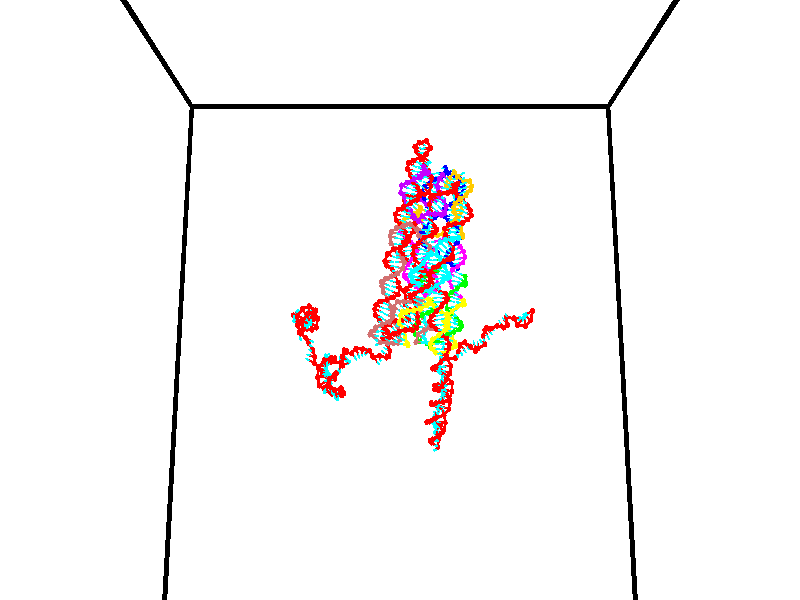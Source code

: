 // switches for output
#declare DRAW_BASES = 1; // possible values are 0, 1; only relevant for DNA ribbons
#declare DRAW_BASES_TYPE = 3; // possible values are 1, 2, 3; only relevant for DNA ribbons
#declare DRAW_FOG = 0; // set to 1 to enable fog

#include "colors.inc"

#include "transforms.inc"
background { rgb <1, 1, 1>}

#default {
   normal{
       ripples 0.25
       frequency 0.20
       turbulence 0.2
       lambda 5
   }
	finish {
		phong 0.1
		phong_size 40.
	}
}

// original window dimensions: 1024x640


// camera settings

camera {
	sky <0, 0.179814, -0.983701>
	up <0, 0.179814, -0.983701>
	right 1.6 * <1, 0, 0>
	location <35, 94.9851, 44.8844>
	look_at <35, 29.7336, 32.9568>
	direction <0, -65.2515, -11.9276>
	angle 67.0682
}


# declare cpy_camera_pos = <35, 94.9851, 44.8844>;
# if (DRAW_FOG = 1)
fog {
	fog_type 2
	up vnormalize(cpy_camera_pos)
	color rgbt<1,1,1,0.3>
	distance 1e-5
	fog_alt 3e-3
	fog_offset 56
}
# end


// LIGHTS

# declare lum = 6;
global_settings {
	ambient_light rgb lum * <0.05, 0.05, 0.05>
	max_trace_level 15
}# declare cpy_direct_light_amount = 0.25;
light_source
{	1000 * <-1, -1.16352, -0.803886>,
	rgb lum * cpy_direct_light_amount
	parallel
}

light_source
{	1000 * <1, 1.16352, 0.803886>,
	rgb lum * cpy_direct_light_amount
	parallel
}

// strand 0

// nucleotide -1

// particle -1
sphere {
	<24.194918, 34.590240, 35.161594> 0.250000
	pigment { color rgbt <1,0,0,0> }
	no_shadow
}
cylinder {
	<24.472216, 34.841919, 35.021008>,  <24.638594, 34.992924, 34.936657>, 0.100000
	pigment { color rgbt <1,0,0,0> }
	no_shadow
}
cylinder {
	<24.472216, 34.841919, 35.021008>,  <24.194918, 34.590240, 35.161594>, 0.100000
	pigment { color rgbt <1,0,0,0> }
	no_shadow
}

// particle -1
sphere {
	<24.472216, 34.841919, 35.021008> 0.100000
	pigment { color rgbt <1,0,0,0> }
	no_shadow
}
sphere {
	0, 1
	scale<0.080000,0.200000,0.300000>
	matrix <-0.265330, 0.676232, 0.687248,
		0.670071, -0.383189, 0.635745,
		0.693257, 0.629187, -0.351452,
		24.680189, 35.030678, 34.915569>
	pigment { color rgbt <0,1,1,0> }
	no_shadow
}
cylinder {
	<24.698341, 34.825127, 35.665756>,  <24.194918, 34.590240, 35.161594>, 0.130000
	pigment { color rgbt <1,0,0,0> }
	no_shadow
}

// nucleotide -1

// particle -1
sphere {
	<24.698341, 34.825127, 35.665756> 0.250000
	pigment { color rgbt <1,0,0,0> }
	no_shadow
}
cylinder {
	<24.712523, 35.114353, 35.389809>,  <24.721031, 35.287888, 35.224239>, 0.100000
	pigment { color rgbt <1,0,0,0> }
	no_shadow
}
cylinder {
	<24.712523, 35.114353, 35.389809>,  <24.698341, 34.825127, 35.665756>, 0.100000
	pigment { color rgbt <1,0,0,0> }
	no_shadow
}

// particle -1
sphere {
	<24.712523, 35.114353, 35.389809> 0.100000
	pigment { color rgbt <1,0,0,0> }
	no_shadow
}
sphere {
	0, 1
	scale<0.080000,0.200000,0.300000>
	matrix <-0.220187, 0.678990, 0.700350,
		0.974813, 0.127072, 0.183280,
		0.035450, 0.723066, -0.689868,
		24.723158, 35.331272, 35.182850>
	pigment { color rgbt <0,1,1,0> }
	no_shadow
}
cylinder {
	<25.013933, 35.294880, 35.962704>,  <24.698341, 34.825127, 35.665756>, 0.130000
	pigment { color rgbt <1,0,0,0> }
	no_shadow
}

// nucleotide -1

// particle -1
sphere {
	<25.013933, 35.294880, 35.962704> 0.250000
	pigment { color rgbt <1,0,0,0> }
	no_shadow
}
cylinder {
	<24.744465, 35.446758, 35.709091>,  <24.582785, 35.537888, 35.556923>, 0.100000
	pigment { color rgbt <1,0,0,0> }
	no_shadow
}
cylinder {
	<24.744465, 35.446758, 35.709091>,  <25.013933, 35.294880, 35.962704>, 0.100000
	pigment { color rgbt <1,0,0,0> }
	no_shadow
}

// particle -1
sphere {
	<24.744465, 35.446758, 35.709091> 0.100000
	pigment { color rgbt <1,0,0,0> }
	no_shadow
}
sphere {
	0, 1
	scale<0.080000,0.200000,0.300000>
	matrix <-0.181761, 0.746444, 0.640144,
		0.716333, 0.546488, -0.433842,
		-0.673669, 0.379700, -0.634033,
		24.542364, 35.560669, 35.518883>
	pigment { color rgbt <0,1,1,0> }
	no_shadow
}
cylinder {
	<25.250275, 35.996098, 35.891666>,  <25.013933, 35.294880, 35.962704>, 0.130000
	pigment { color rgbt <1,0,0,0> }
	no_shadow
}

// nucleotide -1

// particle -1
sphere {
	<25.250275, 35.996098, 35.891666> 0.250000
	pigment { color rgbt <1,0,0,0> }
	no_shadow
}
cylinder {
	<24.856562, 35.928532, 35.871059>,  <24.620335, 35.887993, 35.858696>, 0.100000
	pigment { color rgbt <1,0,0,0> }
	no_shadow
}
cylinder {
	<24.856562, 35.928532, 35.871059>,  <25.250275, 35.996098, 35.891666>, 0.100000
	pigment { color rgbt <1,0,0,0> }
	no_shadow
}

// particle -1
sphere {
	<24.856562, 35.928532, 35.871059> 0.100000
	pigment { color rgbt <1,0,0,0> }
	no_shadow
}
sphere {
	0, 1
	scale<0.080000,0.200000,0.300000>
	matrix <-0.155872, 0.693839, 0.703058,
		-0.083011, 0.700039, -0.709263,
		-0.984283, -0.168916, -0.051520,
		24.561277, 35.877857, 35.855602>
	pigment { color rgbt <0,1,1,0> }
	no_shadow
}
cylinder {
	<25.939678, 35.737606, 35.827873>,  <25.250275, 35.996098, 35.891666>, 0.130000
	pigment { color rgbt <1,0,0,0> }
	no_shadow
}

// nucleotide -1

// particle -1
sphere {
	<25.939678, 35.737606, 35.827873> 0.250000
	pigment { color rgbt <1,0,0,0> }
	no_shadow
}
cylinder {
	<26.048319, 35.689625, 35.445911>,  <26.113504, 35.660835, 35.216736>, 0.100000
	pigment { color rgbt <1,0,0,0> }
	no_shadow
}
cylinder {
	<26.048319, 35.689625, 35.445911>,  <25.939678, 35.737606, 35.827873>, 0.100000
	pigment { color rgbt <1,0,0,0> }
	no_shadow
}

// particle -1
sphere {
	<26.048319, 35.689625, 35.445911> 0.100000
	pigment { color rgbt <1,0,0,0> }
	no_shadow
}
sphere {
	0, 1
	scale<0.080000,0.200000,0.300000>
	matrix <0.014044, 0.992591, -0.120689,
		0.962307, 0.019368, 0.271275,
		0.271603, -0.119949, -0.954905,
		26.129799, 35.653641, 35.159439>
	pigment { color rgbt <0,1,1,0> }
	no_shadow
}
cylinder {
	<26.551153, 36.063076, 35.659111>,  <25.939678, 35.737606, 35.827873>, 0.130000
	pigment { color rgbt <1,0,0,0> }
	no_shadow
}

// nucleotide -1

// particle -1
sphere {
	<26.551153, 36.063076, 35.659111> 0.250000
	pigment { color rgbt <1,0,0,0> }
	no_shadow
}
cylinder {
	<26.265635, 36.047237, 35.379417>,  <26.094322, 36.037735, 35.211601>, 0.100000
	pigment { color rgbt <1,0,0,0> }
	no_shadow
}
cylinder {
	<26.265635, 36.047237, 35.379417>,  <26.551153, 36.063076, 35.659111>, 0.100000
	pigment { color rgbt <1,0,0,0> }
	no_shadow
}

// particle -1
sphere {
	<26.265635, 36.047237, 35.379417> 0.100000
	pigment { color rgbt <1,0,0,0> }
	no_shadow
}
sphere {
	0, 1
	scale<0.080000,0.200000,0.300000>
	matrix <-0.103683, 0.993373, 0.049591,
		0.692634, 0.107897, -0.713174,
		-0.713798, -0.039596, -0.699231,
		26.051495, 36.035358, 35.169647>
	pigment { color rgbt <0,1,1,0> }
	no_shadow
}
cylinder {
	<26.719017, 36.563698, 35.079426>,  <26.551153, 36.063076, 35.659111>, 0.130000
	pigment { color rgbt <1,0,0,0> }
	no_shadow
}

// nucleotide -1

// particle -1
sphere {
	<26.719017, 36.563698, 35.079426> 0.250000
	pigment { color rgbt <1,0,0,0> }
	no_shadow
}
cylinder {
	<26.340702, 36.488831, 35.185596>,  <26.113712, 36.443909, 35.249298>, 0.100000
	pigment { color rgbt <1,0,0,0> }
	no_shadow
}
cylinder {
	<26.340702, 36.488831, 35.185596>,  <26.719017, 36.563698, 35.079426>, 0.100000
	pigment { color rgbt <1,0,0,0> }
	no_shadow
}

// particle -1
sphere {
	<26.340702, 36.488831, 35.185596> 0.100000
	pigment { color rgbt <1,0,0,0> }
	no_shadow
}
sphere {
	0, 1
	scale<0.080000,0.200000,0.300000>
	matrix <-0.091764, 0.937942, 0.334430,
		-0.311555, 0.291942, -0.904270,
		-0.945787, -0.187173, 0.265430,
		26.056967, 36.432678, 35.265224>
	pigment { color rgbt <0,1,1,0> }
	no_shadow
}
cylinder {
	<26.169237, 37.153992, 34.835190>,  <26.719017, 36.563698, 35.079426>, 0.130000
	pigment { color rgbt <1,0,0,0> }
	no_shadow
}

// nucleotide -1

// particle -1
sphere {
	<26.169237, 37.153992, 34.835190> 0.250000
	pigment { color rgbt <1,0,0,0> }
	no_shadow
}
cylinder {
	<26.112837, 36.943554, 35.170650>,  <26.078997, 36.817291, 35.371929>, 0.100000
	pigment { color rgbt <1,0,0,0> }
	no_shadow
}
cylinder {
	<26.112837, 36.943554, 35.170650>,  <26.169237, 37.153992, 34.835190>, 0.100000
	pigment { color rgbt <1,0,0,0> }
	no_shadow
}

// particle -1
sphere {
	<26.112837, 36.943554, 35.170650> 0.100000
	pigment { color rgbt <1,0,0,0> }
	no_shadow
}
sphere {
	0, 1
	scale<0.080000,0.200000,0.300000>
	matrix <-0.033144, 0.849151, 0.527110,
		-0.989455, 0.046525, -0.137166,
		-0.140998, -0.526097, 0.838654,
		26.070538, 36.785725, 35.422245>
	pigment { color rgbt <0,1,1,0> }
	no_shadow
}
cylinder {
	<25.550179, 37.447536, 35.106236>,  <26.169237, 37.153992, 34.835190>, 0.130000
	pigment { color rgbt <1,0,0,0> }
	no_shadow
}

// nucleotide -1

// particle -1
sphere {
	<25.550179, 37.447536, 35.106236> 0.250000
	pigment { color rgbt <1,0,0,0> }
	no_shadow
}
cylinder {
	<25.752424, 37.271240, 35.402912>,  <25.873772, 37.165462, 35.580917>, 0.100000
	pigment { color rgbt <1,0,0,0> }
	no_shadow
}
cylinder {
	<25.752424, 37.271240, 35.402912>,  <25.550179, 37.447536, 35.106236>, 0.100000
	pigment { color rgbt <1,0,0,0> }
	no_shadow
}

// particle -1
sphere {
	<25.752424, 37.271240, 35.402912> 0.100000
	pigment { color rgbt <1,0,0,0> }
	no_shadow
}
sphere {
	0, 1
	scale<0.080000,0.200000,0.300000>
	matrix <-0.172390, 0.790726, 0.587396,
		-0.845361, -0.424856, 0.323824,
		0.505615, -0.440738, 0.741690,
		25.904108, 37.139019, 35.625420>
	pigment { color rgbt <0,1,1,0> }
	no_shadow
}
cylinder {
	<25.146883, 37.563404, 35.691525>,  <25.550179, 37.447536, 35.106236>, 0.130000
	pigment { color rgbt <1,0,0,0> }
	no_shadow
}

// nucleotide -1

// particle -1
sphere {
	<25.146883, 37.563404, 35.691525> 0.250000
	pigment { color rgbt <1,0,0,0> }
	no_shadow
}
cylinder {
	<25.514603, 37.478344, 35.823986>,  <25.735235, 37.427307, 35.903465>, 0.100000
	pigment { color rgbt <1,0,0,0> }
	no_shadow
}
cylinder {
	<25.514603, 37.478344, 35.823986>,  <25.146883, 37.563404, 35.691525>, 0.100000
	pigment { color rgbt <1,0,0,0> }
	no_shadow
}

// particle -1
sphere {
	<25.514603, 37.478344, 35.823986> 0.100000
	pigment { color rgbt <1,0,0,0> }
	no_shadow
}
sphere {
	0, 1
	scale<0.080000,0.200000,0.300000>
	matrix <0.027142, 0.873703, 0.485701,
		-0.392618, -0.437517, 0.808968,
		0.919301, -0.212652, 0.331157,
		25.790394, 37.414547, 35.923332>
	pigment { color rgbt <0,1,1,0> }
	no_shadow
}
cylinder {
	<25.163500, 37.684612, 36.416046>,  <25.146883, 37.563404, 35.691525>, 0.130000
	pigment { color rgbt <1,0,0,0> }
	no_shadow
}

// nucleotide -1

// particle -1
sphere {
	<25.163500, 37.684612, 36.416046> 0.250000
	pigment { color rgbt <1,0,0,0> }
	no_shadow
}
cylinder {
	<25.556110, 37.705151, 36.342327>,  <25.791677, 37.717476, 36.298096>, 0.100000
	pigment { color rgbt <1,0,0,0> }
	no_shadow
}
cylinder {
	<25.556110, 37.705151, 36.342327>,  <25.163500, 37.684612, 36.416046>, 0.100000
	pigment { color rgbt <1,0,0,0> }
	no_shadow
}

// particle -1
sphere {
	<25.556110, 37.705151, 36.342327> 0.100000
	pigment { color rgbt <1,0,0,0> }
	no_shadow
}
sphere {
	0, 1
	scale<0.080000,0.200000,0.300000>
	matrix <0.047275, 0.868342, 0.493708,
		0.185385, -0.493301, 0.849874,
		0.981528, 0.051348, -0.184299,
		25.850569, 37.720554, 36.287037>
	pigment { color rgbt <0,1,1,0> }
	no_shadow
}
cylinder {
	<25.484344, 37.928967, 37.073509>,  <25.163500, 37.684612, 36.416046>, 0.130000
	pigment { color rgbt <1,0,0,0> }
	no_shadow
}

// nucleotide -1

// particle -1
sphere {
	<25.484344, 37.928967, 37.073509> 0.250000
	pigment { color rgbt <1,0,0,0> }
	no_shadow
}
cylinder {
	<25.733395, 37.985527, 36.765656>,  <25.882824, 38.019463, 36.580944>, 0.100000
	pigment { color rgbt <1,0,0,0> }
	no_shadow
}
cylinder {
	<25.733395, 37.985527, 36.765656>,  <25.484344, 37.928967, 37.073509>, 0.100000
	pigment { color rgbt <1,0,0,0> }
	no_shadow
}

// particle -1
sphere {
	<25.733395, 37.985527, 36.765656> 0.100000
	pigment { color rgbt <1,0,0,0> }
	no_shadow
}
sphere {
	0, 1
	scale<0.080000,0.200000,0.300000>
	matrix <0.258270, 0.891292, 0.372686,
		0.738670, -0.430818, 0.518422,
		0.622626, 0.141400, -0.769639,
		25.920183, 38.027946, 36.534763>
	pigment { color rgbt <0,1,1,0> }
	no_shadow
}
cylinder {
	<25.789721, 38.738937, 37.069412>,  <25.484344, 37.928967, 37.073509>, 0.130000
	pigment { color rgbt <1,0,0,0> }
	no_shadow
}

// nucleotide -1

// particle -1
sphere {
	<25.789721, 38.738937, 37.069412> 0.250000
	pigment { color rgbt <1,0,0,0> }
	no_shadow
}
cylinder {
	<26.073946, 38.956150, 36.890430>,  <26.244480, 39.086479, 36.783039>, 0.100000
	pigment { color rgbt <1,0,0,0> }
	no_shadow
}
cylinder {
	<26.073946, 38.956150, 36.890430>,  <25.789721, 38.738937, 37.069412>, 0.100000
	pigment { color rgbt <1,0,0,0> }
	no_shadow
}

// particle -1
sphere {
	<26.073946, 38.956150, 36.890430> 0.100000
	pigment { color rgbt <1,0,0,0> }
	no_shadow
}
sphere {
	0, 1
	scale<0.080000,0.200000,0.300000>
	matrix <0.217038, -0.774062, -0.594746,
		-0.669326, 0.325488, -0.667878,
		0.710562, 0.543033, -0.447456,
		26.287115, 39.119061, 36.756195>
	pigment { color rgbt <0,1,1,0> }
	no_shadow
}
cylinder {
	<25.806923, 38.599609, 36.268883>,  <25.789721, 38.738937, 37.069412>, 0.130000
	pigment { color rgbt <1,0,0,0> }
	no_shadow
}

// nucleotide -1

// particle -1
sphere {
	<25.806923, 38.599609, 36.268883> 0.250000
	pigment { color rgbt <1,0,0,0> }
	no_shadow
}
cylinder {
	<26.175550, 38.682400, 36.400261>,  <26.396727, 38.732075, 36.479088>, 0.100000
	pigment { color rgbt <1,0,0,0> }
	no_shadow
}
cylinder {
	<26.175550, 38.682400, 36.400261>,  <25.806923, 38.599609, 36.268883>, 0.100000
	pigment { color rgbt <1,0,0,0> }
	no_shadow
}

// particle -1
sphere {
	<26.175550, 38.682400, 36.400261> 0.100000
	pigment { color rgbt <1,0,0,0> }
	no_shadow
}
sphere {
	0, 1
	scale<0.080000,0.200000,0.300000>
	matrix <0.309060, -0.903133, -0.298047,
		0.234937, 0.376179, -0.896267,
		0.921568, 0.206978, 0.328441,
		26.452021, 38.744492, 36.498795>
	pigment { color rgbt <0,1,1,0> }
	no_shadow
}
cylinder {
	<26.265850, 38.717491, 35.696423>,  <25.806923, 38.599609, 36.268883>, 0.130000
	pigment { color rgbt <1,0,0,0> }
	no_shadow
}

// nucleotide -1

// particle -1
sphere {
	<26.265850, 38.717491, 35.696423> 0.250000
	pigment { color rgbt <1,0,0,0> }
	no_shadow
}
cylinder {
	<26.349781, 38.546291, 36.048058>,  <26.400139, 38.443569, 36.259037>, 0.100000
	pigment { color rgbt <1,0,0,0> }
	no_shadow
}
cylinder {
	<26.349781, 38.546291, 36.048058>,  <26.265850, 38.717491, 35.696423>, 0.100000
	pigment { color rgbt <1,0,0,0> }
	no_shadow
}

// particle -1
sphere {
	<26.349781, 38.546291, 36.048058> 0.100000
	pigment { color rgbt <1,0,0,0> }
	no_shadow
}
sphere {
	0, 1
	scale<0.080000,0.200000,0.300000>
	matrix <0.016266, -0.897446, -0.440825,
		0.977603, 0.106796, -0.181346,
		0.209826, -0.428002, 0.879083,
		26.412729, 38.417892, 36.311783>
	pigment { color rgbt <0,1,1,0> }
	no_shadow
}
cylinder {
	<26.789207, 38.148006, 35.516724>,  <26.265850, 38.717491, 35.696423>, 0.130000
	pigment { color rgbt <1,0,0,0> }
	no_shadow
}

// nucleotide -1

// particle -1
sphere {
	<26.789207, 38.148006, 35.516724> 0.250000
	pigment { color rgbt <1,0,0,0> }
	no_shadow
}
cylinder {
	<26.576834, 38.099255, 35.852165>,  <26.449409, 38.070004, 36.053429>, 0.100000
	pigment { color rgbt <1,0,0,0> }
	no_shadow
}
cylinder {
	<26.576834, 38.099255, 35.852165>,  <26.789207, 38.148006, 35.516724>, 0.100000
	pigment { color rgbt <1,0,0,0> }
	no_shadow
}

// particle -1
sphere {
	<26.576834, 38.099255, 35.852165> 0.100000
	pigment { color rgbt <1,0,0,0> }
	no_shadow
}
sphere {
	0, 1
	scale<0.080000,0.200000,0.300000>
	matrix <-0.208820, -0.940271, -0.268858,
		0.821282, -0.317864, 0.473771,
		-0.530934, -0.121875, 0.838604,
		26.417553, 38.062691, 36.103745>
	pigment { color rgbt <0,1,1,0> }
	no_shadow
}
cylinder {
	<27.077852, 37.683487, 35.919006>,  <26.789207, 38.148006, 35.516724>, 0.130000
	pigment { color rgbt <1,0,0,0> }
	no_shadow
}

// nucleotide -1

// particle -1
sphere {
	<27.077852, 37.683487, 35.919006> 0.250000
	pigment { color rgbt <1,0,0,0> }
	no_shadow
}
cylinder {
	<26.700140, 37.678707, 36.050575>,  <26.473513, 37.675838, 36.129517>, 0.100000
	pigment { color rgbt <1,0,0,0> }
	no_shadow
}
cylinder {
	<26.700140, 37.678707, 36.050575>,  <27.077852, 37.683487, 35.919006>, 0.100000
	pigment { color rgbt <1,0,0,0> }
	no_shadow
}

// particle -1
sphere {
	<26.700140, 37.678707, 36.050575> 0.100000
	pigment { color rgbt <1,0,0,0> }
	no_shadow
}
sphere {
	0, 1
	scale<0.080000,0.200000,0.300000>
	matrix <-0.053816, -0.980287, -0.190107,
		0.324706, -0.197216, 0.925025,
		-0.944283, -0.011948, 0.328918,
		26.416855, 37.675121, 36.149250>
	pigment { color rgbt <0,1,1,0> }
	no_shadow
}
cylinder {
	<26.916166, 37.173485, 36.561741>,  <27.077852, 37.683487, 35.919006>, 0.130000
	pigment { color rgbt <1,0,0,0> }
	no_shadow
}

// nucleotide -1

// particle -1
sphere {
	<26.916166, 37.173485, 36.561741> 0.250000
	pigment { color rgbt <1,0,0,0> }
	no_shadow
}
cylinder {
	<26.592810, 37.245758, 36.337650>,  <26.398796, 37.289124, 36.203194>, 0.100000
	pigment { color rgbt <1,0,0,0> }
	no_shadow
}
cylinder {
	<26.592810, 37.245758, 36.337650>,  <26.916166, 37.173485, 36.561741>, 0.100000
	pigment { color rgbt <1,0,0,0> }
	no_shadow
}

// particle -1
sphere {
	<26.592810, 37.245758, 36.337650> 0.100000
	pigment { color rgbt <1,0,0,0> }
	no_shadow
}
sphere {
	0, 1
	scale<0.080000,0.200000,0.300000>
	matrix <-0.119538, -0.982285, -0.144311,
		-0.576381, -0.049691, 0.815669,
		-0.808391, 0.180682, -0.560231,
		26.350292, 37.299961, 36.169582>
	pigment { color rgbt <0,1,1,0> }
	no_shadow
}
cylinder {
	<26.422579, 36.692799, 36.665852>,  <26.916166, 37.173485, 36.561741>, 0.130000
	pigment { color rgbt <1,0,0,0> }
	no_shadow
}

// nucleotide -1

// particle -1
sphere {
	<26.422579, 36.692799, 36.665852> 0.250000
	pigment { color rgbt <1,0,0,0> }
	no_shadow
}
cylinder {
	<26.315046, 36.829048, 36.305473>,  <26.250526, 36.910797, 36.089245>, 0.100000
	pigment { color rgbt <1,0,0,0> }
	no_shadow
}
cylinder {
	<26.315046, 36.829048, 36.305473>,  <26.422579, 36.692799, 36.665852>, 0.100000
	pigment { color rgbt <1,0,0,0> }
	no_shadow
}

// particle -1
sphere {
	<26.315046, 36.829048, 36.305473> 0.100000
	pigment { color rgbt <1,0,0,0> }
	no_shadow
}
sphere {
	0, 1
	scale<0.080000,0.200000,0.300000>
	matrix <-0.132622, -0.939560, -0.315654,
		-0.954014, 0.034629, 0.297755,
		-0.268827, 0.340628, -0.900946,
		26.234398, 36.931236, 36.035191>
	pigment { color rgbt <0,1,1,0> }
	no_shadow
}
cylinder {
	<25.866783, 36.248337, 36.552032>,  <26.422579, 36.692799, 36.665852>, 0.130000
	pigment { color rgbt <1,0,0,0> }
	no_shadow
}

// nucleotide -1

// particle -1
sphere {
	<25.866783, 36.248337, 36.552032> 0.250000
	pigment { color rgbt <1,0,0,0> }
	no_shadow
}
cylinder {
	<25.957487, 36.402020, 36.194046>,  <26.011909, 36.494228, 35.979256>, 0.100000
	pigment { color rgbt <1,0,0,0> }
	no_shadow
}
cylinder {
	<25.957487, 36.402020, 36.194046>,  <25.866783, 36.248337, 36.552032>, 0.100000
	pigment { color rgbt <1,0,0,0> }
	no_shadow
}

// particle -1
sphere {
	<25.957487, 36.402020, 36.194046> 0.100000
	pigment { color rgbt <1,0,0,0> }
	no_shadow
}
sphere {
	0, 1
	scale<0.080000,0.200000,0.300000>
	matrix <-0.267619, -0.858952, -0.436557,
		-0.936462, 0.338503, -0.091954,
		0.226760, 0.384210, -0.894965,
		26.025515, 36.517284, 35.925556>
	pigment { color rgbt <0,1,1,0> }
	no_shadow
}
cylinder {
	<25.153887, 36.499058, 36.876396>,  <25.866783, 36.248337, 36.552032>, 0.130000
	pigment { color rgbt <1,0,0,0> }
	no_shadow
}

// nucleotide -1

// particle -1
sphere {
	<25.153887, 36.499058, 36.876396> 0.250000
	pigment { color rgbt <1,0,0,0> }
	no_shadow
}
cylinder {
	<25.255907, 36.733131, 37.184296>,  <25.317120, 36.873573, 37.369034>, 0.100000
	pigment { color rgbt <1,0,0,0> }
	no_shadow
}
cylinder {
	<25.255907, 36.733131, 37.184296>,  <25.153887, 36.499058, 36.876396>, 0.100000
	pigment { color rgbt <1,0,0,0> }
	no_shadow
}

// particle -1
sphere {
	<25.255907, 36.733131, 37.184296> 0.100000
	pigment { color rgbt <1,0,0,0> }
	no_shadow
}
sphere {
	0, 1
	scale<0.080000,0.200000,0.300000>
	matrix <-0.723284, -0.412874, 0.553530,
		0.641724, -0.697925, 0.317947,
		0.255051, 0.585180, 0.769749,
		25.332422, 36.908684, 37.415222>
	pigment { color rgbt <0,1,1,0> }
	no_shadow
}
cylinder {
	<25.760115, 36.236652, 37.283207>,  <25.153887, 36.499058, 36.876396>, 0.130000
	pigment { color rgbt <1,0,0,0> }
	no_shadow
}

// nucleotide -1

// particle -1
sphere {
	<25.760115, 36.236652, 37.283207> 0.250000
	pigment { color rgbt <1,0,0,0> }
	no_shadow
}
cylinder {
	<26.113117, 36.325367, 37.449093>,  <26.324919, 36.378597, 37.548626>, 0.100000
	pigment { color rgbt <1,0,0,0> }
	no_shadow
}
cylinder {
	<26.113117, 36.325367, 37.449093>,  <25.760115, 36.236652, 37.283207>, 0.100000
	pigment { color rgbt <1,0,0,0> }
	no_shadow
}

// particle -1
sphere {
	<26.113117, 36.325367, 37.449093> 0.100000
	pigment { color rgbt <1,0,0,0> }
	no_shadow
}
sphere {
	0, 1
	scale<0.080000,0.200000,0.300000>
	matrix <-0.334783, -0.323070, 0.885182,
		0.330304, -0.920020, -0.210861,
		0.882508, 0.221787, 0.414718,
		26.377869, 36.391903, 37.573509>
	pigment { color rgbt <0,1,1,0> }
	no_shadow
}
cylinder {
	<25.986994, 35.675014, 37.635647>,  <25.760115, 36.236652, 37.283207>, 0.130000
	pigment { color rgbt <1,0,0,0> }
	no_shadow
}

// nucleotide -1

// particle -1
sphere {
	<25.986994, 35.675014, 37.635647> 0.250000
	pigment { color rgbt <1,0,0,0> }
	no_shadow
}
cylinder {
	<26.145641, 36.007820, 37.790798>,  <26.240829, 36.207504, 37.883888>, 0.100000
	pigment { color rgbt <1,0,0,0> }
	no_shadow
}
cylinder {
	<26.145641, 36.007820, 37.790798>,  <25.986994, 35.675014, 37.635647>, 0.100000
	pigment { color rgbt <1,0,0,0> }
	no_shadow
}

// particle -1
sphere {
	<26.145641, 36.007820, 37.790798> 0.100000
	pigment { color rgbt <1,0,0,0> }
	no_shadow
}
sphere {
	0, 1
	scale<0.080000,0.200000,0.300000>
	matrix <-0.341859, -0.258270, 0.903565,
		0.851954, -0.490971, 0.181995,
		0.396620, 0.832012, 0.387877,
		26.264627, 36.257423, 37.907162>
	pigment { color rgbt <0,1,1,0> }
	no_shadow
}
cylinder {
	<26.345177, 35.474648, 38.212177>,  <25.986994, 35.675014, 37.635647>, 0.130000
	pigment { color rgbt <1,0,0,0> }
	no_shadow
}

// nucleotide -1

// particle -1
sphere {
	<26.345177, 35.474648, 38.212177> 0.250000
	pigment { color rgbt <1,0,0,0> }
	no_shadow
}
cylinder {
	<26.271620, 35.864506, 38.263157>,  <26.227486, 36.098423, 38.293747>, 0.100000
	pigment { color rgbt <1,0,0,0> }
	no_shadow
}
cylinder {
	<26.271620, 35.864506, 38.263157>,  <26.345177, 35.474648, 38.212177>, 0.100000
	pigment { color rgbt <1,0,0,0> }
	no_shadow
}

// particle -1
sphere {
	<26.271620, 35.864506, 38.263157> 0.100000
	pigment { color rgbt <1,0,0,0> }
	no_shadow
}
sphere {
	0, 1
	scale<0.080000,0.200000,0.300000>
	matrix <-0.395163, -0.192029, 0.898316,
		0.900017, 0.114829, 0.420457,
		-0.183892, 0.974648, 0.127453,
		26.216452, 36.156898, 38.301392>
	pigment { color rgbt <0,1,1,0> }
	no_shadow
}
cylinder {
	<26.608912, 35.687504, 38.795185>,  <26.345177, 35.474648, 38.212177>, 0.130000
	pigment { color rgbt <1,0,0,0> }
	no_shadow
}

// nucleotide -1

// particle -1
sphere {
	<26.608912, 35.687504, 38.795185> 0.250000
	pigment { color rgbt <1,0,0,0> }
	no_shadow
}
cylinder {
	<26.315681, 35.953320, 38.737228>,  <26.139744, 36.112808, 38.702454>, 0.100000
	pigment { color rgbt <1,0,0,0> }
	no_shadow
}
cylinder {
	<26.315681, 35.953320, 38.737228>,  <26.608912, 35.687504, 38.795185>, 0.100000
	pigment { color rgbt <1,0,0,0> }
	no_shadow
}

// particle -1
sphere {
	<26.315681, 35.953320, 38.737228> 0.100000
	pigment { color rgbt <1,0,0,0> }
	no_shadow
}
sphere {
	0, 1
	scale<0.080000,0.200000,0.300000>
	matrix <-0.236565, -0.049389, 0.970360,
		0.637683, 0.745622, 0.193412,
		-0.733074, 0.664536, -0.144894,
		26.095758, 36.152679, 38.693760>
	pigment { color rgbt <0,1,1,0> }
	no_shadow
}
cylinder {
	<26.639471, 36.174294, 39.347801>,  <26.608912, 35.687504, 38.795185>, 0.130000
	pigment { color rgbt <1,0,0,0> }
	no_shadow
}

// nucleotide -1

// particle -1
sphere {
	<26.639471, 36.174294, 39.347801> 0.250000
	pigment { color rgbt <1,0,0,0> }
	no_shadow
}
cylinder {
	<26.277950, 36.244598, 39.191727>,  <26.061037, 36.286781, 39.098083>, 0.100000
	pigment { color rgbt <1,0,0,0> }
	no_shadow
}
cylinder {
	<26.277950, 36.244598, 39.191727>,  <26.639471, 36.174294, 39.347801>, 0.100000
	pigment { color rgbt <1,0,0,0> }
	no_shadow
}

// particle -1
sphere {
	<26.277950, 36.244598, 39.191727> 0.100000
	pigment { color rgbt <1,0,0,0> }
	no_shadow
}
sphere {
	0, 1
	scale<0.080000,0.200000,0.300000>
	matrix <-0.375185, 0.113143, 0.920019,
		0.205850, 0.977909, -0.036316,
		-0.903804, 0.175761, -0.390187,
		26.006809, 36.297325, 39.074669>
	pigment { color rgbt <0,1,1,0> }
	no_shadow
}
cylinder {
	<27.008724, 35.444702, 39.582687>,  <26.639471, 36.174294, 39.347801>, 0.130000
	pigment { color rgbt <1,0,0,0> }
	no_shadow
}

// nucleotide -1

// particle -1
sphere {
	<27.008724, 35.444702, 39.582687> 0.250000
	pigment { color rgbt <1,0,0,0> }
	no_shadow
}
cylinder {
	<27.393297, 35.532871, 39.516891>,  <27.624041, 35.585773, 39.477413>, 0.100000
	pigment { color rgbt <1,0,0,0> }
	no_shadow
}
cylinder {
	<27.393297, 35.532871, 39.516891>,  <27.008724, 35.444702, 39.582687>, 0.100000
	pigment { color rgbt <1,0,0,0> }
	no_shadow
}

// particle -1
sphere {
	<27.393297, 35.532871, 39.516891> 0.100000
	pigment { color rgbt <1,0,0,0> }
	no_shadow
}
sphere {
	0, 1
	scale<0.080000,0.200000,0.300000>
	matrix <-0.047736, 0.722728, 0.689482,
		0.270862, -0.655039, 0.705378,
		0.961434, 0.220426, -0.164491,
		27.681726, 35.598999, 39.467545>
	pigment { color rgbt <0,1,1,0> }
	no_shadow
}
cylinder {
	<27.378271, 35.477875, 40.237339>,  <27.008724, 35.444702, 39.582687>, 0.130000
	pigment { color rgbt <1,0,0,0> }
	no_shadow
}

// nucleotide -1

// particle -1
sphere {
	<27.378271, 35.477875, 40.237339> 0.250000
	pigment { color rgbt <1,0,0,0> }
	no_shadow
}
cylinder {
	<27.588156, 35.688446, 39.969742>,  <27.714087, 35.814789, 39.809185>, 0.100000
	pigment { color rgbt <1,0,0,0> }
	no_shadow
}
cylinder {
	<27.588156, 35.688446, 39.969742>,  <27.378271, 35.477875, 40.237339>, 0.100000
	pigment { color rgbt <1,0,0,0> }
	no_shadow
}

// particle -1
sphere {
	<27.588156, 35.688446, 39.969742> 0.100000
	pigment { color rgbt <1,0,0,0> }
	no_shadow
}
sphere {
	0, 1
	scale<0.080000,0.200000,0.300000>
	matrix <0.213880, 0.679132, 0.702164,
		0.823973, -0.511518, 0.243757,
		0.524713, 0.526430, -0.668990,
		27.745569, 35.846375, 39.769043>
	pigment { color rgbt <0,1,1,0> }
	no_shadow
}
cylinder {
	<28.056665, 35.699848, 40.658913>,  <27.378271, 35.477875, 40.237339>, 0.130000
	pigment { color rgbt <1,0,0,0> }
	no_shadow
}

// nucleotide -1

// particle -1
sphere {
	<28.056665, 35.699848, 40.658913> 0.250000
	pigment { color rgbt <1,0,0,0> }
	no_shadow
}
cylinder {
	<27.994196, 35.952888, 40.355488>,  <27.956715, 36.104713, 40.173431>, 0.100000
	pigment { color rgbt <1,0,0,0> }
	no_shadow
}
cylinder {
	<27.994196, 35.952888, 40.355488>,  <28.056665, 35.699848, 40.658913>, 0.100000
	pigment { color rgbt <1,0,0,0> }
	no_shadow
}

// particle -1
sphere {
	<27.994196, 35.952888, 40.355488> 0.100000
	pigment { color rgbt <1,0,0,0> }
	no_shadow
}
sphere {
	0, 1
	scale<0.080000,0.200000,0.300000>
	matrix <0.290370, 0.763459, 0.576902,
		0.944085, -0.130169, -0.302919,
		-0.156172, 0.632603, -0.758567,
		27.947344, 36.142670, 40.127918>
	pigment { color rgbt <0,1,1,0> }
	no_shadow
}
cylinder {
	<28.651569, 36.131084, 40.598358>,  <28.056665, 35.699848, 40.658913>, 0.130000
	pigment { color rgbt <1,0,0,0> }
	no_shadow
}

// nucleotide -1

// particle -1
sphere {
	<28.651569, 36.131084, 40.598358> 0.250000
	pigment { color rgbt <1,0,0,0> }
	no_shadow
}
cylinder {
	<28.338568, 36.315361, 40.430809>,  <28.150766, 36.425926, 40.330280>, 0.100000
	pigment { color rgbt <1,0,0,0> }
	no_shadow
}
cylinder {
	<28.338568, 36.315361, 40.430809>,  <28.651569, 36.131084, 40.598358>, 0.100000
	pigment { color rgbt <1,0,0,0> }
	no_shadow
}

// particle -1
sphere {
	<28.338568, 36.315361, 40.430809> 0.100000
	pigment { color rgbt <1,0,0,0> }
	no_shadow
}
sphere {
	0, 1
	scale<0.080000,0.200000,0.300000>
	matrix <0.200658, 0.823420, 0.530770,
		0.589430, 0.331278, -0.736768,
		-0.782502, 0.460690, -0.418874,
		28.103817, 36.453568, 40.305145>
	pigment { color rgbt <0,1,1,0> }
	no_shadow
}
cylinder {
	<28.857821, 36.761013, 40.231365>,  <28.651569, 36.131084, 40.598358>, 0.130000
	pigment { color rgbt <1,0,0,0> }
	no_shadow
}

// nucleotide -1

// particle -1
sphere {
	<28.857821, 36.761013, 40.231365> 0.250000
	pigment { color rgbt <1,0,0,0> }
	no_shadow
}
cylinder {
	<28.484358, 36.770889, 40.374290>,  <28.260281, 36.776814, 40.460045>, 0.100000
	pigment { color rgbt <1,0,0,0> }
	no_shadow
}
cylinder {
	<28.484358, 36.770889, 40.374290>,  <28.857821, 36.761013, 40.231365>, 0.100000
	pigment { color rgbt <1,0,0,0> }
	no_shadow
}

// particle -1
sphere {
	<28.484358, 36.770889, 40.374290> 0.100000
	pigment { color rgbt <1,0,0,0> }
	no_shadow
}
sphere {
	0, 1
	scale<0.080000,0.200000,0.300000>
	matrix <0.264319, 0.720715, 0.640863,
		-0.241700, 0.692792, -0.679426,
		-0.933658, 0.024689, 0.357315,
		28.204260, 36.778297, 40.481483>
	pigment { color rgbt <0,1,1,0> }
	no_shadow
}
cylinder {
	<28.802038, 37.420864, 40.370552>,  <28.857821, 36.761013, 40.231365>, 0.130000
	pigment { color rgbt <1,0,0,0> }
	no_shadow
}

// nucleotide -1

// particle -1
sphere {
	<28.802038, 37.420864, 40.370552> 0.250000
	pigment { color rgbt <1,0,0,0> }
	no_shadow
}
cylinder {
	<28.549183, 37.214035, 40.601387>,  <28.397469, 37.089935, 40.739887>, 0.100000
	pigment { color rgbt <1,0,0,0> }
	no_shadow
}
cylinder {
	<28.549183, 37.214035, 40.601387>,  <28.802038, 37.420864, 40.370552>, 0.100000
	pigment { color rgbt <1,0,0,0> }
	no_shadow
}

// particle -1
sphere {
	<28.549183, 37.214035, 40.601387> 0.100000
	pigment { color rgbt <1,0,0,0> }
	no_shadow
}
sphere {
	0, 1
	scale<0.080000,0.200000,0.300000>
	matrix <0.241930, 0.575827, 0.780956,
		-0.736117, 0.633289, -0.238907,
		-0.632140, -0.517076, 0.577088,
		28.359541, 37.058910, 40.774513>
	pigment { color rgbt <0,1,1,0> }
	no_shadow
}
cylinder {
	<28.366789, 37.903793, 40.759052>,  <28.802038, 37.420864, 40.370552>, 0.130000
	pigment { color rgbt <1,0,0,0> }
	no_shadow
}

// nucleotide -1

// particle -1
sphere {
	<28.366789, 37.903793, 40.759052> 0.250000
	pigment { color rgbt <1,0,0,0> }
	no_shadow
}
cylinder {
	<28.376175, 37.557362, 40.958794>,  <28.381807, 37.349503, 41.078640>, 0.100000
	pigment { color rgbt <1,0,0,0> }
	no_shadow
}
cylinder {
	<28.376175, 37.557362, 40.958794>,  <28.366789, 37.903793, 40.759052>, 0.100000
	pigment { color rgbt <1,0,0,0> }
	no_shadow
}

// particle -1
sphere {
	<28.376175, 37.557362, 40.958794> 0.100000
	pigment { color rgbt <1,0,0,0> }
	no_shadow
}
sphere {
	0, 1
	scale<0.080000,0.200000,0.300000>
	matrix <0.263315, 0.487208, 0.832643,
		-0.964424, 0.111948, 0.239486,
		0.023467, -0.866081, 0.499352,
		28.383215, 37.297539, 41.108601>
	pigment { color rgbt <0,1,1,0> }
	no_shadow
}
cylinder {
	<27.982304, 37.830635, 41.421722>,  <28.366789, 37.903793, 40.759052>, 0.130000
	pigment { color rgbt <1,0,0,0> }
	no_shadow
}

// nucleotide -1

// particle -1
sphere {
	<27.982304, 37.830635, 41.421722> 0.250000
	pigment { color rgbt <1,0,0,0> }
	no_shadow
}
cylinder {
	<28.297697, 37.586880, 41.455051>,  <28.486933, 37.440628, 41.475048>, 0.100000
	pigment { color rgbt <1,0,0,0> }
	no_shadow
}
cylinder {
	<28.297697, 37.586880, 41.455051>,  <27.982304, 37.830635, 41.421722>, 0.100000
	pigment { color rgbt <1,0,0,0> }
	no_shadow
}

// particle -1
sphere {
	<28.297697, 37.586880, 41.455051> 0.100000
	pigment { color rgbt <1,0,0,0> }
	no_shadow
}
sphere {
	0, 1
	scale<0.080000,0.200000,0.300000>
	matrix <0.360474, 0.567620, 0.740179,
		-0.498347, -0.553587, 0.667227,
		0.788485, -0.609384, 0.083318,
		28.534243, 37.404064, 41.480045>
	pigment { color rgbt <0,1,1,0> }
	no_shadow
}
cylinder {
	<28.365969, 38.495171, 41.262562>,  <27.982304, 37.830635, 41.421722>, 0.130000
	pigment { color rgbt <1,0,0,0> }
	no_shadow
}

// nucleotide -1

// particle -1
sphere {
	<28.365969, 38.495171, 41.262562> 0.250000
	pigment { color rgbt <1,0,0,0> }
	no_shadow
}
cylinder {
	<28.205761, 38.734562, 41.540096>,  <28.109636, 38.878197, 41.706615>, 0.100000
	pigment { color rgbt <1,0,0,0> }
	no_shadow
}
cylinder {
	<28.205761, 38.734562, 41.540096>,  <28.365969, 38.495171, 41.262562>, 0.100000
	pigment { color rgbt <1,0,0,0> }
	no_shadow
}

// particle -1
sphere {
	<28.205761, 38.734562, 41.540096> 0.100000
	pigment { color rgbt <1,0,0,0> }
	no_shadow
}
sphere {
	0, 1
	scale<0.080000,0.200000,0.300000>
	matrix <-0.864774, -0.497214, -0.070317,
		0.302902, -0.628175, 0.716692,
		-0.400520, 0.598477, 0.693836,
		28.085606, 38.914104, 41.748245>
	pigment { color rgbt <0,1,1,0> }
	no_shadow
}
cylinder {
	<28.919127, 38.679920, 41.643890>,  <28.365969, 38.495171, 41.262562>, 0.130000
	pigment { color rgbt <1,0,0,0> }
	no_shadow
}

// nucleotide -1

// particle -1
sphere {
	<28.919127, 38.679920, 41.643890> 0.250000
	pigment { color rgbt <1,0,0,0> }
	no_shadow
}
cylinder {
	<29.052288, 38.527969, 41.989113>,  <29.132185, 38.436798, 42.196247>, 0.100000
	pigment { color rgbt <1,0,0,0> }
	no_shadow
}
cylinder {
	<29.052288, 38.527969, 41.989113>,  <28.919127, 38.679920, 41.643890>, 0.100000
	pigment { color rgbt <1,0,0,0> }
	no_shadow
}

// particle -1
sphere {
	<29.052288, 38.527969, 41.989113> 0.100000
	pigment { color rgbt <1,0,0,0> }
	no_shadow
}
sphere {
	0, 1
	scale<0.080000,0.200000,0.300000>
	matrix <-0.224700, -0.920855, -0.318648,
		0.915798, -0.087849, -0.391915,
		0.332904, -0.379880, 0.863056,
		29.152159, 38.414005, 42.248032>
	pigment { color rgbt <0,1,1,0> }
	no_shadow
}
cylinder {
	<29.478148, 38.147999, 41.525787>,  <28.919127, 38.679920, 41.643890>, 0.130000
	pigment { color rgbt <1,0,0,0> }
	no_shadow
}

// nucleotide -1

// particle -1
sphere {
	<29.478148, 38.147999, 41.525787> 0.250000
	pigment { color rgbt <1,0,0,0> }
	no_shadow
}
cylinder {
	<29.251776, 38.087387, 41.849953>,  <29.115953, 38.051022, 42.044453>, 0.100000
	pigment { color rgbt <1,0,0,0> }
	no_shadow
}
cylinder {
	<29.251776, 38.087387, 41.849953>,  <29.478148, 38.147999, 41.525787>, 0.100000
	pigment { color rgbt <1,0,0,0> }
	no_shadow
}

// particle -1
sphere {
	<29.251776, 38.087387, 41.849953> 0.100000
	pigment { color rgbt <1,0,0,0> }
	no_shadow
}
sphere {
	0, 1
	scale<0.080000,0.200000,0.300000>
	matrix <-0.161327, -0.943609, -0.289095,
		0.808516, -0.294348, 0.509570,
		-0.565929, -0.151530, 0.810409,
		29.081997, 38.041927, 42.093075>
	pigment { color rgbt <0,1,1,0> }
	no_shadow
}
cylinder {
	<29.686747, 37.505810, 41.847652>,  <29.478148, 38.147999, 41.525787>, 0.130000
	pigment { color rgbt <1,0,0,0> }
	no_shadow
}

// nucleotide -1

// particle -1
sphere {
	<29.686747, 37.505810, 41.847652> 0.250000
	pigment { color rgbt <1,0,0,0> }
	no_shadow
}
cylinder {
	<29.299688, 37.588249, 41.905869>,  <29.067453, 37.637714, 41.940800>, 0.100000
	pigment { color rgbt <1,0,0,0> }
	no_shadow
}
cylinder {
	<29.299688, 37.588249, 41.905869>,  <29.686747, 37.505810, 41.847652>, 0.100000
	pigment { color rgbt <1,0,0,0> }
	no_shadow
}

// particle -1
sphere {
	<29.299688, 37.588249, 41.905869> 0.100000
	pigment { color rgbt <1,0,0,0> }
	no_shadow
}
sphere {
	0, 1
	scale<0.080000,0.200000,0.300000>
	matrix <-0.228730, -0.960050, -0.161201,
		0.106506, -0.189276, 0.976131,
		-0.967646, 0.206102, 0.145544,
		29.009394, 37.650078, 41.949532>
	pigment { color rgbt <0,1,1,0> }
	no_shadow
}
cylinder {
	<29.450750, 36.900333, 41.965019>,  <29.686747, 37.505810, 41.847652>, 0.130000
	pigment { color rgbt <1,0,0,0> }
	no_shadow
}

// nucleotide -1

// particle -1
sphere {
	<29.450750, 36.900333, 41.965019> 0.250000
	pigment { color rgbt <1,0,0,0> }
	no_shadow
}
cylinder {
	<29.107521, 37.100262, 41.917889>,  <28.901583, 37.220219, 41.889610>, 0.100000
	pigment { color rgbt <1,0,0,0> }
	no_shadow
}
cylinder {
	<29.107521, 37.100262, 41.917889>,  <29.450750, 36.900333, 41.965019>, 0.100000
	pigment { color rgbt <1,0,0,0> }
	no_shadow
}

// particle -1
sphere {
	<29.107521, 37.100262, 41.917889> 0.100000
	pigment { color rgbt <1,0,0,0> }
	no_shadow
}
sphere {
	0, 1
	scale<0.080000,0.200000,0.300000>
	matrix <-0.425484, -0.820465, -0.381839,
		-0.287527, -0.277512, 0.916687,
		-0.858074, 0.499825, -0.117829,
		28.850100, 37.250210, 41.882542>
	pigment { color rgbt <0,1,1,0> }
	no_shadow
}
cylinder {
	<29.022163, 36.403431, 41.910637>,  <29.450750, 36.900333, 41.965019>, 0.130000
	pigment { color rgbt <1,0,0,0> }
	no_shadow
}

// nucleotide -1

// particle -1
sphere {
	<29.022163, 36.403431, 41.910637> 0.250000
	pigment { color rgbt <1,0,0,0> }
	no_shadow
}
cylinder {
	<28.799253, 36.719200, 41.807671>,  <28.665508, 36.908661, 41.745892>, 0.100000
	pigment { color rgbt <1,0,0,0> }
	no_shadow
}
cylinder {
	<28.799253, 36.719200, 41.807671>,  <29.022163, 36.403431, 41.910637>, 0.100000
	pigment { color rgbt <1,0,0,0> }
	no_shadow
}

// particle -1
sphere {
	<28.799253, 36.719200, 41.807671> 0.100000
	pigment { color rgbt <1,0,0,0> }
	no_shadow
}
sphere {
	0, 1
	scale<0.080000,0.200000,0.300000>
	matrix <-0.532791, -0.577739, -0.618346,
		-0.636852, -0.207440, 0.742555,
		-0.557273, 0.789421, -0.257412,
		28.632071, 36.956028, 41.730446>
	pigment { color rgbt <0,1,1,0> }
	no_shadow
}
cylinder {
	<28.397837, 36.180058, 41.808315>,  <29.022163, 36.403431, 41.910637>, 0.130000
	pigment { color rgbt <1,0,0,0> }
	no_shadow
}

// nucleotide -1

// particle -1
sphere {
	<28.397837, 36.180058, 41.808315> 0.250000
	pigment { color rgbt <1,0,0,0> }
	no_shadow
}
cylinder {
	<28.361818, 36.527588, 41.613575>,  <28.340208, 36.736107, 41.496731>, 0.100000
	pigment { color rgbt <1,0,0,0> }
	no_shadow
}
cylinder {
	<28.361818, 36.527588, 41.613575>,  <28.397837, 36.180058, 41.808315>, 0.100000
	pigment { color rgbt <1,0,0,0> }
	no_shadow
}

// particle -1
sphere {
	<28.361818, 36.527588, 41.613575> 0.100000
	pigment { color rgbt <1,0,0,0> }
	no_shadow
}
sphere {
	0, 1
	scale<0.080000,0.200000,0.300000>
	matrix <-0.595723, -0.438733, -0.672776,
		-0.798126, 0.229450, 0.557088,
		-0.090044, 0.868830, -0.486853,
		28.334805, 36.788239, 41.467518>
	pigment { color rgbt <0,1,1,0> }
	no_shadow
}
cylinder {
	<27.741592, 36.195541, 41.527401>,  <28.397837, 36.180058, 41.808315>, 0.130000
	pigment { color rgbt <1,0,0,0> }
	no_shadow
}

// nucleotide -1

// particle -1
sphere {
	<27.741592, 36.195541, 41.527401> 0.250000
	pigment { color rgbt <1,0,0,0> }
	no_shadow
}
cylinder {
	<27.902447, 36.486336, 41.304771>,  <27.998959, 36.660812, 41.171192>, 0.100000
	pigment { color rgbt <1,0,0,0> }
	no_shadow
}
cylinder {
	<27.902447, 36.486336, 41.304771>,  <27.741592, 36.195541, 41.527401>, 0.100000
	pigment { color rgbt <1,0,0,0> }
	no_shadow
}

// particle -1
sphere {
	<27.902447, 36.486336, 41.304771> 0.100000
	pigment { color rgbt <1,0,0,0> }
	no_shadow
}
sphere {
	0, 1
	scale<0.080000,0.200000,0.300000>
	matrix <-0.534996, -0.306740, -0.787204,
		-0.743011, 0.614328, 0.265584,
		0.402136, 0.726988, -0.556574,
		28.023088, 36.704433, 41.137798>
	pigment { color rgbt <0,1,1,0> }
	no_shadow
}
cylinder {
	<27.245190, 36.655048, 41.183487>,  <27.741592, 36.195541, 41.527401>, 0.130000
	pigment { color rgbt <1,0,0,0> }
	no_shadow
}

// nucleotide -1

// particle -1
sphere {
	<27.245190, 36.655048, 41.183487> 0.250000
	pigment { color rgbt <1,0,0,0> }
	no_shadow
}
cylinder {
	<27.588228, 36.580189, 40.991863>,  <27.794052, 36.535271, 40.876888>, 0.100000
	pigment { color rgbt <1,0,0,0> }
	no_shadow
}
cylinder {
	<27.588228, 36.580189, 40.991863>,  <27.245190, 36.655048, 41.183487>, 0.100000
	pigment { color rgbt <1,0,0,0> }
	no_shadow
}

// particle -1
sphere {
	<27.588228, 36.580189, 40.991863> 0.100000
	pigment { color rgbt <1,0,0,0> }
	no_shadow
}
sphere {
	0, 1
	scale<0.080000,0.200000,0.300000>
	matrix <-0.505721, -0.476469, -0.719182,
		-0.093663, 0.859041, -0.503265,
		0.857598, -0.187151, -0.479062,
		27.845507, 36.524044, 40.848145>
	pigment { color rgbt <0,1,1,0> }
	no_shadow
}
cylinder {
	<27.107655, 36.924641, 40.546345>,  <27.245190, 36.655048, 41.183487>, 0.130000
	pigment { color rgbt <1,0,0,0> }
	no_shadow
}

// nucleotide -1

// particle -1
sphere {
	<27.107655, 36.924641, 40.546345> 0.250000
	pigment { color rgbt <1,0,0,0> }
	no_shadow
}
cylinder {
	<27.487663, 36.999397, 40.446320>,  <27.715668, 37.044250, 40.386303>, 0.100000
	pigment { color rgbt <1,0,0,0> }
	no_shadow
}
cylinder {
	<27.487663, 36.999397, 40.446320>,  <27.107655, 36.924641, 40.546345>, 0.100000
	pigment { color rgbt <1,0,0,0> }
	no_shadow
}

// particle -1
sphere {
	<27.487663, 36.999397, 40.446320> 0.100000
	pigment { color rgbt <1,0,0,0> }
	no_shadow
}
sphere {
	0, 1
	scale<0.080000,0.200000,0.300000>
	matrix <-0.051029, -0.697271, -0.714989,
		-0.307991, 0.692015, -0.652884,
		0.950020, 0.186894, -0.250066,
		27.772669, 37.055466, 40.371300>
	pigment { color rgbt <0,1,1,0> }
	no_shadow
}
cylinder {
	<27.172970, 36.973801, 39.787437>,  <27.107655, 36.924641, 40.546345>, 0.130000
	pigment { color rgbt <1,0,0,0> }
	no_shadow
}

// nucleotide -1

// particle -1
sphere {
	<27.172970, 36.973801, 39.787437> 0.250000
	pigment { color rgbt <1,0,0,0> }
	no_shadow
}
cylinder {
	<27.541832, 36.882263, 39.912186>,  <27.763149, 36.827339, 39.987034>, 0.100000
	pigment { color rgbt <1,0,0,0> }
	no_shadow
}
cylinder {
	<27.541832, 36.882263, 39.912186>,  <27.172970, 36.973801, 39.787437>, 0.100000
	pigment { color rgbt <1,0,0,0> }
	no_shadow
}

// particle -1
sphere {
	<27.541832, 36.882263, 39.912186> 0.100000
	pigment { color rgbt <1,0,0,0> }
	no_shadow
}
sphere {
	0, 1
	scale<0.080000,0.200000,0.300000>
	matrix <0.029688, -0.761979, -0.646921,
		0.385683, 0.605819, -0.695868,
		0.922153, -0.228847, 0.311868,
		27.818478, 36.813610, 40.005745>
	pigment { color rgbt <0,1,1,0> }
	no_shadow
}
cylinder {
	<27.722267, 37.098824, 39.216648>,  <27.172970, 36.973801, 39.787437>, 0.130000
	pigment { color rgbt <1,0,0,0> }
	no_shadow
}

// nucleotide -1

// particle -1
sphere {
	<27.722267, 37.098824, 39.216648> 0.250000
	pigment { color rgbt <1,0,0,0> }
	no_shadow
}
cylinder {
	<27.791601, 36.803791, 39.477703>,  <27.833202, 36.626770, 39.634335>, 0.100000
	pigment { color rgbt <1,0,0,0> }
	no_shadow
}
cylinder {
	<27.791601, 36.803791, 39.477703>,  <27.722267, 37.098824, 39.216648>, 0.100000
	pigment { color rgbt <1,0,0,0> }
	no_shadow
}

// particle -1
sphere {
	<27.791601, 36.803791, 39.477703> 0.100000
	pigment { color rgbt <1,0,0,0> }
	no_shadow
}
sphere {
	0, 1
	scale<0.080000,0.200000,0.300000>
	matrix <-0.009165, -0.663844, -0.747815,
		0.984820, 0.123642, -0.121828,
		0.173336, -0.737580, 0.652633,
		27.843601, 36.582516, 39.673492>
	pigment { color rgbt <0,1,1,0> }
	no_shadow
}
cylinder {
	<28.381100, 36.638481, 38.995377>,  <27.722267, 37.098824, 39.216648>, 0.130000
	pigment { color rgbt <1,0,0,0> }
	no_shadow
}

// nucleotide -1

// particle -1
sphere {
	<28.381100, 36.638481, 38.995377> 0.250000
	pigment { color rgbt <1,0,0,0> }
	no_shadow
}
cylinder {
	<28.149458, 36.406437, 39.224503>,  <28.010473, 36.267212, 39.361977>, 0.100000
	pigment { color rgbt <1,0,0,0> }
	no_shadow
}
cylinder {
	<28.149458, 36.406437, 39.224503>,  <28.381100, 36.638481, 38.995377>, 0.100000
	pigment { color rgbt <1,0,0,0> }
	no_shadow
}

// particle -1
sphere {
	<28.149458, 36.406437, 39.224503> 0.100000
	pigment { color rgbt <1,0,0,0> }
	no_shadow
}
sphere {
	0, 1
	scale<0.080000,0.200000,0.300000>
	matrix <0.117539, -0.754690, -0.645467,
		0.806738, -0.306463, 0.505227,
		-0.579102, -0.580106, 0.572816,
		27.975727, 36.232407, 39.396347>
	pigment { color rgbt <0,1,1,0> }
	no_shadow
}
cylinder {
	<28.613840, 35.971336, 38.945694>,  <28.381100, 36.638481, 38.995377>, 0.130000
	pigment { color rgbt <1,0,0,0> }
	no_shadow
}

// nucleotide -1

// particle -1
sphere {
	<28.613840, 35.971336, 38.945694> 0.250000
	pigment { color rgbt <1,0,0,0> }
	no_shadow
}
cylinder {
	<28.241056, 35.901619, 39.072861>,  <28.017385, 35.859787, 39.149162>, 0.100000
	pigment { color rgbt <1,0,0,0> }
	no_shadow
}
cylinder {
	<28.241056, 35.901619, 39.072861>,  <28.613840, 35.971336, 38.945694>, 0.100000
	pigment { color rgbt <1,0,0,0> }
	no_shadow
}

// particle -1
sphere {
	<28.241056, 35.901619, 39.072861> 0.100000
	pigment { color rgbt <1,0,0,0> }
	no_shadow
}
sphere {
	0, 1
	scale<0.080000,0.200000,0.300000>
	matrix <-0.097580, -0.723926, -0.682942,
		0.349181, -0.667497, 0.657663,
		-0.931961, -0.174295, 0.317916,
		27.961468, 35.849331, 39.168236>
	pigment { color rgbt <0,1,1,0> }
	no_shadow
}
cylinder {
	<28.535730, 35.282627, 39.064724>,  <28.613840, 35.971336, 38.945694>, 0.130000
	pigment { color rgbt <1,0,0,0> }
	no_shadow
}

// nucleotide -1

// particle -1
sphere {
	<28.535730, 35.282627, 39.064724> 0.250000
	pigment { color rgbt <1,0,0,0> }
	no_shadow
}
cylinder {
	<28.161200, 35.392414, 38.977127>,  <27.936481, 35.458286, 38.924568>, 0.100000
	pigment { color rgbt <1,0,0,0> }
	no_shadow
}
cylinder {
	<28.161200, 35.392414, 38.977127>,  <28.535730, 35.282627, 39.064724>, 0.100000
	pigment { color rgbt <1,0,0,0> }
	no_shadow
}

// particle -1
sphere {
	<28.161200, 35.392414, 38.977127> 0.100000
	pigment { color rgbt <1,0,0,0> }
	no_shadow
}
sphere {
	0, 1
	scale<0.080000,0.200000,0.300000>
	matrix <-0.123902, -0.841834, -0.525323,
		-0.328537, -0.464741, 0.822240,
		-0.936329, 0.274466, -0.218991,
		27.880301, 35.474754, 38.911430>
	pigment { color rgbt <0,1,1,0> }
	no_shadow
}
cylinder {
	<28.002878, 34.772118, 39.157829>,  <28.535730, 35.282627, 39.064724>, 0.130000
	pigment { color rgbt <1,0,0,0> }
	no_shadow
}

// nucleotide -1

// particle -1
sphere {
	<28.002878, 34.772118, 39.157829> 0.250000
	pigment { color rgbt <1,0,0,0> }
	no_shadow
}
cylinder {
	<27.820164, 35.009083, 38.892380>,  <27.710535, 35.151260, 38.733109>, 0.100000
	pigment { color rgbt <1,0,0,0> }
	no_shadow
}
cylinder {
	<27.820164, 35.009083, 38.892380>,  <28.002878, 34.772118, 39.157829>, 0.100000
	pigment { color rgbt <1,0,0,0> }
	no_shadow
}

// particle -1
sphere {
	<27.820164, 35.009083, 38.892380> 0.100000
	pigment { color rgbt <1,0,0,0> }
	no_shadow
}
sphere {
	0, 1
	scale<0.080000,0.200000,0.300000>
	matrix <-0.362395, -0.805214, -0.469361,
		-0.812409, 0.026090, 0.582505,
		-0.456795, 0.592410, -0.663618,
		27.683128, 35.186806, 38.693291>
	pigment { color rgbt <0,1,1,0> }
	no_shadow
}
cylinder {
	<28.329311, 34.095901, 39.009171>,  <28.002878, 34.772118, 39.157829>, 0.130000
	pigment { color rgbt <1,0,0,0> }
	no_shadow
}

// nucleotide -1

// particle -1
sphere {
	<28.329311, 34.095901, 39.009171> 0.250000
	pigment { color rgbt <1,0,0,0> }
	no_shadow
}
cylinder {
	<28.107168, 34.278065, 38.730839>,  <27.973883, 34.387363, 38.563839>, 0.100000
	pigment { color rgbt <1,0,0,0> }
	no_shadow
}
cylinder {
	<28.107168, 34.278065, 38.730839>,  <28.329311, 34.095901, 39.009171>, 0.100000
	pigment { color rgbt <1,0,0,0> }
	no_shadow
}

// particle -1
sphere {
	<28.107168, 34.278065, 38.730839> 0.100000
	pigment { color rgbt <1,0,0,0> }
	no_shadow
}
sphere {
	0, 1
	scale<0.080000,0.200000,0.300000>
	matrix <0.723309, -0.148366, -0.674397,
		-0.410364, -0.877832, -0.247006,
		-0.555360, 0.455410, -0.695828,
		27.940559, 34.414688, 38.522091>
	pigment { color rgbt <0,1,1,0> }
	no_shadow
}
cylinder {
	<29.003984, 33.806202, 39.098511>,  <28.329311, 34.095901, 39.009171>, 0.130000
	pigment { color rgbt <1,0,0,0> }
	no_shadow
}

// nucleotide -1

// particle -1
sphere {
	<29.003984, 33.806202, 39.098511> 0.250000
	pigment { color rgbt <1,0,0,0> }
	no_shadow
}
cylinder {
	<28.923248, 33.842186, 39.488621>,  <28.874807, 33.863777, 39.722687>, 0.100000
	pigment { color rgbt <1,0,0,0> }
	no_shadow
}
cylinder {
	<28.923248, 33.842186, 39.488621>,  <29.003984, 33.806202, 39.098511>, 0.100000
	pigment { color rgbt <1,0,0,0> }
	no_shadow
}

// particle -1
sphere {
	<28.923248, 33.842186, 39.488621> 0.100000
	pigment { color rgbt <1,0,0,0> }
	no_shadow
}
sphere {
	0, 1
	scale<0.080000,0.200000,0.300000>
	matrix <-0.372328, -0.928062, 0.008552,
		0.905888, -0.361397, 0.220815,
		-0.201839, 0.089963, 0.975278,
		28.862696, 33.869175, 39.781204>
	pigment { color rgbt <0,1,1,0> }
	no_shadow
}
cylinder {
	<29.248934, 34.431614, 39.396912>,  <29.003984, 33.806202, 39.098511>, 0.130000
	pigment { color rgbt <1,0,0,0> }
	no_shadow
}

// nucleotide -1

// particle -1
sphere {
	<29.248934, 34.431614, 39.396912> 0.250000
	pigment { color rgbt <1,0,0,0> }
	no_shadow
}
cylinder {
	<29.570345, 34.271992, 39.220230>,  <29.763191, 34.176220, 39.114223>, 0.100000
	pigment { color rgbt <1,0,0,0> }
	no_shadow
}
cylinder {
	<29.570345, 34.271992, 39.220230>,  <29.248934, 34.431614, 39.396912>, 0.100000
	pigment { color rgbt <1,0,0,0> }
	no_shadow
}

// particle -1
sphere {
	<29.570345, 34.271992, 39.220230> 0.100000
	pigment { color rgbt <1,0,0,0> }
	no_shadow
}
sphere {
	0, 1
	scale<0.080000,0.200000,0.300000>
	matrix <-0.569310, -0.731909, -0.374427,
		-0.173869, 0.552328, -0.815294,
		0.803527, -0.399053, -0.441702,
		29.811403, 34.152275, 39.087719>
	pigment { color rgbt <0,1,1,0> }
	no_shadow
}
cylinder {
	<29.174942, 34.440212, 38.624104>,  <29.248934, 34.431614, 39.396912>, 0.130000
	pigment { color rgbt <1,0,0,0> }
	no_shadow
}

// nucleotide -1

// particle -1
sphere {
	<29.174942, 34.440212, 38.624104> 0.250000
	pigment { color rgbt <1,0,0,0> }
	no_shadow
}
cylinder {
	<29.397219, 34.131802, 38.748505>,  <29.530584, 33.946754, 38.823143>, 0.100000
	pigment { color rgbt <1,0,0,0> }
	no_shadow
}
cylinder {
	<29.397219, 34.131802, 38.748505>,  <29.174942, 34.440212, 38.624104>, 0.100000
	pigment { color rgbt <1,0,0,0> }
	no_shadow
}

// particle -1
sphere {
	<29.397219, 34.131802, 38.748505> 0.100000
	pigment { color rgbt <1,0,0,0> }
	no_shadow
}
sphere {
	0, 1
	scale<0.080000,0.200000,0.300000>
	matrix <-0.608474, -0.632080, -0.479827,
		0.566537, 0.077401, -0.820393,
		0.555693, -0.771028, 0.311001,
		29.563927, 33.900494, 38.841805>
	pigment { color rgbt <0,1,1,0> }
	no_shadow
}
cylinder {
	<29.335842, 33.865185, 38.039490>,  <29.174942, 34.440212, 38.624104>, 0.130000
	pigment { color rgbt <1,0,0,0> }
	no_shadow
}

// nucleotide -1

// particle -1
sphere {
	<29.335842, 33.865185, 38.039490> 0.250000
	pigment { color rgbt <1,0,0,0> }
	no_shadow
}
cylinder {
	<29.321360, 33.701488, 38.404171>,  <29.312670, 33.603271, 38.622982>, 0.100000
	pigment { color rgbt <1,0,0,0> }
	no_shadow
}
cylinder {
	<29.321360, 33.701488, 38.404171>,  <29.335842, 33.865185, 38.039490>, 0.100000
	pigment { color rgbt <1,0,0,0> }
	no_shadow
}

// particle -1
sphere {
	<29.321360, 33.701488, 38.404171> 0.100000
	pigment { color rgbt <1,0,0,0> }
	no_shadow
}
sphere {
	0, 1
	scale<0.080000,0.200000,0.300000>
	matrix <-0.432648, -0.815958, -0.383442,
		0.900835, -0.408331, -0.147516,
		-0.036205, -0.409241, 0.911708,
		29.310497, 33.578716, 38.677685>
	pigment { color rgbt <0,1,1,0> }
	no_shadow
}
cylinder {
	<29.494421, 33.230049, 37.990612>,  <29.335842, 33.865185, 38.039490>, 0.130000
	pigment { color rgbt <1,0,0,0> }
	no_shadow
}

// nucleotide -1

// particle -1
sphere {
	<29.494421, 33.230049, 37.990612> 0.250000
	pigment { color rgbt <1,0,0,0> }
	no_shadow
}
cylinder {
	<29.295612, 33.233925, 38.337685>,  <29.176327, 33.236248, 38.545929>, 0.100000
	pigment { color rgbt <1,0,0,0> }
	no_shadow
}
cylinder {
	<29.295612, 33.233925, 38.337685>,  <29.494421, 33.230049, 37.990612>, 0.100000
	pigment { color rgbt <1,0,0,0> }
	no_shadow
}

// particle -1
sphere {
	<29.295612, 33.233925, 38.337685> 0.100000
	pigment { color rgbt <1,0,0,0> }
	no_shadow
}
sphere {
	0, 1
	scale<0.080000,0.200000,0.300000>
	matrix <-0.540525, -0.785700, -0.300847,
		0.678826, -0.618532, 0.395744,
		-0.497019, 0.009686, 0.867686,
		29.146507, 33.236832, 38.597992>
	pigment { color rgbt <0,1,1,0> }
	no_shadow
}
cylinder {
	<29.387363, 32.496044, 38.090210>,  <29.494421, 33.230049, 37.990612>, 0.130000
	pigment { color rgbt <1,0,0,0> }
	no_shadow
}

// nucleotide -1

// particle -1
sphere {
	<29.387363, 32.496044, 38.090210> 0.250000
	pigment { color rgbt <1,0,0,0> }
	no_shadow
}
cylinder {
	<29.116547, 32.672874, 38.325558>,  <28.954058, 32.778973, 38.466766>, 0.100000
	pigment { color rgbt <1,0,0,0> }
	no_shadow
}
cylinder {
	<29.116547, 32.672874, 38.325558>,  <29.387363, 32.496044, 38.090210>, 0.100000
	pigment { color rgbt <1,0,0,0> }
	no_shadow
}

// particle -1
sphere {
	<29.116547, 32.672874, 38.325558> 0.100000
	pigment { color rgbt <1,0,0,0> }
	no_shadow
}
sphere {
	0, 1
	scale<0.080000,0.200000,0.300000>
	matrix <-0.678607, -0.684392, -0.266648,
		0.284797, -0.579805, 0.763359,
		-0.677040, 0.442080, 0.588372,
		28.913435, 32.805500, 38.502068>
	pigment { color rgbt <0,1,1,0> }
	no_shadow
}
cylinder {
	<30.011536, 32.781525, 38.187771>,  <29.387363, 32.496044, 38.090210>, 0.130000
	pigment { color rgbt <1,0,0,0> }
	no_shadow
}

// nucleotide -1

// particle -1
sphere {
	<30.011536, 32.781525, 38.187771> 0.250000
	pigment { color rgbt <1,0,0,0> }
	no_shadow
}
cylinder {
	<30.237484, 32.997299, 38.437546>,  <30.373053, 33.126762, 38.587410>, 0.100000
	pigment { color rgbt <1,0,0,0> }
	no_shadow
}
cylinder {
	<30.237484, 32.997299, 38.437546>,  <30.011536, 32.781525, 38.187771>, 0.100000
	pigment { color rgbt <1,0,0,0> }
	no_shadow
}

// particle -1
sphere {
	<30.237484, 32.997299, 38.437546> 0.100000
	pigment { color rgbt <1,0,0,0> }
	no_shadow
}
sphere {
	0, 1
	scale<0.080000,0.200000,0.300000>
	matrix <0.820975, -0.443666, -0.359388,
		0.083177, 0.715660, -0.693478,
		0.564873, 0.539436, 0.624442,
		30.406946, 33.159130, 38.624878>
	pigment { color rgbt <0,1,1,0> }
	no_shadow
}
cylinder {
	<30.464817, 33.198166, 37.825623>,  <30.011536, 32.781525, 38.187771>, 0.130000
	pigment { color rgbt <1,0,0,0> }
	no_shadow
}

// nucleotide -1

// particle -1
sphere {
	<30.464817, 33.198166, 37.825623> 0.250000
	pigment { color rgbt <1,0,0,0> }
	no_shadow
}
cylinder {
	<30.625664, 33.040573, 38.156219>,  <30.722172, 32.946018, 38.354576>, 0.100000
	pigment { color rgbt <1,0,0,0> }
	no_shadow
}
cylinder {
	<30.625664, 33.040573, 38.156219>,  <30.464817, 33.198166, 37.825623>, 0.100000
	pigment { color rgbt <1,0,0,0> }
	no_shadow
}

// particle -1
sphere {
	<30.625664, 33.040573, 38.156219> 0.100000
	pigment { color rgbt <1,0,0,0> }
	no_shadow
}
sphere {
	0, 1
	scale<0.080000,0.200000,0.300000>
	matrix <0.728739, -0.408765, -0.549409,
		0.554295, 0.823221, 0.122736,
		0.402115, -0.393978, 0.826490,
		30.746298, 32.922379, 38.404167>
	pigment { color rgbt <0,1,1,0> }
	no_shadow
}
cylinder {
	<31.208702, 33.444427, 37.901600>,  <30.464817, 33.198166, 37.825623>, 0.130000
	pigment { color rgbt <1,0,0,0> }
	no_shadow
}

// nucleotide -1

// particle -1
sphere {
	<31.208702, 33.444427, 37.901600> 0.250000
	pigment { color rgbt <1,0,0,0> }
	no_shadow
}
cylinder {
	<31.135263, 33.108761, 38.106380>,  <31.091200, 32.907360, 38.229248>, 0.100000
	pigment { color rgbt <1,0,0,0> }
	no_shadow
}
cylinder {
	<31.135263, 33.108761, 38.106380>,  <31.208702, 33.444427, 37.901600>, 0.100000
	pigment { color rgbt <1,0,0,0> }
	no_shadow
}

// particle -1
sphere {
	<31.135263, 33.108761, 38.106380> 0.100000
	pigment { color rgbt <1,0,0,0> }
	no_shadow
}
sphere {
	0, 1
	scale<0.080000,0.200000,0.300000>
	matrix <0.780080, -0.441278, -0.443565,
		0.598138, 0.317930, 0.735630,
		-0.183595, -0.839163, 0.511956,
		31.080185, 32.857014, 38.259968>
	pigment { color rgbt <0,1,1,0> }
	no_shadow
}
cylinder {
	<31.857004, 33.175140, 37.983959>,  <31.208702, 33.444427, 37.901600>, 0.130000
	pigment { color rgbt <1,0,0,0> }
	no_shadow
}

// nucleotide -1

// particle -1
sphere {
	<31.857004, 33.175140, 37.983959> 0.250000
	pigment { color rgbt <1,0,0,0> }
	no_shadow
}
cylinder {
	<31.622446, 32.868828, 38.089573>,  <31.481710, 32.685040, 38.152939>, 0.100000
	pigment { color rgbt <1,0,0,0> }
	no_shadow
}
cylinder {
	<31.622446, 32.868828, 38.089573>,  <31.857004, 33.175140, 37.983959>, 0.100000
	pigment { color rgbt <1,0,0,0> }
	no_shadow
}

// particle -1
sphere {
	<31.622446, 32.868828, 38.089573> 0.100000
	pigment { color rgbt <1,0,0,0> }
	no_shadow
}
sphere {
	0, 1
	scale<0.080000,0.200000,0.300000>
	matrix <0.720020, -0.642102, -0.263206,
		0.371094, 0.035765, 0.927906,
		-0.586397, -0.765785, 0.264031,
		31.446527, 32.639091, 38.168781>
	pigment { color rgbt <0,1,1,0> }
	no_shadow
}
cylinder {
	<32.140480, 32.553082, 38.397728>,  <31.857004, 33.175140, 37.983959>, 0.130000
	pigment { color rgbt <1,0,0,0> }
	no_shadow
}

// nucleotide -1

// particle -1
sphere {
	<32.140480, 32.553082, 38.397728> 0.250000
	pigment { color rgbt <1,0,0,0> }
	no_shadow
}
cylinder {
	<31.872347, 32.449627, 38.119518>,  <31.711466, 32.387554, 37.952591>, 0.100000
	pigment { color rgbt <1,0,0,0> }
	no_shadow
}
cylinder {
	<31.872347, 32.449627, 38.119518>,  <32.140480, 32.553082, 38.397728>, 0.100000
	pigment { color rgbt <1,0,0,0> }
	no_shadow
}

// particle -1
sphere {
	<31.872347, 32.449627, 38.119518> 0.100000
	pigment { color rgbt <1,0,0,0> }
	no_shadow
}
sphere {
	0, 1
	scale<0.080000,0.200000,0.300000>
	matrix <0.633346, -0.687827, -0.354637,
		-0.386682, -0.678235, 0.624879,
		-0.670336, -0.258633, -0.695528,
		31.671246, 32.372036, 37.910858>
	pigment { color rgbt <0,1,1,0> }
	no_shadow
}
cylinder {
	<32.213158, 31.738354, 38.425701>,  <32.140480, 32.553082, 38.397728>, 0.130000
	pigment { color rgbt <1,0,0,0> }
	no_shadow
}

// nucleotide -1

// particle -1
sphere {
	<32.213158, 31.738354, 38.425701> 0.250000
	pigment { color rgbt <1,0,0,0> }
	no_shadow
}
cylinder {
	<32.480835, 31.590952, 38.683811>,  <32.641441, 31.502510, 38.838676>, 0.100000
	pigment { color rgbt <1,0,0,0> }
	no_shadow
}
cylinder {
	<32.480835, 31.590952, 38.683811>,  <32.213158, 31.738354, 38.425701>, 0.100000
	pigment { color rgbt <1,0,0,0> }
	no_shadow
}

// particle -1
sphere {
	<32.480835, 31.590952, 38.683811> 0.100000
	pigment { color rgbt <1,0,0,0> }
	no_shadow
}
sphere {
	0, 1
	scale<0.080000,0.200000,0.300000>
	matrix <0.591249, -0.261960, -0.762759,
		0.450117, 0.891954, 0.042576,
		0.669193, -0.368504, 0.645279,
		32.681591, 31.480400, 38.877396>
	pigment { color rgbt <0,1,1,0> }
	no_shadow
}
cylinder {
	<32.864384, 31.961445, 38.301773>,  <32.213158, 31.738354, 38.425701>, 0.130000
	pigment { color rgbt <1,0,0,0> }
	no_shadow
}

// nucleotide -1

// particle -1
sphere {
	<32.864384, 31.961445, 38.301773> 0.250000
	pigment { color rgbt <1,0,0,0> }
	no_shadow
}
cylinder {
	<32.883659, 31.596115, 38.463524>,  <32.895226, 31.376917, 38.560574>, 0.100000
	pigment { color rgbt <1,0,0,0> }
	no_shadow
}
cylinder {
	<32.883659, 31.596115, 38.463524>,  <32.864384, 31.961445, 38.301773>, 0.100000
	pigment { color rgbt <1,0,0,0> }
	no_shadow
}

// particle -1
sphere {
	<32.883659, 31.596115, 38.463524> 0.100000
	pigment { color rgbt <1,0,0,0> }
	no_shadow
}
sphere {
	0, 1
	scale<0.080000,0.200000,0.300000>
	matrix <0.621934, -0.289354, -0.727648,
		0.781585, 0.286558, 0.554084,
		0.048187, -0.913323, 0.404375,
		32.898117, 31.322119, 38.584835>
	pigment { color rgbt <0,1,1,0> }
	no_shadow
}
cylinder {
	<33.584957, 31.739765, 38.453945>,  <32.864384, 31.961445, 38.301773>, 0.130000
	pigment { color rgbt <1,0,0,0> }
	no_shadow
}

// nucleotide -1

// particle -1
sphere {
	<33.584957, 31.739765, 38.453945> 0.250000
	pigment { color rgbt <1,0,0,0> }
	no_shadow
}
cylinder {
	<33.324997, 31.459078, 38.337177>,  <33.169022, 31.290665, 38.267117>, 0.100000
	pigment { color rgbt <1,0,0,0> }
	no_shadow
}
cylinder {
	<33.324997, 31.459078, 38.337177>,  <33.584957, 31.739765, 38.453945>, 0.100000
	pigment { color rgbt <1,0,0,0> }
	no_shadow
}

// particle -1
sphere {
	<33.324997, 31.459078, 38.337177> 0.100000
	pigment { color rgbt <1,0,0,0> }
	no_shadow
}
sphere {
	0, 1
	scale<0.080000,0.200000,0.300000>
	matrix <0.523160, -0.134425, -0.841566,
		0.551301, -0.699657, 0.454474,
		-0.649901, -0.701719, -0.291924,
		33.130028, 31.248562, 38.249599>
	pigment { color rgbt <0,1,1,0> }
	no_shadow
}
cylinder {
	<33.819389, 31.077459, 38.292465>,  <33.584957, 31.739765, 38.453945>, 0.130000
	pigment { color rgbt <1,0,0,0> }
	no_shadow
}

// nucleotide -1

// particle -1
sphere {
	<33.819389, 31.077459, 38.292465> 0.250000
	pigment { color rgbt <1,0,0,0> }
	no_shadow
}
cylinder {
	<33.487339, 31.113016, 38.072289>,  <33.288109, 31.134350, 37.940182>, 0.100000
	pigment { color rgbt <1,0,0,0> }
	no_shadow
}
cylinder {
	<33.487339, 31.113016, 38.072289>,  <33.819389, 31.077459, 38.292465>, 0.100000
	pigment { color rgbt <1,0,0,0> }
	no_shadow
}

// particle -1
sphere {
	<33.487339, 31.113016, 38.072289> 0.100000
	pigment { color rgbt <1,0,0,0> }
	no_shadow
}
sphere {
	0, 1
	scale<0.080000,0.200000,0.300000>
	matrix <0.536648, -0.140567, -0.832015,
		-0.151348, -0.986071, 0.068975,
		-0.830122, 0.088908, -0.550448,
		33.238300, 31.139683, 37.907154>
	pigment { color rgbt <0,1,1,0> }
	no_shadow
}
cylinder {
	<33.922588, 30.501696, 37.742523>,  <33.819389, 31.077459, 38.292465>, 0.130000
	pigment { color rgbt <1,0,0,0> }
	no_shadow
}

// nucleotide -1

// particle -1
sphere {
	<33.922588, 30.501696, 37.742523> 0.250000
	pigment { color rgbt <1,0,0,0> }
	no_shadow
}
cylinder {
	<33.655769, 30.781750, 37.640659>,  <33.495678, 30.949783, 37.579540>, 0.100000
	pigment { color rgbt <1,0,0,0> }
	no_shadow
}
cylinder {
	<33.655769, 30.781750, 37.640659>,  <33.922588, 30.501696, 37.742523>, 0.100000
	pigment { color rgbt <1,0,0,0> }
	no_shadow
}

// particle -1
sphere {
	<33.655769, 30.781750, 37.640659> 0.100000
	pigment { color rgbt <1,0,0,0> }
	no_shadow
}
sphere {
	0, 1
	scale<0.080000,0.200000,0.300000>
	matrix <0.399617, 0.047763, -0.915437,
		-0.628767, -0.712410, -0.311647,
		-0.667052, 0.700136, -0.254660,
		33.455654, 30.991791, 37.564262>
	pigment { color rgbt <0,1,1,0> }
	no_shadow
}
cylinder {
	<33.666786, 30.170912, 37.135628>,  <33.922588, 30.501696, 37.742523>, 0.130000
	pigment { color rgbt <1,0,0,0> }
	no_shadow
}

// nucleotide -1

// particle -1
sphere {
	<33.666786, 30.170912, 37.135628> 0.250000
	pigment { color rgbt <1,0,0,0> }
	no_shadow
}
cylinder {
	<33.631012, 30.567589, 37.172607>,  <33.609547, 30.805595, 37.194798>, 0.100000
	pigment { color rgbt <1,0,0,0> }
	no_shadow
}
cylinder {
	<33.631012, 30.567589, 37.172607>,  <33.666786, 30.170912, 37.135628>, 0.100000
	pigment { color rgbt <1,0,0,0> }
	no_shadow
}

// particle -1
sphere {
	<33.631012, 30.567589, 37.172607> 0.100000
	pigment { color rgbt <1,0,0,0> }
	no_shadow
}
sphere {
	0, 1
	scale<0.080000,0.200000,0.300000>
	matrix <0.452461, 0.123145, -0.883241,
		-0.887288, -0.037161, -0.459716,
		-0.089434, 0.991693, 0.092452,
		33.604183, 30.865097, 37.200344>
	pigment { color rgbt <0,1,1,0> }
	no_shadow
}
cylinder {
	<33.142021, 30.481001, 36.570770>,  <33.666786, 30.170912, 37.135628>, 0.130000
	pigment { color rgbt <1,0,0,0> }
	no_shadow
}

// nucleotide -1

// particle -1
sphere {
	<33.142021, 30.481001, 36.570770> 0.250000
	pigment { color rgbt <1,0,0,0> }
	no_shadow
}
cylinder {
	<33.406456, 30.758827, 36.684296>,  <33.565117, 30.925524, 36.752411>, 0.100000
	pigment { color rgbt <1,0,0,0> }
	no_shadow
}
cylinder {
	<33.406456, 30.758827, 36.684296>,  <33.142021, 30.481001, 36.570770>, 0.100000
	pigment { color rgbt <1,0,0,0> }
	no_shadow
}

// particle -1
sphere {
	<33.406456, 30.758827, 36.684296> 0.100000
	pigment { color rgbt <1,0,0,0> }
	no_shadow
}
sphere {
	0, 1
	scale<0.080000,0.200000,0.300000>
	matrix <0.295755, 0.106409, -0.949319,
		-0.689564, 0.711516, -0.135077,
		0.661082, 0.694566, 0.283810,
		33.604782, 30.967197, 36.769440>
	pigment { color rgbt <0,1,1,0> }
	no_shadow
}
cylinder {
	<33.191208, 31.042658, 36.037376>,  <33.142021, 30.481001, 36.570770>, 0.130000
	pigment { color rgbt <1,0,0,0> }
	no_shadow
}

// nucleotide -1

// particle -1
sphere {
	<33.191208, 31.042658, 36.037376> 0.250000
	pigment { color rgbt <1,0,0,0> }
	no_shadow
}
cylinder {
	<33.512665, 31.145023, 36.252289>,  <33.705540, 31.206442, 36.381237>, 0.100000
	pigment { color rgbt <1,0,0,0> }
	no_shadow
}
cylinder {
	<33.512665, 31.145023, 36.252289>,  <33.191208, 31.042658, 36.037376>, 0.100000
	pigment { color rgbt <1,0,0,0> }
	no_shadow
}

// particle -1
sphere {
	<33.512665, 31.145023, 36.252289> 0.100000
	pigment { color rgbt <1,0,0,0> }
	no_shadow
}
sphere {
	0, 1
	scale<0.080000,0.200000,0.300000>
	matrix <0.492125, 0.221870, -0.841776,
		-0.334627, 0.940895, 0.052363,
		0.803640, 0.255912, 0.537281,
		33.753757, 31.221796, 36.413475>
	pigment { color rgbt <0,1,1,0> }
	no_shadow
}
cylinder {
	<33.369926, 31.607246, 35.796211>,  <33.191208, 31.042658, 36.037376>, 0.130000
	pigment { color rgbt <1,0,0,0> }
	no_shadow
}

// nucleotide -1

// particle -1
sphere {
	<33.369926, 31.607246, 35.796211> 0.250000
	pigment { color rgbt <1,0,0,0> }
	no_shadow
}
cylinder {
	<33.703079, 31.472267, 35.971684>,  <33.902969, 31.391279, 36.076965>, 0.100000
	pigment { color rgbt <1,0,0,0> }
	no_shadow
}
cylinder {
	<33.703079, 31.472267, 35.971684>,  <33.369926, 31.607246, 35.796211>, 0.100000
	pigment { color rgbt <1,0,0,0> }
	no_shadow
}

// particle -1
sphere {
	<33.703079, 31.472267, 35.971684> 0.100000
	pigment { color rgbt <1,0,0,0> }
	no_shadow
}
sphere {
	0, 1
	scale<0.080000,0.200000,0.300000>
	matrix <0.524719, 0.229364, -0.819794,
		0.176022, 0.912973, 0.368099,
		0.832878, -0.337450, 0.438681,
		33.952942, 31.371033, 36.103287>
	pigment { color rgbt <0,1,1,0> }
	no_shadow
}
cylinder {
	<33.881161, 32.042416, 35.555965>,  <33.369926, 31.607246, 35.796211>, 0.130000
	pigment { color rgbt <1,0,0,0> }
	no_shadow
}

// nucleotide -1

// particle -1
sphere {
	<33.881161, 32.042416, 35.555965> 0.250000
	pigment { color rgbt <1,0,0,0> }
	no_shadow
}
cylinder {
	<34.091030, 31.732452, 35.696953>,  <34.216953, 31.546474, 35.781544>, 0.100000
	pigment { color rgbt <1,0,0,0> }
	no_shadow
}
cylinder {
	<34.091030, 31.732452, 35.696953>,  <33.881161, 32.042416, 35.555965>, 0.100000
	pigment { color rgbt <1,0,0,0> }
	no_shadow
}

// particle -1
sphere {
	<34.091030, 31.732452, 35.696953> 0.100000
	pigment { color rgbt <1,0,0,0> }
	no_shadow
}
sphere {
	0, 1
	scale<0.080000,0.200000,0.300000>
	matrix <0.594886, 0.037571, -0.802931,
		0.608957, 0.630954, 0.480696,
		0.524673, -0.774910, 0.352467,
		34.248432, 31.499979, 35.802692>
	pigment { color rgbt <0,1,1,0> }
	no_shadow
}
cylinder {
	<34.471989, 32.220284, 35.228687>,  <33.881161, 32.042416, 35.555965>, 0.130000
	pigment { color rgbt <1,0,0,0> }
	no_shadow
}

// nucleotide -1

// particle -1
sphere {
	<34.471989, 32.220284, 35.228687> 0.250000
	pigment { color rgbt <1,0,0,0> }
	no_shadow
}
cylinder {
	<34.552155, 31.842245, 35.331936>,  <34.600254, 31.615421, 35.393887>, 0.100000
	pigment { color rgbt <1,0,0,0> }
	no_shadow
}
cylinder {
	<34.552155, 31.842245, 35.331936>,  <34.471989, 32.220284, 35.228687>, 0.100000
	pigment { color rgbt <1,0,0,0> }
	no_shadow
}

// particle -1
sphere {
	<34.552155, 31.842245, 35.331936> 0.100000
	pigment { color rgbt <1,0,0,0> }
	no_shadow
}
sphere {
	0, 1
	scale<0.080000,0.200000,0.300000>
	matrix <0.537534, -0.114198, -0.835474,
		0.819080, 0.306192, 0.485134,
		0.200414, -0.945096, 0.258126,
		34.612278, 31.558716, 35.409374>
	pigment { color rgbt <0,1,1,0> }
	no_shadow
}
cylinder {
	<35.251942, 32.187019, 35.199024>,  <34.471989, 32.220284, 35.228687>, 0.130000
	pigment { color rgbt <1,0,0,0> }
	no_shadow
}

// nucleotide -1

// particle -1
sphere {
	<35.251942, 32.187019, 35.199024> 0.250000
	pigment { color rgbt <1,0,0,0> }
	no_shadow
}
cylinder {
	<35.072113, 31.831099, 35.167713>,  <34.964214, 31.617546, 35.148926>, 0.100000
	pigment { color rgbt <1,0,0,0> }
	no_shadow
}
cylinder {
	<35.072113, 31.831099, 35.167713>,  <35.251942, 32.187019, 35.199024>, 0.100000
	pigment { color rgbt <1,0,0,0> }
	no_shadow
}

// particle -1
sphere {
	<35.072113, 31.831099, 35.167713> 0.100000
	pigment { color rgbt <1,0,0,0> }
	no_shadow
}
sphere {
	0, 1
	scale<0.080000,0.200000,0.300000>
	matrix <0.578815, -0.223457, -0.784245,
		0.680335, -0.397885, 0.615494,
		-0.449576, -0.889806, -0.078276,
		34.937241, 31.564157, 35.144230>
	pigment { color rgbt <0,1,1,0> }
	no_shadow
}
cylinder {
	<35.711609, 31.777355, 35.096573>,  <35.251942, 32.187019, 35.199024>, 0.130000
	pigment { color rgbt <1,0,0,0> }
	no_shadow
}

// nucleotide -1

// particle -1
sphere {
	<35.711609, 31.777355, 35.096573> 0.250000
	pigment { color rgbt <1,0,0,0> }
	no_shadow
}
cylinder {
	<35.413044, 31.565273, 34.935703>,  <35.233906, 31.438025, 34.839180>, 0.100000
	pigment { color rgbt <1,0,0,0> }
	no_shadow
}
cylinder {
	<35.413044, 31.565273, 34.935703>,  <35.711609, 31.777355, 35.096573>, 0.100000
	pigment { color rgbt <1,0,0,0> }
	no_shadow
}

// particle -1
sphere {
	<35.413044, 31.565273, 34.935703> 0.100000
	pigment { color rgbt <1,0,0,0> }
	no_shadow
}
sphere {
	0, 1
	scale<0.080000,0.200000,0.300000>
	matrix <0.613392, -0.313759, -0.724780,
		0.258097, -0.787678, 0.559419,
		-0.746415, -0.530207, -0.402175,
		35.189117, 31.406212, 34.815052>
	pigment { color rgbt <0,1,1,0> }
	no_shadow
}
cylinder {
	<35.981186, 31.171066, 35.019859>,  <35.711609, 31.777355, 35.096573>, 0.130000
	pigment { color rgbt <1,0,0,0> }
	no_shadow
}

// nucleotide -1

// particle -1
sphere {
	<35.981186, 31.171066, 35.019859> 0.250000
	pigment { color rgbt <1,0,0,0> }
	no_shadow
}
cylinder {
	<35.691528, 31.205929, 34.746212>,  <35.517735, 31.226847, 34.582024>, 0.100000
	pigment { color rgbt <1,0,0,0> }
	no_shadow
}
cylinder {
	<35.691528, 31.205929, 34.746212>,  <35.981186, 31.171066, 35.019859>, 0.100000
	pigment { color rgbt <1,0,0,0> }
	no_shadow
}

// particle -1
sphere {
	<35.691528, 31.205929, 34.746212> 0.100000
	pigment { color rgbt <1,0,0,0> }
	no_shadow
}
sphere {
	0, 1
	scale<0.080000,0.200000,0.300000>
	matrix <0.597053, -0.417256, -0.685146,
		-0.345167, -0.904600, 0.250117,
		-0.724146, 0.087156, -0.684117,
		35.474285, 31.232077, 34.540977>
	pigment { color rgbt <0,1,1,0> }
	no_shadow
}
cylinder {
	<35.846096, 30.525236, 34.678452>,  <35.981186, 31.171066, 35.019859>, 0.130000
	pigment { color rgbt <1,0,0,0> }
	no_shadow
}

// nucleotide -1

// particle -1
sphere {
	<35.846096, 30.525236, 34.678452> 0.250000
	pigment { color rgbt <1,0,0,0> }
	no_shadow
}
cylinder {
	<35.712467, 30.802059, 34.422497>,  <35.632290, 30.968153, 34.268925>, 0.100000
	pigment { color rgbt <1,0,0,0> }
	no_shadow
}
cylinder {
	<35.712467, 30.802059, 34.422497>,  <35.846096, 30.525236, 34.678452>, 0.100000
	pigment { color rgbt <1,0,0,0> }
	no_shadow
}

// particle -1
sphere {
	<35.712467, 30.802059, 34.422497> 0.100000
	pigment { color rgbt <1,0,0,0> }
	no_shadow
}
sphere {
	0, 1
	scale<0.080000,0.200000,0.300000>
	matrix <0.636486, -0.335079, -0.694699,
		-0.695183, -0.639360, -0.328542,
		-0.334075, 0.692055, -0.639885,
		35.612244, 31.009676, 34.230530>
	pigment { color rgbt <0,1,1,0> }
	no_shadow
}
cylinder {
	<36.048538, 30.314505, 33.936924>,  <35.846096, 30.525236, 34.678452>, 0.130000
	pigment { color rgbt <1,0,0,0> }
	no_shadow
}

// nucleotide -1

// particle -1
sphere {
	<36.048538, 30.314505, 33.936924> 0.250000
	pigment { color rgbt <1,0,0,0> }
	no_shadow
}
cylinder {
	<35.891808, 30.671795, 33.848724>,  <35.797768, 30.886169, 33.795807>, 0.100000
	pigment { color rgbt <1,0,0,0> }
	no_shadow
}
cylinder {
	<35.891808, 30.671795, 33.848724>,  <36.048538, 30.314505, 33.936924>, 0.100000
	pigment { color rgbt <1,0,0,0> }
	no_shadow
}

// particle -1
sphere {
	<35.891808, 30.671795, 33.848724> 0.100000
	pigment { color rgbt <1,0,0,0> }
	no_shadow
}
sphere {
	0, 1
	scale<0.080000,0.200000,0.300000>
	matrix <0.326329, -0.089151, -0.941043,
		-0.860222, -0.440679, -0.256554,
		-0.391825, 0.893227, -0.220496,
		35.774261, 30.939762, 33.782574>
	pigment { color rgbt <0,1,1,0> }
	no_shadow
}
cylinder {
	<35.542282, 30.193985, 33.464844>,  <36.048538, 30.314505, 33.936924>, 0.130000
	pigment { color rgbt <1,0,0,0> }
	no_shadow
}

// nucleotide -1

// particle -1
sphere {
	<35.542282, 30.193985, 33.464844> 0.250000
	pigment { color rgbt <1,0,0,0> }
	no_shadow
}
cylinder {
	<35.698597, 30.559910, 33.424053>,  <35.792385, 30.779465, 33.399578>, 0.100000
	pigment { color rgbt <1,0,0,0> }
	no_shadow
}
cylinder {
	<35.698597, 30.559910, 33.424053>,  <35.542282, 30.193985, 33.464844>, 0.100000
	pigment { color rgbt <1,0,0,0> }
	no_shadow
}

// particle -1
sphere {
	<35.698597, 30.559910, 33.424053> 0.100000
	pigment { color rgbt <1,0,0,0> }
	no_shadow
}
sphere {
	0, 1
	scale<0.080000,0.200000,0.300000>
	matrix <0.359420, -0.253640, -0.898045,
		-0.847408, 0.314296, -0.427922,
		0.390790, 0.914814, -0.101972,
		35.815834, 30.834354, 33.393463>
	pigment { color rgbt <0,1,1,0> }
	no_shadow
}
cylinder {
	<35.639957, 30.107878, 32.758308>,  <35.542282, 30.193985, 33.464844>, 0.130000
	pigment { color rgbt <1,0,0,0> }
	no_shadow
}

// nucleotide -1

// particle -1
sphere {
	<35.639957, 30.107878, 32.758308> 0.250000
	pigment { color rgbt <1,0,0,0> }
	no_shadow
}
cylinder {
	<35.800034, 30.462345, 32.851734>,  <35.896080, 30.675026, 32.907791>, 0.100000
	pigment { color rgbt <1,0,0,0> }
	no_shadow
}
cylinder {
	<35.800034, 30.462345, 32.851734>,  <35.639957, 30.107878, 32.758308>, 0.100000
	pigment { color rgbt <1,0,0,0> }
	no_shadow
}

// particle -1
sphere {
	<35.800034, 30.462345, 32.851734> 0.100000
	pigment { color rgbt <1,0,0,0> }
	no_shadow
}
sphere {
	0, 1
	scale<0.080000,0.200000,0.300000>
	matrix <0.401160, 0.059754, -0.914057,
		-0.823964, 0.459497, -0.331581,
		0.400193, 0.886167, 0.233567,
		35.920090, 30.728195, 32.921803>
	pigment { color rgbt <0,1,1,0> }
	no_shadow
}
cylinder {
	<35.384048, 30.715658, 32.262741>,  <35.639957, 30.107878, 32.758308>, 0.130000
	pigment { color rgbt <1,0,0,0> }
	no_shadow
}

// nucleotide -1

// particle -1
sphere {
	<35.384048, 30.715658, 32.262741> 0.250000
	pigment { color rgbt <1,0,0,0> }
	no_shadow
}
cylinder {
	<35.733349, 30.817369, 32.429008>,  <35.942928, 30.878397, 32.528767>, 0.100000
	pigment { color rgbt <1,0,0,0> }
	no_shadow
}
cylinder {
	<35.733349, 30.817369, 32.429008>,  <35.384048, 30.715658, 32.262741>, 0.100000
	pigment { color rgbt <1,0,0,0> }
	no_shadow
}

// particle -1
sphere {
	<35.733349, 30.817369, 32.429008> 0.100000
	pigment { color rgbt <1,0,0,0> }
	no_shadow
}
sphere {
	0, 1
	scale<0.080000,0.200000,0.300000>
	matrix <0.351063, 0.263264, -0.898580,
		-0.337920, 0.930610, 0.140627,
		0.873250, 0.254279, 0.415665,
		35.995323, 30.893654, 32.553707>
	pigment { color rgbt <0,1,1,0> }
	no_shadow
}
cylinder {
	<35.627640, 31.512817, 32.278172>,  <35.384048, 30.715658, 32.262741>, 0.130000
	pigment { color rgbt <1,0,0,0> }
	no_shadow
}

// nucleotide -1

// particle -1
sphere {
	<35.627640, 31.512817, 32.278172> 0.250000
	pigment { color rgbt <1,0,0,0> }
	no_shadow
}
cylinder {
	<35.943184, 31.267344, 32.291370>,  <36.132511, 31.120060, 32.299290>, 0.100000
	pigment { color rgbt <1,0,0,0> }
	no_shadow
}
cylinder {
	<35.943184, 31.267344, 32.291370>,  <35.627640, 31.512817, 32.278172>, 0.100000
	pigment { color rgbt <1,0,0,0> }
	no_shadow
}

// particle -1
sphere {
	<35.943184, 31.267344, 32.291370> 0.100000
	pigment { color rgbt <1,0,0,0> }
	no_shadow
}
sphere {
	0, 1
	scale<0.080000,0.200000,0.300000>
	matrix <0.273984, 0.303122, -0.912715,
		0.550119, 0.729046, 0.407261,
		0.788861, -0.613685, 0.032994,
		36.179844, 31.083239, 32.301270>
	pigment { color rgbt <0,1,1,0> }
	no_shadow
}
cylinder {
	<36.134769, 31.923388, 32.036709>,  <35.627640, 31.512817, 32.278172>, 0.130000
	pigment { color rgbt <1,0,0,0> }
	no_shadow
}

// nucleotide -1

// particle -1
sphere {
	<36.134769, 31.923388, 32.036709> 0.250000
	pigment { color rgbt <1,0,0,0> }
	no_shadow
}
cylinder {
	<36.271355, 31.549883, 31.993826>,  <36.353306, 31.325781, 31.968096>, 0.100000
	pigment { color rgbt <1,0,0,0> }
	no_shadow
}
cylinder {
	<36.271355, 31.549883, 31.993826>,  <36.134769, 31.923388, 32.036709>, 0.100000
	pigment { color rgbt <1,0,0,0> }
	no_shadow
}

// particle -1
sphere {
	<36.271355, 31.549883, 31.993826> 0.100000
	pigment { color rgbt <1,0,0,0> }
	no_shadow
}
sphere {
	0, 1
	scale<0.080000,0.200000,0.300000>
	matrix <0.267326, 0.205836, -0.941365,
		0.901076, 0.292784, 0.319904,
		0.341465, -0.933761, -0.107206,
		36.373795, 31.269754, 31.961664>
	pigment { color rgbt <0,1,1,0> }
	no_shadow
}
cylinder {
	<36.834263, 31.958256, 31.673954>,  <36.134769, 31.923388, 32.036709>, 0.130000
	pigment { color rgbt <1,0,0,0> }
	no_shadow
}

// nucleotide -1

// particle -1
sphere {
	<36.834263, 31.958256, 31.673954> 0.250000
	pigment { color rgbt <1,0,0,0> }
	no_shadow
}
cylinder {
	<36.707188, 31.585426, 31.604317>,  <36.630943, 31.361729, 31.562534>, 0.100000
	pigment { color rgbt <1,0,0,0> }
	no_shadow
}
cylinder {
	<36.707188, 31.585426, 31.604317>,  <36.834263, 31.958256, 31.673954>, 0.100000
	pigment { color rgbt <1,0,0,0> }
	no_shadow
}

// particle -1
sphere {
	<36.707188, 31.585426, 31.604317> 0.100000
	pigment { color rgbt <1,0,0,0> }
	no_shadow
}
sphere {
	0, 1
	scale<0.080000,0.200000,0.300000>
	matrix <0.153433, 0.130654, -0.979483,
		0.935699, -0.337883, 0.101504,
		-0.317689, -0.932075, -0.174095,
		36.611881, 31.305803, 31.552088>
	pigment { color rgbt <0,1,1,0> }
	no_shadow
}
cylinder {
	<37.283264, 31.604357, 31.166166>,  <36.834263, 31.958256, 31.673954>, 0.130000
	pigment { color rgbt <1,0,0,0> }
	no_shadow
}

// nucleotide -1

// particle -1
sphere {
	<37.283264, 31.604357, 31.166166> 0.250000
	pigment { color rgbt <1,0,0,0> }
	no_shadow
}
cylinder {
	<36.917538, 31.443953, 31.143459>,  <36.698101, 31.347710, 31.129835>, 0.100000
	pigment { color rgbt <1,0,0,0> }
	no_shadow
}
cylinder {
	<36.917538, 31.443953, 31.143459>,  <37.283264, 31.604357, 31.166166>, 0.100000
	pigment { color rgbt <1,0,0,0> }
	no_shadow
}

// particle -1
sphere {
	<36.917538, 31.443953, 31.143459> 0.100000
	pigment { color rgbt <1,0,0,0> }
	no_shadow
}
sphere {
	0, 1
	scale<0.080000,0.200000,0.300000>
	matrix <0.082302, -0.046721, -0.995512,
		0.396560, -0.914881, 0.075721,
		-0.914312, -0.401012, -0.056769,
		36.643246, 31.323648, 31.126429>
	pigment { color rgbt <0,1,1,0> }
	no_shadow
}
cylinder {
	<37.379230, 31.149168, 30.616282>,  <37.283264, 31.604357, 31.166166>, 0.130000
	pigment { color rgbt <1,0,0,0> }
	no_shadow
}

// nucleotide -1

// particle -1
sphere {
	<37.379230, 31.149168, 30.616282> 0.250000
	pigment { color rgbt <1,0,0,0> }
	no_shadow
}
cylinder {
	<36.983448, 31.187670, 30.659575>,  <36.745979, 31.210772, 30.685551>, 0.100000
	pigment { color rgbt <1,0,0,0> }
	no_shadow
}
cylinder {
	<36.983448, 31.187670, 30.659575>,  <37.379230, 31.149168, 30.616282>, 0.100000
	pigment { color rgbt <1,0,0,0> }
	no_shadow
}

// particle -1
sphere {
	<36.983448, 31.187670, 30.659575> 0.100000
	pigment { color rgbt <1,0,0,0> }
	no_shadow
}
sphere {
	0, 1
	scale<0.080000,0.200000,0.300000>
	matrix <-0.099799, 0.088506, -0.991063,
		-0.104977, -0.991414, -0.077967,
		-0.989455, 0.096258, 0.108233,
		36.686611, 31.216547, 30.692045>
	pigment { color rgbt <0,1,1,0> }
	no_shadow
}
cylinder {
	<37.156170, 30.678522, 30.174423>,  <37.379230, 31.149168, 30.616282>, 0.130000
	pigment { color rgbt <1,0,0,0> }
	no_shadow
}

// nucleotide -1

// particle -1
sphere {
	<37.156170, 30.678522, 30.174423> 0.250000
	pigment { color rgbt <1,0,0,0> }
	no_shadow
}
cylinder {
	<36.847813, 30.925539, 30.236870>,  <36.662800, 31.073750, 30.274338>, 0.100000
	pigment { color rgbt <1,0,0,0> }
	no_shadow
}
cylinder {
	<36.847813, 30.925539, 30.236870>,  <37.156170, 30.678522, 30.174423>, 0.100000
	pigment { color rgbt <1,0,0,0> }
	no_shadow
}

// particle -1
sphere {
	<36.847813, 30.925539, 30.236870> 0.100000
	pigment { color rgbt <1,0,0,0> }
	no_shadow
}
sphere {
	0, 1
	scale<0.080000,0.200000,0.300000>
	matrix <-0.204326, -0.007602, -0.978873,
		-0.603307, -0.786502, 0.132040,
		-0.770890, 0.617540, 0.156116,
		36.616547, 31.110802, 30.283705>
	pigment { color rgbt <0,1,1,0> }
	no_shadow
}
cylinder {
	<36.522118, 30.444269, 29.857412>,  <37.156170, 30.678522, 30.174423>, 0.130000
	pigment { color rgbt <1,0,0,0> }
	no_shadow
}

// nucleotide -1

// particle -1
sphere {
	<36.522118, 30.444269, 29.857412> 0.250000
	pigment { color rgbt <1,0,0,0> }
	no_shadow
}
cylinder {
	<36.408760, 30.826456, 29.890316>,  <36.340744, 31.055769, 29.910057>, 0.100000
	pigment { color rgbt <1,0,0,0> }
	no_shadow
}
cylinder {
	<36.408760, 30.826456, 29.890316>,  <36.522118, 30.444269, 29.857412>, 0.100000
	pigment { color rgbt <1,0,0,0> }
	no_shadow
}

// particle -1
sphere {
	<36.408760, 30.826456, 29.890316> 0.100000
	pigment { color rgbt <1,0,0,0> }
	no_shadow
}
sphere {
	0, 1
	scale<0.080000,0.200000,0.300000>
	matrix <-0.318815, -0.012970, -0.947728,
		-0.904459, -0.294805, 0.308294,
		-0.283393, 0.955470, 0.082257,
		36.323742, 31.113096, 29.914993>
	pigment { color rgbt <0,1,1,0> }
	no_shadow
}
cylinder {
	<35.902309, 30.480747, 29.477600>,  <36.522118, 30.444269, 29.857412>, 0.130000
	pigment { color rgbt <1,0,0,0> }
	no_shadow
}

// nucleotide -1

// particle -1
sphere {
	<35.902309, 30.480747, 29.477600> 0.250000
	pigment { color rgbt <1,0,0,0> }
	no_shadow
}
cylinder {
	<36.010998, 30.863735, 29.516409>,  <36.076210, 31.093529, 29.539694>, 0.100000
	pigment { color rgbt <1,0,0,0> }
	no_shadow
}
cylinder {
	<36.010998, 30.863735, 29.516409>,  <35.902309, 30.480747, 29.477600>, 0.100000
	pigment { color rgbt <1,0,0,0> }
	no_shadow
}

// particle -1
sphere {
	<36.010998, 30.863735, 29.516409> 0.100000
	pigment { color rgbt <1,0,0,0> }
	no_shadow
}
sphere {
	0, 1
	scale<0.080000,0.200000,0.300000>
	matrix <-0.394314, 0.202730, -0.896335,
		-0.877885, 0.205299, 0.432631,
		0.271724, 0.957472, 0.097021,
		36.092514, 31.150976, 29.545515>
	pigment { color rgbt <0,1,1,0> }
	no_shadow
}
cylinder {
	<35.368816, 30.802961, 29.046415>,  <35.902309, 30.480747, 29.477600>, 0.130000
	pigment { color rgbt <1,0,0,0> }
	no_shadow
}

// nucleotide -1

// particle -1
sphere {
	<35.368816, 30.802961, 29.046415> 0.250000
	pigment { color rgbt <1,0,0,0> }
	no_shadow
}
cylinder {
	<35.619762, 31.100935, 29.137178>,  <35.770329, 31.279720, 29.191637>, 0.100000
	pigment { color rgbt <1,0,0,0> }
	no_shadow
}
cylinder {
	<35.619762, 31.100935, 29.137178>,  <35.368816, 30.802961, 29.046415>, 0.100000
	pigment { color rgbt <1,0,0,0> }
	no_shadow
}

// particle -1
sphere {
	<35.619762, 31.100935, 29.137178> 0.100000
	pigment { color rgbt <1,0,0,0> }
	no_shadow
}
sphere {
	0, 1
	scale<0.080000,0.200000,0.300000>
	matrix <-0.347137, 0.528357, -0.774813,
		-0.697073, 0.407321, 0.590066,
		0.627363, 0.744935, 0.226907,
		35.807972, 31.324415, 29.205250>
	pigment { color rgbt <0,1,1,0> }
	no_shadow
}
cylinder {
	<34.979031, 31.419022, 28.899357>,  <35.368816, 30.802961, 29.046415>, 0.130000
	pigment { color rgbt <1,0,0,0> }
	no_shadow
}

// nucleotide -1

// particle -1
sphere {
	<34.979031, 31.419022, 28.899357> 0.250000
	pigment { color rgbt <1,0,0,0> }
	no_shadow
}
cylinder {
	<35.355797, 31.546650, 28.857426>,  <35.581856, 31.623226, 28.832268>, 0.100000
	pigment { color rgbt <1,0,0,0> }
	no_shadow
}
cylinder {
	<35.355797, 31.546650, 28.857426>,  <34.979031, 31.419022, 28.899357>, 0.100000
	pigment { color rgbt <1,0,0,0> }
	no_shadow
}

// particle -1
sphere {
	<35.355797, 31.546650, 28.857426> 0.100000
	pigment { color rgbt <1,0,0,0> }
	no_shadow
}
sphere {
	0, 1
	scale<0.080000,0.200000,0.300000>
	matrix <-0.191749, 0.254659, -0.947830,
		-0.275729, 0.912876, 0.301049,
		0.941916, 0.319070, -0.104826,
		35.638371, 31.642370, 28.825977>
	pigment { color rgbt <0,1,1,0> }
	no_shadow
}
cylinder {
	<34.992283, 32.149673, 28.574816>,  <34.979031, 31.419022, 28.899357>, 0.130000
	pigment { color rgbt <1,0,0,0> }
	no_shadow
}

// nucleotide -1

// particle -1
sphere {
	<34.992283, 32.149673, 28.574816> 0.250000
	pigment { color rgbt <1,0,0,0> }
	no_shadow
}
cylinder {
	<35.349354, 31.976425, 28.524969>,  <35.563595, 31.872475, 28.495060>, 0.100000
	pigment { color rgbt <1,0,0,0> }
	no_shadow
}
cylinder {
	<35.349354, 31.976425, 28.524969>,  <34.992283, 32.149673, 28.574816>, 0.100000
	pigment { color rgbt <1,0,0,0> }
	no_shadow
}

// particle -1
sphere {
	<35.349354, 31.976425, 28.524969> 0.100000
	pigment { color rgbt <1,0,0,0> }
	no_shadow
}
sphere {
	0, 1
	scale<0.080000,0.200000,0.300000>
	matrix <0.016186, 0.307132, -0.951529,
		0.450405, 0.847392, 0.281180,
		0.892678, -0.433124, -0.124618,
		35.617157, 31.846487, 28.487583>
	pigment { color rgbt <0,1,1,0> }
	no_shadow
}
cylinder {
	<35.336754, 32.674088, 28.295420>,  <34.992283, 32.149673, 28.574816>, 0.130000
	pigment { color rgbt <1,0,0,0> }
	no_shadow
}

// nucleotide -1

// particle -1
sphere {
	<35.336754, 32.674088, 28.295420> 0.250000
	pigment { color rgbt <1,0,0,0> }
	no_shadow
}
cylinder {
	<35.559231, 32.353127, 28.208885>,  <35.692715, 32.160549, 28.156965>, 0.100000
	pigment { color rgbt <1,0,0,0> }
	no_shadow
}
cylinder {
	<35.559231, 32.353127, 28.208885>,  <35.336754, 32.674088, 28.295420>, 0.100000
	pigment { color rgbt <1,0,0,0> }
	no_shadow
}

// particle -1
sphere {
	<35.559231, 32.353127, 28.208885> 0.100000
	pigment { color rgbt <1,0,0,0> }
	no_shadow
}
sphere {
	0, 1
	scale<0.080000,0.200000,0.300000>
	matrix <-0.082814, 0.205505, -0.975146,
		0.826918, 0.560282, 0.047850,
		0.556191, -0.802403, -0.216335,
		35.726089, 32.112404, 28.143984>
	pigment { color rgbt <0,1,1,0> }
	no_shadow
}
cylinder {
	<36.008568, 32.947918, 27.851446>,  <35.336754, 32.674088, 28.295420>, 0.130000
	pigment { color rgbt <1,0,0,0> }
	no_shadow
}

// nucleotide -1

// particle -1
sphere {
	<36.008568, 32.947918, 27.851446> 0.250000
	pigment { color rgbt <1,0,0,0> }
	no_shadow
}
cylinder {
	<35.950211, 32.560249, 27.772028>,  <35.915195, 32.327648, 27.724377>, 0.100000
	pigment { color rgbt <1,0,0,0> }
	no_shadow
}
cylinder {
	<35.950211, 32.560249, 27.772028>,  <36.008568, 32.947918, 27.851446>, 0.100000
	pigment { color rgbt <1,0,0,0> }
	no_shadow
}

// particle -1
sphere {
	<35.950211, 32.560249, 27.772028> 0.100000
	pigment { color rgbt <1,0,0,0> }
	no_shadow
}
sphere {
	0, 1
	scale<0.080000,0.200000,0.300000>
	matrix <-0.054400, 0.208249, -0.976562,
		0.987803, -0.131675, -0.083106,
		-0.145895, -0.969172, -0.198546,
		35.906441, 32.269497, 27.712463>
	pigment { color rgbt <0,1,1,0> }
	no_shadow
}
cylinder {
	<36.489117, 32.696484, 27.300360>,  <36.008568, 32.947918, 27.851446>, 0.130000
	pigment { color rgbt <1,0,0,0> }
	no_shadow
}

// nucleotide -1

// particle -1
sphere {
	<36.489117, 32.696484, 27.300360> 0.250000
	pigment { color rgbt <1,0,0,0> }
	no_shadow
}
cylinder {
	<36.180202, 32.444283, 27.269253>,  <35.994854, 32.292961, 27.250589>, 0.100000
	pigment { color rgbt <1,0,0,0> }
	no_shadow
}
cylinder {
	<36.180202, 32.444283, 27.269253>,  <36.489117, 32.696484, 27.300360>, 0.100000
	pigment { color rgbt <1,0,0,0> }
	no_shadow
}

// particle -1
sphere {
	<36.180202, 32.444283, 27.269253> 0.100000
	pigment { color rgbt <1,0,0,0> }
	no_shadow
}
sphere {
	0, 1
	scale<0.080000,0.200000,0.300000>
	matrix <-0.015263, 0.140793, -0.989921,
		0.635093, -0.763314, -0.118356,
		-0.772284, -0.630499, -0.077766,
		35.948517, 32.255135, 27.245922>
	pigment { color rgbt <0,1,1,0> }
	no_shadow
}
cylinder {
	<36.742935, 32.122643, 26.901289>,  <36.489117, 32.696484, 27.300360>, 0.130000
	pigment { color rgbt <1,0,0,0> }
	no_shadow
}

// nucleotide -1

// particle -1
sphere {
	<36.742935, 32.122643, 26.901289> 0.250000
	pigment { color rgbt <1,0,0,0> }
	no_shadow
}
cylinder {
	<36.345852, 32.124027, 26.853090>,  <36.107601, 32.124859, 26.824171>, 0.100000
	pigment { color rgbt <1,0,0,0> }
	no_shadow
}
cylinder {
	<36.345852, 32.124027, 26.853090>,  <36.742935, 32.122643, 26.901289>, 0.100000
	pigment { color rgbt <1,0,0,0> }
	no_shadow
}

// particle -1
sphere {
	<36.345852, 32.124027, 26.853090> 0.100000
	pigment { color rgbt <1,0,0,0> }
	no_shadow
}
sphere {
	0, 1
	scale<0.080000,0.200000,0.300000>
	matrix <0.119967, -0.069679, -0.990330,
		-0.011820, -0.997563, 0.068756,
		-0.992707, 0.003458, -0.120499,
		36.048038, 32.125065, 26.816940>
	pigment { color rgbt <0,1,1,0> }
	no_shadow
}
cylinder {
	<36.678551, 31.774355, 26.273989>,  <36.742935, 32.122643, 26.901289>, 0.130000
	pigment { color rgbt <1,0,0,0> }
	no_shadow
}

// nucleotide -1

// particle -1
sphere {
	<36.678551, 31.774355, 26.273989> 0.250000
	pigment { color rgbt <1,0,0,0> }
	no_shadow
}
cylinder {
	<36.327000, 31.962952, 26.303032>,  <36.116070, 32.076111, 26.320457>, 0.100000
	pigment { color rgbt <1,0,0,0> }
	no_shadow
}
cylinder {
	<36.327000, 31.962952, 26.303032>,  <36.678551, 31.774355, 26.273989>, 0.100000
	pigment { color rgbt <1,0,0,0> }
	no_shadow
}

// particle -1
sphere {
	<36.327000, 31.962952, 26.303032> 0.100000
	pigment { color rgbt <1,0,0,0> }
	no_shadow
}
sphere {
	0, 1
	scale<0.080000,0.200000,0.300000>
	matrix <0.020718, 0.189782, -0.981608,
		-0.476600, -0.861207, -0.176563,
		-0.878876, 0.471492, 0.072608,
		36.063335, 32.104401, 26.324814>
	pigment { color rgbt <0,1,1,0> }
	no_shadow
}
cylinder {
	<36.425011, 31.570778, 25.654444>,  <36.678551, 31.774355, 26.273989>, 0.130000
	pigment { color rgbt <1,0,0,0> }
	no_shadow
}

// nucleotide -1

// particle -1
sphere {
	<36.425011, 31.570778, 25.654444> 0.250000
	pigment { color rgbt <1,0,0,0> }
	no_shadow
}
cylinder {
	<36.191597, 31.867176, 25.787361>,  <36.051548, 32.045013, 25.867111>, 0.100000
	pigment { color rgbt <1,0,0,0> }
	no_shadow
}
cylinder {
	<36.191597, 31.867176, 25.787361>,  <36.425011, 31.570778, 25.654444>, 0.100000
	pigment { color rgbt <1,0,0,0> }
	no_shadow
}

// particle -1
sphere {
	<36.191597, 31.867176, 25.787361> 0.100000
	pigment { color rgbt <1,0,0,0> }
	no_shadow
}
sphere {
	0, 1
	scale<0.080000,0.200000,0.300000>
	matrix <-0.081082, 0.353976, -0.931733,
		-0.808033, -0.570639, -0.146475,
		-0.583531, 0.740994, 0.332293,
		36.016537, 32.089474, 25.887049>
	pigment { color rgbt <0,1,1,0> }
	no_shadow
}
cylinder {
	<35.856838, 31.620865, 25.219027>,  <36.425011, 31.570778, 25.654444>, 0.130000
	pigment { color rgbt <1,0,0,0> }
	no_shadow
}

// nucleotide -1

// particle -1
sphere {
	<35.856838, 31.620865, 25.219027> 0.250000
	pigment { color rgbt <1,0,0,0> }
	no_shadow
}
cylinder {
	<35.891193, 31.979683, 25.392431>,  <35.911808, 32.194973, 25.496473>, 0.100000
	pigment { color rgbt <1,0,0,0> }
	no_shadow
}
cylinder {
	<35.891193, 31.979683, 25.392431>,  <35.856838, 31.620865, 25.219027>, 0.100000
	pigment { color rgbt <1,0,0,0> }
	no_shadow
}

// particle -1
sphere {
	<35.891193, 31.979683, 25.392431> 0.100000
	pigment { color rgbt <1,0,0,0> }
	no_shadow
}
sphere {
	0, 1
	scale<0.080000,0.200000,0.300000>
	matrix <0.140573, 0.419853, -0.896640,
		-0.986338, 0.137953, -0.090039,
		0.085891, 0.897047, 0.433509,
		35.916962, 32.248798, 25.522484>
	pigment { color rgbt <0,1,1,0> }
	no_shadow
}
cylinder {
	<35.424763, 32.092541, 24.781086>,  <35.856838, 31.620865, 25.219027>, 0.130000
	pigment { color rgbt <1,0,0,0> }
	no_shadow
}

// nucleotide -1

// particle -1
sphere {
	<35.424763, 32.092541, 24.781086> 0.250000
	pigment { color rgbt <1,0,0,0> }
	no_shadow
}
cylinder {
	<35.698906, 32.304405, 24.980980>,  <35.863392, 32.431526, 25.100916>, 0.100000
	pigment { color rgbt <1,0,0,0> }
	no_shadow
}
cylinder {
	<35.698906, 32.304405, 24.980980>,  <35.424763, 32.092541, 24.781086>, 0.100000
	pigment { color rgbt <1,0,0,0> }
	no_shadow
}

// particle -1
sphere {
	<35.698906, 32.304405, 24.980980> 0.100000
	pigment { color rgbt <1,0,0,0> }
	no_shadow
}
sphere {
	0, 1
	scale<0.080000,0.200000,0.300000>
	matrix <0.313623, 0.404657, -0.859007,
		-0.657206, 0.745459, 0.111222,
		0.685361, 0.529663, 0.499737,
		35.904514, 32.463303, 25.130901>
	pigment { color rgbt <0,1,1,0> }
	no_shadow
}
cylinder {
	<35.450500, 32.648167, 24.375399>,  <35.424763, 32.092541, 24.781086>, 0.130000
	pigment { color rgbt <1,0,0,0> }
	no_shadow
}

// nucleotide -1

// particle -1
sphere {
	<35.450500, 32.648167, 24.375399> 0.250000
	pigment { color rgbt <1,0,0,0> }
	no_shadow
}
cylinder {
	<35.785660, 32.675644, 24.591991>,  <35.986755, 32.692131, 24.721947>, 0.100000
	pigment { color rgbt <1,0,0,0> }
	no_shadow
}
cylinder {
	<35.785660, 32.675644, 24.591991>,  <35.450500, 32.648167, 24.375399>, 0.100000
	pigment { color rgbt <1,0,0,0> }
	no_shadow
}

// particle -1
sphere {
	<35.785660, 32.675644, 24.591991> 0.100000
	pigment { color rgbt <1,0,0,0> }
	no_shadow
}
sphere {
	0, 1
	scale<0.080000,0.200000,0.300000>
	matrix <0.489318, 0.345037, -0.800948,
		-0.241850, 0.936072, 0.255494,
		0.837900, 0.068692, 0.541484,
		36.037029, 32.696251, 24.754436>
	pigment { color rgbt <0,1,1,0> }
	no_shadow
}
cylinder {
	<35.747673, 33.293106, 24.233547>,  <35.450500, 32.648167, 24.375399>, 0.130000
	pigment { color rgbt <1,0,0,0> }
	no_shadow
}

// nucleotide -1

// particle -1
sphere {
	<35.747673, 33.293106, 24.233547> 0.250000
	pigment { color rgbt <1,0,0,0> }
	no_shadow
}
cylinder {
	<36.057175, 33.078487, 24.368254>,  <36.242878, 32.949715, 24.449078>, 0.100000
	pigment { color rgbt <1,0,0,0> }
	no_shadow
}
cylinder {
	<36.057175, 33.078487, 24.368254>,  <35.747673, 33.293106, 24.233547>, 0.100000
	pigment { color rgbt <1,0,0,0> }
	no_shadow
}

// particle -1
sphere {
	<36.057175, 33.078487, 24.368254> 0.100000
	pigment { color rgbt <1,0,0,0> }
	no_shadow
}
sphere {
	0, 1
	scale<0.080000,0.200000,0.300000>
	matrix <0.560484, 0.332100, -0.758661,
		0.295221, 0.775772, 0.557694,
		0.773758, -0.536551, 0.336765,
		36.289303, 32.917522, 24.469284>
	pigment { color rgbt <0,1,1,0> }
	no_shadow
}
cylinder {
	<36.283173, 33.765858, 24.360392>,  <35.747673, 33.293106, 24.233547>, 0.130000
	pigment { color rgbt <1,0,0,0> }
	no_shadow
}

// nucleotide -1

// particle -1
sphere {
	<36.283173, 33.765858, 24.360392> 0.250000
	pigment { color rgbt <1,0,0,0> }
	no_shadow
}
cylinder {
	<36.452301, 33.406380, 24.313797>,  <36.553780, 33.190693, 24.285839>, 0.100000
	pigment { color rgbt <1,0,0,0> }
	no_shadow
}
cylinder {
	<36.452301, 33.406380, 24.313797>,  <36.283173, 33.765858, 24.360392>, 0.100000
	pigment { color rgbt <1,0,0,0> }
	no_shadow
}

// particle -1
sphere {
	<36.452301, 33.406380, 24.313797> 0.100000
	pigment { color rgbt <1,0,0,0> }
	no_shadow
}
sphere {
	0, 1
	scale<0.080000,0.200000,0.300000>
	matrix <0.626795, 0.382864, -0.678633,
		0.654482, 0.213929, 0.725181,
		0.422825, -0.898693, -0.116488,
		36.579147, 33.136772, 24.278851>
	pigment { color rgbt <0,1,1,0> }
	no_shadow
}
cylinder {
	<36.924454, 33.938671, 24.397879>,  <36.283173, 33.765858, 24.360392>, 0.130000
	pigment { color rgbt <1,0,0,0> }
	no_shadow
}

// nucleotide -1

// particle -1
sphere {
	<36.924454, 33.938671, 24.397879> 0.250000
	pigment { color rgbt <1,0,0,0> }
	no_shadow
}
cylinder {
	<36.967361, 33.581432, 24.223122>,  <36.993107, 33.367088, 24.118267>, 0.100000
	pigment { color rgbt <1,0,0,0> }
	no_shadow
}
cylinder {
	<36.967361, 33.581432, 24.223122>,  <36.924454, 33.938671, 24.397879>, 0.100000
	pigment { color rgbt <1,0,0,0> }
	no_shadow
}

// particle -1
sphere {
	<36.967361, 33.581432, 24.223122> 0.100000
	pigment { color rgbt <1,0,0,0> }
	no_shadow
}
sphere {
	0, 1
	scale<0.080000,0.200000,0.300000>
	matrix <0.674770, 0.388128, -0.627728,
		0.730191, -0.227465, 0.644268,
		0.107273, -0.893094, -0.436894,
		36.999542, 33.313503, 24.092054>
	pigment { color rgbt <0,1,1,0> }
	no_shadow
}
cylinder {
	<37.602280, 33.895054, 24.275681>,  <36.924454, 33.938671, 24.397879>, 0.130000
	pigment { color rgbt <1,0,0,0> }
	no_shadow
}

// nucleotide -1

// particle -1
sphere {
	<37.602280, 33.895054, 24.275681> 0.250000
	pigment { color rgbt <1,0,0,0> }
	no_shadow
}
cylinder {
	<37.415264, 33.634087, 24.037098>,  <37.303055, 33.477505, 23.893950>, 0.100000
	pigment { color rgbt <1,0,0,0> }
	no_shadow
}
cylinder {
	<37.415264, 33.634087, 24.037098>,  <37.602280, 33.895054, 24.275681>, 0.100000
	pigment { color rgbt <1,0,0,0> }
	no_shadow
}

// particle -1
sphere {
	<37.415264, 33.634087, 24.037098> 0.100000
	pigment { color rgbt <1,0,0,0> }
	no_shadow
}
sphere {
	0, 1
	scale<0.080000,0.200000,0.300000>
	matrix <0.547849, 0.315676, -0.774732,
		0.693735, -0.688985, 0.209835,
		-0.467539, -0.652417, -0.596455,
		37.275002, 33.438362, 23.858162>
	pigment { color rgbt <0,1,1,0> }
	no_shadow
}
cylinder {
	<38.047066, 33.487915, 23.910801>,  <37.602280, 33.895054, 24.275681>, 0.130000
	pigment { color rgbt <1,0,0,0> }
	no_shadow
}

// nucleotide -1

// particle -1
sphere {
	<38.047066, 33.487915, 23.910801> 0.250000
	pigment { color rgbt <1,0,0,0> }
	no_shadow
}
cylinder {
	<37.719452, 33.493649, 23.681377>,  <37.522884, 33.497089, 23.543724>, 0.100000
	pigment { color rgbt <1,0,0,0> }
	no_shadow
}
cylinder {
	<37.719452, 33.493649, 23.681377>,  <38.047066, 33.487915, 23.910801>, 0.100000
	pigment { color rgbt <1,0,0,0> }
	no_shadow
}

// particle -1
sphere {
	<37.719452, 33.493649, 23.681377> 0.100000
	pigment { color rgbt <1,0,0,0> }
	no_shadow
}
sphere {
	0, 1
	scale<0.080000,0.200000,0.300000>
	matrix <0.536388, 0.373934, -0.756612,
		0.203625, -0.927344, -0.313958,
		-0.819039, 0.014338, -0.573558,
		37.473740, 33.497952, 23.509310>
	pigment { color rgbt <0,1,1,0> }
	no_shadow
}
cylinder {
	<38.289257, 33.404644, 23.298723>,  <38.047066, 33.487915, 23.910801>, 0.130000
	pigment { color rgbt <1,0,0,0> }
	no_shadow
}

// nucleotide -1

// particle -1
sphere {
	<38.289257, 33.404644, 23.298723> 0.250000
	pigment { color rgbt <1,0,0,0> }
	no_shadow
}
cylinder {
	<37.933731, 33.545513, 23.181431>,  <37.720417, 33.630035, 23.111055>, 0.100000
	pigment { color rgbt <1,0,0,0> }
	no_shadow
}
cylinder {
	<37.933731, 33.545513, 23.181431>,  <38.289257, 33.404644, 23.298723>, 0.100000
	pigment { color rgbt <1,0,0,0> }
	no_shadow
}

// particle -1
sphere {
	<37.933731, 33.545513, 23.181431> 0.100000
	pigment { color rgbt <1,0,0,0> }
	no_shadow
}
sphere {
	0, 1
	scale<0.080000,0.200000,0.300000>
	matrix <0.433659, 0.439497, -0.786627,
		-0.148158, -0.826326, -0.543355,
		-0.888813, 0.352176, -0.293229,
		37.667088, 33.651165, 23.093462>
	pigment { color rgbt <0,1,1,0> }
	no_shadow
}
cylinder {
	<38.409000, 33.400043, 22.574780>,  <38.289257, 33.404644, 23.298723>, 0.130000
	pigment { color rgbt <1,0,0,0> }
	no_shadow
}

// nucleotide -1

// particle -1
sphere {
	<38.409000, 33.400043, 22.574780> 0.250000
	pigment { color rgbt <1,0,0,0> }
	no_shadow
}
cylinder {
	<38.068409, 33.607220, 22.607576>,  <37.864056, 33.731525, 22.627254>, 0.100000
	pigment { color rgbt <1,0,0,0> }
	no_shadow
}
cylinder {
	<38.068409, 33.607220, 22.607576>,  <38.409000, 33.400043, 22.574780>, 0.100000
	pigment { color rgbt <1,0,0,0> }
	no_shadow
}

// particle -1
sphere {
	<38.068409, 33.607220, 22.607576> 0.100000
	pigment { color rgbt <1,0,0,0> }
	no_shadow
}
sphere {
	0, 1
	scale<0.080000,0.200000,0.300000>
	matrix <0.271385, 0.569032, -0.776242,
		-0.448704, -0.638702, -0.625080,
		-0.851478, 0.517940, 0.081992,
		37.812965, 33.762600, 22.632174>
	pigment { color rgbt <0,1,1,0> }
	no_shadow
}
cylinder {
	<38.111843, 33.412018, 21.917454>,  <38.409000, 33.400043, 22.574780>, 0.130000
	pigment { color rgbt <1,0,0,0> }
	no_shadow
}

// nucleotide -1

// particle -1
sphere {
	<38.111843, 33.412018, 21.917454> 0.250000
	pigment { color rgbt <1,0,0,0> }
	no_shadow
}
cylinder {
	<37.940273, 33.721798, 22.103468>,  <37.837334, 33.907665, 22.215076>, 0.100000
	pigment { color rgbt <1,0,0,0> }
	no_shadow
}
cylinder {
	<37.940273, 33.721798, 22.103468>,  <38.111843, 33.412018, 21.917454>, 0.100000
	pigment { color rgbt <1,0,0,0> }
	no_shadow
}

// particle -1
sphere {
	<37.940273, 33.721798, 22.103468> 0.100000
	pigment { color rgbt <1,0,0,0> }
	no_shadow
}
sphere {
	0, 1
	scale<0.080000,0.200000,0.300000>
	matrix <0.302256, 0.608159, -0.734019,
		-0.851275, -0.174276, -0.494934,
		-0.428921, 0.774448, 0.465035,
		37.811596, 33.954132, 22.242979>
	pigment { color rgbt <0,1,1,0> }
	no_shadow
}
cylinder {
	<37.625435, 33.780422, 21.376263>,  <38.111843, 33.412018, 21.917454>, 0.130000
	pigment { color rgbt <1,0,0,0> }
	no_shadow
}

// nucleotide -1

// particle -1
sphere {
	<37.625435, 33.780422, 21.376263> 0.250000
	pigment { color rgbt <1,0,0,0> }
	no_shadow
}
cylinder {
	<37.709381, 34.017422, 21.687365>,  <37.759750, 34.159622, 21.874025>, 0.100000
	pigment { color rgbt <1,0,0,0> }
	no_shadow
}
cylinder {
	<37.709381, 34.017422, 21.687365>,  <37.625435, 33.780422, 21.376263>, 0.100000
	pigment { color rgbt <1,0,0,0> }
	no_shadow
}

// particle -1
sphere {
	<37.709381, 34.017422, 21.687365> 0.100000
	pigment { color rgbt <1,0,0,0> }
	no_shadow
}
sphere {
	0, 1
	scale<0.080000,0.200000,0.300000>
	matrix <0.286928, 0.723122, -0.628305,
		-0.934681, 0.355019, -0.018247,
		0.209865, 0.592501, 0.777753,
		37.772339, 34.195171, 21.920691>
	pigment { color rgbt <0,1,1,0> }
	no_shadow
}
cylinder {
	<37.315399, 34.533016, 21.178511>,  <37.625435, 33.780422, 21.376263>, 0.130000
	pigment { color rgbt <1,0,0,0> }
	no_shadow
}

// nucleotide -1

// particle -1
sphere {
	<37.315399, 34.533016, 21.178511> 0.250000
	pigment { color rgbt <1,0,0,0> }
	no_shadow
}
cylinder {
	<37.607784, 34.536633, 21.451454>,  <37.783215, 34.538803, 21.615219>, 0.100000
	pigment { color rgbt <1,0,0,0> }
	no_shadow
}
cylinder {
	<37.607784, 34.536633, 21.451454>,  <37.315399, 34.533016, 21.178511>, 0.100000
	pigment { color rgbt <1,0,0,0> }
	no_shadow
}

// particle -1
sphere {
	<37.607784, 34.536633, 21.451454> 0.100000
	pigment { color rgbt <1,0,0,0> }
	no_shadow
}
sphere {
	0, 1
	scale<0.080000,0.200000,0.300000>
	matrix <0.362433, 0.842093, -0.399401,
		-0.578218, 0.539256, 0.612264,
		0.730963, 0.009036, 0.682357,
		37.827072, 34.539345, 21.656162>
	pigment { color rgbt <0,1,1,0> }
	no_shadow
}
cylinder {
	<37.465145, 35.121372, 21.290693>,  <37.315399, 34.533016, 21.178511>, 0.130000
	pigment { color rgbt <1,0,0,0> }
	no_shadow
}

// nucleotide -1

// particle -1
sphere {
	<37.465145, 35.121372, 21.290693> 0.250000
	pigment { color rgbt <1,0,0,0> }
	no_shadow
}
cylinder {
	<37.797760, 35.016590, 21.486624>,  <37.997330, 34.953720, 21.604181>, 0.100000
	pigment { color rgbt <1,0,0,0> }
	no_shadow
}
cylinder {
	<37.797760, 35.016590, 21.486624>,  <37.465145, 35.121372, 21.290693>, 0.100000
	pigment { color rgbt <1,0,0,0> }
	no_shadow
}

// particle -1
sphere {
	<37.797760, 35.016590, 21.486624> 0.100000
	pigment { color rgbt <1,0,0,0> }
	no_shadow
}
sphere {
	0, 1
	scale<0.080000,0.200000,0.300000>
	matrix <0.367322, 0.920803, -0.131135,
		-0.416683, 0.288967, 0.861901,
		0.831535, -0.261954, 0.489827,
		38.047222, 34.938004, 21.633572>
	pigment { color rgbt <0,1,1,0> }
	no_shadow
}
cylinder {
	<37.187630, 35.675644, 21.716013>,  <37.465145, 35.121372, 21.290693>, 0.130000
	pigment { color rgbt <1,0,0,0> }
	no_shadow
}

// nucleotide -1

// particle -1
sphere {
	<37.187630, 35.675644, 21.716013> 0.250000
	pigment { color rgbt <1,0,0,0> }
	no_shadow
}
cylinder {
	<37.140503, 36.065685, 21.791149>,  <37.112228, 36.299713, 21.836231>, 0.100000
	pigment { color rgbt <1,0,0,0> }
	no_shadow
}
cylinder {
	<37.140503, 36.065685, 21.791149>,  <37.187630, 35.675644, 21.716013>, 0.100000
	pigment { color rgbt <1,0,0,0> }
	no_shadow
}

// particle -1
sphere {
	<37.140503, 36.065685, 21.791149> 0.100000
	pigment { color rgbt <1,0,0,0> }
	no_shadow
}
sphere {
	0, 1
	scale<0.080000,0.200000,0.300000>
	matrix <0.157214, 0.205088, -0.966035,
		-0.980512, -0.084281, -0.177462,
		-0.117813, 0.975108, 0.187841,
		37.105160, 36.358219, 21.847502>
	pigment { color rgbt <0,1,1,0> }
	no_shadow
}
cylinder {
	<36.700066, 35.978985, 21.132238>,  <37.187630, 35.675644, 21.716013>, 0.130000
	pigment { color rgbt <1,0,0,0> }
	no_shadow
}

// nucleotide -1

// particle -1
sphere {
	<36.700066, 35.978985, 21.132238> 0.250000
	pigment { color rgbt <1,0,0,0> }
	no_shadow
}
cylinder {
	<36.908325, 36.277348, 21.298393>,  <37.033283, 36.456364, 21.398087>, 0.100000
	pigment { color rgbt <1,0,0,0> }
	no_shadow
}
cylinder {
	<36.908325, 36.277348, 21.298393>,  <36.700066, 35.978985, 21.132238>, 0.100000
	pigment { color rgbt <1,0,0,0> }
	no_shadow
}

// particle -1
sphere {
	<36.908325, 36.277348, 21.298393> 0.100000
	pigment { color rgbt <1,0,0,0> }
	no_shadow
}
sphere {
	0, 1
	scale<0.080000,0.200000,0.300000>
	matrix <0.170397, 0.385962, -0.906641,
		-0.836591, 0.542827, 0.073853,
		0.520654, 0.745904, 0.415388,
		37.064522, 36.501118, 21.423010>
	pigment { color rgbt <0,1,1,0> }
	no_shadow
}
cylinder {
	<36.512470, 36.649719, 20.948498>,  <36.700066, 35.978985, 21.132238>, 0.130000
	pigment { color rgbt <1,0,0,0> }
	no_shadow
}

// nucleotide -1

// particle -1
sphere {
	<36.512470, 36.649719, 20.948498> 0.250000
	pigment { color rgbt <1,0,0,0> }
	no_shadow
}
cylinder {
	<36.901253, 36.644188, 21.042400>,  <37.134521, 36.640869, 21.098742>, 0.100000
	pigment { color rgbt <1,0,0,0> }
	no_shadow
}
cylinder {
	<36.901253, 36.644188, 21.042400>,  <36.512470, 36.649719, 20.948498>, 0.100000
	pigment { color rgbt <1,0,0,0> }
	no_shadow
}

// particle -1
sphere {
	<36.901253, 36.644188, 21.042400> 0.100000
	pigment { color rgbt <1,0,0,0> }
	no_shadow
}
sphere {
	0, 1
	scale<0.080000,0.200000,0.300000>
	matrix <0.225478, 0.338359, -0.913604,
		-0.066798, 0.940915, 0.331988,
		0.971956, -0.013829, 0.234757,
		37.192841, 36.640038, 21.112827>
	pigment { color rgbt <0,1,1,0> }
	no_shadow
}
cylinder {
	<36.945694, 37.276577, 20.837299>,  <36.512470, 36.649719, 20.948498>, 0.130000
	pigment { color rgbt <1,0,0,0> }
	no_shadow
}

// nucleotide -1

// particle -1
sphere {
	<36.945694, 37.276577, 20.837299> 0.250000
	pigment { color rgbt <1,0,0,0> }
	no_shadow
}
cylinder {
	<37.238365, 37.003918, 20.838110>,  <37.413967, 36.840321, 20.838596>, 0.100000
	pigment { color rgbt <1,0,0,0> }
	no_shadow
}
cylinder {
	<37.238365, 37.003918, 20.838110>,  <36.945694, 37.276577, 20.837299>, 0.100000
	pigment { color rgbt <1,0,0,0> }
	no_shadow
}

// particle -1
sphere {
	<37.238365, 37.003918, 20.838110> 0.100000
	pigment { color rgbt <1,0,0,0> }
	no_shadow
}
sphere {
	0, 1
	scale<0.080000,0.200000,0.300000>
	matrix <0.376329, 0.401464, -0.834987,
		0.568353, 0.611704, 0.550266,
		0.731677, -0.681648, 0.002028,
		37.457867, 36.799423, 20.838718>
	pigment { color rgbt <0,1,1,0> }
	no_shadow
}
cylinder {
	<37.681870, 37.395847, 20.750309>,  <36.945694, 37.276577, 20.837299>, 0.130000
	pigment { color rgbt <1,0,0,0> }
	no_shadow
}

// nucleotide -1

// particle -1
sphere {
	<37.681870, 37.395847, 20.750309> 0.250000
	pigment { color rgbt <1,0,0,0> }
	no_shadow
}
cylinder {
	<37.692028, 37.010048, 20.645157>,  <37.698124, 36.778568, 20.582066>, 0.100000
	pigment { color rgbt <1,0,0,0> }
	no_shadow
}
cylinder {
	<37.692028, 37.010048, 20.645157>,  <37.681870, 37.395847, 20.750309>, 0.100000
	pigment { color rgbt <1,0,0,0> }
	no_shadow
}

// particle -1
sphere {
	<37.692028, 37.010048, 20.645157> 0.100000
	pigment { color rgbt <1,0,0,0> }
	no_shadow
}
sphere {
	0, 1
	scale<0.080000,0.200000,0.300000>
	matrix <0.453703, 0.245442, -0.856687,
		0.890791, -0.097511, 0.443827,
		0.025398, -0.964494, -0.262879,
		37.699646, 36.720699, 20.566294>
	pigment { color rgbt <0,1,1,0> }
	no_shadow
}
cylinder {
	<38.090370, 37.294083, 21.336494>,  <37.681870, 37.395847, 20.750309>, 0.130000
	pigment { color rgbt <1,0,0,0> }
	no_shadow
}

// nucleotide -1

// particle -1
sphere {
	<38.090370, 37.294083, 21.336494> 0.250000
	pigment { color rgbt <1,0,0,0> }
	no_shadow
}
cylinder {
	<37.724663, 37.136402, 21.299152>,  <37.505238, 37.041794, 21.276747>, 0.100000
	pigment { color rgbt <1,0,0,0> }
	no_shadow
}
cylinder {
	<37.724663, 37.136402, 21.299152>,  <38.090370, 37.294083, 21.336494>, 0.100000
	pigment { color rgbt <1,0,0,0> }
	no_shadow
}

// particle -1
sphere {
	<37.724663, 37.136402, 21.299152> 0.100000
	pigment { color rgbt <1,0,0,0> }
	no_shadow
}
sphere {
	0, 1
	scale<0.080000,0.200000,0.300000>
	matrix <-0.080878, -0.048191, 0.995558,
		-0.396954, 0.917758, 0.012177,
		-0.914268, -0.394206, -0.093355,
		37.450382, 37.018139, 21.271145>
	pigment { color rgbt <0,1,1,0> }
	no_shadow
}
cylinder {
	<37.668304, 37.535294, 21.957577>,  <38.090370, 37.294083, 21.336494>, 0.130000
	pigment { color rgbt <1,0,0,0> }
	no_shadow
}

// nucleotide -1

// particle -1
sphere {
	<37.668304, 37.535294, 21.957577> 0.250000
	pigment { color rgbt <1,0,0,0> }
	no_shadow
}
cylinder {
	<37.480797, 37.228775, 21.781828>,  <37.368290, 37.044865, 21.676378>, 0.100000
	pigment { color rgbt <1,0,0,0> }
	no_shadow
}
cylinder {
	<37.480797, 37.228775, 21.781828>,  <37.668304, 37.535294, 21.957577>, 0.100000
	pigment { color rgbt <1,0,0,0> }
	no_shadow
}

// particle -1
sphere {
	<37.480797, 37.228775, 21.781828> 0.100000
	pigment { color rgbt <1,0,0,0> }
	no_shadow
}
sphere {
	0, 1
	scale<0.080000,0.200000,0.300000>
	matrix <-0.347584, -0.297261, 0.889281,
		-0.812059, 0.569588, -0.127004,
		-0.468771, -0.766293, -0.439373,
		37.340164, 36.998886, 21.650017>
	pigment { color rgbt <0,1,1,0> }
	no_shadow
}
cylinder {
	<37.062500, 37.601292, 22.275110>,  <37.668304, 37.535294, 21.957577>, 0.130000
	pigment { color rgbt <1,0,0,0> }
	no_shadow
}

// nucleotide -1

// particle -1
sphere {
	<37.062500, 37.601292, 22.275110> 0.250000
	pigment { color rgbt <1,0,0,0> }
	no_shadow
}
cylinder {
	<37.066048, 37.226730, 22.134789>,  <37.068176, 37.001991, 22.050594>, 0.100000
	pigment { color rgbt <1,0,0,0> }
	no_shadow
}
cylinder {
	<37.066048, 37.226730, 22.134789>,  <37.062500, 37.601292, 22.275110>, 0.100000
	pigment { color rgbt <1,0,0,0> }
	no_shadow
}

// particle -1
sphere {
	<37.066048, 37.226730, 22.134789> 0.100000
	pigment { color rgbt <1,0,0,0> }
	no_shadow
}
sphere {
	0, 1
	scale<0.080000,0.200000,0.300000>
	matrix <-0.412929, -0.322941, 0.851586,
		-0.910720, 0.137304, -0.389534,
		0.008870, -0.936406, -0.350806,
		37.068710, 36.945808, 22.029547>
	pigment { color rgbt <0,1,1,0> }
	no_shadow
}
cylinder {
	<36.329975, 37.286728, 22.439611>,  <37.062500, 37.601292, 22.275110>, 0.130000
	pigment { color rgbt <1,0,0,0> }
	no_shadow
}

// nucleotide -1

// particle -1
sphere {
	<36.329975, 37.286728, 22.439611> 0.250000
	pigment { color rgbt <1,0,0,0> }
	no_shadow
}
cylinder {
	<36.549198, 36.957672, 22.379084>,  <36.680733, 36.760239, 22.342768>, 0.100000
	pigment { color rgbt <1,0,0,0> }
	no_shadow
}
cylinder {
	<36.549198, 36.957672, 22.379084>,  <36.329975, 37.286728, 22.439611>, 0.100000
	pigment { color rgbt <1,0,0,0> }
	no_shadow
}

// particle -1
sphere {
	<36.549198, 36.957672, 22.379084> 0.100000
	pigment { color rgbt <1,0,0,0> }
	no_shadow
}
sphere {
	0, 1
	scale<0.080000,0.200000,0.300000>
	matrix <-0.399142, -0.416192, 0.816988,
		-0.735066, -0.387357, -0.556447,
		0.548055, -0.822642, -0.151318,
		36.713615, 36.710880, 22.333689>
	pigment { color rgbt <0,1,1,0> }
	no_shadow
}
cylinder {
	<35.851589, 36.648911, 22.403181>,  <36.329975, 37.286728, 22.439611>, 0.130000
	pigment { color rgbt <1,0,0,0> }
	no_shadow
}

// nucleotide -1

// particle -1
sphere {
	<35.851589, 36.648911, 22.403181> 0.250000
	pigment { color rgbt <1,0,0,0> }
	no_shadow
}
cylinder {
	<36.213470, 36.521072, 22.515871>,  <36.430599, 36.444370, 22.583485>, 0.100000
	pigment { color rgbt <1,0,0,0> }
	no_shadow
}
cylinder {
	<36.213470, 36.521072, 22.515871>,  <35.851589, 36.648911, 22.403181>, 0.100000
	pigment { color rgbt <1,0,0,0> }
	no_shadow
}

// particle -1
sphere {
	<36.213470, 36.521072, 22.515871> 0.100000
	pigment { color rgbt <1,0,0,0> }
	no_shadow
}
sphere {
	0, 1
	scale<0.080000,0.200000,0.300000>
	matrix <-0.404403, -0.436149, 0.803886,
		-0.134042, -0.841210, -0.523831,
		0.904705, -0.319593, 0.281725,
		36.484882, 36.425194, 22.600388>
	pigment { color rgbt <0,1,1,0> }
	no_shadow
}
cylinder {
	<35.761196, 35.972710, 22.678709>,  <35.851589, 36.648911, 22.403181>, 0.130000
	pigment { color rgbt <1,0,0,0> }
	no_shadow
}

// nucleotide -1

// particle -1
sphere {
	<35.761196, 35.972710, 22.678709> 0.250000
	pigment { color rgbt <1,0,0,0> }
	no_shadow
}
cylinder {
	<36.101273, 36.121307, 22.827930>,  <36.305317, 36.210464, 22.917463>, 0.100000
	pigment { color rgbt <1,0,0,0> }
	no_shadow
}
cylinder {
	<36.101273, 36.121307, 22.827930>,  <35.761196, 35.972710, 22.678709>, 0.100000
	pigment { color rgbt <1,0,0,0> }
	no_shadow
}

// particle -1
sphere {
	<36.101273, 36.121307, 22.827930> 0.100000
	pigment { color rgbt <1,0,0,0> }
	no_shadow
}
sphere {
	0, 1
	scale<0.080000,0.200000,0.300000>
	matrix <-0.173858, -0.470728, 0.864979,
		0.496944, -0.800254, -0.335620,
		0.850189, 0.371495, 0.373056,
		36.356331, 36.232758, 22.939848>
	pigment { color rgbt <0,1,1,0> }
	no_shadow
}
cylinder {
	<36.042866, 35.454346, 23.024879>,  <35.761196, 35.972710, 22.678709>, 0.130000
	pigment { color rgbt <1,0,0,0> }
	no_shadow
}

// nucleotide -1

// particle -1
sphere {
	<36.042866, 35.454346, 23.024879> 0.250000
	pigment { color rgbt <1,0,0,0> }
	no_shadow
}
cylinder {
	<36.217373, 35.776699, 23.184990>,  <36.322079, 35.970112, 23.281055>, 0.100000
	pigment { color rgbt <1,0,0,0> }
	no_shadow
}
cylinder {
	<36.217373, 35.776699, 23.184990>,  <36.042866, 35.454346, 23.024879>, 0.100000
	pigment { color rgbt <1,0,0,0> }
	no_shadow
}

// particle -1
sphere {
	<36.217373, 35.776699, 23.184990> 0.100000
	pigment { color rgbt <1,0,0,0> }
	no_shadow
}
sphere {
	0, 1
	scale<0.080000,0.200000,0.300000>
	matrix <0.015492, -0.451502, 0.892135,
		0.899681, -0.383013, -0.209463,
		0.436272, 0.805883, 0.400275,
		36.348255, 36.018463, 23.305073>
	pigment { color rgbt <0,1,1,0> }
	no_shadow
}
cylinder {
	<36.343559, 35.130493, 23.618433>,  <36.042866, 35.454346, 23.024879>, 0.130000
	pigment { color rgbt <1,0,0,0> }
	no_shadow
}

// nucleotide -1

// particle -1
sphere {
	<36.343559, 35.130493, 23.618433> 0.250000
	pigment { color rgbt <1,0,0,0> }
	no_shadow
}
cylinder {
	<36.362862, 35.525730, 23.676876>,  <36.374443, 35.762871, 23.711943>, 0.100000
	pigment { color rgbt <1,0,0,0> }
	no_shadow
}
cylinder {
	<36.362862, 35.525730, 23.676876>,  <36.343559, 35.130493, 23.618433>, 0.100000
	pigment { color rgbt <1,0,0,0> }
	no_shadow
}

// particle -1
sphere {
	<36.362862, 35.525730, 23.676876> 0.100000
	pigment { color rgbt <1,0,0,0> }
	no_shadow
}
sphere {
	0, 1
	scale<0.080000,0.200000,0.300000>
	matrix <0.088383, -0.149930, 0.984738,
		0.994917, -0.034607, -0.094565,
		0.048257, 0.988091, 0.146109,
		36.377338, 35.822159, 23.720709>
	pigment { color rgbt <0,1,1,0> }
	no_shadow
}
cylinder {
	<36.824089, 35.224228, 24.079247>,  <36.343559, 35.130493, 23.618433>, 0.130000
	pigment { color rgbt <1,0,0,0> }
	no_shadow
}

// nucleotide -1

// particle -1
sphere {
	<36.824089, 35.224228, 24.079247> 0.250000
	pigment { color rgbt <1,0,0,0> }
	no_shadow
}
cylinder {
	<36.598446, 35.552319, 24.117220>,  <36.463062, 35.749172, 24.140003>, 0.100000
	pigment { color rgbt <1,0,0,0> }
	no_shadow
}
cylinder {
	<36.598446, 35.552319, 24.117220>,  <36.824089, 35.224228, 24.079247>, 0.100000
	pigment { color rgbt <1,0,0,0> }
	no_shadow
}

// particle -1
sphere {
	<36.598446, 35.552319, 24.117220> 0.100000
	pigment { color rgbt <1,0,0,0> }
	no_shadow
}
sphere {
	0, 1
	scale<0.080000,0.200000,0.300000>
	matrix <-0.153090, -0.216873, 0.964121,
		0.811387, 0.529332, 0.247908,
		-0.564104, 0.820228, 0.094933,
		36.429214, 35.798386, 24.145700>
	pigment { color rgbt <0,1,1,0> }
	no_shadow
}
cylinder {
	<37.077713, 35.663982, 24.637188>,  <36.824089, 35.224228, 24.079247>, 0.130000
	pigment { color rgbt <1,0,0,0> }
	no_shadow
}

// nucleotide -1

// particle -1
sphere {
	<37.077713, 35.663982, 24.637188> 0.250000
	pigment { color rgbt <1,0,0,0> }
	no_shadow
}
cylinder {
	<36.713581, 35.822006, 24.587814>,  <36.495102, 35.916821, 24.558189>, 0.100000
	pigment { color rgbt <1,0,0,0> }
	no_shadow
}
cylinder {
	<36.713581, 35.822006, 24.587814>,  <37.077713, 35.663982, 24.637188>, 0.100000
	pigment { color rgbt <1,0,0,0> }
	no_shadow
}

// particle -1
sphere {
	<36.713581, 35.822006, 24.587814> 0.100000
	pigment { color rgbt <1,0,0,0> }
	no_shadow
}
sphere {
	0, 1
	scale<0.080000,0.200000,0.300000>
	matrix <-0.135533, -0.002746, 0.990769,
		0.391073, 0.918652, 0.056043,
		-0.910326, 0.395058, -0.123433,
		36.440483, 35.940525, 24.550785>
	pigment { color rgbt <0,1,1,0> }
	no_shadow
}
cylinder {
	<37.050816, 36.131847, 25.117174>,  <37.077713, 35.663982, 24.637188>, 0.130000
	pigment { color rgbt <1,0,0,0> }
	no_shadow
}

// nucleotide -1

// particle -1
sphere {
	<37.050816, 36.131847, 25.117174> 0.250000
	pigment { color rgbt <1,0,0,0> }
	no_shadow
}
cylinder {
	<36.659458, 36.093212, 25.044044>,  <36.424644, 36.070030, 25.000168>, 0.100000
	pigment { color rgbt <1,0,0,0> }
	no_shadow
}
cylinder {
	<36.659458, 36.093212, 25.044044>,  <37.050816, 36.131847, 25.117174>, 0.100000
	pigment { color rgbt <1,0,0,0> }
	no_shadow
}

// particle -1
sphere {
	<36.659458, 36.093212, 25.044044> 0.100000
	pigment { color rgbt <1,0,0,0> }
	no_shadow
}
sphere {
	0, 1
	scale<0.080000,0.200000,0.300000>
	matrix <-0.184214, 0.005613, 0.982870,
		-0.093908, 0.995308, -0.023285,
		-0.978390, -0.096589, -0.182823,
		36.365940, 36.064236, 24.989197>
	pigment { color rgbt <0,1,1,0> }
	no_shadow
}
cylinder {
	<36.750946, 36.526527, 25.620184>,  <37.050816, 36.131847, 25.117174>, 0.130000
	pigment { color rgbt <1,0,0,0> }
	no_shadow
}

// nucleotide -1

// particle -1
sphere {
	<36.750946, 36.526527, 25.620184> 0.250000
	pigment { color rgbt <1,0,0,0> }
	no_shadow
}
cylinder {
	<36.453350, 36.293850, 25.488659>,  <36.274792, 36.154243, 25.409744>, 0.100000
	pigment { color rgbt <1,0,0,0> }
	no_shadow
}
cylinder {
	<36.453350, 36.293850, 25.488659>,  <36.750946, 36.526527, 25.620184>, 0.100000
	pigment { color rgbt <1,0,0,0> }
	no_shadow
}

// particle -1
sphere {
	<36.453350, 36.293850, 25.488659> 0.100000
	pigment { color rgbt <1,0,0,0> }
	no_shadow
}
sphere {
	0, 1
	scale<0.080000,0.200000,0.300000>
	matrix <-0.392211, -0.018234, 0.919695,
		-0.540976, 0.813204, -0.214580,
		-0.743987, -0.581693, -0.328811,
		36.230156, 36.119343, 25.390015>
	pigment { color rgbt <0,1,1,0> }
	no_shadow
}
cylinder {
	<36.090706, 36.745888, 25.975534>,  <36.750946, 36.526527, 25.620184>, 0.130000
	pigment { color rgbt <1,0,0,0> }
	no_shadow
}

// nucleotide -1

// particle -1
sphere {
	<36.090706, 36.745888, 25.975534> 0.250000
	pigment { color rgbt <1,0,0,0> }
	no_shadow
}
cylinder {
	<35.998386, 36.378254, 25.847773>,  <35.942993, 36.157673, 25.771114>, 0.100000
	pigment { color rgbt <1,0,0,0> }
	no_shadow
}
cylinder {
	<35.998386, 36.378254, 25.847773>,  <36.090706, 36.745888, 25.975534>, 0.100000
	pigment { color rgbt <1,0,0,0> }
	no_shadow
}

// particle -1
sphere {
	<35.998386, 36.378254, 25.847773> 0.100000
	pigment { color rgbt <1,0,0,0> }
	no_shadow
}
sphere {
	0, 1
	scale<0.080000,0.200000,0.300000>
	matrix <-0.579177, -0.134008, 0.804112,
		-0.781848, 0.370580, -0.501382,
		-0.230798, -0.919082, -0.319406,
		35.929146, 36.102528, 25.751951>
	pigment { color rgbt <0,1,1,0> }
	no_shadow
}
cylinder {
	<35.350994, 36.651421, 26.276779>,  <36.090706, 36.745888, 25.975534>, 0.130000
	pigment { color rgbt <1,0,0,0> }
	no_shadow
}

// nucleotide -1

// particle -1
sphere {
	<35.350994, 36.651421, 26.276779> 0.250000
	pigment { color rgbt <1,0,0,0> }
	no_shadow
}
cylinder {
	<35.494862, 36.289314, 26.186327>,  <35.581181, 36.072052, 26.132055>, 0.100000
	pigment { color rgbt <1,0,0,0> }
	no_shadow
}
cylinder {
	<35.494862, 36.289314, 26.186327>,  <35.350994, 36.651421, 26.276779>, 0.100000
	pigment { color rgbt <1,0,0,0> }
	no_shadow
}

// particle -1
sphere {
	<35.494862, 36.289314, 26.186327> 0.100000
	pigment { color rgbt <1,0,0,0> }
	no_shadow
}
sphere {
	0, 1
	scale<0.080000,0.200000,0.300000>
	matrix <-0.437918, -0.377769, 0.815794,
		-0.823935, -0.194386, -0.532302,
		0.359666, -0.905265, -0.226132,
		35.602760, 36.017735, 26.118488>
	pigment { color rgbt <0,1,1,0> }
	no_shadow
}
cylinder {
	<34.800835, 36.245327, 26.383802>,  <35.350994, 36.651421, 26.276779>, 0.130000
	pigment { color rgbt <1,0,0,0> }
	no_shadow
}

// nucleotide -1

// particle -1
sphere {
	<34.800835, 36.245327, 26.383802> 0.250000
	pigment { color rgbt <1,0,0,0> }
	no_shadow
}
cylinder {
	<35.136555, 36.029182, 26.407742>,  <35.337986, 35.899494, 26.422106>, 0.100000
	pigment { color rgbt <1,0,0,0> }
	no_shadow
}
cylinder {
	<35.136555, 36.029182, 26.407742>,  <34.800835, 36.245327, 26.383802>, 0.100000
	pigment { color rgbt <1,0,0,0> }
	no_shadow
}

// particle -1
sphere {
	<35.136555, 36.029182, 26.407742> 0.100000
	pigment { color rgbt <1,0,0,0> }
	no_shadow
}
sphere {
	0, 1
	scale<0.080000,0.200000,0.300000>
	matrix <-0.348585, -0.450388, 0.821972,
		-0.417209, -0.710744, -0.566374,
		0.839300, -0.540364, 0.059849,
		35.388344, 35.867073, 26.425695>
	pigment { color rgbt <0,1,1,0> }
	no_shadow
}
cylinder {
	<34.535286, 35.717056, 26.640299>,  <34.800835, 36.245327, 26.383802>, 0.130000
	pigment { color rgbt <1,0,0,0> }
	no_shadow
}

// nucleotide -1

// particle -1
sphere {
	<34.535286, 35.717056, 26.640299> 0.250000
	pigment { color rgbt <1,0,0,0> }
	no_shadow
}
cylinder {
	<34.926933, 35.686020, 26.715460>,  <35.161922, 35.667400, 26.760557>, 0.100000
	pigment { color rgbt <1,0,0,0> }
	no_shadow
}
cylinder {
	<34.926933, 35.686020, 26.715460>,  <34.535286, 35.717056, 26.640299>, 0.100000
	pigment { color rgbt <1,0,0,0> }
	no_shadow
}

// particle -1
sphere {
	<34.926933, 35.686020, 26.715460> 0.100000
	pigment { color rgbt <1,0,0,0> }
	no_shadow
}
sphere {
	0, 1
	scale<0.080000,0.200000,0.300000>
	matrix <-0.203276, -0.384634, 0.900409,
		0.002413, -0.919803, -0.392374,
		0.979118, -0.077588, 0.187902,
		35.220669, 35.662743, 26.771830>
	pigment { color rgbt <0,1,1,0> }
	no_shadow
}
cylinder {
	<34.584255, 35.042656, 26.933899>,  <34.535286, 35.717056, 26.640299>, 0.130000
	pigment { color rgbt <1,0,0,0> }
	no_shadow
}

// nucleotide -1

// particle -1
sphere {
	<34.584255, 35.042656, 26.933899> 0.250000
	pigment { color rgbt <1,0,0,0> }
	no_shadow
}
cylinder {
	<34.902134, 35.265549, 27.030190>,  <35.092861, 35.399284, 27.087965>, 0.100000
	pigment { color rgbt <1,0,0,0> }
	no_shadow
}
cylinder {
	<34.902134, 35.265549, 27.030190>,  <34.584255, 35.042656, 26.933899>, 0.100000
	pigment { color rgbt <1,0,0,0> }
	no_shadow
}

// particle -1
sphere {
	<34.902134, 35.265549, 27.030190> 0.100000
	pigment { color rgbt <1,0,0,0> }
	no_shadow
}
sphere {
	0, 1
	scale<0.080000,0.200000,0.300000>
	matrix <-0.017424, -0.375477, 0.926668,
		0.606760, -0.740612, -0.288680,
		0.794694, 0.557236, 0.240729,
		35.140541, 35.432720, 27.102407>
	pigment { color rgbt <0,1,1,0> }
	no_shadow
}
cylinder {
	<35.080700, 34.599167, 27.280581>,  <34.584255, 35.042656, 26.933899>, 0.130000
	pigment { color rgbt <1,0,0,0> }
	no_shadow
}

// nucleotide -1

// particle -1
sphere {
	<35.080700, 34.599167, 27.280581> 0.250000
	pigment { color rgbt <1,0,0,0> }
	no_shadow
}
cylinder {
	<35.143276, 34.974148, 27.404974>,  <35.180824, 35.199135, 27.479610>, 0.100000
	pigment { color rgbt <1,0,0,0> }
	no_shadow
}
cylinder {
	<35.143276, 34.974148, 27.404974>,  <35.080700, 34.599167, 27.280581>, 0.100000
	pigment { color rgbt <1,0,0,0> }
	no_shadow
}

// particle -1
sphere {
	<35.143276, 34.974148, 27.404974> 0.100000
	pigment { color rgbt <1,0,0,0> }
	no_shadow
}
sphere {
	0, 1
	scale<0.080000,0.200000,0.300000>
	matrix <-0.121059, -0.294287, 0.948019,
		0.980240, -0.185959, 0.067448,
		0.156444, 0.937451, 0.310984,
		35.190208, 35.255383, 27.498270>
	pigment { color rgbt <0,1,1,0> }
	no_shadow
}
cylinder {
	<35.539562, 34.589684, 27.888407>,  <35.080700, 34.599167, 27.280581>, 0.130000
	pigment { color rgbt <1,0,0,0> }
	no_shadow
}

// nucleotide -1

// particle -1
sphere {
	<35.539562, 34.589684, 27.888407> 0.250000
	pigment { color rgbt <1,0,0,0> }
	no_shadow
}
cylinder {
	<35.332241, 34.931526, 27.901098>,  <35.207848, 35.136631, 27.908712>, 0.100000
	pigment { color rgbt <1,0,0,0> }
	no_shadow
}
cylinder {
	<35.332241, 34.931526, 27.901098>,  <35.539562, 34.589684, 27.888407>, 0.100000
	pigment { color rgbt <1,0,0,0> }
	no_shadow
}

// particle -1
sphere {
	<35.332241, 34.931526, 27.901098> 0.100000
	pigment { color rgbt <1,0,0,0> }
	no_shadow
}
sphere {
	0, 1
	scale<0.080000,0.200000,0.300000>
	matrix <-0.103700, -0.099630, 0.989606,
		0.848888, 0.509624, 0.140262,
		-0.518301, 0.854609, 0.031727,
		35.176750, 35.187908, 27.910616>
	pigment { color rgbt <0,1,1,0> }
	no_shadow
}
cylinder {
	<35.828484, 34.848881, 28.472153>,  <35.539562, 34.589684, 27.888407>, 0.130000
	pigment { color rgbt <1,0,0,0> }
	no_shadow
}

// nucleotide -1

// particle -1
sphere {
	<35.828484, 34.848881, 28.472153> 0.250000
	pigment { color rgbt <1,0,0,0> }
	no_shadow
}
cylinder {
	<35.505867, 35.075672, 28.405188>,  <35.312298, 35.211746, 28.365007>, 0.100000
	pigment { color rgbt <1,0,0,0> }
	no_shadow
}
cylinder {
	<35.505867, 35.075672, 28.405188>,  <35.828484, 34.848881, 28.472153>, 0.100000
	pigment { color rgbt <1,0,0,0> }
	no_shadow
}

// particle -1
sphere {
	<35.505867, 35.075672, 28.405188> 0.100000
	pigment { color rgbt <1,0,0,0> }
	no_shadow
}
sphere {
	0, 1
	scale<0.080000,0.200000,0.300000>
	matrix <-0.263972, -0.092004, 0.960133,
		0.528972, 0.818579, 0.223871,
		-0.806541, 0.566978, -0.167414,
		35.263905, 35.245766, 28.354963>
	pigment { color rgbt <0,1,1,0> }
	no_shadow
}
cylinder {
	<35.894562, 35.398212, 28.867847>,  <35.828484, 34.848881, 28.472153>, 0.130000
	pigment { color rgbt <1,0,0,0> }
	no_shadow
}

// nucleotide -1

// particle -1
sphere {
	<35.894562, 35.398212, 28.867847> 0.250000
	pigment { color rgbt <1,0,0,0> }
	no_shadow
}
cylinder {
	<35.504627, 35.356712, 28.788921>,  <35.270668, 35.331814, 28.741566>, 0.100000
	pigment { color rgbt <1,0,0,0> }
	no_shadow
}
cylinder {
	<35.504627, 35.356712, 28.788921>,  <35.894562, 35.398212, 28.867847>, 0.100000
	pigment { color rgbt <1,0,0,0> }
	no_shadow
}

// particle -1
sphere {
	<35.504627, 35.356712, 28.788921> 0.100000
	pigment { color rgbt <1,0,0,0> }
	no_shadow
}
sphere {
	0, 1
	scale<0.080000,0.200000,0.300000>
	matrix <-0.189021, -0.084556, 0.978326,
		-0.118181, 0.991003, 0.062818,
		-0.974835, -0.103746, -0.197314,
		35.212177, 35.325588, 28.729727>
	pigment { color rgbt <0,1,1,0> }
	no_shadow
}
cylinder {
	<35.573689, 35.831047, 29.317789>,  <35.894562, 35.398212, 28.867847>, 0.130000
	pigment { color rgbt <1,0,0,0> }
	no_shadow
}

// nucleotide -1

// particle -1
sphere {
	<35.573689, 35.831047, 29.317789> 0.250000
	pigment { color rgbt <1,0,0,0> }
	no_shadow
}
cylinder {
	<35.276211, 35.573280, 29.246634>,  <35.097725, 35.418621, 29.203939>, 0.100000
	pigment { color rgbt <1,0,0,0> }
	no_shadow
}
cylinder {
	<35.276211, 35.573280, 29.246634>,  <35.573689, 35.831047, 29.317789>, 0.100000
	pigment { color rgbt <1,0,0,0> }
	no_shadow
}

// particle -1
sphere {
	<35.276211, 35.573280, 29.246634> 0.100000
	pigment { color rgbt <1,0,0,0> }
	no_shadow
}
sphere {
	0, 1
	scale<0.080000,0.200000,0.300000>
	matrix <-0.171694, -0.073055, 0.982438,
		-0.646099, 0.761174, -0.056312,
		-0.743692, -0.644420, -0.177890,
		35.053104, 35.379955, 29.193266>
	pigment { color rgbt <0,1,1,0> }
	no_shadow
}
cylinder {
	<35.084316, 36.110447, 29.684408>,  <35.573689, 35.831047, 29.317789>, 0.130000
	pigment { color rgbt <1,0,0,0> }
	no_shadow
}

// nucleotide -1

// particle -1
sphere {
	<35.084316, 36.110447, 29.684408> 0.250000
	pigment { color rgbt <1,0,0,0> }
	no_shadow
}
cylinder {
	<34.970615, 35.732964, 29.616745>,  <34.902397, 35.506474, 29.576147>, 0.100000
	pigment { color rgbt <1,0,0,0> }
	no_shadow
}
cylinder {
	<34.970615, 35.732964, 29.616745>,  <35.084316, 36.110447, 29.684408>, 0.100000
	pigment { color rgbt <1,0,0,0> }
	no_shadow
}

// particle -1
sphere {
	<34.970615, 35.732964, 29.616745> 0.100000
	pigment { color rgbt <1,0,0,0> }
	no_shadow
}
sphere {
	0, 1
	scale<0.080000,0.200000,0.300000>
	matrix <-0.318473, -0.073476, 0.945080,
		-0.904310, 0.322511, -0.279661,
		-0.284250, -0.943710, -0.169156,
		34.885342, 35.449852, 29.565998>
	pigment { color rgbt <0,1,1,0> }
	no_shadow
}
cylinder {
	<34.333302, 36.035900, 29.795565>,  <35.084316, 36.110447, 29.684408>, 0.130000
	pigment { color rgbt <1,0,0,0> }
	no_shadow
}

// nucleotide -1

// particle -1
sphere {
	<34.333302, 36.035900, 29.795565> 0.250000
	pigment { color rgbt <1,0,0,0> }
	no_shadow
}
cylinder {
	<34.471287, 35.661980, 29.829403>,  <34.554077, 35.437630, 29.849705>, 0.100000
	pigment { color rgbt <1,0,0,0> }
	no_shadow
}
cylinder {
	<34.471287, 35.661980, 29.829403>,  <34.333302, 36.035900, 29.795565>, 0.100000
	pigment { color rgbt <1,0,0,0> }
	no_shadow
}

// particle -1
sphere {
	<34.471287, 35.661980, 29.829403> 0.100000
	pigment { color rgbt <1,0,0,0> }
	no_shadow
}
sphere {
	0, 1
	scale<0.080000,0.200000,0.300000>
	matrix <-0.451540, -0.086262, 0.888071,
		-0.822869, -0.344547, -0.451856,
		0.344960, -0.934797, 0.084594,
		34.574776, 35.381542, 29.854782>
	pigment { color rgbt <0,1,1,0> }
	no_shadow
}
cylinder {
	<33.736073, 35.650391, 30.112144>,  <34.333302, 36.035900, 29.795565>, 0.130000
	pigment { color rgbt <1,0,0,0> }
	no_shadow
}

// nucleotide -1

// particle -1
sphere {
	<33.736073, 35.650391, 30.112144> 0.250000
	pigment { color rgbt <1,0,0,0> }
	no_shadow
}
cylinder {
	<34.055367, 35.415070, 30.163862>,  <34.246944, 35.273876, 30.194893>, 0.100000
	pigment { color rgbt <1,0,0,0> }
	no_shadow
}
cylinder {
	<34.055367, 35.415070, 30.163862>,  <33.736073, 35.650391, 30.112144>, 0.100000
	pigment { color rgbt <1,0,0,0> }
	no_shadow
}

// particle -1
sphere {
	<34.055367, 35.415070, 30.163862> 0.100000
	pigment { color rgbt <1,0,0,0> }
	no_shadow
}
sphere {
	0, 1
	scale<0.080000,0.200000,0.300000>
	matrix <-0.317542, -0.228603, 0.920276,
		-0.511847, -0.775652, -0.369291,
		0.798235, -0.588306, 0.129293,
		34.294838, 35.238579, 30.202650>
	pigment { color rgbt <0,1,1,0> }
	no_shadow
}
cylinder {
	<33.453678, 35.087639, 30.585796>,  <33.736073, 35.650391, 30.112144>, 0.130000
	pigment { color rgbt <1,0,0,0> }
	no_shadow
}

// nucleotide -1

// particle -1
sphere {
	<33.453678, 35.087639, 30.585796> 0.250000
	pigment { color rgbt <1,0,0,0> }
	no_shadow
}
cylinder {
	<33.850517, 35.038490, 30.596001>,  <34.088619, 35.009003, 30.602123>, 0.100000
	pigment { color rgbt <1,0,0,0> }
	no_shadow
}
cylinder {
	<33.850517, 35.038490, 30.596001>,  <33.453678, 35.087639, 30.585796>, 0.100000
	pigment { color rgbt <1,0,0,0> }
	no_shadow
}

// particle -1
sphere {
	<33.850517, 35.038490, 30.596001> 0.100000
	pigment { color rgbt <1,0,0,0> }
	no_shadow
}
sphere {
	0, 1
	scale<0.080000,0.200000,0.300000>
	matrix <-0.088403, -0.540008, 0.837004,
		-0.089070, -0.832642, -0.546601,
		0.992095, -0.122873, 0.025510,
		34.148144, 35.001629, 30.603653>
	pigment { color rgbt <0,1,1,0> }
	no_shadow
}
cylinder {
	<33.624138, 34.381760, 30.806499>,  <33.453678, 35.087639, 30.585796>, 0.130000
	pigment { color rgbt <1,0,0,0> }
	no_shadow
}

// nucleotide -1

// particle -1
sphere {
	<33.624138, 34.381760, 30.806499> 0.250000
	pigment { color rgbt <1,0,0,0> }
	no_shadow
}
cylinder {
	<33.958462, 34.587658, 30.882868>,  <34.159058, 34.711197, 30.928688>, 0.100000
	pigment { color rgbt <1,0,0,0> }
	no_shadow
}
cylinder {
	<33.958462, 34.587658, 30.882868>,  <33.624138, 34.381760, 30.806499>, 0.100000
	pigment { color rgbt <1,0,0,0> }
	no_shadow
}

// particle -1
sphere {
	<33.958462, 34.587658, 30.882868> 0.100000
	pigment { color rgbt <1,0,0,0> }
	no_shadow
}
sphere {
	0, 1
	scale<0.080000,0.200000,0.300000>
	matrix <0.036386, -0.398922, 0.916263,
		0.547805, -0.758878, -0.352154,
		0.835814, 0.514747, 0.190919,
		34.209206, 34.742081, 30.940144>
	pigment { color rgbt <0,1,1,0> }
	no_shadow
}
cylinder {
	<34.182869, 33.905682, 31.027813>,  <33.624138, 34.381760, 30.806499>, 0.130000
	pigment { color rgbt <1,0,0,0> }
	no_shadow
}

// nucleotide -1

// particle -1
sphere {
	<34.182869, 33.905682, 31.027813> 0.250000
	pigment { color rgbt <1,0,0,0> }
	no_shadow
}
cylinder {
	<34.269672, 34.262760, 31.185799>,  <34.321754, 34.477009, 31.280590>, 0.100000
	pigment { color rgbt <1,0,0,0> }
	no_shadow
}
cylinder {
	<34.269672, 34.262760, 31.185799>,  <34.182869, 33.905682, 31.027813>, 0.100000
	pigment { color rgbt <1,0,0,0> }
	no_shadow
}

// particle -1
sphere {
	<34.269672, 34.262760, 31.185799> 0.100000
	pigment { color rgbt <1,0,0,0> }
	no_shadow
}
sphere {
	0, 1
	scale<0.080000,0.200000,0.300000>
	matrix <0.079491, -0.419423, 0.904304,
		0.972928, -0.164845, -0.161980,
		0.217008, 0.892698, 0.394964,
		34.334774, 34.530571, 31.304289>
	pigment { color rgbt <0,1,1,0> }
	no_shadow
}
cylinder {
	<34.499489, 33.684822, 31.539707>,  <34.182869, 33.905682, 31.027813>, 0.130000
	pigment { color rgbt <1,0,0,0> }
	no_shadow
}

// nucleotide -1

// particle -1
sphere {
	<34.499489, 33.684822, 31.539707> 0.250000
	pigment { color rgbt <1,0,0,0> }
	no_shadow
}
cylinder {
	<34.418434, 34.061325, 31.647762>,  <34.369801, 34.287228, 31.712595>, 0.100000
	pigment { color rgbt <1,0,0,0> }
	no_shadow
}
cylinder {
	<34.418434, 34.061325, 31.647762>,  <34.499489, 33.684822, 31.539707>, 0.100000
	pigment { color rgbt <1,0,0,0> }
	no_shadow
}

// particle -1
sphere {
	<34.418434, 34.061325, 31.647762> 0.100000
	pigment { color rgbt <1,0,0,0> }
	no_shadow
}
sphere {
	0, 1
	scale<0.080000,0.200000,0.300000>
	matrix <-0.020705, -0.279915, 0.959802,
		0.979035, 0.188900, 0.076210,
		-0.202639, 0.941257, 0.270136,
		34.357643, 34.343700, 31.728804>
	pigment { color rgbt <0,1,1,0> }
	no_shadow
}
cylinder {
	<34.839462, 33.824764, 32.196110>,  <34.499489, 33.684822, 31.539707>, 0.130000
	pigment { color rgbt <1,0,0,0> }
	no_shadow
}

// nucleotide -1

// particle -1
sphere {
	<34.839462, 33.824764, 32.196110> 0.250000
	pigment { color rgbt <1,0,0,0> }
	no_shadow
}
cylinder {
	<34.547573, 34.098141, 32.188068>,  <34.372440, 34.262169, 32.183243>, 0.100000
	pigment { color rgbt <1,0,0,0> }
	no_shadow
}
cylinder {
	<34.547573, 34.098141, 32.188068>,  <34.839462, 33.824764, 32.196110>, 0.100000
	pigment { color rgbt <1,0,0,0> }
	no_shadow
}

// particle -1
sphere {
	<34.547573, 34.098141, 32.188068> 0.100000
	pigment { color rgbt <1,0,0,0> }
	no_shadow
}
sphere {
	0, 1
	scale<0.080000,0.200000,0.300000>
	matrix <-0.176103, -0.159450, 0.971372,
		0.660671, 0.712377, 0.236712,
		-0.729726, 0.683443, -0.020108,
		34.328655, 34.303173, 32.182037>
	pigment { color rgbt <0,1,1,0> }
	no_shadow
}
cylinder {
	<35.006924, 34.235367, 32.766037>,  <34.839462, 33.824764, 32.196110>, 0.130000
	pigment { color rgbt <1,0,0,0> }
	no_shadow
}

// nucleotide -1

// particle -1
sphere {
	<35.006924, 34.235367, 32.766037> 0.250000
	pigment { color rgbt <1,0,0,0> }
	no_shadow
}
cylinder {
	<34.624981, 34.335636, 32.702263>,  <34.395817, 34.395798, 32.663998>, 0.100000
	pigment { color rgbt <1,0,0,0> }
	no_shadow
}
cylinder {
	<34.624981, 34.335636, 32.702263>,  <35.006924, 34.235367, 32.766037>, 0.100000
	pigment { color rgbt <1,0,0,0> }
	no_shadow
}

// particle -1
sphere {
	<34.624981, 34.335636, 32.702263> 0.100000
	pigment { color rgbt <1,0,0,0> }
	no_shadow
}
sphere {
	0, 1
	scale<0.080000,0.200000,0.300000>
	matrix <-0.183173, -0.074233, 0.980274,
		0.233890, 0.965222, 0.116797,
		-0.954852, 0.250671, -0.159440,
		34.338524, 34.410839, 32.654430>
	pigment { color rgbt <0,1,1,0> }
	no_shadow
}
cylinder {
	<34.814594, 34.585075, 33.375435>,  <35.006924, 34.235367, 32.766037>, 0.130000
	pigment { color rgbt <1,0,0,0> }
	no_shadow
}

// nucleotide -1

// particle -1
sphere {
	<34.814594, 34.585075, 33.375435> 0.250000
	pigment { color rgbt <1,0,0,0> }
	no_shadow
}
cylinder {
	<34.472610, 34.474743, 33.199722>,  <34.267422, 34.408543, 33.094296>, 0.100000
	pigment { color rgbt <1,0,0,0> }
	no_shadow
}
cylinder {
	<34.472610, 34.474743, 33.199722>,  <34.814594, 34.585075, 33.375435>, 0.100000
	pigment { color rgbt <1,0,0,0> }
	no_shadow
}

// particle -1
sphere {
	<34.472610, 34.474743, 33.199722> 0.100000
	pigment { color rgbt <1,0,0,0> }
	no_shadow
}
sphere {
	0, 1
	scale<0.080000,0.200000,0.300000>
	matrix <-0.491306, 0.159039, 0.856344,
		-0.166339, 0.947959, -0.271487,
		-0.854956, -0.275827, -0.439284,
		34.216125, 34.391994, 33.067936>
	pigment { color rgbt <0,1,1,0> }
	no_shadow
}
cylinder {
	<34.326420, 34.984703, 33.686821>,  <34.814594, 34.585075, 33.375435>, 0.130000
	pigment { color rgbt <1,0,0,0> }
	no_shadow
}

// nucleotide -1

// particle -1
sphere {
	<34.326420, 34.984703, 33.686821> 0.250000
	pigment { color rgbt <1,0,0,0> }
	no_shadow
}
cylinder {
	<34.096291, 34.690681, 33.543324>,  <33.958214, 34.514267, 33.457226>, 0.100000
	pigment { color rgbt <1,0,0,0> }
	no_shadow
}
cylinder {
	<34.096291, 34.690681, 33.543324>,  <34.326420, 34.984703, 33.686821>, 0.100000
	pigment { color rgbt <1,0,0,0> }
	no_shadow
}

// particle -1
sphere {
	<34.096291, 34.690681, 33.543324> 0.100000
	pigment { color rgbt <1,0,0,0> }
	no_shadow
}
sphere {
	0, 1
	scale<0.080000,0.200000,0.300000>
	matrix <-0.530011, 0.000975, 0.847990,
		-0.622969, 0.678008, -0.390147,
		-0.575325, -0.735053, -0.358745,
		33.923695, 34.470165, 33.435699>
	pigment { color rgbt <0,1,1,0> }
	no_shadow
}
cylinder {
	<33.683044, 35.104527, 33.926624>,  <34.326420, 34.984703, 33.686821>, 0.130000
	pigment { color rgbt <1,0,0,0> }
	no_shadow
}

// nucleotide -1

// particle -1
sphere {
	<33.683044, 35.104527, 33.926624> 0.250000
	pigment { color rgbt <1,0,0,0> }
	no_shadow
}
cylinder {
	<33.641426, 34.714378, 33.848827>,  <33.616455, 34.480289, 33.802151>, 0.100000
	pigment { color rgbt <1,0,0,0> }
	no_shadow
}
cylinder {
	<33.641426, 34.714378, 33.848827>,  <33.683044, 35.104527, 33.926624>, 0.100000
	pigment { color rgbt <1,0,0,0> }
	no_shadow
}

// particle -1
sphere {
	<33.641426, 34.714378, 33.848827> 0.100000
	pigment { color rgbt <1,0,0,0> }
	no_shadow
}
sphere {
	0, 1
	scale<0.080000,0.200000,0.300000>
	matrix <-0.429049, -0.132400, 0.893525,
		-0.897269, 0.176417, -0.404705,
		-0.104050, -0.975370, -0.194489,
		33.610210, 34.421768, 33.790482>
	pigment { color rgbt <0,1,1,0> }
	no_shadow
}
cylinder {
	<32.954292, 34.862968, 34.024689>,  <33.683044, 35.104527, 33.926624>, 0.130000
	pigment { color rgbt <1,0,0,0> }
	no_shadow
}

// nucleotide -1

// particle -1
sphere {
	<32.954292, 34.862968, 34.024689> 0.250000
	pigment { color rgbt <1,0,0,0> }
	no_shadow
}
cylinder {
	<33.190788, 34.540699, 34.039234>,  <33.332687, 34.347336, 34.047962>, 0.100000
	pigment { color rgbt <1,0,0,0> }
	no_shadow
}
cylinder {
	<33.190788, 34.540699, 34.039234>,  <32.954292, 34.862968, 34.024689>, 0.100000
	pigment { color rgbt <1,0,0,0> }
	no_shadow
}

// particle -1
sphere {
	<33.190788, 34.540699, 34.039234> 0.100000
	pigment { color rgbt <1,0,0,0> }
	no_shadow
}
sphere {
	0, 1
	scale<0.080000,0.200000,0.300000>
	matrix <-0.382993, -0.240806, 0.891812,
		-0.709754, -0.541203, -0.450942,
		0.591241, -0.805675, 0.036364,
		33.368160, 34.298996, 34.050144>
	pigment { color rgbt <0,1,1,0> }
	no_shadow
}
cylinder {
	<32.531853, 34.374413, 34.244602>,  <32.954292, 34.862968, 34.024689>, 0.130000
	pigment { color rgbt <1,0,0,0> }
	no_shadow
}

// nucleotide -1

// particle -1
sphere {
	<32.531853, 34.374413, 34.244602> 0.250000
	pigment { color rgbt <1,0,0,0> }
	no_shadow
}
cylinder {
	<32.902073, 34.261562, 34.345612>,  <33.124203, 34.193851, 34.406219>, 0.100000
	pigment { color rgbt <1,0,0,0> }
	no_shadow
}
cylinder {
	<32.902073, 34.261562, 34.345612>,  <32.531853, 34.374413, 34.244602>, 0.100000
	pigment { color rgbt <1,0,0,0> }
	no_shadow
}

// particle -1
sphere {
	<32.902073, 34.261562, 34.345612> 0.100000
	pigment { color rgbt <1,0,0,0> }
	no_shadow
}
sphere {
	0, 1
	scale<0.080000,0.200000,0.300000>
	matrix <-0.326223, -0.255621, 0.910075,
		-0.192196, -0.924699, -0.328623,
		0.925548, -0.282117, 0.252528,
		33.179737, 34.176926, 34.421368>
	pigment { color rgbt <0,1,1,0> }
	no_shadow
}
cylinder {
	<32.397278, 33.716434, 34.471600>,  <32.531853, 34.374413, 34.244602>, 0.130000
	pigment { color rgbt <1,0,0,0> }
	no_shadow
}

// nucleotide -1

// particle -1
sphere {
	<32.397278, 33.716434, 34.471600> 0.250000
	pigment { color rgbt <1,0,0,0> }
	no_shadow
}
cylinder {
	<32.766556, 33.788288, 34.607506>,  <32.988125, 33.831402, 34.689049>, 0.100000
	pigment { color rgbt <1,0,0,0> }
	no_shadow
}
cylinder {
	<32.766556, 33.788288, 34.607506>,  <32.397278, 33.716434, 34.471600>, 0.100000
	pigment { color rgbt <1,0,0,0> }
	no_shadow
}

// particle -1
sphere {
	<32.766556, 33.788288, 34.607506> 0.100000
	pigment { color rgbt <1,0,0,0> }
	no_shadow
}
sphere {
	0, 1
	scale<0.080000,0.200000,0.300000>
	matrix <-0.237765, -0.427612, 0.872133,
		0.301949, -0.885935, -0.352060,
		0.923198, 0.179633, 0.339761,
		33.043514, 33.842178, 34.709435>
	pigment { color rgbt <0,1,1,0> }
	no_shadow
}
cylinder {
	<32.442196, 33.214104, 34.892452>,  <32.397278, 33.716434, 34.471600>, 0.130000
	pigment { color rgbt <1,0,0,0> }
	no_shadow
}

// nucleotide -1

// particle -1
sphere {
	<32.442196, 33.214104, 34.892452> 0.250000
	pigment { color rgbt <1,0,0,0> }
	no_shadow
}
cylinder {
	<32.736744, 33.442768, 35.037212>,  <32.913471, 33.579967, 35.124069>, 0.100000
	pigment { color rgbt <1,0,0,0> }
	no_shadow
}
cylinder {
	<32.736744, 33.442768, 35.037212>,  <32.442196, 33.214104, 34.892452>, 0.100000
	pigment { color rgbt <1,0,0,0> }
	no_shadow
}

// particle -1
sphere {
	<32.736744, 33.442768, 35.037212> 0.100000
	pigment { color rgbt <1,0,0,0> }
	no_shadow
}
sphere {
	0, 1
	scale<0.080000,0.200000,0.300000>
	matrix <-0.066549, -0.471100, 0.879566,
		0.673301, -0.671768, -0.308860,
		0.736368, 0.571658, 0.361898,
		32.957653, 33.614265, 35.145782>
	pigment { color rgbt <0,1,1,0> }
	no_shadow
}
cylinder {
	<32.832386, 32.712402, 35.296387>,  <32.442196, 33.214104, 34.892452>, 0.130000
	pigment { color rgbt <1,0,0,0> }
	no_shadow
}

// nucleotide -1

// particle -1
sphere {
	<32.832386, 32.712402, 35.296387> 0.250000
	pigment { color rgbt <1,0,0,0> }
	no_shadow
}
cylinder {
	<32.907352, 33.083225, 35.426273>,  <32.952332, 33.305717, 35.504204>, 0.100000
	pigment { color rgbt <1,0,0,0> }
	no_shadow
}
cylinder {
	<32.907352, 33.083225, 35.426273>,  <32.832386, 32.712402, 35.296387>, 0.100000
	pigment { color rgbt <1,0,0,0> }
	no_shadow
}

// particle -1
sphere {
	<32.907352, 33.083225, 35.426273> 0.100000
	pigment { color rgbt <1,0,0,0> }
	no_shadow
}
sphere {
	0, 1
	scale<0.080000,0.200000,0.300000>
	matrix <-0.075368, -0.316029, 0.945751,
		0.979385, -0.201724, 0.010641,
		0.187418, 0.927057, 0.324717,
		32.963577, 33.361343, 35.523689>
	pigment { color rgbt <0,1,1,0> }
	no_shadow
}
cylinder {
	<33.331940, 32.676994, 35.824699>,  <32.832386, 32.712402, 35.296387>, 0.130000
	pigment { color rgbt <1,0,0,0> }
	no_shadow
}

// nucleotide -1

// particle -1
sphere {
	<33.331940, 32.676994, 35.824699> 0.250000
	pigment { color rgbt <1,0,0,0> }
	no_shadow
}
cylinder {
	<33.154640, 33.030453, 35.884964>,  <33.048260, 33.242527, 35.921124>, 0.100000
	pigment { color rgbt <1,0,0,0> }
	no_shadow
}
cylinder {
	<33.154640, 33.030453, 35.884964>,  <33.331940, 32.676994, 35.824699>, 0.100000
	pigment { color rgbt <1,0,0,0> }
	no_shadow
}

// particle -1
sphere {
	<33.154640, 33.030453, 35.884964> 0.100000
	pigment { color rgbt <1,0,0,0> }
	no_shadow
}
sphere {
	0, 1
	scale<0.080000,0.200000,0.300000>
	matrix <-0.035975, -0.185479, 0.981990,
		0.895675, 0.429848, 0.114003,
		-0.443251, 0.883645, 0.150665,
		33.021664, 33.295547, 35.930164>
	pigment { color rgbt <0,1,1,0> }
	no_shadow
}
cylinder {
	<33.724270, 32.938412, 36.352917>,  <33.331940, 32.676994, 35.824699>, 0.130000
	pigment { color rgbt <1,0,0,0> }
	no_shadow
}

// nucleotide -1

// particle -1
sphere {
	<33.724270, 32.938412, 36.352917> 0.250000
	pigment { color rgbt <1,0,0,0> }
	no_shadow
}
cylinder {
	<33.383553, 33.147926, 36.349022>,  <33.179123, 33.273636, 36.346684>, 0.100000
	pigment { color rgbt <1,0,0,0> }
	no_shadow
}
cylinder {
	<33.383553, 33.147926, 36.349022>,  <33.724270, 32.938412, 36.352917>, 0.100000
	pigment { color rgbt <1,0,0,0> }
	no_shadow
}

// particle -1
sphere {
	<33.383553, 33.147926, 36.349022> 0.100000
	pigment { color rgbt <1,0,0,0> }
	no_shadow
}
sphere {
	0, 1
	scale<0.080000,0.200000,0.300000>
	matrix <-0.032506, -0.034294, 0.998883,
		0.522865, 0.851161, 0.046237,
		-0.851796, 0.523784, -0.009737,
		33.128014, 33.305061, 36.346100>
	pigment { color rgbt <0,1,1,0> }
	no_shadow
}
cylinder {
	<33.918491, 33.457970, 36.865189>,  <33.724270, 32.938412, 36.352917>, 0.130000
	pigment { color rgbt <1,0,0,0> }
	no_shadow
}

// nucleotide -1

// particle -1
sphere {
	<33.918491, 33.457970, 36.865189> 0.250000
	pigment { color rgbt <1,0,0,0> }
	no_shadow
}
cylinder {
	<33.520874, 33.434387, 36.828522>,  <33.282303, 33.420238, 36.806522>, 0.100000
	pigment { color rgbt <1,0,0,0> }
	no_shadow
}
cylinder {
	<33.520874, 33.434387, 36.828522>,  <33.918491, 33.457970, 36.865189>, 0.100000
	pigment { color rgbt <1,0,0,0> }
	no_shadow
}

// particle -1
sphere {
	<33.520874, 33.434387, 36.828522> 0.100000
	pigment { color rgbt <1,0,0,0> }
	no_shadow
}
sphere {
	0, 1
	scale<0.080000,0.200000,0.300000>
	matrix <-0.079890, -0.177994, 0.980783,
		-0.074141, 0.982264, 0.172224,
		-0.994043, -0.058957, -0.091670,
		33.222660, 33.416698, 36.801022>
	pigment { color rgbt <0,1,1,0> }
	no_shadow
}
cylinder {
	<33.990814, 34.231785, 36.858006>,  <33.918491, 33.457970, 36.865189>, 0.130000
	pigment { color rgbt <1,0,0,0> }
	no_shadow
}

// nucleotide -1

// particle -1
sphere {
	<33.990814, 34.231785, 36.858006> 0.250000
	pigment { color rgbt <1,0,0,0> }
	no_shadow
}
cylinder {
	<34.302700, 34.232574, 37.108459>,  <34.489830, 34.233047, 37.258732>, 0.100000
	pigment { color rgbt <1,0,0,0> }
	no_shadow
}
cylinder {
	<34.302700, 34.232574, 37.108459>,  <33.990814, 34.231785, 36.858006>, 0.100000
	pigment { color rgbt <1,0,0,0> }
	no_shadow
}

// particle -1
sphere {
	<34.302700, 34.232574, 37.108459> 0.100000
	pigment { color rgbt <1,0,0,0> }
	no_shadow
}
sphere {
	0, 1
	scale<0.080000,0.200000,0.300000>
	matrix <0.543822, 0.493496, -0.678763,
		-0.310336, 0.869746, 0.383711,
		0.779711, 0.001974, 0.626136,
		34.536613, 34.233166, 37.296299>
	pigment { color rgbt <0,1,1,0> }
	no_shadow
}
cylinder {
	<34.357506, 34.883636, 36.770599>,  <33.990814, 34.231785, 36.858006>, 0.130000
	pigment { color rgbt <1,0,0,0> }
	no_shadow
}

// nucleotide -1

// particle -1
sphere {
	<34.357506, 34.883636, 36.770599> 0.250000
	pigment { color rgbt <1,0,0,0> }
	no_shadow
}
cylinder {
	<34.634731, 34.621567, 36.890865>,  <34.801067, 34.464325, 36.963024>, 0.100000
	pigment { color rgbt <1,0,0,0> }
	no_shadow
}
cylinder {
	<34.634731, 34.621567, 36.890865>,  <34.357506, 34.883636, 36.770599>, 0.100000
	pigment { color rgbt <1,0,0,0> }
	no_shadow
}

// particle -1
sphere {
	<34.634731, 34.621567, 36.890865> 0.100000
	pigment { color rgbt <1,0,0,0> }
	no_shadow
}
sphere {
	0, 1
	scale<0.080000,0.200000,0.300000>
	matrix <0.659604, 0.408107, -0.631166,
		0.290824, 0.635759, 0.715004,
		0.693068, -0.655179, 0.300662,
		34.842651, 34.425014, 36.981064>
	pigment { color rgbt <0,1,1,0> }
	no_shadow
}
cylinder {
	<34.886105, 35.162632, 36.634666>,  <34.357506, 34.883636, 36.770599>, 0.130000
	pigment { color rgbt <1,0,0,0> }
	no_shadow
}

// nucleotide -1

// particle -1
sphere {
	<34.886105, 35.162632, 36.634666> 0.250000
	pigment { color rgbt <1,0,0,0> }
	no_shadow
}
cylinder {
	<35.042473, 34.796482, 36.673172>,  <35.136295, 34.576794, 36.696278>, 0.100000
	pigment { color rgbt <1,0,0,0> }
	no_shadow
}
cylinder {
	<35.042473, 34.796482, 36.673172>,  <34.886105, 35.162632, 36.634666>, 0.100000
	pigment { color rgbt <1,0,0,0> }
	no_shadow
}

// particle -1
sphere {
	<35.042473, 34.796482, 36.673172> 0.100000
	pigment { color rgbt <1,0,0,0> }
	no_shadow
}
sphere {
	0, 1
	scale<0.080000,0.200000,0.300000>
	matrix <0.629781, 0.189740, -0.753242,
		0.671233, 0.355088, 0.650660,
		0.390924, -0.915375, 0.096268,
		35.159748, 34.521870, 36.702053>
	pigment { color rgbt <0,1,1,0> }
	no_shadow
}
cylinder {
	<35.538734, 35.295952, 36.496861>,  <34.886105, 35.162632, 36.634666>, 0.130000
	pigment { color rgbt <1,0,0,0> }
	no_shadow
}

// nucleotide -1

// particle -1
sphere {
	<35.538734, 35.295952, 36.496861> 0.250000
	pigment { color rgbt <1,0,0,0> }
	no_shadow
}
cylinder {
	<35.520847, 34.897820, 36.462643>,  <35.510113, 34.658939, 36.442112>, 0.100000
	pigment { color rgbt <1,0,0,0> }
	no_shadow
}
cylinder {
	<35.520847, 34.897820, 36.462643>,  <35.538734, 35.295952, 36.496861>, 0.100000
	pigment { color rgbt <1,0,0,0> }
	no_shadow
}

// particle -1
sphere {
	<35.520847, 34.897820, 36.462643> 0.100000
	pigment { color rgbt <1,0,0,0> }
	no_shadow
}
sphere {
	0, 1
	scale<0.080000,0.200000,0.300000>
	matrix <0.651126, 0.035900, -0.758120,
		0.757651, -0.089603, 0.646480,
		-0.044721, -0.995330, -0.085542,
		35.507431, 34.599220, 36.436981>
	pigment { color rgbt <0,1,1,0> }
	no_shadow
}
cylinder {
	<36.236961, 34.971588, 36.485672>,  <35.538734, 35.295952, 36.496861>, 0.130000
	pigment { color rgbt <1,0,0,0> }
	no_shadow
}

// nucleotide -1

// particle -1
sphere {
	<36.236961, 34.971588, 36.485672> 0.250000
	pigment { color rgbt <1,0,0,0> }
	no_shadow
}
cylinder {
	<35.986118, 34.741196, 36.275917>,  <35.835613, 34.602959, 36.150063>, 0.100000
	pigment { color rgbt <1,0,0,0> }
	no_shadow
}
cylinder {
	<35.986118, 34.741196, 36.275917>,  <36.236961, 34.971588, 36.485672>, 0.100000
	pigment { color rgbt <1,0,0,0> }
	no_shadow
}

// particle -1
sphere {
	<35.986118, 34.741196, 36.275917> 0.100000
	pigment { color rgbt <1,0,0,0> }
	no_shadow
}
sphere {
	0, 1
	scale<0.080000,0.200000,0.300000>
	matrix <0.653905, -0.023469, -0.756213,
		0.423261, -0.817123, 0.391357,
		-0.627103, -0.575986, -0.524387,
		35.797989, 34.568401, 36.118603>
	pigment { color rgbt <0,1,1,0> }
	no_shadow
}
cylinder {
	<36.712608, 34.503418, 36.196304>,  <36.236961, 34.971588, 36.485672>, 0.130000
	pigment { color rgbt <1,0,0,0> }
	no_shadow
}

// nucleotide -1

// particle -1
sphere {
	<36.712608, 34.503418, 36.196304> 0.250000
	pigment { color rgbt <1,0,0,0> }
	no_shadow
}
cylinder {
	<36.377903, 34.449455, 35.984032>,  <36.177078, 34.417080, 35.856667>, 0.100000
	pigment { color rgbt <1,0,0,0> }
	no_shadow
}
cylinder {
	<36.377903, 34.449455, 35.984032>,  <36.712608, 34.503418, 36.196304>, 0.100000
	pigment { color rgbt <1,0,0,0> }
	no_shadow
}

// particle -1
sphere {
	<36.377903, 34.449455, 35.984032> 0.100000
	pigment { color rgbt <1,0,0,0> }
	no_shadow
}
sphere {
	0, 1
	scale<0.080000,0.200000,0.300000>
	matrix <0.546993, -0.161919, -0.821329,
		0.024872, -0.977539, 0.209280,
		-0.836768, -0.134903, -0.530680,
		36.126873, 34.408985, 35.824829>
	pigment { color rgbt <0,1,1,0> }
	no_shadow
}
cylinder {
	<36.912487, 33.995373, 35.688259>,  <36.712608, 34.503418, 36.196304>, 0.130000
	pigment { color rgbt <1,0,0,0> }
	no_shadow
}

// nucleotide -1

// particle -1
sphere {
	<36.912487, 33.995373, 35.688259> 0.250000
	pigment { color rgbt <1,0,0,0> }
	no_shadow
}
cylinder {
	<36.582005, 34.172684, 35.549183>,  <36.383717, 34.279068, 35.465736>, 0.100000
	pigment { color rgbt <1,0,0,0> }
	no_shadow
}
cylinder {
	<36.582005, 34.172684, 35.549183>,  <36.912487, 33.995373, 35.688259>, 0.100000
	pigment { color rgbt <1,0,0,0> }
	no_shadow
}

// particle -1
sphere {
	<36.582005, 34.172684, 35.549183> 0.100000
	pigment { color rgbt <1,0,0,0> }
	no_shadow
}
sphere {
	0, 1
	scale<0.080000,0.200000,0.300000>
	matrix <0.417728, 0.067926, -0.906029,
		-0.378003, -0.893808, -0.241290,
		-0.826206, 0.443275, -0.347693,
		36.334141, 34.305668, 35.444874>
	pigment { color rgbt <0,1,1,0> }
	no_shadow
}
cylinder {
	<36.787182, 33.710949, 35.090656>,  <36.912487, 33.995373, 35.688259>, 0.130000
	pigment { color rgbt <1,0,0,0> }
	no_shadow
}

// nucleotide -1

// particle -1
sphere {
	<36.787182, 33.710949, 35.090656> 0.250000
	pigment { color rgbt <1,0,0,0> }
	no_shadow
}
cylinder {
	<36.593906, 34.059608, 35.057755>,  <36.477943, 34.268803, 35.038013>, 0.100000
	pigment { color rgbt <1,0,0,0> }
	no_shadow
}
cylinder {
	<36.593906, 34.059608, 35.057755>,  <36.787182, 33.710949, 35.090656>, 0.100000
	pigment { color rgbt <1,0,0,0> }
	no_shadow
}

// particle -1
sphere {
	<36.593906, 34.059608, 35.057755> 0.100000
	pigment { color rgbt <1,0,0,0> }
	no_shadow
}
sphere {
	0, 1
	scale<0.080000,0.200000,0.300000>
	matrix <0.261161, 0.053826, -0.963793,
		-0.835659, -0.487171, -0.253648,
		-0.483185, 0.871646, -0.082250,
		36.448952, 34.321102, 35.033081>
	pigment { color rgbt <0,1,1,0> }
	no_shadow
}
cylinder {
	<36.620411, 33.636589, 34.487160>,  <36.787182, 33.710949, 35.090656>, 0.130000
	pigment { color rgbt <1,0,0,0> }
	no_shadow
}

// nucleotide -1

// particle -1
sphere {
	<36.620411, 33.636589, 34.487160> 0.250000
	pigment { color rgbt <1,0,0,0> }
	no_shadow
}
cylinder {
	<36.551910, 34.023930, 34.559780>,  <36.510811, 34.256336, 34.603352>, 0.100000
	pigment { color rgbt <1,0,0,0> }
	no_shadow
}
cylinder {
	<36.551910, 34.023930, 34.559780>,  <36.620411, 33.636589, 34.487160>, 0.100000
	pigment { color rgbt <1,0,0,0> }
	no_shadow
}

// particle -1
sphere {
	<36.551910, 34.023930, 34.559780> 0.100000
	pigment { color rgbt <1,0,0,0> }
	no_shadow
}
sphere {
	0, 1
	scale<0.080000,0.200000,0.300000>
	matrix <0.291091, 0.225778, -0.929672,
		-0.941244, -0.106355, -0.320544,
		-0.171247, 0.968356, 0.181553,
		36.500538, 34.314438, 34.614246>
	pigment { color rgbt <0,1,1,0> }
	no_shadow
}
cylinder {
	<36.472065, 33.990524, 33.836929>,  <36.620411, 33.636589, 34.487160>, 0.130000
	pigment { color rgbt <1,0,0,0> }
	no_shadow
}

// nucleotide -1

// particle -1
sphere {
	<36.472065, 33.990524, 33.836929> 0.250000
	pigment { color rgbt <1,0,0,0> }
	no_shadow
}
cylinder {
	<36.521076, 34.312855, 34.068665>,  <36.550484, 34.506252, 34.207706>, 0.100000
	pigment { color rgbt <1,0,0,0> }
	no_shadow
}
cylinder {
	<36.521076, 34.312855, 34.068665>,  <36.472065, 33.990524, 33.836929>, 0.100000
	pigment { color rgbt <1,0,0,0> }
	no_shadow
}

// particle -1
sphere {
	<36.521076, 34.312855, 34.068665> 0.100000
	pigment { color rgbt <1,0,0,0> }
	no_shadow
}
sphere {
	0, 1
	scale<0.080000,0.200000,0.300000>
	matrix <0.190920, 0.553696, -0.810537,
		-0.973928, 0.209922, -0.086004,
		0.122530, 0.805825, 0.579338,
		36.557835, 34.554604, 34.242466>
	pigment { color rgbt <0,1,1,0> }
	no_shadow
}
cylinder {
	<36.054409, 34.499973, 33.581528>,  <36.472065, 33.990524, 33.836929>, 0.130000
	pigment { color rgbt <1,0,0,0> }
	no_shadow
}

// nucleotide -1

// particle -1
sphere {
	<36.054409, 34.499973, 33.581528> 0.250000
	pigment { color rgbt <1,0,0,0> }
	no_shadow
}
cylinder {
	<36.374359, 34.648083, 33.770462>,  <36.566330, 34.736950, 33.883823>, 0.100000
	pigment { color rgbt <1,0,0,0> }
	no_shadow
}
cylinder {
	<36.374359, 34.648083, 33.770462>,  <36.054409, 34.499973, 33.581528>, 0.100000
	pigment { color rgbt <1,0,0,0> }
	no_shadow
}

// particle -1
sphere {
	<36.374359, 34.648083, 33.770462> 0.100000
	pigment { color rgbt <1,0,0,0> }
	no_shadow
}
sphere {
	0, 1
	scale<0.080000,0.200000,0.300000>
	matrix <0.327358, 0.390457, -0.860454,
		-0.503030, 0.842876, 0.191104,
		0.799874, 0.370274, 0.472334,
		36.614323, 34.759167, 33.912163>
	pigment { color rgbt <0,1,1,0> }
	no_shadow
}
cylinder {
	<36.042461, 35.192715, 33.563568>,  <36.054409, 34.499973, 33.581528>, 0.130000
	pigment { color rgbt <1,0,0,0> }
	no_shadow
}

// nucleotide -1

// particle -1
sphere {
	<36.042461, 35.192715, 33.563568> 0.250000
	pigment { color rgbt <1,0,0,0> }
	no_shadow
}
cylinder {
	<36.426132, 35.090809, 33.612690>,  <36.656334, 35.029667, 33.642162>, 0.100000
	pigment { color rgbt <1,0,0,0> }
	no_shadow
}
cylinder {
	<36.426132, 35.090809, 33.612690>,  <36.042461, 35.192715, 33.563568>, 0.100000
	pigment { color rgbt <1,0,0,0> }
	no_shadow
}

// particle -1
sphere {
	<36.426132, 35.090809, 33.612690> 0.100000
	pigment { color rgbt <1,0,0,0> }
	no_shadow
}
sphere {
	0, 1
	scale<0.080000,0.200000,0.300000>
	matrix <0.225342, 0.426038, -0.876192,
		0.170901, 0.868094, 0.466053,
		0.959174, -0.254763, 0.122807,
		36.713882, 35.014381, 33.649532>
	pigment { color rgbt <0,1,1,0> }
	no_shadow
}
cylinder {
	<36.468491, 35.826786, 33.526070>,  <36.042461, 35.192715, 33.563568>, 0.130000
	pigment { color rgbt <1,0,0,0> }
	no_shadow
}

// nucleotide -1

// particle -1
sphere {
	<36.468491, 35.826786, 33.526070> 0.250000
	pigment { color rgbt <1,0,0,0> }
	no_shadow
}
cylinder {
	<36.666126, 35.500214, 33.406525>,  <36.784710, 35.304272, 33.334797>, 0.100000
	pigment { color rgbt <1,0,0,0> }
	no_shadow
}
cylinder {
	<36.666126, 35.500214, 33.406525>,  <36.468491, 35.826786, 33.526070>, 0.100000
	pigment { color rgbt <1,0,0,0> }
	no_shadow
}

// particle -1
sphere {
	<36.666126, 35.500214, 33.406525> 0.100000
	pigment { color rgbt <1,0,0,0> }
	no_shadow
}
sphere {
	0, 1
	scale<0.080000,0.200000,0.300000>
	matrix <0.291101, 0.479265, -0.827988,
		0.819227, 0.322103, 0.474464,
		0.494092, -0.816428, -0.298862,
		36.814354, 35.255287, 33.316864>
	pigment { color rgbt <0,1,1,0> }
	no_shadow
}
cylinder {
	<37.148888, 36.083553, 33.284679>,  <36.468491, 35.826786, 33.526070>, 0.130000
	pigment { color rgbt <1,0,0,0> }
	no_shadow
}

// nucleotide -1

// particle -1
sphere {
	<37.148888, 36.083553, 33.284679> 0.250000
	pigment { color rgbt <1,0,0,0> }
	no_shadow
}
cylinder {
	<37.088089, 35.723198, 33.122051>,  <37.051609, 35.506985, 33.024475>, 0.100000
	pigment { color rgbt <1,0,0,0> }
	no_shadow
}
cylinder {
	<37.088089, 35.723198, 33.122051>,  <37.148888, 36.083553, 33.284679>, 0.100000
	pigment { color rgbt <1,0,0,0> }
	no_shadow
}

// particle -1
sphere {
	<37.088089, 35.723198, 33.122051> 0.100000
	pigment { color rgbt <1,0,0,0> }
	no_shadow
}
sphere {
	0, 1
	scale<0.080000,0.200000,0.300000>
	matrix <0.296695, 0.350795, -0.888209,
		0.942798, -0.255635, 0.213968,
		-0.151998, -0.900885, -0.406575,
		37.042488, 35.452934, 33.000080>
	pigment { color rgbt <0,1,1,0> }
	no_shadow
}
cylinder {
	<37.823627, 35.893650, 32.876858>,  <37.148888, 36.083553, 33.284679>, 0.130000
	pigment { color rgbt <1,0,0,0> }
	no_shadow
}

// nucleotide -1

// particle -1
sphere {
	<37.823627, 35.893650, 32.876858> 0.250000
	pigment { color rgbt <1,0,0,0> }
	no_shadow
}
cylinder {
	<37.514019, 35.674160, 32.750500>,  <37.328255, 35.542465, 32.674686>, 0.100000
	pigment { color rgbt <1,0,0,0> }
	no_shadow
}
cylinder {
	<37.514019, 35.674160, 32.750500>,  <37.823627, 35.893650, 32.876858>, 0.100000
	pigment { color rgbt <1,0,0,0> }
	no_shadow
}

// particle -1
sphere {
	<37.514019, 35.674160, 32.750500> 0.100000
	pigment { color rgbt <1,0,0,0> }
	no_shadow
}
sphere {
	0, 1
	scale<0.080000,0.200000,0.300000>
	matrix <0.258205, 0.181992, -0.948793,
		0.578114, -0.815956, 0.000816,
		-0.774025, -0.548721, -0.315896,
		37.281811, 35.509544, 32.655731>
	pigment { color rgbt <0,1,1,0> }
	no_shadow
}
cylinder {
	<38.019085, 35.354889, 32.432125>,  <37.823627, 35.893650, 32.876858>, 0.130000
	pigment { color rgbt <1,0,0,0> }
	no_shadow
}

// nucleotide -1

// particle -1
sphere {
	<38.019085, 35.354889, 32.432125> 0.250000
	pigment { color rgbt <1,0,0,0> }
	no_shadow
}
cylinder {
	<37.640488, 35.422852, 32.322372>,  <37.413330, 35.463627, 32.256519>, 0.100000
	pigment { color rgbt <1,0,0,0> }
	no_shadow
}
cylinder {
	<37.640488, 35.422852, 32.322372>,  <38.019085, 35.354889, 32.432125>, 0.100000
	pigment { color rgbt <1,0,0,0> }
	no_shadow
}

// particle -1
sphere {
	<37.640488, 35.422852, 32.322372> 0.100000
	pigment { color rgbt <1,0,0,0> }
	no_shadow
}
sphere {
	0, 1
	scale<0.080000,0.200000,0.300000>
	matrix <0.294814, 0.109307, -0.949282,
		-0.131293, -0.979380, -0.153548,
		-0.946492, 0.169902, -0.274383,
		37.356541, 35.473824, 32.240059>
	pigment { color rgbt <0,1,1,0> }
	no_shadow
}
cylinder {
	<37.993710, 35.047352, 31.790699>,  <38.019085, 35.354889, 32.432125>, 0.130000
	pigment { color rgbt <1,0,0,0> }
	no_shadow
}

// nucleotide -1

// particle -1
sphere {
	<37.993710, 35.047352, 31.790699> 0.250000
	pigment { color rgbt <1,0,0,0> }
	no_shadow
}
cylinder {
	<37.643379, 35.239265, 31.769775>,  <37.433182, 35.354412, 31.757221>, 0.100000
	pigment { color rgbt <1,0,0,0> }
	no_shadow
}
cylinder {
	<37.643379, 35.239265, 31.769775>,  <37.993710, 35.047352, 31.790699>, 0.100000
	pigment { color rgbt <1,0,0,0> }
	no_shadow
}

// particle -1
sphere {
	<37.643379, 35.239265, 31.769775> 0.100000
	pigment { color rgbt <1,0,0,0> }
	no_shadow
}
sphere {
	0, 1
	scale<0.080000,0.200000,0.300000>
	matrix <0.037615, -0.040197, -0.998484,
		-0.481159, -0.876466, 0.017159,
		-0.875826, 0.479784, -0.052310,
		37.380630, 35.383202, 31.754082>
	pigment { color rgbt <0,1,1,0> }
	no_shadow
}
cylinder {
	<37.517567, 34.781197, 31.334000>,  <37.993710, 35.047352, 31.790699>, 0.130000
	pigment { color rgbt <1,0,0,0> }
	no_shadow
}

// nucleotide -1

// particle -1
sphere {
	<37.517567, 34.781197, 31.334000> 0.250000
	pigment { color rgbt <1,0,0,0> }
	no_shadow
}
cylinder {
	<37.365589, 35.150791, 31.351379>,  <37.274403, 35.372547, 31.361807>, 0.100000
	pigment { color rgbt <1,0,0,0> }
	no_shadow
}
cylinder {
	<37.365589, 35.150791, 31.351379>,  <37.517567, 34.781197, 31.334000>, 0.100000
	pigment { color rgbt <1,0,0,0> }
	no_shadow
}

// particle -1
sphere {
	<37.365589, 35.150791, 31.351379> 0.100000
	pigment { color rgbt <1,0,0,0> }
	no_shadow
}
sphere {
	0, 1
	scale<0.080000,0.200000,0.300000>
	matrix <-0.115461, -0.000769, -0.993312,
		-0.917774, -0.382422, 0.106977,
		-0.379947, 0.923987, 0.043449,
		37.251606, 35.427986, 31.364414>
	pigment { color rgbt <0,1,1,0> }
	no_shadow
}
cylinder {
	<37.147522, 34.698170, 30.820412>,  <37.517567, 34.781197, 31.334000>, 0.130000
	pigment { color rgbt <1,0,0,0> }
	no_shadow
}

// nucleotide -1

// particle -1
sphere {
	<37.147522, 34.698170, 30.820412> 0.250000
	pigment { color rgbt <1,0,0,0> }
	no_shadow
}
cylinder {
	<37.138474, 35.094166, 30.876125>,  <37.133045, 35.331764, 30.909554>, 0.100000
	pigment { color rgbt <1,0,0,0> }
	no_shadow
}
cylinder {
	<37.138474, 35.094166, 30.876125>,  <37.147522, 34.698170, 30.820412>, 0.100000
	pigment { color rgbt <1,0,0,0> }
	no_shadow
}

// particle -1
sphere {
	<37.138474, 35.094166, 30.876125> 0.100000
	pigment { color rgbt <1,0,0,0> }
	no_shadow
}
sphere {
	0, 1
	scale<0.080000,0.200000,0.300000>
	matrix <-0.118065, 0.135699, -0.983690,
		-0.992748, -0.038701, 0.113813,
		-0.022626, 0.989994, 0.139285,
		37.131687, 35.391163, 30.917912>
	pigment { color rgbt <0,1,1,0> }
	no_shadow
}
cylinder {
	<36.555733, 34.982933, 30.429058>,  <37.147522, 34.698170, 30.820412>, 0.130000
	pigment { color rgbt <1,0,0,0> }
	no_shadow
}

// nucleotide -1

// particle -1
sphere {
	<36.555733, 34.982933, 30.429058> 0.250000
	pigment { color rgbt <1,0,0,0> }
	no_shadow
}
cylinder {
	<36.786263, 35.306908, 30.472614>,  <36.924580, 35.501293, 30.498749>, 0.100000
	pigment { color rgbt <1,0,0,0> }
	no_shadow
}
cylinder {
	<36.786263, 35.306908, 30.472614>,  <36.555733, 34.982933, 30.429058>, 0.100000
	pigment { color rgbt <1,0,0,0> }
	no_shadow
}

// particle -1
sphere {
	<36.786263, 35.306908, 30.472614> 0.100000
	pigment { color rgbt <1,0,0,0> }
	no_shadow
}
sphere {
	0, 1
	scale<0.080000,0.200000,0.300000>
	matrix <-0.070676, 0.182143, -0.980729,
		-0.814160, 0.557521, 0.162216,
		0.576323, 0.809935, 0.108890,
		36.959160, 35.549889, 30.505281>
	pigment { color rgbt <0,1,1,0> }
	no_shadow
}
cylinder {
	<36.301296, 35.396065, 30.037603>,  <36.555733, 34.982933, 30.429058>, 0.130000
	pigment { color rgbt <1,0,0,0> }
	no_shadow
}

// nucleotide -1

// particle -1
sphere {
	<36.301296, 35.396065, 30.037603> 0.250000
	pigment { color rgbt <1,0,0,0> }
	no_shadow
}
cylinder {
	<36.652786, 35.582916, 30.076857>,  <36.863682, 35.695026, 30.100409>, 0.100000
	pigment { color rgbt <1,0,0,0> }
	no_shadow
}
cylinder {
	<36.652786, 35.582916, 30.076857>,  <36.301296, 35.396065, 30.037603>, 0.100000
	pigment { color rgbt <1,0,0,0> }
	no_shadow
}

// particle -1
sphere {
	<36.652786, 35.582916, 30.076857> 0.100000
	pigment { color rgbt <1,0,0,0> }
	no_shadow
}
sphere {
	0, 1
	scale<0.080000,0.200000,0.300000>
	matrix <0.059058, 0.097613, -0.993471,
		-0.473654, 0.878786, 0.058187,
		0.878728, 0.467125, 0.098134,
		36.916405, 35.723053, 30.106297>
	pigment { color rgbt <0,1,1,0> }
	no_shadow
}
cylinder {
	<36.401169, 36.077721, 29.595703>,  <36.301296, 35.396065, 30.037603>, 0.130000
	pigment { color rgbt <1,0,0,0> }
	no_shadow
}

// nucleotide -1

// particle -1
sphere {
	<36.401169, 36.077721, 29.595703> 0.250000
	pigment { color rgbt <1,0,0,0> }
	no_shadow
}
cylinder {
	<36.766945, 35.927349, 29.655672>,  <36.986412, 35.837124, 29.691652>, 0.100000
	pigment { color rgbt <1,0,0,0> }
	no_shadow
}
cylinder {
	<36.766945, 35.927349, 29.655672>,  <36.401169, 36.077721, 29.595703>, 0.100000
	pigment { color rgbt <1,0,0,0> }
	no_shadow
}

// particle -1
sphere {
	<36.766945, 35.927349, 29.655672> 0.100000
	pigment { color rgbt <1,0,0,0> }
	no_shadow
}
sphere {
	0, 1
	scale<0.080000,0.200000,0.300000>
	matrix <0.232068, 0.183556, -0.955223,
		0.331581, 0.908285, 0.255093,
		0.914439, -0.375933, 0.149920,
		37.041275, 35.814568, 29.700647>
	pigment { color rgbt <0,1,1,0> }
	no_shadow
}
cylinder {
	<36.844997, 36.643623, 29.428976>,  <36.401169, 36.077721, 29.595703>, 0.130000
	pigment { color rgbt <1,0,0,0> }
	no_shadow
}

// nucleotide -1

// particle -1
sphere {
	<36.844997, 36.643623, 29.428976> 0.250000
	pigment { color rgbt <1,0,0,0> }
	no_shadow
}
cylinder {
	<37.100357, 36.336353, 29.409569>,  <37.253574, 36.151993, 29.397924>, 0.100000
	pigment { color rgbt <1,0,0,0> }
	no_shadow
}
cylinder {
	<37.100357, 36.336353, 29.409569>,  <36.844997, 36.643623, 29.428976>, 0.100000
	pigment { color rgbt <1,0,0,0> }
	no_shadow
}

// particle -1
sphere {
	<37.100357, 36.336353, 29.409569> 0.100000
	pigment { color rgbt <1,0,0,0> }
	no_shadow
}
sphere {
	0, 1
	scale<0.080000,0.200000,0.300000>
	matrix <0.309097, 0.313589, -0.897842,
		0.704914, 0.558185, 0.437636,
		0.638400, -0.768174, -0.048520,
		37.291878, 36.105900, 29.395012>
	pigment { color rgbt <0,1,1,0> }
	no_shadow
}
cylinder {
	<37.399803, 36.899540, 29.008640>,  <36.844997, 36.643623, 29.428976>, 0.130000
	pigment { color rgbt <1,0,0,0> }
	no_shadow
}

// nucleotide -1

// particle -1
sphere {
	<37.399803, 36.899540, 29.008640> 0.250000
	pigment { color rgbt <1,0,0,0> }
	no_shadow
}
cylinder {
	<37.460190, 36.504929, 28.983440>,  <37.496422, 36.268162, 28.968321>, 0.100000
	pigment { color rgbt <1,0,0,0> }
	no_shadow
}
cylinder {
	<37.460190, 36.504929, 28.983440>,  <37.399803, 36.899540, 29.008640>, 0.100000
	pigment { color rgbt <1,0,0,0> }
	no_shadow
}

// particle -1
sphere {
	<37.460190, 36.504929, 28.983440> 0.100000
	pigment { color rgbt <1,0,0,0> }
	no_shadow
}
sphere {
	0, 1
	scale<0.080000,0.200000,0.300000>
	matrix <0.282507, 0.104129, -0.953597,
		0.947312, 0.126160, 0.294421,
		0.150963, -0.986530, -0.063001,
		37.505478, 36.208969, 28.964540>
	pigment { color rgbt <0,1,1,0> }
	no_shadow
}
cylinder {
	<38.148342, 36.755978, 28.812809>,  <37.399803, 36.899540, 29.008640>, 0.130000
	pigment { color rgbt <1,0,0,0> }
	no_shadow
}

// nucleotide -1

// particle -1
sphere {
	<38.148342, 36.755978, 28.812809> 0.250000
	pigment { color rgbt <1,0,0,0> }
	no_shadow
}
cylinder {
	<37.920097, 36.446781, 28.701891>,  <37.783150, 36.261265, 28.635340>, 0.100000
	pigment { color rgbt <1,0,0,0> }
	no_shadow
}
cylinder {
	<37.920097, 36.446781, 28.701891>,  <38.148342, 36.755978, 28.812809>, 0.100000
	pigment { color rgbt <1,0,0,0> }
	no_shadow
}

// particle -1
sphere {
	<37.920097, 36.446781, 28.701891> 0.100000
	pigment { color rgbt <1,0,0,0> }
	no_shadow
}
sphere {
	0, 1
	scale<0.080000,0.200000,0.300000>
	matrix <0.370057, 0.059410, -0.927108,
		0.733116, -0.631635, 0.252149,
		-0.570613, -0.772987, -0.277295,
		37.748913, 36.214886, 28.618702>
	pigment { color rgbt <0,1,1,0> }
	no_shadow
}
cylinder {
	<38.529228, 36.333637, 28.397511>,  <38.148342, 36.755978, 28.812809>, 0.130000
	pigment { color rgbt <1,0,0,0> }
	no_shadow
}

// nucleotide -1

// particle -1
sphere {
	<38.529228, 36.333637, 28.397511> 0.250000
	pigment { color rgbt <1,0,0,0> }
	no_shadow
}
cylinder {
	<38.175770, 36.184917, 28.283712>,  <37.963696, 36.095684, 28.215433>, 0.100000
	pigment { color rgbt <1,0,0,0> }
	no_shadow
}
cylinder {
	<38.175770, 36.184917, 28.283712>,  <38.529228, 36.333637, 28.397511>, 0.100000
	pigment { color rgbt <1,0,0,0> }
	no_shadow
}

// particle -1
sphere {
	<38.175770, 36.184917, 28.283712> 0.100000
	pigment { color rgbt <1,0,0,0> }
	no_shadow
}
sphere {
	0, 1
	scale<0.080000,0.200000,0.300000>
	matrix <0.379016, -0.211435, -0.900912,
		0.274806, -0.903914, 0.327751,
		-0.883645, -0.371799, -0.284494,
		37.910675, 36.073380, 28.198364>
	pigment { color rgbt <0,1,1,0> }
	no_shadow
}
cylinder {
	<38.730190, 35.783928, 27.998020>,  <38.529228, 36.333637, 28.397511>, 0.130000
	pigment { color rgbt <1,0,0,0> }
	no_shadow
}

// nucleotide -1

// particle -1
sphere {
	<38.730190, 35.783928, 27.998020> 0.250000
	pigment { color rgbt <1,0,0,0> }
	no_shadow
}
cylinder {
	<38.353920, 35.878239, 27.900410>,  <38.128159, 35.934826, 27.841845>, 0.100000
	pigment { color rgbt <1,0,0,0> }
	no_shadow
}
cylinder {
	<38.353920, 35.878239, 27.900410>,  <38.730190, 35.783928, 27.998020>, 0.100000
	pigment { color rgbt <1,0,0,0> }
	no_shadow
}

// particle -1
sphere {
	<38.353920, 35.878239, 27.900410> 0.100000
	pigment { color rgbt <1,0,0,0> }
	no_shadow
}
sphere {
	0, 1
	scale<0.080000,0.200000,0.300000>
	matrix <0.217220, -0.134063, -0.966873,
		-0.260678, -0.962516, 0.074895,
		-0.940671, 0.235774, -0.244025,
		38.071720, 35.948971, 27.827202>
	pigment { color rgbt <0,1,1,0> }
	no_shadow
}
cylinder {
	<38.503269, 35.328217, 27.576998>,  <38.730190, 35.783928, 27.998020>, 0.130000
	pigment { color rgbt <1,0,0,0> }
	no_shadow
}

// nucleotide -1

// particle -1
sphere {
	<38.503269, 35.328217, 27.576998> 0.250000
	pigment { color rgbt <1,0,0,0> }
	no_shadow
}
cylinder {
	<38.280735, 35.649868, 27.493216>,  <38.147213, 35.842857, 27.442947>, 0.100000
	pigment { color rgbt <1,0,0,0> }
	no_shadow
}
cylinder {
	<38.280735, 35.649868, 27.493216>,  <38.503269, 35.328217, 27.576998>, 0.100000
	pigment { color rgbt <1,0,0,0> }
	no_shadow
}

// particle -1
sphere {
	<38.280735, 35.649868, 27.493216> 0.100000
	pigment { color rgbt <1,0,0,0> }
	no_shadow
}
sphere {
	0, 1
	scale<0.080000,0.200000,0.300000>
	matrix <0.390440, 0.030461, -0.920124,
		-0.733514, -0.593680, -0.330909,
		-0.556339, 0.804124, -0.209454,
		38.113834, 35.891106, 27.430380>
	pigment { color rgbt <0,1,1,0> }
	no_shadow
}
cylinder {
	<38.155697, 35.189003, 26.955954>,  <38.503269, 35.328217, 27.576998>, 0.130000
	pigment { color rgbt <1,0,0,0> }
	no_shadow
}

// nucleotide -1

// particle -1
sphere {
	<38.155697, 35.189003, 26.955954> 0.250000
	pigment { color rgbt <1,0,0,0> }
	no_shadow
}
cylinder {
	<38.172291, 35.587898, 26.980583>,  <38.182247, 35.827236, 26.995361>, 0.100000
	pigment { color rgbt <1,0,0,0> }
	no_shadow
}
cylinder {
	<38.172291, 35.587898, 26.980583>,  <38.155697, 35.189003, 26.955954>, 0.100000
	pigment { color rgbt <1,0,0,0> }
	no_shadow
}

// particle -1
sphere {
	<38.172291, 35.587898, 26.980583> 0.100000
	pigment { color rgbt <1,0,0,0> }
	no_shadow
}
sphere {
	0, 1
	scale<0.080000,0.200000,0.300000>
	matrix <0.103164, 0.057022, -0.993028,
		-0.993799, 0.047547, -0.100513,
		0.041484, 0.997240, 0.061573,
		38.184734, 35.887070, 26.999056>
	pigment { color rgbt <0,1,1,0> }
	no_shadow
}
cylinder {
	<38.131294, 35.264374, 26.293966>,  <38.155697, 35.189003, 26.955954>, 0.130000
	pigment { color rgbt <1,0,0,0> }
	no_shadow
}

// nucleotide -1

// particle -1
sphere {
	<38.131294, 35.264374, 26.293966> 0.250000
	pigment { color rgbt <1,0,0,0> }
	no_shadow
}
cylinder {
	<38.184494, 35.631737, 26.443007>,  <38.216412, 35.852154, 26.532431>, 0.100000
	pigment { color rgbt <1,0,0,0> }
	no_shadow
}
cylinder {
	<38.184494, 35.631737, 26.443007>,  <38.131294, 35.264374, 26.293966>, 0.100000
	pigment { color rgbt <1,0,0,0> }
	no_shadow
}

// particle -1
sphere {
	<38.184494, 35.631737, 26.443007> 0.100000
	pigment { color rgbt <1,0,0,0> }
	no_shadow
}
sphere {
	0, 1
	scale<0.080000,0.200000,0.300000>
	matrix <0.445982, 0.280275, -0.850027,
		-0.885106, 0.279224, -0.372319,
		0.132996, 0.918412, 0.372602,
		38.224392, 35.907261, 26.554787>
	pigment { color rgbt <0,1,1,0> }
	no_shadow
}
cylinder {
	<38.015812, 35.654308, 25.743858>,  <38.131294, 35.264374, 26.293966>, 0.130000
	pigment { color rgbt <1,0,0,0> }
	no_shadow
}

// nucleotide -1

// particle -1
sphere {
	<38.015812, 35.654308, 25.743858> 0.250000
	pigment { color rgbt <1,0,0,0> }
	no_shadow
}
cylinder {
	<38.220337, 35.890919, 25.993229>,  <38.343052, 36.032887, 26.142851>, 0.100000
	pigment { color rgbt <1,0,0,0> }
	no_shadow
}
cylinder {
	<38.220337, 35.890919, 25.993229>,  <38.015812, 35.654308, 25.743858>, 0.100000
	pigment { color rgbt <1,0,0,0> }
	no_shadow
}

// particle -1
sphere {
	<38.220337, 35.890919, 25.993229> 0.100000
	pigment { color rgbt <1,0,0,0> }
	no_shadow
}
sphere {
	0, 1
	scale<0.080000,0.200000,0.300000>
	matrix <0.611360, 0.259470, -0.747606,
		-0.603989, 0.763394, -0.228968,
		0.511308, 0.591527, 0.623426,
		38.373730, 36.068378, 26.180256>
	pigment { color rgbt <0,1,1,0> }
	no_shadow
}
cylinder {
	<38.091370, 36.300205, 25.348534>,  <38.015812, 35.654308, 25.743858>, 0.130000
	pigment { color rgbt <1,0,0,0> }
	no_shadow
}

// nucleotide -1

// particle -1
sphere {
	<38.091370, 36.300205, 25.348534> 0.250000
	pigment { color rgbt <1,0,0,0> }
	no_shadow
}
cylinder {
	<38.362370, 36.329945, 25.641237>,  <38.524971, 36.347786, 25.816858>, 0.100000
	pigment { color rgbt <1,0,0,0> }
	no_shadow
}
cylinder {
	<38.362370, 36.329945, 25.641237>,  <38.091370, 36.300205, 25.348534>, 0.100000
	pigment { color rgbt <1,0,0,0> }
	no_shadow
}

// particle -1
sphere {
	<38.362370, 36.329945, 25.641237> 0.100000
	pigment { color rgbt <1,0,0,0> }
	no_shadow
}
sphere {
	0, 1
	scale<0.080000,0.200000,0.300000>
	matrix <0.647301, 0.412174, -0.641182,
		-0.349280, 0.908067, 0.231124,
		0.677499, 0.074345, 0.731757,
		38.565620, 36.352249, 25.860764>
	pigment { color rgbt <0,1,1,0> }
	no_shadow
}
cylinder {
	<38.284855, 37.048550, 25.428720>,  <38.091370, 36.300205, 25.348534>, 0.130000
	pigment { color rgbt <1,0,0,0> }
	no_shadow
}

// nucleotide -1

// particle -1
sphere {
	<38.284855, 37.048550, 25.428720> 0.250000
	pigment { color rgbt <1,0,0,0> }
	no_shadow
}
cylinder {
	<38.583958, 36.826721, 25.574768>,  <38.763420, 36.693626, 25.662395>, 0.100000
	pigment { color rgbt <1,0,0,0> }
	no_shadow
}
cylinder {
	<38.583958, 36.826721, 25.574768>,  <38.284855, 37.048550, 25.428720>, 0.100000
	pigment { color rgbt <1,0,0,0> }
	no_shadow
}

// particle -1
sphere {
	<38.583958, 36.826721, 25.574768> 0.100000
	pigment { color rgbt <1,0,0,0> }
	no_shadow
}
sphere {
	0, 1
	scale<0.080000,0.200000,0.300000>
	matrix <0.612253, 0.363137, -0.702337,
		0.256905, 0.748724, 0.611074,
		0.747760, -0.554567, 0.365117,
		38.808285, 36.660351, 25.684303>
	pigment { color rgbt <0,1,1,0> }
	no_shadow
}
cylinder {
	<38.911152, 37.540325, 25.388556>,  <38.284855, 37.048550, 25.428720>, 0.130000
	pigment { color rgbt <1,0,0,0> }
	no_shadow
}

// nucleotide -1

// particle -1
sphere {
	<38.911152, 37.540325, 25.388556> 0.250000
	pigment { color rgbt <1,0,0,0> }
	no_shadow
}
cylinder {
	<39.054489, 37.167301, 25.406124>,  <39.140491, 36.943489, 25.416666>, 0.100000
	pigment { color rgbt <1,0,0,0> }
	no_shadow
}
cylinder {
	<39.054489, 37.167301, 25.406124>,  <38.911152, 37.540325, 25.388556>, 0.100000
	pigment { color rgbt <1,0,0,0> }
	no_shadow
}

// particle -1
sphere {
	<39.054489, 37.167301, 25.406124> 0.100000
	pigment { color rgbt <1,0,0,0> }
	no_shadow
}
sphere {
	0, 1
	scale<0.080000,0.200000,0.300000>
	matrix <0.670322, 0.224257, -0.707373,
		0.649817, 0.282922, 0.705474,
		0.358340, -0.932557, 0.043923,
		39.161991, 36.887535, 25.419300>
	pigment { color rgbt <0,1,1,0> }
	no_shadow
}
cylinder {
	<39.706963, 37.605495, 25.380762>,  <38.911152, 37.540325, 25.388556>, 0.130000
	pigment { color rgbt <1,0,0,0> }
	no_shadow
}

// nucleotide -1

// particle -1
sphere {
	<39.706963, 37.605495, 25.380762> 0.250000
	pigment { color rgbt <1,0,0,0> }
	no_shadow
}
cylinder {
	<39.617371, 37.236832, 25.254038>,  <39.563614, 37.015633, 25.178003>, 0.100000
	pigment { color rgbt <1,0,0,0> }
	no_shadow
}
cylinder {
	<39.617371, 37.236832, 25.254038>,  <39.706963, 37.605495, 25.380762>, 0.100000
	pigment { color rgbt <1,0,0,0> }
	no_shadow
}

// particle -1
sphere {
	<39.617371, 37.236832, 25.254038> 0.100000
	pigment { color rgbt <1,0,0,0> }
	no_shadow
}
sphere {
	0, 1
	scale<0.080000,0.200000,0.300000>
	matrix <0.673362, 0.088656, -0.733978,
		0.704567, -0.377729, 0.600755,
		-0.223984, -0.921662, -0.316812,
		39.550175, 36.960335, 25.158995>
	pigment { color rgbt <0,1,1,0> }
	no_shadow
}
cylinder {
	<40.346088, 37.213509, 25.118629>,  <39.706963, 37.605495, 25.380762>, 0.130000
	pigment { color rgbt <1,0,0,0> }
	no_shadow
}

// nucleotide -1

// particle -1
sphere {
	<40.346088, 37.213509, 25.118629> 0.250000
	pigment { color rgbt <1,0,0,0> }
	no_shadow
}
cylinder {
	<40.039680, 37.022739, 24.946230>,  <39.855835, 36.908279, 24.842791>, 0.100000
	pigment { color rgbt <1,0,0,0> }
	no_shadow
}
cylinder {
	<40.039680, 37.022739, 24.946230>,  <40.346088, 37.213509, 25.118629>, 0.100000
	pigment { color rgbt <1,0,0,0> }
	no_shadow
}

// particle -1
sphere {
	<40.039680, 37.022739, 24.946230> 0.100000
	pigment { color rgbt <1,0,0,0> }
	no_shadow
}
sphere {
	0, 1
	scale<0.080000,0.200000,0.300000>
	matrix <0.482690, 0.016040, -0.875644,
		0.424528, -0.878798, 0.217919,
		-0.766019, -0.476923, -0.430997,
		39.809875, 36.879662, 24.816931>
	pigment { color rgbt <0,1,1,0> }
	no_shadow
}
cylinder {
	<40.639198, 36.638084, 24.852341>,  <40.346088, 37.213509, 25.118629>, 0.130000
	pigment { color rgbt <1,0,0,0> }
	no_shadow
}

// nucleotide -1

// particle -1
sphere {
	<40.639198, 36.638084, 24.852341> 0.250000
	pigment { color rgbt <1,0,0,0> }
	no_shadow
}
cylinder {
	<40.308193, 36.709736, 24.639496>,  <40.109592, 36.752728, 24.511789>, 0.100000
	pigment { color rgbt <1,0,0,0> }
	no_shadow
}
cylinder {
	<40.308193, 36.709736, 24.639496>,  <40.639198, 36.638084, 24.852341>, 0.100000
	pigment { color rgbt <1,0,0,0> }
	no_shadow
}

// particle -1
sphere {
	<40.308193, 36.709736, 24.639496> 0.100000
	pigment { color rgbt <1,0,0,0> }
	no_shadow
}
sphere {
	0, 1
	scale<0.080000,0.200000,0.300000>
	matrix <0.549844, 0.066821, -0.832590,
		-0.113586, -0.981554, -0.153789,
		-0.827508, 0.179131, -0.532111,
		40.059940, 36.763474, 24.479862>
	pigment { color rgbt <0,1,1,0> }
	no_shadow
}
cylinder {
	<40.882164, 36.400288, 24.162075>,  <40.639198, 36.638084, 24.852341>, 0.130000
	pigment { color rgbt <1,0,0,0> }
	no_shadow
}

// nucleotide -1

// particle -1
sphere {
	<40.882164, 36.400288, 24.162075> 0.250000
	pigment { color rgbt <1,0,0,0> }
	no_shadow
}
cylinder {
	<40.516708, 36.560333, 24.133327>,  <40.297436, 36.656361, 24.116079>, 0.100000
	pigment { color rgbt <1,0,0,0> }
	no_shadow
}
cylinder {
	<40.516708, 36.560333, 24.133327>,  <40.882164, 36.400288, 24.162075>, 0.100000
	pigment { color rgbt <1,0,0,0> }
	no_shadow
}

// particle -1
sphere {
	<40.516708, 36.560333, 24.133327> 0.100000
	pigment { color rgbt <1,0,0,0> }
	no_shadow
}
sphere {
	0, 1
	scale<0.080000,0.200000,0.300000>
	matrix <0.189395, 0.262525, -0.946155,
		-0.359706, -0.878058, -0.315634,
		-0.913642, 0.400117, -0.071868,
		40.242615, 36.680367, 24.111767>
	pigment { color rgbt <0,1,1,0> }
	no_shadow
}
cylinder {
	<40.491371, 35.819874, 24.072586>,  <40.882164, 36.400288, 24.162075>, 0.130000
	pigment { color rgbt <1,0,0,0> }
	no_shadow
}

// nucleotide -1

// particle -1
sphere {
	<40.491371, 35.819874, 24.072586> 0.250000
	pigment { color rgbt <1,0,0,0> }
	no_shadow
}
cylinder {
	<40.864635, 35.698521, 23.995462>,  <41.088593, 35.625710, 23.949188>, 0.100000
	pigment { color rgbt <1,0,0,0> }
	no_shadow
}
cylinder {
	<40.864635, 35.698521, 23.995462>,  <40.491371, 35.819874, 24.072586>, 0.100000
	pigment { color rgbt <1,0,0,0> }
	no_shadow
}

// particle -1
sphere {
	<40.864635, 35.698521, 23.995462> 0.100000
	pigment { color rgbt <1,0,0,0> }
	no_shadow
}
sphere {
	0, 1
	scale<0.080000,0.200000,0.300000>
	matrix <0.102059, -0.290696, 0.951357,
		-0.344680, -0.907442, -0.240301,
		0.933156, -0.303389, -0.192809,
		41.144581, 35.607506, 23.937620>
	pigment { color rgbt <0,1,1,0> }
	no_shadow
}
cylinder {
	<40.464005, 35.102661, 24.415718>,  <40.491371, 35.819874, 24.072586>, 0.130000
	pigment { color rgbt <1,0,0,0> }
	no_shadow
}

// nucleotide -1

// particle -1
sphere {
	<40.464005, 35.102661, 24.415718> 0.250000
	pigment { color rgbt <1,0,0,0> }
	no_shadow
}
cylinder {
	<40.837284, 35.226162, 24.342159>,  <41.061253, 35.300262, 24.298023>, 0.100000
	pigment { color rgbt <1,0,0,0> }
	no_shadow
}
cylinder {
	<40.837284, 35.226162, 24.342159>,  <40.464005, 35.102661, 24.415718>, 0.100000
	pigment { color rgbt <1,0,0,0> }
	no_shadow
}

// particle -1
sphere {
	<40.837284, 35.226162, 24.342159> 0.100000
	pigment { color rgbt <1,0,0,0> }
	no_shadow
}
sphere {
	0, 1
	scale<0.080000,0.200000,0.300000>
	matrix <0.309980, -0.432661, 0.846591,
		0.181824, -0.847039, -0.499465,
		0.933195, 0.308755, -0.183897,
		41.117241, 35.318787, 24.286989>
	pigment { color rgbt <0,1,1,0> }
	no_shadow
}
cylinder {
	<40.947826, 34.577721, 24.571913>,  <40.464005, 35.102661, 24.415718>, 0.130000
	pigment { color rgbt <1,0,0,0> }
	no_shadow
}

// nucleotide -1

// particle -1
sphere {
	<40.947826, 34.577721, 24.571913> 0.250000
	pigment { color rgbt <1,0,0,0> }
	no_shadow
}
cylinder {
	<41.179760, 34.903385, 24.584145>,  <41.318920, 35.098782, 24.591484>, 0.100000
	pigment { color rgbt <1,0,0,0> }
	no_shadow
}
cylinder {
	<41.179760, 34.903385, 24.584145>,  <40.947826, 34.577721, 24.571913>, 0.100000
	pigment { color rgbt <1,0,0,0> }
	no_shadow
}

// particle -1
sphere {
	<41.179760, 34.903385, 24.584145> 0.100000
	pigment { color rgbt <1,0,0,0> }
	no_shadow
}
sphere {
	0, 1
	scale<0.080000,0.200000,0.300000>
	matrix <0.441570, -0.345583, 0.828002,
		0.684694, -0.466602, -0.559890,
		0.579836, 0.814159, 0.030581,
		41.353710, 35.147633, 24.593319>
	pigment { color rgbt <0,1,1,0> }
	no_shadow
}
cylinder {
	<41.573463, 34.354050, 24.879894>,  <40.947826, 34.577721, 24.571913>, 0.130000
	pigment { color rgbt <1,0,0,0> }
	no_shadow
}

// nucleotide -1

// particle -1
sphere {
	<41.573463, 34.354050, 24.879894> 0.250000
	pigment { color rgbt <1,0,0,0> }
	no_shadow
}
cylinder {
	<41.573513, 34.751575, 24.924311>,  <41.573544, 34.990089, 24.950960>, 0.100000
	pigment { color rgbt <1,0,0,0> }
	no_shadow
}
cylinder {
	<41.573513, 34.751575, 24.924311>,  <41.573463, 34.354050, 24.879894>, 0.100000
	pigment { color rgbt <1,0,0,0> }
	no_shadow
}

// particle -1
sphere {
	<41.573513, 34.751575, 24.924311> 0.100000
	pigment { color rgbt <1,0,0,0> }
	no_shadow
}
sphere {
	0, 1
	scale<0.080000,0.200000,0.300000>
	matrix <0.242426, -0.107757, 0.964167,
		0.970170, 0.026804, -0.240940,
		0.000119, 0.993816, 0.111041,
		41.573547, 35.049721, 24.957623>
	pigment { color rgbt <0,1,1,0> }
	no_shadow
}
cylinder {
	<42.028076, 34.395035, 25.416536>,  <41.573463, 34.354050, 24.879894>, 0.130000
	pigment { color rgbt <1,0,0,0> }
	no_shadow
}

// nucleotide -1

// particle -1
sphere {
	<42.028076, 34.395035, 25.416536> 0.250000
	pigment { color rgbt <1,0,0,0> }
	no_shadow
}
cylinder {
	<41.835823, 34.745617, 25.405077>,  <41.720470, 34.955967, 25.398201>, 0.100000
	pigment { color rgbt <1,0,0,0> }
	no_shadow
}
cylinder {
	<41.835823, 34.745617, 25.405077>,  <42.028076, 34.395035, 25.416536>, 0.100000
	pigment { color rgbt <1,0,0,0> }
	no_shadow
}

// particle -1
sphere {
	<41.835823, 34.745617, 25.405077> 0.100000
	pigment { color rgbt <1,0,0,0> }
	no_shadow
}
sphere {
	0, 1
	scale<0.080000,0.200000,0.300000>
	matrix <0.058969, 0.064900, 0.996148,
		0.874939, 0.477087, -0.082877,
		-0.480628, 0.876456, -0.028650,
		41.691635, 35.008553, 25.396482>
	pigment { color rgbt <0,1,1,0> }
	no_shadow
}
cylinder {
	<42.300388, 34.750278, 25.994036>,  <42.028076, 34.395035, 25.416536>, 0.130000
	pigment { color rgbt <1,0,0,0> }
	no_shadow
}

// nucleotide -1

// particle -1
sphere {
	<42.300388, 34.750278, 25.994036> 0.250000
	pigment { color rgbt <1,0,0,0> }
	no_shadow
}
cylinder {
	<41.961948, 34.948532, 25.915590>,  <41.758884, 35.067486, 25.868523>, 0.100000
	pigment { color rgbt <1,0,0,0> }
	no_shadow
}
cylinder {
	<41.961948, 34.948532, 25.915590>,  <42.300388, 34.750278, 25.994036>, 0.100000
	pigment { color rgbt <1,0,0,0> }
	no_shadow
}

// particle -1
sphere {
	<41.961948, 34.948532, 25.915590> 0.100000
	pigment { color rgbt <1,0,0,0> }
	no_shadow
}
sphere {
	0, 1
	scale<0.080000,0.200000,0.300000>
	matrix <-0.189720, 0.063802, 0.979763,
		0.498117, 0.866185, 0.040049,
		-0.846100, 0.495635, -0.196113,
		41.708118, 35.097221, 25.856756>
	pigment { color rgbt <0,1,1,0> }
	no_shadow
}
cylinder {
	<42.371155, 35.163422, 26.577524>,  <42.300388, 34.750278, 25.994036>, 0.130000
	pigment { color rgbt <1,0,0,0> }
	no_shadow
}

// nucleotide -1

// particle -1
sphere {
	<42.371155, 35.163422, 26.577524> 0.250000
	pigment { color rgbt <1,0,0,0> }
	no_shadow
}
cylinder {
	<42.002060, 35.152000, 26.423773>,  <41.780605, 35.145149, 26.331522>, 0.100000
	pigment { color rgbt <1,0,0,0> }
	no_shadow
}
cylinder {
	<42.002060, 35.152000, 26.423773>,  <42.371155, 35.163422, 26.577524>, 0.100000
	pigment { color rgbt <1,0,0,0> }
	no_shadow
}

// particle -1
sphere {
	<42.002060, 35.152000, 26.423773> 0.100000
	pigment { color rgbt <1,0,0,0> }
	no_shadow
}
sphere {
	0, 1
	scale<0.080000,0.200000,0.300000>
	matrix <-0.378131, -0.126176, 0.917113,
		-0.074686, 0.991597, 0.105630,
		-0.922734, -0.028554, -0.384378,
		41.725239, 35.143433, 26.308460>
	pigment { color rgbt <0,1,1,0> }
	no_shadow
}
cylinder {
	<41.937992, 35.530025, 27.043432>,  <42.371155, 35.163422, 26.577524>, 0.130000
	pigment { color rgbt <1,0,0,0> }
	no_shadow
}

// nucleotide -1

// particle -1
sphere {
	<41.937992, 35.530025, 27.043432> 0.250000
	pigment { color rgbt <1,0,0,0> }
	no_shadow
}
cylinder {
	<41.696857, 35.281250, 26.843521>,  <41.552177, 35.131985, 26.723574>, 0.100000
	pigment { color rgbt <1,0,0,0> }
	no_shadow
}
cylinder {
	<41.696857, 35.281250, 26.843521>,  <41.937992, 35.530025, 27.043432>, 0.100000
	pigment { color rgbt <1,0,0,0> }
	no_shadow
}

// particle -1
sphere {
	<41.696857, 35.281250, 26.843521> 0.100000
	pigment { color rgbt <1,0,0,0> }
	no_shadow
}
sphere {
	0, 1
	scale<0.080000,0.200000,0.300000>
	matrix <-0.455694, -0.245786, 0.855530,
		-0.654924, 0.743495, -0.135243,
		-0.602841, -0.621937, -0.499778,
		41.516006, 35.094669, 26.693588>
	pigment { color rgbt <0,1,1,0> }
	no_shadow
}
cylinder {
	<41.369118, 35.684372, 27.391100>,  <41.937992, 35.530025, 27.043432>, 0.130000
	pigment { color rgbt <1,0,0,0> }
	no_shadow
}

// nucleotide -1

// particle -1
sphere {
	<41.369118, 35.684372, 27.391100> 0.250000
	pigment { color rgbt <1,0,0,0> }
	no_shadow
}
cylinder {
	<41.288982, 35.336475, 27.210695>,  <41.240902, 35.127735, 27.102453>, 0.100000
	pigment { color rgbt <1,0,0,0> }
	no_shadow
}
cylinder {
	<41.288982, 35.336475, 27.210695>,  <41.369118, 35.684372, 27.391100>, 0.100000
	pigment { color rgbt <1,0,0,0> }
	no_shadow
}

// particle -1
sphere {
	<41.288982, 35.336475, 27.210695> 0.100000
	pigment { color rgbt <1,0,0,0> }
	no_shadow
}
sphere {
	0, 1
	scale<0.080000,0.200000,0.300000>
	matrix <-0.699100, -0.195606, 0.687748,
		-0.686386, 0.453081, -0.568852,
		-0.200334, -0.869745, -0.451010,
		41.228882, 35.075550, 27.075392>
	pigment { color rgbt <0,1,1,0> }
	no_shadow
}
cylinder {
	<40.658051, 35.595959, 27.415188>,  <41.369118, 35.684372, 27.391100>, 0.130000
	pigment { color rgbt <1,0,0,0> }
	no_shadow
}

// nucleotide -1

// particle -1
sphere {
	<40.658051, 35.595959, 27.415188> 0.250000
	pigment { color rgbt <1,0,0,0> }
	no_shadow
}
cylinder {
	<40.791702, 35.221684, 27.369844>,  <40.871895, 34.997120, 27.342638>, 0.100000
	pigment { color rgbt <1,0,0,0> }
	no_shadow
}
cylinder {
	<40.791702, 35.221684, 27.369844>,  <40.658051, 35.595959, 27.415188>, 0.100000
	pigment { color rgbt <1,0,0,0> }
	no_shadow
}

// particle -1
sphere {
	<40.791702, 35.221684, 27.369844> 0.100000
	pigment { color rgbt <1,0,0,0> }
	no_shadow
}
sphere {
	0, 1
	scale<0.080000,0.200000,0.300000>
	matrix <-0.554648, -0.292438, 0.779003,
		-0.762053, -0.197413, -0.616688,
		0.334128, -0.935686, -0.113359,
		40.891941, 34.940979, 27.335836>
	pigment { color rgbt <0,1,1,0> }
	no_shadow
}
cylinder {
	<39.999092, 35.093117, 27.372175>,  <40.658051, 35.595959, 27.415188>, 0.130000
	pigment { color rgbt <1,0,0,0> }
	no_shadow
}

// nucleotide -1

// particle -1
sphere {
	<39.999092, 35.093117, 27.372175> 0.250000
	pigment { color rgbt <1,0,0,0> }
	no_shadow
}
cylinder {
	<40.321968, 34.880272, 27.474400>,  <40.515694, 34.752567, 27.535734>, 0.100000
	pigment { color rgbt <1,0,0,0> }
	no_shadow
}
cylinder {
	<40.321968, 34.880272, 27.474400>,  <39.999092, 35.093117, 27.372175>, 0.100000
	pigment { color rgbt <1,0,0,0> }
	no_shadow
}

// particle -1
sphere {
	<40.321968, 34.880272, 27.474400> 0.100000
	pigment { color rgbt <1,0,0,0> }
	no_shadow
}
sphere {
	0, 1
	scale<0.080000,0.200000,0.300000>
	matrix <-0.510164, -0.411046, 0.755496,
		-0.296955, -0.740206, -0.603252,
		0.807187, -0.532105, 0.255565,
		40.564125, 34.720638, 27.551069>
	pigment { color rgbt <0,1,1,0> }
	no_shadow
}
cylinder {
	<39.638893, 34.479233, 27.548912>,  <39.999092, 35.093117, 27.372175>, 0.130000
	pigment { color rgbt <1,0,0,0> }
	no_shadow
}

// nucleotide -1

// particle -1
sphere {
	<39.638893, 34.479233, 27.548912> 0.250000
	pigment { color rgbt <1,0,0,0> }
	no_shadow
}
cylinder {
	<40.010967, 34.493523, 27.695049>,  <40.234211, 34.502098, 27.782732>, 0.100000
	pigment { color rgbt <1,0,0,0> }
	no_shadow
}
cylinder {
	<40.010967, 34.493523, 27.695049>,  <39.638893, 34.479233, 27.548912>, 0.100000
	pigment { color rgbt <1,0,0,0> }
	no_shadow
}

// particle -1
sphere {
	<40.010967, 34.493523, 27.695049> 0.100000
	pigment { color rgbt <1,0,0,0> }
	no_shadow
}
sphere {
	0, 1
	scale<0.080000,0.200000,0.300000>
	matrix <-0.337901, -0.305576, 0.890195,
		0.143444, -0.951497, -0.272170,
		0.930187, 0.035727, 0.365345,
		40.290024, 34.504242, 27.804653>
	pigment { color rgbt <0,1,1,0> }
	no_shadow
}
cylinder {
	<39.776226, 33.715042, 27.906811>,  <39.638893, 34.479233, 27.548912>, 0.130000
	pigment { color rgbt <1,0,0,0> }
	no_shadow
}

// nucleotide -1

// particle -1
sphere {
	<39.776226, 33.715042, 27.906811> 0.250000
	pigment { color rgbt <1,0,0,0> }
	no_shadow
}
cylinder {
	<40.021339, 33.988903, 28.064672>,  <40.168407, 34.153217, 28.159389>, 0.100000
	pigment { color rgbt <1,0,0,0> }
	no_shadow
}
cylinder {
	<40.021339, 33.988903, 28.064672>,  <39.776226, 33.715042, 27.906811>, 0.100000
	pigment { color rgbt <1,0,0,0> }
	no_shadow
}

// particle -1
sphere {
	<40.021339, 33.988903, 28.064672> 0.100000
	pigment { color rgbt <1,0,0,0> }
	no_shadow
}
sphere {
	0, 1
	scale<0.080000,0.200000,0.300000>
	matrix <-0.163254, -0.378954, 0.910902,
		0.773203, -0.622615, -0.120446,
		0.612785, 0.684649, 0.394653,
		40.205173, 34.194298, 28.183069>
	pigment { color rgbt <0,1,1,0> }
	no_shadow
}
cylinder {
	<40.162575, 33.414795, 28.390173>,  <39.776226, 33.715042, 27.906811>, 0.130000
	pigment { color rgbt <1,0,0,0> }
	no_shadow
}

// nucleotide -1

// particle -1
sphere {
	<40.162575, 33.414795, 28.390173> 0.250000
	pigment { color rgbt <1,0,0,0> }
	no_shadow
}
cylinder {
	<40.185219, 33.803097, 28.483494>,  <40.198807, 34.036079, 28.539486>, 0.100000
	pigment { color rgbt <1,0,0,0> }
	no_shadow
}
cylinder {
	<40.185219, 33.803097, 28.483494>,  <40.162575, 33.414795, 28.390173>, 0.100000
	pigment { color rgbt <1,0,0,0> }
	no_shadow
}

// particle -1
sphere {
	<40.185219, 33.803097, 28.483494> 0.100000
	pigment { color rgbt <1,0,0,0> }
	no_shadow
}
sphere {
	0, 1
	scale<0.080000,0.200000,0.300000>
	matrix <-0.255879, -0.211764, 0.943229,
		0.965050, -0.113096, 0.236407,
		0.056613, 0.970755, 0.233302,
		40.202202, 34.094322, 28.553484>
	pigment { color rgbt <0,1,1,0> }
	no_shadow
}
cylinder {
	<40.564434, 33.454079, 29.073179>,  <40.162575, 33.414795, 28.390173>, 0.130000
	pigment { color rgbt <1,0,0,0> }
	no_shadow
}

// nucleotide -1

// particle -1
sphere {
	<40.564434, 33.454079, 29.073179> 0.250000
	pigment { color rgbt <1,0,0,0> }
	no_shadow
}
cylinder {
	<40.352394, 33.791912, 29.043045>,  <40.225170, 33.994614, 29.024965>, 0.100000
	pigment { color rgbt <1,0,0,0> }
	no_shadow
}
cylinder {
	<40.352394, 33.791912, 29.043045>,  <40.564434, 33.454079, 29.073179>, 0.100000
	pigment { color rgbt <1,0,0,0> }
	no_shadow
}

// particle -1
sphere {
	<40.352394, 33.791912, 29.043045> 0.100000
	pigment { color rgbt <1,0,0,0> }
	no_shadow
}
sphere {
	0, 1
	scale<0.080000,0.200000,0.300000>
	matrix <-0.223444, -0.053433, 0.973251,
		0.817967, 0.532751, 0.217042,
		-0.530098, 0.844584, -0.075334,
		40.193363, 34.045288, 29.020445>
	pigment { color rgbt <0,1,1,0> }
	no_shadow
}
cylinder {
	<40.527847, 33.755974, 29.816725>,  <40.564434, 33.454079, 29.073179>, 0.130000
	pigment { color rgbt <1,0,0,0> }
	no_shadow
}

// nucleotide -1

// particle -1
sphere {
	<40.527847, 33.755974, 29.816725> 0.250000
	pigment { color rgbt <1,0,0,0> }
	no_shadow
}
cylinder {
	<40.277809, 33.993382, 29.613949>,  <40.127785, 34.135826, 29.492283>, 0.100000
	pigment { color rgbt <1,0,0,0> }
	no_shadow
}
cylinder {
	<40.277809, 33.993382, 29.613949>,  <40.527847, 33.755974, 29.816725>, 0.100000
	pigment { color rgbt <1,0,0,0> }
	no_shadow
}

// particle -1
sphere {
	<40.277809, 33.993382, 29.613949> 0.100000
	pigment { color rgbt <1,0,0,0> }
	no_shadow
}
sphere {
	0, 1
	scale<0.080000,0.200000,0.300000>
	matrix <-0.506877, 0.185227, 0.841883,
		0.593576, 0.783212, 0.185060,
		-0.625095, 0.593524, -0.506938,
		40.090282, 34.171440, 29.461866>
	pigment { color rgbt <0,1,1,0> }
	no_shadow
}
cylinder {
	<40.444317, 34.376556, 30.160076>,  <40.527847, 33.755974, 29.816725>, 0.130000
	pigment { color rgbt <1,0,0,0> }
	no_shadow
}

// nucleotide -1

// particle -1
sphere {
	<40.444317, 34.376556, 30.160076> 0.250000
	pigment { color rgbt <1,0,0,0> }
	no_shadow
}
cylinder {
	<40.099228, 34.363850, 29.958206>,  <39.892174, 34.356224, 29.837084>, 0.100000
	pigment { color rgbt <1,0,0,0> }
	no_shadow
}
cylinder {
	<40.099228, 34.363850, 29.958206>,  <40.444317, 34.376556, 30.160076>, 0.100000
	pigment { color rgbt <1,0,0,0> }
	no_shadow
}

// particle -1
sphere {
	<40.099228, 34.363850, 29.958206> 0.100000
	pigment { color rgbt <1,0,0,0> }
	no_shadow
}
sphere {
	0, 1
	scale<0.080000,0.200000,0.300000>
	matrix <-0.505658, 0.046818, 0.861463,
		-0.003741, 0.998398, -0.056456,
		-0.862726, -0.031770, -0.504673,
		39.840408, 34.354321, 29.806805>
	pigment { color rgbt <0,1,1,0> }
	no_shadow
}
cylinder {
	<40.068214, 34.948898, 30.391768>,  <40.444317, 34.376556, 30.160076>, 0.130000
	pigment { color rgbt <1,0,0,0> }
	no_shadow
}

// nucleotide -1

// particle -1
sphere {
	<40.068214, 34.948898, 30.391768> 0.250000
	pigment { color rgbt <1,0,0,0> }
	no_shadow
}
cylinder {
	<39.826992, 34.665226, 30.245674>,  <39.682259, 34.495022, 30.158018>, 0.100000
	pigment { color rgbt <1,0,0,0> }
	no_shadow
}
cylinder {
	<39.826992, 34.665226, 30.245674>,  <40.068214, 34.948898, 30.391768>, 0.100000
	pigment { color rgbt <1,0,0,0> }
	no_shadow
}

// particle -1
sphere {
	<39.826992, 34.665226, 30.245674> 0.100000
	pigment { color rgbt <1,0,0,0> }
	no_shadow
}
sphere {
	0, 1
	scale<0.080000,0.200000,0.300000>
	matrix <-0.392157, -0.135147, 0.909916,
		-0.694652, 0.691956, -0.196607,
		-0.603052, -0.709177, -0.365236,
		39.646076, 34.452473, 30.136103>
	pigment { color rgbt <0,1,1,0> }
	no_shadow
}
cylinder {
	<39.474163, 35.078129, 30.599321>,  <40.068214, 34.948898, 30.391768>, 0.130000
	pigment { color rgbt <1,0,0,0> }
	no_shadow
}

// nucleotide -1

// particle -1
sphere {
	<39.474163, 35.078129, 30.599321> 0.250000
	pigment { color rgbt <1,0,0,0> }
	no_shadow
}
cylinder {
	<39.436531, 34.688538, 30.516846>,  <39.413952, 34.454784, 30.467361>, 0.100000
	pigment { color rgbt <1,0,0,0> }
	no_shadow
}
cylinder {
	<39.436531, 34.688538, 30.516846>,  <39.474163, 35.078129, 30.599321>, 0.100000
	pigment { color rgbt <1,0,0,0> }
	no_shadow
}

// particle -1
sphere {
	<39.436531, 34.688538, 30.516846> 0.100000
	pigment { color rgbt <1,0,0,0> }
	no_shadow
}
sphere {
	0, 1
	scale<0.080000,0.200000,0.300000>
	matrix <-0.345642, -0.162269, 0.924229,
		-0.933638, 0.158220, -0.321382,
		-0.094081, -0.973979, -0.206188,
		39.408306, 34.396343, 30.454988>
	pigment { color rgbt <0,1,1,0> }
	no_shadow
}
cylinder {
	<38.940514, 34.946129, 30.895657>,  <39.474163, 35.078129, 30.599321>, 0.130000
	pigment { color rgbt <1,0,0,0> }
	no_shadow
}

// nucleotide -1

// particle -1
sphere {
	<38.940514, 34.946129, 30.895657> 0.250000
	pigment { color rgbt <1,0,0,0> }
	no_shadow
}
cylinder {
	<39.087852, 34.578274, 30.841112>,  <39.176254, 34.357563, 30.808386>, 0.100000
	pigment { color rgbt <1,0,0,0> }
	no_shadow
}
cylinder {
	<39.087852, 34.578274, 30.841112>,  <38.940514, 34.946129, 30.895657>, 0.100000
	pigment { color rgbt <1,0,0,0> }
	no_shadow
}

// particle -1
sphere {
	<39.087852, 34.578274, 30.841112> 0.100000
	pigment { color rgbt <1,0,0,0> }
	no_shadow
}
sphere {
	0, 1
	scale<0.080000,0.200000,0.300000>
	matrix <-0.395868, -0.287859, 0.872024,
		-0.841197, -0.267224, -0.470085,
		0.368344, -0.919635, -0.136361,
		39.198357, 34.302383, 30.800203>
	pigment { color rgbt <0,1,1,0> }
	no_shadow
}
cylinder {
	<38.425888, 34.514454, 31.001722>,  <38.940514, 34.946129, 30.895657>, 0.130000
	pigment { color rgbt <1,0,0,0> }
	no_shadow
}

// nucleotide -1

// particle -1
sphere {
	<38.425888, 34.514454, 31.001722> 0.250000
	pigment { color rgbt <1,0,0,0> }
	no_shadow
}
cylinder {
	<38.743752, 34.273869, 31.034626>,  <38.934467, 34.129517, 31.054369>, 0.100000
	pigment { color rgbt <1,0,0,0> }
	no_shadow
}
cylinder {
	<38.743752, 34.273869, 31.034626>,  <38.425888, 34.514454, 31.001722>, 0.100000
	pigment { color rgbt <1,0,0,0> }
	no_shadow
}

// particle -1
sphere {
	<38.743752, 34.273869, 31.034626> 0.100000
	pigment { color rgbt <1,0,0,0> }
	no_shadow
}
sphere {
	0, 1
	scale<0.080000,0.200000,0.300000>
	matrix <-0.374613, -0.379227, 0.846080,
		-0.477691, -0.703156, -0.526671,
		0.794654, -0.601463, 0.082258,
		38.982147, 34.093430, 31.059303>
	pigment { color rgbt <0,1,1,0> }
	no_shadow
}
cylinder {
	<38.184315, 33.843136, 31.229437>,  <38.425888, 34.514454, 31.001722>, 0.130000
	pigment { color rgbt <1,0,0,0> }
	no_shadow
}

// nucleotide -1

// particle -1
sphere {
	<38.184315, 33.843136, 31.229437> 0.250000
	pigment { color rgbt <1,0,0,0> }
	no_shadow
}
cylinder {
	<38.566368, 33.877937, 31.342680>,  <38.795601, 33.898819, 31.410625>, 0.100000
	pigment { color rgbt <1,0,0,0> }
	no_shadow
}
cylinder {
	<38.566368, 33.877937, 31.342680>,  <38.184315, 33.843136, 31.229437>, 0.100000
	pigment { color rgbt <1,0,0,0> }
	no_shadow
}

// particle -1
sphere {
	<38.566368, 33.877937, 31.342680> 0.100000
	pigment { color rgbt <1,0,0,0> }
	no_shadow
}
sphere {
	0, 1
	scale<0.080000,0.200000,0.300000>
	matrix <-0.280326, -0.042940, 0.958944,
		0.095592, -0.995282, -0.016623,
		0.955133, 0.087007, 0.283108,
		38.852909, 33.904037, 31.427612>
	pigment { color rgbt <0,1,1,0> }
	no_shadow
}
cylinder {
	<38.245346, 33.375332, 31.813320>,  <38.184315, 33.843136, 31.229437>, 0.130000
	pigment { color rgbt <1,0,0,0> }
	no_shadow
}

// nucleotide -1

// particle -1
sphere {
	<38.245346, 33.375332, 31.813320> 0.250000
	pigment { color rgbt <1,0,0,0> }
	no_shadow
}
cylinder {
	<38.579773, 33.594299, 31.827923>,  <38.780430, 33.725677, 31.836683>, 0.100000
	pigment { color rgbt <1,0,0,0> }
	no_shadow
}
cylinder {
	<38.579773, 33.594299, 31.827923>,  <38.245346, 33.375332, 31.813320>, 0.100000
	pigment { color rgbt <1,0,0,0> }
	no_shadow
}

// particle -1
sphere {
	<38.579773, 33.594299, 31.827923> 0.100000
	pigment { color rgbt <1,0,0,0> }
	no_shadow
}
sphere {
	0, 1
	scale<0.080000,0.200000,0.300000>
	matrix <-0.026992, -0.025416, 0.999313,
		0.547966, -0.836475, -0.006474,
		0.836065, 0.547415, 0.036505,
		38.830593, 33.758522, 31.838875>
	pigment { color rgbt <0,1,1,0> }
	no_shadow
}
cylinder {
	<38.650227, 32.979870, 32.321442>,  <38.245346, 33.375332, 31.813320>, 0.130000
	pigment { color rgbt <1,0,0,0> }
	no_shadow
}

// nucleotide -1

// particle -1
sphere {
	<38.650227, 32.979870, 32.321442> 0.250000
	pigment { color rgbt <1,0,0,0> }
	no_shadow
}
cylinder {
	<38.808552, 33.346828, 32.304863>,  <38.903545, 33.567005, 32.294914>, 0.100000
	pigment { color rgbt <1,0,0,0> }
	no_shadow
}
cylinder {
	<38.808552, 33.346828, 32.304863>,  <38.650227, 32.979870, 32.321442>, 0.100000
	pigment { color rgbt <1,0,0,0> }
	no_shadow
}

// particle -1
sphere {
	<38.808552, 33.346828, 32.304863> 0.100000
	pigment { color rgbt <1,0,0,0> }
	no_shadow
}
sphere {
	0, 1
	scale<0.080000,0.200000,0.300000>
	matrix <-0.008001, 0.048576, 0.998787,
		0.918298, -0.394997, 0.026567,
		0.395809, 0.917397, -0.041447,
		38.927296, 33.622047, 32.292427>
	pigment { color rgbt <0,1,1,0> }
	no_shadow
}
cylinder {
	<39.177471, 32.975449, 32.841656>,  <38.650227, 32.979870, 32.321442>, 0.130000
	pigment { color rgbt <1,0,0,0> }
	no_shadow
}

// nucleotide -1

// particle -1
sphere {
	<39.177471, 32.975449, 32.841656> 0.250000
	pigment { color rgbt <1,0,0,0> }
	no_shadow
}
cylinder {
	<39.111217, 33.366238, 32.787857>,  <39.071465, 33.600712, 32.755577>, 0.100000
	pigment { color rgbt <1,0,0,0> }
	no_shadow
}
cylinder {
	<39.111217, 33.366238, 32.787857>,  <39.177471, 32.975449, 32.841656>, 0.100000
	pigment { color rgbt <1,0,0,0> }
	no_shadow
}

// particle -1
sphere {
	<39.111217, 33.366238, 32.787857> 0.100000
	pigment { color rgbt <1,0,0,0> }
	no_shadow
}
sphere {
	0, 1
	scale<0.080000,0.200000,0.300000>
	matrix <0.162197, 0.161513, 0.973450,
		0.972758, 0.139418, -0.185214,
		-0.165631, 0.976973, -0.134500,
		39.061527, 33.659328, 32.747509>
	pigment { color rgbt <0,1,1,0> }
	no_shadow
}
cylinder {
	<39.746464, 33.361744, 33.047287>,  <39.177471, 32.975449, 32.841656>, 0.130000
	pigment { color rgbt <1,0,0,0> }
	no_shadow
}

// nucleotide -1

// particle -1
sphere {
	<39.746464, 33.361744, 33.047287> 0.250000
	pigment { color rgbt <1,0,0,0> }
	no_shadow
}
cylinder {
	<39.410549, 33.574493, 33.090870>,  <39.209000, 33.702145, 33.117020>, 0.100000
	pigment { color rgbt <1,0,0,0> }
	no_shadow
}
cylinder {
	<39.410549, 33.574493, 33.090870>,  <39.746464, 33.361744, 33.047287>, 0.100000
	pigment { color rgbt <1,0,0,0> }
	no_shadow
}

// particle -1
sphere {
	<39.410549, 33.574493, 33.090870> 0.100000
	pigment { color rgbt <1,0,0,0> }
	no_shadow
}
sphere {
	0, 1
	scale<0.080000,0.200000,0.300000>
	matrix <0.205891, 0.126288, 0.970392,
		0.502368, 0.837352, -0.215563,
		-0.839783, 0.531876, 0.108960,
		39.158615, 33.734055, 33.123558>
	pigment { color rgbt <0,1,1,0> }
	no_shadow
}
cylinder {
	<39.890232, 33.899895, 33.580929>,  <39.746464, 33.361744, 33.047287>, 0.130000
	pigment { color rgbt <1,0,0,0> }
	no_shadow
}

// nucleotide -1

// particle -1
sphere {
	<39.890232, 33.899895, 33.580929> 0.250000
	pigment { color rgbt <1,0,0,0> }
	no_shadow
}
cylinder {
	<39.491741, 33.909149, 33.547459>,  <39.252647, 33.914700, 33.527374>, 0.100000
	pigment { color rgbt <1,0,0,0> }
	no_shadow
}
cylinder {
	<39.491741, 33.909149, 33.547459>,  <39.890232, 33.899895, 33.580929>, 0.100000
	pigment { color rgbt <1,0,0,0> }
	no_shadow
}

// particle -1
sphere {
	<39.491741, 33.909149, 33.547459> 0.100000
	pigment { color rgbt <1,0,0,0> }
	no_shadow
}
sphere {
	0, 1
	scale<0.080000,0.200000,0.300000>
	matrix <-0.084637, -0.044171, 0.995432,
		0.019330, 0.998756, 0.045962,
		-0.996224, 0.023131, -0.083678,
		39.192875, 33.916088, 33.522354>
	pigment { color rgbt <0,1,1,0> }
	no_shadow
}
cylinder {
	<39.700577, 34.436295, 33.949936>,  <39.890232, 33.899895, 33.580929>, 0.130000
	pigment { color rgbt <1,0,0,0> }
	no_shadow
}

// nucleotide -1

// particle -1
sphere {
	<39.700577, 34.436295, 33.949936> 0.250000
	pigment { color rgbt <1,0,0,0> }
	no_shadow
}
cylinder {
	<39.372105, 34.209534, 33.923737>,  <39.175022, 34.073479, 33.908016>, 0.100000
	pigment { color rgbt <1,0,0,0> }
	no_shadow
}
cylinder {
	<39.372105, 34.209534, 33.923737>,  <39.700577, 34.436295, 33.949936>, 0.100000
	pigment { color rgbt <1,0,0,0> }
	no_shadow
}

// particle -1
sphere {
	<39.372105, 34.209534, 33.923737> 0.100000
	pigment { color rgbt <1,0,0,0> }
	no_shadow
}
sphere {
	0, 1
	scale<0.080000,0.200000,0.300000>
	matrix <-0.120056, 0.059404, 0.990988,
		-0.557901, 0.821642, -0.116842,
		-0.821178, -0.566900, -0.065502,
		39.125751, 34.039463, 33.904087>
	pigment { color rgbt <0,1,1,0> }
	no_shadow
}
cylinder {
	<39.227154, 34.800560, 34.388302>,  <39.700577, 34.436295, 33.949936>, 0.130000
	pigment { color rgbt <1,0,0,0> }
	no_shadow
}

// nucleotide -1

// particle -1
sphere {
	<39.227154, 34.800560, 34.388302> 0.250000
	pigment { color rgbt <1,0,0,0> }
	no_shadow
}
cylinder {
	<39.102169, 34.422047, 34.355057>,  <39.027176, 34.194939, 34.335110>, 0.100000
	pigment { color rgbt <1,0,0,0> }
	no_shadow
}
cylinder {
	<39.102169, 34.422047, 34.355057>,  <39.227154, 34.800560, 34.388302>, 0.100000
	pigment { color rgbt <1,0,0,0> }
	no_shadow
}

// particle -1
sphere {
	<39.102169, 34.422047, 34.355057> 0.100000
	pigment { color rgbt <1,0,0,0> }
	no_shadow
}
sphere {
	0, 1
	scale<0.080000,0.200000,0.300000>
	matrix <0.187736, -0.147279, 0.971115,
		-0.931193, 0.287838, 0.223672,
		-0.312466, -0.946287, -0.083108,
		39.008430, 34.138161, 34.330124>
	pigment { color rgbt <0,1,1,0> }
	no_shadow
}
cylinder {
	<38.667557, 34.786713, 34.855911>,  <39.227154, 34.800560, 34.388302>, 0.130000
	pigment { color rgbt <1,0,0,0> }
	no_shadow
}

// nucleotide -1

// particle -1
sphere {
	<38.667557, 34.786713, 34.855911> 0.250000
	pigment { color rgbt <1,0,0,0> }
	no_shadow
}
cylinder {
	<38.798355, 34.419941, 34.764423>,  <38.876835, 34.199879, 34.709530>, 0.100000
	pigment { color rgbt <1,0,0,0> }
	no_shadow
}
cylinder {
	<38.798355, 34.419941, 34.764423>,  <38.667557, 34.786713, 34.855911>, 0.100000
	pigment { color rgbt <1,0,0,0> }
	no_shadow
}

// particle -1
sphere {
	<38.798355, 34.419941, 34.764423> 0.100000
	pigment { color rgbt <1,0,0,0> }
	no_shadow
}
sphere {
	0, 1
	scale<0.080000,0.200000,0.300000>
	matrix <-0.119892, -0.280318, 0.952391,
		-0.937390, -0.284005, -0.201595,
		0.326994, -0.916931, -0.228717,
		38.896454, 34.144863, 34.695808>
	pigment { color rgbt <0,1,1,0> }
	no_shadow
}
cylinder {
	<38.187336, 34.312988, 35.239655>,  <38.667557, 34.786713, 34.855911>, 0.130000
	pigment { color rgbt <1,0,0,0> }
	no_shadow
}

// nucleotide -1

// particle -1
sphere {
	<38.187336, 34.312988, 35.239655> 0.250000
	pigment { color rgbt <1,0,0,0> }
	no_shadow
}
cylinder {
	<38.518970, 34.106537, 35.153660>,  <38.717953, 33.982666, 35.102062>, 0.100000
	pigment { color rgbt <1,0,0,0> }
	no_shadow
}
cylinder {
	<38.518970, 34.106537, 35.153660>,  <38.187336, 34.312988, 35.239655>, 0.100000
	pigment { color rgbt <1,0,0,0> }
	no_shadow
}

// particle -1
sphere {
	<38.518970, 34.106537, 35.153660> 0.100000
	pigment { color rgbt <1,0,0,0> }
	no_shadow
}
sphere {
	0, 1
	scale<0.080000,0.200000,0.300000>
	matrix <0.096777, -0.246237, 0.964366,
		-0.550680, -0.820350, -0.154202,
		0.829088, -0.516133, -0.214989,
		38.767696, 33.951698, 35.089165>
	pigment { color rgbt <0,1,1,0> }
	no_shadow
}
cylinder {
	<38.031773, 33.719410, 35.585514>,  <38.187336, 34.312988, 35.239655>, 0.130000
	pigment { color rgbt <1,0,0,0> }
	no_shadow
}

// nucleotide -1

// particle -1
sphere {
	<38.031773, 33.719410, 35.585514> 0.250000
	pigment { color rgbt <1,0,0,0> }
	no_shadow
}
cylinder {
	<38.421963, 33.707619, 35.498257>,  <38.656075, 33.700542, 35.445904>, 0.100000
	pigment { color rgbt <1,0,0,0> }
	no_shadow
}
cylinder {
	<38.421963, 33.707619, 35.498257>,  <38.031773, 33.719410, 35.585514>, 0.100000
	pigment { color rgbt <1,0,0,0> }
	no_shadow
}

// particle -1
sphere {
	<38.421963, 33.707619, 35.498257> 0.100000
	pigment { color rgbt <1,0,0,0> }
	no_shadow
}
sphere {
	0, 1
	scale<0.080000,0.200000,0.300000>
	matrix <0.193107, -0.361113, 0.912309,
		-0.105667, -0.932056, -0.346563,
		0.975471, -0.029477, -0.218144,
		38.714603, 33.698776, 35.432812>
	pigment { color rgbt <0,1,1,0> }
	no_shadow
}
cylinder {
	<38.273163, 33.027870, 35.782860>,  <38.031773, 33.719410, 35.585514>, 0.130000
	pigment { color rgbt <1,0,0,0> }
	no_shadow
}

// nucleotide -1

// particle -1
sphere {
	<38.273163, 33.027870, 35.782860> 0.250000
	pigment { color rgbt <1,0,0,0> }
	no_shadow
}
cylinder {
	<38.589630, 33.270973, 35.810219>,  <38.779510, 33.416836, 35.826633>, 0.100000
	pigment { color rgbt <1,0,0,0> }
	no_shadow
}
cylinder {
	<38.589630, 33.270973, 35.810219>,  <38.273163, 33.027870, 35.782860>, 0.100000
	pigment { color rgbt <1,0,0,0> }
	no_shadow
}

// particle -1
sphere {
	<38.589630, 33.270973, 35.810219> 0.100000
	pigment { color rgbt <1,0,0,0> }
	no_shadow
}
sphere {
	0, 1
	scale<0.080000,0.200000,0.300000>
	matrix <0.241359, -0.413027, 0.878154,
		0.561957, -0.678261, -0.473463,
		0.791170, 0.607759, 0.068400,
		38.826981, 33.453300, 35.830738>
	pigment { color rgbt <0,1,1,0> }
	no_shadow
}
cylinder {
	<38.780788, 32.648140, 36.056835>,  <38.273163, 33.027870, 35.782860>, 0.130000
	pigment { color rgbt <1,0,0,0> }
	no_shadow
}

// nucleotide -1

// particle -1
sphere {
	<38.780788, 32.648140, 36.056835> 0.250000
	pigment { color rgbt <1,0,0,0> }
	no_shadow
}
cylinder {
	<38.969292, 32.992683, 36.132694>,  <39.082394, 33.199409, 36.178207>, 0.100000
	pigment { color rgbt <1,0,0,0> }
	no_shadow
}
cylinder {
	<38.969292, 32.992683, 36.132694>,  <38.780788, 32.648140, 36.056835>, 0.100000
	pigment { color rgbt <1,0,0,0> }
	no_shadow
}

// particle -1
sphere {
	<38.969292, 32.992683, 36.132694> 0.100000
	pigment { color rgbt <1,0,0,0> }
	no_shadow
}
sphere {
	0, 1
	scale<0.080000,0.200000,0.300000>
	matrix <0.208640, -0.317787, 0.924922,
		0.856960, -0.396314, -0.329476,
		0.471263, 0.861363, 0.189644,
		39.110672, 33.251091, 36.189587>
	pigment { color rgbt <0,1,1,0> }
	no_shadow
}
cylinder {
	<39.380844, 32.491650, 36.530308>,  <38.780788, 32.648140, 36.056835>, 0.130000
	pigment { color rgbt <1,0,0,0> }
	no_shadow
}

// nucleotide -1

// particle -1
sphere {
	<39.380844, 32.491650, 36.530308> 0.250000
	pigment { color rgbt <1,0,0,0> }
	no_shadow
}
cylinder {
	<39.304832, 32.881271, 36.579460>,  <39.259228, 33.115044, 36.608952>, 0.100000
	pigment { color rgbt <1,0,0,0> }
	no_shadow
}
cylinder {
	<39.304832, 32.881271, 36.579460>,  <39.380844, 32.491650, 36.530308>, 0.100000
	pigment { color rgbt <1,0,0,0> }
	no_shadow
}

// particle -1
sphere {
	<39.304832, 32.881271, 36.579460> 0.100000
	pigment { color rgbt <1,0,0,0> }
	no_shadow
}
sphere {
	0, 1
	scale<0.080000,0.200000,0.300000>
	matrix <0.155046, -0.093820, 0.983442,
		0.969459, 0.205933, -0.133195,
		-0.190027, 0.974058, 0.122884,
		39.247826, 33.173489, 36.616325>
	pigment { color rgbt <0,1,1,0> }
	no_shadow
}
cylinder {
	<39.881866, 32.802940, 36.902454>,  <39.380844, 32.491650, 36.530308>, 0.130000
	pigment { color rgbt <1,0,0,0> }
	no_shadow
}

// nucleotide -1

// particle -1
sphere {
	<39.881866, 32.802940, 36.902454> 0.250000
	pigment { color rgbt <1,0,0,0> }
	no_shadow
}
cylinder {
	<39.557655, 33.029915, 36.960506>,  <39.363129, 33.166100, 36.995338>, 0.100000
	pigment { color rgbt <1,0,0,0> }
	no_shadow
}
cylinder {
	<39.557655, 33.029915, 36.960506>,  <39.881866, 32.802940, 36.902454>, 0.100000
	pigment { color rgbt <1,0,0,0> }
	no_shadow
}

// particle -1
sphere {
	<39.557655, 33.029915, 36.960506> 0.100000
	pigment { color rgbt <1,0,0,0> }
	no_shadow
}
sphere {
	0, 1
	scale<0.080000,0.200000,0.300000>
	matrix <0.179910, 0.005399, 0.983668,
		0.557387, 0.823399, -0.106464,
		-0.810526, 0.567438, 0.145128,
		39.314499, 33.200146, 37.004044>
	pigment { color rgbt <0,1,1,0> }
	no_shadow
}
cylinder {
	<40.079678, 33.166828, 37.444771>,  <39.881866, 32.802940, 36.902454>, 0.130000
	pigment { color rgbt <1,0,0,0> }
	no_shadow
}

// nucleotide -1

// particle -1
sphere {
	<40.079678, 33.166828, 37.444771> 0.250000
	pigment { color rgbt <1,0,0,0> }
	no_shadow
}
cylinder {
	<39.687645, 33.246124, 37.449505>,  <39.452427, 33.293701, 37.452343>, 0.100000
	pigment { color rgbt <1,0,0,0> }
	no_shadow
}
cylinder {
	<39.687645, 33.246124, 37.449505>,  <40.079678, 33.166828, 37.444771>, 0.100000
	pigment { color rgbt <1,0,0,0> }
	no_shadow
}

// particle -1
sphere {
	<39.687645, 33.246124, 37.449505> 0.100000
	pigment { color rgbt <1,0,0,0> }
	no_shadow
}
sphere {
	0, 1
	scale<0.080000,0.200000,0.300000>
	matrix <-0.004874, -0.083572, 0.996490,
		0.198530, 0.976585, 0.082874,
		-0.980083, 0.198237, 0.011831,
		39.393620, 33.305595, 37.453053>
	pigment { color rgbt <0,1,1,0> }
	no_shadow
}
cylinder {
	<39.983959, 33.737629, 37.886528>,  <40.079678, 33.166828, 37.444771>, 0.130000
	pigment { color rgbt <1,0,0,0> }
	no_shadow
}

// nucleotide -1

// particle -1
sphere {
	<39.983959, 33.737629, 37.886528> 0.250000
	pigment { color rgbt <1,0,0,0> }
	no_shadow
}
cylinder {
	<39.648426, 33.519905, 37.882843>,  <39.447105, 33.389271, 37.880634>, 0.100000
	pigment { color rgbt <1,0,0,0> }
	no_shadow
}
cylinder {
	<39.648426, 33.519905, 37.882843>,  <39.983959, 33.737629, 37.886528>, 0.100000
	pigment { color rgbt <1,0,0,0> }
	no_shadow
}

// particle -1
sphere {
	<39.648426, 33.519905, 37.882843> 0.100000
	pigment { color rgbt <1,0,0,0> }
	no_shadow
}
sphere {
	0, 1
	scale<0.080000,0.200000,0.300000>
	matrix <0.076312, -0.134320, 0.987995,
		-0.539012, 0.828061, 0.154210,
		-0.838834, -0.544309, -0.009209,
		39.396774, 33.356613, 37.880081>
	pigment { color rgbt <0,1,1,0> }
	no_shadow
}
cylinder {
	<39.686596, 33.943005, 38.497196>,  <39.983959, 33.737629, 37.886528>, 0.130000
	pigment { color rgbt <1,0,0,0> }
	no_shadow
}

// nucleotide -1

// particle -1
sphere {
	<39.686596, 33.943005, 38.497196> 0.250000
	pigment { color rgbt <1,0,0,0> }
	no_shadow
}
cylinder {
	<39.471645, 33.619259, 38.402405>,  <39.342674, 33.425011, 38.345531>, 0.100000
	pigment { color rgbt <1,0,0,0> }
	no_shadow
}
cylinder {
	<39.471645, 33.619259, 38.402405>,  <39.686596, 33.943005, 38.497196>, 0.100000
	pigment { color rgbt <1,0,0,0> }
	no_shadow
}

// particle -1
sphere {
	<39.471645, 33.619259, 38.402405> 0.100000
	pigment { color rgbt <1,0,0,0> }
	no_shadow
}
sphere {
	0, 1
	scale<0.080000,0.200000,0.300000>
	matrix <0.010305, -0.287279, 0.957791,
		-0.843277, 0.512256, 0.162718,
		-0.537380, -0.809361, -0.236977,
		39.310432, 33.376450, 38.331310>
	pigment { color rgbt <0,1,1,0> }
	no_shadow
}
cylinder {
	<39.158283, 33.823513, 39.021145>,  <39.686596, 33.943005, 38.497196>, 0.130000
	pigment { color rgbt <1,0,0,0> }
	no_shadow
}

// nucleotide -1

// particle -1
sphere {
	<39.158283, 33.823513, 39.021145> 0.250000
	pigment { color rgbt <1,0,0,0> }
	no_shadow
}
cylinder {
	<39.174084, 33.461067, 38.852669>,  <39.183563, 33.243599, 38.751583>, 0.100000
	pigment { color rgbt <1,0,0,0> }
	no_shadow
}
cylinder {
	<39.174084, 33.461067, 38.852669>,  <39.158283, 33.823513, 39.021145>, 0.100000
	pigment { color rgbt <1,0,0,0> }
	no_shadow
}

// particle -1
sphere {
	<39.174084, 33.461067, 38.852669> 0.100000
	pigment { color rgbt <1,0,0,0> }
	no_shadow
}
sphere {
	0, 1
	scale<0.080000,0.200000,0.300000>
	matrix <-0.124940, -0.422687, 0.897622,
		-0.991378, 0.017168, -0.129906,
		0.039499, -0.906113, -0.421188,
		39.185932, 33.189232, 38.726311>
	pigment { color rgbt <0,1,1,0> }
	no_shadow
}
cylinder {
	<38.619892, 33.448414, 39.428082>,  <39.158283, 33.823513, 39.021145>, 0.130000
	pigment { color rgbt <1,0,0,0> }
	no_shadow
}

// nucleotide -1

// particle -1
sphere {
	<38.619892, 33.448414, 39.428082> 0.250000
	pigment { color rgbt <1,0,0,0> }
	no_shadow
}
cylinder {
	<38.868713, 33.182816, 39.262112>,  <39.018005, 33.023457, 39.162529>, 0.100000
	pigment { color rgbt <1,0,0,0> }
	no_shadow
}
cylinder {
	<38.868713, 33.182816, 39.262112>,  <38.619892, 33.448414, 39.428082>, 0.100000
	pigment { color rgbt <1,0,0,0> }
	no_shadow
}

// particle -1
sphere {
	<38.868713, 33.182816, 39.262112> 0.100000
	pigment { color rgbt <1,0,0,0> }
	no_shadow
}
sphere {
	0, 1
	scale<0.080000,0.200000,0.300000>
	matrix <-0.141937, -0.616784, 0.774229,
		-0.770002, -0.422719, -0.477918,
		0.622054, -0.663993, -0.414925,
		39.055328, 32.983620, 39.137634>
	pigment { color rgbt <0,1,1,0> }
	no_shadow
}
cylinder {
	<38.349033, 32.786655, 39.504017>,  <38.619892, 33.448414, 39.428082>, 0.130000
	pigment { color rgbt <1,0,0,0> }
	no_shadow
}

// nucleotide -1

// particle -1
sphere {
	<38.349033, 32.786655, 39.504017> 0.250000
	pigment { color rgbt <1,0,0,0> }
	no_shadow
}
cylinder {
	<38.736401, 32.701458, 39.452171>,  <38.968822, 32.650341, 39.421066>, 0.100000
	pigment { color rgbt <1,0,0,0> }
	no_shadow
}
cylinder {
	<38.736401, 32.701458, 39.452171>,  <38.349033, 32.786655, 39.504017>, 0.100000
	pigment { color rgbt <1,0,0,0> }
	no_shadow
}

// particle -1
sphere {
	<38.736401, 32.701458, 39.452171> 0.100000
	pigment { color rgbt <1,0,0,0> }
	no_shadow
}
sphere {
	0, 1
	scale<0.080000,0.200000,0.300000>
	matrix <-0.042506, -0.653270, 0.755931,
		-0.245678, -0.726548, -0.641692,
		0.968419, -0.212991, -0.129612,
		39.026928, 32.637562, 39.413288>
	pigment { color rgbt <0,1,1,0> }
	no_shadow
}
cylinder {
	<38.440327, 32.012615, 39.366024>,  <38.349033, 32.786655, 39.504017>, 0.130000
	pigment { color rgbt <1,0,0,0> }
	no_shadow
}

// nucleotide -1

// particle -1
sphere {
	<38.440327, 32.012615, 39.366024> 0.250000
	pigment { color rgbt <1,0,0,0> }
	no_shadow
}
cylinder {
	<38.779324, 32.171204, 39.507198>,  <38.982723, 32.266357, 39.591904>, 0.100000
	pigment { color rgbt <1,0,0,0> }
	no_shadow
}
cylinder {
	<38.779324, 32.171204, 39.507198>,  <38.440327, 32.012615, 39.366024>, 0.100000
	pigment { color rgbt <1,0,0,0> }
	no_shadow
}

// particle -1
sphere {
	<38.779324, 32.171204, 39.507198> 0.100000
	pigment { color rgbt <1,0,0,0> }
	no_shadow
}
sphere {
	0, 1
	scale<0.080000,0.200000,0.300000>
	matrix <0.080505, -0.753220, 0.652824,
		0.524667, -0.524850, -0.670266,
		0.847493, 0.396475, 0.352937,
		39.033573, 32.290146, 39.613079>
	pigment { color rgbt <0,1,1,0> }
	no_shadow
}
cylinder {
	<38.729446, 31.375168, 39.466808>,  <38.440327, 32.012615, 39.366024>, 0.130000
	pigment { color rgbt <1,0,0,0> }
	no_shadow
}

// nucleotide -1

// particle -1
sphere {
	<38.729446, 31.375168, 39.466808> 0.250000
	pigment { color rgbt <1,0,0,0> }
	no_shadow
}
cylinder {
	<38.961140, 31.652363, 39.638508>,  <39.100155, 31.818680, 39.741528>, 0.100000
	pigment { color rgbt <1,0,0,0> }
	no_shadow
}
cylinder {
	<38.961140, 31.652363, 39.638508>,  <38.729446, 31.375168, 39.466808>, 0.100000
	pigment { color rgbt <1,0,0,0> }
	no_shadow
}

// particle -1
sphere {
	<38.961140, 31.652363, 39.638508> 0.100000
	pigment { color rgbt <1,0,0,0> }
	no_shadow
}
sphere {
	0, 1
	scale<0.080000,0.200000,0.300000>
	matrix <0.440225, -0.709119, 0.550775,
		0.686069, -0.130062, -0.715817,
		0.579234, 0.692990, 0.429248,
		39.134911, 31.860260, 39.767281>
	pigment { color rgbt <0,1,1,0> }
	no_shadow
}
cylinder {
	<39.388374, 31.154839, 39.599667>,  <38.729446, 31.375168, 39.466808>, 0.130000
	pigment { color rgbt <1,0,0,0> }
	no_shadow
}

// nucleotide -1

// particle -1
sphere {
	<39.388374, 31.154839, 39.599667> 0.250000
	pigment { color rgbt <1,0,0,0> }
	no_shadow
}
cylinder {
	<39.416603, 31.451658, 39.866314>,  <39.433540, 31.629751, 40.026302>, 0.100000
	pigment { color rgbt <1,0,0,0> }
	no_shadow
}
cylinder {
	<39.416603, 31.451658, 39.866314>,  <39.388374, 31.154839, 39.599667>, 0.100000
	pigment { color rgbt <1,0,0,0> }
	no_shadow
}

// particle -1
sphere {
	<39.416603, 31.451658, 39.866314> 0.100000
	pigment { color rgbt <1,0,0,0> }
	no_shadow
}
sphere {
	0, 1
	scale<0.080000,0.200000,0.300000>
	matrix <0.377412, -0.638469, 0.670759,
		0.923352, 0.204251, -0.325119,
		0.070575, 0.742051, 0.666618,
		39.437775, 31.674273, 40.066299>
	pigment { color rgbt <0,1,1,0> }
	no_shadow
}
cylinder {
	<39.934269, 31.029884, 40.038155>,  <39.388374, 31.154839, 39.599667>, 0.130000
	pigment { color rgbt <1,0,0,0> }
	no_shadow
}

// nucleotide -1

// particle -1
sphere {
	<39.934269, 31.029884, 40.038155> 0.250000
	pigment { color rgbt <1,0,0,0> }
	no_shadow
}
cylinder {
	<39.769398, 31.325581, 40.251183>,  <39.670475, 31.502998, 40.378998>, 0.100000
	pigment { color rgbt <1,0,0,0> }
	no_shadow
}
cylinder {
	<39.769398, 31.325581, 40.251183>,  <39.934269, 31.029884, 40.038155>, 0.100000
	pigment { color rgbt <1,0,0,0> }
	no_shadow
}

// particle -1
sphere {
	<39.769398, 31.325581, 40.251183> 0.100000
	pigment { color rgbt <1,0,0,0> }
	no_shadow
}
sphere {
	0, 1
	scale<0.080000,0.200000,0.300000>
	matrix <0.306671, -0.437859, 0.845123,
		0.857938, 0.511669, -0.046226,
		-0.412182, 0.739239, 0.532570,
		39.645744, 31.547352, 40.410954>
	pigment { color rgbt <0,1,1,0> }
	no_shadow
}
cylinder {
	<40.443588, 31.186846, 40.619587>,  <39.934269, 31.029884, 40.038155>, 0.130000
	pigment { color rgbt <1,0,0,0> }
	no_shadow
}

// nucleotide -1

// particle -1
sphere {
	<40.443588, 31.186846, 40.619587> 0.250000
	pigment { color rgbt <1,0,0,0> }
	no_shadow
}
cylinder {
	<40.081886, 31.303820, 40.744038>,  <39.864864, 31.374004, 40.818707>, 0.100000
	pigment { color rgbt <1,0,0,0> }
	no_shadow
}
cylinder {
	<40.081886, 31.303820, 40.744038>,  <40.443588, 31.186846, 40.619587>, 0.100000
	pigment { color rgbt <1,0,0,0> }
	no_shadow
}

// particle -1
sphere {
	<40.081886, 31.303820, 40.744038> 0.100000
	pigment { color rgbt <1,0,0,0> }
	no_shadow
}
sphere {
	0, 1
	scale<0.080000,0.200000,0.300000>
	matrix <0.073450, -0.611256, 0.788018,
		0.420621, 0.735423, 0.531253,
		-0.904258, 0.292436, 0.311124,
		39.810608, 31.391550, 40.837376>
	pigment { color rgbt <0,1,1,0> }
	no_shadow
}
cylinder {
	<40.456280, 31.339531, 41.362953>,  <40.443588, 31.186846, 40.619587>, 0.130000
	pigment { color rgbt <1,0,0,0> }
	no_shadow
}

// nucleotide -1

// particle -1
sphere {
	<40.456280, 31.339531, 41.362953> 0.250000
	pigment { color rgbt <1,0,0,0> }
	no_shadow
}
cylinder {
	<40.076900, 31.239511, 41.285065>,  <39.849274, 31.179501, 41.238331>, 0.100000
	pigment { color rgbt <1,0,0,0> }
	no_shadow
}
cylinder {
	<40.076900, 31.239511, 41.285065>,  <40.456280, 31.339531, 41.362953>, 0.100000
	pigment { color rgbt <1,0,0,0> }
	no_shadow
}

// particle -1
sphere {
	<40.076900, 31.239511, 41.285065> 0.100000
	pigment { color rgbt <1,0,0,0> }
	no_shadow
}
sphere {
	0, 1
	scale<0.080000,0.200000,0.300000>
	matrix <0.023809, -0.668886, 0.742983,
		-0.316027, 0.700047, 0.640359,
		-0.948451, -0.250049, -0.194719,
		39.792366, 31.164497, 41.226650>
	pigment { color rgbt <0,1,1,0> }
	no_shadow
}
cylinder {
	<40.168457, 31.252678, 42.004818>,  <40.456280, 31.339531, 41.362953>, 0.130000
	pigment { color rgbt <1,0,0,0> }
	no_shadow
}

// nucleotide -1

// particle -1
sphere {
	<40.168457, 31.252678, 42.004818> 0.250000
	pigment { color rgbt <1,0,0,0> }
	no_shadow
}
cylinder {
	<39.910202, 31.068567, 41.761082>,  <39.755249, 30.958101, 41.614838>, 0.100000
	pigment { color rgbt <1,0,0,0> }
	no_shadow
}
cylinder {
	<39.910202, 31.068567, 41.761082>,  <40.168457, 31.252678, 42.004818>, 0.100000
	pigment { color rgbt <1,0,0,0> }
	no_shadow
}

// particle -1
sphere {
	<39.910202, 31.068567, 41.761082> 0.100000
	pigment { color rgbt <1,0,0,0> }
	no_shadow
}
sphere {
	0, 1
	scale<0.080000,0.200000,0.300000>
	matrix <-0.357910, -0.522482, 0.773894,
		-0.674576, 0.717745, 0.172596,
		-0.645637, -0.460277, -0.609342,
		39.716511, 30.930485, 41.578278>
	pigment { color rgbt <0,1,1,0> }
	no_shadow
}
cylinder {
	<39.523293, 31.235441, 42.310631>,  <40.168457, 31.252678, 42.004818>, 0.130000
	pigment { color rgbt <1,0,0,0> }
	no_shadow
}

// nucleotide -1

// particle -1
sphere {
	<39.523293, 31.235441, 42.310631> 0.250000
	pigment { color rgbt <1,0,0,0> }
	no_shadow
}
cylinder {
	<39.491478, 30.944298, 42.038189>,  <39.472389, 30.769611, 41.874725>, 0.100000
	pigment { color rgbt <1,0,0,0> }
	no_shadow
}
cylinder {
	<39.491478, 30.944298, 42.038189>,  <39.523293, 31.235441, 42.310631>, 0.100000
	pigment { color rgbt <1,0,0,0> }
	no_shadow
}

// particle -1
sphere {
	<39.491478, 30.944298, 42.038189> 0.100000
	pigment { color rgbt <1,0,0,0> }
	no_shadow
}
sphere {
	0, 1
	scale<0.080000,0.200000,0.300000>
	matrix <-0.311815, -0.630811, 0.710528,
		-0.946808, 0.268893, -0.176782,
		-0.079540, -0.727856, -0.681101,
		39.467617, 30.725941, 41.833858>
	pigment { color rgbt <0,1,1,0> }
	no_shadow
}
cylinder {
	<38.805771, 30.973789, 42.349239>,  <39.523293, 31.235441, 42.310631>, 0.130000
	pigment { color rgbt <1,0,0,0> }
	no_shadow
}

// nucleotide -1

// particle -1
sphere {
	<38.805771, 30.973789, 42.349239> 0.250000
	pigment { color rgbt <1,0,0,0> }
	no_shadow
}
cylinder {
	<39.043667, 30.689589, 42.198792>,  <39.186405, 30.519068, 42.108524>, 0.100000
	pigment { color rgbt <1,0,0,0> }
	no_shadow
}
cylinder {
	<39.043667, 30.689589, 42.198792>,  <38.805771, 30.973789, 42.349239>, 0.100000
	pigment { color rgbt <1,0,0,0> }
	no_shadow
}

// particle -1
sphere {
	<39.043667, 30.689589, 42.198792> 0.100000
	pigment { color rgbt <1,0,0,0> }
	no_shadow
}
sphere {
	0, 1
	scale<0.080000,0.200000,0.300000>
	matrix <-0.331788, -0.643091, 0.690181,
		-0.732255, -0.285688, -0.618211,
		0.594743, -0.710504, -0.376119,
		39.222092, 30.476437, 42.085957>
	pigment { color rgbt <0,1,1,0> }
	no_shadow
}
cylinder {
	<38.341644, 30.350147, 42.329231>,  <38.805771, 30.973789, 42.349239>, 0.130000
	pigment { color rgbt <1,0,0,0> }
	no_shadow
}

// nucleotide -1

// particle -1
sphere {
	<38.341644, 30.350147, 42.329231> 0.250000
	pigment { color rgbt <1,0,0,0> }
	no_shadow
}
cylinder {
	<38.731529, 30.262346, 42.345947>,  <38.965462, 30.209665, 42.355976>, 0.100000
	pigment { color rgbt <1,0,0,0> }
	no_shadow
}
cylinder {
	<38.731529, 30.262346, 42.345947>,  <38.341644, 30.350147, 42.329231>, 0.100000
	pigment { color rgbt <1,0,0,0> }
	no_shadow
}

// particle -1
sphere {
	<38.731529, 30.262346, 42.345947> 0.100000
	pigment { color rgbt <1,0,0,0> }
	no_shadow
}
sphere {
	0, 1
	scale<0.080000,0.200000,0.300000>
	matrix <-0.173888, -0.627709, 0.758778,
		-0.140322, -0.746860, -0.650007,
		0.974717, -0.219501, 0.041788,
		39.023945, 30.196495, 42.358482>
	pigment { color rgbt <0,1,1,0> }
	no_shadow
}
cylinder {
	<38.349602, 29.576033, 42.420120>,  <38.341644, 30.350147, 42.329231>, 0.130000
	pigment { color rgbt <1,0,0,0> }
	no_shadow
}

// nucleotide -1

// particle -1
sphere {
	<38.349602, 29.576033, 42.420120> 0.250000
	pigment { color rgbt <1,0,0,0> }
	no_shadow
}
cylinder {
	<38.728161, 29.677677, 42.499874>,  <38.955296, 29.738665, 42.547726>, 0.100000
	pigment { color rgbt <1,0,0,0> }
	no_shadow
}
cylinder {
	<38.728161, 29.677677, 42.499874>,  <38.349602, 29.576033, 42.420120>, 0.100000
	pigment { color rgbt <1,0,0,0> }
	no_shadow
}

// particle -1
sphere {
	<38.728161, 29.677677, 42.499874> 0.100000
	pigment { color rgbt <1,0,0,0> }
	no_shadow
}
sphere {
	0, 1
	scale<0.080000,0.200000,0.300000>
	matrix <0.015107, -0.651449, 0.758542,
		0.322644, -0.714872, -0.620370,
		0.946400, 0.254112, 0.199387,
		39.012081, 29.753910, 42.559689>
	pigment { color rgbt <0,1,1,0> }
	no_shadow
}
cylinder {
	<38.749512, 29.027351, 42.397865>,  <38.349602, 29.576033, 42.420120>, 0.130000
	pigment { color rgbt <1,0,0,0> }
	no_shadow
}

// nucleotide -1

// particle -1
sphere {
	<38.749512, 29.027351, 42.397865> 0.250000
	pigment { color rgbt <1,0,0,0> }
	no_shadow
}
cylinder {
	<38.916405, 29.291365, 42.647751>,  <39.016541, 29.449772, 42.797684>, 0.100000
	pigment { color rgbt <1,0,0,0> }
	no_shadow
}
cylinder {
	<38.916405, 29.291365, 42.647751>,  <38.749512, 29.027351, 42.397865>, 0.100000
	pigment { color rgbt <1,0,0,0> }
	no_shadow
}

// particle -1
sphere {
	<38.916405, 29.291365, 42.647751> 0.100000
	pigment { color rgbt <1,0,0,0> }
	no_shadow
}
sphere {
	0, 1
	scale<0.080000,0.200000,0.300000>
	matrix <-0.113646, -0.644122, 0.756433,
		0.901665, -0.386606, -0.193740,
		0.417234, 0.660032, 0.624719,
		39.041576, 29.489374, 42.835167>
	pigment { color rgbt <0,1,1,0> }
	no_shadow
}
cylinder {
	<39.419647, 28.839214, 42.684967>,  <38.749512, 29.027351, 42.397865>, 0.130000
	pigment { color rgbt <1,0,0,0> }
	no_shadow
}

// nucleotide -1

// particle -1
sphere {
	<39.419647, 28.839214, 42.684967> 0.250000
	pigment { color rgbt <1,0,0,0> }
	no_shadow
}
cylinder {
	<39.226429, 29.072121, 42.946541>,  <39.110497, 29.211864, 43.103485>, 0.100000
	pigment { color rgbt <1,0,0,0> }
	no_shadow
}
cylinder {
	<39.226429, 29.072121, 42.946541>,  <39.419647, 28.839214, 42.684967>, 0.100000
	pigment { color rgbt <1,0,0,0> }
	no_shadow
}

// particle -1
sphere {
	<39.226429, 29.072121, 42.946541> 0.100000
	pigment { color rgbt <1,0,0,0> }
	no_shadow
}
sphere {
	0, 1
	scale<0.080000,0.200000,0.300000>
	matrix <0.138762, -0.686503, 0.713764,
		0.864530, 0.435522, 0.250815,
		-0.483045, 0.582267, 0.653936,
		39.081516, 29.246801, 43.142723>
	pigment { color rgbt <0,1,1,0> }
	no_shadow
}
cylinder {
	<39.798466, 28.715050, 43.385769>,  <39.419647, 28.839214, 42.684967>, 0.130000
	pigment { color rgbt <1,0,0,0> }
	no_shadow
}

// nucleotide -1

// particle -1
sphere {
	<39.798466, 28.715050, 43.385769> 0.250000
	pigment { color rgbt <1,0,0,0> }
	no_shadow
}
cylinder {
	<39.443668, 28.874567, 43.478897>,  <39.230789, 28.970278, 43.534775>, 0.100000
	pigment { color rgbt <1,0,0,0> }
	no_shadow
}
cylinder {
	<39.443668, 28.874567, 43.478897>,  <39.798466, 28.715050, 43.385769>, 0.100000
	pigment { color rgbt <1,0,0,0> }
	no_shadow
}

// particle -1
sphere {
	<39.443668, 28.874567, 43.478897> 0.100000
	pigment { color rgbt <1,0,0,0> }
	no_shadow
}
sphere {
	0, 1
	scale<0.080000,0.200000,0.300000>
	matrix <-0.055504, -0.592595, 0.803586,
		0.458435, 0.699853, 0.547763,
		-0.886993, 0.398795, 0.232821,
		39.177570, 28.994205, 43.548744>
	pigment { color rgbt <0,1,1,0> }
	no_shadow
}
cylinder {
	<39.890694, 29.017750, 44.032871>,  <39.798466, 28.715050, 43.385769>, 0.130000
	pigment { color rgbt <1,0,0,0> }
	no_shadow
}

// nucleotide -1

// particle -1
sphere {
	<39.890694, 29.017750, 44.032871> 0.250000
	pigment { color rgbt <1,0,0,0> }
	no_shadow
}
cylinder {
	<39.500385, 28.939735, 43.993225>,  <39.266201, 28.892927, 43.969437>, 0.100000
	pigment { color rgbt <1,0,0,0> }
	no_shadow
}
cylinder {
	<39.500385, 28.939735, 43.993225>,  <39.890694, 29.017750, 44.032871>, 0.100000
	pigment { color rgbt <1,0,0,0> }
	no_shadow
}

// particle -1
sphere {
	<39.500385, 28.939735, 43.993225> 0.100000
	pigment { color rgbt <1,0,0,0> }
	no_shadow
}
sphere {
	0, 1
	scale<0.080000,0.200000,0.300000>
	matrix <-0.018669, -0.377153, 0.925963,
		-0.217978, 0.905382, 0.364376,
		-0.975775, -0.195037, -0.099113,
		39.207653, 28.881224, 43.963490>
	pigment { color rgbt <0,1,1,0> }
	no_shadow
}
cylinder {
	<39.706200, 29.154512, 44.696800>,  <39.890694, 29.017750, 44.032871>, 0.130000
	pigment { color rgbt <1,0,0,0> }
	no_shadow
}

// nucleotide -1

// particle -1
sphere {
	<39.706200, 29.154512, 44.696800> 0.250000
	pigment { color rgbt <1,0,0,0> }
	no_shadow
}
cylinder {
	<39.392109, 28.966345, 44.535740>,  <39.203655, 28.853445, 44.439106>, 0.100000
	pigment { color rgbt <1,0,0,0> }
	no_shadow
}
cylinder {
	<39.392109, 28.966345, 44.535740>,  <39.706200, 29.154512, 44.696800>, 0.100000
	pigment { color rgbt <1,0,0,0> }
	no_shadow
}

// particle -1
sphere {
	<39.392109, 28.966345, 44.535740> 0.100000
	pigment { color rgbt <1,0,0,0> }
	no_shadow
}
sphere {
	0, 1
	scale<0.080000,0.200000,0.300000>
	matrix <-0.208493, -0.411429, 0.887275,
		-0.583052, 0.780661, 0.224986,
		-0.785227, -0.470419, -0.402647,
		39.156540, 28.825218, 44.414948>
	pigment { color rgbt <0,1,1,0> }
	no_shadow
}
cylinder {
	<39.098679, 29.162453, 45.220364>,  <39.706200, 29.154512, 44.696800>, 0.130000
	pigment { color rgbt <1,0,0,0> }
	no_shadow
}

// nucleotide -1

// particle -1
sphere {
	<39.098679, 29.162453, 45.220364> 0.250000
	pigment { color rgbt <1,0,0,0> }
	no_shadow
}
cylinder {
	<39.025322, 28.860416, 44.968582>,  <38.981308, 28.679195, 44.817513>, 0.100000
	pigment { color rgbt <1,0,0,0> }
	no_shadow
}
cylinder {
	<39.025322, 28.860416, 44.968582>,  <39.098679, 29.162453, 45.220364>, 0.100000
	pigment { color rgbt <1,0,0,0> }
	no_shadow
}

// particle -1
sphere {
	<39.025322, 28.860416, 44.968582> 0.100000
	pigment { color rgbt <1,0,0,0> }
	no_shadow
}
sphere {
	0, 1
	scale<0.080000,0.200000,0.300000>
	matrix <-0.115354, -0.619357, 0.776589,
		-0.976248, 0.215030, 0.026482,
		-0.183392, -0.755089, -0.629451,
		38.970303, 28.633890, 44.779747>
	pigment { color rgbt <0,1,1,0> }
	no_shadow
}
cylinder {
	<38.507793, 28.910873, 45.480446>,  <39.098679, 29.162453, 45.220364>, 0.130000
	pigment { color rgbt <1,0,0,0> }
	no_shadow
}

// nucleotide -1

// particle -1
sphere {
	<38.507793, 28.910873, 45.480446> 0.250000
	pigment { color rgbt <1,0,0,0> }
	no_shadow
}
cylinder {
	<38.768448, 28.649578, 45.326221>,  <38.924839, 28.492802, 45.233688>, 0.100000
	pigment { color rgbt <1,0,0,0> }
	no_shadow
}
cylinder {
	<38.768448, 28.649578, 45.326221>,  <38.507793, 28.910873, 45.480446>, 0.100000
	pigment { color rgbt <1,0,0,0> }
	no_shadow
}

// particle -1
sphere {
	<38.768448, 28.649578, 45.326221> 0.100000
	pigment { color rgbt <1,0,0,0> }
	no_shadow
}
sphere {
	0, 1
	scale<0.080000,0.200000,0.300000>
	matrix <0.092002, -0.436478, 0.894998,
		-0.752935, -0.618682, -0.224324,
		0.651632, -0.653237, -0.385559,
		38.963936, 28.453608, 45.210552>
	pigment { color rgbt <0,1,1,0> }
	no_shadow
}
cylinder {
	<38.252743, 28.237560, 45.607998>,  <38.507793, 28.910873, 45.480446>, 0.130000
	pigment { color rgbt <1,0,0,0> }
	no_shadow
}

// nucleotide -1

// particle -1
sphere {
	<38.252743, 28.237560, 45.607998> 0.250000
	pigment { color rgbt <1,0,0,0> }
	no_shadow
}
cylinder {
	<38.652451, 28.252232, 45.612141>,  <38.892277, 28.261034, 45.614628>, 0.100000
	pigment { color rgbt <1,0,0,0> }
	no_shadow
}
cylinder {
	<38.652451, 28.252232, 45.612141>,  <38.252743, 28.237560, 45.607998>, 0.100000
	pigment { color rgbt <1,0,0,0> }
	no_shadow
}

// particle -1
sphere {
	<38.652451, 28.252232, 45.612141> 0.100000
	pigment { color rgbt <1,0,0,0> }
	no_shadow
}
sphere {
	0, 1
	scale<0.080000,0.200000,0.300000>
	matrix <0.009957, -0.513619, 0.857961,
		0.036791, -0.857234, -0.513611,
		0.999273, 0.036679, 0.010361,
		38.952232, 28.263235, 45.615250>
	pigment { color rgbt <0,1,1,0> }
	no_shadow
}
cylinder {
	<38.468777, 27.603876, 45.822842>,  <38.252743, 28.237560, 45.607998>, 0.130000
	pigment { color rgbt <1,0,0,0> }
	no_shadow
}

// nucleotide -1

// particle -1
sphere {
	<38.468777, 27.603876, 45.822842> 0.250000
	pigment { color rgbt <1,0,0,0> }
	no_shadow
}
cylinder {
	<38.726650, 27.878746, 45.956814>,  <38.881374, 28.043669, 46.037197>, 0.100000
	pigment { color rgbt <1,0,0,0> }
	no_shadow
}
cylinder {
	<38.726650, 27.878746, 45.956814>,  <38.468777, 27.603876, 45.822842>, 0.100000
	pigment { color rgbt <1,0,0,0> }
	no_shadow
}

// particle -1
sphere {
	<38.726650, 27.878746, 45.956814> 0.100000
	pigment { color rgbt <1,0,0,0> }
	no_shadow
}
sphere {
	0, 1
	scale<0.080000,0.200000,0.300000>
	matrix <-0.031145, -0.414158, 0.909672,
		0.763818, -0.596878, -0.245597,
		0.644679, 0.687175, 0.334931,
		38.920055, 28.084898, 46.057293>
	pigment { color rgbt <0,1,1,0> }
	no_shadow
}
cylinder {
	<39.153835, 27.606136, 46.202412>,  <38.468777, 27.603876, 45.822842>, 0.130000
	pigment { color rgbt <1,0,0,0> }
	no_shadow
}

// nucleotide -1

// particle -1
sphere {
	<39.153835, 27.606136, 46.202412> 0.250000
	pigment { color rgbt <1,0,0,0> }
	no_shadow
}
cylinder {
	<38.946693, 27.916637, 46.346222>,  <38.822407, 28.102938, 46.432507>, 0.100000
	pigment { color rgbt <1,0,0,0> }
	no_shadow
}
cylinder {
	<38.946693, 27.916637, 46.346222>,  <39.153835, 27.606136, 46.202412>, 0.100000
	pigment { color rgbt <1,0,0,0> }
	no_shadow
}

// particle -1
sphere {
	<38.946693, 27.916637, 46.346222> 0.100000
	pigment { color rgbt <1,0,0,0> }
	no_shadow
}
sphere {
	0, 1
	scale<0.080000,0.200000,0.300000>
	matrix <0.101598, -0.361482, 0.926827,
		0.849415, 0.516488, 0.108329,
		-0.517854, 0.776255, 0.359523,
		38.791336, 28.149513, 46.454079>
	pigment { color rgbt <0,1,1,0> }
	no_shadow
}
cylinder {
	<39.235504, 27.618034, 45.472782>,  <39.153835, 27.606136, 46.202412>, 0.130000
	pigment { color rgbt <1,0,0,0> }
	no_shadow
}

// nucleotide -1

// particle -1
sphere {
	<39.235504, 27.618034, 45.472782> 0.250000
	pigment { color rgbt <1,0,0,0> }
	no_shadow
}
cylinder {
	<39.035912, 27.428627, 45.182457>,  <38.916157, 27.314981, 45.008263>, 0.100000
	pigment { color rgbt <1,0,0,0> }
	no_shadow
}
cylinder {
	<39.035912, 27.428627, 45.182457>,  <39.235504, 27.618034, 45.472782>, 0.100000
	pigment { color rgbt <1,0,0,0> }
	no_shadow
}

// particle -1
sphere {
	<39.035912, 27.428627, 45.182457> 0.100000
	pigment { color rgbt <1,0,0,0> }
	no_shadow
}
sphere {
	0, 1
	scale<0.080000,0.200000,0.300000>
	matrix <0.082014, 0.807962, -0.583499,
		0.862725, -0.350679, -0.364319,
		-0.498977, -0.473520, -0.725810,
		38.886219, 27.286572, 44.964714>
	pigment { color rgbt <0,1,1,0> }
	no_shadow
}
cylinder {
	<39.668144, 27.615335, 44.910870>,  <39.235504, 27.618034, 45.472782>, 0.130000
	pigment { color rgbt <1,0,0,0> }
	no_shadow
}

// nucleotide -1

// particle -1
sphere {
	<39.668144, 27.615335, 44.910870> 0.250000
	pigment { color rgbt <1,0,0,0> }
	no_shadow
}
cylinder {
	<39.269905, 27.611685, 44.873569>,  <39.030960, 27.609495, 44.851189>, 0.100000
	pigment { color rgbt <1,0,0,0> }
	no_shadow
}
cylinder {
	<39.269905, 27.611685, 44.873569>,  <39.668144, 27.615335, 44.910870>, 0.100000
	pigment { color rgbt <1,0,0,0> }
	no_shadow
}

// particle -1
sphere {
	<39.269905, 27.611685, 44.873569> 0.100000
	pigment { color rgbt <1,0,0,0> }
	no_shadow
}
sphere {
	0, 1
	scale<0.080000,0.200000,0.300000>
	matrix <0.025364, 0.931836, -0.361993,
		0.090201, -0.362766, -0.927504,
		-0.995601, -0.009127, -0.093254,
		38.971226, 27.608946, 44.845592>
	pigment { color rgbt <0,1,1,0> }
	no_shadow
}
cylinder {
	<39.461254, 27.670053, 44.252705>,  <39.668144, 27.615335, 44.910870>, 0.130000
	pigment { color rgbt <1,0,0,0> }
	no_shadow
}

// nucleotide -1

// particle -1
sphere {
	<39.461254, 27.670053, 44.252705> 0.250000
	pigment { color rgbt <1,0,0,0> }
	no_shadow
}
cylinder {
	<39.191639, 27.806337, 44.514877>,  <39.029869, 27.888107, 44.672180>, 0.100000
	pigment { color rgbt <1,0,0,0> }
	no_shadow
}
cylinder {
	<39.191639, 27.806337, 44.514877>,  <39.461254, 27.670053, 44.252705>, 0.100000
	pigment { color rgbt <1,0,0,0> }
	no_shadow
}

// particle -1
sphere {
	<39.191639, 27.806337, 44.514877> 0.100000
	pigment { color rgbt <1,0,0,0> }
	no_shadow
}
sphere {
	0, 1
	scale<0.080000,0.200000,0.300000>
	matrix <-0.218914, 0.755289, -0.617751,
		-0.705511, -0.559871, -0.434509,
		-0.674040, 0.340710, 0.655428,
		38.989426, 27.908550, 44.711506>
	pigment { color rgbt <0,1,1,0> }
	no_shadow
}
cylinder {
	<38.829678, 27.661476, 43.928574>,  <39.461254, 27.670053, 44.252705>, 0.130000
	pigment { color rgbt <1,0,0,0> }
	no_shadow
}

// nucleotide -1

// particle -1
sphere {
	<38.829678, 27.661476, 43.928574> 0.250000
	pigment { color rgbt <1,0,0,0> }
	no_shadow
}
cylinder {
	<38.834515, 27.952168, 44.203300>,  <38.837418, 28.126583, 44.368137>, 0.100000
	pigment { color rgbt <1,0,0,0> }
	no_shadow
}
cylinder {
	<38.834515, 27.952168, 44.203300>,  <38.829678, 27.661476, 43.928574>, 0.100000
	pigment { color rgbt <1,0,0,0> }
	no_shadow
}

// particle -1
sphere {
	<38.834515, 27.952168, 44.203300> 0.100000
	pigment { color rgbt <1,0,0,0> }
	no_shadow
}
sphere {
	0, 1
	scale<0.080000,0.200000,0.300000>
	matrix <-0.234513, 0.669772, -0.704563,
		-0.972038, -0.152550, 0.178524,
		0.012089, 0.726728, 0.686819,
		38.838142, 28.170185, 44.409348>
	pigment { color rgbt <0,1,1,0> }
	no_shadow
}
cylinder {
	<38.193886, 28.140558, 43.937050>,  <38.829678, 27.661476, 43.928574>, 0.130000
	pigment { color rgbt <1,0,0,0> }
	no_shadow
}

// nucleotide -1

// particle -1
sphere {
	<38.193886, 28.140558, 43.937050> 0.250000
	pigment { color rgbt <1,0,0,0> }
	no_shadow
}
cylinder {
	<38.495010, 28.366070, 44.072945>,  <38.675686, 28.501377, 44.154484>, 0.100000
	pigment { color rgbt <1,0,0,0> }
	no_shadow
}
cylinder {
	<38.495010, 28.366070, 44.072945>,  <38.193886, 28.140558, 43.937050>, 0.100000
	pigment { color rgbt <1,0,0,0> }
	no_shadow
}

// particle -1
sphere {
	<38.495010, 28.366070, 44.072945> 0.100000
	pigment { color rgbt <1,0,0,0> }
	no_shadow
}
sphere {
	0, 1
	scale<0.080000,0.200000,0.300000>
	matrix <-0.244607, 0.718789, -0.650776,
		-0.611097, 0.406810, 0.679018,
		0.752813, 0.563780, 0.339741,
		38.720856, 28.535204, 44.174866>
	pigment { color rgbt <0,1,1,0> }
	no_shadow
}
cylinder {
	<37.881615, 28.785881, 43.969345>,  <38.193886, 28.140558, 43.937050>, 0.130000
	pigment { color rgbt <1,0,0,0> }
	no_shadow
}

// nucleotide -1

// particle -1
sphere {
	<37.881615, 28.785881, 43.969345> 0.250000
	pigment { color rgbt <1,0,0,0> }
	no_shadow
}
cylinder {
	<38.280575, 28.812490, 43.980469>,  <38.519951, 28.828455, 43.987144>, 0.100000
	pigment { color rgbt <1,0,0,0> }
	no_shadow
}
cylinder {
	<38.280575, 28.812490, 43.980469>,  <37.881615, 28.785881, 43.969345>, 0.100000
	pigment { color rgbt <1,0,0,0> }
	no_shadow
}

// particle -1
sphere {
	<38.280575, 28.812490, 43.980469> 0.100000
	pigment { color rgbt <1,0,0,0> }
	no_shadow
}
sphere {
	0, 1
	scale<0.080000,0.200000,0.300000>
	matrix <-0.023985, 0.669891, -0.742072,
		-0.067996, 0.739474, 0.669743,
		0.997397, 0.066521, 0.027813,
		38.579796, 28.832447, 43.988811>
	pigment { color rgbt <0,1,1,0> }
	no_shadow
}
cylinder {
	<38.049744, 29.398960, 43.933994>,  <37.881615, 28.785881, 43.969345>, 0.130000
	pigment { color rgbt <1,0,0,0> }
	no_shadow
}

// nucleotide -1

// particle -1
sphere {
	<38.049744, 29.398960, 43.933994> 0.250000
	pigment { color rgbt <1,0,0,0> }
	no_shadow
}
cylinder {
	<38.381550, 29.238770, 43.778294>,  <38.580635, 29.142656, 43.684872>, 0.100000
	pigment { color rgbt <1,0,0,0> }
	no_shadow
}
cylinder {
	<38.381550, 29.238770, 43.778294>,  <38.049744, 29.398960, 43.933994>, 0.100000
	pigment { color rgbt <1,0,0,0> }
	no_shadow
}

// particle -1
sphere {
	<38.381550, 29.238770, 43.778294> 0.100000
	pigment { color rgbt <1,0,0,0> }
	no_shadow
}
sphere {
	0, 1
	scale<0.080000,0.200000,0.300000>
	matrix <0.020928, 0.718786, -0.694916,
		0.558085, 0.568301, 0.604629,
		0.829520, -0.400475, -0.389250,
		38.630405, 29.118628, 43.661518>
	pigment { color rgbt <0,1,1,0> }
	no_shadow
}
cylinder {
	<38.344879, 30.015503, 43.847649>,  <38.049744, 29.398960, 43.933994>, 0.130000
	pigment { color rgbt <1,0,0,0> }
	no_shadow
}

// nucleotide -1

// particle -1
sphere {
	<38.344879, 30.015503, 43.847649> 0.250000
	pigment { color rgbt <1,0,0,0> }
	no_shadow
}
cylinder {
	<38.538567, 29.750912, 43.618572>,  <38.654778, 29.592157, 43.481125>, 0.100000
	pigment { color rgbt <1,0,0,0> }
	no_shadow
}
cylinder {
	<38.538567, 29.750912, 43.618572>,  <38.344879, 30.015503, 43.847649>, 0.100000
	pigment { color rgbt <1,0,0,0> }
	no_shadow
}

// particle -1
sphere {
	<38.538567, 29.750912, 43.618572> 0.100000
	pigment { color rgbt <1,0,0,0> }
	no_shadow
}
sphere {
	0, 1
	scale<0.080000,0.200000,0.300000>
	matrix <0.087055, 0.687723, -0.720735,
		0.870607, 0.299135, 0.390591,
		0.484215, -0.661480, -0.572695,
		38.683830, 29.552467, 43.446762>
	pigment { color rgbt <0,1,1,0> }
	no_shadow
}
cylinder {
	<38.847595, 30.404531, 43.611919>,  <38.344879, 30.015503, 43.847649>, 0.130000
	pigment { color rgbt <1,0,0,0> }
	no_shadow
}

// nucleotide -1

// particle -1
sphere {
	<38.847595, 30.404531, 43.611919> 0.250000
	pigment { color rgbt <1,0,0,0> }
	no_shadow
}
cylinder {
	<38.789471, 30.092443, 43.368561>,  <38.754597, 29.905191, 43.222546>, 0.100000
	pigment { color rgbt <1,0,0,0> }
	no_shadow
}
cylinder {
	<38.789471, 30.092443, 43.368561>,  <38.847595, 30.404531, 43.611919>, 0.100000
	pigment { color rgbt <1,0,0,0> }
	no_shadow
}

// particle -1
sphere {
	<38.789471, 30.092443, 43.368561> 0.100000
	pigment { color rgbt <1,0,0,0> }
	no_shadow
}
sphere {
	0, 1
	scale<0.080000,0.200000,0.300000>
	matrix <0.159082, 0.588495, -0.792696,
		0.976513, -0.211973, 0.038603,
		-0.145313, -0.780219, -0.608394,
		38.745876, 29.858377, 43.186043>
	pigment { color rgbt <0,1,1,0> }
	no_shadow
}
cylinder {
	<39.643078, 30.248466, 43.362862>,  <38.847595, 30.404531, 43.611919>, 0.130000
	pigment { color rgbt <1,0,0,0> }
	no_shadow
}

// nucleotide -1

// particle -1
sphere {
	<39.643078, 30.248466, 43.362862> 0.250000
	pigment { color rgbt <1,0,0,0> }
	no_shadow
}
cylinder {
	<39.614193, 29.908909, 43.153419>,  <39.596863, 29.705175, 43.027752>, 0.100000
	pigment { color rgbt <1,0,0,0> }
	no_shadow
}
cylinder {
	<39.614193, 29.908909, 43.153419>,  <39.643078, 30.248466, 43.362862>, 0.100000
	pigment { color rgbt <1,0,0,0> }
	no_shadow
}

// particle -1
sphere {
	<39.614193, 29.908909, 43.153419> 0.100000
	pigment { color rgbt <1,0,0,0> }
	no_shadow
}
sphere {
	0, 1
	scale<0.080000,0.200000,0.300000>
	matrix <-0.113537, 0.528563, -0.841267,
		0.990906, -0.001297, -0.134547,
		-0.072208, -0.848893, -0.523609,
		39.592529, 29.654242, 42.996338>
	pigment { color rgbt <0,1,1,0> }
	no_shadow
}
cylinder {
	<40.194107, 30.164125, 42.840698>,  <39.643078, 30.248466, 43.362862>, 0.130000
	pigment { color rgbt <1,0,0,0> }
	no_shadow
}

// nucleotide -1

// particle -1
sphere {
	<40.194107, 30.164125, 42.840698> 0.250000
	pigment { color rgbt <1,0,0,0> }
	no_shadow
}
cylinder {
	<39.856079, 29.978115, 42.735161>,  <39.653263, 29.866508, 42.671841>, 0.100000
	pigment { color rgbt <1,0,0,0> }
	no_shadow
}
cylinder {
	<39.856079, 29.978115, 42.735161>,  <40.194107, 30.164125, 42.840698>, 0.100000
	pigment { color rgbt <1,0,0,0> }
	no_shadow
}

// particle -1
sphere {
	<39.856079, 29.978115, 42.735161> 0.100000
	pigment { color rgbt <1,0,0,0> }
	no_shadow
}
sphere {
	0, 1
	scale<0.080000,0.200000,0.300000>
	matrix <0.078908, 0.379591, -0.921783,
		0.528805, -0.799788, -0.284085,
		-0.845067, -0.465027, -0.263840,
		39.602558, 29.838608, 42.656010>
	pigment { color rgbt <0,1,1,0> }
	no_shadow
}
cylinder {
	<40.315472, 29.796989, 42.230007>,  <40.194107, 30.164125, 42.840698>, 0.130000
	pigment { color rgbt <1,0,0,0> }
	no_shadow
}

// nucleotide -1

// particle -1
sphere {
	<40.315472, 29.796989, 42.230007> 0.250000
	pigment { color rgbt <1,0,0,0> }
	no_shadow
}
cylinder {
	<39.919788, 29.853504, 42.214535>,  <39.682377, 29.887413, 42.205250>, 0.100000
	pigment { color rgbt <1,0,0,0> }
	no_shadow
}
cylinder {
	<39.919788, 29.853504, 42.214535>,  <40.315472, 29.796989, 42.230007>, 0.100000
	pigment { color rgbt <1,0,0,0> }
	no_shadow
}

// particle -1
sphere {
	<39.919788, 29.853504, 42.214535> 0.100000
	pigment { color rgbt <1,0,0,0> }
	no_shadow
}
sphere {
	0, 1
	scale<0.080000,0.200000,0.300000>
	matrix <0.081013, 0.307640, -0.948048,
		-0.122045, -0.940955, -0.315767,
		-0.989213, 0.141286, -0.038684,
		39.623024, 29.895889, 42.202930>
	pigment { color rgbt <0,1,1,0> }
	no_shadow
}
cylinder {
	<40.016647, 29.592104, 41.574200>,  <40.315472, 29.796989, 42.230007>, 0.130000
	pigment { color rgbt <1,0,0,0> }
	no_shadow
}

// nucleotide -1

// particle -1
sphere {
	<40.016647, 29.592104, 41.574200> 0.250000
	pigment { color rgbt <1,0,0,0> }
	no_shadow
}
cylinder {
	<39.763493, 29.857565, 41.733707>,  <39.611599, 30.016842, 41.829411>, 0.100000
	pigment { color rgbt <1,0,0,0> }
	no_shadow
}
cylinder {
	<39.763493, 29.857565, 41.733707>,  <40.016647, 29.592104, 41.574200>, 0.100000
	pigment { color rgbt <1,0,0,0> }
	no_shadow
}

// particle -1
sphere {
	<39.763493, 29.857565, 41.733707> 0.100000
	pigment { color rgbt <1,0,0,0> }
	no_shadow
}
sphere {
	0, 1
	scale<0.080000,0.200000,0.300000>
	matrix <0.043889, 0.544964, -0.837310,
		-0.772996, -0.512424, -0.374029,
		-0.632891, 0.663653, 0.398766,
		39.573624, 30.056662, 41.853336>
	pigment { color rgbt <0,1,1,0> }
	no_shadow
}
cylinder {
	<39.581959, 29.731640, 41.019005>,  <40.016647, 29.592104, 41.574200>, 0.130000
	pigment { color rgbt <1,0,0,0> }
	no_shadow
}

// nucleotide -1

// particle -1
sphere {
	<39.581959, 29.731640, 41.019005> 0.250000
	pigment { color rgbt <1,0,0,0> }
	no_shadow
}
cylinder {
	<39.575077, 30.019974, 41.296162>,  <39.570946, 30.192974, 41.462456>, 0.100000
	pigment { color rgbt <1,0,0,0> }
	no_shadow
}
cylinder {
	<39.575077, 30.019974, 41.296162>,  <39.581959, 29.731640, 41.019005>, 0.100000
	pigment { color rgbt <1,0,0,0> }
	no_shadow
}

// particle -1
sphere {
	<39.575077, 30.019974, 41.296162> 0.100000
	pigment { color rgbt <1,0,0,0> }
	no_shadow
}
sphere {
	0, 1
	scale<0.080000,0.200000,0.300000>
	matrix <-0.145363, 0.683832, -0.715013,
		-0.989229, -0.113026, 0.093015,
		-0.017208, 0.720833, 0.692896,
		39.569916, 30.236223, 41.504032>
	pigment { color rgbt <0,1,1,0> }
	no_shadow
}
cylinder {
	<39.073215, 30.196516, 40.736130>,  <39.581959, 29.731640, 41.019005>, 0.130000
	pigment { color rgbt <1,0,0,0> }
	no_shadow
}

// nucleotide -1

// particle -1
sphere {
	<39.073215, 30.196516, 40.736130> 0.250000
	pigment { color rgbt <1,0,0,0> }
	no_shadow
}
cylinder {
	<39.240456, 30.400129, 41.037083>,  <39.340801, 30.522297, 41.217655>, 0.100000
	pigment { color rgbt <1,0,0,0> }
	no_shadow
}
cylinder {
	<39.240456, 30.400129, 41.037083>,  <39.073215, 30.196516, 40.736130>, 0.100000
	pigment { color rgbt <1,0,0,0> }
	no_shadow
}

// particle -1
sphere {
	<39.240456, 30.400129, 41.037083> 0.100000
	pigment { color rgbt <1,0,0,0> }
	no_shadow
}
sphere {
	0, 1
	scale<0.080000,0.200000,0.300000>
	matrix <-0.155195, 0.856097, -0.492962,
		-0.895046, 0.089342, 0.436933,
		0.418100, 0.509034, 0.752381,
		39.365887, 30.552839, 41.262798>
	pigment { color rgbt <0,1,1,0> }
	no_shadow
}
cylinder {
	<38.649555, 30.826153, 40.812691>,  <39.073215, 30.196516, 40.736130>, 0.130000
	pigment { color rgbt <1,0,0,0> }
	no_shadow
}

// nucleotide -1

// particle -1
sphere {
	<38.649555, 30.826153, 40.812691> 0.250000
	pigment { color rgbt <1,0,0,0> }
	no_shadow
}
cylinder {
	<39.001175, 30.950710, 40.957081>,  <39.212147, 31.025444, 41.043716>, 0.100000
	pigment { color rgbt <1,0,0,0> }
	no_shadow
}
cylinder {
	<39.001175, 30.950710, 40.957081>,  <38.649555, 30.826153, 40.812691>, 0.100000
	pigment { color rgbt <1,0,0,0> }
	no_shadow
}

// particle -1
sphere {
	<39.001175, 30.950710, 40.957081> 0.100000
	pigment { color rgbt <1,0,0,0> }
	no_shadow
}
sphere {
	0, 1
	scale<0.080000,0.200000,0.300000>
	matrix <-0.056601, 0.820011, -0.569542,
		-0.473355, 0.480225, 0.738457,
		0.879051, 0.311394, 0.360975,
		39.264889, 31.044128, 41.065372>
	pigment { color rgbt <0,1,1,0> }
	no_shadow
}
cylinder {
	<38.617077, 31.504343, 41.181343>,  <38.649555, 30.826153, 40.812691>, 0.130000
	pigment { color rgbt <1,0,0,0> }
	no_shadow
}

// nucleotide -1

// particle -1
sphere {
	<38.617077, 31.504343, 41.181343> 0.250000
	pigment { color rgbt <1,0,0,0> }
	no_shadow
}
cylinder {
	<38.985622, 31.466856, 41.030453>,  <39.206749, 31.444365, 40.939919>, 0.100000
	pigment { color rgbt <1,0,0,0> }
	no_shadow
}
cylinder {
	<38.985622, 31.466856, 41.030453>,  <38.617077, 31.504343, 41.181343>, 0.100000
	pigment { color rgbt <1,0,0,0> }
	no_shadow
}

// particle -1
sphere {
	<38.985622, 31.466856, 41.030453> 0.100000
	pigment { color rgbt <1,0,0,0> }
	no_shadow
}
sphere {
	0, 1
	scale<0.080000,0.200000,0.300000>
	matrix <-0.101048, 0.879380, -0.465275,
		0.375330, 0.466807, 0.800761,
		0.921367, -0.093717, -0.377228,
		39.262032, 31.438742, 40.917286>
	pigment { color rgbt <0,1,1,0> }
	no_shadow
}
cylinder {
	<38.987930, 32.110928, 41.331715>,  <38.617077, 31.504343, 41.181343>, 0.130000
	pigment { color rgbt <1,0,0,0> }
	no_shadow
}

// nucleotide -1

// particle -1
sphere {
	<38.987930, 32.110928, 41.331715> 0.250000
	pigment { color rgbt <1,0,0,0> }
	no_shadow
}
cylinder {
	<39.182922, 31.939543, 41.027401>,  <39.299919, 31.836714, 40.844814>, 0.100000
	pigment { color rgbt <1,0,0,0> }
	no_shadow
}
cylinder {
	<39.182922, 31.939543, 41.027401>,  <38.987930, 32.110928, 41.331715>, 0.100000
	pigment { color rgbt <1,0,0,0> }
	no_shadow
}

// particle -1
sphere {
	<39.182922, 31.939543, 41.027401> 0.100000
	pigment { color rgbt <1,0,0,0> }
	no_shadow
}
sphere {
	0, 1
	scale<0.080000,0.200000,0.300000>
	matrix <-0.192152, 0.797316, -0.572157,
		0.851728, 0.425101, 0.306346,
		0.487479, -0.428457, -0.760781,
		39.329166, 31.811005, 40.799168>
	pigment { color rgbt <0,1,1,0> }
	no_shadow
}
cylinder {
	<39.310017, 32.588043, 41.001137>,  <38.987930, 32.110928, 41.331715>, 0.130000
	pigment { color rgbt <1,0,0,0> }
	no_shadow
}

// nucleotide -1

// particle -1
sphere {
	<39.310017, 32.588043, 41.001137> 0.250000
	pigment { color rgbt <1,0,0,0> }
	no_shadow
}
cylinder {
	<39.330891, 32.311527, 40.712860>,  <39.343414, 32.145618, 40.539894>, 0.100000
	pigment { color rgbt <1,0,0,0> }
	no_shadow
}
cylinder {
	<39.330891, 32.311527, 40.712860>,  <39.310017, 32.588043, 41.001137>, 0.100000
	pigment { color rgbt <1,0,0,0> }
	no_shadow
}

// particle -1
sphere {
	<39.330891, 32.311527, 40.712860> 0.100000
	pigment { color rgbt <1,0,0,0> }
	no_shadow
}
sphere {
	0, 1
	scale<0.080000,0.200000,0.300000>
	matrix <-0.039280, 0.719694, -0.693179,
		0.997865, 0.064479, 0.010400,
		0.052181, -0.691290, -0.720690,
		39.346546, 32.104141, 40.496655>
	pigment { color rgbt <0,1,1,0> }
	no_shadow
}
cylinder {
	<39.761345, 32.931511, 40.463287>,  <39.310017, 32.588043, 41.001137>, 0.130000
	pigment { color rgbt <1,0,0,0> }
	no_shadow
}

// nucleotide -1

// particle -1
sphere {
	<39.761345, 32.931511, 40.463287> 0.250000
	pigment { color rgbt <1,0,0,0> }
	no_shadow
}
cylinder {
	<39.643002, 32.602566, 40.268890>,  <39.571995, 32.405201, 40.152252>, 0.100000
	pigment { color rgbt <1,0,0,0> }
	no_shadow
}
cylinder {
	<39.643002, 32.602566, 40.268890>,  <39.761345, 32.931511, 40.463287>, 0.100000
	pigment { color rgbt <1,0,0,0> }
	no_shadow
}

// particle -1
sphere {
	<39.643002, 32.602566, 40.268890> 0.100000
	pigment { color rgbt <1,0,0,0> }
	no_shadow
}
sphere {
	0, 1
	scale<0.080000,0.200000,0.300000>
	matrix <0.101104, 0.478955, -0.871998,
		0.949865, -0.307128, -0.058561,
		-0.295863, -0.822359, -0.485994,
		39.554241, 32.355858, 40.123093>
	pigment { color rgbt <0,1,1,0> }
	no_shadow
}
cylinder {
	<40.148170, 32.768955, 39.925014>,  <39.761345, 32.931511, 40.463287>, 0.130000
	pigment { color rgbt <1,0,0,0> }
	no_shadow
}

// nucleotide -1

// particle -1
sphere {
	<40.148170, 32.768955, 39.925014> 0.250000
	pigment { color rgbt <1,0,0,0> }
	no_shadow
}
cylinder {
	<39.818584, 32.584900, 39.792740>,  <39.620834, 32.474464, 39.713375>, 0.100000
	pigment { color rgbt <1,0,0,0> }
	no_shadow
}
cylinder {
	<39.818584, 32.584900, 39.792740>,  <40.148170, 32.768955, 39.925014>, 0.100000
	pigment { color rgbt <1,0,0,0> }
	no_shadow
}

// particle -1
sphere {
	<39.818584, 32.584900, 39.792740> 0.100000
	pigment { color rgbt <1,0,0,0> }
	no_shadow
}
sphere {
	0, 1
	scale<0.080000,0.200000,0.300000>
	matrix <0.116691, 0.433285, -0.893671,
		0.554493, -0.774942, -0.303318,
		-0.823966, -0.460140, -0.330683,
		39.571396, 32.446857, 39.693535>
	pigment { color rgbt <0,1,1,0> }
	no_shadow
}
cylinder {
	<40.266991, 32.501450, 39.245083>,  <40.148170, 32.768955, 39.925014>, 0.130000
	pigment { color rgbt <1,0,0,0> }
	no_shadow
}

// nucleotide -1

// particle -1
sphere {
	<40.266991, 32.501450, 39.245083> 0.250000
	pigment { color rgbt <1,0,0,0> }
	no_shadow
}
cylinder {
	<39.868256, 32.519501, 39.271255>,  <39.629013, 32.530331, 39.286957>, 0.100000
	pigment { color rgbt <1,0,0,0> }
	no_shadow
}
cylinder {
	<39.868256, 32.519501, 39.271255>,  <40.266991, 32.501450, 39.245083>, 0.100000
	pigment { color rgbt <1,0,0,0> }
	no_shadow
}

// particle -1
sphere {
	<39.868256, 32.519501, 39.271255> 0.100000
	pigment { color rgbt <1,0,0,0> }
	no_shadow
}
sphere {
	0, 1
	scale<0.080000,0.200000,0.300000>
	matrix <-0.037839, 0.454439, -0.889974,
		-0.069898, -0.889634, -0.451293,
		-0.996836, 0.045131, 0.065427,
		39.569206, 32.533039, 39.290882>
	pigment { color rgbt <0,1,1,0> }
	no_shadow
}
cylinder {
	<39.984570, 32.256905, 38.594070>,  <40.266991, 32.501450, 39.245083>, 0.130000
	pigment { color rgbt <1,0,0,0> }
	no_shadow
}

// nucleotide -1

// particle -1
sphere {
	<39.984570, 32.256905, 38.594070> 0.250000
	pigment { color rgbt <1,0,0,0> }
	no_shadow
}
cylinder {
	<39.684452, 32.461914, 38.761105>,  <39.504383, 32.584919, 38.861324>, 0.100000
	pigment { color rgbt <1,0,0,0> }
	no_shadow
}
cylinder {
	<39.684452, 32.461914, 38.761105>,  <39.984570, 32.256905, 38.594070>, 0.100000
	pigment { color rgbt <1,0,0,0> }
	no_shadow
}

// particle -1
sphere {
	<39.684452, 32.461914, 38.761105> 0.100000
	pigment { color rgbt <1,0,0,0> }
	no_shadow
}
sphere {
	0, 1
	scale<0.080000,0.200000,0.300000>
	matrix <-0.128501, 0.506533, -0.852591,
		-0.648495, -0.693354, -0.314189,
		-0.750295, 0.512528, 0.417581,
		39.459362, 32.615673, 38.886379>
	pigment { color rgbt <0,1,1,0> }
	no_shadow
}
cylinder {
	<40.773987, 32.308170, 38.542042>,  <39.984570, 32.256905, 38.594070>, 0.130000
	pigment { color rgbt <1,0,0,0> }
	no_shadow
}

// nucleotide -1

// particle -1
sphere {
	<40.773987, 32.308170, 38.542042> 0.250000
	pigment { color rgbt <1,0,0,0> }
	no_shadow
}
cylinder {
	<40.876667, 32.690037, 38.481747>,  <40.938274, 32.919155, 38.445572>, 0.100000
	pigment { color rgbt <1,0,0,0> }
	no_shadow
}
cylinder {
	<40.876667, 32.690037, 38.481747>,  <40.773987, 32.308170, 38.542042>, 0.100000
	pigment { color rgbt <1,0,0,0> }
	no_shadow
}

// particle -1
sphere {
	<40.876667, 32.690037, 38.481747> 0.100000
	pigment { color rgbt <1,0,0,0> }
	no_shadow
}
sphere {
	0, 1
	scale<0.080000,0.200000,0.300000>
	matrix <0.849027, -0.297259, -0.436795,
		-0.461801, -0.015853, -0.886842,
		0.256697, 0.954665, -0.150734,
		40.953674, 32.976437, 38.436527>
	pigment { color rgbt <0,1,1,0> }
	no_shadow
}
cylinder {
	<41.108604, 32.063572, 37.969536>,  <40.773987, 32.308170, 38.542042>, 0.130000
	pigment { color rgbt <1,0,0,0> }
	no_shadow
}

// nucleotide -1

// particle -1
sphere {
	<41.108604, 32.063572, 37.969536> 0.250000
	pigment { color rgbt <1,0,0,0> }
	no_shadow
}
cylinder {
	<41.251091, 32.411030, 38.107269>,  <41.336582, 32.619507, 38.189911>, 0.100000
	pigment { color rgbt <1,0,0,0> }
	no_shadow
}
cylinder {
	<41.251091, 32.411030, 38.107269>,  <41.108604, 32.063572, 37.969536>, 0.100000
	pigment { color rgbt <1,0,0,0> }
	no_shadow
}

// particle -1
sphere {
	<41.251091, 32.411030, 38.107269> 0.100000
	pigment { color rgbt <1,0,0,0> }
	no_shadow
}
sphere {
	0, 1
	scale<0.080000,0.200000,0.300000>
	matrix <0.866603, -0.169304, -0.469398,
		-0.349444, 0.465605, -0.813081,
		0.356212, 0.868647, 0.344333,
		41.357956, 32.671623, 38.210567>
	pigment { color rgbt <0,1,1,0> }
	no_shadow
}
cylinder {
	<41.252666, 32.633350, 37.404713>,  <41.108604, 32.063572, 37.969536>, 0.130000
	pigment { color rgbt <1,0,0,0> }
	no_shadow
}

// nucleotide -1

// particle -1
sphere {
	<41.252666, 32.633350, 37.404713> 0.250000
	pigment { color rgbt <1,0,0,0> }
	no_shadow
}
cylinder {
	<41.511921, 32.680592, 37.705635>,  <41.667473, 32.708935, 37.886189>, 0.100000
	pigment { color rgbt <1,0,0,0> }
	no_shadow
}
cylinder {
	<41.511921, 32.680592, 37.705635>,  <41.252666, 32.633350, 37.404713>, 0.100000
	pigment { color rgbt <1,0,0,0> }
	no_shadow
}

// particle -1
sphere {
	<41.511921, 32.680592, 37.705635> 0.100000
	pigment { color rgbt <1,0,0,0> }
	no_shadow
}
sphere {
	0, 1
	scale<0.080000,0.200000,0.300000>
	matrix <0.761503, -0.093406, -0.641395,
		-0.005480, 0.988599, -0.150475,
		0.648138, 0.118102, 0.752309,
		41.706364, 32.716022, 37.931328>
	pigment { color rgbt <0,1,1,0> }
	no_shadow
}
cylinder {
	<41.652172, 33.206009, 37.270927>,  <41.252666, 32.633350, 37.404713>, 0.130000
	pigment { color rgbt <1,0,0,0> }
	no_shadow
}

// nucleotide -1

// particle -1
sphere {
	<41.652172, 33.206009, 37.270927> 0.250000
	pigment { color rgbt <1,0,0,0> }
	no_shadow
}
cylinder {
	<41.864487, 32.974335, 37.518414>,  <41.991875, 32.835331, 37.666904>, 0.100000
	pigment { color rgbt <1,0,0,0> }
	no_shadow
}
cylinder {
	<41.864487, 32.974335, 37.518414>,  <41.652172, 33.206009, 37.270927>, 0.100000
	pigment { color rgbt <1,0,0,0> }
	no_shadow
}

// particle -1
sphere {
	<41.864487, 32.974335, 37.518414> 0.100000
	pigment { color rgbt <1,0,0,0> }
	no_shadow
}
sphere {
	0, 1
	scale<0.080000,0.200000,0.300000>
	matrix <0.789404, 0.072212, -0.609612,
		0.308402, 0.811989, 0.495543,
		0.530782, -0.579189, 0.618717,
		42.023720, 32.800579, 37.704029>
	pigment { color rgbt <0,1,1,0> }
	no_shadow
}
cylinder {
	<42.249691, 33.464783, 37.705818>,  <41.652172, 33.206009, 37.270927>, 0.130000
	pigment { color rgbt <1,0,0,0> }
	no_shadow
}

// nucleotide -1

// particle -1
sphere {
	<42.249691, 33.464783, 37.705818> 0.250000
	pigment { color rgbt <1,0,0,0> }
	no_shadow
}
cylinder {
	<42.295544, 33.098366, 37.552074>,  <42.323055, 32.878517, 37.459827>, 0.100000
	pigment { color rgbt <1,0,0,0> }
	no_shadow
}
cylinder {
	<42.295544, 33.098366, 37.552074>,  <42.249691, 33.464783, 37.705818>, 0.100000
	pigment { color rgbt <1,0,0,0> }
	no_shadow
}

// particle -1
sphere {
	<42.295544, 33.098366, 37.552074> 0.100000
	pigment { color rgbt <1,0,0,0> }
	no_shadow
}
sphere {
	0, 1
	scale<0.080000,0.200000,0.300000>
	matrix <0.860401, 0.284951, -0.422509,
		0.496558, -0.282270, 0.820825,
		0.114633, -0.916039, -0.384360,
		42.329933, 32.823555, 37.436768>
	pigment { color rgbt <0,1,1,0> }
	no_shadow
}
cylinder {
	<42.807644, 32.935547, 38.042671>,  <42.249691, 33.464783, 37.705818>, 0.130000
	pigment { color rgbt <1,0,0,0> }
	no_shadow
}

// nucleotide -1

// particle -1
sphere {
	<42.807644, 32.935547, 38.042671> 0.250000
	pigment { color rgbt <1,0,0,0> }
	no_shadow
}
cylinder {
	<42.725712, 32.945618, 37.651283>,  <42.676552, 32.951660, 37.416451>, 0.100000
	pigment { color rgbt <1,0,0,0> }
	no_shadow
}
cylinder {
	<42.725712, 32.945618, 37.651283>,  <42.807644, 32.935547, 38.042671>, 0.100000
	pigment { color rgbt <1,0,0,0> }
	no_shadow
}

// particle -1
sphere {
	<42.725712, 32.945618, 37.651283> 0.100000
	pigment { color rgbt <1,0,0,0> }
	no_shadow
}
sphere {
	0, 1
	scale<0.080000,0.200000,0.300000>
	matrix <0.965714, 0.168098, -0.197836,
		0.159497, -0.985449, -0.058750,
		-0.204833, 0.025182, -0.978473,
		42.664261, 32.953171, 37.357742>
	pigment { color rgbt <0,1,1,0> }
	no_shadow
}
cylinder {
	<43.121452, 32.414665, 37.719330>,  <42.807644, 32.935547, 38.042671>, 0.130000
	pigment { color rgbt <1,0,0,0> }
	no_shadow
}

// nucleotide -1

// particle -1
sphere {
	<43.121452, 32.414665, 37.719330> 0.250000
	pigment { color rgbt <1,0,0,0> }
	no_shadow
}
cylinder {
	<43.064373, 32.747982, 37.505692>,  <43.030125, 32.947971, 37.377506>, 0.100000
	pigment { color rgbt <1,0,0,0> }
	no_shadow
}
cylinder {
	<43.064373, 32.747982, 37.505692>,  <43.121452, 32.414665, 37.719330>, 0.100000
	pigment { color rgbt <1,0,0,0> }
	no_shadow
}

// particle -1
sphere {
	<43.064373, 32.747982, 37.505692> 0.100000
	pigment { color rgbt <1,0,0,0> }
	no_shadow
}
sphere {
	0, 1
	scale<0.080000,0.200000,0.300000>
	matrix <0.988306, 0.090670, -0.122596,
		-0.053732, -0.545349, -0.836485,
		-0.142702, 0.833291, -0.534100,
		43.021561, 32.997971, 37.345463>
	pigment { color rgbt <0,1,1,0> }
	no_shadow
}
cylinder {
	<43.816669, 32.613503, 37.409107>,  <43.121452, 32.414665, 37.719330>, 0.130000
	pigment { color rgbt <1,0,0,0> }
	no_shadow
}

// nucleotide -1

// particle -1
sphere {
	<43.816669, 32.613503, 37.409107> 0.250000
	pigment { color rgbt <1,0,0,0> }
	no_shadow
}
cylinder {
	<43.561470, 32.893040, 37.279755>,  <43.408348, 33.060760, 37.202145>, 0.100000
	pigment { color rgbt <1,0,0,0> }
	no_shadow
}
cylinder {
	<43.561470, 32.893040, 37.279755>,  <43.816669, 32.613503, 37.409107>, 0.100000
	pigment { color rgbt <1,0,0,0> }
	no_shadow
}

// particle -1
sphere {
	<43.561470, 32.893040, 37.279755> 0.100000
	pigment { color rgbt <1,0,0,0> }
	no_shadow
}
sphere {
	0, 1
	scale<0.080000,0.200000,0.300000>
	matrix <0.767096, 0.540160, -0.346107,
		-0.067199, -0.468879, -0.880703,
		-0.638003, 0.698842, -0.323377,
		43.370068, 33.102692, 37.182743>
	pigment { color rgbt <0,1,1,0> }
	no_shadow
}
cylinder {
	<43.638496, 32.721203, 36.664116>,  <43.816669, 32.613503, 37.409107>, 0.130000
	pigment { color rgbt <1,0,0,0> }
	no_shadow
}

// nucleotide -1

// particle -1
sphere {
	<43.638496, 32.721203, 36.664116> 0.250000
	pigment { color rgbt <1,0,0,0> }
	no_shadow
}
cylinder {
	<43.630054, 33.045815, 36.897690>,  <43.624989, 33.240582, 37.037834>, 0.100000
	pigment { color rgbt <1,0,0,0> }
	no_shadow
}
cylinder {
	<43.630054, 33.045815, 36.897690>,  <43.638496, 32.721203, 36.664116>, 0.100000
	pigment { color rgbt <1,0,0,0> }
	no_shadow
}

// particle -1
sphere {
	<43.630054, 33.045815, 36.897690> 0.100000
	pigment { color rgbt <1,0,0,0> }
	no_shadow
}
sphere {
	0, 1
	scale<0.080000,0.200000,0.300000>
	matrix <0.821191, 0.347216, -0.452865,
		-0.570263, 0.469961, -0.673748,
		-0.021107, 0.811528, 0.583933,
		43.623722, 33.289272, 37.072868>
	pigment { color rgbt <0,1,1,0> }
	no_shadow
}
cylinder {
	<43.754032, 33.262981, 36.224972>,  <43.638496, 32.721203, 36.664116>, 0.130000
	pigment { color rgbt <1,0,0,0> }
	no_shadow
}

// nucleotide -1

// particle -1
sphere {
	<43.754032, 33.262981, 36.224972> 0.250000
	pigment { color rgbt <1,0,0,0> }
	no_shadow
}
cylinder {
	<43.910576, 33.366066, 36.578339>,  <44.004501, 33.427917, 36.790359>, 0.100000
	pigment { color rgbt <1,0,0,0> }
	no_shadow
}
cylinder {
	<43.910576, 33.366066, 36.578339>,  <43.754032, 33.262981, 36.224972>, 0.100000
	pigment { color rgbt <1,0,0,0> }
	no_shadow
}

// particle -1
sphere {
	<43.910576, 33.366066, 36.578339> 0.100000
	pigment { color rgbt <1,0,0,0> }
	no_shadow
}
sphere {
	0, 1
	scale<0.080000,0.200000,0.300000>
	matrix <0.697802, 0.542731, -0.467456,
		-0.599928, 0.799391, 0.032569,
		0.391357, 0.257714, 0.883416,
		44.027985, 33.443378, 36.843365>
	pigment { color rgbt <0,1,1,0> }
	no_shadow
}
cylinder {
	<43.827076, 33.980995, 36.128975>,  <43.754032, 33.262981, 36.224972>, 0.130000
	pigment { color rgbt <1,0,0,0> }
	no_shadow
}

// nucleotide -1

// particle -1
sphere {
	<43.827076, 33.980995, 36.128975> 0.250000
	pigment { color rgbt <1,0,0,0> }
	no_shadow
}
cylinder {
	<44.100960, 33.804050, 36.360661>,  <44.265289, 33.697884, 36.499672>, 0.100000
	pigment { color rgbt <1,0,0,0> }
	no_shadow
}
cylinder {
	<44.100960, 33.804050, 36.360661>,  <43.827076, 33.980995, 36.128975>, 0.100000
	pigment { color rgbt <1,0,0,0> }
	no_shadow
}

// particle -1
sphere {
	<44.100960, 33.804050, 36.360661> 0.100000
	pigment { color rgbt <1,0,0,0> }
	no_shadow
}
sphere {
	0, 1
	scale<0.080000,0.200000,0.300000>
	matrix <0.722255, 0.305480, -0.620508,
		0.097551, 0.843207, 0.528664,
		0.684713, -0.442361, 0.579211,
		44.306374, 33.671341, 36.534424>
	pigment { color rgbt <0,1,1,0> }
	no_shadow
}
cylinder {
	<44.216068, 34.470486, 36.261074>,  <43.827076, 33.980995, 36.128975>, 0.130000
	pigment { color rgbt <1,0,0,0> }
	no_shadow
}

// nucleotide -1

// particle -1
sphere {
	<44.216068, 34.470486, 36.261074> 0.250000
	pigment { color rgbt <1,0,0,0> }
	no_shadow
}
cylinder {
	<44.395561, 34.113033, 36.264309>,  <44.503258, 33.898563, 36.266251>, 0.100000
	pigment { color rgbt <1,0,0,0> }
	no_shadow
}
cylinder {
	<44.395561, 34.113033, 36.264309>,  <44.216068, 34.470486, 36.261074>, 0.100000
	pigment { color rgbt <1,0,0,0> }
	no_shadow
}

// particle -1
sphere {
	<44.395561, 34.113033, 36.264309> 0.100000
	pigment { color rgbt <1,0,0,0> }
	no_shadow
}
sphere {
	0, 1
	scale<0.080000,0.200000,0.300000>
	matrix <0.800253, 0.397786, -0.448734,
		0.397786, 0.207831, 0.893629,
		0.448734, -0.893629, 0.008083,
		44.530182, 33.844944, 36.266735>
	pigment { color rgbt <0,1,1,0> }
	no_shadow
}
cylinder {
	<44.801182, 34.710041, 36.074341>,  <44.216068, 34.470486, 36.261074>, 0.130000
	pigment { color rgbt <1,0,0,0> }
	no_shadow
}

// nucleotide -1

// particle -1
sphere {
	<44.801182, 34.710041, 36.074341> 0.250000
	pigment { color rgbt <1,0,0,0> }
	no_shadow
}
cylinder {
	<44.825333, 34.316563, 36.006577>,  <44.839821, 34.080475, 35.965919>, 0.100000
	pigment { color rgbt <1,0,0,0> }
	no_shadow
}
cylinder {
	<44.825333, 34.316563, 36.006577>,  <44.801182, 34.710041, 36.074341>, 0.100000
	pigment { color rgbt <1,0,0,0> }
	no_shadow
}

// particle -1
sphere {
	<44.825333, 34.316563, 36.006577> 0.100000
	pigment { color rgbt <1,0,0,0> }
	no_shadow
}
sphere {
	0, 1
	scale<0.080000,0.200000,0.300000>
	matrix <0.871086, 0.134795, -0.472270,
		0.487405, -0.119056, 0.865021,
		0.060374, -0.983695, -0.169408,
		44.843445, 34.021454, 35.955753>
	pigment { color rgbt <0,1,1,0> }
	no_shadow
}
cylinder {
	<45.488911, 34.474403, 36.189358>,  <44.801182, 34.710041, 36.074341>, 0.130000
	pigment { color rgbt <1,0,0,0> }
	no_shadow
}

// nucleotide -1

// particle -1
sphere {
	<45.488911, 34.474403, 36.189358> 0.250000
	pigment { color rgbt <1,0,0,0> }
	no_shadow
}
cylinder {
	<45.324497, 34.249928, 35.901993>,  <45.225849, 34.115242, 35.729572>, 0.100000
	pigment { color rgbt <1,0,0,0> }
	no_shadow
}
cylinder {
	<45.324497, 34.249928, 35.901993>,  <45.488911, 34.474403, 36.189358>, 0.100000
	pigment { color rgbt <1,0,0,0> }
	no_shadow
}

// particle -1
sphere {
	<45.324497, 34.249928, 35.901993> 0.100000
	pigment { color rgbt <1,0,0,0> }
	no_shadow
}
sphere {
	0, 1
	scale<0.080000,0.200000,0.300000>
	matrix <0.801757, 0.152524, -0.577860,
		0.433867, -0.813510, 0.387249,
		-0.411030, -0.561194, -0.718412,
		45.201187, 34.081570, 35.686470>
	pigment { color rgbt <0,1,1,0> }
	no_shadow
}
cylinder {
	<45.994396, 33.969181, 35.892780>,  <45.488911, 34.474403, 36.189358>, 0.130000
	pigment { color rgbt <1,0,0,0> }
	no_shadow
}

// nucleotide -1

// particle -1
sphere {
	<45.994396, 33.969181, 35.892780> 0.250000
	pigment { color rgbt <1,0,0,0> }
	no_shadow
}
cylinder {
	<45.735046, 34.111473, 35.623543>,  <45.579437, 34.196850, 35.461998>, 0.100000
	pigment { color rgbt <1,0,0,0> }
	no_shadow
}
cylinder {
	<45.735046, 34.111473, 35.623543>,  <45.994396, 33.969181, 35.892780>, 0.100000
	pigment { color rgbt <1,0,0,0> }
	no_shadow
}

// particle -1
sphere {
	<45.735046, 34.111473, 35.623543> 0.100000
	pigment { color rgbt <1,0,0,0> }
	no_shadow
}
sphere {
	0, 1
	scale<0.080000,0.200000,0.300000>
	matrix <0.750713, 0.151681, -0.642979,
		-0.126632, -0.922197, -0.365400,
		-0.648378, 0.355732, -0.673098,
		45.540531, 34.218193, 35.421612>
	pigment { color rgbt <0,1,1,0> }
	no_shadow
}
cylinder {
	<45.926147, 33.599285, 35.201805>,  <45.994396, 33.969181, 35.892780>, 0.130000
	pigment { color rgbt <1,0,0,0> }
	no_shadow
}

// nucleotide -1

// particle -1
sphere {
	<45.926147, 33.599285, 35.201805> 0.250000
	pigment { color rgbt <1,0,0,0> }
	no_shadow
}
cylinder {
	<45.860458, 33.990826, 35.153008>,  <45.821045, 34.225750, 35.123730>, 0.100000
	pigment { color rgbt <1,0,0,0> }
	no_shadow
}
cylinder {
	<45.860458, 33.990826, 35.153008>,  <45.926147, 33.599285, 35.201805>, 0.100000
	pigment { color rgbt <1,0,0,0> }
	no_shadow
}

// particle -1
sphere {
	<45.860458, 33.990826, 35.153008> 0.100000
	pigment { color rgbt <1,0,0,0> }
	no_shadow
}
sphere {
	0, 1
	scale<0.080000,0.200000,0.300000>
	matrix <0.733905, 0.038614, -0.678154,
		-0.659100, -0.200902, -0.724724,
		-0.164227, 0.978850, -0.121992,
		45.811192, 34.284481, 35.116409>
	pigment { color rgbt <0,1,1,0> }
	no_shadow
}
cylinder {
	<46.679089, 33.697697, 35.267483>,  <45.926147, 33.599285, 35.201805>, 0.130000
	pigment { color rgbt <1,0,0,0> }
	no_shadow
}

// nucleotide -1

// particle -1
sphere {
	<46.679089, 33.697697, 35.267483> 0.250000
	pigment { color rgbt <1,0,0,0> }
	no_shadow
}
cylinder {
	<47.046623, 33.540340, 35.254902>,  <47.267143, 33.445927, 35.247353>, 0.100000
	pigment { color rgbt <1,0,0,0> }
	no_shadow
}
cylinder {
	<47.046623, 33.540340, 35.254902>,  <46.679089, 33.697697, 35.267483>, 0.100000
	pigment { color rgbt <1,0,0,0> }
	no_shadow
}

// particle -1
sphere {
	<47.046623, 33.540340, 35.254902> 0.100000
	pigment { color rgbt <1,0,0,0> }
	no_shadow
}
sphere {
	0, 1
	scale<0.080000,0.200000,0.300000>
	matrix <0.394599, 0.914592, 0.088393,
		-0.006006, -0.093630, 0.995589,
		0.918834, -0.393389, -0.031453,
		47.322273, 33.422325, 35.245464>
	pigment { color rgbt <0,1,1,0> }
	no_shadow
}
cylinder {
	<47.027107, 33.853073, 35.869350>,  <46.679089, 33.697697, 35.267483>, 0.130000
	pigment { color rgbt <1,0,0,0> }
	no_shadow
}

// nucleotide -1

// particle -1
sphere {
	<47.027107, 33.853073, 35.869350> 0.250000
	pigment { color rgbt <1,0,0,0> }
	no_shadow
}
cylinder {
	<47.313457, 33.811993, 35.593094>,  <47.485268, 33.787346, 35.427341>, 0.100000
	pigment { color rgbt <1,0,0,0> }
	no_shadow
}
cylinder {
	<47.313457, 33.811993, 35.593094>,  <47.027107, 33.853073, 35.869350>, 0.100000
	pigment { color rgbt <1,0,0,0> }
	no_shadow
}

// particle -1
sphere {
	<47.313457, 33.811993, 35.593094> 0.100000
	pigment { color rgbt <1,0,0,0> }
	no_shadow
}
sphere {
	0, 1
	scale<0.080000,0.200000,0.300000>
	matrix <0.258400, 0.957864, 0.125403,
		0.648658, -0.268234, 0.712245,
		0.715871, -0.102701, -0.690638,
		47.528217, 33.781181, 35.385902>
	pigment { color rgbt <0,1,1,0> }
	no_shadow
}
cylinder {
	<47.764565, 34.099072, 36.010452>,  <47.027107, 33.853073, 35.869350>, 0.130000
	pigment { color rgbt <1,0,0,0> }
	no_shadow
}

// nucleotide -1

// particle -1
sphere {
	<47.764565, 34.099072, 36.010452> 0.250000
	pigment { color rgbt <1,0,0,0> }
	no_shadow
}
cylinder {
	<47.718346, 34.123703, 35.613895>,  <47.690613, 34.138481, 35.375961>, 0.100000
	pigment { color rgbt <1,0,0,0> }
	no_shadow
}
cylinder {
	<47.718346, 34.123703, 35.613895>,  <47.764565, 34.099072, 36.010452>, 0.100000
	pigment { color rgbt <1,0,0,0> }
	no_shadow
}

// particle -1
sphere {
	<47.718346, 34.123703, 35.613895> 0.100000
	pigment { color rgbt <1,0,0,0> }
	no_shadow
}
sphere {
	0, 1
	scale<0.080000,0.200000,0.300000>
	matrix <0.058075, 0.996788, 0.055141,
		0.991603, -0.051203, -0.118750,
		-0.115545, 0.061574, -0.991392,
		47.683681, 34.142174, 35.316479>
	pigment { color rgbt <0,1,1,0> }
	no_shadow
}
cylinder {
	<48.250011, 34.607498, 35.571125>,  <47.764565, 34.099072, 36.010452>, 0.130000
	pigment { color rgbt <1,0,0,0> }
	no_shadow
}

// nucleotide -1

// particle -1
sphere {
	<48.250011, 34.607498, 35.571125> 0.250000
	pigment { color rgbt <1,0,0,0> }
	no_shadow
}
cylinder {
	<47.927124, 34.574512, 35.337337>,  <47.733391, 34.554722, 35.197067>, 0.100000
	pigment { color rgbt <1,0,0,0> }
	no_shadow
}
cylinder {
	<47.927124, 34.574512, 35.337337>,  <48.250011, 34.607498, 35.571125>, 0.100000
	pigment { color rgbt <1,0,0,0> }
	no_shadow
}

// particle -1
sphere {
	<47.927124, 34.574512, 35.337337> 0.100000
	pigment { color rgbt <1,0,0,0> }
	no_shadow
}
sphere {
	0, 1
	scale<0.080000,0.200000,0.300000>
	matrix <-0.064169, 0.996584, -0.051983,
		0.586755, -0.004458, -0.809752,
		-0.807218, -0.082462, -0.584464,
		47.684959, 34.549774, 35.161999>
	pigment { color rgbt <0,1,1,0> }
	no_shadow
}
cylinder {
	<48.335217, 35.026699, 34.849369>,  <48.250011, 34.607498, 35.571125>, 0.130000
	pigment { color rgbt <1,0,0,0> }
	no_shadow
}

// nucleotide -1

// particle -1
sphere {
	<48.335217, 35.026699, 34.849369> 0.250000
	pigment { color rgbt <1,0,0,0> }
	no_shadow
}
cylinder {
	<47.970722, 34.990376, 35.010071>,  <47.752026, 34.968582, 35.106491>, 0.100000
	pigment { color rgbt <1,0,0,0> }
	no_shadow
}
cylinder {
	<47.970722, 34.990376, 35.010071>,  <48.335217, 35.026699, 34.849369>, 0.100000
	pigment { color rgbt <1,0,0,0> }
	no_shadow
}

// particle -1
sphere {
	<47.970722, 34.990376, 35.010071> 0.100000
	pigment { color rgbt <1,0,0,0> }
	no_shadow
}
sphere {
	0, 1
	scale<0.080000,0.200000,0.300000>
	matrix <-0.087835, 0.995799, 0.025865,
		-0.402415, -0.011719, -0.915382,
		-0.911234, -0.090811, 0.401754,
		47.697353, 34.963131, 35.130596>
	pigment { color rgbt <0,1,1,0> }
	no_shadow
}
// strand 1

// nucleotide -1

// particle -1
sphere {
	<39.518227, 29.986908, 29.260424> 0.250000
	pigment { color rgbt <0,1,0,0> }
	no_shadow
}
cylinder {
	<39.131641, 30.087326, 29.282068>,  <38.899689, 30.147577, 29.295055>, 0.100000
	pigment { color rgbt <0,1,0,0> }
	no_shadow
}
cylinder {
	<39.131641, 30.087326, 29.282068>,  <39.518227, 29.986908, 29.260424>, 0.100000
	pigment { color rgbt <0,1,0,0> }
	no_shadow
}

// particle -1
sphere {
	<39.131641, 30.087326, 29.282068> 0.100000
	pigment { color rgbt <0,1,0,0> }
	no_shadow
}
sphere {
	0, 1
	scale<0.080000,0.200000,0.300000>
	matrix <-0.029367, -0.317370, 0.947847,
		0.255125, 0.914469, 0.314098,
		-0.966462, 0.251043, 0.054114,
		38.841702, 30.162640, 29.298302>
	pigment { color rgbt <0,1,1,0> }
	no_shadow
}
cylinder {
	<39.442097, 30.181873, 29.907602>,  <39.518227, 29.986908, 29.260424>, 0.130000
	pigment { color rgbt <0,1,0,0> }
	no_shadow
}

// nucleotide -1

// particle -1
sphere {
	<39.442097, 30.181873, 29.907602> 0.250000
	pigment { color rgbt <0,1,0,0> }
	no_shadow
}
cylinder {
	<39.053516, 30.195988, 29.813759>,  <38.820370, 30.204456, 29.757452>, 0.100000
	pigment { color rgbt <0,1,0,0> }
	no_shadow
}
cylinder {
	<39.053516, 30.195988, 29.813759>,  <39.442097, 30.181873, 29.907602>, 0.100000
	pigment { color rgbt <0,1,0,0> }
	no_shadow
}

// particle -1
sphere {
	<39.053516, 30.195988, 29.813759> 0.100000
	pigment { color rgbt <0,1,0,0> }
	no_shadow
}
sphere {
	0, 1
	scale<0.080000,0.200000,0.300000>
	matrix <-0.237246, -0.149075, 0.959943,
		-0.001102, 0.988196, 0.153190,
		-0.971449, 0.035286, -0.234610,
		38.762081, 30.206573, 29.743376>
	pigment { color rgbt <0,1,1,0> }
	no_shadow
}
cylinder {
	<39.099346, 30.596022, 30.364500>,  <39.442097, 30.181873, 29.907602>, 0.130000
	pigment { color rgbt <0,1,0,0> }
	no_shadow
}

// nucleotide -1

// particle -1
sphere {
	<39.099346, 30.596022, 30.364500> 0.250000
	pigment { color rgbt <0,1,0,0> }
	no_shadow
}
cylinder {
	<38.822010, 30.342094, 30.228100>,  <38.655609, 30.189737, 30.146259>, 0.100000
	pigment { color rgbt <0,1,0,0> }
	no_shadow
}
cylinder {
	<38.822010, 30.342094, 30.228100>,  <39.099346, 30.596022, 30.364500>, 0.100000
	pigment { color rgbt <0,1,0,0> }
	no_shadow
}

// particle -1
sphere {
	<38.822010, 30.342094, 30.228100> 0.100000
	pigment { color rgbt <0,1,0,0> }
	no_shadow
}
sphere {
	0, 1
	scale<0.080000,0.200000,0.300000>
	matrix <-0.314943, -0.158671, 0.935754,
		-0.648142, 0.756192, -0.089919,
		-0.693342, -0.634820, -0.340999,
		38.614006, 30.151648, 30.125801>
	pigment { color rgbt <0,1,1,0> }
	no_shadow
}
cylinder {
	<38.338047, 30.834818, 30.611250>,  <39.099346, 30.596022, 30.364500>, 0.130000
	pigment { color rgbt <0,1,0,0> }
	no_shadow
}

// nucleotide -1

// particle -1
sphere {
	<38.338047, 30.834818, 30.611250> 0.250000
	pigment { color rgbt <0,1,0,0> }
	no_shadow
}
cylinder {
	<38.380199, 30.441502, 30.551876>,  <38.405491, 30.205511, 30.516253>, 0.100000
	pigment { color rgbt <0,1,0,0> }
	no_shadow
}
cylinder {
	<38.380199, 30.441502, 30.551876>,  <38.338047, 30.834818, 30.611250>, 0.100000
	pigment { color rgbt <0,1,0,0> }
	no_shadow
}

// particle -1
sphere {
	<38.380199, 30.441502, 30.551876> 0.100000
	pigment { color rgbt <0,1,0,0> }
	no_shadow
}
sphere {
	0, 1
	scale<0.080000,0.200000,0.300000>
	matrix <-0.182454, -0.165847, 0.969126,
		-0.977551, -0.075041, -0.196882,
		0.105377, -0.983292, -0.148432,
		38.411812, 30.146515, 30.507347>
	pigment { color rgbt <0,1,1,0> }
	no_shadow
}
cylinder {
	<37.784447, 30.545238, 30.868231>,  <38.338047, 30.834818, 30.611250>, 0.130000
	pigment { color rgbt <0,1,0,0> }
	no_shadow
}

// nucleotide -1

// particle -1
sphere {
	<37.784447, 30.545238, 30.868231> 0.250000
	pigment { color rgbt <0,1,0,0> }
	no_shadow
}
cylinder {
	<38.033703, 30.232397, 30.869688>,  <38.183254, 30.044691, 30.870562>, 0.100000
	pigment { color rgbt <0,1,0,0> }
	no_shadow
}
cylinder {
	<38.033703, 30.232397, 30.869688>,  <37.784447, 30.545238, 30.868231>, 0.100000
	pigment { color rgbt <0,1,0,0> }
	no_shadow
}

// particle -1
sphere {
	<38.033703, 30.232397, 30.869688> 0.100000
	pigment { color rgbt <0,1,0,0> }
	no_shadow
}
sphere {
	0, 1
	scale<0.080000,0.200000,0.300000>
	matrix <-0.296202, -0.231680, 0.926601,
		-0.723855, -0.578477, -0.376029,
		0.623136, -0.782106, 0.003644,
		38.220642, 29.997765, 30.870781>
	pigment { color rgbt <0,1,1,0> }
	no_shadow
}
cylinder {
	<37.379025, 30.050686, 31.142656>,  <37.784447, 30.545238, 30.868231>, 0.130000
	pigment { color rgbt <0,1,0,0> }
	no_shadow
}

// nucleotide -1

// particle -1
sphere {
	<37.379025, 30.050686, 31.142656> 0.250000
	pigment { color rgbt <0,1,0,0> }
	no_shadow
}
cylinder {
	<37.746479, 29.909620, 31.213907>,  <37.966953, 29.824982, 31.256659>, 0.100000
	pigment { color rgbt <0,1,0,0> }
	no_shadow
}
cylinder {
	<37.746479, 29.909620, 31.213907>,  <37.379025, 30.050686, 31.142656>, 0.100000
	pigment { color rgbt <0,1,0,0> }
	no_shadow
}

// particle -1
sphere {
	<37.746479, 29.909620, 31.213907> 0.100000
	pigment { color rgbt <0,1,0,0> }
	no_shadow
}
sphere {
	0, 1
	scale<0.080000,0.200000,0.300000>
	matrix <-0.214243, -0.065833, 0.974559,
		-0.331964, -0.933432, -0.136032,
		0.918640, -0.352663, 0.178127,
		38.022072, 29.803822, 31.267345>
	pigment { color rgbt <0,1,1,0> }
	no_shadow
}
cylinder {
	<37.328094, 29.491970, 31.718290>,  <37.379025, 30.050686, 31.142656>, 0.130000
	pigment { color rgbt <0,1,0,0> }
	no_shadow
}

// nucleotide -1

// particle -1
sphere {
	<37.328094, 29.491970, 31.718290> 0.250000
	pigment { color rgbt <0,1,0,0> }
	no_shadow
}
cylinder {
	<37.719559, 29.574038, 31.713791>,  <37.954437, 29.623278, 31.711092>, 0.100000
	pigment { color rgbt <0,1,0,0> }
	no_shadow
}
cylinder {
	<37.719559, 29.574038, 31.713791>,  <37.328094, 29.491970, 31.718290>, 0.100000
	pigment { color rgbt <0,1,0,0> }
	no_shadow
}

// particle -1
sphere {
	<37.719559, 29.574038, 31.713791> 0.100000
	pigment { color rgbt <0,1,0,0> }
	no_shadow
}
sphere {
	0, 1
	scale<0.080000,0.200000,0.300000>
	matrix <-0.014386, 0.123020, 0.992300,
		0.204975, -0.970964, 0.123347,
		0.978661, 0.205171, -0.011248,
		38.013157, 29.635588, 31.710417>
	pigment { color rgbt <0,1,1,0> }
	no_shadow
}
cylinder {
	<37.645935, 28.979967, 32.072620>,  <37.328094, 29.491970, 31.718290>, 0.130000
	pigment { color rgbt <0,1,0,0> }
	no_shadow
}

// nucleotide -1

// particle -1
sphere {
	<37.645935, 28.979967, 32.072620> 0.250000
	pigment { color rgbt <0,1,0,0> }
	no_shadow
}
cylinder {
	<37.899693, 29.288742, 32.088886>,  <38.051949, 29.474007, 32.098644>, 0.100000
	pigment { color rgbt <0,1,0,0> }
	no_shadow
}
cylinder {
	<37.899693, 29.288742, 32.088886>,  <37.645935, 28.979967, 32.072620>, 0.100000
	pigment { color rgbt <0,1,0,0> }
	no_shadow
}

// particle -1
sphere {
	<37.899693, 29.288742, 32.088886> 0.100000
	pigment { color rgbt <0,1,0,0> }
	no_shadow
}
sphere {
	0, 1
	scale<0.080000,0.200000,0.300000>
	matrix <-0.054838, -0.007526, 0.998467,
		0.771059, -0.635655, 0.037557,
		0.634397, 0.771937, 0.040660,
		38.090012, 29.520323, 32.101086>
	pigment { color rgbt <0,1,1,0> }
	no_shadow
}
cylinder {
	<37.991680, 28.924868, 32.621742>,  <37.645935, 28.979967, 32.072620>, 0.130000
	pigment { color rgbt <0,1,0,0> }
	no_shadow
}

// nucleotide -1

// particle -1
sphere {
	<37.991680, 28.924868, 32.621742> 0.250000
	pigment { color rgbt <0,1,0,0> }
	no_shadow
}
cylinder {
	<38.050449, 29.316507, 32.565491>,  <38.085712, 29.551491, 32.531738>, 0.100000
	pigment { color rgbt <0,1,0,0> }
	no_shadow
}
cylinder {
	<38.050449, 29.316507, 32.565491>,  <37.991680, 28.924868, 32.621742>, 0.100000
	pigment { color rgbt <0,1,0,0> }
	no_shadow
}

// particle -1
sphere {
	<38.050449, 29.316507, 32.565491> 0.100000
	pigment { color rgbt <0,1,0,0> }
	no_shadow
}
sphere {
	0, 1
	scale<0.080000,0.200000,0.300000>
	matrix <0.030586, 0.137609, 0.990014,
		0.988675, -0.149758, -0.009729,
		0.146924, 0.979100, -0.140631,
		38.094528, 29.610237, 32.523300>
	pigment { color rgbt <0,1,1,0> }
	no_shadow
}
cylinder {
	<38.549183, 29.026598, 32.997410>,  <37.991680, 28.924868, 32.621742>, 0.130000
	pigment { color rgbt <0,1,0,0> }
	no_shadow
}

// nucleotide -1

// particle -1
sphere {
	<38.549183, 29.026598, 32.997410> 0.250000
	pigment { color rgbt <0,1,0,0> }
	no_shadow
}
cylinder {
	<38.356949, 29.375160, 32.958023>,  <38.241608, 29.584297, 32.934391>, 0.100000
	pigment { color rgbt <0,1,0,0> }
	no_shadow
}
cylinder {
	<38.356949, 29.375160, 32.958023>,  <38.549183, 29.026598, 32.997410>, 0.100000
	pigment { color rgbt <0,1,0,0> }
	no_shadow
}

// particle -1
sphere {
	<38.356949, 29.375160, 32.958023> 0.100000
	pigment { color rgbt <0,1,0,0> }
	no_shadow
}
sphere {
	0, 1
	scale<0.080000,0.200000,0.300000>
	matrix <-0.069057, 0.074332, 0.994840,
		0.874227, 0.484902, 0.024454,
		-0.480582, 0.871404, -0.098469,
		38.212772, 29.636581, 32.928482>
	pigment { color rgbt <0,1,1,0> }
	no_shadow
}
cylinder {
	<38.872131, 29.429737, 33.461159>,  <38.549183, 29.026598, 32.997410>, 0.130000
	pigment { color rgbt <0,1,0,0> }
	no_shadow
}

// nucleotide -1

// particle -1
sphere {
	<38.872131, 29.429737, 33.461159> 0.250000
	pigment { color rgbt <0,1,0,0> }
	no_shadow
}
cylinder {
	<38.522991, 29.618069, 33.409847>,  <38.313507, 29.731068, 33.379063>, 0.100000
	pigment { color rgbt <0,1,0,0> }
	no_shadow
}
cylinder {
	<38.522991, 29.618069, 33.409847>,  <38.872131, 29.429737, 33.461159>, 0.100000
	pigment { color rgbt <0,1,0,0> }
	no_shadow
}

// particle -1
sphere {
	<38.522991, 29.618069, 33.409847> 0.100000
	pigment { color rgbt <0,1,0,0> }
	no_shadow
}
sphere {
	0, 1
	scale<0.080000,0.200000,0.300000>
	matrix <-0.059929, 0.157455, 0.985706,
		0.484297, 0.868060, -0.109218,
		-0.872849, 0.470829, -0.128277,
		38.261135, 29.759317, 33.371365>
	pigment { color rgbt <0,1,1,0> }
	no_shadow
}
cylinder {
	<38.909870, 30.030653, 33.890007>,  <38.872131, 29.429737, 33.461159>, 0.130000
	pigment { color rgbt <0,1,0,0> }
	no_shadow
}

// nucleotide -1

// particle -1
sphere {
	<38.909870, 30.030653, 33.890007> 0.250000
	pigment { color rgbt <0,1,0,0> }
	no_shadow
}
cylinder {
	<38.519936, 30.004950, 33.804626>,  <38.285973, 29.989529, 33.753399>, 0.100000
	pigment { color rgbt <0,1,0,0> }
	no_shadow
}
cylinder {
	<38.519936, 30.004950, 33.804626>,  <38.909870, 30.030653, 33.890007>, 0.100000
	pigment { color rgbt <0,1,0,0> }
	no_shadow
}

// particle -1
sphere {
	<38.519936, 30.004950, 33.804626> 0.100000
	pigment { color rgbt <0,1,0,0> }
	no_shadow
}
sphere {
	0, 1
	scale<0.080000,0.200000,0.300000>
	matrix <-0.221166, 0.398442, 0.890129,
		0.027850, 0.914940, -0.402628,
		-0.974838, -0.064257, -0.213450,
		38.227486, 29.985672, 33.740593>
	pigment { color rgbt <0,1,1,0> }
	no_shadow
}
cylinder {
	<38.602207, 30.656876, 34.068939>,  <38.909870, 30.030653, 33.890007>, 0.130000
	pigment { color rgbt <0,1,0,0> }
	no_shadow
}

// nucleotide -1

// particle -1
sphere {
	<38.602207, 30.656876, 34.068939> 0.250000
	pigment { color rgbt <0,1,0,0> }
	no_shadow
}
cylinder {
	<38.282825, 30.416212, 34.077671>,  <38.091198, 30.271814, 34.082909>, 0.100000
	pigment { color rgbt <0,1,0,0> }
	no_shadow
}
cylinder {
	<38.282825, 30.416212, 34.077671>,  <38.602207, 30.656876, 34.068939>, 0.100000
	pigment { color rgbt <0,1,0,0> }
	no_shadow
}

// particle -1
sphere {
	<38.282825, 30.416212, 34.077671> 0.100000
	pigment { color rgbt <0,1,0,0> }
	no_shadow
}
sphere {
	0, 1
	scale<0.080000,0.200000,0.300000>
	matrix <-0.146558, 0.229403, 0.962234,
		-0.583945, 0.765101, -0.271346,
		-0.798455, -0.601659, 0.021827,
		38.043289, 30.235714, 34.084221>
	pigment { color rgbt <0,1,1,0> }
	no_shadow
}
cylinder {
	<38.053268, 31.110708, 34.368916>,  <38.602207, 30.656876, 34.068939>, 0.130000
	pigment { color rgbt <0,1,0,0> }
	no_shadow
}

// nucleotide -1

// particle -1
sphere {
	<38.053268, 31.110708, 34.368916> 0.250000
	pigment { color rgbt <0,1,0,0> }
	no_shadow
}
cylinder {
	<37.967167, 30.721739, 34.404812>,  <37.915504, 30.488358, 34.426350>, 0.100000
	pigment { color rgbt <0,1,0,0> }
	no_shadow
}
cylinder {
	<37.967167, 30.721739, 34.404812>,  <38.053268, 31.110708, 34.368916>, 0.100000
	pigment { color rgbt <0,1,0,0> }
	no_shadow
}

// particle -1
sphere {
	<37.967167, 30.721739, 34.404812> 0.100000
	pigment { color rgbt <0,1,0,0> }
	no_shadow
}
sphere {
	0, 1
	scale<0.080000,0.200000,0.300000>
	matrix <-0.327440, 0.158447, 0.931492,
		-0.920026, 0.171123, -0.352518,
		-0.215255, -0.972426, 0.089743,
		37.902592, 30.430012, 34.431736>
	pigment { color rgbt <0,1,1,0> }
	no_shadow
}
cylinder {
	<37.396206, 31.002077, 34.542854>,  <38.053268, 31.110708, 34.368916>, 0.130000
	pigment { color rgbt <0,1,0,0> }
	no_shadow
}

// nucleotide -1

// particle -1
sphere {
	<37.396206, 31.002077, 34.542854> 0.250000
	pigment { color rgbt <0,1,0,0> }
	no_shadow
}
cylinder {
	<37.533237, 30.653332, 34.682850>,  <37.615456, 30.444084, 34.766846>, 0.100000
	pigment { color rgbt <0,1,0,0> }
	no_shadow
}
cylinder {
	<37.533237, 30.653332, 34.682850>,  <37.396206, 31.002077, 34.542854>, 0.100000
	pigment { color rgbt <0,1,0,0> }
	no_shadow
}

// particle -1
sphere {
	<37.533237, 30.653332, 34.682850> 0.100000
	pigment { color rgbt <0,1,0,0> }
	no_shadow
}
sphere {
	0, 1
	scale<0.080000,0.200000,0.300000>
	matrix <-0.360649, 0.221946, 0.905910,
		-0.867508, -0.436571, -0.238402,
		0.342582, -0.871863, 0.349988,
		37.636013, 30.391773, 34.787846>
	pigment { color rgbt <0,1,1,0> }
	no_shadow
}
cylinder {
	<36.842278, 30.698246, 34.881329>,  <37.396206, 31.002077, 34.542854>, 0.130000
	pigment { color rgbt <0,1,0,0> }
	no_shadow
}

// nucleotide -1

// particle -1
sphere {
	<36.842278, 30.698246, 34.881329> 0.250000
	pigment { color rgbt <0,1,0,0> }
	no_shadow
}
cylinder {
	<37.172016, 30.514944, 35.014267>,  <37.369858, 30.404963, 35.094032>, 0.100000
	pigment { color rgbt <0,1,0,0> }
	no_shadow
}
cylinder {
	<37.172016, 30.514944, 35.014267>,  <36.842278, 30.698246, 34.881329>, 0.100000
	pigment { color rgbt <0,1,0,0> }
	no_shadow
}

// particle -1
sphere {
	<37.172016, 30.514944, 35.014267> 0.100000
	pigment { color rgbt <0,1,0,0> }
	no_shadow
}
sphere {
	0, 1
	scale<0.080000,0.200000,0.300000>
	matrix <-0.316573, 0.113525, 0.941750,
		-0.469293, -0.881540, -0.051488,
		0.824345, -0.458256, 0.332349,
		37.419319, 30.377468, 35.113972>
	pigment { color rgbt <0,1,1,0> }
	no_shadow
}
cylinder {
	<36.585506, 30.514236, 35.486595>,  <36.842278, 30.698246, 34.881329>, 0.130000
	pigment { color rgbt <0,1,0,0> }
	no_shadow
}

// nucleotide -1

// particle -1
sphere {
	<36.585506, 30.514236, 35.486595> 0.250000
	pigment { color rgbt <0,1,0,0> }
	no_shadow
}
cylinder {
	<36.979156, 30.463310, 35.536060>,  <37.215347, 30.432755, 35.565739>, 0.100000
	pigment { color rgbt <0,1,0,0> }
	no_shadow
}
cylinder {
	<36.979156, 30.463310, 35.536060>,  <36.585506, 30.514236, 35.486595>, 0.100000
	pigment { color rgbt <0,1,0,0> }
	no_shadow
}

// particle -1
sphere {
	<36.979156, 30.463310, 35.536060> 0.100000
	pigment { color rgbt <0,1,0,0> }
	no_shadow
}
sphere {
	0, 1
	scale<0.080000,0.200000,0.300000>
	matrix <-0.091992, 0.229993, 0.968835,
		-0.151791, -0.964828, 0.214629,
		0.984122, -0.127316, 0.123667,
		37.274395, 30.425116, 35.573162>
	pigment { color rgbt <0,1,1,0> }
	no_shadow
}
cylinder {
	<36.634995, 30.252390, 36.162483>,  <36.585506, 30.514236, 35.486595>, 0.130000
	pigment { color rgbt <0,1,0,0> }
	no_shadow
}

// nucleotide -1

// particle -1
sphere {
	<36.634995, 30.252390, 36.162483> 0.250000
	pigment { color rgbt <0,1,0,0> }
	no_shadow
}
cylinder {
	<36.994217, 30.396519, 36.061554>,  <37.209751, 30.482996, 36.000996>, 0.100000
	pigment { color rgbt <0,1,0,0> }
	no_shadow
}
cylinder {
	<36.994217, 30.396519, 36.061554>,  <36.634995, 30.252390, 36.162483>, 0.100000
	pigment { color rgbt <0,1,0,0> }
	no_shadow
}

// particle -1
sphere {
	<36.994217, 30.396519, 36.061554> 0.100000
	pigment { color rgbt <0,1,0,0> }
	no_shadow
}
sphere {
	0, 1
	scale<0.080000,0.200000,0.300000>
	matrix <0.078672, 0.432791, 0.898055,
		0.432791, -0.826354, 0.360322,
		-0.898055, -0.360322, 0.252319,
		37.263634, 30.504616, 35.985859>
	pigment { color rgbt <0,1,1,0> }
	no_shadow
}
cylinder {
	<37.122047, 30.239155, 36.836739>,  <36.634995, 30.252390, 36.162483>, 0.130000
	pigment { color rgbt <0,1,0,0> }
	no_shadow
}

// nucleotide -1

// particle -1
sphere {
	<37.122047, 30.239155, 36.836739> 0.250000
	pigment { color rgbt <0,1,0,0> }
	no_shadow
}
cylinder {
	<37.324722, 30.458506, 36.570641>,  <37.446327, 30.590117, 36.410984>, 0.100000
	pigment { color rgbt <0,1,0,0> }
	no_shadow
}
cylinder {
	<37.324722, 30.458506, 36.570641>,  <37.122047, 30.239155, 36.836739>, 0.100000
	pigment { color rgbt <0,1,0,0> }
	no_shadow
}

// particle -1
sphere {
	<37.324722, 30.458506, 36.570641> 0.100000
	pigment { color rgbt <0,1,0,0> }
	no_shadow
}
sphere {
	0, 1
	scale<0.080000,0.200000,0.300000>
	matrix <0.338070, 0.583445, 0.738444,
		0.793080, -0.599060, 0.110235,
		0.506689, 0.548378, -0.665243,
		37.476730, 30.623018, 36.371067>
	pigment { color rgbt <0,1,1,0> }
	no_shadow
}
cylinder {
	<37.885242, 30.233925, 37.026226>,  <37.122047, 30.239155, 36.836739>, 0.130000
	pigment { color rgbt <0,1,0,0> }
	no_shadow
}

// nucleotide -1

// particle -1
sphere {
	<37.885242, 30.233925, 37.026226> 0.250000
	pigment { color rgbt <0,1,0,0> }
	no_shadow
}
cylinder {
	<37.758450, 30.554001, 36.822571>,  <37.682373, 30.746046, 36.700378>, 0.100000
	pigment { color rgbt <0,1,0,0> }
	no_shadow
}
cylinder {
	<37.758450, 30.554001, 36.822571>,  <37.885242, 30.233925, 37.026226>, 0.100000
	pigment { color rgbt <0,1,0,0> }
	no_shadow
}

// particle -1
sphere {
	<37.758450, 30.554001, 36.822571> 0.100000
	pigment { color rgbt <0,1,0,0> }
	no_shadow
}
sphere {
	0, 1
	scale<0.080000,0.200000,0.300000>
	matrix <0.267520, 0.590457, 0.761442,
		0.909919, 0.105163, -0.401233,
		-0.316986, 0.800189, -0.509134,
		37.663353, 30.794058, 36.669830>
	pigment { color rgbt <0,1,1,0> }
	no_shadow
}
cylinder {
	<38.241512, 30.733282, 37.395786>,  <37.885242, 30.233925, 37.026226>, 0.130000
	pigment { color rgbt <0,1,0,0> }
	no_shadow
}

// nucleotide -1

// particle -1
sphere {
	<38.241512, 30.733282, 37.395786> 0.250000
	pigment { color rgbt <0,1,0,0> }
	no_shadow
}
cylinder {
	<37.969406, 30.933340, 37.181465>,  <37.806141, 31.053375, 37.052872>, 0.100000
	pigment { color rgbt <0,1,0,0> }
	no_shadow
}
cylinder {
	<37.969406, 30.933340, 37.181465>,  <38.241512, 30.733282, 37.395786>, 0.100000
	pigment { color rgbt <0,1,0,0> }
	no_shadow
}

// particle -1
sphere {
	<37.969406, 30.933340, 37.181465> 0.100000
	pigment { color rgbt <0,1,0,0> }
	no_shadow
}
sphere {
	0, 1
	scale<0.080000,0.200000,0.300000>
	matrix <0.059593, 0.766335, 0.639671,
		0.730537, 0.403217, -0.551118,
		-0.680268, 0.500146, -0.535807,
		37.765327, 31.083384, 37.020721>
	pigment { color rgbt <0,1,1,0> }
	no_shadow
}
cylinder {
	<38.646664, 31.379324, 37.064999>,  <38.241512, 30.733282, 37.395786>, 0.130000
	pigment { color rgbt <0,1,0,0> }
	no_shadow
}

// nucleotide -1

// particle -1
sphere {
	<38.646664, 31.379324, 37.064999> 0.250000
	pigment { color rgbt <0,1,0,0> }
	no_shadow
}
cylinder {
	<38.251877, 31.436636, 37.094284>,  <38.015003, 31.471024, 37.111855>, 0.100000
	pigment { color rgbt <0,1,0,0> }
	no_shadow
}
cylinder {
	<38.251877, 31.436636, 37.094284>,  <38.646664, 31.379324, 37.064999>, 0.100000
	pigment { color rgbt <0,1,0,0> }
	no_shadow
}

// particle -1
sphere {
	<38.251877, 31.436636, 37.094284> 0.100000
	pigment { color rgbt <0,1,0,0> }
	no_shadow
}
sphere {
	0, 1
	scale<0.080000,0.200000,0.300000>
	matrix <0.160853, 0.867229, 0.471212,
		0.004022, 0.476849, -0.878976,
		-0.986970, 0.143281, 0.073214,
		37.955788, 31.479620, 37.116249>
	pigment { color rgbt <0,1,1,0> }
	no_shadow
}
cylinder {
	<39.063572, 30.681017, 36.860096>,  <38.646664, 31.379324, 37.064999>, 0.130000
	pigment { color rgbt <0,1,0,0> }
	no_shadow
}

// nucleotide -1

// particle -1
sphere {
	<39.063572, 30.681017, 36.860096> 0.250000
	pigment { color rgbt <0,1,0,0> }
	no_shadow
}
cylinder {
	<39.453896, 30.678574, 36.947521>,  <39.688087, 30.677109, 36.999977>, 0.100000
	pigment { color rgbt <0,1,0,0> }
	no_shadow
}
cylinder {
	<39.453896, 30.678574, 36.947521>,  <39.063572, 30.681017, 36.860096>, 0.100000
	pigment { color rgbt <0,1,0,0> }
	no_shadow
}

// particle -1
sphere {
	<39.453896, 30.678574, 36.947521> 0.100000
	pigment { color rgbt <0,1,0,0> }
	no_shadow
}
sphere {
	0, 1
	scale<0.080000,0.200000,0.300000>
	matrix <0.209199, 0.316695, -0.925170,
		-0.063567, 0.948508, 0.310310,
		0.975805, -0.006106, 0.218558,
		39.746635, 30.676743, 37.013088>
	pigment { color rgbt <0,1,1,0> }
	no_shadow
}
cylinder {
	<39.359249, 31.245274, 36.519787>,  <39.063572, 30.681017, 36.860096>, 0.130000
	pigment { color rgbt <0,1,0,0> }
	no_shadow
}

// nucleotide -1

// particle -1
sphere {
	<39.359249, 31.245274, 36.519787> 0.250000
	pigment { color rgbt <0,1,0,0> }
	no_shadow
}
cylinder {
	<39.696098, 31.047834, 36.606682>,  <39.898209, 30.929371, 36.658817>, 0.100000
	pigment { color rgbt <0,1,0,0> }
	no_shadow
}
cylinder {
	<39.696098, 31.047834, 36.606682>,  <39.359249, 31.245274, 36.519787>, 0.100000
	pigment { color rgbt <0,1,0,0> }
	no_shadow
}

// particle -1
sphere {
	<39.696098, 31.047834, 36.606682> 0.100000
	pigment { color rgbt <0,1,0,0> }
	no_shadow
}
sphere {
	0, 1
	scale<0.080000,0.200000,0.300000>
	matrix <0.414229, 0.334093, -0.846638,
		0.345323, 0.802958, 0.485810,
		0.842120, -0.493600, 0.217239,
		39.948734, 30.899754, 36.671852>
	pigment { color rgbt <0,1,1,0> }
	no_shadow
}
cylinder {
	<40.001564, 31.788673, 36.432247>,  <39.359249, 31.245274, 36.519787>, 0.130000
	pigment { color rgbt <0,1,0,0> }
	no_shadow
}

// nucleotide -1

// particle -1
sphere {
	<40.001564, 31.788673, 36.432247> 0.250000
	pigment { color rgbt <0,1,0,0> }
	no_shadow
}
cylinder {
	<40.141010, 31.414566, 36.407780>,  <40.224678, 31.190102, 36.393101>, 0.100000
	pigment { color rgbt <0,1,0,0> }
	no_shadow
}
cylinder {
	<40.141010, 31.414566, 36.407780>,  <40.001564, 31.788673, 36.432247>, 0.100000
	pigment { color rgbt <0,1,0,0> }
	no_shadow
}

// particle -1
sphere {
	<40.141010, 31.414566, 36.407780> 0.100000
	pigment { color rgbt <0,1,0,0> }
	no_shadow
}
sphere {
	0, 1
	scale<0.080000,0.200000,0.300000>
	matrix <0.453131, 0.225311, -0.862501,
		0.820451, 0.272963, 0.502346,
		0.348615, -0.935268, -0.061169,
		40.245594, 31.133986, 36.389427>
	pigment { color rgbt <0,1,1,0> }
	no_shadow
}
cylinder {
	<40.706299, 31.859207, 36.194744>,  <40.001564, 31.788673, 36.432247>, 0.130000
	pigment { color rgbt <0,1,0,0> }
	no_shadow
}

// nucleotide -1

// particle -1
sphere {
	<40.706299, 31.859207, 36.194744> 0.250000
	pigment { color rgbt <0,1,0,0> }
	no_shadow
}
cylinder {
	<40.610435, 31.481319, 36.105240>,  <40.552917, 31.254587, 36.051537>, 0.100000
	pigment { color rgbt <0,1,0,0> }
	no_shadow
}
cylinder {
	<40.610435, 31.481319, 36.105240>,  <40.706299, 31.859207, 36.194744>, 0.100000
	pigment { color rgbt <0,1,0,0> }
	no_shadow
}

// particle -1
sphere {
	<40.610435, 31.481319, 36.105240> 0.100000
	pigment { color rgbt <0,1,0,0> }
	no_shadow
}
sphere {
	0, 1
	scale<0.080000,0.200000,0.300000>
	matrix <0.519863, 0.069775, -0.851395,
		0.819942, -0.320372, 0.474402,
		-0.239662, -0.944719, -0.223761,
		40.538536, 31.197905, 36.038113>
	pigment { color rgbt <0,1,1,0> }
	no_shadow
}
cylinder {
	<41.307030, 31.651024, 35.924229>,  <40.706299, 31.859207, 36.194744>, 0.130000
	pigment { color rgbt <0,1,0,0> }
	no_shadow
}

// nucleotide -1

// particle -1
sphere {
	<41.307030, 31.651024, 35.924229> 0.250000
	pigment { color rgbt <0,1,0,0> }
	no_shadow
}
cylinder {
	<41.026878, 31.382872, 35.826202>,  <40.858788, 31.221981, 35.767387>, 0.100000
	pigment { color rgbt <0,1,0,0> }
	no_shadow
}
cylinder {
	<41.026878, 31.382872, 35.826202>,  <41.307030, 31.651024, 35.924229>, 0.100000
	pigment { color rgbt <0,1,0,0> }
	no_shadow
}

// particle -1
sphere {
	<41.026878, 31.382872, 35.826202> 0.100000
	pigment { color rgbt <0,1,0,0> }
	no_shadow
}
sphere {
	0, 1
	scale<0.080000,0.200000,0.300000>
	matrix <0.443390, -0.139564, -0.885397,
		0.559349, -0.728776, 0.394987,
		-0.700382, -0.670379, -0.245066,
		40.816765, 31.181759, 35.752682>
	pigment { color rgbt <0,1,1,0> }
	no_shadow
}
cylinder {
	<41.630131, 31.038050, 35.569042>,  <41.307030, 31.651024, 35.924229>, 0.130000
	pigment { color rgbt <0,1,0,0> }
	no_shadow
}

// nucleotide -1

// particle -1
sphere {
	<41.630131, 31.038050, 35.569042> 0.250000
	pigment { color rgbt <0,1,0,0> }
	no_shadow
}
cylinder {
	<41.248314, 31.050915, 35.450504>,  <41.019226, 31.058634, 35.379379>, 0.100000
	pigment { color rgbt <0,1,0,0> }
	no_shadow
}
cylinder {
	<41.248314, 31.050915, 35.450504>,  <41.630131, 31.038050, 35.569042>, 0.100000
	pigment { color rgbt <0,1,0,0> }
	no_shadow
}

// particle -1
sphere {
	<41.248314, 31.050915, 35.450504> 0.100000
	pigment { color rgbt <0,1,0,0> }
	no_shadow
}
sphere {
	0, 1
	scale<0.080000,0.200000,0.300000>
	matrix <0.274589, -0.292025, -0.916145,
		-0.116006, -0.955870, 0.269918,
		-0.954539, 0.032162, -0.296348,
		40.961952, 31.060564, 35.361599>
	pigment { color rgbt <0,1,1,0> }
	no_shadow
}
cylinder {
	<41.555183, 30.374937, 35.131718>,  <41.630131, 31.038050, 35.569042>, 0.130000
	pigment { color rgbt <0,1,0,0> }
	no_shadow
}

// nucleotide -1

// particle -1
sphere {
	<41.555183, 30.374937, 35.131718> 0.250000
	pigment { color rgbt <0,1,0,0> }
	no_shadow
}
cylinder {
	<41.220928, 30.582640, 35.060066>,  <41.020374, 30.707262, 35.017075>, 0.100000
	pigment { color rgbt <0,1,0,0> }
	no_shadow
}
cylinder {
	<41.220928, 30.582640, 35.060066>,  <41.555183, 30.374937, 35.131718>, 0.100000
	pigment { color rgbt <0,1,0,0> }
	no_shadow
}

// particle -1
sphere {
	<41.220928, 30.582640, 35.060066> 0.100000
	pigment { color rgbt <0,1,0,0> }
	no_shadow
}
sphere {
	0, 1
	scale<0.080000,0.200000,0.300000>
	matrix <-0.007170, -0.336400, -0.941692,
		-0.549241, -0.785625, 0.284830,
		-0.835634, 0.519257, -0.179132,
		40.970238, 30.738417, 35.006325>
	pigment { color rgbt <0,1,1,0> }
	no_shadow
}
cylinder {
	<41.171822, 29.951633, 34.694454>,  <41.555183, 30.374937, 35.131718>, 0.130000
	pigment { color rgbt <0,1,0,0> }
	no_shadow
}

// nucleotide -1

// particle -1
sphere {
	<41.171822, 29.951633, 34.694454> 0.250000
	pigment { color rgbt <0,1,0,0> }
	no_shadow
}
cylinder {
	<41.035980, 30.320124, 34.618549>,  <40.954475, 30.541218, 34.573006>, 0.100000
	pigment { color rgbt <0,1,0,0> }
	no_shadow
}
cylinder {
	<41.035980, 30.320124, 34.618549>,  <41.171822, 29.951633, 34.694454>, 0.100000
	pigment { color rgbt <0,1,0,0> }
	no_shadow
}

// particle -1
sphere {
	<41.035980, 30.320124, 34.618549> 0.100000
	pigment { color rgbt <0,1,0,0> }
	no_shadow
}
sphere {
	0, 1
	scale<0.080000,0.200000,0.300000>
	matrix <-0.090797, -0.232921, -0.968248,
		-0.936175, -0.311592, 0.162745,
		-0.339605, 0.921227, -0.189763,
		40.934097, 30.596491, 34.561619>
	pigment { color rgbt <0,1,1,0> }
	no_shadow
}
cylinder {
	<40.602966, 29.878723, 34.219433>,  <41.171822, 29.951633, 34.694454>, 0.130000
	pigment { color rgbt <0,1,0,0> }
	no_shadow
}

// nucleotide -1

// particle -1
sphere {
	<40.602966, 29.878723, 34.219433> 0.250000
	pigment { color rgbt <0,1,0,0> }
	no_shadow
}
cylinder {
	<40.703056, 30.263666, 34.176991>,  <40.763111, 30.494631, 34.151527>, 0.100000
	pigment { color rgbt <0,1,0,0> }
	no_shadow
}
cylinder {
	<40.703056, 30.263666, 34.176991>,  <40.602966, 29.878723, 34.219433>, 0.100000
	pigment { color rgbt <0,1,0,0> }
	no_shadow
}

// particle -1
sphere {
	<40.703056, 30.263666, 34.176991> 0.100000
	pigment { color rgbt <0,1,0,0> }
	no_shadow
}
sphere {
	0, 1
	scale<0.080000,0.200000,0.300000>
	matrix <-0.100705, -0.083124, -0.991438,
		-0.962936, 0.258767, 0.076114,
		0.250225, 0.962357, -0.106102,
		40.778122, 30.552374, 34.145161>
	pigment { color rgbt <0,1,1,0> }
	no_shadow
}
cylinder {
	<40.103012, 30.206514, 33.841820>,  <40.602966, 29.878723, 34.219433>, 0.130000
	pigment { color rgbt <0,1,0,0> }
	no_shadow
}

// nucleotide -1

// particle -1
sphere {
	<40.103012, 30.206514, 33.841820> 0.250000
	pigment { color rgbt <0,1,0,0> }
	no_shadow
}
cylinder {
	<40.419582, 30.448334, 33.805672>,  <40.609524, 30.593426, 33.783981>, 0.100000
	pigment { color rgbt <0,1,0,0> }
	no_shadow
}
cylinder {
	<40.419582, 30.448334, 33.805672>,  <40.103012, 30.206514, 33.841820>, 0.100000
	pigment { color rgbt <0,1,0,0> }
	no_shadow
}

// particle -1
sphere {
	<40.419582, 30.448334, 33.805672> 0.100000
	pigment { color rgbt <0,1,0,0> }
	no_shadow
}
sphere {
	0, 1
	scale<0.080000,0.200000,0.300000>
	matrix <-0.009739, -0.135355, -0.990749,
		-0.611188, 0.784984, -0.101236,
		0.791425, 0.604549, -0.090373,
		40.657009, 30.629698, 33.778561>
	pigment { color rgbt <0,1,1,0> }
	no_shadow
}
cylinder {
	<40.099194, 30.339790, 33.113365>,  <40.103012, 30.206514, 33.841820>, 0.130000
	pigment { color rgbt <0,1,0,0> }
	no_shadow
}

// nucleotide -1

// particle -1
sphere {
	<40.099194, 30.339790, 33.113365> 0.250000
	pigment { color rgbt <0,1,0,0> }
	no_shadow
}
cylinder {
	<40.441563, 30.526636, 33.202091>,  <40.646984, 30.638744, 33.255329>, 0.100000
	pigment { color rgbt <0,1,0,0> }
	no_shadow
}
cylinder {
	<40.441563, 30.526636, 33.202091>,  <40.099194, 30.339790, 33.113365>, 0.100000
	pigment { color rgbt <0,1,0,0> }
	no_shadow
}

// particle -1
sphere {
	<40.441563, 30.526636, 33.202091> 0.100000
	pigment { color rgbt <0,1,0,0> }
	no_shadow
}
sphere {
	0, 1
	scale<0.080000,0.200000,0.300000>
	matrix <0.224129, 0.051461, -0.973200,
		-0.466013, 0.882697, -0.060648,
		0.855920, 0.467116, 0.221820,
		40.698338, 30.666771, 33.268639>
	pigment { color rgbt <0,1,1,0> }
	no_shadow
}
cylinder {
	<40.089066, 30.946262, 32.775524>,  <40.099194, 30.339790, 33.113365>, 0.130000
	pigment { color rgbt <0,1,0,0> }
	no_shadow
}

// nucleotide -1

// particle -1
sphere {
	<40.089066, 30.946262, 32.775524> 0.250000
	pigment { color rgbt <0,1,0,0> }
	no_shadow
}
cylinder {
	<40.460205, 30.820475, 32.855736>,  <40.682888, 30.745001, 32.903862>, 0.100000
	pigment { color rgbt <0,1,0,0> }
	no_shadow
}
cylinder {
	<40.460205, 30.820475, 32.855736>,  <40.089066, 30.946262, 32.775524>, 0.100000
	pigment { color rgbt <0,1,0,0> }
	no_shadow
}

// particle -1
sphere {
	<40.460205, 30.820475, 32.855736> 0.100000
	pigment { color rgbt <0,1,0,0> }
	no_shadow
}
sphere {
	0, 1
	scale<0.080000,0.200000,0.300000>
	matrix <0.263621, 0.172643, -0.949051,
		0.263830, 0.933436, 0.243087,
		0.927846, -0.314471, 0.200525,
		40.738560, 30.726133, 32.915894>
	pigment { color rgbt <0,1,1,0> }
	no_shadow
}
cylinder {
	<40.528187, 31.480551, 32.580025>,  <40.089066, 30.946262, 32.775524>, 0.130000
	pigment { color rgbt <0,1,0,0> }
	no_shadow
}

// nucleotide -1

// particle -1
sphere {
	<40.528187, 31.480551, 32.580025> 0.250000
	pigment { color rgbt <0,1,0,0> }
	no_shadow
}
cylinder {
	<40.740295, 31.141497, 32.587212>,  <40.867561, 30.938065, 32.591522>, 0.100000
	pigment { color rgbt <0,1,0,0> }
	no_shadow
}
cylinder {
	<40.740295, 31.141497, 32.587212>,  <40.528187, 31.480551, 32.580025>, 0.100000
	pigment { color rgbt <0,1,0,0> }
	no_shadow
}

// particle -1
sphere {
	<40.740295, 31.141497, 32.587212> 0.100000
	pigment { color rgbt <0,1,0,0> }
	no_shadow
}
sphere {
	0, 1
	scale<0.080000,0.200000,0.300000>
	matrix <0.317052, 0.178606, -0.931439,
		0.786313, 0.499613, 0.363454,
		0.530274, -0.847636, 0.017963,
		40.899376, 30.887205, 32.592602>
	pigment { color rgbt <0,1,1,0> }
	no_shadow
}
cylinder {
	<41.134632, 31.607777, 32.228043>,  <40.528187, 31.480551, 32.580025>, 0.130000
	pigment { color rgbt <0,1,0,0> }
	no_shadow
}

// nucleotide -1

// particle -1
sphere {
	<41.134632, 31.607777, 32.228043> 0.250000
	pigment { color rgbt <0,1,0,0> }
	no_shadow
}
cylinder {
	<41.124756, 31.207912, 32.231358>,  <41.118832, 30.967995, 32.233345>, 0.100000
	pigment { color rgbt <0,1,0,0> }
	no_shadow
}
cylinder {
	<41.124756, 31.207912, 32.231358>,  <41.134632, 31.607777, 32.228043>, 0.100000
	pigment { color rgbt <0,1,0,0> }
	no_shadow
}

// particle -1
sphere {
	<41.124756, 31.207912, 32.231358> 0.100000
	pigment { color rgbt <0,1,0,0> }
	no_shadow
}
sphere {
	0, 1
	scale<0.080000,0.200000,0.300000>
	matrix <0.255719, -0.014330, -0.966645,
		0.966436, -0.021748, 0.255986,
		-0.024691, -0.999661, 0.008287,
		41.117348, 30.908014, 32.233845>
	pigment { color rgbt <0,1,1,0> }
	no_shadow
}
cylinder {
	<41.700207, 31.452822, 31.838194>,  <41.134632, 31.607777, 32.228043>, 0.130000
	pigment { color rgbt <0,1,0,0> }
	no_shadow
}

// nucleotide -1

// particle -1
sphere {
	<41.700207, 31.452822, 31.838194> 0.250000
	pigment { color rgbt <0,1,0,0> }
	no_shadow
}
cylinder {
	<41.482201, 31.117491, 31.843369>,  <41.351398, 30.916292, 31.846474>, 0.100000
	pigment { color rgbt <0,1,0,0> }
	no_shadow
}
cylinder {
	<41.482201, 31.117491, 31.843369>,  <41.700207, 31.452822, 31.838194>, 0.100000
	pigment { color rgbt <0,1,0,0> }
	no_shadow
}

// particle -1
sphere {
	<41.482201, 31.117491, 31.843369> 0.100000
	pigment { color rgbt <0,1,0,0> }
	no_shadow
}
sphere {
	0, 1
	scale<0.080000,0.200000,0.300000>
	matrix <0.314802, -0.218909, -0.923568,
		0.777085, -0.499283, 0.383216,
		-0.545012, -0.838329, 0.012936,
		41.318699, 30.865992, 31.847250>
	pigment { color rgbt <0,1,1,0> }
	no_shadow
}
cylinder {
	<42.073807, 30.888172, 31.785492>,  <41.700207, 31.452822, 31.838194>, 0.130000
	pigment { color rgbt <0,1,0,0> }
	no_shadow
}

// nucleotide -1

// particle -1
sphere {
	<42.073807, 30.888172, 31.785492> 0.250000
	pigment { color rgbt <0,1,0,0> }
	no_shadow
}
cylinder {
	<41.725990, 30.754339, 31.640188>,  <41.517300, 30.674040, 31.553007>, 0.100000
	pigment { color rgbt <0,1,0,0> }
	no_shadow
}
cylinder {
	<41.725990, 30.754339, 31.640188>,  <42.073807, 30.888172, 31.785492>, 0.100000
	pigment { color rgbt <0,1,0,0> }
	no_shadow
}

// particle -1
sphere {
	<41.725990, 30.754339, 31.640188> 0.100000
	pigment { color rgbt <0,1,0,0> }
	no_shadow
}
sphere {
	0, 1
	scale<0.080000,0.200000,0.300000>
	matrix <0.434988, -0.170576, -0.884132,
		0.233851, -0.926801, 0.293861,
		-0.869540, -0.334581, -0.363258,
		41.465130, 30.653965, 31.531210>
	pigment { color rgbt <0,1,1,0> }
	no_shadow
}
cylinder {
	<42.174339, 30.336391, 31.437111>,  <42.073807, 30.888172, 31.785492>, 0.130000
	pigment { color rgbt <0,1,0,0> }
	no_shadow
}

// nucleotide -1

// particle -1
sphere {
	<42.174339, 30.336391, 31.437111> 0.250000
	pigment { color rgbt <0,1,0,0> }
	no_shadow
}
cylinder {
	<41.825539, 30.444435, 31.273819>,  <41.616257, 30.509262, 31.175844>, 0.100000
	pigment { color rgbt <0,1,0,0> }
	no_shadow
}
cylinder {
	<41.825539, 30.444435, 31.273819>,  <42.174339, 30.336391, 31.437111>, 0.100000
	pigment { color rgbt <0,1,0,0> }
	no_shadow
}

// particle -1
sphere {
	<41.825539, 30.444435, 31.273819> 0.100000
	pigment { color rgbt <0,1,0,0> }
	no_shadow
}
sphere {
	0, 1
	scale<0.080000,0.200000,0.300000>
	matrix <0.355810, -0.222976, -0.907569,
		-0.336169, -0.936655, 0.098327,
		-0.872003, 0.270111, -0.408229,
		41.563938, 30.525469, 31.151350>
	pigment { color rgbt <0,1,1,0> }
	no_shadow
}
cylinder {
	<42.175758, 30.048605, 30.813175>,  <42.174339, 30.336391, 31.437111>, 0.130000
	pigment { color rgbt <0,1,0,0> }
	no_shadow
}

// nucleotide -1

// particle -1
sphere {
	<42.175758, 30.048605, 30.813175> 0.250000
	pigment { color rgbt <0,1,0,0> }
	no_shadow
}
cylinder {
	<41.871704, 30.300270, 30.748247>,  <41.689270, 30.451269, 30.709291>, 0.100000
	pigment { color rgbt <0,1,0,0> }
	no_shadow
}
cylinder {
	<41.871704, 30.300270, 30.748247>,  <42.175758, 30.048605, 30.813175>, 0.100000
	pigment { color rgbt <0,1,0,0> }
	no_shadow
}

// particle -1
sphere {
	<41.871704, 30.300270, 30.748247> 0.100000
	pigment { color rgbt <0,1,0,0> }
	no_shadow
}
sphere {
	0, 1
	scale<0.080000,0.200000,0.300000>
	matrix <0.143294, -0.081342, -0.986332,
		-0.633768, -0.773005, -0.028325,
		-0.760135, 0.629164, -0.162319,
		41.643665, 30.489019, 30.699551>
	pigment { color rgbt <0,1,1,0> }
	no_shadow
}
// strand 2

// nucleotide -1

// particle -1
sphere {
	<41.417194, 29.610260, 29.969381> 0.250000
	pigment { color rgbt <0,0,1,0> }
	no_shadow
}
cylinder {
	<41.341091, 29.992144, 30.060884>,  <41.295429, 30.221273, 30.115788>, 0.100000
	pigment { color rgbt <0,0,1,0> }
	no_shadow
}
cylinder {
	<41.341091, 29.992144, 30.060884>,  <41.417194, 29.610260, 29.969381>, 0.100000
	pigment { color rgbt <0,0,1,0> }
	no_shadow
}

// particle -1
sphere {
	<41.341091, 29.992144, 30.060884> 0.100000
	pigment { color rgbt <0,0,1,0> }
	no_shadow
}
sphere {
	0, 1
	scale<0.080000,0.200000,0.300000>
	matrix <-0.116185, 0.209481, -0.970886,
		-0.974835, -0.211296, 0.071068,
		-0.190257, 0.954710, 0.228759,
		41.284016, 30.278557, 30.129513>
	pigment { color rgbt <0,1,1,0> }
	no_shadow
}
cylinder {
	<40.764515, 29.782351, 29.645990>,  <41.417194, 29.610260, 29.969381>, 0.130000
	pigment { color rgbt <0,0,1,0> }
	no_shadow
}

// nucleotide -1

// particle -1
sphere {
	<40.764515, 29.782351, 29.645990> 0.250000
	pigment { color rgbt <0,0,1,0> }
	no_shadow
}
cylinder {
	<40.922134, 30.145927, 29.700470>,  <41.016708, 30.364073, 29.733158>, 0.100000
	pigment { color rgbt <0,0,1,0> }
	no_shadow
}
cylinder {
	<40.922134, 30.145927, 29.700470>,  <40.764515, 29.782351, 29.645990>, 0.100000
	pigment { color rgbt <0,0,1,0> }
	no_shadow
}

// particle -1
sphere {
	<40.922134, 30.145927, 29.700470> 0.100000
	pigment { color rgbt <0,0,1,0> }
	no_shadow
}
sphere {
	0, 1
	scale<0.080000,0.200000,0.300000>
	matrix <-0.383063, 0.297129, -0.874630,
		-0.835456, 0.292476, 0.465265,
		0.394052, 0.908940, 0.136201,
		41.040348, 30.418610, 29.741331>
	pigment { color rgbt <0,1,1,0> }
	no_shadow
}
cylinder {
	<40.236996, 30.314026, 29.479160>,  <40.764515, 29.782351, 29.645990>, 0.130000
	pigment { color rgbt <0,0,1,0> }
	no_shadow
}

// nucleotide -1

// particle -1
sphere {
	<40.236996, 30.314026, 29.479160> 0.250000
	pigment { color rgbt <0,0,1,0> }
	no_shadow
}
cylinder {
	<40.594330, 30.490137, 29.443136>,  <40.808731, 30.595804, 29.421522>, 0.100000
	pigment { color rgbt <0,0,1,0> }
	no_shadow
}
cylinder {
	<40.594330, 30.490137, 29.443136>,  <40.236996, 30.314026, 29.479160>, 0.100000
	pigment { color rgbt <0,0,1,0> }
	no_shadow
}

// particle -1
sphere {
	<40.594330, 30.490137, 29.443136> 0.100000
	pigment { color rgbt <0,0,1,0> }
	no_shadow
}
sphere {
	0, 1
	scale<0.080000,0.200000,0.300000>
	matrix <-0.305889, 0.448914, -0.839588,
		-0.329222, 0.777581, 0.535706,
		0.893333, 0.440278, -0.090061,
		40.862331, 30.622221, 29.416119>
	pigment { color rgbt <0,1,1,0> }
	no_shadow
}
cylinder {
	<40.038651, 31.011669, 29.181574>,  <40.236996, 30.314026, 29.479160>, 0.130000
	pigment { color rgbt <0,0,1,0> }
	no_shadow
}

// nucleotide -1

// particle -1
sphere {
	<40.038651, 31.011669, 29.181574> 0.250000
	pigment { color rgbt <0,0,1,0> }
	no_shadow
}
cylinder {
	<40.428654, 30.972864, 29.101618>,  <40.662655, 30.949581, 29.053644>, 0.100000
	pigment { color rgbt <0,0,1,0> }
	no_shadow
}
cylinder {
	<40.428654, 30.972864, 29.101618>,  <40.038651, 31.011669, 29.181574>, 0.100000
	pigment { color rgbt <0,0,1,0> }
	no_shadow
}

// particle -1
sphere {
	<40.428654, 30.972864, 29.101618> 0.100000
	pigment { color rgbt <0,0,1,0> }
	no_shadow
}
sphere {
	0, 1
	scale<0.080000,0.200000,0.300000>
	matrix <-0.163231, 0.297618, -0.940627,
		0.150743, 0.949743, 0.274343,
		0.975004, -0.097012, -0.199891,
		40.721153, 30.943760, 29.041651>
	pigment { color rgbt <0,1,1,0> }
	no_shadow
}
cylinder {
	<40.196796, 31.625868, 28.877203>,  <40.038651, 31.011669, 29.181574>, 0.130000
	pigment { color rgbt <0,0,1,0> }
	no_shadow
}

// nucleotide -1

// particle -1
sphere {
	<40.196796, 31.625868, 28.877203> 0.250000
	pigment { color rgbt <0,0,1,0> }
	no_shadow
}
cylinder {
	<40.500515, 31.393135, 28.760622>,  <40.682747, 31.253496, 28.690674>, 0.100000
	pigment { color rgbt <0,0,1,0> }
	no_shadow
}
cylinder {
	<40.500515, 31.393135, 28.760622>,  <40.196796, 31.625868, 28.877203>, 0.100000
	pigment { color rgbt <0,0,1,0> }
	no_shadow
}

// particle -1
sphere {
	<40.500515, 31.393135, 28.760622> 0.100000
	pigment { color rgbt <0,0,1,0> }
	no_shadow
}
sphere {
	0, 1
	scale<0.080000,0.200000,0.300000>
	matrix <-0.020854, 0.425885, -0.904537,
		0.650414, 0.692887, 0.311238,
		0.759294, -0.581833, -0.291451,
		40.728302, 31.218586, 28.673187>
	pigment { color rgbt <0,1,1,0> }
	no_shadow
}
cylinder {
	<40.652706, 32.067112, 28.596649>,  <40.196796, 31.625868, 28.877203>, 0.130000
	pigment { color rgbt <0,0,1,0> }
	no_shadow
}

// nucleotide -1

// particle -1
sphere {
	<40.652706, 32.067112, 28.596649> 0.250000
	pigment { color rgbt <0,0,1,0> }
	no_shadow
}
cylinder {
	<40.752831, 31.714413, 28.436712>,  <40.812904, 31.502794, 28.340750>, 0.100000
	pigment { color rgbt <0,0,1,0> }
	no_shadow
}
cylinder {
	<40.752831, 31.714413, 28.436712>,  <40.652706, 32.067112, 28.596649>, 0.100000
	pigment { color rgbt <0,0,1,0> }
	no_shadow
}

// particle -1
sphere {
	<40.752831, 31.714413, 28.436712> 0.100000
	pigment { color rgbt <0,0,1,0> }
	no_shadow
}
sphere {
	0, 1
	scale<0.080000,0.200000,0.300000>
	matrix <0.051716, 0.424576, -0.903914,
		0.966784, 0.205581, 0.151876,
		0.250310, -0.881744, -0.399842,
		40.827923, 31.449890, 28.316759>
	pigment { color rgbt <0,1,1,0> }
	no_shadow
}
cylinder {
	<41.195797, 32.216404, 28.135984>,  <40.652706, 32.067112, 28.596649>, 0.130000
	pigment { color rgbt <0,0,1,0> }
	no_shadow
}

// nucleotide -1

// particle -1
sphere {
	<41.195797, 32.216404, 28.135984> 0.250000
	pigment { color rgbt <0,0,1,0> }
	no_shadow
}
cylinder {
	<41.028278, 31.869759, 28.027475>,  <40.927769, 31.661772, 27.962370>, 0.100000
	pigment { color rgbt <0,0,1,0> }
	no_shadow
}
cylinder {
	<41.028278, 31.869759, 28.027475>,  <41.195797, 32.216404, 28.135984>, 0.100000
	pigment { color rgbt <0,0,1,0> }
	no_shadow
}

// particle -1
sphere {
	<41.028278, 31.869759, 28.027475> 0.100000
	pigment { color rgbt <0,0,1,0> }
	no_shadow
}
sphere {
	0, 1
	scale<0.080000,0.200000,0.300000>
	matrix <0.023590, 0.288250, -0.957265,
		0.907774, -0.407299, -0.100274,
		-0.418797, -0.866614, -0.271274,
		40.902637, 31.609774, 27.946093>
	pigment { color rgbt <0,1,1,0> }
	no_shadow
}
cylinder {
	<41.548130, 31.997049, 27.618893>,  <41.195797, 32.216404, 28.135984>, 0.130000
	pigment { color rgbt <0,0,1,0> }
	no_shadow
}

// nucleotide -1

// particle -1
sphere {
	<41.548130, 31.997049, 27.618893> 0.250000
	pigment { color rgbt <0,0,1,0> }
	no_shadow
}
cylinder {
	<41.194874, 31.818489, 27.561211>,  <40.982922, 31.711353, 27.526602>, 0.100000
	pigment { color rgbt <0,0,1,0> }
	no_shadow
}
cylinder {
	<41.194874, 31.818489, 27.561211>,  <41.548130, 31.997049, 27.618893>, 0.100000
	pigment { color rgbt <0,0,1,0> }
	no_shadow
}

// particle -1
sphere {
	<41.194874, 31.818489, 27.561211> 0.100000
	pigment { color rgbt <0,0,1,0> }
	no_shadow
}
sphere {
	0, 1
	scale<0.080000,0.200000,0.300000>
	matrix <0.023372, 0.265142, -0.963926,
		0.468535, -0.854648, -0.223723,
		-0.883136, -0.446404, -0.144203,
		40.929932, 31.684568, 27.517950>
	pigment { color rgbt <0,1,1,0> }
	no_shadow
}
cylinder {
	<41.614967, 31.818186, 27.005514>,  <41.548130, 31.997049, 27.618893>, 0.130000
	pigment { color rgbt <0,0,1,0> }
	no_shadow
}

// nucleotide -1

// particle -1
sphere {
	<41.614967, 31.818186, 27.005514> 0.250000
	pigment { color rgbt <0,0,1,0> }
	no_shadow
}
cylinder {
	<41.221615, 31.762743, 27.052422>,  <40.985603, 31.729477, 27.080566>, 0.100000
	pigment { color rgbt <0,0,1,0> }
	no_shadow
}
cylinder {
	<41.221615, 31.762743, 27.052422>,  <41.614967, 31.818186, 27.005514>, 0.100000
	pigment { color rgbt <0,0,1,0> }
	no_shadow
}

// particle -1
sphere {
	<41.221615, 31.762743, 27.052422> 0.100000
	pigment { color rgbt <0,0,1,0> }
	no_shadow
}
sphere {
	0, 1
	scale<0.080000,0.200000,0.300000>
	matrix <-0.135143, 0.127490, -0.982590,
		0.121203, -0.982113, -0.144098,
		-0.983385, -0.138567, 0.117273,
		40.926601, 31.721161, 27.087601>
	pigment { color rgbt <0,1,1,0> }
	no_shadow
}
cylinder {
	<41.375950, 31.215433, 26.611326>,  <41.614967, 31.818186, 27.005514>, 0.130000
	pigment { color rgbt <0,0,1,0> }
	no_shadow
}

// nucleotide -1

// particle -1
sphere {
	<41.375950, 31.215433, 26.611326> 0.250000
	pigment { color rgbt <0,0,1,0> }
	no_shadow
}
cylinder {
	<41.061104, 31.455961, 26.666262>,  <40.872196, 31.600279, 26.699223>, 0.100000
	pigment { color rgbt <0,0,1,0> }
	no_shadow
}
cylinder {
	<41.061104, 31.455961, 26.666262>,  <41.375950, 31.215433, 26.611326>, 0.100000
	pigment { color rgbt <0,0,1,0> }
	no_shadow
}

// particle -1
sphere {
	<41.061104, 31.455961, 26.666262> 0.100000
	pigment { color rgbt <0,0,1,0> }
	no_shadow
}
sphere {
	0, 1
	scale<0.080000,0.200000,0.300000>
	matrix <-0.143471, 0.038061, -0.988922,
		-0.599888, -0.798100, 0.056314,
		-0.787115, 0.601322, 0.137337,
		40.824970, 31.636358, 26.707462>
	pigment { color rgbt <0,1,1,0> }
	no_shadow
}
cylinder {
	<40.818707, 30.876047, 26.215343>,  <41.375950, 31.215433, 26.611326>, 0.130000
	pigment { color rgbt <0,0,1,0> }
	no_shadow
}

// nucleotide -1

// particle -1
sphere {
	<40.818707, 30.876047, 26.215343> 0.250000
	pigment { color rgbt <0,0,1,0> }
	no_shadow
}
cylinder {
	<40.758537, 31.269201, 26.257883>,  <40.722435, 31.505093, 26.283407>, 0.100000
	pigment { color rgbt <0,0,1,0> }
	no_shadow
}
cylinder {
	<40.758537, 31.269201, 26.257883>,  <40.818707, 30.876047, 26.215343>, 0.100000
	pigment { color rgbt <0,0,1,0> }
	no_shadow
}

// particle -1
sphere {
	<40.758537, 31.269201, 26.257883> 0.100000
	pigment { color rgbt <0,0,1,0> }
	no_shadow
}
sphere {
	0, 1
	scale<0.080000,0.200000,0.300000>
	matrix <-0.188594, 0.077069, -0.979026,
		-0.970466, -0.167330, 0.173773,
		-0.150427, 0.982884, 0.106350,
		40.713409, 31.564066, 26.289787>
	pigment { color rgbt <0,1,1,0> }
	no_shadow
}
cylinder {
	<40.283947, 31.096209, 25.803211>,  <40.818707, 30.876047, 26.215343>, 0.130000
	pigment { color rgbt <0,0,1,0> }
	no_shadow
}

// nucleotide -1

// particle -1
sphere {
	<40.283947, 31.096209, 25.803211> 0.250000
	pigment { color rgbt <0,0,1,0> }
	no_shadow
}
cylinder {
	<40.411888, 31.469105, 25.870880>,  <40.488651, 31.692842, 25.911482>, 0.100000
	pigment { color rgbt <0,0,1,0> }
	no_shadow
}
cylinder {
	<40.411888, 31.469105, 25.870880>,  <40.283947, 31.096209, 25.803211>, 0.100000
	pigment { color rgbt <0,0,1,0> }
	no_shadow
}

// particle -1
sphere {
	<40.411888, 31.469105, 25.870880> 0.100000
	pigment { color rgbt <0,0,1,0> }
	no_shadow
}
sphere {
	0, 1
	scale<0.080000,0.200000,0.300000>
	matrix <-0.262692, 0.258810, -0.929522,
		-0.910323, 0.252867, 0.327673,
		0.319851, 0.932242, 0.169174,
		40.507843, 31.748777, 25.921633>
	pigment { color rgbt <0,1,1,0> }
	no_shadow
}
cylinder {
	<39.843533, 31.575891, 25.570190>,  <40.283947, 31.096209, 25.803211>, 0.130000
	pigment { color rgbt <0,0,1,0> }
	no_shadow
}

// nucleotide -1

// particle -1
sphere {
	<39.843533, 31.575891, 25.570190> 0.250000
	pigment { color rgbt <0,0,1,0> }
	no_shadow
}
cylinder {
	<40.178722, 31.794075, 25.576864>,  <40.379837, 31.924986, 25.580868>, 0.100000
	pigment { color rgbt <0,0,1,0> }
	no_shadow
}
cylinder {
	<40.178722, 31.794075, 25.576864>,  <39.843533, 31.575891, 25.570190>, 0.100000
	pigment { color rgbt <0,0,1,0> }
	no_shadow
}

// particle -1
sphere {
	<40.178722, 31.794075, 25.576864> 0.100000
	pigment { color rgbt <0,0,1,0> }
	no_shadow
}
sphere {
	0, 1
	scale<0.080000,0.200000,0.300000>
	matrix <-0.189967, 0.320226, -0.928099,
		-0.511584, 0.774551, 0.371959,
		0.837971, 0.545460, 0.016683,
		40.430115, 31.957712, 25.581869>
	pigment { color rgbt <0,1,1,0> }
	no_shadow
}
cylinder {
	<39.713509, 32.165771, 25.135103>,  <39.843533, 31.575891, 25.570190>, 0.130000
	pigment { color rgbt <0,0,1,0> }
	no_shadow
}

// nucleotide -1

// particle -1
sphere {
	<39.713509, 32.165771, 25.135103> 0.250000
	pigment { color rgbt <0,0,1,0> }
	no_shadow
}
cylinder {
	<40.108437, 32.222439, 25.163771>,  <40.345394, 32.256439, 25.180971>, 0.100000
	pigment { color rgbt <0,0,1,0> }
	no_shadow
}
cylinder {
	<40.108437, 32.222439, 25.163771>,  <39.713509, 32.165771, 25.135103>, 0.100000
	pigment { color rgbt <0,0,1,0> }
	no_shadow
}

// particle -1
sphere {
	<40.108437, 32.222439, 25.163771> 0.100000
	pigment { color rgbt <0,0,1,0> }
	no_shadow
}
sphere {
	0, 1
	scale<0.080000,0.200000,0.300000>
	matrix <-0.007785, 0.494055, -0.869396,
		-0.158576, 0.857811, 0.488891,
		0.987316, 0.141671, 0.071667,
		40.404633, 32.264938, 25.185270>
	pigment { color rgbt <0,1,1,0> }
	no_shadow
}
cylinder {
	<39.913452, 32.872551, 24.978579>,  <39.713509, 32.165771, 25.135103>, 0.130000
	pigment { color rgbt <0,0,1,0> }
	no_shadow
}

// nucleotide -1

// particle -1
sphere {
	<39.913452, 32.872551, 24.978579> 0.250000
	pigment { color rgbt <0,0,1,0> }
	no_shadow
}
cylinder {
	<40.239014, 32.651127, 24.908003>,  <40.434353, 32.518272, 24.865658>, 0.100000
	pigment { color rgbt <0,0,1,0> }
	no_shadow
}
cylinder {
	<40.239014, 32.651127, 24.908003>,  <39.913452, 32.872551, 24.978579>, 0.100000
	pigment { color rgbt <0,0,1,0> }
	no_shadow
}

// particle -1
sphere {
	<40.239014, 32.651127, 24.908003> 0.100000
	pigment { color rgbt <0,0,1,0> }
	no_shadow
}
sphere {
	0, 1
	scale<0.080000,0.200000,0.300000>
	matrix <0.086131, 0.415294, -0.905601,
		0.574575, 0.721878, 0.385689,
		0.813907, -0.553555, -0.176441,
		40.483185, 32.485062, 24.855070>
	pigment { color rgbt <0,1,1,0> }
	no_shadow
}
cylinder {
	<40.412228, 33.410145, 25.051382>,  <39.913452, 32.872551, 24.978579>, 0.130000
	pigment { color rgbt <0,0,1,0> }
	no_shadow
}

// nucleotide -1

// particle -1
sphere {
	<40.412228, 33.410145, 25.051382> 0.250000
	pigment { color rgbt <0,0,1,0> }
	no_shadow
}
cylinder {
	<40.557156, 33.117214, 24.820759>,  <40.644112, 32.941456, 24.682384>, 0.100000
	pigment { color rgbt <0,0,1,0> }
	no_shadow
}
cylinder {
	<40.557156, 33.117214, 24.820759>,  <40.412228, 33.410145, 25.051382>, 0.100000
	pigment { color rgbt <0,0,1,0> }
	no_shadow
}

// particle -1
sphere {
	<40.557156, 33.117214, 24.820759> 0.100000
	pigment { color rgbt <0,0,1,0> }
	no_shadow
}
sphere {
	0, 1
	scale<0.080000,0.200000,0.300000>
	matrix <0.222481, 0.668659, -0.709505,
		0.905111, 0.128796, 0.405198,
		0.362321, -0.732330, -0.576556,
		40.665852, 32.897514, 24.647793>
	pigment { color rgbt <0,1,1,0> }
	no_shadow
}
cylinder {
	<41.122421, 33.558220, 24.780760>,  <40.412228, 33.410145, 25.051382>, 0.130000
	pigment { color rgbt <0,0,1,0> }
	no_shadow
}

// nucleotide -1

// particle -1
sphere {
	<41.122421, 33.558220, 24.780760> 0.250000
	pigment { color rgbt <0,0,1,0> }
	no_shadow
}
cylinder {
	<40.971352, 33.288364, 24.527075>,  <40.880711, 33.126450, 24.374865>, 0.100000
	pigment { color rgbt <0,0,1,0> }
	no_shadow
}
cylinder {
	<40.971352, 33.288364, 24.527075>,  <41.122421, 33.558220, 24.780760>, 0.100000
	pigment { color rgbt <0,0,1,0> }
	no_shadow
}

// particle -1
sphere {
	<40.971352, 33.288364, 24.527075> 0.100000
	pigment { color rgbt <0,0,1,0> }
	no_shadow
}
sphere {
	0, 1
	scale<0.080000,0.200000,0.300000>
	matrix <0.210988, 0.604218, -0.768378,
		0.901579, -0.424009, -0.085858,
		-0.377677, -0.674638, -0.634211,
		40.858047, 33.085972, 24.336811>
	pigment { color rgbt <0,1,1,0> }
	no_shadow
}
cylinder {
	<41.439407, 33.743454, 24.234795>,  <41.122421, 33.558220, 24.780760>, 0.130000
	pigment { color rgbt <0,0,1,0> }
	no_shadow
}

// nucleotide -1

// particle -1
sphere {
	<41.439407, 33.743454, 24.234795> 0.250000
	pigment { color rgbt <0,0,1,0> }
	no_shadow
}
cylinder {
	<41.225803, 33.472382, 24.032576>,  <41.097641, 33.309738, 23.911243>, 0.100000
	pigment { color rgbt <0,0,1,0> }
	no_shadow
}
cylinder {
	<41.225803, 33.472382, 24.032576>,  <41.439407, 33.743454, 24.234795>, 0.100000
	pigment { color rgbt <0,0,1,0> }
	no_shadow
}

// particle -1
sphere {
	<41.225803, 33.472382, 24.032576> 0.100000
	pigment { color rgbt <0,0,1,0> }
	no_shadow
}
sphere {
	0, 1
	scale<0.080000,0.200000,0.300000>
	matrix <0.043782, 0.574978, -0.816996,
		0.844342, -0.458420, -0.277375,
		-0.534012, -0.677681, -0.505549,
		41.065601, 33.269077, 23.880911>
	pigment { color rgbt <0,1,1,0> }
	no_shadow
}
cylinder {
	<41.794964, 33.673008, 23.551762>,  <41.439407, 33.743454, 24.234795>, 0.130000
	pigment { color rgbt <0,0,1,0> }
	no_shadow
}

// nucleotide -1

// particle -1
sphere {
	<41.794964, 33.673008, 23.551762> 0.250000
	pigment { color rgbt <0,0,1,0> }
	no_shadow
}
cylinder {
	<41.422100, 33.534264, 23.510263>,  <41.198383, 33.451015, 23.485365>, 0.100000
	pigment { color rgbt <0,0,1,0> }
	no_shadow
}
cylinder {
	<41.422100, 33.534264, 23.510263>,  <41.794964, 33.673008, 23.551762>, 0.100000
	pigment { color rgbt <0,0,1,0> }
	no_shadow
}

// particle -1
sphere {
	<41.422100, 33.534264, 23.510263> 0.100000
	pigment { color rgbt <0,0,1,0> }
	no_shadow
}
sphere {
	0, 1
	scale<0.080000,0.200000,0.300000>
	matrix <-0.027328, 0.353140, -0.935171,
		0.360998, -0.868900, -0.338664,
		-0.932166, -0.346850, -0.103738,
		41.142452, 33.430206, 23.479141>
	pigment { color rgbt <0,1,1,0> }
	no_shadow
}
cylinder {
	<41.853683, 33.323235, 22.938515>,  <41.794964, 33.673008, 23.551762>, 0.130000
	pigment { color rgbt <0,0,1,0> }
	no_shadow
}

// nucleotide -1

// particle -1
sphere {
	<41.853683, 33.323235, 22.938515> 0.250000
	pigment { color rgbt <0,0,1,0> }
	no_shadow
}
cylinder {
	<41.467815, 33.399937, 23.010792>,  <41.236294, 33.445957, 23.054157>, 0.100000
	pigment { color rgbt <0,0,1,0> }
	no_shadow
}
cylinder {
	<41.467815, 33.399937, 23.010792>,  <41.853683, 33.323235, 22.938515>, 0.100000
	pigment { color rgbt <0,0,1,0> }
	no_shadow
}

// particle -1
sphere {
	<41.467815, 33.399937, 23.010792> 0.100000
	pigment { color rgbt <0,0,1,0> }
	no_shadow
}
sphere {
	0, 1
	scale<0.080000,0.200000,0.300000>
	matrix <-0.148565, 0.170504, -0.974093,
		-0.217599, -0.966518, -0.135991,
		-0.964666, 0.191758, 0.180692,
		41.178417, 33.457462, 23.064999>
	pigment { color rgbt <0,1,1,0> }
	no_shadow
}
cylinder {
	<41.489452, 32.869484, 22.472139>,  <41.853683, 33.323235, 22.938515>, 0.130000
	pigment { color rgbt <0,0,1,0> }
	no_shadow
}

// nucleotide -1

// particle -1
sphere {
	<41.489452, 32.869484, 22.472139> 0.250000
	pigment { color rgbt <0,0,1,0> }
	no_shadow
}
cylinder {
	<41.212341, 33.141552, 22.567997>,  <41.046074, 33.304794, 22.625511>, 0.100000
	pigment { color rgbt <0,0,1,0> }
	no_shadow
}
cylinder {
	<41.212341, 33.141552, 22.567997>,  <41.489452, 32.869484, 22.472139>, 0.100000
	pigment { color rgbt <0,0,1,0> }
	no_shadow
}

// particle -1
sphere {
	<41.212341, 33.141552, 22.567997> 0.100000
	pigment { color rgbt <0,0,1,0> }
	no_shadow
}
sphere {
	0, 1
	scale<0.080000,0.200000,0.300000>
	matrix <-0.106908, 0.231770, -0.966878,
		-0.713186, -0.695449, -0.087849,
		-0.692775, 0.680172, 0.239644,
		41.004509, 33.345604, 22.639891>
	pigment { color rgbt <0,1,1,0> }
	no_shadow
}
cylinder {
	<40.908287, 32.647377, 22.048796>,  <41.489452, 32.869484, 22.472139>, 0.130000
	pigment { color rgbt <0,0,1,0> }
	no_shadow
}

// nucleotide -1

// particle -1
sphere {
	<40.908287, 32.647377, 22.048796> 0.250000
	pigment { color rgbt <0,0,1,0> }
	no_shadow
}
cylinder {
	<40.837734, 33.027996, 22.149553>,  <40.795403, 33.256367, 22.210009>, 0.100000
	pigment { color rgbt <0,0,1,0> }
	no_shadow
}
cylinder {
	<40.837734, 33.027996, 22.149553>,  <40.908287, 32.647377, 22.048796>, 0.100000
	pigment { color rgbt <0,0,1,0> }
	no_shadow
}

// particle -1
sphere {
	<40.837734, 33.027996, 22.149553> 0.100000
	pigment { color rgbt <0,0,1,0> }
	no_shadow
}
sphere {
	0, 1
	scale<0.080000,0.200000,0.300000>
	matrix <-0.261966, 0.201298, -0.943850,
		-0.948821, -0.232469, 0.213766,
		-0.176386, 0.951545, 0.251895,
		40.784817, 33.313461, 22.225122>
	pigment { color rgbt <0,1,1,0> }
	no_shadow
}
cylinder {
	<40.208172, 32.806938, 21.872784>,  <40.908287, 32.647377, 22.048796>, 0.130000
	pigment { color rgbt <0,0,1,0> }
	no_shadow
}

// nucleotide -1

// particle -1
sphere {
	<40.208172, 32.806938, 21.872784> 0.250000
	pigment { color rgbt <0,0,1,0> }
	no_shadow
}
cylinder {
	<40.461712, 33.114227, 21.836853>,  <40.613834, 33.298603, 21.815294>, 0.100000
	pigment { color rgbt <0,0,1,0> }
	no_shadow
}
cylinder {
	<40.461712, 33.114227, 21.836853>,  <40.208172, 32.806938, 21.872784>, 0.100000
	pigment { color rgbt <0,0,1,0> }
	no_shadow
}

// particle -1
sphere {
	<40.461712, 33.114227, 21.836853> 0.100000
	pigment { color rgbt <0,0,1,0> }
	no_shadow
}
sphere {
	0, 1
	scale<0.080000,0.200000,0.300000>
	matrix <-0.199388, 0.050081, -0.978640,
		-0.747317, 0.638218, 0.184918,
		0.633847, 0.768225, -0.089827,
		40.651867, 33.344696, 21.809906>
	pigment { color rgbt <0,1,1,0> }
	no_shadow
}
cylinder {
	<39.944798, 32.386158, 21.223635>,  <40.208172, 32.806938, 21.872784>, 0.130000
	pigment { color rgbt <0,0,1,0> }
	no_shadow
}

// nucleotide -1

// particle -1
sphere {
	<39.944798, 32.386158, 21.223635> 0.250000
	pigment { color rgbt <0,0,1,0> }
	no_shadow
}
cylinder {
	<39.757832, 32.702957, 21.380739>,  <39.645653, 32.893036, 21.475002>, 0.100000
	pigment { color rgbt <0,0,1,0> }
	no_shadow
}
cylinder {
	<39.757832, 32.702957, 21.380739>,  <39.944798, 32.386158, 21.223635>, 0.100000
	pigment { color rgbt <0,0,1,0> }
	no_shadow
}

// particle -1
sphere {
	<39.757832, 32.702957, 21.380739> 0.100000
	pigment { color rgbt <0,0,1,0> }
	no_shadow
}
sphere {
	0, 1
	scale<0.080000,0.200000,0.300000>
	matrix <0.069917, 0.476009, -0.876657,
		-0.881267, -0.382305, -0.277870,
		-0.467419, 0.791996, 0.392762,
		39.617607, 32.940556, 21.498568>
	pigment { color rgbt <0,1,1,0> }
	no_shadow
}
cylinder {
	<39.841103, 31.833628, 21.595037>,  <39.944798, 32.386158, 21.223635>, 0.130000
	pigment { color rgbt <0,0,1,0> }
	no_shadow
}

// nucleotide -1

// particle -1
sphere {
	<39.841103, 31.833628, 21.595037> 0.250000
	pigment { color rgbt <0,0,1,0> }
	no_shadow
}
cylinder {
	<39.491688, 31.657663, 21.511696>,  <39.282040, 31.552086, 21.461691>, 0.100000
	pigment { color rgbt <0,0,1,0> }
	no_shadow
}
cylinder {
	<39.491688, 31.657663, 21.511696>,  <39.841103, 31.833628, 21.595037>, 0.100000
	pigment { color rgbt <0,0,1,0> }
	no_shadow
}

// particle -1
sphere {
	<39.491688, 31.657663, 21.511696> 0.100000
	pigment { color rgbt <0,0,1,0> }
	no_shadow
}
sphere {
	0, 1
	scale<0.080000,0.200000,0.300000>
	matrix <-0.231983, -0.000049, 0.972720,
		-0.427919, 0.898042, -0.102009,
		-0.873538, -0.439910, -0.208352,
		39.229626, 31.525690, 21.449190>
	pigment { color rgbt <0,1,1,0> }
	no_shadow
}
cylinder {
	<39.510983, 32.163204, 22.047585>,  <39.841103, 31.833628, 21.595037>, 0.130000
	pigment { color rgbt <0,0,1,0> }
	no_shadow
}

// nucleotide -1

// particle -1
sphere {
	<39.510983, 32.163204, 22.047585> 0.250000
	pigment { color rgbt <0,0,1,0> }
	no_shadow
}
cylinder {
	<39.281155, 31.852135, 21.945526>,  <39.143257, 31.665495, 21.884291>, 0.100000
	pigment { color rgbt <0,0,1,0> }
	no_shadow
}
cylinder {
	<39.281155, 31.852135, 21.945526>,  <39.510983, 32.163204, 22.047585>, 0.100000
	pigment { color rgbt <0,0,1,0> }
	no_shadow
}

// particle -1
sphere {
	<39.281155, 31.852135, 21.945526> 0.100000
	pigment { color rgbt <0,0,1,0> }
	no_shadow
}
sphere {
	0, 1
	scale<0.080000,0.200000,0.300000>
	matrix <-0.427639, 0.019450, 0.903740,
		-0.697848, 0.628373, -0.343737,
		-0.574571, -0.777669, -0.255144,
		39.108784, 31.618834, 21.868982>
	pigment { color rgbt <0,1,1,0> }
	no_shadow
}
cylinder {
	<38.774242, 32.239017, 22.273338>,  <39.510983, 32.163204, 22.047585>, 0.130000
	pigment { color rgbt <0,0,1,0> }
	no_shadow
}

// nucleotide -1

// particle -1
sphere {
	<38.774242, 32.239017, 22.273338> 0.250000
	pigment { color rgbt <0,0,1,0> }
	no_shadow
}
cylinder {
	<38.845116, 31.845919, 22.252119>,  <38.887638, 31.610060, 22.239388>, 0.100000
	pigment { color rgbt <0,0,1,0> }
	no_shadow
}
cylinder {
	<38.845116, 31.845919, 22.252119>,  <38.774242, 32.239017, 22.273338>, 0.100000
	pigment { color rgbt <0,0,1,0> }
	no_shadow
}

// particle -1
sphere {
	<38.845116, 31.845919, 22.252119> 0.100000
	pigment { color rgbt <0,0,1,0> }
	no_shadow
}
sphere {
	0, 1
	scale<0.080000,0.200000,0.300000>
	matrix <-0.282419, -0.102402, 0.953810,
		-0.942787, -0.154015, -0.295690,
		0.177180, -0.982748, -0.053047,
		38.898270, 31.551094, 22.236204>
	pigment { color rgbt <0,1,1,0> }
	no_shadow
}
cylinder {
	<38.210735, 32.083134, 22.648916>,  <38.774242, 32.239017, 22.273338>, 0.130000
	pigment { color rgbt <0,0,1,0> }
	no_shadow
}

// nucleotide -1

// particle -1
sphere {
	<38.210735, 32.083134, 22.648916> 0.250000
	pigment { color rgbt <0,0,1,0> }
	no_shadow
}
cylinder {
	<38.425323, 31.746887, 22.619091>,  <38.554077, 31.545137, 22.601196>, 0.100000
	pigment { color rgbt <0,0,1,0> }
	no_shadow
}
cylinder {
	<38.425323, 31.746887, 22.619091>,  <38.210735, 32.083134, 22.648916>, 0.100000
	pigment { color rgbt <0,0,1,0> }
	no_shadow
}

// particle -1
sphere {
	<38.425323, 31.746887, 22.619091> 0.100000
	pigment { color rgbt <0,0,1,0> }
	no_shadow
}
sphere {
	0, 1
	scale<0.080000,0.200000,0.300000>
	matrix <-0.353264, -0.303925, 0.884779,
		-0.766425, -0.448315, -0.460006,
		0.536467, -0.840621, -0.074562,
		38.586266, 31.494701, 22.596722>
	pigment { color rgbt <0,1,1,0> }
	no_shadow
}
cylinder {
	<37.701164, 31.495989, 22.681044>,  <38.210735, 32.083134, 22.648916>, 0.130000
	pigment { color rgbt <0,0,1,0> }
	no_shadow
}

// nucleotide -1

// particle -1
sphere {
	<37.701164, 31.495989, 22.681044> 0.250000
	pigment { color rgbt <0,0,1,0> }
	no_shadow
}
cylinder {
	<38.055832, 31.352814, 22.798145>,  <38.268631, 31.266909, 22.868406>, 0.100000
	pigment { color rgbt <0,0,1,0> }
	no_shadow
}
cylinder {
	<38.055832, 31.352814, 22.798145>,  <37.701164, 31.495989, 22.681044>, 0.100000
	pigment { color rgbt <0,0,1,0> }
	no_shadow
}

// particle -1
sphere {
	<38.055832, 31.352814, 22.798145> 0.100000
	pigment { color rgbt <0,0,1,0> }
	no_shadow
}
sphere {
	0, 1
	scale<0.080000,0.200000,0.300000>
	matrix <-0.394597, -0.255616, 0.882584,
		-0.241045, -0.898089, -0.367876,
		0.886674, -0.357905, 0.292768,
		38.321831, 31.245432, 22.885971>
	pigment { color rgbt <0,1,1,0> }
	no_shadow
}
cylinder {
	<37.483295, 30.835150, 22.987741>,  <37.701164, 31.495989, 22.681044>, 0.130000
	pigment { color rgbt <0,0,1,0> }
	no_shadow
}

// nucleotide -1

// particle -1
sphere {
	<37.483295, 30.835150, 22.987741> 0.250000
	pigment { color rgbt <0,0,1,0> }
	no_shadow
}
cylinder {
	<37.839523, 30.957458, 23.122433>,  <38.053261, 31.030844, 23.203247>, 0.100000
	pigment { color rgbt <0,0,1,0> }
	no_shadow
}
cylinder {
	<37.839523, 30.957458, 23.122433>,  <37.483295, 30.835150, 22.987741>, 0.100000
	pigment { color rgbt <0,0,1,0> }
	no_shadow
}

// particle -1
sphere {
	<37.839523, 30.957458, 23.122433> 0.100000
	pigment { color rgbt <0,0,1,0> }
	no_shadow
}
sphere {
	0, 1
	scale<0.080000,0.200000,0.300000>
	matrix <-0.257194, -0.272063, 0.927272,
		0.375144, -0.912407, -0.163650,
		0.890572, 0.305771, 0.336729,
		38.106693, 31.049189, 23.223452>
	pigment { color rgbt <0,1,1,0> }
	no_shadow
}
cylinder {
	<37.666927, 30.317205, 23.504263>,  <37.483295, 30.835150, 22.987741>, 0.130000
	pigment { color rgbt <0,0,1,0> }
	no_shadow
}

// nucleotide -1

// particle -1
sphere {
	<37.666927, 30.317205, 23.504263> 0.250000
	pigment { color rgbt <0,0,1,0> }
	no_shadow
}
cylinder {
	<37.912224, 30.620049, 23.594349>,  <38.059402, 30.801754, 23.648399>, 0.100000
	pigment { color rgbt <0,0,1,0> }
	no_shadow
}
cylinder {
	<37.912224, 30.620049, 23.594349>,  <37.666927, 30.317205, 23.504263>, 0.100000
	pigment { color rgbt <0,0,1,0> }
	no_shadow
}

// particle -1
sphere {
	<37.912224, 30.620049, 23.594349> 0.100000
	pigment { color rgbt <0,0,1,0> }
	no_shadow
}
sphere {
	0, 1
	scale<0.080000,0.200000,0.300000>
	matrix <-0.275791, -0.061949, 0.959219,
		0.740185, -0.650345, 0.170814,
		0.613242, 0.757108, 0.225213,
		38.096195, 30.847181, 23.661913>
	pigment { color rgbt <0,1,1,0> }
	no_shadow
}
cylinder {
	<37.994843, 30.038345, 24.055304>,  <37.666927, 30.317205, 23.504263>, 0.130000
	pigment { color rgbt <0,0,1,0> }
	no_shadow
}

// nucleotide -1

// particle -1
sphere {
	<37.994843, 30.038345, 24.055304> 0.250000
	pigment { color rgbt <0,0,1,0> }
	no_shadow
}
cylinder {
	<38.083282, 30.426308, 24.096090>,  <38.136345, 30.659086, 24.120564>, 0.100000
	pigment { color rgbt <0,0,1,0> }
	no_shadow
}
cylinder {
	<38.083282, 30.426308, 24.096090>,  <37.994843, 30.038345, 24.055304>, 0.100000
	pigment { color rgbt <0,0,1,0> }
	no_shadow
}

// particle -1
sphere {
	<38.083282, 30.426308, 24.096090> 0.100000
	pigment { color rgbt <0,0,1,0> }
	no_shadow
}
sphere {
	0, 1
	scale<0.080000,0.200000,0.300000>
	matrix <-0.365527, -0.014521, 0.930688,
		0.904161, -0.243042, 0.351316,
		0.221095, 0.969907, 0.101968,
		38.149612, 30.717279, 24.126680>
	pigment { color rgbt <0,1,1,0> }
	no_shadow
}
cylinder {
	<38.466644, 30.075991, 24.679417>,  <37.994843, 30.038345, 24.055304>, 0.130000
	pigment { color rgbt <0,0,1,0> }
	no_shadow
}

// nucleotide -1

// particle -1
sphere {
	<38.466644, 30.075991, 24.679417> 0.250000
	pigment { color rgbt <0,0,1,0> }
	no_shadow
}
cylinder {
	<38.350842, 30.454945, 24.624802>,  <38.281361, 30.682318, 24.592031>, 0.100000
	pigment { color rgbt <0,0,1,0> }
	no_shadow
}
cylinder {
	<38.350842, 30.454945, 24.624802>,  <38.466644, 30.075991, 24.679417>, 0.100000
	pigment { color rgbt <0,0,1,0> }
	no_shadow
}

// particle -1
sphere {
	<38.350842, 30.454945, 24.624802> 0.100000
	pigment { color rgbt <0,0,1,0> }
	no_shadow
}
sphere {
	0, 1
	scale<0.080000,0.200000,0.300000>
	matrix <-0.035848, 0.131816, 0.990626,
		0.956504, 0.291690, -0.004200,
		-0.289510, 0.947387, -0.136539,
		38.263988, 30.739161, 24.583839>
	pigment { color rgbt <0,1,1,0> }
	no_shadow
}
cylinder {
	<38.902153, 30.478796, 25.079096>,  <38.466644, 30.075991, 24.679417>, 0.130000
	pigment { color rgbt <0,0,1,0> }
	no_shadow
}

// nucleotide -1

// particle -1
sphere {
	<38.902153, 30.478796, 25.079096> 0.250000
	pigment { color rgbt <0,0,1,0> }
	no_shadow
}
cylinder {
	<38.564606, 30.680428, 25.005566>,  <38.362076, 30.801407, 24.961447>, 0.100000
	pigment { color rgbt <0,0,1,0> }
	no_shadow
}
cylinder {
	<38.564606, 30.680428, 25.005566>,  <38.902153, 30.478796, 25.079096>, 0.100000
	pigment { color rgbt <0,0,1,0> }
	no_shadow
}

// particle -1
sphere {
	<38.564606, 30.680428, 25.005566> 0.100000
	pigment { color rgbt <0,0,1,0> }
	no_shadow
}
sphere {
	0, 1
	scale<0.080000,0.200000,0.300000>
	matrix <0.011471, 0.359477, 0.933083,
		0.536429, 0.785290, -0.309133,
		-0.843868, 0.504079, -0.183826,
		38.311447, 30.831652, 24.950418>
	pigment { color rgbt <0,1,1,0> }
	no_shadow
}
cylinder {
	<39.055229, 31.104794, 25.300426>,  <38.902153, 30.478796, 25.079096>, 0.130000
	pigment { color rgbt <0,0,1,0> }
	no_shadow
}

// nucleotide -1

// particle -1
sphere {
	<39.055229, 31.104794, 25.300426> 0.250000
	pigment { color rgbt <0,0,1,0> }
	no_shadow
}
cylinder {
	<38.656902, 31.071484, 25.315496>,  <38.417908, 31.051498, 25.324539>, 0.100000
	pigment { color rgbt <0,0,1,0> }
	no_shadow
}
cylinder {
	<38.656902, 31.071484, 25.315496>,  <39.055229, 31.104794, 25.300426>, 0.100000
	pigment { color rgbt <0,0,1,0> }
	no_shadow
}

// particle -1
sphere {
	<38.656902, 31.071484, 25.315496> 0.100000
	pigment { color rgbt <0,0,1,0> }
	no_shadow
}
sphere {
	0, 1
	scale<0.080000,0.200000,0.300000>
	matrix <0.019157, 0.212891, 0.976888,
		-0.089371, 0.973521, -0.210405,
		-0.995814, -0.083275, 0.037676,
		38.358158, 31.046501, 25.326799>
	pigment { color rgbt <0,1,1,0> }
	no_shadow
}
cylinder {
	<38.828350, 31.617996, 25.684399>,  <39.055229, 31.104794, 25.300426>, 0.130000
	pigment { color rgbt <0,0,1,0> }
	no_shadow
}

// nucleotide -1

// particle -1
sphere {
	<38.828350, 31.617996, 25.684399> 0.250000
	pigment { color rgbt <0,0,1,0> }
	no_shadow
}
cylinder {
	<38.507874, 31.380285, 25.712473>,  <38.315586, 31.237658, 25.729317>, 0.100000
	pigment { color rgbt <0,0,1,0> }
	no_shadow
}
cylinder {
	<38.507874, 31.380285, 25.712473>,  <38.828350, 31.617996, 25.684399>, 0.100000
	pigment { color rgbt <0,0,1,0> }
	no_shadow
}

// particle -1
sphere {
	<38.507874, 31.380285, 25.712473> 0.100000
	pigment { color rgbt <0,0,1,0> }
	no_shadow
}
sphere {
	0, 1
	scale<0.080000,0.200000,0.300000>
	matrix <-0.073980, 0.214752, 0.973863,
		-0.593818, 0.775058, -0.216022,
		-0.801191, -0.594278, 0.070185,
		38.267517, 31.202002, 25.733528>
	pigment { color rgbt <0,1,1,0> }
	no_shadow
}
cylinder {
	<38.311054, 32.019001, 26.153082>,  <38.828350, 31.617996, 25.684399>, 0.130000
	pigment { color rgbt <0,0,1,0> }
	no_shadow
}

// nucleotide -1

// particle -1
sphere {
	<38.311054, 32.019001, 26.153082> 0.250000
	pigment { color rgbt <0,0,1,0> }
	no_shadow
}
cylinder {
	<38.223633, 31.628725, 26.146517>,  <38.171181, 31.394560, 26.142578>, 0.100000
	pigment { color rgbt <0,0,1,0> }
	no_shadow
}
cylinder {
	<38.223633, 31.628725, 26.146517>,  <38.311054, 32.019001, 26.153082>, 0.100000
	pigment { color rgbt <0,0,1,0> }
	no_shadow
}

// particle -1
sphere {
	<38.223633, 31.628725, 26.146517> 0.100000
	pigment { color rgbt <0,0,1,0> }
	no_shadow
}
sphere {
	0, 1
	scale<0.080000,0.200000,0.300000>
	matrix <-0.097610, 0.005123, 0.995212,
		-0.970930, 0.219114, -0.096357,
		-0.218558, -0.975686, -0.016414,
		38.158066, 31.336020, 26.141592>
	pigment { color rgbt <0,1,1,0> }
	no_shadow
}
cylinder {
	<37.771530, 31.980446, 26.629766>,  <38.311054, 32.019001, 26.153082>, 0.130000
	pigment { color rgbt <0,0,1,0> }
	no_shadow
}

// nucleotide -1

// particle -1
sphere {
	<37.771530, 31.980446, 26.629766> 0.250000
	pigment { color rgbt <0,0,1,0> }
	no_shadow
}
cylinder {
	<37.891117, 31.600172, 26.596729>,  <37.962868, 31.372007, 26.576906>, 0.100000
	pigment { color rgbt <0,0,1,0> }
	no_shadow
}
cylinder {
	<37.891117, 31.600172, 26.596729>,  <37.771530, 31.980446, 26.629766>, 0.100000
	pigment { color rgbt <0,0,1,0> }
	no_shadow
}

// particle -1
sphere {
	<37.891117, 31.600172, 26.596729> 0.100000
	pigment { color rgbt <0,0,1,0> }
	no_shadow
}
sphere {
	0, 1
	scale<0.080000,0.200000,0.300000>
	matrix <-0.223377, -0.153867, 0.962511,
		-0.927751, -0.269308, -0.258362,
		0.298965, -0.950683, -0.082593,
		37.980808, 31.314966, 26.571951>
	pigment { color rgbt <0,1,1,0> }
	no_shadow
}
cylinder {
	<37.294971, 31.627554, 27.054195>,  <37.771530, 31.980446, 26.629766>, 0.130000
	pigment { color rgbt <0,0,1,0> }
	no_shadow
}

// nucleotide -1

// particle -1
sphere {
	<37.294971, 31.627554, 27.054195> 0.250000
	pigment { color rgbt <0,0,1,0> }
	no_shadow
}
cylinder {
	<37.607540, 31.380070, 27.021742>,  <37.795082, 31.231579, 27.002270>, 0.100000
	pigment { color rgbt <0,0,1,0> }
	no_shadow
}
cylinder {
	<37.607540, 31.380070, 27.021742>,  <37.294971, 31.627554, 27.054195>, 0.100000
	pigment { color rgbt <0,0,1,0> }
	no_shadow
}

// particle -1
sphere {
	<37.607540, 31.380070, 27.021742> 0.100000
	pigment { color rgbt <0,0,1,0> }
	no_shadow
}
sphere {
	0, 1
	scale<0.080000,0.200000,0.300000>
	matrix <0.042360, -0.077128, 0.996121,
		-0.622567, -0.781825, -0.034060,
		0.781419, -0.618709, -0.081136,
		37.841965, 31.194458, 26.997400>
	pigment { color rgbt <0,1,1,0> }
	no_shadow
}
cylinder {
	<37.207851, 31.135075, 27.611485>,  <37.294971, 31.627554, 27.054195>, 0.130000
	pigment { color rgbt <0,0,1,0> }
	no_shadow
}

// nucleotide -1

// particle -1
sphere {
	<37.207851, 31.135075, 27.611485> 0.250000
	pigment { color rgbt <0,0,1,0> }
	no_shadow
}
cylinder {
	<37.594780, 31.077726, 27.527826>,  <37.826935, 31.043318, 27.477631>, 0.100000
	pigment { color rgbt <0,0,1,0> }
	no_shadow
}
cylinder {
	<37.594780, 31.077726, 27.527826>,  <37.207851, 31.135075, 27.611485>, 0.100000
	pigment { color rgbt <0,0,1,0> }
	no_shadow
}

// particle -1
sphere {
	<37.594780, 31.077726, 27.527826> 0.100000
	pigment { color rgbt <0,0,1,0> }
	no_shadow
}
sphere {
	0, 1
	scale<0.080000,0.200000,0.300000>
	matrix <0.161667, -0.286725, 0.944274,
		-0.195347, -0.947224, -0.254176,
		0.967318, -0.143369, -0.209146,
		37.884975, 31.034716, 27.465082>
	pigment { color rgbt <0,1,1,0> }
	no_shadow
}
cylinder {
	<37.513908, 30.480917, 27.857203>,  <37.207851, 31.135075, 27.611485>, 0.130000
	pigment { color rgbt <0,0,1,0> }
	no_shadow
}

// nucleotide -1

// particle -1
sphere {
	<37.513908, 30.480917, 27.857203> 0.250000
	pigment { color rgbt <0,0,1,0> }
	no_shadow
}
cylinder {
	<37.850559, 30.696188, 27.839170>,  <38.052551, 30.825350, 27.828352>, 0.100000
	pigment { color rgbt <0,0,1,0> }
	no_shadow
}
cylinder {
	<37.850559, 30.696188, 27.839170>,  <37.513908, 30.480917, 27.857203>, 0.100000
	pigment { color rgbt <0,0,1,0> }
	no_shadow
}

// particle -1
sphere {
	<37.850559, 30.696188, 27.839170> 0.100000
	pigment { color rgbt <0,0,1,0> }
	no_shadow
}
sphere {
	0, 1
	scale<0.080000,0.200000,0.300000>
	matrix <0.196270, -0.227032, 0.953905,
		0.503134, -0.811679, -0.296704,
		0.841626, 0.538176, -0.045080,
		38.103046, 30.857641, 27.825645>
	pigment { color rgbt <0,1,1,0> }
	no_shadow
}
cylinder {
	<37.956047, 29.917089, 27.989679>,  <37.513908, 30.480917, 27.857203>, 0.130000
	pigment { color rgbt <0,0,1,0> }
	no_shadow
}

// nucleotide -1

// particle -1
sphere {
	<37.956047, 29.917089, 27.989679> 0.250000
	pigment { color rgbt <0,0,1,0> }
	no_shadow
}
cylinder {
	<38.152023, 30.262114, 28.040192>,  <38.269608, 30.469128, 28.070499>, 0.100000
	pigment { color rgbt <0,0,1,0> }
	no_shadow
}
cylinder {
	<38.152023, 30.262114, 28.040192>,  <37.956047, 29.917089, 27.989679>, 0.100000
	pigment { color rgbt <0,0,1,0> }
	no_shadow
}

// particle -1
sphere {
	<38.152023, 30.262114, 28.040192> 0.100000
	pigment { color rgbt <0,0,1,0> }
	no_shadow
}
sphere {
	0, 1
	scale<0.080000,0.200000,0.300000>
	matrix <0.287882, -0.296819, 0.910507,
		0.822851, -0.409739, -0.393739,
		0.489939, 0.862562, 0.126282,
		38.299004, 30.520882, 28.078075>
	pigment { color rgbt <0,1,1,0> }
	no_shadow
}
cylinder {
	<38.635624, 29.711294, 28.161360>,  <37.956047, 29.917089, 27.989679>, 0.130000
	pigment { color rgbt <0,0,1,0> }
	no_shadow
}

// nucleotide -1

// particle -1
sphere {
	<38.635624, 29.711294, 28.161360> 0.250000
	pigment { color rgbt <0,0,1,0> }
	no_shadow
}
cylinder {
	<38.586823, 30.081699, 28.304255>,  <38.557541, 30.303942, 28.389992>, 0.100000
	pigment { color rgbt <0,0,1,0> }
	no_shadow
}
cylinder {
	<38.586823, 30.081699, 28.304255>,  <38.635624, 29.711294, 28.161360>, 0.100000
	pigment { color rgbt <0,0,1,0> }
	no_shadow
}

// particle -1
sphere {
	<38.586823, 30.081699, 28.304255> 0.100000
	pigment { color rgbt <0,0,1,0> }
	no_shadow
}
sphere {
	0, 1
	scale<0.080000,0.200000,0.300000>
	matrix <0.247838, -0.320099, 0.914392,
		0.961088, 0.200100, -0.190447,
		-0.122008, 0.926011, 0.357236,
		38.550220, 30.359503, 28.411425>
	pigment { color rgbt <0,1,1,0> }
	no_shadow
}
cylinder {
	<39.233097, 29.860737, 28.548092>,  <38.635624, 29.711294, 28.161360>, 0.130000
	pigment { color rgbt <0,0,1,0> }
	no_shadow
}

// nucleotide -1

// particle -1
sphere {
	<39.233097, 29.860737, 28.548092> 0.250000
	pigment { color rgbt <0,0,1,0> }
	no_shadow
}
cylinder {
	<38.964001, 30.098421, 28.724426>,  <38.802544, 30.241032, 28.830227>, 0.100000
	pigment { color rgbt <0,0,1,0> }
	no_shadow
}
cylinder {
	<38.964001, 30.098421, 28.724426>,  <39.233097, 29.860737, 28.548092>, 0.100000
	pigment { color rgbt <0,0,1,0> }
	no_shadow
}

// particle -1
sphere {
	<38.964001, 30.098421, 28.724426> 0.100000
	pigment { color rgbt <0,0,1,0> }
	no_shadow
}
sphere {
	0, 1
	scale<0.080000,0.200000,0.300000>
	matrix <0.168325, -0.457279, 0.873248,
		0.720477, 0.661673, 0.207609,
		-0.672740, 0.594210, 0.440835,
		38.762180, 30.276684, 28.856676>
	pigment { color rgbt <0,1,1,0> }
	no_shadow
}
// strand 3

// nucleotide -1

// particle -1
sphere {
	<41.935898, 30.300205, 33.124935> 0.250000
	pigment { color rgbt <1,1,0,0> }
	no_shadow
}
cylinder {
	<41.554775, 30.403204, 33.060616>,  <41.326103, 30.465002, 33.022022>, 0.100000
	pigment { color rgbt <1,1,0,0> }
	no_shadow
}
cylinder {
	<41.554775, 30.403204, 33.060616>,  <41.935898, 30.300205, 33.124935>, 0.100000
	pigment { color rgbt <1,1,0,0> }
	no_shadow
}

// particle -1
sphere {
	<41.554775, 30.403204, 33.060616> 0.100000
	pigment { color rgbt <1,1,0,0> }
	no_shadow
}
sphere {
	0, 1
	scale<0.080000,0.200000,0.300000>
	matrix <-0.117848, 0.174424, 0.977593,
		0.279773, 0.950406, -0.135847,
		-0.952806, 0.257495, -0.160803,
		41.268932, 30.480452, 33.012375>
	pigment { color rgbt <0,1,1,0> }
	no_shadow
}
cylinder {
	<41.966793, 30.897081, 33.587219>,  <41.935898, 30.300205, 33.124935>, 0.130000
	pigment { color rgbt <1,1,0,0> }
	no_shadow
}

// nucleotide -1

// particle -1
sphere {
	<41.966793, 30.897081, 33.587219> 0.250000
	pigment { color rgbt <1,1,0,0> }
	no_shadow
}
cylinder {
	<41.585102, 30.843252, 33.480381>,  <41.356087, 30.810955, 33.416279>, 0.100000
	pigment { color rgbt <1,1,0,0> }
	no_shadow
}
cylinder {
	<41.585102, 30.843252, 33.480381>,  <41.966793, 30.897081, 33.587219>, 0.100000
	pigment { color rgbt <1,1,0,0> }
	no_shadow
}

// particle -1
sphere {
	<41.585102, 30.843252, 33.480381> 0.100000
	pigment { color rgbt <1,1,0,0> }
	no_shadow
}
sphere {
	0, 1
	scale<0.080000,0.200000,0.300000>
	matrix <-0.296007, 0.297137, 0.907794,
		-0.042800, 0.945304, -0.323370,
		-0.954226, -0.134573, -0.267100,
		41.298836, 30.802879, 33.400249>
	pigment { color rgbt <0,1,1,0> }
	no_shadow
}
cylinder {
	<41.662926, 31.452301, 33.700226>,  <41.966793, 30.897081, 33.587219>, 0.130000
	pigment { color rgbt <1,1,0,0> }
	no_shadow
}

// nucleotide -1

// particle -1
sphere {
	<41.662926, 31.452301, 33.700226> 0.250000
	pigment { color rgbt <1,1,0,0> }
	no_shadow
}
cylinder {
	<41.363464, 31.187330, 33.710800>,  <41.183788, 31.028347, 33.717144>, 0.100000
	pigment { color rgbt <1,1,0,0> }
	no_shadow
}
cylinder {
	<41.363464, 31.187330, 33.710800>,  <41.662926, 31.452301, 33.700226>, 0.100000
	pigment { color rgbt <1,1,0,0> }
	no_shadow
}

// particle -1
sphere {
	<41.363464, 31.187330, 33.710800> 0.100000
	pigment { color rgbt <1,1,0,0> }
	no_shadow
}
sphere {
	0, 1
	scale<0.080000,0.200000,0.300000>
	matrix <-0.332437, 0.409619, 0.849528,
		-0.573582, 0.627216, -0.526881,
		-0.748658, -0.662429, 0.026440,
		41.138866, 30.988602, 33.718731>
	pigment { color rgbt <0,1,1,0> }
	no_shadow
}
cylinder {
	<41.069309, 31.797352, 33.967861>,  <41.662926, 31.452301, 33.700226>, 0.130000
	pigment { color rgbt <1,1,0,0> }
	no_shadow
}

// nucleotide -1

// particle -1
sphere {
	<41.069309, 31.797352, 33.967861> 0.250000
	pigment { color rgbt <1,1,0,0> }
	no_shadow
}
cylinder {
	<41.003197, 31.408388, 34.033718>,  <40.963531, 31.175011, 34.073235>, 0.100000
	pigment { color rgbt <1,1,0,0> }
	no_shadow
}
cylinder {
	<41.003197, 31.408388, 34.033718>,  <41.069309, 31.797352, 33.967861>, 0.100000
	pigment { color rgbt <1,1,0,0> }
	no_shadow
}

// particle -1
sphere {
	<41.003197, 31.408388, 34.033718> 0.100000
	pigment { color rgbt <1,1,0,0> }
	no_shadow
}
sphere {
	0, 1
	scale<0.080000,0.200000,0.300000>
	matrix <-0.316581, 0.210415, 0.924934,
		-0.934055, 0.100749, -0.342623,
		-0.165279, -0.972407, 0.164644,
		40.953613, 31.116667, 34.083111>
	pigment { color rgbt <0,1,1,0> }
	no_shadow
}
cylinder {
	<40.525002, 31.861040, 34.383556>,  <41.069309, 31.797352, 33.967861>, 0.130000
	pigment { color rgbt <1,1,0,0> }
	no_shadow
}

// nucleotide -1

// particle -1
sphere {
	<40.525002, 31.861040, 34.383556> 0.250000
	pigment { color rgbt <1,1,0,0> }
	no_shadow
}
cylinder {
	<40.636158, 31.480772, 34.438694>,  <40.702850, 31.252611, 34.471775>, 0.100000
	pigment { color rgbt <1,1,0,0> }
	no_shadow
}
cylinder {
	<40.636158, 31.480772, 34.438694>,  <40.525002, 31.861040, 34.383556>, 0.100000
	pigment { color rgbt <1,1,0,0> }
	no_shadow
}

// particle -1
sphere {
	<40.636158, 31.480772, 34.438694> 0.100000
	pigment { color rgbt <1,1,0,0> }
	no_shadow
}
sphere {
	0, 1
	scale<0.080000,0.200000,0.300000>
	matrix <-0.395027, 0.017710, 0.918499,
		-0.875632, -0.309694, -0.370620,
		0.277890, -0.950671, 0.137845,
		40.719524, 31.195570, 34.480049>
	pigment { color rgbt <0,1,1,0> }
	no_shadow
}
cylinder {
	<40.039436, 31.578857, 34.657063>,  <40.525002, 31.861040, 34.383556>, 0.130000
	pigment { color rgbt <1,1,0,0> }
	no_shadow
}

// nucleotide -1

// particle -1
sphere {
	<40.039436, 31.578857, 34.657063> 0.250000
	pigment { color rgbt <1,1,0,0> }
	no_shadow
}
cylinder {
	<40.328587, 31.321899, 34.758869>,  <40.502075, 31.167725, 34.819954>, 0.100000
	pigment { color rgbt <1,1,0,0> }
	no_shadow
}
cylinder {
	<40.328587, 31.321899, 34.758869>,  <40.039436, 31.578857, 34.657063>, 0.100000
	pigment { color rgbt <1,1,0,0> }
	no_shadow
}

// particle -1
sphere {
	<40.328587, 31.321899, 34.758869> 0.100000
	pigment { color rgbt <1,1,0,0> }
	no_shadow
}
sphere {
	0, 1
	scale<0.080000,0.200000,0.300000>
	matrix <-0.306151, 0.032445, 0.951430,
		-0.619453, -0.765685, -0.173217,
		0.722876, -0.642397, 0.254513,
		40.545448, 31.129181, 34.835224>
	pigment { color rgbt <0,1,1,0> }
	no_shadow
}
cylinder {
	<39.682899, 31.108419, 35.108166>,  <40.039436, 31.578857, 34.657063>, 0.130000
	pigment { color rgbt <1,1,0,0> }
	no_shadow
}

// nucleotide -1

// particle -1
sphere {
	<39.682899, 31.108419, 35.108166> 0.250000
	pigment { color rgbt <1,1,0,0> }
	no_shadow
}
cylinder {
	<40.077087, 31.086103, 35.172344>,  <40.313599, 31.072714, 35.210854>, 0.100000
	pigment { color rgbt <1,1,0,0> }
	no_shadow
}
cylinder {
	<40.077087, 31.086103, 35.172344>,  <39.682899, 31.108419, 35.108166>, 0.100000
	pigment { color rgbt <1,1,0,0> }
	no_shadow
}

// particle -1
sphere {
	<40.077087, 31.086103, 35.172344> 0.100000
	pigment { color rgbt <1,1,0,0> }
	no_shadow
}
sphere {
	0, 1
	scale<0.080000,0.200000,0.300000>
	matrix <-0.168197, -0.188132, 0.967634,
		-0.023797, -0.980558, -0.194781,
		0.985467, -0.055789, 0.160450,
		40.372726, 31.069366, 35.220478>
	pigment { color rgbt <0,1,1,0> }
	no_shadow
}
cylinder {
	<39.885349, 30.382504, 35.399658>,  <39.682899, 31.108419, 35.108166>, 0.130000
	pigment { color rgbt <1,1,0,0> }
	no_shadow
}

// nucleotide -1

// particle -1
sphere {
	<39.885349, 30.382504, 35.399658> 0.250000
	pigment { color rgbt <1,1,0,0> }
	no_shadow
}
cylinder {
	<40.211994, 30.592546, 35.495499>,  <40.407982, 30.718573, 35.553001>, 0.100000
	pigment { color rgbt <1,1,0,0> }
	no_shadow
}
cylinder {
	<40.211994, 30.592546, 35.495499>,  <39.885349, 30.382504, 35.399658>, 0.100000
	pigment { color rgbt <1,1,0,0> }
	no_shadow
}

// particle -1
sphere {
	<40.211994, 30.592546, 35.495499> 0.100000
	pigment { color rgbt <1,1,0,0> }
	no_shadow
}
sphere {
	0, 1
	scale<0.080000,0.200000,0.300000>
	matrix <-0.079362, -0.309022, 0.947738,
		0.571706, -0.792949, -0.210677,
		0.816611, 0.525107, 0.239600,
		40.456978, 30.750078, 35.567379>
	pigment { color rgbt <0,1,1,0> }
	no_shadow
}
cylinder {
	<40.334591, 29.929459, 35.773716>,  <39.885349, 30.382504, 35.399658>, 0.130000
	pigment { color rgbt <1,1,0,0> }
	no_shadow
}

// nucleotide -1

// particle -1
sphere {
	<40.334591, 29.929459, 35.773716> 0.250000
	pigment { color rgbt <1,1,0,0> }
	no_shadow
}
cylinder {
	<40.380264, 30.316517, 35.863712>,  <40.407669, 30.548752, 35.917709>, 0.100000
	pigment { color rgbt <1,1,0,0> }
	no_shadow
}
cylinder {
	<40.380264, 30.316517, 35.863712>,  <40.334591, 29.929459, 35.773716>, 0.100000
	pigment { color rgbt <1,1,0,0> }
	no_shadow
}

// particle -1
sphere {
	<40.380264, 30.316517, 35.863712> 0.100000
	pigment { color rgbt <1,1,0,0> }
	no_shadow
}
sphere {
	0, 1
	scale<0.080000,0.200000,0.300000>
	matrix <-0.223161, -0.195699, 0.954935,
		0.968071, -0.159249, 0.193595,
		0.114186, 0.967647, 0.224989,
		40.414520, 30.606812, 35.931210>
	pigment { color rgbt <0,1,1,0> }
	no_shadow
}
cylinder {
	<40.617992, 29.889126, 36.406433>,  <40.334591, 29.929459, 35.773716>, 0.130000
	pigment { color rgbt <1,1,0,0> }
	no_shadow
}

// nucleotide -1

// particle -1
sphere {
	<40.617992, 29.889126, 36.406433> 0.250000
	pigment { color rgbt <1,1,0,0> }
	no_shadow
}
cylinder {
	<40.510815, 30.274439, 36.399605>,  <40.446507, 30.505627, 36.395508>, 0.100000
	pigment { color rgbt <1,1,0,0> }
	no_shadow
}
cylinder {
	<40.510815, 30.274439, 36.399605>,  <40.617992, 29.889126, 36.406433>, 0.100000
	pigment { color rgbt <1,1,0,0> }
	no_shadow
}

// particle -1
sphere {
	<40.510815, 30.274439, 36.399605> 0.100000
	pigment { color rgbt <1,1,0,0> }
	no_shadow
}
sphere {
	0, 1
	scale<0.080000,0.200000,0.300000>
	matrix <-0.130900, -0.018845, 0.991216,
		0.954500, 0.267826, 0.131143,
		-0.267945, 0.963283, -0.017071,
		40.430431, 30.563423, 36.394482>
	pigment { color rgbt <0,1,1,0> }
	no_shadow
}
cylinder {
	<40.962864, 30.082001, 36.918365>,  <40.617992, 29.889126, 36.406433>, 0.130000
	pigment { color rgbt <1,1,0,0> }
	no_shadow
}

// nucleotide -1

// particle -1
sphere {
	<40.962864, 30.082001, 36.918365> 0.250000
	pigment { color rgbt <1,1,0,0> }
	no_shadow
}
cylinder {
	<40.673355, 30.348827, 36.847733>,  <40.499649, 30.508924, 36.805351>, 0.100000
	pigment { color rgbt <1,1,0,0> }
	no_shadow
}
cylinder {
	<40.673355, 30.348827, 36.847733>,  <40.962864, 30.082001, 36.918365>, 0.100000
	pigment { color rgbt <1,1,0,0> }
	no_shadow
}

// particle -1
sphere {
	<40.673355, 30.348827, 36.847733> 0.100000
	pigment { color rgbt <1,1,0,0> }
	no_shadow
}
sphere {
	0, 1
	scale<0.080000,0.200000,0.300000>
	matrix <-0.173160, 0.072136, 0.982248,
		0.667964, 0.741496, 0.063299,
		-0.723767, 0.667068, -0.176582,
		40.456226, 30.548948, 36.794758>
	pigment { color rgbt <0,1,1,0> }
	no_shadow
}
cylinder {
	<41.036713, 30.743841, 37.306675>,  <40.962864, 30.082001, 36.918365>, 0.130000
	pigment { color rgbt <1,1,0,0> }
	no_shadow
}

// nucleotide -1

// particle -1
sphere {
	<41.036713, 30.743841, 37.306675> 0.250000
	pigment { color rgbt <1,1,0,0> }
	no_shadow
}
cylinder {
	<40.645126, 30.723009, 37.227768>,  <40.410175, 30.710510, 37.180424>, 0.100000
	pigment { color rgbt <1,1,0,0> }
	no_shadow
}
cylinder {
	<40.645126, 30.723009, 37.227768>,  <41.036713, 30.743841, 37.306675>, 0.100000
	pigment { color rgbt <1,1,0,0> }
	no_shadow
}

// particle -1
sphere {
	<40.645126, 30.723009, 37.227768> 0.100000
	pigment { color rgbt <1,1,0,0> }
	no_shadow
}
sphere {
	0, 1
	scale<0.080000,0.200000,0.300000>
	matrix <-0.201429, 0.092845, 0.975093,
		-0.032468, 0.994318, -0.101382,
		-0.978965, -0.052081, -0.197270,
		40.351437, 30.707384, 37.168587>
	pigment { color rgbt <0,1,1,0> }
	no_shadow
}
cylinder {
	<40.533772, 31.391603, 37.528412>,  <41.036713, 30.743841, 37.306675>, 0.130000
	pigment { color rgbt <1,1,0,0> }
	no_shadow
}

// nucleotide -1

// particle -1
sphere {
	<40.533772, 31.391603, 37.528412> 0.250000
	pigment { color rgbt <1,1,0,0> }
	no_shadow
}
cylinder {
	<40.333271, 31.045540, 37.522148>,  <40.212971, 30.837902, 37.518391>, 0.100000
	pigment { color rgbt <1,1,0,0> }
	no_shadow
}
cylinder {
	<40.333271, 31.045540, 37.522148>,  <40.533772, 31.391603, 37.528412>, 0.100000
	pigment { color rgbt <1,1,0,0> }
	no_shadow
}

// particle -1
sphere {
	<40.333271, 31.045540, 37.522148> 0.100000
	pigment { color rgbt <1,1,0,0> }
	no_shadow
}
sphere {
	0, 1
	scale<0.080000,0.200000,0.300000>
	matrix <-0.114347, 0.048291, 0.992266,
		-0.857711, 0.499168, -0.123135,
		-0.501254, -0.865158, -0.015659,
		40.182896, 30.785992, 37.517452>
	pigment { color rgbt <0,1,1,0> }
	no_shadow
}
cylinder {
	<40.022228, 31.761131, 37.934486>,  <40.533772, 31.391603, 37.528412>, 0.130000
	pigment { color rgbt <1,1,0,0> }
	no_shadow
}

// nucleotide -1

// particle -1
sphere {
	<40.022228, 31.761131, 37.934486> 0.250000
	pigment { color rgbt <1,1,0,0> }
	no_shadow
}
cylinder {
	<39.770954, 32.028473, 37.775143>,  <39.620190, 32.188877, 37.679535>, 0.100000
	pigment { color rgbt <1,1,0,0> }
	no_shadow
}
cylinder {
	<39.770954, 32.028473, 37.775143>,  <40.022228, 31.761131, 37.934486>, 0.100000
	pigment { color rgbt <1,1,0,0> }
	no_shadow
}

// particle -1
sphere {
	<39.770954, 32.028473, 37.775143> 0.100000
	pigment { color rgbt <1,1,0,0> }
	no_shadow
}
sphere {
	0, 1
	scale<0.080000,0.200000,0.300000>
	matrix <-0.721618, -0.691912, -0.022929,
		-0.290957, 0.273062, 0.916941,
		-0.628181, 0.668352, -0.398363,
		39.582500, 32.228977, 37.655632>
	pigment { color rgbt <0,1,1,0> }
	no_shadow
}
cylinder {
	<39.393826, 32.064281, 38.140709>,  <40.022228, 31.761131, 37.934486>, 0.130000
	pigment { color rgbt <1,1,0,0> }
	no_shadow
}

// nucleotide -1

// particle -1
sphere {
	<39.393826, 32.064281, 38.140709> 0.250000
	pigment { color rgbt <1,1,0,0> }
	no_shadow
}
cylinder {
	<39.314663, 32.403755, 38.336899>,  <39.267166, 32.607441, 38.454613>, 0.100000
	pigment { color rgbt <1,1,0,0> }
	no_shadow
}
cylinder {
	<39.314663, 32.403755, 38.336899>,  <39.393826, 32.064281, 38.140709>, 0.100000
	pigment { color rgbt <1,1,0,0> }
	no_shadow
}

// particle -1
sphere {
	<39.314663, 32.403755, 38.336899> 0.100000
	pigment { color rgbt <1,1,0,0> }
	no_shadow
}
sphere {
	0, 1
	scale<0.080000,0.200000,0.300000>
	matrix <-0.109805, 0.478025, -0.871456,
		-0.974051, -0.226323, -0.001414,
		-0.197906, 0.848688, 0.490472,
		39.255291, 32.658363, 38.484039>
	pigment { color rgbt <0,1,1,0> }
	no_shadow
}
cylinder {
	<38.719147, 32.228558, 38.076813>,  <39.393826, 32.064281, 38.140709>, 0.130000
	pigment { color rgbt <1,1,0,0> }
	no_shadow
}

// nucleotide -1

// particle -1
sphere {
	<38.719147, 32.228558, 38.076813> 0.250000
	pigment { color rgbt <1,1,0,0> }
	no_shadow
}
cylinder {
	<38.909691, 32.574760, 38.138763>,  <39.024017, 32.782482, 38.175934>, 0.100000
	pigment { color rgbt <1,1,0,0> }
	no_shadow
}
cylinder {
	<38.909691, 32.574760, 38.138763>,  <38.719147, 32.228558, 38.076813>, 0.100000
	pigment { color rgbt <1,1,0,0> }
	no_shadow
}

// particle -1
sphere {
	<38.909691, 32.574760, 38.138763> 0.100000
	pigment { color rgbt <1,1,0,0> }
	no_shadow
}
sphere {
	0, 1
	scale<0.080000,0.200000,0.300000>
	matrix <-0.296230, 0.323828, -0.898545,
		-0.827846, 0.382152, 0.410646,
		0.476360, 0.865503, 0.154874,
		39.052597, 32.834412, 38.185226>
	pigment { color rgbt <0,1,1,0> }
	no_shadow
}
cylinder {
	<38.251244, 32.763943, 37.768242>,  <38.719147, 32.228558, 38.076813>, 0.130000
	pigment { color rgbt <1,1,0,0> }
	no_shadow
}

// nucleotide -1

// particle -1
sphere {
	<38.251244, 32.763943, 37.768242> 0.250000
	pigment { color rgbt <1,1,0,0> }
	no_shadow
}
cylinder {
	<38.611866, 32.934662, 37.796654>,  <38.828239, 33.037094, 37.813702>, 0.100000
	pigment { color rgbt <1,1,0,0> }
	no_shadow
}
cylinder {
	<38.611866, 32.934662, 37.796654>,  <38.251244, 32.763943, 37.768242>, 0.100000
	pigment { color rgbt <1,1,0,0> }
	no_shadow
}

// particle -1
sphere {
	<38.611866, 32.934662, 37.796654> 0.100000
	pigment { color rgbt <1,1,0,0> }
	no_shadow
}
sphere {
	0, 1
	scale<0.080000,0.200000,0.300000>
	matrix <-0.130038, 0.423868, -0.896340,
		-0.412668, 0.798860, 0.437639,
		0.901552, 0.426800, 0.071034,
		38.882332, 33.062702, 37.817963>
	pigment { color rgbt <0,1,1,0> }
	no_shadow
}
cylinder {
	<38.113472, 33.350193, 37.448631>,  <38.251244, 32.763943, 37.768242>, 0.130000
	pigment { color rgbt <1,1,0,0> }
	no_shadow
}

// nucleotide -1

// particle -1
sphere {
	<38.113472, 33.350193, 37.448631> 0.250000
	pigment { color rgbt <1,1,0,0> }
	no_shadow
}
cylinder {
	<38.512966, 33.340122, 37.431229>,  <38.752663, 33.334080, 37.420788>, 0.100000
	pigment { color rgbt <1,1,0,0> }
	no_shadow
}
cylinder {
	<38.512966, 33.340122, 37.431229>,  <38.113472, 33.350193, 37.448631>, 0.100000
	pigment { color rgbt <1,1,0,0> }
	no_shadow
}

// particle -1
sphere {
	<38.512966, 33.340122, 37.431229> 0.100000
	pigment { color rgbt <1,1,0,0> }
	no_shadow
}
sphere {
	0, 1
	scale<0.080000,0.200000,0.300000>
	matrix <-0.032088, 0.346948, -0.937335,
		0.038692, 0.937546, 0.345702,
		0.998736, -0.025174, -0.043508,
		38.812588, 33.332569, 37.418175>
	pigment { color rgbt <0,1,1,0> }
	no_shadow
}
cylinder {
	<38.302513, 34.038509, 37.134594>,  <38.113472, 33.350193, 37.448631>, 0.130000
	pigment { color rgbt <1,1,0,0> }
	no_shadow
}

// nucleotide -1

// particle -1
sphere {
	<38.302513, 34.038509, 37.134594> 0.250000
	pigment { color rgbt <1,1,0,0> }
	no_shadow
}
cylinder {
	<38.598190, 33.772053, 37.094894>,  <38.775597, 33.612179, 37.071075>, 0.100000
	pigment { color rgbt <1,1,0,0> }
	no_shadow
}
cylinder {
	<38.598190, 33.772053, 37.094894>,  <38.302513, 34.038509, 37.134594>, 0.100000
	pigment { color rgbt <1,1,0,0> }
	no_shadow
}

// particle -1
sphere {
	<38.598190, 33.772053, 37.094894> 0.100000
	pigment { color rgbt <1,1,0,0> }
	no_shadow
}
sphere {
	0, 1
	scale<0.080000,0.200000,0.300000>
	matrix <0.131417, 0.287185, -0.948817,
		0.660551, 0.688314, 0.299827,
		0.739190, -0.666145, -0.099244,
		38.819946, 33.572208, 37.065121>
	pigment { color rgbt <0,1,1,0> }
	no_shadow
}
cylinder {
	<38.913898, 34.444664, 36.828724>,  <38.302513, 34.038509, 37.134594>, 0.130000
	pigment { color rgbt <1,1,0,0> }
	no_shadow
}

// nucleotide -1

// particle -1
sphere {
	<38.913898, 34.444664, 36.828724> 0.250000
	pigment { color rgbt <1,1,0,0> }
	no_shadow
}
cylinder {
	<38.999218, 34.061417, 36.752285>,  <39.050407, 33.831470, 36.706421>, 0.100000
	pigment { color rgbt <1,1,0,0> }
	no_shadow
}
cylinder {
	<38.999218, 34.061417, 36.752285>,  <38.913898, 34.444664, 36.828724>, 0.100000
	pigment { color rgbt <1,1,0,0> }
	no_shadow
}

// particle -1
sphere {
	<38.999218, 34.061417, 36.752285> 0.100000
	pigment { color rgbt <1,1,0,0> }
	no_shadow
}
sphere {
	0, 1
	scale<0.080000,0.200000,0.300000>
	matrix <0.110439, 0.217991, -0.969682,
		0.970726, 0.185724, 0.152310,
		0.213295, -0.958116, -0.191098,
		39.063206, 33.773983, 36.694954>
	pigment { color rgbt <0,1,1,0> }
	no_shadow
}
cylinder {
	<39.538982, 34.433353, 36.411247>,  <38.913898, 34.444664, 36.828724>, 0.130000
	pigment { color rgbt <1,1,0,0> }
	no_shadow
}

// nucleotide -1

// particle -1
sphere {
	<39.538982, 34.433353, 36.411247> 0.250000
	pigment { color rgbt <1,1,0,0> }
	no_shadow
}
cylinder {
	<39.418175, 34.058056, 36.343742>,  <39.345692, 33.832878, 36.303238>, 0.100000
	pigment { color rgbt <1,1,0,0> }
	no_shadow
}
cylinder {
	<39.418175, 34.058056, 36.343742>,  <39.538982, 34.433353, 36.411247>, 0.100000
	pigment { color rgbt <1,1,0,0> }
	no_shadow
}

// particle -1
sphere {
	<39.418175, 34.058056, 36.343742> 0.100000
	pigment { color rgbt <1,1,0,0> }
	no_shadow
}
sphere {
	0, 1
	scale<0.080000,0.200000,0.300000>
	matrix <0.046563, 0.162302, -0.985642,
		0.952165, -0.305539, -0.005331,
		-0.302017, -0.938245, -0.168765,
		39.327568, 33.776581, 36.293114>
	pigment { color rgbt <0,1,1,0> }
	no_shadow
}
cylinder {
	<39.917816, 34.166534, 35.843113>,  <39.538982, 34.433353, 36.411247>, 0.130000
	pigment { color rgbt <1,1,0,0> }
	no_shadow
}

// nucleotide -1

// particle -1
sphere {
	<39.917816, 34.166534, 35.843113> 0.250000
	pigment { color rgbt <1,1,0,0> }
	no_shadow
}
cylinder {
	<39.578888, 33.954121, 35.840305>,  <39.375530, 33.826672, 35.838619>, 0.100000
	pigment { color rgbt <1,1,0,0> }
	no_shadow
}
cylinder {
	<39.578888, 33.954121, 35.840305>,  <39.917816, 34.166534, 35.843113>, 0.100000
	pigment { color rgbt <1,1,0,0> }
	no_shadow
}

// particle -1
sphere {
	<39.578888, 33.954121, 35.840305> 0.100000
	pigment { color rgbt <1,1,0,0> }
	no_shadow
}
sphere {
	0, 1
	scale<0.080000,0.200000,0.300000>
	matrix <-0.068999, 0.123184, -0.989982,
		0.526581, -0.838347, -0.141018,
		-0.847320, -0.531036, -0.007021,
		39.324692, 33.794811, 35.838200>
	pigment { color rgbt <0,1,1,0> }
	no_shadow
}
cylinder {
	<40.025623, 33.675762, 35.236160>,  <39.917816, 34.166534, 35.843113>, 0.130000
	pigment { color rgbt <1,1,0,0> }
	no_shadow
}

// nucleotide -1

// particle -1
sphere {
	<40.025623, 33.675762, 35.236160> 0.250000
	pigment { color rgbt <1,1,0,0> }
	no_shadow
}
cylinder {
	<39.630569, 33.686298, 35.297985>,  <39.393539, 33.692619, 35.335079>, 0.100000
	pigment { color rgbt <1,1,0,0> }
	no_shadow
}
cylinder {
	<39.630569, 33.686298, 35.297985>,  <40.025623, 33.675762, 35.236160>, 0.100000
	pigment { color rgbt <1,1,0,0> }
	no_shadow
}

// particle -1
sphere {
	<39.630569, 33.686298, 35.297985> 0.100000
	pigment { color rgbt <1,1,0,0> }
	no_shadow
}
sphere {
	0, 1
	scale<0.080000,0.200000,0.300000>
	matrix <-0.155336, -0.030237, -0.987399,
		-0.021293, -0.999197, 0.033948,
		-0.987632, 0.026298, 0.154567,
		39.334282, 33.694199, 35.344357>
	pigment { color rgbt <0,1,1,0> }
	no_shadow
}
cylinder {
	<39.843147, 33.148998, 34.823467>,  <40.025623, 33.675762, 35.236160>, 0.130000
	pigment { color rgbt <1,1,0,0> }
	no_shadow
}

// nucleotide -1

// particle -1
sphere {
	<39.843147, 33.148998, 34.823467> 0.250000
	pigment { color rgbt <1,1,0,0> }
	no_shadow
}
cylinder {
	<39.532444, 33.386066, 34.908688>,  <39.346024, 33.528309, 34.959820>, 0.100000
	pigment { color rgbt <1,1,0,0> }
	no_shadow
}
cylinder {
	<39.532444, 33.386066, 34.908688>,  <39.843147, 33.148998, 34.823467>, 0.100000
	pigment { color rgbt <1,1,0,0> }
	no_shadow
}

// particle -1
sphere {
	<39.532444, 33.386066, 34.908688> 0.100000
	pigment { color rgbt <1,1,0,0> }
	no_shadow
}
sphere {
	0, 1
	scale<0.080000,0.200000,0.300000>
	matrix <-0.262077, 0.003431, -0.965041,
		-0.572685, -0.805436, 0.152661,
		-0.776754, 0.592673, 0.213051,
		39.299416, 33.563869, 34.972603>
	pigment { color rgbt <0,1,1,0> }
	no_shadow
}
cylinder {
	<39.230484, 32.898834, 34.567448>,  <39.843147, 33.148998, 34.823467>, 0.130000
	pigment { color rgbt <1,1,0,0> }
	no_shadow
}

// nucleotide -1

// particle -1
sphere {
	<39.230484, 32.898834, 34.567448> 0.250000
	pigment { color rgbt <1,1,0,0> }
	no_shadow
}
cylinder {
	<39.128696, 33.284679, 34.595081>,  <39.067623, 33.516186, 34.611660>, 0.100000
	pigment { color rgbt <1,1,0,0> }
	no_shadow
}
cylinder {
	<39.128696, 33.284679, 34.595081>,  <39.230484, 32.898834, 34.567448>, 0.100000
	pigment { color rgbt <1,1,0,0> }
	no_shadow
}

// particle -1
sphere {
	<39.128696, 33.284679, 34.595081> 0.100000
	pigment { color rgbt <1,1,0,0> }
	no_shadow
}
sphere {
	0, 1
	scale<0.080000,0.200000,0.300000>
	matrix <-0.317699, -0.015914, -0.948058,
		-0.913407, -0.263201, 0.310505,
		-0.254471, 0.964610, 0.069083,
		39.052357, 33.574062, 34.615807>
	pigment { color rgbt <0,1,1,0> }
	no_shadow
}
cylinder {
	<38.606209, 32.912418, 34.116436>,  <39.230484, 32.898834, 34.567448>, 0.130000
	pigment { color rgbt <1,1,0,0> }
	no_shadow
}

// nucleotide -1

// particle -1
sphere {
	<38.606209, 32.912418, 34.116436> 0.250000
	pigment { color rgbt <1,1,0,0> }
	no_shadow
}
cylinder {
	<38.724541, 33.288071, 34.186325>,  <38.795540, 33.513462, 34.228256>, 0.100000
	pigment { color rgbt <1,1,0,0> }
	no_shadow
}
cylinder {
	<38.724541, 33.288071, 34.186325>,  <38.606209, 32.912418, 34.116436>, 0.100000
	pigment { color rgbt <1,1,0,0> }
	no_shadow
}

// particle -1
sphere {
	<38.724541, 33.288071, 34.186325> 0.100000
	pigment { color rgbt <1,1,0,0> }
	no_shadow
}
sphere {
	0, 1
	scale<0.080000,0.200000,0.300000>
	matrix <-0.331039, 0.272361, -0.903456,
		-0.896047, 0.209426, 0.391459,
		0.295825, 0.939128, 0.174720,
		38.813290, 33.569809, 34.238743>
	pigment { color rgbt <0,1,1,0> }
	no_shadow
}
cylinder {
	<38.078800, 33.354527, 33.890041>,  <38.606209, 32.912418, 34.116436>, 0.130000
	pigment { color rgbt <1,1,0,0> }
	no_shadow
}

// nucleotide -1

// particle -1
sphere {
	<38.078800, 33.354527, 33.890041> 0.250000
	pigment { color rgbt <1,1,0,0> }
	no_shadow
}
cylinder {
	<38.410778, 33.577602, 33.884762>,  <38.609962, 33.711449, 33.881596>, 0.100000
	pigment { color rgbt <1,1,0,0> }
	no_shadow
}
cylinder {
	<38.410778, 33.577602, 33.884762>,  <38.078800, 33.354527, 33.890041>, 0.100000
	pigment { color rgbt <1,1,0,0> }
	no_shadow
}

// particle -1
sphere {
	<38.410778, 33.577602, 33.884762> 0.100000
	pigment { color rgbt <1,1,0,0> }
	no_shadow
}
sphere {
	0, 1
	scale<0.080000,0.200000,0.300000>
	matrix <-0.106932, 0.135830, -0.984944,
		-0.547505, 0.818858, 0.172366,
		0.829942, 0.557694, -0.013194,
		38.659760, 33.744911, 33.880802>
	pigment { color rgbt <0,1,1,0> }
	no_shadow
}
cylinder {
	<37.906509, 34.025539, 33.687672>,  <38.078800, 33.354527, 33.890041>, 0.130000
	pigment { color rgbt <1,1,0,0> }
	no_shadow
}

// nucleotide -1

// particle -1
sphere {
	<37.906509, 34.025539, 33.687672> 0.250000
	pigment { color rgbt <1,1,0,0> }
	no_shadow
}
cylinder {
	<38.295422, 33.974037, 33.609604>,  <38.528770, 33.943138, 33.562763>, 0.100000
	pigment { color rgbt <1,1,0,0> }
	no_shadow
}
cylinder {
	<38.295422, 33.974037, 33.609604>,  <37.906509, 34.025539, 33.687672>, 0.100000
	pigment { color rgbt <1,1,0,0> }
	no_shadow
}

// particle -1
sphere {
	<38.295422, 33.974037, 33.609604> 0.100000
	pigment { color rgbt <1,1,0,0> }
	no_shadow
}
sphere {
	0, 1
	scale<0.080000,0.200000,0.300000>
	matrix <-0.141468, 0.340668, -0.929480,
		0.186160, 0.931326, 0.313011,
		0.972281, -0.128751, -0.195172,
		38.587105, 33.935413, 33.551052>
	pigment { color rgbt <0,1,1,0> }
	no_shadow
}
cylinder {
	<37.979187, 34.759769, 33.882946>,  <37.906509, 34.025539, 33.687672>, 0.130000
	pigment { color rgbt <1,1,0,0> }
	no_shadow
}

// nucleotide -1

// particle -1
sphere {
	<37.979187, 34.759769, 33.882946> 0.250000
	pigment { color rgbt <1,1,0,0> }
	no_shadow
}
cylinder {
	<37.594101, 34.849098, 33.821888>,  <37.363049, 34.902695, 33.785252>, 0.100000
	pigment { color rgbt <1,1,0,0> }
	no_shadow
}
cylinder {
	<37.594101, 34.849098, 33.821888>,  <37.979187, 34.759769, 33.882946>, 0.100000
	pigment { color rgbt <1,1,0,0> }
	no_shadow
}

// particle -1
sphere {
	<37.594101, 34.849098, 33.821888> 0.100000
	pigment { color rgbt <1,1,0,0> }
	no_shadow
}
sphere {
	0, 1
	scale<0.080000,0.200000,0.300000>
	matrix <-0.167935, -0.051026, 0.984477,
		0.212062, 0.973409, 0.086627,
		-0.962719, 0.223318, -0.152648,
		37.305286, 34.916092, 33.776093>
	pigment { color rgbt <0,1,1,0> }
	no_shadow
}
cylinder {
	<37.706131, 35.255577, 34.421761>,  <37.979187, 34.759769, 33.882946>, 0.130000
	pigment { color rgbt <1,1,0,0> }
	no_shadow
}

// nucleotide -1

// particle -1
sphere {
	<37.706131, 35.255577, 34.421761> 0.250000
	pigment { color rgbt <1,1,0,0> }
	no_shadow
}
cylinder {
	<37.380440, 35.077930, 34.272205>,  <37.185024, 34.971340, 34.182472>, 0.100000
	pigment { color rgbt <1,1,0,0> }
	no_shadow
}
cylinder {
	<37.380440, 35.077930, 34.272205>,  <37.706131, 35.255577, 34.421761>, 0.100000
	pigment { color rgbt <1,1,0,0> }
	no_shadow
}

// particle -1
sphere {
	<37.380440, 35.077930, 34.272205> 0.100000
	pigment { color rgbt <1,1,0,0> }
	no_shadow
}
sphere {
	0, 1
	scale<0.080000,0.200000,0.300000>
	matrix <-0.401011, -0.035430, 0.915388,
		-0.419787, 0.895267, -0.149248,
		-0.814229, -0.444118, -0.373885,
		37.136169, 34.944695, 34.160038>
	pigment { color rgbt <0,1,1,0> }
	no_shadow
}
cylinder {
	<37.060436, 35.595085, 34.781631>,  <37.706131, 35.255577, 34.421761>, 0.130000
	pigment { color rgbt <1,1,0,0> }
	no_shadow
}

// nucleotide -1

// particle -1
sphere {
	<37.060436, 35.595085, 34.781631> 0.250000
	pigment { color rgbt <1,1,0,0> }
	no_shadow
}
cylinder {
	<36.899151, 35.265697, 34.621979>,  <36.802380, 35.068066, 34.526188>, 0.100000
	pigment { color rgbt <1,1,0,0> }
	no_shadow
}
cylinder {
	<36.899151, 35.265697, 34.621979>,  <37.060436, 35.595085, 34.781631>, 0.100000
	pigment { color rgbt <1,1,0,0> }
	no_shadow
}

// particle -1
sphere {
	<36.899151, 35.265697, 34.621979> 0.100000
	pigment { color rgbt <1,1,0,0> }
	no_shadow
}
sphere {
	0, 1
	scale<0.080000,0.200000,0.300000>
	matrix <-0.446026, -0.203998, 0.871462,
		-0.799048, 0.529413, -0.285035,
		-0.403217, -0.823472, -0.399136,
		36.778187, 35.018654, 34.502239>
	pigment { color rgbt <0,1,1,0> }
	no_shadow
}
cylinder {
	<36.389385, 35.601063, 34.893604>,  <37.060436, 35.595085, 34.781631>, 0.130000
	pigment { color rgbt <1,1,0,0> }
	no_shadow
}

// nucleotide -1

// particle -1
sphere {
	<36.389385, 35.601063, 34.893604> 0.250000
	pigment { color rgbt <1,1,0,0> }
	no_shadow
}
cylinder {
	<36.430721, 35.212582, 34.807735>,  <36.455521, 34.979492, 34.756214>, 0.100000
	pigment { color rgbt <1,1,0,0> }
	no_shadow
}
cylinder {
	<36.430721, 35.212582, 34.807735>,  <36.389385, 35.601063, 34.893604>, 0.100000
	pigment { color rgbt <1,1,0,0> }
	no_shadow
}

// particle -1
sphere {
	<36.430721, 35.212582, 34.807735> 0.100000
	pigment { color rgbt <1,1,0,0> }
	no_shadow
}
sphere {
	0, 1
	scale<0.080000,0.200000,0.300000>
	matrix <-0.549663, -0.235634, 0.801466,
		-0.828971, 0.035174, -0.558185,
		0.103336, -0.971205, -0.214668,
		36.461723, 34.921219, 34.743336>
	pigment { color rgbt <0,1,1,0> }
	no_shadow
}
cylinder {
	<35.731922, 35.403927, 34.897831>,  <36.389385, 35.601063, 34.893604>, 0.130000
	pigment { color rgbt <1,1,0,0> }
	no_shadow
}

// nucleotide -1

// particle -1
sphere {
	<35.731922, 35.403927, 34.897831> 0.250000
	pigment { color rgbt <1,1,0,0> }
	no_shadow
}
cylinder {
	<35.939030, 35.063084, 34.928368>,  <36.063293, 34.858578, 34.946690>, 0.100000
	pigment { color rgbt <1,1,0,0> }
	no_shadow
}
cylinder {
	<35.939030, 35.063084, 34.928368>,  <35.731922, 35.403927, 34.897831>, 0.100000
	pigment { color rgbt <1,1,0,0> }
	no_shadow
}

// particle -1
sphere {
	<35.939030, 35.063084, 34.928368> 0.100000
	pigment { color rgbt <1,1,0,0> }
	no_shadow
}
sphere {
	0, 1
	scale<0.080000,0.200000,0.300000>
	matrix <-0.702995, -0.372903, 0.605592,
		-0.487563, -0.367222, -0.792105,
		0.517764, -0.852110, 0.076342,
		36.094360, 34.807449, 34.951271>
	pigment { color rgbt <0,1,1,0> }
	no_shadow
}
cylinder {
	<35.243576, 34.799072, 34.919724>,  <35.731922, 35.403927, 34.897831>, 0.130000
	pigment { color rgbt <1,1,0,0> }
	no_shadow
}

// nucleotide -1

// particle -1
sphere {
	<35.243576, 34.799072, 34.919724> 0.250000
	pigment { color rgbt <1,1,0,0> }
	no_shadow
}
cylinder {
	<35.582245, 34.651367, 35.072975>,  <35.785446, 34.562744, 35.164925>, 0.100000
	pigment { color rgbt <1,1,0,0> }
	no_shadow
}
cylinder {
	<35.582245, 34.651367, 35.072975>,  <35.243576, 34.799072, 34.919724>, 0.100000
	pigment { color rgbt <1,1,0,0> }
	no_shadow
}

// particle -1
sphere {
	<35.582245, 34.651367, 35.072975> 0.100000
	pigment { color rgbt <1,1,0,0> }
	no_shadow
}
sphere {
	0, 1
	scale<0.080000,0.200000,0.300000>
	matrix <-0.531005, -0.539970, 0.653044,
		-0.034268, -0.756359, -0.653259,
		0.846675, -0.369263, 0.383127,
		35.836246, 34.540588, 35.187912>
	pigment { color rgbt <0,1,1,0> }
	no_shadow
}
cylinder {
	<35.062580, 34.074871, 35.091103>,  <35.243576, 34.799072, 34.919724>, 0.130000
	pigment { color rgbt <1,1,0,0> }
	no_shadow
}

// nucleotide -1

// particle -1
sphere {
	<35.062580, 34.074871, 35.091103> 0.250000
	pigment { color rgbt <1,1,0,0> }
	no_shadow
}
cylinder {
	<35.369232, 34.186775, 35.322277>,  <35.553223, 34.253918, 35.460983>, 0.100000
	pigment { color rgbt <1,1,0,0> }
	no_shadow
}
cylinder {
	<35.369232, 34.186775, 35.322277>,  <35.062580, 34.074871, 35.091103>, 0.100000
	pigment { color rgbt <1,1,0,0> }
	no_shadow
}

// particle -1
sphere {
	<35.369232, 34.186775, 35.322277> 0.100000
	pigment { color rgbt <1,1,0,0> }
	no_shadow
}
sphere {
	0, 1
	scale<0.080000,0.200000,0.300000>
	matrix <-0.482808, -0.342212, 0.806094,
		0.423288, -0.897010, -0.127282,
		0.766632, 0.279757, 0.577937,
		35.599220, 34.270702, 35.495659>
	pigment { color rgbt <0,1,1,0> }
	no_shadow
}
cylinder {
	<34.901897, 33.675411, 35.653362>,  <35.062580, 34.074871, 35.091103>, 0.130000
	pigment { color rgbt <1,1,0,0> }
	no_shadow
}

// nucleotide -1

// particle -1
sphere {
	<34.901897, 33.675411, 35.653362> 0.250000
	pigment { color rgbt <1,1,0,0> }
	no_shadow
}
cylinder {
	<35.174137, 33.945465, 35.767193>,  <35.337482, 34.107498, 35.835491>, 0.100000
	pigment { color rgbt <1,1,0,0> }
	no_shadow
}
cylinder {
	<35.174137, 33.945465, 35.767193>,  <34.901897, 33.675411, 35.653362>, 0.100000
	pigment { color rgbt <1,1,0,0> }
	no_shadow
}

// particle -1
sphere {
	<35.174137, 33.945465, 35.767193> 0.100000
	pigment { color rgbt <1,1,0,0> }
	no_shadow
}
sphere {
	0, 1
	scale<0.080000,0.200000,0.300000>
	matrix <-0.203934, -0.198497, 0.958650,
		0.703702, -0.710491, 0.002585,
		0.680599, 0.675131, 0.284575,
		35.378315, 34.148003, 35.852566>
	pigment { color rgbt <0,1,1,0> }
	no_shadow
}
cylinder {
	<35.392090, 33.332748, 36.138775>,  <34.901897, 33.675411, 35.653362>, 0.130000
	pigment { color rgbt <1,1,0,0> }
	no_shadow
}

// nucleotide -1

// particle -1
sphere {
	<35.392090, 33.332748, 36.138775> 0.250000
	pigment { color rgbt <1,1,0,0> }
	no_shadow
}
cylinder {
	<35.392834, 33.726738, 36.207859>,  <35.393280, 33.963131, 36.249310>, 0.100000
	pigment { color rgbt <1,1,0,0> }
	no_shadow
}
cylinder {
	<35.392834, 33.726738, 36.207859>,  <35.392090, 33.332748, 36.138775>, 0.100000
	pigment { color rgbt <1,1,0,0> }
	no_shadow
}

// particle -1
sphere {
	<35.392834, 33.726738, 36.207859> 0.100000
	pigment { color rgbt <1,1,0,0> }
	no_shadow
}
sphere {
	0, 1
	scale<0.080000,0.200000,0.300000>
	matrix <-0.364739, -0.160145, 0.917234,
		0.931108, -0.064702, 0.358959,
		0.001862, 0.984971, 0.172711,
		35.393391, 34.022228, 36.259674>
	pigment { color rgbt <0,1,1,0> }
	no_shadow
}
cylinder {
	<35.510956, 33.285622, 36.778919>,  <35.392090, 33.332748, 36.138775>, 0.130000
	pigment { color rgbt <1,1,0,0> }
	no_shadow
}

// nucleotide -1

// particle -1
sphere {
	<35.510956, 33.285622, 36.778919> 0.250000
	pigment { color rgbt <1,1,0,0> }
	no_shadow
}
cylinder {
	<35.409927, 33.669617, 36.730534>,  <35.349312, 33.900013, 36.701504>, 0.100000
	pigment { color rgbt <1,1,0,0> }
	no_shadow
}
cylinder {
	<35.409927, 33.669617, 36.730534>,  <35.510956, 33.285622, 36.778919>, 0.100000
	pigment { color rgbt <1,1,0,0> }
	no_shadow
}

// particle -1
sphere {
	<35.409927, 33.669617, 36.730534> 0.100000
	pigment { color rgbt <1,1,0,0> }
	no_shadow
}
sphere {
	0, 1
	scale<0.080000,0.200000,0.300000>
	matrix <-0.218099, 0.065314, 0.973739,
		0.942677, 0.272320, 0.192876,
		-0.252571, 0.959987, -0.120963,
		35.334156, 33.957611, 36.694244>
	pigment { color rgbt <0,1,1,0> }
	no_shadow
}
cylinder {
	<35.755764, 33.535446, 37.401199>,  <35.510956, 33.285622, 36.778919>, 0.130000
	pigment { color rgbt <1,1,0,0> }
	no_shadow
}

// nucleotide -1

// particle -1
sphere {
	<35.755764, 33.535446, 37.401199> 0.250000
	pigment { color rgbt <1,1,0,0> }
	no_shadow
}
cylinder {
	<35.487759, 33.791771, 37.251301>,  <35.326954, 33.945564, 37.161362>, 0.100000
	pigment { color rgbt <1,1,0,0> }
	no_shadow
}
cylinder {
	<35.487759, 33.791771, 37.251301>,  <35.755764, 33.535446, 37.401199>, 0.100000
	pigment { color rgbt <1,1,0,0> }
	no_shadow
}

// particle -1
sphere {
	<35.487759, 33.791771, 37.251301> 0.100000
	pigment { color rgbt <1,1,0,0> }
	no_shadow
}
sphere {
	0, 1
	scale<0.080000,0.200000,0.300000>
	matrix <-0.357783, 0.163562, 0.919369,
		0.650437, 0.750072, 0.119682,
		-0.670017, 0.640812, -0.374750,
		35.286755, 33.984013, 37.138874>
	pigment { color rgbt <0,1,1,0> }
	no_shadow
}
cylinder {
	<35.822201, 34.165245, 37.674530>,  <35.755764, 33.535446, 37.401199>, 0.130000
	pigment { color rgbt <1,1,0,0> }
	no_shadow
}

// nucleotide -1

// particle -1
sphere {
	<35.822201, 34.165245, 37.674530> 0.250000
	pigment { color rgbt <1,1,0,0> }
	no_shadow
}
cylinder {
	<35.436207, 34.104256, 37.589161>,  <35.204609, 34.067661, 37.537941>, 0.100000
	pigment { color rgbt <1,1,0,0> }
	no_shadow
}
cylinder {
	<35.436207, 34.104256, 37.589161>,  <35.822201, 34.165245, 37.674530>, 0.100000
	pigment { color rgbt <1,1,0,0> }
	no_shadow
}

// particle -1
sphere {
	<35.436207, 34.104256, 37.589161> 0.100000
	pigment { color rgbt <1,1,0,0> }
	no_shadow
}
sphere {
	0, 1
	scale<0.080000,0.200000,0.300000>
	matrix <-0.242177, 0.205456, 0.948229,
		-0.100735, 0.966716, -0.235189,
		-0.964989, -0.152477, -0.213420,
		35.146709, 34.058514, 37.525135>
	pigment { color rgbt <0,1,1,0> }
	no_shadow
}
// strand 4

// nucleotide -1

// particle -1
sphere {
	<38.127094, 36.126450, 30.158470> 0.250000
	pigment { color rgbt <0,1,1,0> }
	no_shadow
}
cylinder {
	<37.745968, 36.005112, 30.153856>,  <37.517292, 35.932308, 30.151087>, 0.100000
	pigment { color rgbt <0,1,1,0> }
	no_shadow
}
cylinder {
	<37.745968, 36.005112, 30.153856>,  <38.127094, 36.126450, 30.158470>, 0.100000
	pigment { color rgbt <0,1,1,0> }
	no_shadow
}

// particle -1
sphere {
	<37.745968, 36.005112, 30.153856> 0.100000
	pigment { color rgbt <0,1,1,0> }
	no_shadow
}
sphere {
	0, 1
	scale<0.080000,0.200000,0.300000>
	matrix <-0.042952, 0.097100, 0.994347,
		-0.300509, 0.947921, -0.105548,
		-0.952811, -0.303344, -0.011536,
		37.460125, 35.914108, 30.150396>
	pigment { color rgbt <0,1,1,0> }
	no_shadow
}
cylinder {
	<37.772137, 36.578518, 30.570450>,  <38.127094, 36.126450, 30.158470>, 0.130000
	pigment { color rgbt <0,1,1,0> }
	no_shadow
}

// nucleotide -1

// particle -1
sphere {
	<37.772137, 36.578518, 30.570450> 0.250000
	pigment { color rgbt <0,1,1,0> }
	no_shadow
}
cylinder {
	<37.530476, 36.260002, 30.558355>,  <37.385479, 36.068893, 30.551100>, 0.100000
	pigment { color rgbt <0,1,1,0> }
	no_shadow
}
cylinder {
	<37.530476, 36.260002, 30.558355>,  <37.772137, 36.578518, 30.570450>, 0.100000
	pigment { color rgbt <0,1,1,0> }
	no_shadow
}

// particle -1
sphere {
	<37.530476, 36.260002, 30.558355> 0.100000
	pigment { color rgbt <0,1,1,0> }
	no_shadow
}
sphere {
	0, 1
	scale<0.080000,0.200000,0.300000>
	matrix <-0.181349, 0.100447, 0.978276,
		-0.775956, 0.596514, -0.205092,
		-0.604156, -0.796292, -0.030235,
		37.349228, 36.021114, 30.549284>
	pigment { color rgbt <0,1,1,0> }
	no_shadow
}
cylinder {
	<37.300438, 36.756851, 31.136051>,  <37.772137, 36.578518, 30.570450>, 0.130000
	pigment { color rgbt <0,1,1,0> }
	no_shadow
}

// nucleotide -1

// particle -1
sphere {
	<37.300438, 36.756851, 31.136051> 0.250000
	pigment { color rgbt <0,1,1,0> }
	no_shadow
}
cylinder {
	<37.247059, 36.362446, 31.096111>,  <37.215031, 36.125801, 31.072147>, 0.100000
	pigment { color rgbt <0,1,1,0> }
	no_shadow
}
cylinder {
	<37.247059, 36.362446, 31.096111>,  <37.300438, 36.756851, 31.136051>, 0.100000
	pigment { color rgbt <0,1,1,0> }
	no_shadow
}

// particle -1
sphere {
	<37.247059, 36.362446, 31.096111> 0.100000
	pigment { color rgbt <0,1,1,0> }
	no_shadow
}
sphere {
	0, 1
	scale<0.080000,0.200000,0.300000>
	matrix <-0.276358, -0.059732, 0.959197,
		-0.951745, 0.155597, -0.264522,
		-0.133447, -0.986013, -0.099850,
		37.207024, 36.066643, 31.066156>
	pigment { color rgbt <0,1,1,0> }
	no_shadow
}
cylinder {
	<36.745258, 36.577839, 31.561419>,  <37.300438, 36.756851, 31.136051>, 0.130000
	pigment { color rgbt <0,1,1,0> }
	no_shadow
}

// nucleotide -1

// particle -1
sphere {
	<36.745258, 36.577839, 31.561419> 0.250000
	pigment { color rgbt <0,1,1,0> }
	no_shadow
}
cylinder {
	<36.891098, 36.215794, 31.473925>,  <36.978600, 35.998566, 31.421429>, 0.100000
	pigment { color rgbt <0,1,1,0> }
	no_shadow
}
cylinder {
	<36.891098, 36.215794, 31.473925>,  <36.745258, 36.577839, 31.561419>, 0.100000
	pigment { color rgbt <0,1,1,0> }
	no_shadow
}

// particle -1
sphere {
	<36.891098, 36.215794, 31.473925> 0.100000
	pigment { color rgbt <0,1,1,0> }
	no_shadow
}
sphere {
	0, 1
	scale<0.080000,0.200000,0.300000>
	matrix <-0.212112, -0.309455, 0.926955,
		-0.906686, -0.291568, -0.304811,
		0.364596, -0.905111, -0.218734,
		37.000477, 35.944260, 31.408304>
	pigment { color rgbt <0,1,1,0> }
	no_shadow
}
cylinder {
	<36.268902, 36.043415, 31.702036>,  <36.745258, 36.577839, 31.561419>, 0.130000
	pigment { color rgbt <0,1,1,0> }
	no_shadow
}

// nucleotide -1

// particle -1
sphere {
	<36.268902, 36.043415, 31.702036> 0.250000
	pigment { color rgbt <0,1,1,0> }
	no_shadow
}
cylinder {
	<36.606567, 35.828999, 31.704971>,  <36.809166, 35.700348, 31.706732>, 0.100000
	pigment { color rgbt <0,1,1,0> }
	no_shadow
}
cylinder {
	<36.606567, 35.828999, 31.704971>,  <36.268902, 36.043415, 31.702036>, 0.100000
	pigment { color rgbt <0,1,1,0> }
	no_shadow
}

// particle -1
sphere {
	<36.606567, 35.828999, 31.704971> 0.100000
	pigment { color rgbt <0,1,1,0> }
	no_shadow
}
sphere {
	0, 1
	scale<0.080000,0.200000,0.300000>
	matrix <-0.239217, -0.364401, 0.899993,
		-0.479763, -0.761491, -0.435843,
		0.844158, -0.536044, 0.007336,
		36.859814, 35.668186, 31.707172>
	pigment { color rgbt <0,1,1,0> }
	no_shadow
}
cylinder {
	<36.068382, 35.386112, 31.895121>,  <36.268902, 36.043415, 31.702036>, 0.130000
	pigment { color rgbt <0,1,1,0> }
	no_shadow
}

// nucleotide -1

// particle -1
sphere {
	<36.068382, 35.386112, 31.895121> 0.250000
	pigment { color rgbt <0,1,1,0> }
	no_shadow
}
cylinder {
	<36.453442, 35.416821, 31.998978>,  <36.684479, 35.435246, 32.061291>, 0.100000
	pigment { color rgbt <0,1,1,0> }
	no_shadow
}
cylinder {
	<36.453442, 35.416821, 31.998978>,  <36.068382, 35.386112, 31.895121>, 0.100000
	pigment { color rgbt <0,1,1,0> }
	no_shadow
}

// particle -1
sphere {
	<36.453442, 35.416821, 31.998978> 0.100000
	pigment { color rgbt <0,1,1,0> }
	no_shadow
}
sphere {
	0, 1
	scale<0.080000,0.200000,0.300000>
	matrix <-0.189809, -0.492493, 0.849366,
		0.193082, -0.866924, -0.459525,
		0.962648, 0.076775, 0.259641,
		36.742237, 35.439854, 32.076870>
	pigment { color rgbt <0,1,1,0> }
	no_shadow
}
cylinder {
	<36.269505, 34.724194, 32.215973>,  <36.068382, 35.386112, 31.895121>, 0.130000
	pigment { color rgbt <0,1,1,0> }
	no_shadow
}

// nucleotide -1

// particle -1
sphere {
	<36.269505, 34.724194, 32.215973> 0.250000
	pigment { color rgbt <0,1,1,0> }
	no_shadow
}
cylinder {
	<36.579220, 34.949860, 32.330662>,  <36.765049, 35.085258, 32.399475>, 0.100000
	pigment { color rgbt <0,1,1,0> }
	no_shadow
}
cylinder {
	<36.579220, 34.949860, 32.330662>,  <36.269505, 34.724194, 32.215973>, 0.100000
	pigment { color rgbt <0,1,1,0> }
	no_shadow
}

// particle -1
sphere {
	<36.579220, 34.949860, 32.330662> 0.100000
	pigment { color rgbt <0,1,1,0> }
	no_shadow
}
sphere {
	0, 1
	scale<0.080000,0.200000,0.300000>
	matrix <0.023870, -0.478781, 0.877610,
		0.632389, -0.672675, -0.384179,
		0.774284, 0.564161, 0.286719,
		36.811504, 35.119106, 32.416676>
	pigment { color rgbt <0,1,1,0> }
	no_shadow
}
cylinder {
	<36.876766, 34.246883, 32.432407>,  <36.269505, 34.724194, 32.215973>, 0.130000
	pigment { color rgbt <0,1,1,0> }
	no_shadow
}

// nucleotide -1

// particle -1
sphere {
	<36.876766, 34.246883, 32.432407> 0.250000
	pigment { color rgbt <0,1,1,0> }
	no_shadow
}
cylinder {
	<36.916656, 34.603500, 32.609135>,  <36.940590, 34.817471, 32.715172>, 0.100000
	pigment { color rgbt <0,1,1,0> }
	no_shadow
}
cylinder {
	<36.916656, 34.603500, 32.609135>,  <36.876766, 34.246883, 32.432407>, 0.100000
	pigment { color rgbt <0,1,1,0> }
	no_shadow
}

// particle -1
sphere {
	<36.916656, 34.603500, 32.609135> 0.100000
	pigment { color rgbt <0,1,1,0> }
	no_shadow
}
sphere {
	0, 1
	scale<0.080000,0.200000,0.300000>
	matrix <-0.045063, -0.439532, 0.897096,
		0.993994, -0.109371, -0.003656,
		0.099723, 0.891544, 0.441821,
		36.946575, 34.870964, 32.741680>
	pigment { color rgbt <0,1,1,0> }
	no_shadow
}
cylinder {
	<37.324207, 34.116440, 32.958744>,  <36.876766, 34.246883, 32.432407>, 0.130000
	pigment { color rgbt <0,1,1,0> }
	no_shadow
}

// nucleotide -1

// particle -1
sphere {
	<37.324207, 34.116440, 32.958744> 0.250000
	pigment { color rgbt <0,1,1,0> }
	no_shadow
}
cylinder {
	<37.121639, 34.454269, 33.028286>,  <37.000099, 34.656967, 33.070011>, 0.100000
	pigment { color rgbt <0,1,1,0> }
	no_shadow
}
cylinder {
	<37.121639, 34.454269, 33.028286>,  <37.324207, 34.116440, 32.958744>, 0.100000
	pigment { color rgbt <0,1,1,0> }
	no_shadow
}

// particle -1
sphere {
	<37.121639, 34.454269, 33.028286> 0.100000
	pigment { color rgbt <0,1,1,0> }
	no_shadow
}
sphere {
	0, 1
	scale<0.080000,0.200000,0.300000>
	matrix <-0.310727, -0.366822, 0.876864,
		0.804354, 0.390041, 0.448200,
		-0.506422, 0.844577, 0.173858,
		36.969711, 34.707642, 33.080444>
	pigment { color rgbt <0,1,1,0> }
	no_shadow
}
cylinder {
	<38.043308, 34.453541, 33.049698>,  <37.324207, 34.116440, 32.958744>, 0.130000
	pigment { color rgbt <0,1,1,0> }
	no_shadow
}

// nucleotide -1

// particle -1
sphere {
	<38.043308, 34.453541, 33.049698> 0.250000
	pigment { color rgbt <0,1,1,0> }
	no_shadow
}
cylinder {
	<38.379135, 34.241501, 33.097233>,  <38.580631, 34.114277, 33.125751>, 0.100000
	pigment { color rgbt <0,1,1,0> }
	no_shadow
}
cylinder {
	<38.379135, 34.241501, 33.097233>,  <38.043308, 34.453541, 33.049698>, 0.100000
	pigment { color rgbt <0,1,1,0> }
	no_shadow
}

// particle -1
sphere {
	<38.379135, 34.241501, 33.097233> 0.100000
	pigment { color rgbt <0,1,1,0> }
	no_shadow
}
sphere {
	0, 1
	scale<0.080000,0.200000,0.300000>
	matrix <0.316509, 0.299516, -0.900062,
		0.441528, 0.793276, 0.419245,
		0.839568, -0.530098, 0.118835,
		38.631004, 34.082470, 33.132885>
	pigment { color rgbt <0,1,1,0> }
	no_shadow
}
cylinder {
	<38.698906, 34.936207, 32.681271>,  <38.043308, 34.453541, 33.049698>, 0.130000
	pigment { color rgbt <0,1,1,0> }
	no_shadow
}

// nucleotide -1

// particle -1
sphere {
	<38.698906, 34.936207, 32.681271> 0.250000
	pigment { color rgbt <0,1,1,0> }
	no_shadow
}
cylinder {
	<38.817371, 34.554176, 32.685669>,  <38.888451, 34.324959, 32.688309>, 0.100000
	pigment { color rgbt <0,1,1,0> }
	no_shadow
}
cylinder {
	<38.817371, 34.554176, 32.685669>,  <38.698906, 34.936207, 32.681271>, 0.100000
	pigment { color rgbt <0,1,1,0> }
	no_shadow
}

// particle -1
sphere {
	<38.817371, 34.554176, 32.685669> 0.100000
	pigment { color rgbt <0,1,1,0> }
	no_shadow
}
sphere {
	0, 1
	scale<0.080000,0.200000,0.300000>
	matrix <0.380088, 0.107291, -0.918706,
		0.876253, 0.276267, 0.394788,
		0.296166, -0.955073, 0.010992,
		38.906219, 34.267654, 32.688965>
	pigment { color rgbt <0,1,1,0> }
	no_shadow
}
cylinder {
	<39.359127, 34.859753, 32.263760>,  <38.698906, 34.936207, 32.681271>, 0.130000
	pigment { color rgbt <0,1,1,0> }
	no_shadow
}

// nucleotide -1

// particle -1
sphere {
	<39.359127, 34.859753, 32.263760> 0.250000
	pigment { color rgbt <0,1,1,0> }
	no_shadow
}
cylinder {
	<39.225880, 34.482773, 32.275173>,  <39.145931, 34.256584, 32.282021>, 0.100000
	pigment { color rgbt <0,1,1,0> }
	no_shadow
}
cylinder {
	<39.225880, 34.482773, 32.275173>,  <39.359127, 34.859753, 32.263760>, 0.100000
	pigment { color rgbt <0,1,1,0> }
	no_shadow
}

// particle -1
sphere {
	<39.225880, 34.482773, 32.275173> 0.100000
	pigment { color rgbt <0,1,1,0> }
	no_shadow
}
sphere {
	0, 1
	scale<0.080000,0.200000,0.300000>
	matrix <0.270458, -0.124498, -0.954648,
		0.903262, -0.310297, 0.296367,
		-0.333122, -0.942452, 0.028532,
		39.125942, 34.200039, 32.283733>
	pigment { color rgbt <0,1,1,0> }
	no_shadow
}
cylinder {
	<39.933231, 34.441128, 31.912167>,  <39.359127, 34.859753, 32.263760>, 0.130000
	pigment { color rgbt <0,1,1,0> }
	no_shadow
}

// nucleotide -1

// particle -1
sphere {
	<39.933231, 34.441128, 31.912167> 0.250000
	pigment { color rgbt <0,1,1,0> }
	no_shadow
}
cylinder {
	<39.601894, 34.218288, 31.888546>,  <39.403091, 34.084587, 31.874374>, 0.100000
	pigment { color rgbt <0,1,1,0> }
	no_shadow
}
cylinder {
	<39.601894, 34.218288, 31.888546>,  <39.933231, 34.441128, 31.912167>, 0.100000
	pigment { color rgbt <0,1,1,0> }
	no_shadow
}

// particle -1
sphere {
	<39.601894, 34.218288, 31.888546> 0.100000
	pigment { color rgbt <0,1,1,0> }
	no_shadow
}
sphere {
	0, 1
	scale<0.080000,0.200000,0.300000>
	matrix <0.179447, -0.164003, -0.970001,
		0.530700, -0.814092, 0.235820,
		-0.828345, -0.557097, -0.059050,
		39.353390, 34.051159, 31.870831>
	pigment { color rgbt <0,1,1,0> }
	no_shadow
}
cylinder {
	<40.165989, 33.839920, 31.661919>,  <39.933231, 34.441128, 31.912167>, 0.130000
	pigment { color rgbt <0,1,1,0> }
	no_shadow
}

// nucleotide -1

// particle -1
sphere {
	<40.165989, 33.839920, 31.661919> 0.250000
	pigment { color rgbt <0,1,1,0> }
	no_shadow
}
cylinder {
	<39.772346, 33.875397, 31.600376>,  <39.536160, 33.896683, 31.563450>, 0.100000
	pigment { color rgbt <0,1,1,0> }
	no_shadow
}
cylinder {
	<39.772346, 33.875397, 31.600376>,  <40.165989, 33.839920, 31.661919>, 0.100000
	pigment { color rgbt <0,1,1,0> }
	no_shadow
}

// particle -1
sphere {
	<39.772346, 33.875397, 31.600376> 0.100000
	pigment { color rgbt <0,1,1,0> }
	no_shadow
}
sphere {
	0, 1
	scale<0.080000,0.200000,0.300000>
	matrix <0.109876, -0.376546, -0.919859,
		-0.139518, -0.922142, 0.360816,
		-0.984105, 0.088692, -0.153856,
		39.477116, 33.902004, 31.554220>
	pigment { color rgbt <0,1,1,0> }
	no_shadow
}
cylinder {
	<40.043243, 33.329552, 31.261707>,  <40.165989, 33.839920, 31.661919>, 0.130000
	pigment { color rgbt <0,1,1,0> }
	no_shadow
}

// nucleotide -1

// particle -1
sphere {
	<40.043243, 33.329552, 31.261707> 0.250000
	pigment { color rgbt <0,1,1,0> }
	no_shadow
}
cylinder {
	<39.717293, 33.553677, 31.202339>,  <39.521721, 33.688152, 31.166719>, 0.100000
	pigment { color rgbt <0,1,1,0> }
	no_shadow
}
cylinder {
	<39.717293, 33.553677, 31.202339>,  <40.043243, 33.329552, 31.261707>, 0.100000
	pigment { color rgbt <0,1,1,0> }
	no_shadow
}

// particle -1
sphere {
	<39.717293, 33.553677, 31.202339> 0.100000
	pigment { color rgbt <0,1,1,0> }
	no_shadow
}
sphere {
	0, 1
	scale<0.080000,0.200000,0.300000>
	matrix <0.118870, -0.089071, -0.988907,
		-0.567313, -0.823480, 0.005978,
		-0.814878, 0.560309, -0.148418,
		39.472828, 33.721767, 31.157814>
	pigment { color rgbt <0,1,1,0> }
	no_shadow
}
cylinder {
	<39.667572, 33.076916, 30.600033>,  <40.043243, 33.329552, 31.261707>, 0.130000
	pigment { color rgbt <0,1,1,0> }
	no_shadow
}

// nucleotide -1

// particle -1
sphere {
	<39.667572, 33.076916, 30.600033> 0.250000
	pigment { color rgbt <0,1,1,0> }
	no_shadow
}
cylinder {
	<39.525566, 33.445827, 30.661180>,  <39.440361, 33.667175, 30.697868>, 0.100000
	pigment { color rgbt <0,1,1,0> }
	no_shadow
}
cylinder {
	<39.525566, 33.445827, 30.661180>,  <39.667572, 33.076916, 30.600033>, 0.100000
	pigment { color rgbt <0,1,1,0> }
	no_shadow
}

// particle -1
sphere {
	<39.525566, 33.445827, 30.661180> 0.100000
	pigment { color rgbt <0,1,1,0> }
	no_shadow
}
sphere {
	0, 1
	scale<0.080000,0.200000,0.300000>
	matrix <0.010152, 0.167315, -0.985851,
		-0.934805, -0.348442, -0.068763,
		-0.355017, 0.922277, 0.152869,
		39.419060, 33.722511, 30.707041>
	pigment { color rgbt <0,1,1,0> }
	no_shadow
}
cylinder {
	<39.265553, 33.167187, 30.016026>,  <39.667572, 33.076916, 30.600033>, 0.130000
	pigment { color rgbt <0,1,1,0> }
	no_shadow
}

// nucleotide -1

// particle -1
sphere {
	<39.265553, 33.167187, 30.016026> 0.250000
	pigment { color rgbt <0,1,1,0> }
	no_shadow
}
cylinder {
	<39.334217, 33.535690, 30.155632>,  <39.375416, 33.756794, 30.239395>, 0.100000
	pigment { color rgbt <0,1,1,0> }
	no_shadow
}
cylinder {
	<39.334217, 33.535690, 30.155632>,  <39.265553, 33.167187, 30.016026>, 0.100000
	pigment { color rgbt <0,1,1,0> }
	no_shadow
}

// particle -1
sphere {
	<39.334217, 33.535690, 30.155632> 0.100000
	pigment { color rgbt <0,1,1,0> }
	no_shadow
}
sphere {
	0, 1
	scale<0.080000,0.200000,0.300000>
	matrix <0.085208, 0.339061, -0.936898,
		-0.981464, 0.190567, -0.020295,
		0.171661, 0.921261, 0.349014,
		39.385715, 33.812069, 30.260336>
	pigment { color rgbt <0,1,1,0> }
	no_shadow
}
cylinder {
	<38.821217, 33.587093, 29.646706>,  <39.265553, 33.167187, 30.016026>, 0.130000
	pigment { color rgbt <0,1,1,0> }
	no_shadow
}

// nucleotide -1

// particle -1
sphere {
	<38.821217, 33.587093, 29.646706> 0.250000
	pigment { color rgbt <0,1,1,0> }
	no_shadow
}
cylinder {
	<39.078671, 33.855190, 29.794491>,  <39.233143, 34.016048, 29.883162>, 0.100000
	pigment { color rgbt <0,1,1,0> }
	no_shadow
}
cylinder {
	<39.078671, 33.855190, 29.794491>,  <38.821217, 33.587093, 29.646706>, 0.100000
	pigment { color rgbt <0,1,1,0> }
	no_shadow
}

// particle -1
sphere {
	<39.078671, 33.855190, 29.794491> 0.100000
	pigment { color rgbt <0,1,1,0> }
	no_shadow
}
sphere {
	0, 1
	scale<0.080000,0.200000,0.300000>
	matrix <0.148165, 0.364493, -0.919343,
		-0.750853, 0.646464, 0.135294,
		0.643636, 0.670246, 0.369464,
		39.271763, 34.056263, 29.905331>
	pigment { color rgbt <0,1,1,0> }
	no_shadow
}
cylinder {
	<38.829857, 34.104832, 29.084330>,  <38.821217, 33.587093, 29.646706>, 0.130000
	pigment { color rgbt <0,1,1,0> }
	no_shadow
}

// nucleotide -1

// particle -1
sphere {
	<38.829857, 34.104832, 29.084330> 0.250000
	pigment { color rgbt <0,1,1,0> }
	no_shadow
}
cylinder {
	<39.150921, 34.190815, 29.306870>,  <39.343559, 34.242405, 29.440393>, 0.100000
	pigment { color rgbt <0,1,1,0> }
	no_shadow
}
cylinder {
	<39.150921, 34.190815, 29.306870>,  <38.829857, 34.104832, 29.084330>, 0.100000
	pigment { color rgbt <0,1,1,0> }
	no_shadow
}

// particle -1
sphere {
	<39.150921, 34.190815, 29.306870> 0.100000
	pigment { color rgbt <0,1,1,0> }
	no_shadow
}
sphere {
	0, 1
	scale<0.080000,0.200000,0.300000>
	matrix <0.459843, 0.371013, -0.806780,
		-0.379840, 0.903405, 0.198949,
		0.802662, 0.214962, 0.556350,
		39.391720, 34.255302, 29.473774>
	pigment { color rgbt <0,1,1,0> }
	no_shadow
}
cylinder {
	<39.119308, 34.735474, 28.838997>,  <38.829857, 34.104832, 29.084330>, 0.130000
	pigment { color rgbt <0,1,1,0> }
	no_shadow
}

// nucleotide -1

// particle -1
sphere {
	<39.119308, 34.735474, 28.838997> 0.250000
	pigment { color rgbt <0,1,1,0> }
	no_shadow
}
cylinder {
	<39.430470, 34.590363, 29.044230>,  <39.617168, 34.503296, 29.167370>, 0.100000
	pigment { color rgbt <0,1,1,0> }
	no_shadow
}
cylinder {
	<39.430470, 34.590363, 29.044230>,  <39.119308, 34.735474, 28.838997>, 0.100000
	pigment { color rgbt <0,1,1,0> }
	no_shadow
}

// particle -1
sphere {
	<39.430470, 34.590363, 29.044230> 0.100000
	pigment { color rgbt <0,1,1,0> }
	no_shadow
}
sphere {
	0, 1
	scale<0.080000,0.200000,0.300000>
	matrix <0.600062, 0.186513, -0.777906,
		0.186513, 0.913019, 0.362780,
		0.777906, -0.362780, 0.513081,
		39.663841, 34.481529, 29.198154>
	pigment { color rgbt <0,1,1,0> }
	no_shadow
}
cylinder {
	<39.656826, 35.236420, 28.753248>,  <39.119308, 34.735474, 28.838997>, 0.130000
	pigment { color rgbt <0,1,1,0> }
	no_shadow
}

// nucleotide -1

// particle -1
sphere {
	<39.656826, 35.236420, 28.753248> 0.250000
	pigment { color rgbt <0,1,1,0> }
	no_shadow
}
cylinder {
	<39.813240, 34.878082, 28.837687>,  <39.907089, 34.663082, 28.888350>, 0.100000
	pigment { color rgbt <0,1,1,0> }
	no_shadow
}
cylinder {
	<39.813240, 34.878082, 28.837687>,  <39.656826, 35.236420, 28.753248>, 0.100000
	pigment { color rgbt <0,1,1,0> }
	no_shadow
}

// particle -1
sphere {
	<39.813240, 34.878082, 28.837687> 0.100000
	pigment { color rgbt <0,1,1,0> }
	no_shadow
}
sphere {
	0, 1
	scale<0.080000,0.200000,0.300000>
	matrix <0.624325, 0.089661, -0.776002,
		0.676248, 0.435234, 0.594357,
		0.391033, -0.895842, 0.211095,
		39.930550, 34.609329, 28.901014>
	pigment { color rgbt <0,1,1,0> }
	no_shadow
}
cylinder {
	<40.374310, 35.338806, 28.776169>,  <39.656826, 35.236420, 28.753248>, 0.130000
	pigment { color rgbt <0,1,1,0> }
	no_shadow
}

// nucleotide -1

// particle -1
sphere {
	<40.374310, 35.338806, 28.776169> 0.250000
	pigment { color rgbt <0,1,1,0> }
	no_shadow
}
cylinder {
	<40.316078, 34.950008, 28.702385>,  <40.281139, 34.716728, 28.658115>, 0.100000
	pigment { color rgbt <0,1,1,0> }
	no_shadow
}
cylinder {
	<40.316078, 34.950008, 28.702385>,  <40.374310, 35.338806, 28.776169>, 0.100000
	pigment { color rgbt <0,1,1,0> }
	no_shadow
}

// particle -1
sphere {
	<40.316078, 34.950008, 28.702385> 0.100000
	pigment { color rgbt <0,1,1,0> }
	no_shadow
}
sphere {
	0, 1
	scale<0.080000,0.200000,0.300000>
	matrix <0.500291, 0.088525, -0.861321,
		0.853531, -0.217675, 0.473394,
		-0.145581, -0.971998, -0.184460,
		40.272404, 34.658409, 28.647047>
	pigment { color rgbt <0,1,1,0> }
	no_shadow
}
cylinder {
	<40.991596, 35.174042, 28.566267>,  <40.374310, 35.338806, 28.776169>, 0.130000
	pigment { color rgbt <0,1,1,0> }
	no_shadow
}

// nucleotide -1

// particle -1
sphere {
	<40.991596, 35.174042, 28.566267> 0.250000
	pigment { color rgbt <0,1,1,0> }
	no_shadow
}
cylinder {
	<40.767872, 34.861317, 28.456038>,  <40.633636, 34.673683, 28.389900>, 0.100000
	pigment { color rgbt <0,1,1,0> }
	no_shadow
}
cylinder {
	<40.767872, 34.861317, 28.456038>,  <40.991596, 35.174042, 28.566267>, 0.100000
	pigment { color rgbt <0,1,1,0> }
	no_shadow
}

// particle -1
sphere {
	<40.767872, 34.861317, 28.456038> 0.100000
	pigment { color rgbt <0,1,1,0> }
	no_shadow
}
sphere {
	0, 1
	scale<0.080000,0.200000,0.300000>
	matrix <0.517717, -0.069821, -0.852698,
		0.647407, -0.619595, 0.443808,
		-0.559315, -0.781810, -0.275572,
		40.600079, 34.626774, 28.373365>
	pigment { color rgbt <0,1,1,0> }
	no_shadow
}
// strand 5

// nucleotide -1

// particle -1
sphere {
	<35.040192, 31.333889, 27.050982> 0.250000
	pigment { color rgbt <1,0,1,0> }
	no_shadow
}
cylinder {
	<35.288548, 31.635963, 27.135067>,  <35.437561, 31.817207, 27.185518>, 0.100000
	pigment { color rgbt <1,0,1,0> }
	no_shadow
}
cylinder {
	<35.288548, 31.635963, 27.135067>,  <35.040192, 31.333889, 27.050982>, 0.100000
	pigment { color rgbt <1,0,1,0> }
	no_shadow
}

// particle -1
sphere {
	<35.288548, 31.635963, 27.135067> 0.100000
	pigment { color rgbt <1,0,1,0> }
	no_shadow
}
sphere {
	0, 1
	scale<0.080000,0.200000,0.300000>
	matrix <-0.029675, -0.245329, 0.968985,
		0.783334, -0.607873, -0.129913,
		0.620892, 0.755185, 0.210213,
		35.474815, 31.862518, 27.198132>
	pigment { color rgbt <0,1,1,0> }
	no_shadow
}
cylinder {
	<35.544178, 31.027843, 27.433226>,  <35.040192, 31.333889, 27.050982>, 0.130000
	pigment { color rgbt <1,0,1,0> }
	no_shadow
}

// nucleotide -1

// particle -1
sphere {
	<35.544178, 31.027843, 27.433226> 0.250000
	pigment { color rgbt <1,0,1,0> }
	no_shadow
}
cylinder {
	<35.662819, 31.401480, 27.512724>,  <35.734001, 31.625662, 27.560423>, 0.100000
	pigment { color rgbt <1,0,1,0> }
	no_shadow
}
cylinder {
	<35.662819, 31.401480, 27.512724>,  <35.544178, 31.027843, 27.433226>, 0.100000
	pigment { color rgbt <1,0,1,0> }
	no_shadow
}

// particle -1
sphere {
	<35.662819, 31.401480, 27.512724> 0.100000
	pigment { color rgbt <1,0,1,0> }
	no_shadow
}
sphere {
	0, 1
	scale<0.080000,0.200000,0.300000>
	matrix <0.210688, -0.266986, 0.940388,
		0.931472, -0.237044, -0.275990,
		0.296599, 0.934092, 0.198748,
		35.751801, 31.681707, 27.572348>
	pigment { color rgbt <0,1,1,0> }
	no_shadow
}
cylinder {
	<36.183655, 30.904663, 27.806961>,  <35.544178, 31.027843, 27.433226>, 0.130000
	pigment { color rgbt <1,0,1,0> }
	no_shadow
}

// nucleotide -1

// particle -1
sphere {
	<36.183655, 30.904663, 27.806961> 0.250000
	pigment { color rgbt <1,0,1,0> }
	no_shadow
}
cylinder {
	<36.045368, 31.267561, 27.902782>,  <35.962395, 31.485300, 27.960276>, 0.100000
	pigment { color rgbt <1,0,1,0> }
	no_shadow
}
cylinder {
	<36.045368, 31.267561, 27.902782>,  <36.183655, 30.904663, 27.806961>, 0.100000
	pigment { color rgbt <1,0,1,0> }
	no_shadow
}

// particle -1
sphere {
	<36.045368, 31.267561, 27.902782> 0.100000
	pigment { color rgbt <1,0,1,0> }
	no_shadow
}
sphere {
	0, 1
	scale<0.080000,0.200000,0.300000>
	matrix <0.246480, -0.158528, 0.956094,
		0.905387, 0.389586, -0.168811,
		-0.345720, 0.907244, 0.239555,
		35.941650, 31.539734, 27.974649>
	pigment { color rgbt <0,1,1,0> }
	no_shadow
}
cylinder {
	<36.732880, 31.259363, 28.212677>,  <36.183655, 30.904663, 27.806961>, 0.130000
	pigment { color rgbt <1,0,1,0> }
	no_shadow
}

// nucleotide -1

// particle -1
sphere {
	<36.732880, 31.259363, 28.212677> 0.250000
	pigment { color rgbt <1,0,1,0> }
	no_shadow
}
cylinder {
	<36.390465, 31.444775, 28.304186>,  <36.185017, 31.556021, 28.359091>, 0.100000
	pigment { color rgbt <1,0,1,0> }
	no_shadow
}
cylinder {
	<36.390465, 31.444775, 28.304186>,  <36.732880, 31.259363, 28.212677>, 0.100000
	pigment { color rgbt <1,0,1,0> }
	no_shadow
}

// particle -1
sphere {
	<36.390465, 31.444775, 28.304186> 0.100000
	pigment { color rgbt <1,0,1,0> }
	no_shadow
}
sphere {
	0, 1
	scale<0.080000,0.200000,0.300000>
	matrix <0.198658, -0.113567, 0.973467,
		0.477211, 0.878774, 0.005134,
		-0.856040, 0.463529, 0.228771,
		36.133652, 31.583834, 28.372818>
	pigment { color rgbt <0,1,1,0> }
	no_shadow
}
cylinder {
	<36.933655, 31.661299, 28.676775>,  <36.732880, 31.259363, 28.212677>, 0.130000
	pigment { color rgbt <1,0,1,0> }
	no_shadow
}

// nucleotide -1

// particle -1
sphere {
	<36.933655, 31.661299, 28.676775> 0.250000
	pigment { color rgbt <1,0,1,0> }
	no_shadow
}
cylinder {
	<36.537502, 31.661140, 28.732132>,  <36.299812, 31.661045, 28.765347>, 0.100000
	pigment { color rgbt <1,0,1,0> }
	no_shadow
}
cylinder {
	<36.537502, 31.661140, 28.732132>,  <36.933655, 31.661299, 28.676775>, 0.100000
	pigment { color rgbt <1,0,1,0> }
	no_shadow
}

// particle -1
sphere {
	<36.537502, 31.661140, 28.732132> 0.100000
	pigment { color rgbt <1,0,1,0> }
	no_shadow
}
sphere {
	0, 1
	scale<0.080000,0.200000,0.300000>
	matrix <0.138312, -0.036906, 0.989701,
		0.004716, 0.999319, 0.036606,
		-0.990377, -0.000395, 0.138392,
		36.240391, 31.661022, 28.773649>
	pigment { color rgbt <0,1,1,0> }
	no_shadow
}
cylinder {
	<36.765610, 32.237663, 29.182148>,  <36.933655, 31.661299, 28.676775>, 0.130000
	pigment { color rgbt <1,0,1,0> }
	no_shadow
}

// nucleotide -1

// particle -1
sphere {
	<36.765610, 32.237663, 29.182148> 0.250000
	pigment { color rgbt <1,0,1,0> }
	no_shadow
}
cylinder {
	<36.463757, 31.977760, 29.218706>,  <36.282646, 31.821819, 29.240641>, 0.100000
	pigment { color rgbt <1,0,1,0> }
	no_shadow
}
cylinder {
	<36.463757, 31.977760, 29.218706>,  <36.765610, 32.237663, 29.182148>, 0.100000
	pigment { color rgbt <1,0,1,0> }
	no_shadow
}

// particle -1
sphere {
	<36.463757, 31.977760, 29.218706> 0.100000
	pigment { color rgbt <1,0,1,0> }
	no_shadow
}
sphere {
	0, 1
	scale<0.080000,0.200000,0.300000>
	matrix <0.099132, 0.024792, 0.994765,
		-0.648618, 0.759740, 0.045703,
		-0.754630, -0.649754, 0.091395,
		36.237366, 31.782835, 29.246124>
	pigment { color rgbt <0,1,1,0> }
	no_shadow
}
cylinder {
	<36.310493, 32.413742, 29.684467>,  <36.765610, 32.237663, 29.182148>, 0.130000
	pigment { color rgbt <1,0,1,0> }
	no_shadow
}

// nucleotide -1

// particle -1
sphere {
	<36.310493, 32.413742, 29.684467> 0.250000
	pigment { color rgbt <1,0,1,0> }
	no_shadow
}
cylinder {
	<36.255535, 32.019146, 29.648764>,  <36.222561, 31.782389, 29.627340>, 0.100000
	pigment { color rgbt <1,0,1,0> }
	no_shadow
}
cylinder {
	<36.255535, 32.019146, 29.648764>,  <36.310493, 32.413742, 29.684467>, 0.100000
	pigment { color rgbt <1,0,1,0> }
	no_shadow
}

// particle -1
sphere {
	<36.255535, 32.019146, 29.648764> 0.100000
	pigment { color rgbt <1,0,1,0> }
	no_shadow
}
sphere {
	0, 1
	scale<0.080000,0.200000,0.300000>
	matrix <0.008691, -0.091312, 0.995784,
		-0.990478, 0.136045, 0.021119,
		-0.137400, -0.986486, -0.089260,
		36.214314, 31.723200, 29.621986>
	pigment { color rgbt <0,1,1,0> }
	no_shadow
}
cylinder {
	<35.865902, 32.274132, 30.228352>,  <36.310493, 32.413742, 29.684467>, 0.130000
	pigment { color rgbt <1,0,1,0> }
	no_shadow
}

// nucleotide -1

// particle -1
sphere {
	<35.865902, 32.274132, 30.228352> 0.250000
	pigment { color rgbt <1,0,1,0> }
	no_shadow
}
cylinder {
	<35.999027, 31.912588, 30.120815>,  <36.078903, 31.695662, 30.056293>, 0.100000
	pigment { color rgbt <1,0,1,0> }
	no_shadow
}
cylinder {
	<35.999027, 31.912588, 30.120815>,  <35.865902, 32.274132, 30.228352>, 0.100000
	pigment { color rgbt <1,0,1,0> }
	no_shadow
}

// particle -1
sphere {
	<35.999027, 31.912588, 30.120815> 0.100000
	pigment { color rgbt <1,0,1,0> }
	no_shadow
}
sphere {
	0, 1
	scale<0.080000,0.200000,0.300000>
	matrix <-0.105440, -0.318972, 0.941881,
		-0.937080, -0.285122, -0.201460,
		0.332811, -0.903860, -0.268839,
		36.098869, 31.641430, 30.040163>
	pigment { color rgbt <0,1,1,0> }
	no_shadow
}
cylinder {
	<35.448368, 31.750591, 30.529003>,  <35.865902, 32.274132, 30.228352>, 0.130000
	pigment { color rgbt <1,0,1,0> }
	no_shadow
}

// nucleotide -1

// particle -1
sphere {
	<35.448368, 31.750591, 30.529003> 0.250000
	pigment { color rgbt <1,0,1,0> }
	no_shadow
}
cylinder {
	<35.791721, 31.558401, 30.457100>,  <35.997734, 31.443087, 30.413958>, 0.100000
	pigment { color rgbt <1,0,1,0> }
	no_shadow
}
cylinder {
	<35.791721, 31.558401, 30.457100>,  <35.448368, 31.750591, 30.529003>, 0.100000
	pigment { color rgbt <1,0,1,0> }
	no_shadow
}

// particle -1
sphere {
	<35.791721, 31.558401, 30.457100> 0.100000
	pigment { color rgbt <1,0,1,0> }
	no_shadow
}
sphere {
	0, 1
	scale<0.080000,0.200000,0.300000>
	matrix <0.035498, -0.293929, 0.955168,
		-0.511771, -0.826286, -0.235250,
		0.858388, -0.480476, -0.179756,
		36.049236, 31.414259, 30.403173>
	pigment { color rgbt <0,1,1,0> }
	no_shadow
}
cylinder {
	<35.419331, 31.239454, 30.973763>,  <35.448368, 31.750591, 30.529003>, 0.130000
	pigment { color rgbt <1,0,1,0> }
	no_shadow
}

// nucleotide -1

// particle -1
sphere {
	<35.419331, 31.239454, 30.973763> 0.250000
	pigment { color rgbt <1,0,1,0> }
	no_shadow
}
cylinder {
	<35.800232, 31.201548, 30.857672>,  <36.028774, 31.178802, 30.788017>, 0.100000
	pigment { color rgbt <1,0,1,0> }
	no_shadow
}
cylinder {
	<35.800232, 31.201548, 30.857672>,  <35.419331, 31.239454, 30.973763>, 0.100000
	pigment { color rgbt <1,0,1,0> }
	no_shadow
}

// particle -1
sphere {
	<35.800232, 31.201548, 30.857672> 0.100000
	pigment { color rgbt <1,0,1,0> }
	no_shadow
}
sphere {
	0, 1
	scale<0.080000,0.200000,0.300000>
	matrix <0.219623, -0.447712, 0.866787,
		-0.212082, -0.889142, -0.405522,
		0.952254, -0.094768, -0.290228,
		36.085907, 31.173117, 30.770603>
	pigment { color rgbt <0,1,1,0> }
	no_shadow
}
cylinder {
	<35.611618, 30.517225, 31.050941>,  <35.419331, 31.239454, 30.973763>, 0.130000
	pigment { color rgbt <1,0,1,0> }
	no_shadow
}

// nucleotide -1

// particle -1
sphere {
	<35.611618, 30.517225, 31.050941> 0.250000
	pigment { color rgbt <1,0,1,0> }
	no_shadow
}
cylinder {
	<35.931507, 30.756704, 31.068844>,  <36.123440, 30.900393, 31.079586>, 0.100000
	pigment { color rgbt <1,0,1,0> }
	no_shadow
}
cylinder {
	<35.931507, 30.756704, 31.068844>,  <35.611618, 30.517225, 31.050941>, 0.100000
	pigment { color rgbt <1,0,1,0> }
	no_shadow
}

// particle -1
sphere {
	<35.931507, 30.756704, 31.068844> 0.100000
	pigment { color rgbt <1,0,1,0> }
	no_shadow
}
sphere {
	0, 1
	scale<0.080000,0.200000,0.300000>
	matrix <0.208985, -0.347489, 0.914099,
		0.562822, -0.721673, -0.403014,
		0.799723, 0.598699, 0.044756,
		36.171425, 30.936314, 31.082270>
	pigment { color rgbt <0,1,1,0> }
	no_shadow
}
cylinder {
	<36.065357, 30.165878, 31.419353>,  <35.611618, 30.517225, 31.050941>, 0.130000
	pigment { color rgbt <1,0,1,0> }
	no_shadow
}

// nucleotide -1

// particle -1
sphere {
	<36.065357, 30.165878, 31.419353> 0.250000
	pigment { color rgbt <1,0,1,0> }
	no_shadow
}
cylinder {
	<36.247234, 30.521442, 31.441618>,  <36.356361, 30.734781, 31.454977>, 0.100000
	pigment { color rgbt <1,0,1,0> }
	no_shadow
}
cylinder {
	<36.247234, 30.521442, 31.441618>,  <36.065357, 30.165878, 31.419353>, 0.100000
	pigment { color rgbt <1,0,1,0> }
	no_shadow
}

// particle -1
sphere {
	<36.247234, 30.521442, 31.441618> 0.100000
	pigment { color rgbt <1,0,1,0> }
	no_shadow
}
sphere {
	0, 1
	scale<0.080000,0.200000,0.300000>
	matrix <0.174484, -0.150185, 0.973139,
		0.873391, -0.432765, -0.223388,
		0.454690, 0.888909, 0.055660,
		36.383640, 30.788115, 31.458317>
	pigment { color rgbt <0,1,1,0> }
	no_shadow
}
cylinder {
	<36.739532, 30.024843, 31.749201>,  <36.065357, 30.165878, 31.419353>, 0.130000
	pigment { color rgbt <1,0,1,0> }
	no_shadow
}

// nucleotide -1

// particle -1
sphere {
	<36.739532, 30.024843, 31.749201> 0.250000
	pigment { color rgbt <1,0,1,0> }
	no_shadow
}
cylinder {
	<36.640713, 30.406660, 31.815914>,  <36.581421, 30.635750, 31.855942>, 0.100000
	pigment { color rgbt <1,0,1,0> }
	no_shadow
}
cylinder {
	<36.640713, 30.406660, 31.815914>,  <36.739532, 30.024843, 31.749201>, 0.100000
	pigment { color rgbt <1,0,1,0> }
	no_shadow
}

// particle -1
sphere {
	<36.640713, 30.406660, 31.815914> 0.100000
	pigment { color rgbt <1,0,1,0> }
	no_shadow
}
sphere {
	0, 1
	scale<0.080000,0.200000,0.300000>
	matrix <0.180869, -0.123670, 0.975701,
		0.951973, 0.271215, -0.142094,
		-0.247052, 0.954541, 0.166785,
		36.566597, 30.693022, 31.865950>
	pigment { color rgbt <0,1,1,0> }
	no_shadow
}
cylinder {
	<37.208435, 30.369520, 32.213688>,  <36.739532, 30.024843, 31.749201>, 0.130000
	pigment { color rgbt <1,0,1,0> }
	no_shadow
}

// nucleotide -1

// particle -1
sphere {
	<37.208435, 30.369520, 32.213688> 0.250000
	pigment { color rgbt <1,0,1,0> }
	no_shadow
}
cylinder {
	<36.872055, 30.581732, 32.256287>,  <36.670227, 30.709059, 32.281845>, 0.100000
	pigment { color rgbt <1,0,1,0> }
	no_shadow
}
cylinder {
	<36.872055, 30.581732, 32.256287>,  <37.208435, 30.369520, 32.213688>, 0.100000
	pigment { color rgbt <1,0,1,0> }
	no_shadow
}

// particle -1
sphere {
	<36.872055, 30.581732, 32.256287> 0.100000
	pigment { color rgbt <1,0,1,0> }
	no_shadow
}
sphere {
	0, 1
	scale<0.080000,0.200000,0.300000>
	matrix <0.088369, -0.059518, 0.994308,
		0.533846, 0.845575, 0.003169,
		-0.840951, 0.530528, 0.106496,
		36.619770, 30.740891, 32.288235>
	pigment { color rgbt <0,1,1,0> }
	no_shadow
}
cylinder {
	<37.717934, 30.807961, 32.716354>,  <37.208435, 30.369520, 32.213688>, 0.130000
	pigment { color rgbt <1,0,1,0> }
	no_shadow
}

// nucleotide -1

// particle -1
sphere {
	<37.717934, 30.807961, 32.716354> 0.250000
	pigment { color rgbt <1,0,1,0> }
	no_shadow
}
cylinder {
	<37.873112, 30.446630, 32.789570>,  <37.966217, 30.229832, 32.833500>, 0.100000
	pigment { color rgbt <1,0,1,0> }
	no_shadow
}
cylinder {
	<37.873112, 30.446630, 32.789570>,  <37.717934, 30.807961, 32.716354>, 0.100000
	pigment { color rgbt <1,0,1,0> }
	no_shadow
}

// particle -1
sphere {
	<37.873112, 30.446630, 32.789570> 0.100000
	pigment { color rgbt <1,0,1,0> }
	no_shadow
}
sphere {
	0, 1
	scale<0.080000,0.200000,0.300000>
	matrix <0.333985, -0.047314, -0.941390,
		0.859041, 0.426340, 0.283342,
		0.387946, -0.903325, 0.183036,
		37.989494, 30.175632, 32.844479>
	pigment { color rgbt <0,1,1,0> }
	no_shadow
}
cylinder {
	<38.386723, 30.844898, 32.345745>,  <37.717934, 30.807961, 32.716354>, 0.130000
	pigment { color rgbt <1,0,1,0> }
	no_shadow
}

// nucleotide -1

// particle -1
sphere {
	<38.386723, 30.844898, 32.345745> 0.250000
	pigment { color rgbt <1,0,1,0> }
	no_shadow
}
cylinder {
	<38.305611, 30.457848, 32.405853>,  <38.256943, 30.225618, 32.441917>, 0.100000
	pigment { color rgbt <1,0,1,0> }
	no_shadow
}
cylinder {
	<38.305611, 30.457848, 32.405853>,  <38.386723, 30.844898, 32.345745>, 0.100000
	pigment { color rgbt <1,0,1,0> }
	no_shadow
}

// particle -1
sphere {
	<38.305611, 30.457848, 32.405853> 0.100000
	pigment { color rgbt <1,0,1,0> }
	no_shadow
}
sphere {
	0, 1
	scale<0.080000,0.200000,0.300000>
	matrix <0.093104, -0.171815, -0.980720,
		0.974788, -0.184882, 0.124931,
		-0.202782, -0.967625, 0.150270,
		38.244778, 30.167561, 32.450935>
	pigment { color rgbt <0,1,1,0> }
	no_shadow
}
cylinder {
	<38.934036, 30.521908, 32.106941>,  <38.386723, 30.844898, 32.345745>, 0.130000
	pigment { color rgbt <1,0,1,0> }
	no_shadow
}

// nucleotide -1

// particle -1
sphere {
	<38.934036, 30.521908, 32.106941> 0.250000
	pigment { color rgbt <1,0,1,0> }
	no_shadow
}
cylinder {
	<38.661049, 30.229774, 32.118576>,  <38.497257, 30.054495, 32.125557>, 0.100000
	pigment { color rgbt <1,0,1,0> }
	no_shadow
}
cylinder {
	<38.661049, 30.229774, 32.118576>,  <38.934036, 30.521908, 32.106941>, 0.100000
	pigment { color rgbt <1,0,1,0> }
	no_shadow
}

// particle -1
sphere {
	<38.661049, 30.229774, 32.118576> 0.100000
	pigment { color rgbt <1,0,1,0> }
	no_shadow
}
sphere {
	0, 1
	scale<0.080000,0.200000,0.300000>
	matrix <0.202404, -0.227078, -0.952611,
		0.702330, -0.644241, 0.302797,
		-0.682470, -0.730335, 0.029087,
		38.456306, 30.010674, 32.127300>
	pigment { color rgbt <0,1,1,0> }
	no_shadow
}
cylinder {
	<39.268784, 29.854023, 31.804905>,  <38.934036, 30.521908, 32.106941>, 0.130000
	pigment { color rgbt <1,0,1,0> }
	no_shadow
}

// nucleotide -1

// particle -1
sphere {
	<39.268784, 29.854023, 31.804905> 0.250000
	pigment { color rgbt <1,0,1,0> }
	no_shadow
}
cylinder {
	<38.872086, 29.821562, 31.765194>,  <38.634068, 29.802086, 31.741367>, 0.100000
	pigment { color rgbt <1,0,1,0> }
	no_shadow
}
cylinder {
	<38.872086, 29.821562, 31.765194>,  <39.268784, 29.854023, 31.804905>, 0.100000
	pigment { color rgbt <1,0,1,0> }
	no_shadow
}

// particle -1
sphere {
	<38.872086, 29.821562, 31.765194> 0.100000
	pigment { color rgbt <1,0,1,0> }
	no_shadow
}
sphere {
	0, 1
	scale<0.080000,0.200000,0.300000>
	matrix <0.125401, -0.452280, -0.883016,
		0.026758, -0.888176, 0.458723,
		-0.991745, -0.081152, -0.099276,
		38.574562, 29.797216, 31.735411>
	pigment { color rgbt <0,1,1,0> }
	no_shadow
}
cylinder {
	<39.226772, 29.270914, 31.330070>,  <39.268784, 29.854023, 31.804905>, 0.130000
	pigment { color rgbt <1,0,1,0> }
	no_shadow
}

// nucleotide -1

// particle -1
sphere {
	<39.226772, 29.270914, 31.330070> 0.250000
	pigment { color rgbt <1,0,1,0> }
	no_shadow
}
cylinder {
	<38.874142, 29.459410, 31.319019>,  <38.662563, 29.572506, 31.312387>, 0.100000
	pigment { color rgbt <1,0,1,0> }
	no_shadow
}
cylinder {
	<38.874142, 29.459410, 31.319019>,  <39.226772, 29.270914, 31.330070>, 0.100000
	pigment { color rgbt <1,0,1,0> }
	no_shadow
}

// particle -1
sphere {
	<38.874142, 29.459410, 31.319019> 0.100000
	pigment { color rgbt <1,0,1,0> }
	no_shadow
}
sphere {
	0, 1
	scale<0.080000,0.200000,0.300000>
	matrix <0.007550, -0.044450, -0.998983,
		-0.471987, -0.880885, 0.035628,
		-0.881574, 0.471238, -0.027630,
		38.609669, 29.600780, 31.310730>
	pigment { color rgbt <0,1,1,0> }
	no_shadow
}
cylinder {
	<38.982651, 29.034107, 30.669613>,  <39.226772, 29.270914, 31.330070>, 0.130000
	pigment { color rgbt <1,0,1,0> }
	no_shadow
}

// nucleotide -1

// particle -1
sphere {
	<38.982651, 29.034107, 30.669613> 0.250000
	pigment { color rgbt <1,0,1,0> }
	no_shadow
}
cylinder {
	<38.733788, 29.335960, 30.752995>,  <38.584469, 29.517073, 30.803024>, 0.100000
	pigment { color rgbt <1,0,1,0> }
	no_shadow
}
cylinder {
	<38.733788, 29.335960, 30.752995>,  <38.982651, 29.034107, 30.669613>, 0.100000
	pigment { color rgbt <1,0,1,0> }
	no_shadow
}

// particle -1
sphere {
	<38.733788, 29.335960, 30.752995> 0.100000
	pigment { color rgbt <1,0,1,0> }
	no_shadow
}
sphere {
	0, 1
	scale<0.080000,0.200000,0.300000>
	matrix <-0.167094, 0.132131, -0.977047,
		-0.764856, -0.642705, 0.043889,
		-0.622154, 0.754634, 0.208454,
		38.547142, 29.562351, 30.815531>
	pigment { color rgbt <0,1,1,0> }
	no_shadow
}
cylinder {
	<38.450367, 28.929596, 30.168388>,  <38.982651, 29.034107, 30.669613>, 0.130000
	pigment { color rgbt <1,0,1,0> }
	no_shadow
}

// nucleotide -1

// particle -1
sphere {
	<38.450367, 28.929596, 30.168388> 0.250000
	pigment { color rgbt <1,0,1,0> }
	no_shadow
}
cylinder {
	<38.404560, 29.311476, 30.278252>,  <38.377075, 29.540604, 30.344170>, 0.100000
	pigment { color rgbt <1,0,1,0> }
	no_shadow
}
cylinder {
	<38.404560, 29.311476, 30.278252>,  <38.450367, 28.929596, 30.168388>, 0.100000
	pigment { color rgbt <1,0,1,0> }
	no_shadow
}

// particle -1
sphere {
	<38.404560, 29.311476, 30.278252> 0.100000
	pigment { color rgbt <1,0,1,0> }
	no_shadow
}
sphere {
	0, 1
	scale<0.080000,0.200000,0.300000>
	matrix <-0.033268, 0.272636, -0.961542,
		-0.992864, -0.119250, 0.000539,
		-0.114517, 0.954698, 0.274658,
		38.370205, 29.597885, 30.360649>
	pigment { color rgbt <0,1,1,0> }
	no_shadow
}
cylinder {
	<37.844200, 29.229029, 29.729914>,  <38.450367, 28.929596, 30.168388>, 0.130000
	pigment { color rgbt <1,0,1,0> }
	no_shadow
}

// nucleotide -1

// particle -1
sphere {
	<37.844200, 29.229029, 29.729914> 0.250000
	pigment { color rgbt <1,0,1,0> }
	no_shadow
}
cylinder {
	<38.092190, 29.516464, 29.855938>,  <38.240986, 29.688925, 29.931553>, 0.100000
	pigment { color rgbt <1,0,1,0> }
	no_shadow
}
cylinder {
	<38.092190, 29.516464, 29.855938>,  <37.844200, 29.229029, 29.729914>, 0.100000
	pigment { color rgbt <1,0,1,0> }
	no_shadow
}

// particle -1
sphere {
	<38.092190, 29.516464, 29.855938> 0.100000
	pigment { color rgbt <1,0,1,0> }
	no_shadow
}
sphere {
	0, 1
	scale<0.080000,0.200000,0.300000>
	matrix <-0.017403, 0.414039, -0.910093,
		-0.784427, 0.558753, 0.269200,
		0.619976, 0.718587, 0.315059,
		38.278183, 29.732040, 29.950457>
	pigment { color rgbt <0,1,1,0> }
	no_shadow
}
cylinder {
	<37.594593, 29.847340, 29.395542>,  <37.844200, 29.229029, 29.729914>, 0.130000
	pigment { color rgbt <1,0,1,0> }
	no_shadow
}

// nucleotide -1

// particle -1
sphere {
	<37.594593, 29.847340, 29.395542> 0.250000
	pigment { color rgbt <1,0,1,0> }
	no_shadow
}
cylinder {
	<37.960461, 29.961550, 29.509981>,  <38.179981, 30.030075, 29.578644>, 0.100000
	pigment { color rgbt <1,0,1,0> }
	no_shadow
}
cylinder {
	<37.960461, 29.961550, 29.509981>,  <37.594593, 29.847340, 29.395542>, 0.100000
	pigment { color rgbt <1,0,1,0> }
	no_shadow
}

// particle -1
sphere {
	<37.960461, 29.961550, 29.509981> 0.100000
	pigment { color rgbt <1,0,1,0> }
	no_shadow
}
sphere {
	0, 1
	scale<0.080000,0.200000,0.300000>
	matrix <0.107465, 0.510556, -0.853103,
		-0.389650, 0.811054, 0.436308,
		0.914672, 0.285524, 0.286098,
		38.234863, 30.047207, 29.595810>
	pigment { color rgbt <0,1,1,0> }
	no_shadow
}
cylinder {
	<37.652313, 30.542938, 29.263931>,  <37.594593, 29.847340, 29.395542>, 0.130000
	pigment { color rgbt <1,0,1,0> }
	no_shadow
}

// nucleotide -1

// particle -1
sphere {
	<37.652313, 30.542938, 29.263931> 0.250000
	pigment { color rgbt <1,0,1,0> }
	no_shadow
}
cylinder {
	<38.032898, 30.423656, 29.294361>,  <38.261250, 30.352087, 29.312620>, 0.100000
	pigment { color rgbt <1,0,1,0> }
	no_shadow
}
cylinder {
	<38.032898, 30.423656, 29.294361>,  <37.652313, 30.542938, 29.263931>, 0.100000
	pigment { color rgbt <1,0,1,0> }
	no_shadow
}

// particle -1
sphere {
	<38.032898, 30.423656, 29.294361> 0.100000
	pigment { color rgbt <1,0,1,0> }
	no_shadow
}
sphere {
	0, 1
	scale<0.080000,0.200000,0.300000>
	matrix <0.244518, 0.582392, -0.775262,
		0.186881, 0.756236, 0.627042,
		0.951465, -0.298204, 0.076076,
		38.318336, 30.334194, 29.317184>
	pigment { color rgbt <0,1,1,0> }
	no_shadow
}
cylinder {
	<37.901890, 31.221041, 29.230825>,  <37.652313, 30.542938, 29.263931>, 0.130000
	pigment { color rgbt <1,0,1,0> }
	no_shadow
}

// nucleotide -1

// particle -1
sphere {
	<37.901890, 31.221041, 29.230825> 0.250000
	pigment { color rgbt <1,0,1,0> }
	no_shadow
}
cylinder {
	<38.159481, 30.928913, 29.139673>,  <38.314037, 30.753637, 29.084982>, 0.100000
	pigment { color rgbt <1,0,1,0> }
	no_shadow
}
cylinder {
	<38.159481, 30.928913, 29.139673>,  <37.901890, 31.221041, 29.230825>, 0.100000
	pigment { color rgbt <1,0,1,0> }
	no_shadow
}

// particle -1
sphere {
	<38.159481, 30.928913, 29.139673> 0.100000
	pigment { color rgbt <1,0,1,0> }
	no_shadow
}
sphere {
	0, 1
	scale<0.080000,0.200000,0.300000>
	matrix <0.312346, 0.522893, -0.793109,
		0.698379, 0.439566, 0.564843,
		0.643977, -0.730318, -0.227881,
		38.352673, 30.709818, 29.071308>
	pigment { color rgbt <0,1,1,0> }
	no_shadow
}
cylinder {
	<38.370056, 31.552696, 28.863760>,  <37.901890, 31.221041, 29.230825>, 0.130000
	pigment { color rgbt <1,0,1,0> }
	no_shadow
}

// nucleotide -1

// particle -1
sphere {
	<38.370056, 31.552696, 28.863760> 0.250000
	pigment { color rgbt <1,0,1,0> }
	no_shadow
}
cylinder {
	<38.439438, 31.179186, 28.738558>,  <38.481068, 30.955080, 28.663437>, 0.100000
	pigment { color rgbt <1,0,1,0> }
	no_shadow
}
cylinder {
	<38.439438, 31.179186, 28.738558>,  <38.370056, 31.552696, 28.863760>, 0.100000
	pigment { color rgbt <1,0,1,0> }
	no_shadow
}

// particle -1
sphere {
	<38.439438, 31.179186, 28.738558> 0.100000
	pigment { color rgbt <1,0,1,0> }
	no_shadow
}
sphere {
	0, 1
	scale<0.080000,0.200000,0.300000>
	matrix <0.344299, 0.355266, -0.869048,
		0.922697, 0.042977, 0.383122,
		0.173459, -0.933777, -0.313006,
		38.491474, 30.899054, 28.644655>
	pigment { color rgbt <0,1,1,0> }
	no_shadow
}
cylinder {
	<38.989529, 31.537943, 28.466269>,  <38.370056, 31.552696, 28.863760>, 0.130000
	pigment { color rgbt <1,0,1,0> }
	no_shadow
}

// nucleotide -1

// particle -1
sphere {
	<38.989529, 31.537943, 28.466269> 0.250000
	pigment { color rgbt <1,0,1,0> }
	no_shadow
}
cylinder {
	<38.762672, 31.231333, 28.345745>,  <38.626556, 31.047367, 28.273432>, 0.100000
	pigment { color rgbt <1,0,1,0> }
	no_shadow
}
cylinder {
	<38.762672, 31.231333, 28.345745>,  <38.989529, 31.537943, 28.466269>, 0.100000
	pigment { color rgbt <1,0,1,0> }
	no_shadow
}

// particle -1
sphere {
	<38.762672, 31.231333, 28.345745> 0.100000
	pigment { color rgbt <1,0,1,0> }
	no_shadow
}
sphere {
	0, 1
	scale<0.080000,0.200000,0.300000>
	matrix <0.104023, 0.296239, -0.949432,
		0.817024, -0.569807, -0.088274,
		-0.567143, -0.766526, -0.301307,
		38.592529, 31.001375, 28.255354>
	pigment { color rgbt <0,1,1,0> }
	no_shadow
}
cylinder {
	<39.302475, 31.318243, 27.803070>,  <38.989529, 31.537943, 28.466269>, 0.130000
	pigment { color rgbt <1,0,1,0> }
	no_shadow
}

// nucleotide -1

// particle -1
sphere {
	<39.302475, 31.318243, 27.803070> 0.250000
	pigment { color rgbt <1,0,1,0> }
	no_shadow
}
cylinder {
	<38.927029, 31.180260, 27.803951>,  <38.701759, 31.097469, 27.804480>, 0.100000
	pigment { color rgbt <1,0,1,0> }
	no_shadow
}
cylinder {
	<38.927029, 31.180260, 27.803951>,  <39.302475, 31.318243, 27.803070>, 0.100000
	pigment { color rgbt <1,0,1,0> }
	no_shadow
}

// particle -1
sphere {
	<38.927029, 31.180260, 27.803951> 0.100000
	pigment { color rgbt <1,0,1,0> }
	no_shadow
}
sphere {
	0, 1
	scale<0.080000,0.200000,0.300000>
	matrix <-0.103400, 0.275239, -0.955799,
		0.329110, -0.897354, -0.294012,
		-0.938613, -0.344963, 0.002203,
		38.645443, 31.076773, 27.804613>
	pigment { color rgbt <0,1,1,0> }
	no_shadow
}
cylinder {
	<39.856548, 30.931654, 27.492722>,  <39.302475, 31.318243, 27.803070>, 0.130000
	pigment { color rgbt <1,0,1,0> }
	no_shadow
}

// nucleotide -1

// particle -1
sphere {
	<39.856548, 30.931654, 27.492722> 0.250000
	pigment { color rgbt <1,0,1,0> }
	no_shadow
}
cylinder {
	<40.175045, 31.173546, 27.485792>,  <40.366142, 31.318682, 27.481634>, 0.100000
	pigment { color rgbt <1,0,1,0> }
	no_shadow
}
cylinder {
	<40.175045, 31.173546, 27.485792>,  <39.856548, 30.931654, 27.492722>, 0.100000
	pigment { color rgbt <1,0,1,0> }
	no_shadow
}

// particle -1
sphere {
	<40.175045, 31.173546, 27.485792> 0.100000
	pigment { color rgbt <1,0,1,0> }
	no_shadow
}
sphere {
	0, 1
	scale<0.080000,0.200000,0.300000>
	matrix <0.381239, -0.479324, 0.790509,
		0.469742, -0.636041, -0.612205,
		0.796241, 0.604731, -0.017325,
		40.413918, 31.354965, 27.480595>
	pigment { color rgbt <0,1,1,0> }
	no_shadow
}
cylinder {
	<40.600227, 30.487146, 27.374882>,  <39.856548, 30.931654, 27.492722>, 0.130000
	pigment { color rgbt <1,0,1,0> }
	no_shadow
}

// nucleotide -1

// particle -1
sphere {
	<40.600227, 30.487146, 27.374882> 0.250000
	pigment { color rgbt <1,0,1,0> }
	no_shadow
}
cylinder {
	<40.706215, 30.823076, 27.564402>,  <40.769806, 31.024633, 27.678114>, 0.100000
	pigment { color rgbt <1,0,1,0> }
	no_shadow
}
cylinder {
	<40.706215, 30.823076, 27.564402>,  <40.600227, 30.487146, 27.374882>, 0.100000
	pigment { color rgbt <1,0,1,0> }
	no_shadow
}

// particle -1
sphere {
	<40.706215, 30.823076, 27.564402> 0.100000
	pigment { color rgbt <1,0,1,0> }
	no_shadow
}
sphere {
	0, 1
	scale<0.080000,0.200000,0.300000>
	matrix <0.325606, -0.540429, 0.775833,
		0.907620, -0.051296, -0.416647,
		0.264965, 0.839825, 0.473802,
		40.785706, 31.075024, 27.706543>
	pigment { color rgbt <0,1,1,0> }
	no_shadow
}
cylinder {
	<41.150993, 30.276497, 27.767044>,  <40.600227, 30.487146, 27.374882>, 0.130000
	pigment { color rgbt <1,0,1,0> }
	no_shadow
}

// nucleotide -1

// particle -1
sphere {
	<41.150993, 30.276497, 27.767044> 0.250000
	pigment { color rgbt <1,0,1,0> }
	no_shadow
}
cylinder {
	<41.054611, 30.621204, 27.945616>,  <40.996784, 30.828028, 28.052759>, 0.100000
	pigment { color rgbt <1,0,1,0> }
	no_shadow
}
cylinder {
	<41.054611, 30.621204, 27.945616>,  <41.150993, 30.276497, 27.767044>, 0.100000
	pigment { color rgbt <1,0,1,0> }
	no_shadow
}

// particle -1
sphere {
	<41.054611, 30.621204, 27.945616> 0.100000
	pigment { color rgbt <1,0,1,0> }
	no_shadow
}
sphere {
	0, 1
	scale<0.080000,0.200000,0.300000>
	matrix <0.225945, -0.397537, 0.889333,
		0.943870, 0.315156, -0.098925,
		-0.240953, 0.861766, 0.446431,
		40.982327, 30.879734, 28.079546>
	pigment { color rgbt <0,1,1,0> }
	no_shadow
}
cylinder {
	<41.646698, 30.452690, 28.126448>,  <41.150993, 30.276497, 27.767044>, 0.130000
	pigment { color rgbt <1,0,1,0> }
	no_shadow
}

// nucleotide -1

// particle -1
sphere {
	<41.646698, 30.452690, 28.126448> 0.250000
	pigment { color rgbt <1,0,1,0> }
	no_shadow
}
cylinder {
	<41.372471, 30.686995, 28.299366>,  <41.207935, 30.827578, 28.403116>, 0.100000
	pigment { color rgbt <1,0,1,0> }
	no_shadow
}
cylinder {
	<41.372471, 30.686995, 28.299366>,  <41.646698, 30.452690, 28.126448>, 0.100000
	pigment { color rgbt <1,0,1,0> }
	no_shadow
}

// particle -1
sphere {
	<41.372471, 30.686995, 28.299366> 0.100000
	pigment { color rgbt <1,0,1,0> }
	no_shadow
}
sphere {
	0, 1
	scale<0.080000,0.200000,0.300000>
	matrix <0.432216, -0.150333, 0.889151,
		0.585817, 0.796420, -0.150111,
		-0.685571, 0.585760, 0.432294,
		41.166801, 30.862722, 28.429054>
	pigment { color rgbt <0,1,1,0> }
	no_shadow
}
cylinder {
	<41.967594, 30.763954, 28.628206>,  <41.646698, 30.452690, 28.126448>, 0.130000
	pigment { color rgbt <1,0,1,0> }
	no_shadow
}

// nucleotide -1

// particle -1
sphere {
	<41.967594, 30.763954, 28.628206> 0.250000
	pigment { color rgbt <1,0,1,0> }
	no_shadow
}
cylinder {
	<41.592590, 30.827501, 28.752039>,  <41.367588, 30.865629, 28.826340>, 0.100000
	pigment { color rgbt <1,0,1,0> }
	no_shadow
}
cylinder {
	<41.592590, 30.827501, 28.752039>,  <41.967594, 30.763954, 28.628206>, 0.100000
	pigment { color rgbt <1,0,1,0> }
	no_shadow
}

// particle -1
sphere {
	<41.592590, 30.827501, 28.752039> 0.100000
	pigment { color rgbt <1,0,1,0> }
	no_shadow
}
sphere {
	0, 1
	scale<0.080000,0.200000,0.300000>
	matrix <0.298109, -0.092196, 0.950069,
		0.179476, 0.982986, 0.039075,
		-0.937507, 0.158866, 0.309583,
		41.311337, 30.875160, 28.844913>
	pigment { color rgbt <0,1,1,0> }
	no_shadow
}
cylinder {
	<42.066780, 31.105461, 29.280003>,  <41.967594, 30.763954, 28.628206>, 0.130000
	pigment { color rgbt <1,0,1,0> }
	no_shadow
}

// nucleotide -1

// particle -1
sphere {
	<42.066780, 31.105461, 29.280003> 0.250000
	pigment { color rgbt <1,0,1,0> }
	no_shadow
}
cylinder {
	<41.690063, 30.978374, 29.323959>,  <41.464031, 30.902122, 29.350332>, 0.100000
	pigment { color rgbt <1,0,1,0> }
	no_shadow
}
cylinder {
	<41.690063, 30.978374, 29.323959>,  <42.066780, 31.105461, 29.280003>, 0.100000
	pigment { color rgbt <1,0,1,0> }
	no_shadow
}

// particle -1
sphere {
	<41.690063, 30.978374, 29.323959> 0.100000
	pigment { color rgbt <1,0,1,0> }
	no_shadow
}
sphere {
	0, 1
	scale<0.080000,0.200000,0.300000>
	matrix <0.168448, -0.163093, 0.972124,
		-0.290938, 0.934054, 0.207120,
		-0.941796, -0.317717, 0.109890,
		41.407524, 30.883059, 29.356926>
	pigment { color rgbt <0,1,1,0> }
	no_shadow
}
cylinder {
	<41.820415, 31.468969, 29.844654>,  <42.066780, 31.105461, 29.280003>, 0.130000
	pigment { color rgbt <1,0,1,0> }
	no_shadow
}

// nucleotide -1

// particle -1
sphere {
	<41.820415, 31.468969, 29.844654> 0.250000
	pigment { color rgbt <1,0,1,0> }
	no_shadow
}
cylinder {
	<41.567154, 31.160597, 29.816988>,  <41.415195, 30.975574, 29.800388>, 0.100000
	pigment { color rgbt <1,0,1,0> }
	no_shadow
}
cylinder {
	<41.567154, 31.160597, 29.816988>,  <41.820415, 31.468969, 29.844654>, 0.100000
	pigment { color rgbt <1,0,1,0> }
	no_shadow
}

// particle -1
sphere {
	<41.567154, 31.160597, 29.816988> 0.100000
	pigment { color rgbt <1,0,1,0> }
	no_shadow
}
sphere {
	0, 1
	scale<0.080000,0.200000,0.300000>
	matrix <-0.052285, -0.046558, 0.997546,
		-0.772258, 0.635217, -0.010830,
		-0.633155, -0.770929, -0.069167,
		41.377209, 30.929317, 29.796238>
	pigment { color rgbt <0,1,1,0> }
	no_shadow
}
cylinder {
	<41.221302, 31.594059, 30.221453>,  <41.820415, 31.468969, 29.844654>, 0.130000
	pigment { color rgbt <1,0,1,0> }
	no_shadow
}

// nucleotide -1

// particle -1
sphere {
	<41.221302, 31.594059, 30.221453> 0.250000
	pigment { color rgbt <1,0,1,0> }
	no_shadow
}
cylinder {
	<41.250973, 31.195223, 30.214479>,  <41.268776, 30.955921, 30.210295>, 0.100000
	pigment { color rgbt <1,0,1,0> }
	no_shadow
}
cylinder {
	<41.250973, 31.195223, 30.214479>,  <41.221302, 31.594059, 30.221453>, 0.100000
	pigment { color rgbt <1,0,1,0> }
	no_shadow
}

// particle -1
sphere {
	<41.250973, 31.195223, 30.214479> 0.100000
	pigment { color rgbt <1,0,1,0> }
	no_shadow
}
sphere {
	0, 1
	scale<0.080000,0.200000,0.300000>
	matrix <-0.106850, -0.025329, 0.993952,
		-0.991504, -0.071868, -0.108419,
		0.074180, -0.997093, -0.017435,
		41.273228, 30.896095, 30.209249>
	pigment { color rgbt <0,1,1,0> }
	no_shadow
}
cylinder {
	<40.600975, 31.324577, 30.497492>,  <41.221302, 31.594059, 30.221453>, 0.130000
	pigment { color rgbt <1,0,1,0> }
	no_shadow
}

// nucleotide -1

// particle -1
sphere {
	<40.600975, 31.324577, 30.497492> 0.250000
	pigment { color rgbt <1,0,1,0> }
	no_shadow
}
cylinder {
	<40.897480, 31.062035, 30.553680>,  <41.075382, 30.904509, 30.587395>, 0.100000
	pigment { color rgbt <1,0,1,0> }
	no_shadow
}
cylinder {
	<40.897480, 31.062035, 30.553680>,  <40.600975, 31.324577, 30.497492>, 0.100000
	pigment { color rgbt <1,0,1,0> }
	no_shadow
}

// particle -1
sphere {
	<40.897480, 31.062035, 30.553680> 0.100000
	pigment { color rgbt <1,0,1,0> }
	no_shadow
}
sphere {
	0, 1
	scale<0.080000,0.200000,0.300000>
	matrix <-0.314245, -0.154421, 0.936698,
		-0.593116, -0.738478, -0.320723,
		0.741258, -0.656356, 0.140473,
		41.119858, 30.865128, 30.595823>
	pigment { color rgbt <0,1,1,0> }
	no_shadow
}
cylinder {
	<40.374786, 30.630735, 30.659891>,  <40.600975, 31.324577, 30.497492>, 0.130000
	pigment { color rgbt <1,0,1,0> }
	no_shadow
}

// nucleotide -1

// particle -1
sphere {
	<40.374786, 30.630735, 30.659891> 0.250000
	pigment { color rgbt <1,0,1,0> }
	no_shadow
}
cylinder {
	<40.742428, 30.621349, 30.817221>,  <40.963013, 30.615719, 30.911619>, 0.100000
	pigment { color rgbt <1,0,1,0> }
	no_shadow
}
cylinder {
	<40.742428, 30.621349, 30.817221>,  <40.374786, 30.630735, 30.659891>, 0.100000
	pigment { color rgbt <1,0,1,0> }
	no_shadow
}

// particle -1
sphere {
	<40.742428, 30.621349, 30.817221> 0.100000
	pigment { color rgbt <1,0,1,0> }
	no_shadow
}
sphere {
	0, 1
	scale<0.080000,0.200000,0.300000>
	matrix <-0.384463, -0.271980, 0.882165,
		0.086279, -0.962017, -0.258997,
		0.919100, -0.023462, 0.393326,
		41.018158, 30.614311, 30.935219>
	pigment { color rgbt <0,1,1,0> }
	no_shadow
}
cylinder {
	<40.342911, 30.064182, 31.159147>,  <40.374786, 30.630735, 30.659891>, 0.130000
	pigment { color rgbt <1,0,1,0> }
	no_shadow
}

// nucleotide -1

// particle -1
sphere {
	<40.342911, 30.064182, 31.159147> 0.250000
	pigment { color rgbt <1,0,1,0> }
	no_shadow
}
cylinder {
	<40.660892, 30.282368, 31.265366>,  <40.851681, 30.413279, 31.329096>, 0.100000
	pigment { color rgbt <1,0,1,0> }
	no_shadow
}
cylinder {
	<40.660892, 30.282368, 31.265366>,  <40.342911, 30.064182, 31.159147>, 0.100000
	pigment { color rgbt <1,0,1,0> }
	no_shadow
}

// particle -1
sphere {
	<40.660892, 30.282368, 31.265366> 0.100000
	pigment { color rgbt <1,0,1,0> }
	no_shadow
}
sphere {
	0, 1
	scale<0.080000,0.200000,0.300000>
	matrix <-0.134507, -0.268347, 0.953886,
		0.591568, -0.794015, -0.139956,
		0.794956, 0.545463, 0.265546,
		40.899380, 30.446007, 31.345030>
	pigment { color rgbt <0,1,1,0> }
	no_shadow
}
cylinder {
	<40.705688, 29.709246, 31.678843>,  <40.342911, 30.064182, 31.159147>, 0.130000
	pigment { color rgbt <1,0,1,0> }
	no_shadow
}

// nucleotide -1

// particle -1
sphere {
	<40.705688, 29.709246, 31.678843> 0.250000
	pigment { color rgbt <1,0,1,0> }
	no_shadow
}
cylinder {
	<40.853535, 30.077005, 31.732643>,  <40.942242, 30.297661, 31.764923>, 0.100000
	pigment { color rgbt <1,0,1,0> }
	no_shadow
}
cylinder {
	<40.853535, 30.077005, 31.732643>,  <40.705688, 29.709246, 31.678843>, 0.100000
	pigment { color rgbt <1,0,1,0> }
	no_shadow
}

// particle -1
sphere {
	<40.853535, 30.077005, 31.732643> 0.100000
	pigment { color rgbt <1,0,1,0> }
	no_shadow
}
sphere {
	0, 1
	scale<0.080000,0.200000,0.300000>
	matrix <0.070114, -0.171937, 0.982610,
		0.926537, -0.353755, -0.128013,
		0.369613, 0.919399, 0.134503,
		40.964420, 30.352825, 31.772993>
	pigment { color rgbt <0,1,1,0> }
	no_shadow
}
cylinder {
	<41.083668, 29.644844, 32.295696>,  <40.705688, 29.709246, 31.678843>, 0.130000
	pigment { color rgbt <1,0,1,0> }
	no_shadow
}

// nucleotide -1

// particle -1
sphere {
	<41.083668, 29.644844, 32.295696> 0.250000
	pigment { color rgbt <1,0,1,0> }
	no_shadow
}
cylinder {
	<41.096352, 30.042862, 32.258003>,  <41.103962, 30.281673, 32.235386>, 0.100000
	pigment { color rgbt <1,0,1,0> }
	no_shadow
}
cylinder {
	<41.096352, 30.042862, 32.258003>,  <41.083668, 29.644844, 32.295696>, 0.100000
	pigment { color rgbt <1,0,1,0> }
	no_shadow
}

// particle -1
sphere {
	<41.096352, 30.042862, 32.258003> 0.100000
	pigment { color rgbt <1,0,1,0> }
	no_shadow
}
sphere {
	0, 1
	scale<0.080000,0.200000,0.300000>
	matrix <0.002598, 0.094202, 0.995550,
		0.999494, -0.031809, 0.000402,
		0.031706, 0.995045, -0.094237,
		41.105862, 30.341375, 32.229733>
	pigment { color rgbt <0,1,1,0> }
	no_shadow
}
cylinder {
	<41.666374, 29.793087, 32.708378>,  <41.083668, 29.644844, 32.295696>, 0.130000
	pigment { color rgbt <1,0,1,0> }
	no_shadow
}

// nucleotide -1

// particle -1
sphere {
	<41.666374, 29.793087, 32.708378> 0.250000
	pigment { color rgbt <1,0,1,0> }
	no_shadow
}
cylinder {
	<41.422020, 30.108017, 32.675060>,  <41.275406, 30.296976, 32.655071>, 0.100000
	pigment { color rgbt <1,0,1,0> }
	no_shadow
}
cylinder {
	<41.422020, 30.108017, 32.675060>,  <41.666374, 29.793087, 32.708378>, 0.100000
	pigment { color rgbt <1,0,1,0> }
	no_shadow
}

// particle -1
sphere {
	<41.422020, 30.108017, 32.675060> 0.100000
	pigment { color rgbt <1,0,1,0> }
	no_shadow
}
sphere {
	0, 1
	scale<0.080000,0.200000,0.300000>
	matrix <-0.115642, 0.015346, 0.993172,
		0.783229, 0.616346, 0.081674,
		-0.610884, 0.787326, -0.083295,
		41.238754, 30.344215, 32.650070>
	pigment { color rgbt <0,1,1,0> }
	no_shadow
}
// strand 6

// nucleotide -1

// particle -1
sphere {
	<41.500652, 34.575539, 28.310930> 0.250000
	pigment { color rgbt <1,0.6,0,0> }
	no_shadow
}
cylinder {
	<41.135078, 34.500462, 28.166990>,  <40.915733, 34.455414, 28.080626>, 0.100000
	pigment { color rgbt <1,0.6,0,0> }
	no_shadow
}
cylinder {
	<41.135078, 34.500462, 28.166990>,  <41.500652, 34.575539, 28.310930>, 0.100000
	pigment { color rgbt <1,0.6,0,0> }
	no_shadow
}

// particle -1
sphere {
	<41.135078, 34.500462, 28.166990> 0.100000
	pigment { color rgbt <1,0.6,0,0> }
	no_shadow
}
sphere {
	0, 1
	scale<0.080000,0.200000,0.300000>
	matrix <0.338285, 0.137589, -0.930931,
		0.224245, -0.972542, -0.062252,
		-0.913935, -0.187698, -0.359850,
		40.860897, 34.444153, 28.059036>
	pigment { color rgbt <0,1,1,0> }
	no_shadow
}
cylinder {
	<41.505489, 33.947906, 27.880541>,  <41.500652, 34.575539, 28.310930>, 0.130000
	pigment { color rgbt <1,0.6,0,0> }
	no_shadow
}

// nucleotide -1

// particle -1
sphere {
	<41.505489, 33.947906, 27.880541> 0.250000
	pigment { color rgbt <1,0.6,0,0> }
	no_shadow
}
cylinder {
	<41.224339, 34.211132, 27.772528>,  <41.055649, 34.369064, 27.707720>, 0.100000
	pigment { color rgbt <1,0.6,0,0> }
	no_shadow
}
cylinder {
	<41.224339, 34.211132, 27.772528>,  <41.505489, 33.947906, 27.880541>, 0.100000
	pigment { color rgbt <1,0.6,0,0> }
	no_shadow
}

// particle -1
sphere {
	<41.224339, 34.211132, 27.772528> 0.100000
	pigment { color rgbt <1,0.6,0,0> }
	no_shadow
}
sphere {
	0, 1
	scale<0.080000,0.200000,0.300000>
	matrix <0.432382, 0.093834, -0.896795,
		-0.564806, -0.747097, -0.350487,
		-0.702880, 0.658059, -0.270033,
		41.013474, 34.408550, 27.691517>
	pigment { color rgbt <0,1,1,0> }
	no_shadow
}
cylinder {
	<41.413002, 33.768047, 27.139980>,  <41.505489, 33.947906, 27.880541>, 0.130000
	pigment { color rgbt <1,0.6,0,0> }
	no_shadow
}

// nucleotide -1

// particle -1
sphere {
	<41.413002, 33.768047, 27.139980> 0.250000
	pigment { color rgbt <1,0.6,0,0> }
	no_shadow
}
cylinder {
	<41.260929, 34.132858, 27.201525>,  <41.169685, 34.351746, 27.238451>, 0.100000
	pigment { color rgbt <1,0.6,0,0> }
	no_shadow
}
cylinder {
	<41.260929, 34.132858, 27.201525>,  <41.413002, 33.768047, 27.139980>, 0.100000
	pigment { color rgbt <1,0.6,0,0> }
	no_shadow
}

// particle -1
sphere {
	<41.260929, 34.132858, 27.201525> 0.100000
	pigment { color rgbt <1,0.6,0,0> }
	no_shadow
}
sphere {
	0, 1
	scale<0.080000,0.200000,0.300000>
	matrix <0.306529, 0.281191, -0.909380,
		-0.872641, -0.298568, -0.386465,
		-0.380182, 0.912025, 0.153860,
		41.146873, 34.406467, 27.247683>
	pigment { color rgbt <0,1,1,0> }
	no_shadow
}
cylinder {
	<41.018044, 33.941437, 26.475353>,  <41.413002, 33.768047, 27.139980>, 0.130000
	pigment { color rgbt <1,0.6,0,0> }
	no_shadow
}

// nucleotide -1

// particle -1
sphere {
	<41.018044, 33.941437, 26.475353> 0.250000
	pigment { color rgbt <1,0.6,0,0> }
	no_shadow
}
cylinder {
	<41.068645, 34.297512, 26.650421>,  <41.099007, 34.511158, 26.755463>, 0.100000
	pigment { color rgbt <1,0.6,0,0> }
	no_shadow
}
cylinder {
	<41.068645, 34.297512, 26.650421>,  <41.018044, 33.941437, 26.475353>, 0.100000
	pigment { color rgbt <1,0.6,0,0> }
	no_shadow
}

// particle -1
sphere {
	<41.068645, 34.297512, 26.650421> 0.100000
	pigment { color rgbt <1,0.6,0,0> }
	no_shadow
}
sphere {
	0, 1
	scale<0.080000,0.200000,0.300000>
	matrix <0.146696, 0.419576, -0.895788,
		-0.981059, 0.177529, -0.077507,
		0.126508, 0.890191, 0.437671,
		41.106598, 34.564568, 26.781723>
	pigment { color rgbt <0,1,1,0> }
	no_shadow
}
cylinder {
	<40.615456, 34.438202, 26.041996>,  <41.018044, 33.941437, 26.475353>, 0.130000
	pigment { color rgbt <1,0.6,0,0> }
	no_shadow
}

// nucleotide -1

// particle -1
sphere {
	<40.615456, 34.438202, 26.041996> 0.250000
	pigment { color rgbt <1,0.6,0,0> }
	no_shadow
}
cylinder {
	<40.898529, 34.631149, 26.248493>,  <41.068371, 34.746918, 26.372393>, 0.100000
	pigment { color rgbt <1,0.6,0,0> }
	no_shadow
}
cylinder {
	<40.898529, 34.631149, 26.248493>,  <40.615456, 34.438202, 26.041996>, 0.100000
	pigment { color rgbt <1,0.6,0,0> }
	no_shadow
}

// particle -1
sphere {
	<40.898529, 34.631149, 26.248493> 0.100000
	pigment { color rgbt <1,0.6,0,0> }
	no_shadow
}
sphere {
	0, 1
	scale<0.080000,0.200000,0.300000>
	matrix <0.262761, 0.498578, -0.826061,
		-0.655854, 0.720237, 0.226086,
		0.707681, 0.482369, 0.516244,
		41.110832, 34.775860, 26.403366>
	pigment { color rgbt <0,1,1,0> }
	no_shadow
}
cylinder {
	<40.530342, 35.090538, 25.860260>,  <40.615456, 34.438202, 26.041996>, 0.130000
	pigment { color rgbt <1,0.6,0,0> }
	no_shadow
}

// nucleotide -1

// particle -1
sphere {
	<40.530342, 35.090538, 25.860260> 0.250000
	pigment { color rgbt <1,0.6,0,0> }
	no_shadow
}
cylinder {
	<40.910675, 35.083237, 25.983927>,  <41.138874, 35.078854, 26.058126>, 0.100000
	pigment { color rgbt <1,0.6,0,0> }
	no_shadow
}
cylinder {
	<40.910675, 35.083237, 25.983927>,  <40.530342, 35.090538, 25.860260>, 0.100000
	pigment { color rgbt <1,0.6,0,0> }
	no_shadow
}

// particle -1
sphere {
	<40.910675, 35.083237, 25.983927> 0.100000
	pigment { color rgbt <1,0.6,0,0> }
	no_shadow
}
sphere {
	0, 1
	scale<0.080000,0.200000,0.300000>
	matrix <0.255112, 0.612171, -0.748441,
		-0.175599, 0.790514, 0.586730,
		0.950833, -0.018257, 0.309167,
		41.195927, 35.077759, 26.076677>
	pigment { color rgbt <0,1,1,0> }
	no_shadow
}
cylinder {
	<40.607079, 35.774487, 25.702694>,  <40.530342, 35.090538, 25.860260>, 0.130000
	pigment { color rgbt <1,0.6,0,0> }
	no_shadow
}

// nucleotide -1

// particle -1
sphere {
	<40.607079, 35.774487, 25.702694> 0.250000
	pigment { color rgbt <1,0.6,0,0> }
	no_shadow
}
cylinder {
	<40.964508, 35.597412, 25.732521>,  <41.178967, 35.491169, 25.750418>, 0.100000
	pigment { color rgbt <1,0.6,0,0> }
	no_shadow
}
cylinder {
	<40.964508, 35.597412, 25.732521>,  <40.607079, 35.774487, 25.702694>, 0.100000
	pigment { color rgbt <1,0.6,0,0> }
	no_shadow
}

// particle -1
sphere {
	<40.964508, 35.597412, 25.732521> 0.100000
	pigment { color rgbt <1,0.6,0,0> }
	no_shadow
}
sphere {
	0, 1
	scale<0.080000,0.200000,0.300000>
	matrix <0.300621, 0.466701, -0.831755,
		0.333406, 0.765649, 0.550111,
		0.893570, -0.442687, 0.074569,
		41.232578, 35.464607, 25.754892>
	pigment { color rgbt <0,1,1,0> }
	no_shadow
}
cylinder {
	<41.095657, 36.160393, 25.405582>,  <40.607079, 35.774487, 25.702694>, 0.130000
	pigment { color rgbt <1,0.6,0,0> }
	no_shadow
}

// nucleotide -1

// particle -1
sphere {
	<41.095657, 36.160393, 25.405582> 0.250000
	pigment { color rgbt <1,0.6,0,0> }
	no_shadow
}
cylinder {
	<41.326233, 35.834686, 25.432980>,  <41.464581, 35.639263, 25.449419>, 0.100000
	pigment { color rgbt <1,0.6,0,0> }
	no_shadow
}
cylinder {
	<41.326233, 35.834686, 25.432980>,  <41.095657, 36.160393, 25.405582>, 0.100000
	pigment { color rgbt <1,0.6,0,0> }
	no_shadow
}

// particle -1
sphere {
	<41.326233, 35.834686, 25.432980> 0.100000
	pigment { color rgbt <1,0.6,0,0> }
	no_shadow
}
sphere {
	0, 1
	scale<0.080000,0.200000,0.300000>
	matrix <0.253759, 0.098703, -0.962218,
		0.776738, 0.572044, 0.263523,
		0.576441, -0.814263, 0.068494,
		41.499165, 35.590408, 25.453527>
	pigment { color rgbt <0,1,1,0> }
	no_shadow
}
cylinder {
	<41.693203, 36.319489, 25.165602>,  <41.095657, 36.160393, 25.405582>, 0.130000
	pigment { color rgbt <1,0.6,0,0> }
	no_shadow
}

// nucleotide -1

// particle -1
sphere {
	<41.693203, 36.319489, 25.165602> 0.250000
	pigment { color rgbt <1,0.6,0,0> }
	no_shadow
}
cylinder {
	<41.656609, 35.927811, 25.093149>,  <41.634651, 35.692802, 25.049679>, 0.100000
	pigment { color rgbt <1,0.6,0,0> }
	no_shadow
}
cylinder {
	<41.656609, 35.927811, 25.093149>,  <41.693203, 36.319489, 25.165602>, 0.100000
	pigment { color rgbt <1,0.6,0,0> }
	no_shadow
}

// particle -1
sphere {
	<41.656609, 35.927811, 25.093149> 0.100000
	pigment { color rgbt <1,0.6,0,0> }
	no_shadow
}
sphere {
	0, 1
	scale<0.080000,0.200000,0.300000>
	matrix <0.030628, 0.179040, -0.983365,
		0.995335, -0.095510, 0.013611,
		-0.091484, -0.979195, -0.181130,
		41.629162, 35.634052, 25.038811>
	pigment { color rgbt <0,1,1,0> }
	no_shadow
}
cylinder {
	<42.204350, 36.052818, 24.608908>,  <41.693203, 36.319489, 25.165602>, 0.130000
	pigment { color rgbt <1,0.6,0,0> }
	no_shadow
}

// nucleotide -1

// particle -1
sphere {
	<42.204350, 36.052818, 24.608908> 0.250000
	pigment { color rgbt <1,0.6,0,0> }
	no_shadow
}
cylinder {
	<41.909367, 35.782692, 24.613131>,  <41.732376, 35.620617, 24.615664>, 0.100000
	pigment { color rgbt <1,0.6,0,0> }
	no_shadow
}
cylinder {
	<41.909367, 35.782692, 24.613131>,  <42.204350, 36.052818, 24.608908>, 0.100000
	pigment { color rgbt <1,0.6,0,0> }
	no_shadow
}

// particle -1
sphere {
	<41.909367, 35.782692, 24.613131> 0.100000
	pigment { color rgbt <1,0.6,0,0> }
	no_shadow
}
sphere {
	0, 1
	scale<0.080000,0.200000,0.300000>
	matrix <0.075094, -0.097518, -0.992397,
		0.671209, -0.731055, 0.122627,
		-0.737455, -0.675314, 0.010557,
		41.688129, 35.580097, 24.616297>
	pigment { color rgbt <0,1,1,0> }
	no_shadow
}
cylinder {
	<42.395073, 35.553566, 24.097807>,  <42.204350, 36.052818, 24.608908>, 0.130000
	pigment { color rgbt <1,0.6,0,0> }
	no_shadow
}

// nucleotide -1

// particle -1
sphere {
	<42.395073, 35.553566, 24.097807> 0.250000
	pigment { color rgbt <1,0.6,0,0> }
	no_shadow
}
cylinder {
	<42.003147, 35.487907, 24.143457>,  <41.767994, 35.448513, 24.170847>, 0.100000
	pigment { color rgbt <1,0.6,0,0> }
	no_shadow
}
cylinder {
	<42.003147, 35.487907, 24.143457>,  <42.395073, 35.553566, 24.097807>, 0.100000
	pigment { color rgbt <1,0.6,0,0> }
	no_shadow
}

// particle -1
sphere {
	<42.003147, 35.487907, 24.143457> 0.100000
	pigment { color rgbt <1,0.6,0,0> }
	no_shadow
}
sphere {
	0, 1
	scale<0.080000,0.200000,0.300000>
	matrix <-0.114457, -0.007476, -0.993400,
		0.163918, -0.986407, -0.011463,
		-0.979811, -0.164148, 0.114126,
		41.709202, 35.438663, 24.177696>
	pigment { color rgbt <0,1,1,0> }
	no_shadow
}
cylinder {
	<42.257339, 35.155186, 23.495642>,  <42.395073, 35.553566, 24.097807>, 0.130000
	pigment { color rgbt <1,0.6,0,0> }
	no_shadow
}

// nucleotide -1

// particle -1
sphere {
	<42.257339, 35.155186, 23.495642> 0.250000
	pigment { color rgbt <1,0.6,0,0> }
	no_shadow
}
cylinder {
	<41.916683, 35.295593, 23.651331>,  <41.712288, 35.379837, 23.744745>, 0.100000
	pigment { color rgbt <1,0.6,0,0> }
	no_shadow
}
cylinder {
	<41.916683, 35.295593, 23.651331>,  <42.257339, 35.155186, 23.495642>, 0.100000
	pigment { color rgbt <1,0.6,0,0> }
	no_shadow
}

// particle -1
sphere {
	<41.916683, 35.295593, 23.651331> 0.100000
	pigment { color rgbt <1,0.6,0,0> }
	no_shadow
}
sphere {
	0, 1
	scale<0.080000,0.200000,0.300000>
	matrix <-0.371484, 0.119615, -0.920702,
		-0.369741, -0.928697, 0.028529,
		-0.851641, 0.351019, 0.389222,
		41.661190, 35.400898, 23.768097>
	pigment { color rgbt <0,1,1,0> }
	no_shadow
}
cylinder {
	<41.651314, 34.670403, 23.254730>,  <42.257339, 35.155186, 23.495642>, 0.130000
	pigment { color rgbt <1,0.6,0,0> }
	no_shadow
}

// nucleotide -1

// particle -1
sphere {
	<41.651314, 34.670403, 23.254730> 0.250000
	pigment { color rgbt <1,0.6,0,0> }
	no_shadow
}
cylinder {
	<41.607941, 35.065533, 23.299366>,  <41.581917, 35.302608, 23.326147>, 0.100000
	pigment { color rgbt <1,0.6,0,0> }
	no_shadow
}
cylinder {
	<41.607941, 35.065533, 23.299366>,  <41.651314, 34.670403, 23.254730>, 0.100000
	pigment { color rgbt <1,0.6,0,0> }
	no_shadow
}

// particle -1
sphere {
	<41.607941, 35.065533, 23.299366> 0.100000
	pigment { color rgbt <1,0.6,0,0> }
	no_shadow
}
sphere {
	0, 1
	scale<0.080000,0.200000,0.300000>
	matrix <-0.370063, 0.064071, -0.926795,
		-0.922657, -0.141792, 0.358608,
		-0.108435, 0.987821, 0.111587,
		41.575409, 35.361877, 23.332842>
	pigment { color rgbt <0,1,1,0> }
	no_shadow
}
cylinder {
	<40.974739, 34.943390, 23.023371>,  <41.651314, 34.670403, 23.254730>, 0.130000
	pigment { color rgbt <1,0.6,0,0> }
	no_shadow
}

// nucleotide -1

// particle -1
sphere {
	<40.974739, 34.943390, 23.023371> 0.250000
	pigment { color rgbt <1,0.6,0,0> }
	no_shadow
}
cylinder {
	<41.262859, 35.212746, 22.956791>,  <41.435734, 35.374359, 22.916843>, 0.100000
	pigment { color rgbt <1,0.6,0,0> }
	no_shadow
}
cylinder {
	<41.262859, 35.212746, 22.956791>,  <40.974739, 34.943390, 23.023371>, 0.100000
	pigment { color rgbt <1,0.6,0,0> }
	no_shadow
}

// particle -1
sphere {
	<41.262859, 35.212746, 22.956791> 0.100000
	pigment { color rgbt <1,0.6,0,0> }
	no_shadow
}
sphere {
	0, 1
	scale<0.080000,0.200000,0.300000>
	matrix <-0.224385, -0.000859, -0.974500,
		-0.656365, 0.739283, 0.150481,
		0.720303, 0.673394, -0.166448,
		41.478951, 35.414764, 22.906857>
	pigment { color rgbt <0,1,1,0> }
	no_shadow
}
cylinder {
	<40.700466, 34.578526, 22.457155>,  <40.974739, 34.943390, 23.023371>, 0.130000
	pigment { color rgbt <1,0.6,0,0> }
	no_shadow
}

// nucleotide -1

// particle -1
sphere {
	<40.700466, 34.578526, 22.457155> 0.250000
	pigment { color rgbt <1,0.6,0,0> }
	no_shadow
}
cylinder {
	<40.697964, 34.187065, 22.374979>,  <40.696461, 33.952190, 22.325674>, 0.100000
	pigment { color rgbt <1,0.6,0,0> }
	no_shadow
}
cylinder {
	<40.697964, 34.187065, 22.374979>,  <40.700466, 34.578526, 22.457155>, 0.100000
	pigment { color rgbt <1,0.6,0,0> }
	no_shadow
}

// particle -1
sphere {
	<40.697964, 34.187065, 22.374979> 0.100000
	pigment { color rgbt <1,0.6,0,0> }
	no_shadow
}
sphere {
	0, 1
	scale<0.080000,0.200000,0.300000>
	matrix <0.035066, -0.205531, 0.978022,
		-0.999365, -0.001083, 0.035604,
		-0.006258, -0.978650, -0.205438,
		40.696087, 33.893471, 22.313347>
	pigment { color rgbt <0,1,1,0> }
	no_shadow
}
cylinder {
	<40.146935, 34.238106, 22.943523>,  <40.700466, 34.578526, 22.457155>, 0.130000
	pigment { color rgbt <1,0.6,0,0> }
	no_shadow
}

// nucleotide -1

// particle -1
sphere {
	<40.146935, 34.238106, 22.943523> 0.250000
	pigment { color rgbt <1,0.6,0,0> }
	no_shadow
}
cylinder {
	<40.422504, 33.964413, 22.847849>,  <40.587845, 33.800198, 22.790443>, 0.100000
	pigment { color rgbt <1,0.6,0,0> }
	no_shadow
}
cylinder {
	<40.422504, 33.964413, 22.847849>,  <40.146935, 34.238106, 22.943523>, 0.100000
	pigment { color rgbt <1,0.6,0,0> }
	no_shadow
}

// particle -1
sphere {
	<40.422504, 33.964413, 22.847849> 0.100000
	pigment { color rgbt <1,0.6,0,0> }
	no_shadow
}
sphere {
	0, 1
	scale<0.080000,0.200000,0.300000>
	matrix <0.075090, -0.260843, 0.962457,
		-0.720934, -0.681020, -0.128321,
		0.688923, -0.684232, -0.239188,
		40.629181, 33.759144, 22.776093>
	pigment { color rgbt <0,1,1,0> }
	no_shadow
}
cylinder {
	<39.880547, 33.643845, 23.230801>,  <40.146935, 34.238106, 22.943523>, 0.130000
	pigment { color rgbt <1,0.6,0,0> }
	no_shadow
}

// nucleotide -1

// particle -1
sphere {
	<39.880547, 33.643845, 23.230801> 0.250000
	pigment { color rgbt <1,0.6,0,0> }
	no_shadow
}
cylinder {
	<40.271542, 33.594280, 23.162489>,  <40.506138, 33.564541, 23.121502>, 0.100000
	pigment { color rgbt <1,0.6,0,0> }
	no_shadow
}
cylinder {
	<40.271542, 33.594280, 23.162489>,  <39.880547, 33.643845, 23.230801>, 0.100000
	pigment { color rgbt <1,0.6,0,0> }
	no_shadow
}

// particle -1
sphere {
	<40.271542, 33.594280, 23.162489> 0.100000
	pigment { color rgbt <1,0.6,0,0> }
	no_shadow
}
sphere {
	0, 1
	scale<0.080000,0.200000,0.300000>
	matrix <0.097475, -0.452663, 0.886338,
		-0.187132, -0.883030, -0.430395,
		0.977487, -0.123909, -0.170781,
		40.564789, 33.557106, 23.111254>
	pigment { color rgbt <0,1,1,0> }
	no_shadow
}
cylinder {
	<39.933964, 32.975662, 23.207167>,  <39.880547, 33.643845, 23.230801>, 0.130000
	pigment { color rgbt <1,0.6,0,0> }
	no_shadow
}

// nucleotide -1

// particle -1
sphere {
	<39.933964, 32.975662, 23.207167> 0.250000
	pigment { color rgbt <1,0.6,0,0> }
	no_shadow
}
cylinder {
	<40.294453, 33.115486, 23.309624>,  <40.510746, 33.199379, 23.371098>, 0.100000
	pigment { color rgbt <1,0.6,0,0> }
	no_shadow
}
cylinder {
	<40.294453, 33.115486, 23.309624>,  <39.933964, 32.975662, 23.207167>, 0.100000
	pigment { color rgbt <1,0.6,0,0> }
	no_shadow
}

// particle -1
sphere {
	<40.294453, 33.115486, 23.309624> 0.100000
	pigment { color rgbt <1,0.6,0,0> }
	no_shadow
}
sphere {
	0, 1
	scale<0.080000,0.200000,0.300000>
	matrix <0.006452, -0.601817, 0.798608,
		0.433312, -0.718070, -0.544625,
		0.901221, 0.349560, 0.256141,
		40.564819, 33.220356, 23.386467>
	pigment { color rgbt <0,1,1,0> }
	no_shadow
}
cylinder {
	<40.311470, 32.424839, 23.167276>,  <39.933964, 32.975662, 23.207167>, 0.130000
	pigment { color rgbt <1,0.6,0,0> }
	no_shadow
}

// nucleotide -1

// particle -1
sphere {
	<40.311470, 32.424839, 23.167276> 0.250000
	pigment { color rgbt <1,0.6,0,0> }
	no_shadow
}
cylinder {
	<40.538422, 32.676823, 23.379400>,  <40.674595, 32.828014, 23.506674>, 0.100000
	pigment { color rgbt <1,0.6,0,0> }
	no_shadow
}
cylinder {
	<40.538422, 32.676823, 23.379400>,  <40.311470, 32.424839, 23.167276>, 0.100000
	pigment { color rgbt <1,0.6,0,0> }
	no_shadow
}

// particle -1
sphere {
	<40.538422, 32.676823, 23.379400> 0.100000
	pigment { color rgbt <1,0.6,0,0> }
	no_shadow
}
sphere {
	0, 1
	scale<0.080000,0.200000,0.300000>
	matrix <0.045189, -0.666854, 0.743817,
		0.822214, -0.398064, -0.406828,
		0.567381, 0.629961, 0.530309,
		40.708637, 32.865810, 23.538492>
	pigment { color rgbt <0,1,1,0> }
	no_shadow
}
cylinder {
	<40.936230, 32.118500, 23.412859>,  <40.311470, 32.424839, 23.167276>, 0.130000
	pigment { color rgbt <1,0.6,0,0> }
	no_shadow
}

// nucleotide -1

// particle -1
sphere {
	<40.936230, 32.118500, 23.412859> 0.250000
	pigment { color rgbt <1,0.6,0,0> }
	no_shadow
}
cylinder {
	<40.883980, 32.405128, 23.686930>,  <40.852631, 32.577106, 23.851372>, 0.100000
	pigment { color rgbt <1,0.6,0,0> }
	no_shadow
}
cylinder {
	<40.883980, 32.405128, 23.686930>,  <40.936230, 32.118500, 23.412859>, 0.100000
	pigment { color rgbt <1,0.6,0,0> }
	no_shadow
}

// particle -1
sphere {
	<40.883980, 32.405128, 23.686930> 0.100000
	pigment { color rgbt <1,0.6,0,0> }
	no_shadow
}
sphere {
	0, 1
	scale<0.080000,0.200000,0.300000>
	matrix <0.257926, -0.642740, 0.721360,
		0.957294, 0.270953, -0.100863,
		-0.130626, 0.716568, 0.685177,
		40.844791, 32.620098, 23.892483>
	pigment { color rgbt <0,1,1,0> }
	no_shadow
}
cylinder {
	<41.210922, 31.845833, 24.031918>,  <40.936230, 32.118500, 23.412859>, 0.130000
	pigment { color rgbt <1,0.6,0,0> }
	no_shadow
}

// nucleotide -1

// particle -1
sphere {
	<41.210922, 31.845833, 24.031918> 0.250000
	pigment { color rgbt <1,0.6,0,0> }
	no_shadow
}
cylinder {
	<41.033569, 32.162971, 24.199160>,  <40.927158, 32.353256, 24.299505>, 0.100000
	pigment { color rgbt <1,0.6,0,0> }
	no_shadow
}
cylinder {
	<41.033569, 32.162971, 24.199160>,  <41.210922, 31.845833, 24.031918>, 0.100000
	pigment { color rgbt <1,0.6,0,0> }
	no_shadow
}

// particle -1
sphere {
	<41.033569, 32.162971, 24.199160> 0.100000
	pigment { color rgbt <1,0.6,0,0> }
	no_shadow
}
sphere {
	0, 1
	scale<0.080000,0.200000,0.300000>
	matrix <0.046013, -0.445712, 0.893993,
		0.895152, 0.415616, 0.161139,
		-0.443380, 0.792845, 0.418103,
		40.900555, 32.400826, 24.324591>
	pigment { color rgbt <0,1,1,0> }
	no_shadow
}
cylinder {
	<41.648239, 32.001953, 24.625437>,  <41.210922, 31.845833, 24.031918>, 0.130000
	pigment { color rgbt <1,0.6,0,0> }
	no_shadow
}

// nucleotide -1

// particle -1
sphere {
	<41.648239, 32.001953, 24.625437> 0.250000
	pigment { color rgbt <1,0.6,0,0> }
	no_shadow
}
cylinder {
	<41.290073, 32.166531, 24.693502>,  <41.075176, 32.265278, 24.734343>, 0.100000
	pigment { color rgbt <1,0.6,0,0> }
	no_shadow
}
cylinder {
	<41.290073, 32.166531, 24.693502>,  <41.648239, 32.001953, 24.625437>, 0.100000
	pigment { color rgbt <1,0.6,0,0> }
	no_shadow
}

// particle -1
sphere {
	<41.290073, 32.166531, 24.693502> 0.100000
	pigment { color rgbt <1,0.6,0,0> }
	no_shadow
}
sphere {
	0, 1
	scale<0.080000,0.200000,0.300000>
	matrix <0.094959, -0.196922, 0.975810,
		0.434996, 0.889910, 0.137256,
		-0.895411, 0.411440, 0.170165,
		41.021450, 32.289963, 24.744553>
	pigment { color rgbt <0,1,1,0> }
	no_shadow
}
cylinder {
	<41.680557, 32.342991, 25.329460>,  <41.648239, 32.001953, 24.625437>, 0.130000
	pigment { color rgbt <1,0.6,0,0> }
	no_shadow
}

// nucleotide -1

// particle -1
sphere {
	<41.680557, 32.342991, 25.329460> 0.250000
	pigment { color rgbt <1,0.6,0,0> }
	no_shadow
}
cylinder {
	<41.284512, 32.303883, 25.289232>,  <41.046883, 32.280418, 25.265097>, 0.100000
	pigment { color rgbt <1,0.6,0,0> }
	no_shadow
}
cylinder {
	<41.284512, 32.303883, 25.289232>,  <41.680557, 32.342991, 25.329460>, 0.100000
	pigment { color rgbt <1,0.6,0,0> }
	no_shadow
}

// particle -1
sphere {
	<41.284512, 32.303883, 25.289232> 0.100000
	pigment { color rgbt <1,0.6,0,0> }
	no_shadow
}
sphere {
	0, 1
	scale<0.080000,0.200000,0.300000>
	matrix <-0.094875, -0.061233, 0.993604,
		-0.103306, 0.993323, 0.051352,
		-0.990114, -0.097773, -0.100568,
		40.987476, 32.274551, 25.259062>
	pigment { color rgbt <0,1,1,0> }
	no_shadow
}
cylinder {
	<41.401253, 32.750362, 25.785591>,  <41.680557, 32.342991, 25.329460>, 0.130000
	pigment { color rgbt <1,0.6,0,0> }
	no_shadow
}

// nucleotide -1

// particle -1
sphere {
	<41.401253, 32.750362, 25.785591> 0.250000
	pigment { color rgbt <1,0.6,0,0> }
	no_shadow
}
cylinder {
	<41.093338, 32.501530, 25.728409>,  <40.908588, 32.352230, 25.694099>, 0.100000
	pigment { color rgbt <1,0.6,0,0> }
	no_shadow
}
cylinder {
	<41.093338, 32.501530, 25.728409>,  <41.401253, 32.750362, 25.785591>, 0.100000
	pigment { color rgbt <1,0.6,0,0> }
	no_shadow
}

// particle -1
sphere {
	<41.093338, 32.501530, 25.728409> 0.100000
	pigment { color rgbt <1,0.6,0,0> }
	no_shadow
}
sphere {
	0, 1
	scale<0.080000,0.200000,0.300000>
	matrix <-0.091805, -0.113731, 0.989261,
		-0.631663, 0.774645, 0.030438,
		-0.769788, -0.622085, -0.142956,
		40.862400, 32.314903, 25.685522>
	pigment { color rgbt <0,1,1,0> }
	no_shadow
}
cylinder {
	<40.880203, 32.887627, 26.316376>,  <41.401253, 32.750362, 25.785591>, 0.130000
	pigment { color rgbt <1,0.6,0,0> }
	no_shadow
}

// nucleotide -1

// particle -1
sphere {
	<40.880203, 32.887627, 26.316376> 0.250000
	pigment { color rgbt <1,0.6,0,0> }
	no_shadow
}
cylinder {
	<40.747971, 32.529072, 26.198259>,  <40.668633, 32.313938, 26.127390>, 0.100000
	pigment { color rgbt <1,0.6,0,0> }
	no_shadow
}
cylinder {
	<40.747971, 32.529072, 26.198259>,  <40.880203, 32.887627, 26.316376>, 0.100000
	pigment { color rgbt <1,0.6,0,0> }
	no_shadow
}

// particle -1
sphere {
	<40.747971, 32.529072, 26.198259> 0.100000
	pigment { color rgbt <1,0.6,0,0> }
	no_shadow
}
sphere {
	0, 1
	scale<0.080000,0.200000,0.300000>
	matrix <-0.160885, -0.254779, 0.953522,
		-0.929963, 0.362726, -0.059991,
		-0.330583, -0.896392, -0.295292,
		40.648796, 32.260155, 26.109673>
	pigment { color rgbt <0,1,1,0> }
	no_shadow
}
cylinder {
	<40.198219, 32.721382, 26.632509>,  <40.880203, 32.887627, 26.316376>, 0.130000
	pigment { color rgbt <1,0.6,0,0> }
	no_shadow
}

// nucleotide -1

// particle -1
sphere {
	<40.198219, 32.721382, 26.632509> 0.250000
	pigment { color rgbt <1,0.6,0,0> }
	no_shadow
}
cylinder {
	<40.354248, 32.374767, 26.507957>,  <40.447865, 32.166798, 26.433226>, 0.100000
	pigment { color rgbt <1,0.6,0,0> }
	no_shadow
}
cylinder {
	<40.354248, 32.374767, 26.507957>,  <40.198219, 32.721382, 26.632509>, 0.100000
	pigment { color rgbt <1,0.6,0,0> }
	no_shadow
}

// particle -1
sphere {
	<40.354248, 32.374767, 26.507957> 0.100000
	pigment { color rgbt <1,0.6,0,0> }
	no_shadow
}
sphere {
	0, 1
	scale<0.080000,0.200000,0.300000>
	matrix <-0.105571, -0.378027, 0.919755,
		-0.914713, -0.325897, -0.238939,
		0.390071, -0.866537, -0.311381,
		40.471268, 32.114807, 26.414543>
	pigment { color rgbt <0,1,1,0> }
	no_shadow
}
cylinder {
	<39.714008, 32.261063, 27.008467>,  <40.198219, 32.721382, 26.632509>, 0.130000
	pigment { color rgbt <1,0.6,0,0> }
	no_shadow
}

// nucleotide -1

// particle -1
sphere {
	<39.714008, 32.261063, 27.008467> 0.250000
	pigment { color rgbt <1,0.6,0,0> }
	no_shadow
}
cylinder {
	<40.058758, 32.083500, 26.910381>,  <40.265606, 31.976963, 26.851530>, 0.100000
	pigment { color rgbt <1,0.6,0,0> }
	no_shadow
}
cylinder {
	<40.058758, 32.083500, 26.910381>,  <39.714008, 32.261063, 27.008467>, 0.100000
	pigment { color rgbt <1,0.6,0,0> }
	no_shadow
}

// particle -1
sphere {
	<40.058758, 32.083500, 26.910381> 0.100000
	pigment { color rgbt <1,0.6,0,0> }
	no_shadow
}
sphere {
	0, 1
	scale<0.080000,0.200000,0.300000>
	matrix <0.051244, -0.404822, 0.912959,
		-0.504536, -0.799416, -0.326156,
		0.861869, -0.443907, -0.245212,
		40.317318, 31.950329, 26.836819>
	pigment { color rgbt <0,1,1,0> }
	no_shadow
}
cylinder {
	<39.634003, 31.575092, 27.221092>,  <39.714008, 32.261063, 27.008467>, 0.130000
	pigment { color rgbt <1,0.6,0,0> }
	no_shadow
}

// nucleotide -1

// particle -1
sphere {
	<39.634003, 31.575092, 27.221092> 0.250000
	pigment { color rgbt <1,0.6,0,0> }
	no_shadow
}
cylinder {
	<40.030319, 31.614992, 27.184488>,  <40.268108, 31.638933, 27.162525>, 0.100000
	pigment { color rgbt <1,0.6,0,0> }
	no_shadow
}
cylinder {
	<40.030319, 31.614992, 27.184488>,  <39.634003, 31.575092, 27.221092>, 0.100000
	pigment { color rgbt <1,0.6,0,0> }
	no_shadow
}

// particle -1
sphere {
	<40.030319, 31.614992, 27.184488> 0.100000
	pigment { color rgbt <1,0.6,0,0> }
	no_shadow
}
sphere {
	0, 1
	scale<0.080000,0.200000,0.300000>
	matrix <0.119680, -0.329602, 0.936504,
		0.063256, -0.938836, -0.338506,
		0.990795, 0.099752, -0.091511,
		40.327557, 31.644918, 27.157036>
	pigment { color rgbt <0,1,1,0> }
	no_shadow
}
cylinder {
	<39.147022, 30.932468, 27.175371>,  <39.634003, 31.575092, 27.221092>, 0.130000
	pigment { color rgbt <1,0.6,0,0> }
	no_shadow
}

// nucleotide -1

// particle -1
sphere {
	<39.147022, 30.932468, 27.175371> 0.250000
	pigment { color rgbt <1,0.6,0,0> }
	no_shadow
}
cylinder {
	<38.758797, 30.949600, 27.270174>,  <38.525860, 30.959879, 27.327055>, 0.100000
	pigment { color rgbt <1,0.6,0,0> }
	no_shadow
}
cylinder {
	<38.758797, 30.949600, 27.270174>,  <39.147022, 30.932468, 27.175371>, 0.100000
	pigment { color rgbt <1,0.6,0,0> }
	no_shadow
}

// particle -1
sphere {
	<38.758797, 30.949600, 27.270174> 0.100000
	pigment { color rgbt <1,0.6,0,0> }
	no_shadow
}
sphere {
	0, 1
	scale<0.080000,0.200000,0.300000>
	matrix <-0.230597, 0.118743, -0.965777,
		-0.069508, -0.992001, -0.105371,
		-0.970563, 0.042831, 0.237006,
		38.467628, 30.962450, 27.341276>
	pigment { color rgbt <0,1,1,0> }
	no_shadow
}
cylinder {
	<38.840038, 30.367640, 26.874144>,  <39.147022, 30.932468, 27.175371>, 0.130000
	pigment { color rgbt <1,0.6,0,0> }
	no_shadow
}

// nucleotide -1

// particle -1
sphere {
	<38.840038, 30.367640, 26.874144> 0.250000
	pigment { color rgbt <1,0.6,0,0> }
	no_shadow
}
cylinder {
	<38.547443, 30.636580, 26.919535>,  <38.371887, 30.797943, 26.946770>, 0.100000
	pigment { color rgbt <1,0.6,0,0> }
	no_shadow
}
cylinder {
	<38.547443, 30.636580, 26.919535>,  <38.840038, 30.367640, 26.874144>, 0.100000
	pigment { color rgbt <1,0.6,0,0> }
	no_shadow
}

// particle -1
sphere {
	<38.547443, 30.636580, 26.919535> 0.100000
	pigment { color rgbt <1,0.6,0,0> }
	no_shadow
}
sphere {
	0, 1
	scale<0.080000,0.200000,0.300000>
	matrix <-0.258793, -0.119782, -0.958477,
		-0.630838, -0.730479, 0.261618,
		-0.731484, 0.672349, 0.113480,
		38.327999, 30.838284, 26.953579>
	pigment { color rgbt <0,1,1,0> }
	no_shadow
}
cylinder {
	<38.229141, 30.067537, 26.591263>,  <38.840038, 30.367640, 26.874144>, 0.130000
	pigment { color rgbt <1,0.6,0,0> }
	no_shadow
}

// nucleotide -1

// particle -1
sphere {
	<38.229141, 30.067537, 26.591263> 0.250000
	pigment { color rgbt <1,0.6,0,0> }
	no_shadow
}
cylinder {
	<38.179581, 30.464228, 26.577827>,  <38.149845, 30.702242, 26.569765>, 0.100000
	pigment { color rgbt <1,0.6,0,0> }
	no_shadow
}
cylinder {
	<38.179581, 30.464228, 26.577827>,  <38.229141, 30.067537, 26.591263>, 0.100000
	pigment { color rgbt <1,0.6,0,0> }
	no_shadow
}

// particle -1
sphere {
	<38.179581, 30.464228, 26.577827> 0.100000
	pigment { color rgbt <1,0.6,0,0> }
	no_shadow
}
sphere {
	0, 1
	scale<0.080000,0.200000,0.300000>
	matrix <-0.089773, -0.044915, -0.994949,
		-0.988226, -0.120257, 0.094595,
		-0.123898, 0.991726, -0.033591,
		38.142410, 30.761745, 26.567751>
	pigment { color rgbt <0,1,1,0> }
	no_shadow
}
cylinder {
	<37.652237, 30.141666, 26.256130>,  <38.229141, 30.067537, 26.591263>, 0.130000
	pigment { color rgbt <1,0.6,0,0> }
	no_shadow
}

// nucleotide -1

// particle -1
sphere {
	<37.652237, 30.141666, 26.256130> 0.250000
	pigment { color rgbt <1,0.6,0,0> }
	no_shadow
}
cylinder {
	<37.817112, 30.505434, 26.233997>,  <37.916039, 30.723694, 26.220716>, 0.100000
	pigment { color rgbt <1,0.6,0,0> }
	no_shadow
}
cylinder {
	<37.817112, 30.505434, 26.233997>,  <37.652237, 30.141666, 26.256130>, 0.100000
	pigment { color rgbt <1,0.6,0,0> }
	no_shadow
}

// particle -1
sphere {
	<37.817112, 30.505434, 26.233997> 0.100000
	pigment { color rgbt <1,0.6,0,0> }
	no_shadow
}
sphere {
	0, 1
	scale<0.080000,0.200000,0.300000>
	matrix <0.034739, -0.076377, -0.996474,
		-0.910437, 0.408811, -0.063074,
		0.412187, 0.909418, -0.055335,
		37.940769, 30.778259, 26.217398>
	pigment { color rgbt <0,1,1,0> }
	no_shadow
}
cylinder {
	<37.322166, 30.384577, 25.560881>,  <37.652237, 30.141666, 26.256130>, 0.130000
	pigment { color rgbt <1,0.6,0,0> }
	no_shadow
}

// nucleotide -1

// particle -1
sphere {
	<37.322166, 30.384577, 25.560881> 0.250000
	pigment { color rgbt <1,0.6,0,0> }
	no_shadow
}
cylinder {
	<37.593456, 30.666721, 25.643328>,  <37.756229, 30.836008, 25.692797>, 0.100000
	pigment { color rgbt <1,0.6,0,0> }
	no_shadow
}
cylinder {
	<37.593456, 30.666721, 25.643328>,  <37.322166, 30.384577, 25.560881>, 0.100000
	pigment { color rgbt <1,0.6,0,0> }
	no_shadow
}

// particle -1
sphere {
	<37.593456, 30.666721, 25.643328> 0.100000
	pigment { color rgbt <1,0.6,0,0> }
	no_shadow
}
sphere {
	0, 1
	scale<0.080000,0.200000,0.300000>
	matrix <0.045245, 0.239875, -0.969749,
		-0.733465, 0.667029, 0.130774,
		0.678220, 0.705360, 0.206119,
		37.796921, 30.878328, 25.705164>
	pigment { color rgbt <0,1,1,0> }
	no_shadow
}
cylinder {
	<37.049778, 31.073685, 25.331381>,  <37.322166, 30.384577, 25.560881>, 0.130000
	pigment { color rgbt <1,0.6,0,0> }
	no_shadow
}

// nucleotide -1

// particle -1
sphere {
	<37.049778, 31.073685, 25.331381> 0.250000
	pigment { color rgbt <1,0.6,0,0> }
	no_shadow
}
cylinder {
	<37.449337, 31.088816, 25.320200>,  <37.689072, 31.097895, 25.313492>, 0.100000
	pigment { color rgbt <1,0.6,0,0> }
	no_shadow
}
cylinder {
	<37.449337, 31.088816, 25.320200>,  <37.049778, 31.073685, 25.331381>, 0.100000
	pigment { color rgbt <1,0.6,0,0> }
	no_shadow
}

// particle -1
sphere {
	<37.449337, 31.088816, 25.320200> 0.100000
	pigment { color rgbt <1,0.6,0,0> }
	no_shadow
}
sphere {
	0, 1
	scale<0.080000,0.200000,0.300000>
	matrix <-0.029864, 0.050906, -0.998257,
		-0.036339, 0.997987, 0.051979,
		0.998893, 0.037828, -0.027954,
		37.749004, 31.100164, 25.311813>
	pigment { color rgbt <0,1,1,0> }
	no_shadow
}
cylinder {
	<37.218636, 31.459290, 24.778461>,  <37.049778, 31.073685, 25.331381>, 0.130000
	pigment { color rgbt <1,0.6,0,0> }
	no_shadow
}

// nucleotide -1

// particle -1
sphere {
	<37.218636, 31.459290, 24.778461> 0.250000
	pigment { color rgbt <1,0.6,0,0> }
	no_shadow
}
cylinder {
	<37.548939, 31.241070, 24.835728>,  <37.747120, 31.110138, 24.870087>, 0.100000
	pigment { color rgbt <1,0.6,0,0> }
	no_shadow
}
cylinder {
	<37.548939, 31.241070, 24.835728>,  <37.218636, 31.459290, 24.778461>, 0.100000
	pigment { color rgbt <1,0.6,0,0> }
	no_shadow
}

// particle -1
sphere {
	<37.548939, 31.241070, 24.835728> 0.100000
	pigment { color rgbt <1,0.6,0,0> }
	no_shadow
}
sphere {
	0, 1
	scale<0.080000,0.200000,0.300000>
	matrix <0.087726, -0.126512, -0.988078,
		0.557156, 0.828476, -0.056610,
		0.825761, -0.545547, 0.143166,
		37.796669, 31.077406, 24.878677>
	pigment { color rgbt <0,1,1,0> }
	no_shadow
}
cylinder {
	<37.231945, 32.244221, 24.933088>,  <37.218636, 31.459290, 24.778461>, 0.130000
	pigment { color rgbt <1,0.6,0,0> }
	no_shadow
}

// nucleotide -1

// particle -1
sphere {
	<37.231945, 32.244221, 24.933088> 0.250000
	pigment { color rgbt <1,0.6,0,0> }
	no_shadow
}
cylinder {
	<36.916122, 32.434036, 24.777443>,  <36.726627, 32.547924, 24.684055>, 0.100000
	pigment { color rgbt <1,0.6,0,0> }
	no_shadow
}
cylinder {
	<36.916122, 32.434036, 24.777443>,  <37.231945, 32.244221, 24.933088>, 0.100000
	pigment { color rgbt <1,0.6,0,0> }
	no_shadow
}

// particle -1
sphere {
	<36.916122, 32.434036, 24.777443> 0.100000
	pigment { color rgbt <1,0.6,0,0> }
	no_shadow
}
sphere {
	0, 1
	scale<0.080000,0.200000,0.300000>
	matrix <-0.472588, -0.065684, 0.878832,
		0.391478, 0.877783, 0.276121,
		-0.789560, 0.474535, -0.389116,
		36.679253, 32.576397, 24.660707>
	pigment { color rgbt <0,1,1,0> }
	no_shadow
}
cylinder {
	<37.103905, 32.716602, 25.535772>,  <37.231945, 32.244221, 24.933088>, 0.130000
	pigment { color rgbt <1,0.6,0,0> }
	no_shadow
}

// nucleotide -1

// particle -1
sphere {
	<37.103905, 32.716602, 25.535772> 0.250000
	pigment { color rgbt <1,0.6,0,0> }
	no_shadow
}
cylinder {
	<36.798080, 32.758984, 25.281458>,  <36.614586, 32.784412, 25.128870>, 0.100000
	pigment { color rgbt <1,0.6,0,0> }
	no_shadow
}
cylinder {
	<36.798080, 32.758984, 25.281458>,  <37.103905, 32.716602, 25.535772>, 0.100000
	pigment { color rgbt <1,0.6,0,0> }
	no_shadow
}

// particle -1
sphere {
	<36.798080, 32.758984, 25.281458> 0.100000
	pigment { color rgbt <1,0.6,0,0> }
	no_shadow
}
sphere {
	0, 1
	scale<0.080000,0.200000,0.300000>
	matrix <-0.624448, 0.122675, 0.771372,
		0.159727, 0.986775, -0.027628,
		-0.764560, 0.105956, -0.635784,
		36.568714, 32.790771, 25.090723>
	pigment { color rgbt <0,1,1,0> }
	no_shadow
}
cylinder {
	<36.661903, 33.248322, 25.817709>,  <37.103905, 32.716602, 25.535772>, 0.130000
	pigment { color rgbt <1,0.6,0,0> }
	no_shadow
}

// nucleotide -1

// particle -1
sphere {
	<36.661903, 33.248322, 25.817709> 0.250000
	pigment { color rgbt <1,0.6,0,0> }
	no_shadow
}
cylinder {
	<36.425705, 33.003605, 25.607178>,  <36.283985, 32.856773, 25.480860>, 0.100000
	pigment { color rgbt <1,0.6,0,0> }
	no_shadow
}
cylinder {
	<36.425705, 33.003605, 25.607178>,  <36.661903, 33.248322, 25.817709>, 0.100000
	pigment { color rgbt <1,0.6,0,0> }
	no_shadow
}

// particle -1
sphere {
	<36.425705, 33.003605, 25.607178> 0.100000
	pigment { color rgbt <1,0.6,0,0> }
	no_shadow
}
sphere {
	0, 1
	scale<0.080000,0.200000,0.300000>
	matrix <-0.608738, -0.090532, 0.788189,
		-0.529859, 0.785819, -0.318964,
		-0.590498, -0.611795, -0.526327,
		36.248554, 32.820068, 25.449280>
	pigment { color rgbt <0,1,1,0> }
	no_shadow
}
cylinder {
	<36.066833, 33.392658, 26.106129>,  <36.661903, 33.248322, 25.817709>, 0.130000
	pigment { color rgbt <1,0.6,0,0> }
	no_shadow
}

// nucleotide -1

// particle -1
sphere {
	<36.066833, 33.392658, 26.106129> 0.250000
	pigment { color rgbt <1,0.6,0,0> }
	no_shadow
}
cylinder {
	<36.010296, 33.041252, 25.923597>,  <35.976376, 32.830410, 25.814077>, 0.100000
	pigment { color rgbt <1,0.6,0,0> }
	no_shadow
}
cylinder {
	<36.010296, 33.041252, 25.923597>,  <36.066833, 33.392658, 26.106129>, 0.100000
	pigment { color rgbt <1,0.6,0,0> }
	no_shadow
}

// particle -1
sphere {
	<36.010296, 33.041252, 25.923597> 0.100000
	pigment { color rgbt <1,0.6,0,0> }
	no_shadow
}
sphere {
	0, 1
	scale<0.080000,0.200000,0.300000>
	matrix <-0.579755, -0.300185, 0.757478,
		-0.802438, 0.371621, -0.466894,
		-0.141340, -0.878514, -0.456329,
		35.967896, 32.777699, 25.786699>
	pigment { color rgbt <0,1,1,0> }
	no_shadow
}
cylinder {
	<35.421593, 33.160252, 26.369755>,  <36.066833, 33.392658, 26.106129>, 0.130000
	pigment { color rgbt <1,0.6,0,0> }
	no_shadow
}

// nucleotide -1

// particle -1
sphere {
	<35.421593, 33.160252, 26.369755> 0.250000
	pigment { color rgbt <1,0.6,0,0> }
	no_shadow
}
cylinder {
	<35.609703, 32.838684, 26.224121>,  <35.722569, 32.645744, 26.136742>, 0.100000
	pigment { color rgbt <1,0.6,0,0> }
	no_shadow
}
cylinder {
	<35.609703, 32.838684, 26.224121>,  <35.421593, 33.160252, 26.369755>, 0.100000
	pigment { color rgbt <1,0.6,0,0> }
	no_shadow
}

// particle -1
sphere {
	<35.609703, 32.838684, 26.224121> 0.100000
	pigment { color rgbt <1,0.6,0,0> }
	no_shadow
}
sphere {
	0, 1
	scale<0.080000,0.200000,0.300000>
	matrix <-0.351061, -0.548912, 0.758585,
		-0.809691, -0.228928, -0.540363,
		0.470273, -0.803920, -0.364082,
		35.750786, 32.597507, 26.114897>
	pigment { color rgbt <0,1,1,0> }
	no_shadow
}
cylinder {
	<34.880463, 32.641891, 26.464184>,  <35.421593, 33.160252, 26.369755>, 0.130000
	pigment { color rgbt <1,0.6,0,0> }
	no_shadow
}

// nucleotide -1

// particle -1
sphere {
	<34.880463, 32.641891, 26.464184> 0.250000
	pigment { color rgbt <1,0.6,0,0> }
	no_shadow
}
cylinder {
	<35.235950, 32.465176, 26.415182>,  <35.449242, 32.359146, 26.385780>, 0.100000
	pigment { color rgbt <1,0.6,0,0> }
	no_shadow
}
cylinder {
	<35.235950, 32.465176, 26.415182>,  <34.880463, 32.641891, 26.464184>, 0.100000
	pigment { color rgbt <1,0.6,0,0> }
	no_shadow
}

// particle -1
sphere {
	<35.235950, 32.465176, 26.415182> 0.100000
	pigment { color rgbt <1,0.6,0,0> }
	no_shadow
}
sphere {
	0, 1
	scale<0.080000,0.200000,0.300000>
	matrix <-0.126432, -0.493026, 0.860779,
		-0.440680, -0.749499, -0.494016,
		0.888716, -0.441787, -0.122505,
		35.502563, 32.332638, 26.378431>
	pigment { color rgbt <0,1,1,0> }
	no_shadow
}
cylinder {
	<34.825317, 31.847189, 26.580101>,  <34.880463, 32.641891, 26.464184>, 0.130000
	pigment { color rgbt <1,0.6,0,0> }
	no_shadow
}

// nucleotide -1

// particle -1
sphere {
	<34.825317, 31.847189, 26.580101> 0.250000
	pigment { color rgbt <1,0.6,0,0> }
	no_shadow
}
cylinder {
	<35.205070, 31.924862, 26.678865>,  <35.432922, 31.971466, 26.738125>, 0.100000
	pigment { color rgbt <1,0.6,0,0> }
	no_shadow
}
cylinder {
	<35.205070, 31.924862, 26.678865>,  <34.825317, 31.847189, 26.580101>, 0.100000
	pigment { color rgbt <1,0.6,0,0> }
	no_shadow
}

// particle -1
sphere {
	<35.205070, 31.924862, 26.678865> 0.100000
	pigment { color rgbt <1,0.6,0,0> }
	no_shadow
}
sphere {
	0, 1
	scale<0.080000,0.200000,0.300000>
	matrix <-0.218386, -0.156979, 0.963154,
		0.225789, -0.968323, -0.106626,
		0.949382, 0.194184, 0.246913,
		35.489883, 31.983116, 26.752939>
	pigment { color rgbt <0,1,1,0> }
	no_shadow
}
// strand 7

// nucleotide -1

// particle -1
sphere {
	<39.242516, 37.411572, 23.723246> 0.250000
	pigment { color rgbt <0.56,0,1,0> }
	no_shadow
}
cylinder {
	<39.547283, 37.184143, 23.847321>,  <39.730145, 37.047688, 23.921766>, 0.100000
	pigment { color rgbt <0.56,0,1,0> }
	no_shadow
}
cylinder {
	<39.547283, 37.184143, 23.847321>,  <39.242516, 37.411572, 23.723246>, 0.100000
	pigment { color rgbt <0.56,0,1,0> }
	no_shadow
}

// particle -1
sphere {
	<39.547283, 37.184143, 23.847321> 0.100000
	pigment { color rgbt <0.56,0,1,0> }
	no_shadow
}
sphere {
	0, 1
	scale<0.080000,0.200000,0.300000>
	matrix <-0.560347, -0.338504, 0.755927,
		-0.324797, -0.749764, -0.576507,
		0.761917, -0.568567, 0.310183,
		39.775860, 37.013573, 23.940376>
	pigment { color rgbt <0,1,1,0> }
	no_shadow
}
cylinder {
	<38.982784, 36.717403, 23.832211>,  <39.242516, 37.411572, 23.723246>, 0.130000
	pigment { color rgbt <0.56,0,1,0> }
	no_shadow
}

// nucleotide -1

// particle -1
sphere {
	<38.982784, 36.717403, 23.832211> 0.250000
	pigment { color rgbt <0.56,0,1,0> }
	no_shadow
}
cylinder {
	<39.319263, 36.752129, 24.045696>,  <39.521149, 36.772964, 24.173788>, 0.100000
	pigment { color rgbt <0.56,0,1,0> }
	no_shadow
}
cylinder {
	<39.319263, 36.752129, 24.045696>,  <38.982784, 36.717403, 23.832211>, 0.100000
	pigment { color rgbt <0.56,0,1,0> }
	no_shadow
}

// particle -1
sphere {
	<39.319263, 36.752129, 24.045696> 0.100000
	pigment { color rgbt <0.56,0,1,0> }
	no_shadow
}
sphere {
	0, 1
	scale<0.080000,0.200000,0.300000>
	matrix <-0.478628, -0.339720, 0.809633,
		0.251604, -0.936511, -0.244218,
		0.841196, 0.086817, 0.533715,
		39.571621, 36.778175, 24.205811>
	pigment { color rgbt <0,1,1,0> }
	no_shadow
}
cylinder {
	<38.807568, 36.279224, 24.330484>,  <38.982784, 36.717403, 23.832211>, 0.130000
	pigment { color rgbt <0.56,0,1,0> }
	no_shadow
}

// nucleotide -1

// particle -1
sphere {
	<38.807568, 36.279224, 24.330484> 0.250000
	pigment { color rgbt <0.56,0,1,0> }
	no_shadow
}
cylinder {
	<39.125759, 36.464012, 24.487354>,  <39.316673, 36.574883, 24.581476>, 0.100000
	pigment { color rgbt <0.56,0,1,0> }
	no_shadow
}
cylinder {
	<39.125759, 36.464012, 24.487354>,  <38.807568, 36.279224, 24.330484>, 0.100000
	pigment { color rgbt <0.56,0,1,0> }
	no_shadow
}

// particle -1
sphere {
	<39.125759, 36.464012, 24.487354> 0.100000
	pigment { color rgbt <0.56,0,1,0> }
	no_shadow
}
sphere {
	0, 1
	scale<0.080000,0.200000,0.300000>
	matrix <-0.330273, -0.212085, 0.919750,
		0.508067, -0.861166, -0.016135,
		0.795480, 0.461965, 0.392173,
		39.364403, 36.602600, 24.605007>
	pigment { color rgbt <0,1,1,0> }
	no_shadow
}
cylinder {
	<39.130131, 35.754314, 24.744694>,  <38.807568, 36.279224, 24.330484>, 0.130000
	pigment { color rgbt <0.56,0,1,0> }
	no_shadow
}

// nucleotide -1

// particle -1
sphere {
	<39.130131, 35.754314, 24.744694> 0.250000
	pigment { color rgbt <0.56,0,1,0> }
	no_shadow
}
cylinder {
	<39.233017, 36.118092, 24.875389>,  <39.294746, 36.336357, 24.953806>, 0.100000
	pigment { color rgbt <0.56,0,1,0> }
	no_shadow
}
cylinder {
	<39.233017, 36.118092, 24.875389>,  <39.130131, 35.754314, 24.744694>, 0.100000
	pigment { color rgbt <0.56,0,1,0> }
	no_shadow
}

// particle -1
sphere {
	<39.233017, 36.118092, 24.875389> 0.100000
	pigment { color rgbt <0.56,0,1,0> }
	no_shadow
}
sphere {
	0, 1
	scale<0.080000,0.200000,0.300000>
	matrix <-0.207181, -0.278353, 0.937868,
		0.943884, -0.308925, 0.116824,
		0.257212, 0.909442, 0.326736,
		39.310181, 36.390923, 24.973410>
	pigment { color rgbt <0,1,1,0> }
	no_shadow
}
cylinder {
	<39.489517, 35.637856, 25.372444>,  <39.130131, 35.754314, 24.744694>, 0.130000
	pigment { color rgbt <0.56,0,1,0> }
	no_shadow
}

// nucleotide -1

// particle -1
sphere {
	<39.489517, 35.637856, 25.372444> 0.250000
	pigment { color rgbt <0.56,0,1,0> }
	no_shadow
}
cylinder {
	<39.401791, 36.027569, 25.393080>,  <39.349155, 36.261398, 25.405462>, 0.100000
	pigment { color rgbt <0.56,0,1,0> }
	no_shadow
}
cylinder {
	<39.401791, 36.027569, 25.393080>,  <39.489517, 35.637856, 25.372444>, 0.100000
	pigment { color rgbt <0.56,0,1,0> }
	no_shadow
}

// particle -1
sphere {
	<39.401791, 36.027569, 25.393080> 0.100000
	pigment { color rgbt <0.56,0,1,0> }
	no_shadow
}
sphere {
	0, 1
	scale<0.080000,0.200000,0.300000>
	matrix <-0.332149, -0.124281, 0.935003,
		0.917374, 0.187929, 0.350866,
		-0.219321, 0.974288, 0.051591,
		39.335995, 36.319855, 25.408558>
	pigment { color rgbt <0,1,1,0> }
	no_shadow
}
cylinder {
	<39.713692, 35.799259, 25.973881>,  <39.489517, 35.637856, 25.372444>, 0.130000
	pigment { color rgbt <0.56,0,1,0> }
	no_shadow
}

// nucleotide -1

// particle -1
sphere {
	<39.713692, 35.799259, 25.973881> 0.250000
	pigment { color rgbt <0.56,0,1,0> }
	no_shadow
}
cylinder {
	<39.433056, 36.071754, 25.890278>,  <39.264675, 36.235252, 25.840117>, 0.100000
	pigment { color rgbt <0.56,0,1,0> }
	no_shadow
}
cylinder {
	<39.433056, 36.071754, 25.890278>,  <39.713692, 35.799259, 25.973881>, 0.100000
	pigment { color rgbt <0.56,0,1,0> }
	no_shadow
}

// particle -1
sphere {
	<39.433056, 36.071754, 25.890278> 0.100000
	pigment { color rgbt <0.56,0,1,0> }
	no_shadow
}
sphere {
	0, 1
	scale<0.080000,0.200000,0.300000>
	matrix <-0.466735, -0.217691, 0.857187,
		0.538447, 0.698949, 0.470687,
		-0.701594, 0.681235, -0.209009,
		39.222576, 36.276127, 25.827576>
	pigment { color rgbt <0,1,1,0> }
	no_shadow
}
cylinder {
	<39.551640, 36.093647, 26.645031>,  <39.713692, 35.799259, 25.973881>, 0.130000
	pigment { color rgbt <0.56,0,1,0> }
	no_shadow
}

// nucleotide -1

// particle -1
sphere {
	<39.551640, 36.093647, 26.645031> 0.250000
	pigment { color rgbt <0.56,0,1,0> }
	no_shadow
}
cylinder {
	<39.249832, 36.186367, 26.399439>,  <39.068748, 36.242001, 26.252083>, 0.100000
	pigment { color rgbt <0.56,0,1,0> }
	no_shadow
}
cylinder {
	<39.249832, 36.186367, 26.399439>,  <39.551640, 36.093647, 26.645031>, 0.100000
	pigment { color rgbt <0.56,0,1,0> }
	no_shadow
}

// particle -1
sphere {
	<39.249832, 36.186367, 26.399439> 0.100000
	pigment { color rgbt <0.56,0,1,0> }
	no_shadow
}
sphere {
	0, 1
	scale<0.080000,0.200000,0.300000>
	matrix <-0.645688, -0.094772, 0.757698,
		0.117447, 0.968135, 0.221178,
		-0.754516, 0.231801, -0.613982,
		39.023476, 36.255909, 26.215244>
	pigment { color rgbt <0,1,1,0> }
	no_shadow
}
cylinder {
	<39.144463, 36.634998, 27.013691>,  <39.551640, 36.093647, 26.645031>, 0.130000
	pigment { color rgbt <0.56,0,1,0> }
	no_shadow
}

// nucleotide -1

// particle -1
sphere {
	<39.144463, 36.634998, 27.013691> 0.250000
	pigment { color rgbt <0.56,0,1,0> }
	no_shadow
}
cylinder {
	<38.893448, 36.465176, 26.752632>,  <38.742840, 36.363281, 26.595997>, 0.100000
	pigment { color rgbt <0.56,0,1,0> }
	no_shadow
}
cylinder {
	<38.893448, 36.465176, 26.752632>,  <39.144463, 36.634998, 27.013691>, 0.100000
	pigment { color rgbt <0.56,0,1,0> }
	no_shadow
}

// particle -1
sphere {
	<38.893448, 36.465176, 26.752632> 0.100000
	pigment { color rgbt <0.56,0,1,0> }
	no_shadow
}
sphere {
	0, 1
	scale<0.080000,0.200000,0.300000>
	matrix <-0.675791, -0.119270, 0.727380,
		-0.386657, 0.897510, -0.212066,
		-0.627537, -0.424559, -0.652646,
		38.705185, 36.337807, 26.556839>
	pigment { color rgbt <0,1,1,0> }
	no_shadow
}
cylinder {
	<38.502968, 37.042892, 27.056341>,  <39.144463, 36.634998, 27.013691>, 0.130000
	pigment { color rgbt <0.56,0,1,0> }
	no_shadow
}

// nucleotide -1

// particle -1
sphere {
	<38.502968, 37.042892, 27.056341> 0.250000
	pigment { color rgbt <0.56,0,1,0> }
	no_shadow
}
cylinder {
	<38.422680, 36.682270, 26.903028>,  <38.374508, 36.465897, 26.811041>, 0.100000
	pigment { color rgbt <0.56,0,1,0> }
	no_shadow
}
cylinder {
	<38.422680, 36.682270, 26.903028>,  <38.502968, 37.042892, 27.056341>, 0.100000
	pigment { color rgbt <0.56,0,1,0> }
	no_shadow
}

// particle -1
sphere {
	<38.422680, 36.682270, 26.903028> 0.100000
	pigment { color rgbt <0.56,0,1,0> }
	no_shadow
}
sphere {
	0, 1
	scale<0.080000,0.200000,0.300000>
	matrix <-0.743534, -0.114546, 0.658815,
		-0.637863, 0.417222, -0.647346,
		-0.200722, -0.901557, -0.383283,
		38.362465, 36.411804, 26.788044>
	pigment { color rgbt <0,1,1,0> }
	no_shadow
}
cylinder {
	<37.802094, 37.080391, 26.979416>,  <38.502968, 37.042892, 27.056341>, 0.130000
	pigment { color rgbt <0.56,0,1,0> }
	no_shadow
}

// nucleotide -1

// particle -1
sphere {
	<37.802094, 37.080391, 26.979416> 0.250000
	pigment { color rgbt <0.56,0,1,0> }
	no_shadow
}
cylinder {
	<37.941662, 36.707138, 27.014120>,  <38.025402, 36.483189, 27.034943>, 0.100000
	pigment { color rgbt <0.56,0,1,0> }
	no_shadow
}
cylinder {
	<37.941662, 36.707138, 27.014120>,  <37.802094, 37.080391, 26.979416>, 0.100000
	pigment { color rgbt <0.56,0,1,0> }
	no_shadow
}

// particle -1
sphere {
	<37.941662, 36.707138, 27.014120> 0.100000
	pigment { color rgbt <0.56,0,1,0> }
	no_shadow
}
sphere {
	0, 1
	scale<0.080000,0.200000,0.300000>
	matrix <-0.652406, -0.175400, 0.737293,
		-0.672771, -0.313859, -0.669979,
		0.348920, -0.933128, 0.086759,
		38.046337, 36.427200, 27.040148>
	pigment { color rgbt <0,1,1,0> }
	no_shadow
}
cylinder {
	<37.220245, 36.736588, 27.116934>,  <37.802094, 37.080391, 26.979416>, 0.130000
	pigment { color rgbt <0.56,0,1,0> }
	no_shadow
}

// nucleotide -1

// particle -1
sphere {
	<37.220245, 36.736588, 27.116934> 0.250000
	pigment { color rgbt <0.56,0,1,0> }
	no_shadow
}
cylinder {
	<37.511539, 36.485523, 27.227003>,  <37.686317, 36.334885, 27.293045>, 0.100000
	pigment { color rgbt <0.56,0,1,0> }
	no_shadow
}
cylinder {
	<37.511539, 36.485523, 27.227003>,  <37.220245, 36.736588, 27.116934>, 0.100000
	pigment { color rgbt <0.56,0,1,0> }
	no_shadow
}

// particle -1
sphere {
	<37.511539, 36.485523, 27.227003> 0.100000
	pigment { color rgbt <0.56,0,1,0> }
	no_shadow
}
sphere {
	0, 1
	scale<0.080000,0.200000,0.300000>
	matrix <-0.527908, -0.257712, 0.809258,
		-0.437021, -0.734596, -0.519020,
		0.728235, -0.627657, 0.275173,
		37.730011, 36.297226, 27.309555>
	pigment { color rgbt <0,1,1,0> }
	no_shadow
}
cylinder {
	<36.849140, 36.230740, 27.387146>,  <37.220245, 36.736588, 27.116934>, 0.130000
	pigment { color rgbt <0.56,0,1,0> }
	no_shadow
}

// nucleotide -1

// particle -1
sphere {
	<36.849140, 36.230740, 27.387146> 0.250000
	pigment { color rgbt <0.56,0,1,0> }
	no_shadow
}
cylinder {
	<37.214874, 36.154015, 27.529800>,  <37.434315, 36.107979, 27.615393>, 0.100000
	pigment { color rgbt <0.56,0,1,0> }
	no_shadow
}
cylinder {
	<37.214874, 36.154015, 27.529800>,  <36.849140, 36.230740, 27.387146>, 0.100000
	pigment { color rgbt <0.56,0,1,0> }
	no_shadow
}

// particle -1
sphere {
	<37.214874, 36.154015, 27.529800> 0.100000
	pigment { color rgbt <0.56,0,1,0> }
	no_shadow
}
sphere {
	0, 1
	scale<0.080000,0.200000,0.300000>
	matrix <-0.392680, -0.204843, 0.896572,
		-0.098917, -0.959817, -0.262616,
		0.914340, -0.191811, 0.356638,
		37.489178, 36.096470, 27.636791>
	pigment { color rgbt <0,1,1,0> }
	no_shadow
}
cylinder {
	<36.524410, 35.613476, 26.956642>,  <36.849140, 36.230740, 27.387146>, 0.130000
	pigment { color rgbt <0.56,0,1,0> }
	no_shadow
}

// nucleotide -1

// particle -1
sphere {
	<36.524410, 35.613476, 26.956642> 0.250000
	pigment { color rgbt <0.56,0,1,0> }
	no_shadow
}
cylinder {
	<36.128551, 35.618176, 26.899433>,  <35.891037, 35.620995, 26.865107>, 0.100000
	pigment { color rgbt <0.56,0,1,0> }
	no_shadow
}
cylinder {
	<36.128551, 35.618176, 26.899433>,  <36.524410, 35.613476, 26.956642>, 0.100000
	pigment { color rgbt <0.56,0,1,0> }
	no_shadow
}

// particle -1
sphere {
	<36.128551, 35.618176, 26.899433> 0.100000
	pigment { color rgbt <0.56,0,1,0> }
	no_shadow
}
sphere {
	0, 1
	scale<0.080000,0.200000,0.300000>
	matrix <0.142863, -0.013571, -0.989649,
		-0.013571, -0.999839, 0.011752,
		0.989649, -0.011752, 0.143025,
		35.831657, 35.621700, 26.856525>
	pigment { color rgbt <0,1,1,0> }
	no_shadow
}
cylinder {
	<36.417675, 35.080727, 26.579601>,  <36.524410, 35.613476, 26.956642>, 0.130000
	pigment { color rgbt <0.56,0,1,0> }
	no_shadow
}

// nucleotide -1

// particle -1
sphere {
	<36.417675, 35.080727, 26.579601> 0.250000
	pigment { color rgbt <0.56,0,1,0> }
	no_shadow
}
cylinder {
	<36.110180, 35.330448, 26.524038>,  <35.925682, 35.480282, 26.490700>, 0.100000
	pigment { color rgbt <0.56,0,1,0> }
	no_shadow
}
cylinder {
	<36.110180, 35.330448, 26.524038>,  <36.417675, 35.080727, 26.579601>, 0.100000
	pigment { color rgbt <0.56,0,1,0> }
	no_shadow
}

// particle -1
sphere {
	<36.110180, 35.330448, 26.524038> 0.100000
	pigment { color rgbt <0.56,0,1,0> }
	no_shadow
}
sphere {
	0, 1
	scale<0.080000,0.200000,0.300000>
	matrix <0.194656, 0.021494, -0.980636,
		-0.609227, -0.780888, -0.138047,
		-0.768734, 0.624301, -0.138909,
		35.879559, 35.517738, 26.482365>
	pigment { color rgbt <0,1,1,0> }
	no_shadow
}
cylinder {
	<36.091564, 34.788929, 25.992321>,  <36.417675, 35.080727, 26.579601>, 0.130000
	pigment { color rgbt <0.56,0,1,0> }
	no_shadow
}

// nucleotide -1

// particle -1
sphere {
	<36.091564, 34.788929, 25.992321> 0.250000
	pigment { color rgbt <0.56,0,1,0> }
	no_shadow
}
cylinder {
	<35.974915, 35.170403, 26.021851>,  <35.904922, 35.399284, 26.039568>, 0.100000
	pigment { color rgbt <0.56,0,1,0> }
	no_shadow
}
cylinder {
	<35.974915, 35.170403, 26.021851>,  <36.091564, 34.788929, 25.992321>, 0.100000
	pigment { color rgbt <0.56,0,1,0> }
	no_shadow
}

// particle -1
sphere {
	<35.974915, 35.170403, 26.021851> 0.100000
	pigment { color rgbt <0.56,0,1,0> }
	no_shadow
}
sphere {
	0, 1
	scale<0.080000,0.200000,0.300000>
	matrix <0.140091, 0.118928, -0.982970,
		-0.946218, -0.276319, -0.168285,
		-0.291627, 0.953679, 0.073822,
		35.887428, 35.456505, 26.043997>
	pigment { color rgbt <0,1,1,0> }
	no_shadow
}
cylinder {
	<35.644161, 34.887993, 25.529598>,  <36.091564, 34.788929, 25.992321>, 0.130000
	pigment { color rgbt <0.56,0,1,0> }
	no_shadow
}

// nucleotide -1

// particle -1
sphere {
	<35.644161, 34.887993, 25.529598> 0.250000
	pigment { color rgbt <0.56,0,1,0> }
	no_shadow
}
cylinder {
	<35.745270, 35.271851, 25.578884>,  <35.805935, 35.502167, 25.608456>, 0.100000
	pigment { color rgbt <0.56,0,1,0> }
	no_shadow
}
cylinder {
	<35.745270, 35.271851, 25.578884>,  <35.644161, 34.887993, 25.529598>, 0.100000
	pigment { color rgbt <0.56,0,1,0> }
	no_shadow
}

// particle -1
sphere {
	<35.745270, 35.271851, 25.578884> 0.100000
	pigment { color rgbt <0.56,0,1,0> }
	no_shadow
}
sphere {
	0, 1
	scale<0.080000,0.200000,0.300000>
	matrix <0.201513, 0.072340, -0.976811,
		-0.946309, 0.271738, -0.175096,
		0.252770, 0.959649, 0.123215,
		35.821102, 35.559746, 25.615849>
	pigment { color rgbt <0,1,1,0> }
	no_shadow
}
cylinder {
	<35.406601, 35.221516, 24.920357>,  <35.644161, 34.887993, 25.529598>, 0.130000
	pigment { color rgbt <0.56,0,1,0> }
	no_shadow
}

// nucleotide -1

// particle -1
sphere {
	<35.406601, 35.221516, 24.920357> 0.250000
	pigment { color rgbt <0.56,0,1,0> }
	no_shadow
}
cylinder {
	<35.635178, 35.503460, 25.088463>,  <35.772324, 35.672626, 25.189327>, 0.100000
	pigment { color rgbt <0.56,0,1,0> }
	no_shadow
}
cylinder {
	<35.635178, 35.503460, 25.088463>,  <35.406601, 35.221516, 24.920357>, 0.100000
	pigment { color rgbt <0.56,0,1,0> }
	no_shadow
}

// particle -1
sphere {
	<35.635178, 35.503460, 25.088463> 0.100000
	pigment { color rgbt <0.56,0,1,0> }
	no_shadow
}
sphere {
	0, 1
	scale<0.080000,0.200000,0.300000>
	matrix <0.115853, 0.437698, -0.891627,
		-0.812421, 0.558205, 0.168460,
		0.571446, 0.704860, 0.420265,
		35.806610, 35.714916, 25.214542>
	pigment { color rgbt <0,1,1,0> }
	no_shadow
}
cylinder {
	<35.077744, 35.907093, 24.794472>,  <35.406601, 35.221516, 24.920357>, 0.130000
	pigment { color rgbt <0.56,0,1,0> }
	no_shadow
}

// nucleotide -1

// particle -1
sphere {
	<35.077744, 35.907093, 24.794472> 0.250000
	pigment { color rgbt <0.56,0,1,0> }
	no_shadow
}
cylinder {
	<35.475471, 35.925327, 24.832933>,  <35.714108, 35.936268, 24.856010>, 0.100000
	pigment { color rgbt <0.56,0,1,0> }
	no_shadow
}
cylinder {
	<35.475471, 35.925327, 24.832933>,  <35.077744, 35.907093, 24.794472>, 0.100000
	pigment { color rgbt <0.56,0,1,0> }
	no_shadow
}

// particle -1
sphere {
	<35.475471, 35.925327, 24.832933> 0.100000
	pigment { color rgbt <0.56,0,1,0> }
	no_shadow
}
sphere {
	0, 1
	scale<0.080000,0.200000,0.300000>
	matrix <0.078203, 0.299762, -0.950804,
		-0.072168, 0.952924, 0.294494,
		0.994322, 0.045587, 0.096154,
		35.773769, 35.939003, 24.861780>
	pigment { color rgbt <0,1,1,0> }
	no_shadow
}
cylinder {
	<35.172745, 36.343937, 24.293312>,  <35.077744, 35.907093, 24.794472>, 0.130000
	pigment { color rgbt <0.56,0,1,0> }
	no_shadow
}

// nucleotide -1

// particle -1
sphere {
	<35.172745, 36.343937, 24.293312> 0.250000
	pigment { color rgbt <0.56,0,1,0> }
	no_shadow
}
cylinder {
	<35.546257, 36.235840, 24.387138>,  <35.770363, 36.170982, 24.443434>, 0.100000
	pigment { color rgbt <0.56,0,1,0> }
	no_shadow
}
cylinder {
	<35.546257, 36.235840, 24.387138>,  <35.172745, 36.343937, 24.293312>, 0.100000
	pigment { color rgbt <0.56,0,1,0> }
	no_shadow
}

// particle -1
sphere {
	<35.546257, 36.235840, 24.387138> 0.100000
	pigment { color rgbt <0.56,0,1,0> }
	no_shadow
}
sphere {
	0, 1
	scale<0.080000,0.200000,0.300000>
	matrix <0.321535, 0.345942, -0.881442,
		0.157059, 0.898494, 0.409927,
		0.933781, -0.270244, 0.234564,
		35.826393, 36.154766, 24.457508>
	pigment { color rgbt <0,1,1,0> }
	no_shadow
}
cylinder {
	<35.733536, 36.874580, 24.227888>,  <35.172745, 36.343937, 24.293312>, 0.130000
	pigment { color rgbt <0.56,0,1,0> }
	no_shadow
}

// nucleotide -1

// particle -1
sphere {
	<35.733536, 36.874580, 24.227888> 0.250000
	pigment { color rgbt <0.56,0,1,0> }
	no_shadow
}
cylinder {
	<35.931492, 36.527939, 24.202301>,  <36.050266, 36.319954, 24.186949>, 0.100000
	pigment { color rgbt <0.56,0,1,0> }
	no_shadow
}
cylinder {
	<35.931492, 36.527939, 24.202301>,  <35.733536, 36.874580, 24.227888>, 0.100000
	pigment { color rgbt <0.56,0,1,0> }
	no_shadow
}

// particle -1
sphere {
	<35.931492, 36.527939, 24.202301> 0.100000
	pigment { color rgbt <0.56,0,1,0> }
	no_shadow
}
sphere {
	0, 1
	scale<0.080000,0.200000,0.300000>
	matrix <0.468768, 0.328232, -0.820074,
		0.731673, 0.375856, 0.568672,
		0.494886, -0.866600, -0.063969,
		36.079956, 36.267960, 24.183111>
	pigment { color rgbt <0,1,1,0> }
	no_shadow
}
cylinder {
	<36.405724, 37.096630, 24.009865>,  <35.733536, 36.874580, 24.227888>, 0.130000
	pigment { color rgbt <0.56,0,1,0> }
	no_shadow
}

// nucleotide -1

// particle -1
sphere {
	<36.405724, 37.096630, 24.009865> 0.250000
	pigment { color rgbt <0.56,0,1,0> }
	no_shadow
}
cylinder {
	<36.409256, 36.704956, 23.928749>,  <36.411377, 36.469952, 23.880079>, 0.100000
	pigment { color rgbt <0.56,0,1,0> }
	no_shadow
}
cylinder {
	<36.409256, 36.704956, 23.928749>,  <36.405724, 37.096630, 24.009865>, 0.100000
	pigment { color rgbt <0.56,0,1,0> }
	no_shadow
}

// particle -1
sphere {
	<36.409256, 36.704956, 23.928749> 0.100000
	pigment { color rgbt <0.56,0,1,0> }
	no_shadow
}
sphere {
	0, 1
	scale<0.080000,0.200000,0.300000>
	matrix <0.435176, 0.186352, -0.880849,
		0.900302, -0.080468, 0.427763,
		0.008834, -0.979182, -0.202791,
		36.411907, 36.411201, 23.867912>
	pigment { color rgbt <0,1,1,0> }
	no_shadow
}
cylinder {
	<37.059631, 36.946003, 23.771875>,  <36.405724, 37.096630, 24.009865>, 0.130000
	pigment { color rgbt <0.56,0,1,0> }
	no_shadow
}

// nucleotide -1

// particle -1
sphere {
	<37.059631, 36.946003, 23.771875> 0.250000
	pigment { color rgbt <0.56,0,1,0> }
	no_shadow
}
cylinder {
	<36.820065, 36.659199, 23.629215>,  <36.676323, 36.487118, 23.543619>, 0.100000
	pigment { color rgbt <0.56,0,1,0> }
	no_shadow
}
cylinder {
	<36.820065, 36.659199, 23.629215>,  <37.059631, 36.946003, 23.771875>, 0.100000
	pigment { color rgbt <0.56,0,1,0> }
	no_shadow
}

// particle -1
sphere {
	<36.820065, 36.659199, 23.629215> 0.100000
	pigment { color rgbt <0.56,0,1,0> }
	no_shadow
}
sphere {
	0, 1
	scale<0.080000,0.200000,0.300000>
	matrix <0.399089, 0.118876, -0.909174,
		0.694281, -0.686855, 0.214953,
		-0.598917, -0.717007, -0.356649,
		36.640388, 36.444096, 23.522221>
	pigment { color rgbt <0,1,1,0> }
	no_shadow
}
cylinder {
	<37.452469, 36.757725, 23.361599>,  <37.059631, 36.946003, 23.771875>, 0.130000
	pigment { color rgbt <0.56,0,1,0> }
	no_shadow
}

// nucleotide -1

// particle -1
sphere {
	<37.452469, 36.757725, 23.361599> 0.250000
	pigment { color rgbt <0.56,0,1,0> }
	no_shadow
}
cylinder {
	<37.123131, 36.573429, 23.229036>,  <36.925529, 36.462852, 23.149498>, 0.100000
	pigment { color rgbt <0.56,0,1,0> }
	no_shadow
}
cylinder {
	<37.123131, 36.573429, 23.229036>,  <37.452469, 36.757725, 23.361599>, 0.100000
	pigment { color rgbt <0.56,0,1,0> }
	no_shadow
}

// particle -1
sphere {
	<37.123131, 36.573429, 23.229036> 0.100000
	pigment { color rgbt <0.56,0,1,0> }
	no_shadow
}
sphere {
	0, 1
	scale<0.080000,0.200000,0.300000>
	matrix <0.334788, 0.077239, -0.939122,
		0.458287, -0.884169, 0.090655,
		-0.823341, -0.460738, -0.331407,
		36.876129, 36.435207, 23.129614>
	pigment { color rgbt <0,1,1,0> }
	no_shadow
}
cylinder {
	<37.659096, 36.121323, 22.995008>,  <37.452469, 36.757725, 23.361599>, 0.130000
	pigment { color rgbt <0.56,0,1,0> }
	no_shadow
}

// nucleotide -1

// particle -1
sphere {
	<37.659096, 36.121323, 22.995008> 0.250000
	pigment { color rgbt <0.56,0,1,0> }
	no_shadow
}
cylinder {
	<37.303951, 36.220917, 22.840239>,  <37.090866, 36.280674, 22.747377>, 0.100000
	pigment { color rgbt <0.56,0,1,0> }
	no_shadow
}
cylinder {
	<37.303951, 36.220917, 22.840239>,  <37.659096, 36.121323, 22.995008>, 0.100000
	pigment { color rgbt <0.56,0,1,0> }
	no_shadow
}

// particle -1
sphere {
	<37.303951, 36.220917, 22.840239> 0.100000
	pigment { color rgbt <0.56,0,1,0> }
	no_shadow
}
sphere {
	0, 1
	scale<0.080000,0.200000,0.300000>
	matrix <0.372666, -0.104075, -0.922111,
		-0.269862, -0.962899, -0.000385,
		-0.887859, 0.248986, -0.386925,
		37.037594, 36.295612, 22.724161>
	pigment { color rgbt <0,1,1,0> }
	no_shadow
}
cylinder {
	<37.422630, 35.671589, 22.376095>,  <37.659096, 36.121323, 22.995008>, 0.130000
	pigment { color rgbt <0.56,0,1,0> }
	no_shadow
}

// nucleotide -1

// particle -1
sphere {
	<37.422630, 35.671589, 22.376095> 0.250000
	pigment { color rgbt <0.56,0,1,0> }
	no_shadow
}
cylinder {
	<37.199615, 36.001015, 22.334339>,  <37.065807, 36.198669, 22.309286>, 0.100000
	pigment { color rgbt <0.56,0,1,0> }
	no_shadow
}
cylinder {
	<37.199615, 36.001015, 22.334339>,  <37.422630, 35.671589, 22.376095>, 0.100000
	pigment { color rgbt <0.56,0,1,0> }
	no_shadow
}

// particle -1
sphere {
	<37.199615, 36.001015, 22.334339> 0.100000
	pigment { color rgbt <0.56,0,1,0> }
	no_shadow
}
sphere {
	0, 1
	scale<0.080000,0.200000,0.300000>
	matrix <0.208873, 0.017466, -0.977787,
		-0.803446, -0.566956, -0.181758,
		-0.557537, 0.823563, -0.104389,
		37.032356, 36.248085, 22.303022>
	pigment { color rgbt <0,1,1,0> }
	no_shadow
}
cylinder {
	<37.994728, 35.198879, 22.724829>,  <37.422630, 35.671589, 22.376095>, 0.130000
	pigment { color rgbt <0.56,0,1,0> }
	no_shadow
}

// nucleotide -1

// particle -1
sphere {
	<37.994728, 35.198879, 22.724829> 0.250000
	pigment { color rgbt <0.56,0,1,0> }
	no_shadow
}
cylinder {
	<37.888573, 34.902149, 22.478493>,  <37.824879, 34.724110, 22.330690>, 0.100000
	pigment { color rgbt <0.56,0,1,0> }
	no_shadow
}
cylinder {
	<37.888573, 34.902149, 22.478493>,  <37.994728, 35.198879, 22.724829>, 0.100000
	pigment { color rgbt <0.56,0,1,0> }
	no_shadow
}

// particle -1
sphere {
	<37.888573, 34.902149, 22.478493> 0.100000
	pigment { color rgbt <0.56,0,1,0> }
	no_shadow
}
sphere {
	0, 1
	scale<0.080000,0.200000,0.300000>
	matrix <-0.484266, -0.449763, 0.750466,
		-0.833698, 0.497399, -0.239878,
		-0.265393, -0.741827, -0.615840,
		37.808956, 34.679600, 22.293741>
	pigment { color rgbt <0,1,1,0> }
	no_shadow
}
cylinder {
	<37.349056, 35.030018, 22.835354>,  <37.994728, 35.198879, 22.724829>, 0.130000
	pigment { color rgbt <0.56,0,1,0> }
	no_shadow
}

// nucleotide -1

// particle -1
sphere {
	<37.349056, 35.030018, 22.835354> 0.250000
	pigment { color rgbt <0.56,0,1,0> }
	no_shadow
}
cylinder {
	<37.485409, 34.691807, 22.670971>,  <37.567219, 34.488880, 22.572342>, 0.100000
	pigment { color rgbt <0.56,0,1,0> }
	no_shadow
}
cylinder {
	<37.485409, 34.691807, 22.670971>,  <37.349056, 35.030018, 22.835354>, 0.100000
	pigment { color rgbt <0.56,0,1,0> }
	no_shadow
}

// particle -1
sphere {
	<37.485409, 34.691807, 22.670971> 0.100000
	pigment { color rgbt <0.56,0,1,0> }
	no_shadow
}
sphere {
	0, 1
	scale<0.080000,0.200000,0.300000>
	matrix <-0.485899, -0.532681, 0.692931,
		-0.804801, -0.036522, -0.592420,
		0.340879, -0.845527, -0.410956,
		37.587673, 34.438148, 22.547684>
	pigment { color rgbt <0,1,1,0> }
	no_shadow
}
cylinder {
	<36.815479, 34.559910, 22.833517>,  <37.349056, 35.030018, 22.835354>, 0.130000
	pigment { color rgbt <0.56,0,1,0> }
	no_shadow
}

// nucleotide -1

// particle -1
sphere {
	<36.815479, 34.559910, 22.833517> 0.250000
	pigment { color rgbt <0.56,0,1,0> }
	no_shadow
}
cylinder {
	<37.117287, 34.302795, 22.780561>,  <37.298370, 34.148525, 22.748789>, 0.100000
	pigment { color rgbt <0.56,0,1,0> }
	no_shadow
}
cylinder {
	<37.117287, 34.302795, 22.780561>,  <36.815479, 34.559910, 22.833517>, 0.100000
	pigment { color rgbt <0.56,0,1,0> }
	no_shadow
}

// particle -1
sphere {
	<37.117287, 34.302795, 22.780561> 0.100000
	pigment { color rgbt <0.56,0,1,0> }
	no_shadow
}
sphere {
	0, 1
	scale<0.080000,0.200000,0.300000>
	matrix <-0.536193, -0.720103, 0.440396,
		-0.378414, -0.261301, -0.887989,
		0.754520, -0.642786, -0.132389,
		37.343643, 34.109959, 22.740845>
	pigment { color rgbt <0,1,1,0> }
	no_shadow
}
cylinder {
	<36.445961, 33.956043, 22.731890>,  <36.815479, 34.559910, 22.833517>, 0.130000
	pigment { color rgbt <0.56,0,1,0> }
	no_shadow
}

// nucleotide -1

// particle -1
sphere {
	<36.445961, 33.956043, 22.731890> 0.250000
	pigment { color rgbt <0.56,0,1,0> }
	no_shadow
}
cylinder {
	<36.822815, 33.866413, 22.831627>,  <37.048927, 33.812634, 22.891470>, 0.100000
	pigment { color rgbt <0.56,0,1,0> }
	no_shadow
}
cylinder {
	<36.822815, 33.866413, 22.831627>,  <36.445961, 33.956043, 22.731890>, 0.100000
	pigment { color rgbt <0.56,0,1,0> }
	no_shadow
}

// particle -1
sphere {
	<36.822815, 33.866413, 22.831627> 0.100000
	pigment { color rgbt <0.56,0,1,0> }
	no_shadow
}
sphere {
	0, 1
	scale<0.080000,0.200000,0.300000>
	matrix <-0.328480, -0.765587, 0.553152,
		0.066946, -0.603048, -0.794891,
		0.942135, -0.224075, 0.249343,
		37.105457, 33.799191, 22.906429>
	pigment { color rgbt <0,1,1,0> }
	no_shadow
}
cylinder {
	<36.438904, 33.305489, 22.747618>,  <36.445961, 33.956043, 22.731890>, 0.130000
	pigment { color rgbt <0.56,0,1,0> }
	no_shadow
}

// nucleotide -1

// particle -1
sphere {
	<36.438904, 33.305489, 22.747618> 0.250000
	pigment { color rgbt <0.56,0,1,0> }
	no_shadow
}
cylinder {
	<36.744350, 33.382561, 22.994120>,  <36.927616, 33.428806, 23.142021>, 0.100000
	pigment { color rgbt <0.56,0,1,0> }
	no_shadow
}
cylinder {
	<36.744350, 33.382561, 22.994120>,  <36.438904, 33.305489, 22.747618>, 0.100000
	pigment { color rgbt <0.56,0,1,0> }
	no_shadow
}

// particle -1
sphere {
	<36.744350, 33.382561, 22.994120> 0.100000
	pigment { color rgbt <0.56,0,1,0> }
	no_shadow
}
sphere {
	0, 1
	scale<0.080000,0.200000,0.300000>
	matrix <-0.306436, -0.731944, 0.608568,
		0.568324, -0.653553, -0.499877,
		0.763613, 0.192684, 0.616253,
		36.973434, 33.440365, 23.178995>
	pigment { color rgbt <0,1,1,0> }
	no_shadow
}
cylinder {
	<36.618969, 32.692101, 23.018478>,  <36.438904, 33.305489, 22.747618>, 0.130000
	pigment { color rgbt <0.56,0,1,0> }
	no_shadow
}

// nucleotide -1

// particle -1
sphere {
	<36.618969, 32.692101, 23.018478> 0.250000
	pigment { color rgbt <0.56,0,1,0> }
	no_shadow
}
cylinder {
	<36.840408, 32.915379, 23.265686>,  <36.973270, 33.049347, 23.414011>, 0.100000
	pigment { color rgbt <0.56,0,1,0> }
	no_shadow
}
cylinder {
	<36.840408, 32.915379, 23.265686>,  <36.618969, 32.692101, 23.018478>, 0.100000
	pigment { color rgbt <0.56,0,1,0> }
	no_shadow
}

// particle -1
sphere {
	<36.840408, 32.915379, 23.265686> 0.100000
	pigment { color rgbt <0.56,0,1,0> }
	no_shadow
}
sphere {
	0, 1
	scale<0.080000,0.200000,0.300000>
	matrix <-0.275093, -0.577880, 0.768360,
		0.786039, -0.595373, -0.166355,
		0.553594, 0.558198, 0.618019,
		37.006485, 33.082836, 23.451092>
	pigment { color rgbt <0,1,1,0> }
	no_shadow
}
cylinder {
	<37.059330, 32.165096, 23.461512>,  <36.618969, 32.692101, 23.018478>, 0.130000
	pigment { color rgbt <0.56,0,1,0> }
	no_shadow
}

// nucleotide -1

// particle -1
sphere {
	<37.059330, 32.165096, 23.461512> 0.250000
	pigment { color rgbt <0.56,0,1,0> }
	no_shadow
}
cylinder {
	<37.030975, 32.501343, 23.676300>,  <37.013962, 32.703091, 23.805174>, 0.100000
	pigment { color rgbt <0.56,0,1,0> }
	no_shadow
}
cylinder {
	<37.030975, 32.501343, 23.676300>,  <37.059330, 32.165096, 23.461512>, 0.100000
	pigment { color rgbt <0.56,0,1,0> }
	no_shadow
}

// particle -1
sphere {
	<37.030975, 32.501343, 23.676300> 0.100000
	pigment { color rgbt <0.56,0,1,0> }
	no_shadow
}
sphere {
	0, 1
	scale<0.080000,0.200000,0.300000>
	matrix <-0.237976, -0.537034, 0.809297,
		0.968681, -0.070419, 0.238115,
		-0.070886, 0.840616, 0.536973,
		37.009708, 32.753529, 23.837391>
	pigment { color rgbt <0,1,1,0> }
	no_shadow
}
cylinder {
	<37.191853, 32.037704, 24.129168>,  <37.059330, 32.165096, 23.461512>, 0.130000
	pigment { color rgbt <0.56,0,1,0> }
	no_shadow
}

// nucleotide -1

// particle -1
sphere {
	<37.191853, 32.037704, 24.129168> 0.250000
	pigment { color rgbt <0.56,0,1,0> }
	no_shadow
}
cylinder {
	<37.000618, 32.385712, 24.177341>,  <36.885876, 32.594517, 24.206245>, 0.100000
	pigment { color rgbt <0.56,0,1,0> }
	no_shadow
}
cylinder {
	<37.000618, 32.385712, 24.177341>,  <37.191853, 32.037704, 24.129168>, 0.100000
	pigment { color rgbt <0.56,0,1,0> }
	no_shadow
}

// particle -1
sphere {
	<37.000618, 32.385712, 24.177341> 0.100000
	pigment { color rgbt <0.56,0,1,0> }
	no_shadow
}
sphere {
	0, 1
	scale<0.080000,0.200000,0.300000>
	matrix <-0.431303, -0.352002, 0.830706,
		0.765119, 0.345209, 0.543529,
		-0.478090, 0.870015, 0.120434,
		36.857189, 32.646717, 24.213472>
	pigment { color rgbt <0,1,1,0> }
	no_shadow
}
cylinder {
	<37.861450, 31.946266, 24.552603>,  <37.191853, 32.037704, 24.129168>, 0.130000
	pigment { color rgbt <0.56,0,1,0> }
	no_shadow
}

// nucleotide -1

// particle -1
sphere {
	<37.861450, 31.946266, 24.552603> 0.250000
	pigment { color rgbt <0.56,0,1,0> }
	no_shadow
}
cylinder {
	<38.000362, 31.571192, 24.547808>,  <38.083710, 31.346148, 24.544930>, 0.100000
	pigment { color rgbt <0.56,0,1,0> }
	no_shadow
}
cylinder {
	<38.000362, 31.571192, 24.547808>,  <37.861450, 31.946266, 24.552603>, 0.100000
	pigment { color rgbt <0.56,0,1,0> }
	no_shadow
}

// particle -1
sphere {
	<38.000362, 31.571192, 24.547808> 0.100000
	pigment { color rgbt <0.56,0,1,0> }
	no_shadow
}
sphere {
	0, 1
	scale<0.080000,0.200000,0.300000>
	matrix <0.238287, 0.100603, -0.965970,
		0.906981, 0.332608, 0.258376,
		0.347283, -0.937684, -0.011989,
		38.104546, 31.289886, 24.544210>
	pigment { color rgbt <0,1,1,0> }
	no_shadow
}
cylinder {
	<38.409199, 31.986519, 24.240074>,  <37.861450, 31.946266, 24.552603>, 0.130000
	pigment { color rgbt <0.56,0,1,0> }
	no_shadow
}

// nucleotide -1

// particle -1
sphere {
	<38.409199, 31.986519, 24.240074> 0.250000
	pigment { color rgbt <0.56,0,1,0> }
	no_shadow
}
cylinder {
	<38.348061, 31.592665, 24.206301>,  <38.311378, 31.356352, 24.186037>, 0.100000
	pigment { color rgbt <0.56,0,1,0> }
	no_shadow
}
cylinder {
	<38.348061, 31.592665, 24.206301>,  <38.409199, 31.986519, 24.240074>, 0.100000
	pigment { color rgbt <0.56,0,1,0> }
	no_shadow
}

// particle -1
sphere {
	<38.348061, 31.592665, 24.206301> 0.100000
	pigment { color rgbt <0.56,0,1,0> }
	no_shadow
}
sphere {
	0, 1
	scale<0.080000,0.200000,0.300000>
	matrix <0.443784, 0.007953, -0.896098,
		0.883003, -0.174434, 0.435750,
		-0.152845, -0.984637, -0.084434,
		38.302208, 31.297274, 24.180971>
	pigment { color rgbt <0,1,1,0> }
	no_shadow
}
cylinder {
	<38.971310, 31.737507, 24.070089>,  <38.409199, 31.986519, 24.240074>, 0.130000
	pigment { color rgbt <0.56,0,1,0> }
	no_shadow
}

// nucleotide -1

// particle -1
sphere {
	<38.971310, 31.737507, 24.070089> 0.250000
	pigment { color rgbt <0.56,0,1,0> }
	no_shadow
}
cylinder {
	<38.699074, 31.478313, 23.933319>,  <38.535732, 31.322798, 23.851257>, 0.100000
	pigment { color rgbt <0.56,0,1,0> }
	no_shadow
}
cylinder {
	<38.699074, 31.478313, 23.933319>,  <38.971310, 31.737507, 24.070089>, 0.100000
	pigment { color rgbt <0.56,0,1,0> }
	no_shadow
}

// particle -1
sphere {
	<38.699074, 31.478313, 23.933319> 0.100000
	pigment { color rgbt <0.56,0,1,0> }
	no_shadow
}
sphere {
	0, 1
	scale<0.080000,0.200000,0.300000>
	matrix <0.463018, -0.018715, -0.886151,
		0.567812, -0.761425, 0.312765,
		-0.680591, -0.647983, -0.341927,
		38.494896, 31.283918, 23.830742>
	pigment { color rgbt <0,1,1,0> }
	no_shadow
}
cylinder {
	<39.363556, 31.330656, 23.641472>,  <38.971310, 31.737507, 24.070089>, 0.130000
	pigment { color rgbt <0.56,0,1,0> }
	no_shadow
}

// nucleotide -1

// particle -1
sphere {
	<39.363556, 31.330656, 23.641472> 0.250000
	pigment { color rgbt <0.56,0,1,0> }
	no_shadow
}
cylinder {
	<38.992973, 31.229742, 23.529739>,  <38.770622, 31.169193, 23.462700>, 0.100000
	pigment { color rgbt <0.56,0,1,0> }
	no_shadow
}
cylinder {
	<38.992973, 31.229742, 23.529739>,  <39.363556, 31.330656, 23.641472>, 0.100000
	pigment { color rgbt <0.56,0,1,0> }
	no_shadow
}

// particle -1
sphere {
	<38.992973, 31.229742, 23.529739> 0.100000
	pigment { color rgbt <0.56,0,1,0> }
	no_shadow
}
sphere {
	0, 1
	scale<0.080000,0.200000,0.300000>
	matrix <0.307380, -0.078800, -0.948318,
		0.217235, -0.964439, 0.150552,
		-0.926459, -0.252285, -0.279332,
		38.715034, 31.154057, 23.445940>
	pigment { color rgbt <0,1,1,0> }
	no_shadow
}
cylinder {
	<39.472698, 30.697758, 23.286777>,  <39.363556, 31.330656, 23.641472>, 0.130000
	pigment { color rgbt <0.56,0,1,0> }
	no_shadow
}

// nucleotide -1

// particle -1
sphere {
	<39.472698, 30.697758, 23.286777> 0.250000
	pigment { color rgbt <0.56,0,1,0> }
	no_shadow
}
cylinder {
	<39.123985, 30.852743, 23.166862>,  <38.914757, 30.945734, 23.094913>, 0.100000
	pigment { color rgbt <0.56,0,1,0> }
	no_shadow
}
cylinder {
	<39.123985, 30.852743, 23.166862>,  <39.472698, 30.697758, 23.286777>, 0.100000
	pigment { color rgbt <0.56,0,1,0> }
	no_shadow
}

// particle -1
sphere {
	<39.123985, 30.852743, 23.166862> 0.100000
	pigment { color rgbt <0.56,0,1,0> }
	no_shadow
}
sphere {
	0, 1
	scale<0.080000,0.200000,0.300000>
	matrix <0.306258, -0.046590, -0.950808,
		-0.382369, -0.920707, -0.078047,
		-0.871780, 0.387462, -0.299788,
		38.862450, 30.968983, 23.076925>
	pigment { color rgbt <0,1,1,0> }
	no_shadow
}
cylinder {
	<39.284634, 30.359217, 22.676968>,  <39.472698, 30.697758, 23.286777>, 0.130000
	pigment { color rgbt <0.56,0,1,0> }
	no_shadow
}

// nucleotide -1

// particle -1
sphere {
	<39.284634, 30.359217, 22.676968> 0.250000
	pigment { color rgbt <0.56,0,1,0> }
	no_shadow
}
cylinder {
	<39.096783, 30.711674, 22.654922>,  <38.984074, 30.923149, 22.641695>, 0.100000
	pigment { color rgbt <0.56,0,1,0> }
	no_shadow
}
cylinder {
	<39.096783, 30.711674, 22.654922>,  <39.284634, 30.359217, 22.676968>, 0.100000
	pigment { color rgbt <0.56,0,1,0> }
	no_shadow
}

// particle -1
sphere {
	<39.096783, 30.711674, 22.654922> 0.100000
	pigment { color rgbt <0.56,0,1,0> }
	no_shadow
}
sphere {
	0, 1
	scale<0.080000,0.200000,0.300000>
	matrix <0.059343, -0.030776, -0.997763,
		-0.880868, -0.471846, -0.037837,
		-0.469626, 0.881143, -0.055111,
		38.955894, 30.976017, 22.638390>
	pigment { color rgbt <0,1,1,0> }
	no_shadow
}
cylinder {
	<38.950794, 30.273260, 22.085224>,  <39.284634, 30.359217, 22.676968>, 0.130000
	pigment { color rgbt <0.56,0,1,0> }
	no_shadow
}

// nucleotide -1

// particle -1
sphere {
	<38.950794, 30.273260, 22.085224> 0.250000
	pigment { color rgbt <0.56,0,1,0> }
	no_shadow
}
cylinder {
	<38.930729, 30.671219, 22.120245>,  <38.918690, 30.909994, 22.141258>, 0.100000
	pigment { color rgbt <0.56,0,1,0> }
	no_shadow
}
cylinder {
	<38.930729, 30.671219, 22.120245>,  <38.950794, 30.273260, 22.085224>, 0.100000
	pigment { color rgbt <0.56,0,1,0> }
	no_shadow
}

// particle -1
sphere {
	<38.930729, 30.671219, 22.120245> 0.100000
	pigment { color rgbt <0.56,0,1,0> }
	no_shadow
}
sphere {
	0, 1
	scale<0.080000,0.200000,0.300000>
	matrix <0.191093, 0.095605, -0.976905,
		-0.980290, -0.032270, -0.194913,
		-0.050160, 0.994896, 0.087554,
		38.915680, 30.969688, 22.146511>
	pigment { color rgbt <0,1,1,0> }
	no_shadow
}
cylinder {
	<38.477074, 30.483051, 21.603180>,  <38.950794, 30.273260, 22.085224>, 0.130000
	pigment { color rgbt <0.56,0,1,0> }
	no_shadow
}

// nucleotide -1

// particle -1
sphere {
	<38.477074, 30.483051, 21.603180> 0.250000
	pigment { color rgbt <0.56,0,1,0> }
	no_shadow
}
cylinder {
	<38.682507, 30.814053, 21.693928>,  <38.805767, 31.012653, 21.748377>, 0.100000
	pigment { color rgbt <0.56,0,1,0> }
	no_shadow
}
cylinder {
	<38.682507, 30.814053, 21.693928>,  <38.477074, 30.483051, 21.603180>, 0.100000
	pigment { color rgbt <0.56,0,1,0> }
	no_shadow
}

// particle -1
sphere {
	<38.682507, 30.814053, 21.693928> 0.100000
	pigment { color rgbt <0.56,0,1,0> }
	no_shadow
}
sphere {
	0, 1
	scale<0.080000,0.200000,0.300000>
	matrix <0.122025, 0.191280, -0.973921,
		-0.849318, 0.527874, -0.002738,
		0.513584, 0.827503, 0.226871,
		38.836582, 31.062304, 21.761990>
	pigment { color rgbt <0,1,1,0> }
	no_shadow
}
cylinder {
	<38.060982, 31.026628, 21.316277>,  <38.477074, 30.483051, 21.603180>, 0.130000
	pigment { color rgbt <0.56,0,1,0> }
	no_shadow
}

// nucleotide -1

// particle -1
sphere {
	<38.060982, 31.026628, 21.316277> 0.250000
	pigment { color rgbt <0.56,0,1,0> }
	no_shadow
}
cylinder {
	<38.441071, 31.147301, 21.347425>,  <38.669125, 31.219704, 21.366116>, 0.100000
	pigment { color rgbt <0.56,0,1,0> }
	no_shadow
}
cylinder {
	<38.441071, 31.147301, 21.347425>,  <38.060982, 31.026628, 21.316277>, 0.100000
	pigment { color rgbt <0.56,0,1,0> }
	no_shadow
}

// particle -1
sphere {
	<38.441071, 31.147301, 21.347425> 0.100000
	pigment { color rgbt <0.56,0,1,0> }
	no_shadow
}
sphere {
	0, 1
	scale<0.080000,0.200000,0.300000>
	matrix <0.060799, 0.065587, -0.995993,
		-0.305580, 0.951150, 0.043981,
		0.950223, 0.301682, 0.077871,
		38.726139, 31.237804, 21.370787>
	pigment { color rgbt <0,1,1,0> }
	no_shadow
}
// strand 8

// nucleotide -1

// particle -1
sphere {
	<36.669605, 31.639042, 37.085079> 0.250000
	pigment { color rgbt <0.647,0.165,0.165,0> }
	no_shadow
}
cylinder {
	<37.069210, 31.621277, 37.086418>,  <37.308971, 31.610619, 37.087223>, 0.100000
	pigment { color rgbt <0.647,0.165,0.165,0> }
	no_shadow
}
cylinder {
	<37.069210, 31.621277, 37.086418>,  <36.669605, 31.639042, 37.085079>, 0.100000
	pigment { color rgbt <0.647,0.165,0.165,0> }
	no_shadow
}

// particle -1
sphere {
	<37.069210, 31.621277, 37.086418> 0.100000
	pigment { color rgbt <0.647,0.165,0.165,0> }
	no_shadow
}
sphere {
	0, 1
	scale<0.080000,0.200000,0.300000>
	matrix <-0.012109, -0.343162, -0.939198,
		0.042862, 0.938226, -0.343359,
		0.999008, -0.044413, 0.003347,
		37.368912, 31.607952, 37.087421>
	pigment { color rgbt <0,1,1,0> }
	no_shadow
}
cylinder {
	<36.889568, 31.892612, 36.449936>,  <36.669605, 31.639042, 37.085079>, 0.130000
	pigment { color rgbt <0.647,0.165,0.165,0> }
	no_shadow
}

// nucleotide -1

// particle -1
sphere {
	<36.889568, 31.892612, 36.449936> 0.250000
	pigment { color rgbt <0.647,0.165,0.165,0> }
	no_shadow
}
cylinder {
	<37.198715, 31.673803, 36.578583>,  <37.384205, 31.542517, 36.655769>, 0.100000
	pigment { color rgbt <0.647,0.165,0.165,0> }
	no_shadow
}
cylinder {
	<37.198715, 31.673803, 36.578583>,  <36.889568, 31.892612, 36.449936>, 0.100000
	pigment { color rgbt <0.647,0.165,0.165,0> }
	no_shadow
}

// particle -1
sphere {
	<37.198715, 31.673803, 36.578583> 0.100000
	pigment { color rgbt <0.647,0.165,0.165,0> }
	no_shadow
}
sphere {
	0, 1
	scale<0.080000,0.200000,0.300000>
	matrix <0.067726, -0.432826, -0.898930,
		0.630940, 0.716537, -0.297470,
		0.772869, -0.547024, 0.321616,
		37.430576, 31.509695, 36.675068>
	pigment { color rgbt <0,1,1,0> }
	no_shadow
}
cylinder {
	<37.520771, 31.925800, 36.036831>,  <36.889568, 31.892612, 36.449936>, 0.130000
	pigment { color rgbt <0.647,0.165,0.165,0> }
	no_shadow
}

// nucleotide -1

// particle -1
sphere {
	<37.520771, 31.925800, 36.036831> 0.250000
	pigment { color rgbt <0.647,0.165,0.165,0> }
	no_shadow
}
cylinder {
	<37.542942, 31.567654, 36.213577>,  <37.556244, 31.352766, 36.319626>, 0.100000
	pigment { color rgbt <0.647,0.165,0.165,0> }
	no_shadow
}
cylinder {
	<37.542942, 31.567654, 36.213577>,  <37.520771, 31.925800, 36.036831>, 0.100000
	pigment { color rgbt <0.647,0.165,0.165,0> }
	no_shadow
}

// particle -1
sphere {
	<37.542942, 31.567654, 36.213577> 0.100000
	pigment { color rgbt <0.647,0.165,0.165,0> }
	no_shadow
}
sphere {
	0, 1
	scale<0.080000,0.200000,0.300000>
	matrix <-0.142262, -0.445111, -0.884103,
		0.988276, -0.013857, -0.152048,
		0.055427, -0.895368, 0.441864,
		37.559570, 31.299044, 36.346138>
	pigment { color rgbt <0,1,1,0> }
	no_shadow
}
cylinder {
	<38.051983, 31.607901, 35.781021>,  <37.520771, 31.925800, 36.036831>, 0.130000
	pigment { color rgbt <0.647,0.165,0.165,0> }
	no_shadow
}

// nucleotide -1

// particle -1
sphere {
	<38.051983, 31.607901, 35.781021> 0.250000
	pigment { color rgbt <0.647,0.165,0.165,0> }
	no_shadow
}
cylinder {
	<37.857906, 31.296940, 35.941139>,  <37.741463, 31.110363, 36.037209>, 0.100000
	pigment { color rgbt <0.647,0.165,0.165,0> }
	no_shadow
}
cylinder {
	<37.857906, 31.296940, 35.941139>,  <38.051983, 31.607901, 35.781021>, 0.100000
	pigment { color rgbt <0.647,0.165,0.165,0> }
	no_shadow
}

// particle -1
sphere {
	<37.857906, 31.296940, 35.941139> 0.100000
	pigment { color rgbt <0.647,0.165,0.165,0> }
	no_shadow
}
sphere {
	0, 1
	scale<0.080000,0.200000,0.300000>
	matrix <0.107375, -0.507296, -0.855056,
		0.867791, -0.371882, 0.329609,
		-0.485190, -0.777402, 0.400296,
		37.712349, 31.063719, 36.061230>
	pigment { color rgbt <0,1,1,0> }
	no_shadow
}
cylinder {
	<38.423836, 31.021883, 35.654079>,  <38.051983, 31.607901, 35.781021>, 0.130000
	pigment { color rgbt <0.647,0.165,0.165,0> }
	no_shadow
}

// nucleotide -1

// particle -1
sphere {
	<38.423836, 31.021883, 35.654079> 0.250000
	pigment { color rgbt <0.647,0.165,0.165,0> }
	no_shadow
}
cylinder {
	<38.080269, 30.849001, 35.763958>,  <37.874130, 30.745272, 35.829887>, 0.100000
	pigment { color rgbt <0.647,0.165,0.165,0> }
	no_shadow
}
cylinder {
	<38.080269, 30.849001, 35.763958>,  <38.423836, 31.021883, 35.654079>, 0.100000
	pigment { color rgbt <0.647,0.165,0.165,0> }
	no_shadow
}

// particle -1
sphere {
	<38.080269, 30.849001, 35.763958> 0.100000
	pigment { color rgbt <0.647,0.165,0.165,0> }
	no_shadow
}
sphere {
	0, 1
	scale<0.080000,0.200000,0.300000>
	matrix <0.076717, -0.638941, -0.765421,
		0.506335, -0.636359, 0.581955,
		-0.858918, -0.432205, 0.274699,
		37.822594, 30.719339, 35.846367>
	pigment { color rgbt <0,1,1,0> }
	no_shadow
}
cylinder {
	<38.559231, 30.286283, 35.692493>,  <38.423836, 31.021883, 35.654079>, 0.130000
	pigment { color rgbt <0.647,0.165,0.165,0> }
	no_shadow
}

// nucleotide -1

// particle -1
sphere {
	<38.559231, 30.286283, 35.692493> 0.250000
	pigment { color rgbt <0.647,0.165,0.165,0> }
	no_shadow
}
cylinder {
	<38.160847, 30.309967, 35.665482>,  <37.921818, 30.324177, 35.649273>, 0.100000
	pigment { color rgbt <0.647,0.165,0.165,0> }
	no_shadow
}
cylinder {
	<38.160847, 30.309967, 35.665482>,  <38.559231, 30.286283, 35.692493>, 0.100000
	pigment { color rgbt <0.647,0.165,0.165,0> }
	no_shadow
}

// particle -1
sphere {
	<38.160847, 30.309967, 35.665482> 0.100000
	pigment { color rgbt <0.647,0.165,0.165,0> }
	no_shadow
}
sphere {
	0, 1
	scale<0.080000,0.200000,0.300000>
	matrix <0.022299, -0.565367, -0.824538,
		-0.086999, -0.822712, 0.561762,
		-0.995959, 0.059207, -0.067532,
		37.862061, 30.327730, 35.645222>
	pigment { color rgbt <0,1,1,0> }
	no_shadow
}
cylinder {
	<38.325558, 29.588539, 35.526443>,  <38.559231, 30.286283, 35.692493>, 0.130000
	pigment { color rgbt <0.647,0.165,0.165,0> }
	no_shadow
}

// nucleotide -1

// particle -1
sphere {
	<38.325558, 29.588539, 35.526443> 0.250000
	pigment { color rgbt <0.647,0.165,0.165,0> }
	no_shadow
}
cylinder {
	<38.059265, 29.859673, 35.401642>,  <37.899490, 30.022352, 35.326763>, 0.100000
	pigment { color rgbt <0.647,0.165,0.165,0> }
	no_shadow
}
cylinder {
	<38.059265, 29.859673, 35.401642>,  <38.325558, 29.588539, 35.526443>, 0.100000
	pigment { color rgbt <0.647,0.165,0.165,0> }
	no_shadow
}

// particle -1
sphere {
	<38.059265, 29.859673, 35.401642> 0.100000
	pigment { color rgbt <0.647,0.165,0.165,0> }
	no_shadow
}
sphere {
	0, 1
	scale<0.080000,0.200000,0.300000>
	matrix <0.042012, -0.383413, -0.922621,
		-0.745011, -0.627322, 0.226771,
		-0.665728, 0.677836, -0.312002,
		37.859547, 30.063023, 35.308041>
	pigment { color rgbt <0,1,1,0> }
	no_shadow
}
cylinder {
	<37.902668, 29.225309, 35.139297>,  <38.325558, 29.588539, 35.526443>, 0.130000
	pigment { color rgbt <0.647,0.165,0.165,0> }
	no_shadow
}

// nucleotide -1

// particle -1
sphere {
	<37.902668, 29.225309, 35.139297> 0.250000
	pigment { color rgbt <0.647,0.165,0.165,0> }
	no_shadow
}
cylinder {
	<37.812286, 29.600227, 35.033146>,  <37.758057, 29.825178, 34.969456>, 0.100000
	pigment { color rgbt <0.647,0.165,0.165,0> }
	no_shadow
}
cylinder {
	<37.812286, 29.600227, 35.033146>,  <37.902668, 29.225309, 35.139297>, 0.100000
	pigment { color rgbt <0.647,0.165,0.165,0> }
	no_shadow
}

// particle -1
sphere {
	<37.812286, 29.600227, 35.033146> 0.100000
	pigment { color rgbt <0.647,0.165,0.165,0> }
	no_shadow
}
sphere {
	0, 1
	scale<0.080000,0.200000,0.300000>
	matrix <0.150331, -0.235607, -0.960151,
		-0.962468, -0.256847, -0.087668,
		-0.225956, 0.937294, -0.265376,
		37.744499, 29.881416, 34.953533>
	pigment { color rgbt <0,1,1,0> }
	no_shadow
}
cylinder {
	<37.497272, 29.138922, 34.479038>,  <37.902668, 29.225309, 35.139297>, 0.130000
	pigment { color rgbt <0.647,0.165,0.165,0> }
	no_shadow
}

// nucleotide -1

// particle -1
sphere {
	<37.497272, 29.138922, 34.479038> 0.250000
	pigment { color rgbt <0.647,0.165,0.165,0> }
	no_shadow
}
cylinder {
	<37.610584, 29.522139, 34.496521>,  <37.678574, 29.752068, 34.507011>, 0.100000
	pigment { color rgbt <0.647,0.165,0.165,0> }
	no_shadow
}
cylinder {
	<37.610584, 29.522139, 34.496521>,  <37.497272, 29.138922, 34.479038>, 0.100000
	pigment { color rgbt <0.647,0.165,0.165,0> }
	no_shadow
}

// particle -1
sphere {
	<37.610584, 29.522139, 34.496521> 0.100000
	pigment { color rgbt <0.647,0.165,0.165,0> }
	no_shadow
}
sphere {
	0, 1
	scale<0.080000,0.200000,0.300000>
	matrix <0.257585, -0.032104, -0.965722,
		-0.923797, 0.284832, -0.255871,
		0.283283, 0.958040, 0.043711,
		37.695568, 29.809551, 34.509636>
	pigment { color rgbt <0,1,1,0> }
	no_shadow
}
cylinder {
	<37.117485, 29.373217, 33.933613>,  <37.497272, 29.138922, 34.479038>, 0.130000
	pigment { color rgbt <0.647,0.165,0.165,0> }
	no_shadow
}

// nucleotide -1

// particle -1
sphere {
	<37.117485, 29.373217, 33.933613> 0.250000
	pigment { color rgbt <0.647,0.165,0.165,0> }
	no_shadow
}
cylinder {
	<37.414246, 29.634291, 33.995045>,  <37.592300, 29.790936, 34.031902>, 0.100000
	pigment { color rgbt <0.647,0.165,0.165,0> }
	no_shadow
}
cylinder {
	<37.414246, 29.634291, 33.995045>,  <37.117485, 29.373217, 33.933613>, 0.100000
	pigment { color rgbt <0.647,0.165,0.165,0> }
	no_shadow
}

// particle -1
sphere {
	<37.414246, 29.634291, 33.995045> 0.100000
	pigment { color rgbt <0.647,0.165,0.165,0> }
	no_shadow
}
sphere {
	0, 1
	scale<0.080000,0.200000,0.300000>
	matrix <0.093688, 0.125895, -0.987610,
		-0.663933, 0.747096, 0.032253,
		0.741900, 0.652685, 0.153579,
		37.636814, 29.830097, 34.041119>
	pigment { color rgbt <0,1,1,0> }
	no_shadow
}
cylinder {
	<37.024990, 29.775679, 33.372475>,  <37.117485, 29.373217, 33.933613>, 0.130000
	pigment { color rgbt <0.647,0.165,0.165,0> }
	no_shadow
}

// nucleotide -1

// particle -1
sphere {
	<37.024990, 29.775679, 33.372475> 0.250000
	pigment { color rgbt <0.647,0.165,0.165,0> }
	no_shadow
}
cylinder {
	<37.395779, 29.873880, 33.485935>,  <37.618252, 29.932800, 33.554012>, 0.100000
	pigment { color rgbt <0.647,0.165,0.165,0> }
	no_shadow
}
cylinder {
	<37.395779, 29.873880, 33.485935>,  <37.024990, 29.775679, 33.372475>, 0.100000
	pigment { color rgbt <0.647,0.165,0.165,0> }
	no_shadow
}

// particle -1
sphere {
	<37.395779, 29.873880, 33.485935> 0.100000
	pigment { color rgbt <0.647,0.165,0.165,0> }
	no_shadow
}
sphere {
	0, 1
	scale<0.080000,0.200000,0.300000>
	matrix <0.237193, 0.202229, -0.950180,
		-0.290635, 0.948067, 0.129228,
		0.926969, 0.245503, 0.283650,
		37.673870, 29.947531, 33.571030>
	pigment { color rgbt <0,1,1,0> }
	no_shadow
}
cylinder {
	<37.175842, 30.397373, 33.009922>,  <37.024990, 29.775679, 33.372475>, 0.130000
	pigment { color rgbt <0.647,0.165,0.165,0> }
	no_shadow
}

// nucleotide -1

// particle -1
sphere {
	<37.175842, 30.397373, 33.009922> 0.250000
	pigment { color rgbt <0.647,0.165,0.165,0> }
	no_shadow
}
cylinder {
	<37.512680, 30.217060, 33.128361>,  <37.714783, 30.108873, 33.199425>, 0.100000
	pigment { color rgbt <0.647,0.165,0.165,0> }
	no_shadow
}
cylinder {
	<37.512680, 30.217060, 33.128361>,  <37.175842, 30.397373, 33.009922>, 0.100000
	pigment { color rgbt <0.647,0.165,0.165,0> }
	no_shadow
}

// particle -1
sphere {
	<37.512680, 30.217060, 33.128361> 0.100000
	pigment { color rgbt <0.647,0.165,0.165,0> }
	no_shadow
}
sphere {
	0, 1
	scale<0.080000,0.200000,0.300000>
	matrix <0.389704, 0.129039, -0.911855,
		0.372839, 0.883258, 0.284334,
		0.842094, -0.450781, 0.296099,
		37.765308, 30.081825, 33.217190>
	pigment { color rgbt <0,1,1,0> }
	no_shadow
}
cylinder {
	<37.154469, 31.198706, 33.162415>,  <37.175842, 30.397373, 33.009922>, 0.130000
	pigment { color rgbt <0.647,0.165,0.165,0> }
	no_shadow
}

// nucleotide -1

// particle -1
sphere {
	<37.154469, 31.198706, 33.162415> 0.250000
	pigment { color rgbt <0.647,0.165,0.165,0> }
	no_shadow
}
cylinder {
	<36.814037, 31.099010, 32.977570>,  <36.609779, 31.039194, 32.866665>, 0.100000
	pigment { color rgbt <0.647,0.165,0.165,0> }
	no_shadow
}
cylinder {
	<36.814037, 31.099010, 32.977570>,  <37.154469, 31.198706, 33.162415>, 0.100000
	pigment { color rgbt <0.647,0.165,0.165,0> }
	no_shadow
}

// particle -1
sphere {
	<36.814037, 31.099010, 32.977570> 0.100000
	pigment { color rgbt <0.647,0.165,0.165,0> }
	no_shadow
}
sphere {
	0, 1
	scale<0.080000,0.200000,0.300000>
	matrix <-0.516712, 0.241497, 0.821394,
		-0.093124, 0.937849, -0.334317,
		-0.851080, -0.249238, -0.462108,
		36.558712, 31.024239, 32.838936>
	pigment { color rgbt <0,1,1,0> }
	no_shadow
}
cylinder {
	<36.737354, 31.679756, 33.398396>,  <37.154469, 31.198706, 33.162415>, 0.130000
	pigment { color rgbt <0.647,0.165,0.165,0> }
	no_shadow
}

// nucleotide -1

// particle -1
sphere {
	<36.737354, 31.679756, 33.398396> 0.250000
	pigment { color rgbt <0.647,0.165,0.165,0> }
	no_shadow
}
cylinder {
	<36.485203, 31.410257, 33.244156>,  <36.333912, 31.248558, 33.151611>, 0.100000
	pigment { color rgbt <0.647,0.165,0.165,0> }
	no_shadow
}
cylinder {
	<36.485203, 31.410257, 33.244156>,  <36.737354, 31.679756, 33.398396>, 0.100000
	pigment { color rgbt <0.647,0.165,0.165,0> }
	no_shadow
}

// particle -1
sphere {
	<36.485203, 31.410257, 33.244156> 0.100000
	pigment { color rgbt <0.647,0.165,0.165,0> }
	no_shadow
}
sphere {
	0, 1
	scale<0.080000,0.200000,0.300000>
	matrix <-0.676391, 0.232948, 0.698735,
		-0.380946, 0.701284, -0.602562,
		-0.630377, -0.673748, -0.385602,
		36.296089, 31.208134, 33.128475>
	pigment { color rgbt <0,1,1,0> }
	no_shadow
}
cylinder {
	<36.132160, 32.126369, 33.501297>,  <36.737354, 31.679756, 33.398396>, 0.130000
	pigment { color rgbt <0.647,0.165,0.165,0> }
	no_shadow
}

// nucleotide -1

// particle -1
sphere {
	<36.132160, 32.126369, 33.501297> 0.250000
	pigment { color rgbt <0.647,0.165,0.165,0> }
	no_shadow
}
cylinder {
	<36.050808, 31.739017, 33.443493>,  <36.001999, 31.506607, 33.408810>, 0.100000
	pigment { color rgbt <0.647,0.165,0.165,0> }
	no_shadow
}
cylinder {
	<36.050808, 31.739017, 33.443493>,  <36.132160, 32.126369, 33.501297>, 0.100000
	pigment { color rgbt <0.647,0.165,0.165,0> }
	no_shadow
}

// particle -1
sphere {
	<36.050808, 31.739017, 33.443493> 0.100000
	pigment { color rgbt <0.647,0.165,0.165,0> }
	no_shadow
}
sphere {
	0, 1
	scale<0.080000,0.200000,0.300000>
	matrix <-0.638815, 0.019389, 0.769117,
		-0.741993, 0.248735, -0.622557,
		-0.203377, -0.968377, -0.144509,
		35.989796, 31.448503, 33.400139>
	pigment { color rgbt <0,1,1,0> }
	no_shadow
}
cylinder {
	<35.389076, 32.184917, 33.548313>,  <36.132160, 32.126369, 33.501297>, 0.130000
	pigment { color rgbt <0.647,0.165,0.165,0> }
	no_shadow
}

// nucleotide -1

// particle -1
sphere {
	<35.389076, 32.184917, 33.548313> 0.250000
	pigment { color rgbt <0.647,0.165,0.165,0> }
	no_shadow
}
cylinder {
	<35.504688, 31.805651, 33.601135>,  <35.574055, 31.578091, 33.632828>, 0.100000
	pigment { color rgbt <0.647,0.165,0.165,0> }
	no_shadow
}
cylinder {
	<35.504688, 31.805651, 33.601135>,  <35.389076, 32.184917, 33.548313>, 0.100000
	pigment { color rgbt <0.647,0.165,0.165,0> }
	no_shadow
}

// particle -1
sphere {
	<35.504688, 31.805651, 33.601135> 0.100000
	pigment { color rgbt <0.647,0.165,0.165,0> }
	no_shadow
}
sphere {
	0, 1
	scale<0.080000,0.200000,0.300000>
	matrix <-0.690168, -0.110783, 0.715120,
		-0.663424, -0.297833, -0.686414,
		0.289029, -0.948168, 0.132059,
		35.591396, 31.521200, 33.640755>
	pigment { color rgbt <0,1,1,0> }
	no_shadow
}
cylinder {
	<34.742668, 31.721186, 33.441792>,  <35.389076, 32.184917, 33.548313>, 0.130000
	pigment { color rgbt <0.647,0.165,0.165,0> }
	no_shadow
}

// nucleotide -1

// particle -1
sphere {
	<34.742668, 31.721186, 33.441792> 0.250000
	pigment { color rgbt <0.647,0.165,0.165,0> }
	no_shadow
}
cylinder {
	<34.993568, 31.500423, 33.661591>,  <35.144108, 31.367966, 33.793472>, 0.100000
	pigment { color rgbt <0.647,0.165,0.165,0> }
	no_shadow
}
cylinder {
	<34.993568, 31.500423, 33.661591>,  <34.742668, 31.721186, 33.441792>, 0.100000
	pigment { color rgbt <0.647,0.165,0.165,0> }
	no_shadow
}

// particle -1
sphere {
	<34.993568, 31.500423, 33.661591> 0.100000
	pigment { color rgbt <0.647,0.165,0.165,0> }
	no_shadow
}
sphere {
	0, 1
	scale<0.080000,0.200000,0.300000>
	matrix <-0.703125, -0.097894, 0.704295,
		-0.334911, -0.828141, -0.449464,
		0.627255, -0.551906, 0.549501,
		35.181744, 31.334852, 33.826443>
	pigment { color rgbt <0,1,1,0> }
	no_shadow
}
cylinder {
	<34.369759, 31.194431, 33.824314>,  <34.742668, 31.721186, 33.441792>, 0.130000
	pigment { color rgbt <0.647,0.165,0.165,0> }
	no_shadow
}

// nucleotide -1

// particle -1
sphere {
	<34.369759, 31.194431, 33.824314> 0.250000
	pigment { color rgbt <0.647,0.165,0.165,0> }
	no_shadow
}
cylinder {
	<34.705269, 31.224255, 34.040051>,  <34.906574, 31.242149, 34.169495>, 0.100000
	pigment { color rgbt <0.647,0.165,0.165,0> }
	no_shadow
}
cylinder {
	<34.705269, 31.224255, 34.040051>,  <34.369759, 31.194431, 33.824314>, 0.100000
	pigment { color rgbt <0.647,0.165,0.165,0> }
	no_shadow
}

// particle -1
sphere {
	<34.705269, 31.224255, 34.040051> 0.100000
	pigment { color rgbt <0.647,0.165,0.165,0> }
	no_shadow
}
sphere {
	0, 1
	scale<0.080000,0.200000,0.300000>
	matrix <-0.537073, -0.049457, 0.842085,
		0.089462, -0.995989, -0.001439,
		0.838779, 0.074562, 0.539343,
		34.956902, 31.246622, 34.201855>
	pigment { color rgbt <0,1,1,0> }
	no_shadow
}
cylinder {
	<34.112358, 30.842609, 34.369797>,  <34.369759, 31.194431, 33.824314>, 0.130000
	pigment { color rgbt <0.647,0.165,0.165,0> }
	no_shadow
}

// nucleotide -1

// particle -1
sphere {
	<34.112358, 30.842609, 34.369797> 0.250000
	pigment { color rgbt <0.647,0.165,0.165,0> }
	no_shadow
}
cylinder {
	<34.452942, 30.997562, 34.511192>,  <34.657291, 31.090534, 34.596031>, 0.100000
	pigment { color rgbt <0.647,0.165,0.165,0> }
	no_shadow
}
cylinder {
	<34.452942, 30.997562, 34.511192>,  <34.112358, 30.842609, 34.369797>, 0.100000
	pigment { color rgbt <0.647,0.165,0.165,0> }
	no_shadow
}

// particle -1
sphere {
	<34.452942, 30.997562, 34.511192> 0.100000
	pigment { color rgbt <0.647,0.165,0.165,0> }
	no_shadow
}
sphere {
	0, 1
	scale<0.080000,0.200000,0.300000>
	matrix <-0.396902, 0.035454, 0.917176,
		0.342766, -0.921237, 0.183940,
		0.851458, 0.387383, 0.353488,
		34.708378, 31.113777, 34.617237>
	pigment { color rgbt <0,1,1,0> }
	no_shadow
}
cylinder {
	<34.190105, 30.515783, 35.065968>,  <34.112358, 30.842609, 34.369797>, 0.130000
	pigment { color rgbt <0.647,0.165,0.165,0> }
	no_shadow
}

// nucleotide -1

// particle -1
sphere {
	<34.190105, 30.515783, 35.065968> 0.250000
	pigment { color rgbt <0.647,0.165,0.165,0> }
	no_shadow
}
cylinder {
	<34.455551, 30.813675, 35.094215>,  <34.614819, 30.992411, 35.111164>, 0.100000
	pigment { color rgbt <0.647,0.165,0.165,0> }
	no_shadow
}
cylinder {
	<34.455551, 30.813675, 35.094215>,  <34.190105, 30.515783, 35.065968>, 0.100000
	pigment { color rgbt <0.647,0.165,0.165,0> }
	no_shadow
}

// particle -1
sphere {
	<34.455551, 30.813675, 35.094215> 0.100000
	pigment { color rgbt <0.647,0.165,0.165,0> }
	no_shadow
}
sphere {
	0, 1
	scale<0.080000,0.200000,0.300000>
	matrix <-0.157303, 0.046631, 0.986449,
		0.731347, -0.665733, 0.148093,
		0.663617, 0.744732, 0.070618,
		34.654636, 31.037094, 35.115402>
	pigment { color rgbt <0,1,1,0> }
	no_shadow
}
cylinder {
	<34.739052, 30.287546, 35.533199>,  <34.190105, 30.515783, 35.065968>, 0.130000
	pigment { color rgbt <0.647,0.165,0.165,0> }
	no_shadow
}

// nucleotide -1

// particle -1
sphere {
	<34.739052, 30.287546, 35.533199> 0.250000
	pigment { color rgbt <0.647,0.165,0.165,0> }
	no_shadow
}
cylinder {
	<34.699219, 30.685497, 35.526306>,  <34.675320, 30.924269, 35.522171>, 0.100000
	pigment { color rgbt <0.647,0.165,0.165,0> }
	no_shadow
}
cylinder {
	<34.699219, 30.685497, 35.526306>,  <34.739052, 30.287546, 35.533199>, 0.100000
	pigment { color rgbt <0.647,0.165,0.165,0> }
	no_shadow
}

// particle -1
sphere {
	<34.699219, 30.685497, 35.526306> 0.100000
	pigment { color rgbt <0.647,0.165,0.165,0> }
	no_shadow
}
sphere {
	0, 1
	scale<0.080000,0.200000,0.300000>
	matrix <-0.186200, -0.001619, 0.982511,
		0.977452, 0.101051, 0.185408,
		-0.099584, 0.994880, -0.017233,
		34.669342, 30.983961, 35.521137>
	pigment { color rgbt <0,1,1,0> }
	no_shadow
}
cylinder {
	<34.940151, 30.491438, 36.213299>,  <34.739052, 30.287546, 35.533199>, 0.130000
	pigment { color rgbt <0.647,0.165,0.165,0> }
	no_shadow
}

// nucleotide -1

// particle -1
sphere {
	<34.940151, 30.491438, 36.213299> 0.250000
	pigment { color rgbt <0.647,0.165,0.165,0> }
	no_shadow
}
cylinder {
	<34.734650, 30.814013, 36.096191>,  <34.611347, 31.007557, 36.025928>, 0.100000
	pigment { color rgbt <0.647,0.165,0.165,0> }
	no_shadow
}
cylinder {
	<34.734650, 30.814013, 36.096191>,  <34.940151, 30.491438, 36.213299>, 0.100000
	pigment { color rgbt <0.647,0.165,0.165,0> }
	no_shadow
}

// particle -1
sphere {
	<34.734650, 30.814013, 36.096191> 0.100000
	pigment { color rgbt <0.647,0.165,0.165,0> }
	no_shadow
}
sphere {
	0, 1
	scale<0.080000,0.200000,0.300000>
	matrix <-0.315937, 0.139428, 0.938479,
		0.797644, 0.574647, 0.183151,
		-0.513758, 0.806436, -0.292767,
		34.580521, 31.055944, 36.008362>
	pigment { color rgbt <0,1,1,0> }
	no_shadow
}
cylinder {
	<35.004173, 31.032595, 36.764244>,  <34.940151, 30.491438, 36.213299>, 0.130000
	pigment { color rgbt <0.647,0.165,0.165,0> }
	no_shadow
}

// nucleotide -1

// particle -1
sphere {
	<35.004173, 31.032595, 36.764244> 0.250000
	pigment { color rgbt <0.647,0.165,0.165,0> }
	no_shadow
}
cylinder {
	<34.680676, 31.145861, 36.558041>,  <34.486576, 31.213820, 36.434319>, 0.100000
	pigment { color rgbt <0.647,0.165,0.165,0> }
	no_shadow
}
cylinder {
	<34.680676, 31.145861, 36.558041>,  <35.004173, 31.032595, 36.764244>, 0.100000
	pigment { color rgbt <0.647,0.165,0.165,0> }
	no_shadow
}

// particle -1
sphere {
	<34.680676, 31.145861, 36.558041> 0.100000
	pigment { color rgbt <0.647,0.165,0.165,0> }
	no_shadow
}
sphere {
	0, 1
	scale<0.080000,0.200000,0.300000>
	matrix <-0.520977, 0.061888, 0.851324,
		0.272967, 0.957073, 0.097470,
		-0.808747, 0.283163, -0.515506,
		34.438053, 31.230810, 36.403389>
	pigment { color rgbt <0,1,1,0> }
	no_shadow
}
cylinder {
	<34.787903, 31.564835, 37.124081>,  <35.004173, 31.032595, 36.764244>, 0.130000
	pigment { color rgbt <0.647,0.165,0.165,0> }
	no_shadow
}

// nucleotide -1

// particle -1
sphere {
	<34.787903, 31.564835, 37.124081> 0.250000
	pigment { color rgbt <0.647,0.165,0.165,0> }
	no_shadow
}
cylinder {
	<34.464233, 31.468611, 36.909657>,  <34.270031, 31.410877, 36.781002>, 0.100000
	pigment { color rgbt <0.647,0.165,0.165,0> }
	no_shadow
}
cylinder {
	<34.464233, 31.468611, 36.909657>,  <34.787903, 31.564835, 37.124081>, 0.100000
	pigment { color rgbt <0.647,0.165,0.165,0> }
	no_shadow
}

// particle -1
sphere {
	<34.464233, 31.468611, 36.909657> 0.100000
	pigment { color rgbt <0.647,0.165,0.165,0> }
	no_shadow
}
sphere {
	0, 1
	scale<0.080000,0.200000,0.300000>
	matrix <-0.547901, -0.020596, 0.836290,
		-0.212218, 0.970416, -0.115137,
		-0.809177, -0.240560, -0.536063,
		34.221481, 31.396442, 36.748837>
	pigment { color rgbt <0,1,1,0> }
	no_shadow
}
cylinder {
	<34.282337, 32.003403, 37.230793>,  <34.787903, 31.564835, 37.124081>, 0.130000
	pigment { color rgbt <0.647,0.165,0.165,0> }
	no_shadow
}

// nucleotide -1

// particle -1
sphere {
	<34.282337, 32.003403, 37.230793> 0.250000
	pigment { color rgbt <0.647,0.165,0.165,0> }
	no_shadow
}
cylinder {
	<34.067593, 31.696531, 37.090389>,  <33.938744, 31.512407, 37.006145>, 0.100000
	pigment { color rgbt <0.647,0.165,0.165,0> }
	no_shadow
}
cylinder {
	<34.067593, 31.696531, 37.090389>,  <34.282337, 32.003403, 37.230793>, 0.100000
	pigment { color rgbt <0.647,0.165,0.165,0> }
	no_shadow
}

// particle -1
sphere {
	<34.067593, 31.696531, 37.090389> 0.100000
	pigment { color rgbt <0.647,0.165,0.165,0> }
	no_shadow
}
sphere {
	0, 1
	scale<0.080000,0.200000,0.300000>
	matrix <-0.632279, 0.090417, 0.769446,
		-0.558569, 0.635023, -0.533616,
		-0.536864, -0.767183, -0.351008,
		33.906532, 31.466377, 36.985088>
	pigment { color rgbt <0,1,1,0> }
	no_shadow
}
cylinder {
	<33.616627, 32.195797, 37.219261>,  <34.282337, 32.003403, 37.230793>, 0.130000
	pigment { color rgbt <0.647,0.165,0.165,0> }
	no_shadow
}

// nucleotide -1

// particle -1
sphere {
	<33.616627, 32.195797, 37.219261> 0.250000
	pigment { color rgbt <0.647,0.165,0.165,0> }
	no_shadow
}
cylinder {
	<33.598450, 31.796629, 37.237560>,  <33.587543, 31.557129, 37.248539>, 0.100000
	pigment { color rgbt <0.647,0.165,0.165,0> }
	no_shadow
}
cylinder {
	<33.598450, 31.796629, 37.237560>,  <33.616627, 32.195797, 37.219261>, 0.100000
	pigment { color rgbt <0.647,0.165,0.165,0> }
	no_shadow
}

// particle -1
sphere {
	<33.598450, 31.796629, 37.237560> 0.100000
	pigment { color rgbt <0.647,0.165,0.165,0> }
	no_shadow
}
sphere {
	0, 1
	scale<0.080000,0.200000,0.300000>
	matrix <-0.789533, 0.063933, 0.610369,
		-0.612023, -0.008380, -0.790795,
		-0.045443, -0.997919, 0.045745,
		33.584816, 31.497253, 37.251286>
	pigment { color rgbt <0,1,1,0> }
	no_shadow
}
cylinder {
	<32.952869, 32.525360, 37.212090>,  <33.616627, 32.195797, 37.219261>, 0.130000
	pigment { color rgbt <0.647,0.165,0.165,0> }
	no_shadow
}

// nucleotide -1

// particle -1
sphere {
	<32.952869, 32.525360, 37.212090> 0.250000
	pigment { color rgbt <0.647,0.165,0.165,0> }
	no_shadow
}
cylinder {
	<32.753750, 32.840557, 37.357014>,  <32.634277, 33.029675, 37.443970>, 0.100000
	pigment { color rgbt <0.647,0.165,0.165,0> }
	no_shadow
}
cylinder {
	<32.753750, 32.840557, 37.357014>,  <32.952869, 32.525360, 37.212090>, 0.100000
	pigment { color rgbt <0.647,0.165,0.165,0> }
	no_shadow
}

// particle -1
sphere {
	<32.753750, 32.840557, 37.357014> 0.100000
	pigment { color rgbt <0.647,0.165,0.165,0> }
	no_shadow
}
sphere {
	0, 1
	scale<0.080000,0.200000,0.300000>
	matrix <0.027559, 0.431909, -0.901496,
		-0.866854, -0.438779, -0.236720,
		-0.497799, 0.787990, 0.362310,
		32.604408, 33.076954, 37.465706>
	pigment { color rgbt <0,1,1,0> }
	no_shadow
}
cylinder {
	<32.353237, 32.716061, 36.734795>,  <32.952869, 32.525360, 37.212090>, 0.130000
	pigment { color rgbt <0.647,0.165,0.165,0> }
	no_shadow
}

// nucleotide -1

// particle -1
sphere {
	<32.353237, 32.716061, 36.734795> 0.250000
	pigment { color rgbt <0.647,0.165,0.165,0> }
	no_shadow
}
cylinder {
	<32.474194, 33.032589, 36.947350>,  <32.546768, 33.222507, 37.074883>, 0.100000
	pigment { color rgbt <0.647,0.165,0.165,0> }
	no_shadow
}
cylinder {
	<32.474194, 33.032589, 36.947350>,  <32.353237, 32.716061, 36.734795>, 0.100000
	pigment { color rgbt <0.647,0.165,0.165,0> }
	no_shadow
}

// particle -1
sphere {
	<32.474194, 33.032589, 36.947350> 0.100000
	pigment { color rgbt <0.647,0.165,0.165,0> }
	no_shadow
}
sphere {
	0, 1
	scale<0.080000,0.200000,0.300000>
	matrix <0.210073, 0.488451, -0.846927,
		-0.929746, 0.367735, -0.018531,
		0.302393, 0.791319, 0.531387,
		32.564911, 33.269985, 37.106766>
	pigment { color rgbt <0,1,1,0> }
	no_shadow
}
cylinder {
	<31.897356, 33.364258, 36.641548>,  <32.353237, 32.716061, 36.734795>, 0.130000
	pigment { color rgbt <0.647,0.165,0.165,0> }
	no_shadow
}

// nucleotide -1

// particle -1
sphere {
	<31.897356, 33.364258, 36.641548> 0.250000
	pigment { color rgbt <0.647,0.165,0.165,0> }
	no_shadow
}
cylinder {
	<32.291206, 33.395000, 36.704292>,  <32.527515, 33.413445, 36.741940>, 0.100000
	pigment { color rgbt <0.647,0.165,0.165,0> }
	no_shadow
}
cylinder {
	<32.291206, 33.395000, 36.704292>,  <31.897356, 33.364258, 36.641548>, 0.100000
	pigment { color rgbt <0.647,0.165,0.165,0> }
	no_shadow
}

// particle -1
sphere {
	<32.291206, 33.395000, 36.704292> 0.100000
	pigment { color rgbt <0.647,0.165,0.165,0> }
	no_shadow
}
sphere {
	0, 1
	scale<0.080000,0.200000,0.300000>
	matrix <0.114239, 0.396006, -0.911114,
		-0.132141, 0.915026, 0.381138,
		0.984626, 0.076855, 0.156860,
		32.586594, 33.418056, 36.751350>
	pigment { color rgbt <0,1,1,0> }
	no_shadow
}
cylinder {
	<32.076706, 34.036652, 36.503902>,  <31.897356, 33.364258, 36.641548>, 0.130000
	pigment { color rgbt <0.647,0.165,0.165,0> }
	no_shadow
}

// nucleotide -1

// particle -1
sphere {
	<32.076706, 34.036652, 36.503902> 0.250000
	pigment { color rgbt <0.647,0.165,0.165,0> }
	no_shadow
}
cylinder {
	<32.406971, 33.819202, 36.443558>,  <32.605129, 33.688732, 36.407349>, 0.100000
	pigment { color rgbt <0.647,0.165,0.165,0> }
	no_shadow
}
cylinder {
	<32.406971, 33.819202, 36.443558>,  <32.076706, 34.036652, 36.503902>, 0.100000
	pigment { color rgbt <0.647,0.165,0.165,0> }
	no_shadow
}

// particle -1
sphere {
	<32.406971, 33.819202, 36.443558> 0.100000
	pigment { color rgbt <0.647,0.165,0.165,0> }
	no_shadow
}
sphere {
	0, 1
	scale<0.080000,0.200000,0.300000>
	matrix <0.184748, 0.513196, -0.838152,
		0.533064, 0.664155, 0.524158,
		0.825658, -0.543625, -0.150865,
		32.654667, 33.656116, 36.398300>
	pigment { color rgbt <0,1,1,0> }
	no_shadow
}
cylinder {
	<32.552166, 34.454739, 36.171005>,  <32.076706, 34.036652, 36.503902>, 0.130000
	pigment { color rgbt <0.647,0.165,0.165,0> }
	no_shadow
}

// nucleotide -1

// particle -1
sphere {
	<32.552166, 34.454739, 36.171005> 0.250000
	pigment { color rgbt <0.647,0.165,0.165,0> }
	no_shadow
}
cylinder {
	<32.701622, 34.092407, 36.091145>,  <32.791294, 33.875008, 36.043228>, 0.100000
	pigment { color rgbt <0.647,0.165,0.165,0> }
	no_shadow
}
cylinder {
	<32.701622, 34.092407, 36.091145>,  <32.552166, 34.454739, 36.171005>, 0.100000
	pigment { color rgbt <0.647,0.165,0.165,0> }
	no_shadow
}

// particle -1
sphere {
	<32.701622, 34.092407, 36.091145> 0.100000
	pigment { color rgbt <0.647,0.165,0.165,0> }
	no_shadow
}
sphere {
	0, 1
	scale<0.080000,0.200000,0.300000>
	matrix <0.364042, 0.341175, -0.866645,
		0.853151, 0.251132, 0.457237,
		0.373640, -0.905832, -0.199651,
		32.813713, 33.820656, 36.031250>
	pigment { color rgbt <0,1,1,0> }
	no_shadow
}
cylinder {
	<33.174252, 34.601875, 35.932156>,  <32.552166, 34.454739, 36.171005>, 0.130000
	pigment { color rgbt <0.647,0.165,0.165,0> }
	no_shadow
}

// nucleotide -1

// particle -1
sphere {
	<33.174252, 34.601875, 35.932156> 0.250000
	pigment { color rgbt <0.647,0.165,0.165,0> }
	no_shadow
}
cylinder {
	<33.144745, 34.219135, 35.819729>,  <33.127041, 33.989491, 35.752274>, 0.100000
	pigment { color rgbt <0.647,0.165,0.165,0> }
	no_shadow
}
cylinder {
	<33.144745, 34.219135, 35.819729>,  <33.174252, 34.601875, 35.932156>, 0.100000
	pigment { color rgbt <0.647,0.165,0.165,0> }
	no_shadow
}

// particle -1
sphere {
	<33.144745, 34.219135, 35.819729> 0.100000
	pigment { color rgbt <0.647,0.165,0.165,0> }
	no_shadow
}
sphere {
	0, 1
	scale<0.080000,0.200000,0.300000>
	matrix <0.479552, 0.213080, -0.851250,
		0.874407, -0.197580, 0.443141,
		-0.073766, -0.956848, -0.281069,
		33.122616, 33.932079, 35.735409>
	pigment { color rgbt <0,1,1,0> }
	no_shadow
}
cylinder {
	<33.898151, 34.352329, 35.711956>,  <33.174252, 34.601875, 35.932156>, 0.130000
	pigment { color rgbt <0.647,0.165,0.165,0> }
	no_shadow
}

// nucleotide -1

// particle -1
sphere {
	<33.898151, 34.352329, 35.711956> 0.250000
	pigment { color rgbt <0.647,0.165,0.165,0> }
	no_shadow
}
cylinder {
	<33.604950, 34.132332, 35.551849>,  <33.429031, 34.000332, 35.455784>, 0.100000
	pigment { color rgbt <0.647,0.165,0.165,0> }
	no_shadow
}
cylinder {
	<33.604950, 34.132332, 35.551849>,  <33.898151, 34.352329, 35.711956>, 0.100000
	pigment { color rgbt <0.647,0.165,0.165,0> }
	no_shadow
}

// particle -1
sphere {
	<33.604950, 34.132332, 35.551849> 0.100000
	pigment { color rgbt <0.647,0.165,0.165,0> }
	no_shadow
}
sphere {
	0, 1
	scale<0.080000,0.200000,0.300000>
	matrix <0.381661, 0.154546, -0.911290,
		0.563066, -0.820743, 0.096630,
		-0.733001, -0.549997, -0.400265,
		33.385048, 33.967335, 35.431770>
	pigment { color rgbt <0,1,1,0> }
	no_shadow
}
cylinder {
	<34.211178, 33.833752, 35.236897>,  <33.898151, 34.352329, 35.711956>, 0.130000
	pigment { color rgbt <0.647,0.165,0.165,0> }
	no_shadow
}

// nucleotide -1

// particle -1
sphere {
	<34.211178, 33.833752, 35.236897> 0.250000
	pigment { color rgbt <0.647,0.165,0.165,0> }
	no_shadow
}
cylinder {
	<33.844143, 33.889835, 35.088104>,  <33.623920, 33.923485, 34.998829>, 0.100000
	pigment { color rgbt <0.647,0.165,0.165,0> }
	no_shadow
}
cylinder {
	<33.844143, 33.889835, 35.088104>,  <34.211178, 33.833752, 35.236897>, 0.100000
	pigment { color rgbt <0.647,0.165,0.165,0> }
	no_shadow
}

// particle -1
sphere {
	<33.844143, 33.889835, 35.088104> 0.100000
	pigment { color rgbt <0.647,0.165,0.165,0> }
	no_shadow
}
sphere {
	0, 1
	scale<0.080000,0.200000,0.300000>
	matrix <0.395262, 0.222020, -0.891333,
		-0.042384, -0.964909, -0.259142,
		-0.917590, 0.140207, -0.371982,
		33.568867, 33.931896, 34.976509>
	pigment { color rgbt <0,1,1,0> }
	no_shadow
}
cylinder {
	<34.336994, 33.592369, 34.611313>,  <34.211178, 33.833752, 35.236897>, 0.130000
	pigment { color rgbt <0.647,0.165,0.165,0> }
	no_shadow
}

// nucleotide -1

// particle -1
sphere {
	<34.336994, 33.592369, 34.611313> 0.250000
	pigment { color rgbt <0.647,0.165,0.165,0> }
	no_shadow
}
cylinder {
	<33.967808, 33.729855, 34.542042>,  <33.746296, 33.812347, 34.500477>, 0.100000
	pigment { color rgbt <0.647,0.165,0.165,0> }
	no_shadow
}
cylinder {
	<33.967808, 33.729855, 34.542042>,  <34.336994, 33.592369, 34.611313>, 0.100000
	pigment { color rgbt <0.647,0.165,0.165,0> }
	no_shadow
}

// particle -1
sphere {
	<33.967808, 33.729855, 34.542042> 0.100000
	pigment { color rgbt <0.647,0.165,0.165,0> }
	no_shadow
}
sphere {
	0, 1
	scale<0.080000,0.200000,0.300000>
	matrix <0.196250, 0.033212, -0.979991,
		-0.331085, -0.938487, -0.098108,
		-0.922968, 0.343714, -0.173182,
		33.690918, 33.832970, 34.490086>
	pigment { color rgbt <0,1,1,0> }
	no_shadow
}
cylinder {
	<34.031925, 33.202538, 34.166283>,  <34.336994, 33.592369, 34.611313>, 0.130000
	pigment { color rgbt <0.647,0.165,0.165,0> }
	no_shadow
}

// nucleotide -1

// particle -1
sphere {
	<34.031925, 33.202538, 34.166283> 0.250000
	pigment { color rgbt <0.647,0.165,0.165,0> }
	no_shadow
}
cylinder {
	<33.814400, 33.534916, 34.119301>,  <33.683884, 33.734344, 34.091110>, 0.100000
	pigment { color rgbt <0.647,0.165,0.165,0> }
	no_shadow
}
cylinder {
	<33.814400, 33.534916, 34.119301>,  <34.031925, 33.202538, 34.166283>, 0.100000
	pigment { color rgbt <0.647,0.165,0.165,0> }
	no_shadow
}

// particle -1
sphere {
	<33.814400, 33.534916, 34.119301> 0.100000
	pigment { color rgbt <0.647,0.165,0.165,0> }
	no_shadow
}
sphere {
	0, 1
	scale<0.080000,0.200000,0.300000>
	matrix <0.221945, 0.007426, -0.975031,
		-0.809326, -0.556302, -0.188463,
		-0.543811, 0.830947, -0.117459,
		33.651257, 33.784199, 34.084064>
	pigment { color rgbt <0,1,1,0> }
	no_shadow
}
cylinder {
	<33.673828, 33.143738, 33.437576>,  <34.031925, 33.202538, 34.166283>, 0.130000
	pigment { color rgbt <0.647,0.165,0.165,0> }
	no_shadow
}

// nucleotide -1

// particle -1
sphere {
	<33.673828, 33.143738, 33.437576> 0.250000
	pigment { color rgbt <0.647,0.165,0.165,0> }
	no_shadow
}
cylinder {
	<33.643623, 33.524391, 33.556705>,  <33.625500, 33.752781, 33.628181>, 0.100000
	pigment { color rgbt <0.647,0.165,0.165,0> }
	no_shadow
}
cylinder {
	<33.643623, 33.524391, 33.556705>,  <33.673828, 33.143738, 33.437576>, 0.100000
	pigment { color rgbt <0.647,0.165,0.165,0> }
	no_shadow
}

// particle -1
sphere {
	<33.643623, 33.524391, 33.556705> 0.100000
	pigment { color rgbt <0.647,0.165,0.165,0> }
	no_shadow
}
sphere {
	0, 1
	scale<0.080000,0.200000,0.300000>
	matrix <0.281160, 0.306873, -0.909273,
		-0.956685, 0.015074, -0.290734,
		-0.075512, 0.951631, 0.297819,
		33.620968, 33.809879, 33.646049>
	pigment { color rgbt <0,1,1,0> }
	no_shadow
}
cylinder {
	<33.270443, 33.504879, 32.930794>,  <33.673828, 33.143738, 33.437576>, 0.130000
	pigment { color rgbt <0.647,0.165,0.165,0> }
	no_shadow
}

// nucleotide -1

// particle -1
sphere {
	<33.270443, 33.504879, 32.930794> 0.250000
	pigment { color rgbt <0.647,0.165,0.165,0> }
	no_shadow
}
cylinder {
	<33.478256, 33.804382, 33.095451>,  <33.602943, 33.984085, 33.194244>, 0.100000
	pigment { color rgbt <0.647,0.165,0.165,0> }
	no_shadow
}
cylinder {
	<33.478256, 33.804382, 33.095451>,  <33.270443, 33.504879, 32.930794>, 0.100000
	pigment { color rgbt <0.647,0.165,0.165,0> }
	no_shadow
}

// particle -1
sphere {
	<33.478256, 33.804382, 33.095451> 0.100000
	pigment { color rgbt <0.647,0.165,0.165,0> }
	no_shadow
}
sphere {
	0, 1
	scale<0.080000,0.200000,0.300000>
	matrix <0.224358, 0.345315, -0.911274,
		-0.824468, 0.565794, 0.011414,
		0.519535, 0.748756, 0.411641,
		33.634117, 34.029011, 33.218945>
	pigment { color rgbt <0,1,1,0> }
	no_shadow
}
cylinder {
	<33.117233, 34.017933, 32.491009>,  <33.270443, 33.504879, 32.930794>, 0.130000
	pigment { color rgbt <0.647,0.165,0.165,0> }
	no_shadow
}

// nucleotide -1

// particle -1
sphere {
	<33.117233, 34.017933, 32.491009> 0.250000
	pigment { color rgbt <0.647,0.165,0.165,0> }
	no_shadow
}
cylinder {
	<33.447887, 34.143108, 32.678085>,  <33.646282, 34.218212, 32.790333>, 0.100000
	pigment { color rgbt <0.647,0.165,0.165,0> }
	no_shadow
}
cylinder {
	<33.447887, 34.143108, 32.678085>,  <33.117233, 34.017933, 32.491009>, 0.100000
	pigment { color rgbt <0.647,0.165,0.165,0> }
	no_shadow
}

// particle -1
sphere {
	<33.447887, 34.143108, 32.678085> 0.100000
	pigment { color rgbt <0.647,0.165,0.165,0> }
	no_shadow
}
sphere {
	0, 1
	scale<0.080000,0.200000,0.300000>
	matrix <0.273038, 0.503679, -0.819608,
		-0.492055, 0.805218, 0.330917,
		0.826639, 0.312940, 0.467693,
		33.695881, 34.236992, 32.818394>
	pigment { color rgbt <0,1,1,0> }
	no_shadow
}
cylinder {
	<33.111240, 34.778419, 32.331787>,  <33.117233, 34.017933, 32.491009>, 0.130000
	pigment { color rgbt <0.647,0.165,0.165,0> }
	no_shadow
}

// nucleotide -1

// particle -1
sphere {
	<33.111240, 34.778419, 32.331787> 0.250000
	pigment { color rgbt <0.647,0.165,0.165,0> }
	no_shadow
}
cylinder {
	<33.466721, 34.637249, 32.448849>,  <33.680008, 34.552547, 32.519085>, 0.100000
	pigment { color rgbt <0.647,0.165,0.165,0> }
	no_shadow
}
cylinder {
	<33.466721, 34.637249, 32.448849>,  <33.111240, 34.778419, 32.331787>, 0.100000
	pigment { color rgbt <0.647,0.165,0.165,0> }
	no_shadow
}

// particle -1
sphere {
	<33.466721, 34.637249, 32.448849> 0.100000
	pigment { color rgbt <0.647,0.165,0.165,0> }
	no_shadow
}
sphere {
	0, 1
	scale<0.080000,0.200000,0.300000>
	matrix <0.414883, 0.347390, -0.840947,
		0.195130, 0.868770, 0.455152,
		0.888705, -0.352929, 0.292651,
		33.733334, 34.531372, 32.536644>
	pigment { color rgbt <0,1,1,0> }
	no_shadow
}
cylinder {
	<33.485310, 35.246525, 32.151394>,  <33.111240, 34.778419, 32.331787>, 0.130000
	pigment { color rgbt <0.647,0.165,0.165,0> }
	no_shadow
}

// nucleotide -1

// particle -1
sphere {
	<33.485310, 35.246525, 32.151394> 0.250000
	pigment { color rgbt <0.647,0.165,0.165,0> }
	no_shadow
}
cylinder {
	<33.752422, 34.949310, 32.169178>,  <33.912689, 34.770981, 32.179848>, 0.100000
	pigment { color rgbt <0.647,0.165,0.165,0> }
	no_shadow
}
cylinder {
	<33.752422, 34.949310, 32.169178>,  <33.485310, 35.246525, 32.151394>, 0.100000
	pigment { color rgbt <0.647,0.165,0.165,0> }
	no_shadow
}

// particle -1
sphere {
	<33.752422, 34.949310, 32.169178> 0.100000
	pigment { color rgbt <0.647,0.165,0.165,0> }
	no_shadow
}
sphere {
	0, 1
	scale<0.080000,0.200000,0.300000>
	matrix <0.386684, 0.295249, -0.873672,
		0.636041, 0.600609, 0.484479,
		0.667778, -0.743032, 0.044456,
		33.952755, 34.726402, 32.182514>
	pigment { color rgbt <0,1,1,0> }
	no_shadow
}
cylinder {
	<34.113461, 35.577271, 32.015114>,  <33.485310, 35.246525, 32.151394>, 0.130000
	pigment { color rgbt <0.647,0.165,0.165,0> }
	no_shadow
}

// nucleotide -1

// particle -1
sphere {
	<34.113461, 35.577271, 32.015114> 0.250000
	pigment { color rgbt <0.647,0.165,0.165,0> }
	no_shadow
}
cylinder {
	<34.189045, 35.192608, 31.935596>,  <34.234394, 34.961811, 31.887886>, 0.100000
	pigment { color rgbt <0.647,0.165,0.165,0> }
	no_shadow
}
cylinder {
	<34.189045, 35.192608, 31.935596>,  <34.113461, 35.577271, 32.015114>, 0.100000
	pigment { color rgbt <0.647,0.165,0.165,0> }
	no_shadow
}

// particle -1
sphere {
	<34.189045, 35.192608, 31.935596> 0.100000
	pigment { color rgbt <0.647,0.165,0.165,0> }
	no_shadow
}
sphere {
	0, 1
	scale<0.080000,0.200000,0.300000>
	matrix <0.265449, 0.244924, -0.932496,
		0.945427, 0.123432, 0.301550,
		0.188957, -0.961653, -0.198793,
		34.245731, 34.904114, 31.875959>
	pigment { color rgbt <0,1,1,0> }
	no_shadow
}
cylinder {
	<34.770809, 35.601849, 31.763506>,  <34.113461, 35.577271, 32.015114>, 0.130000
	pigment { color rgbt <0.647,0.165,0.165,0> }
	no_shadow
}

// nucleotide -1

// particle -1
sphere {
	<34.770809, 35.601849, 31.763506> 0.250000
	pigment { color rgbt <0.647,0.165,0.165,0> }
	no_shadow
}
cylinder {
	<34.638287, 35.257275, 31.609533>,  <34.558773, 35.050529, 31.517151>, 0.100000
	pigment { color rgbt <0.647,0.165,0.165,0> }
	no_shadow
}
cylinder {
	<34.638287, 35.257275, 31.609533>,  <34.770809, 35.601849, 31.763506>, 0.100000
	pigment { color rgbt <0.647,0.165,0.165,0> }
	no_shadow
}

// particle -1
sphere {
	<34.638287, 35.257275, 31.609533> 0.100000
	pigment { color rgbt <0.647,0.165,0.165,0> }
	no_shadow
}
sphere {
	0, 1
	scale<0.080000,0.200000,0.300000>
	matrix <0.289096, 0.295668, -0.910497,
		0.898143, -0.412934, 0.151080,
		-0.331305, -0.861432, -0.384930,
		34.538895, 34.998844, 31.494055>
	pigment { color rgbt <0,1,1,0> }
	no_shadow
}
cylinder {
	<35.282623, 35.418781, 31.294884>,  <34.770809, 35.601849, 31.763506>, 0.130000
	pigment { color rgbt <0.647,0.165,0.165,0> }
	no_shadow
}

// nucleotide -1

// particle -1
sphere {
	<35.282623, 35.418781, 31.294884> 0.250000
	pigment { color rgbt <0.647,0.165,0.165,0> }
	no_shadow
}
cylinder {
	<34.959103, 35.210468, 31.185616>,  <34.764992, 35.085480, 31.120054>, 0.100000
	pigment { color rgbt <0.647,0.165,0.165,0> }
	no_shadow
}
cylinder {
	<34.959103, 35.210468, 31.185616>,  <35.282623, 35.418781, 31.294884>, 0.100000
	pigment { color rgbt <0.647,0.165,0.165,0> }
	no_shadow
}

// particle -1
sphere {
	<34.959103, 35.210468, 31.185616> 0.100000
	pigment { color rgbt <0.647,0.165,0.165,0> }
	no_shadow
}
sphere {
	0, 1
	scale<0.080000,0.200000,0.300000>
	matrix <0.071484, 0.374004, -0.924668,
		0.583722, -0.767399, -0.265267,
		-0.808801, -0.520787, -0.273171,
		34.716461, 35.054234, 31.103664>
	pigment { color rgbt <0,1,1,0> }
	no_shadow
}
cylinder {
	<35.437855, 35.032505, 30.676054>,  <35.282623, 35.418781, 31.294884>, 0.130000
	pigment { color rgbt <0.647,0.165,0.165,0> }
	no_shadow
}

// nucleotide -1

// particle -1
sphere {
	<35.437855, 35.032505, 30.676054> 0.250000
	pigment { color rgbt <0.647,0.165,0.165,0> }
	no_shadow
}
cylinder {
	<35.038212, 35.019016, 30.665928>,  <34.798424, 35.010925, 30.659853>, 0.100000
	pigment { color rgbt <0.647,0.165,0.165,0> }
	no_shadow
}
cylinder {
	<35.038212, 35.019016, 30.665928>,  <35.437855, 35.032505, 30.676054>, 0.100000
	pigment { color rgbt <0.647,0.165,0.165,0> }
	no_shadow
}

// particle -1
sphere {
	<35.038212, 35.019016, 30.665928> 0.100000
	pigment { color rgbt <0.647,0.165,0.165,0> }
	no_shadow
}
sphere {
	0, 1
	scale<0.080000,0.200000,0.300000>
	matrix <0.026276, -0.028399, -0.999251,
		0.032978, -0.999028, 0.029260,
		-0.999111, -0.033722, -0.025314,
		34.738480, 35.008900, 30.658333>
	pigment { color rgbt <0,1,1,0> }
	no_shadow
}
cylinder {
	<35.288517, 34.442051, 30.241335>,  <35.437855, 35.032505, 30.676054>, 0.130000
	pigment { color rgbt <0.647,0.165,0.165,0> }
	no_shadow
}

// nucleotide -1

// particle -1
sphere {
	<35.288517, 34.442051, 30.241335> 0.250000
	pigment { color rgbt <0.647,0.165,0.165,0> }
	no_shadow
}
cylinder {
	<34.998592, 34.717525, 30.233850>,  <34.824638, 34.882812, 30.229361>, 0.100000
	pigment { color rgbt <0.647,0.165,0.165,0> }
	no_shadow
}
cylinder {
	<34.998592, 34.717525, 30.233850>,  <35.288517, 34.442051, 30.241335>, 0.100000
	pigment { color rgbt <0.647,0.165,0.165,0> }
	no_shadow
}

// particle -1
sphere {
	<34.998592, 34.717525, 30.233850> 0.100000
	pigment { color rgbt <0.647,0.165,0.165,0> }
	no_shadow
}
sphere {
	0, 1
	scale<0.080000,0.200000,0.300000>
	matrix <-0.083014, -0.114266, -0.989976,
		-0.683924, -0.715996, 0.139993,
		-0.724815, 0.688690, -0.018712,
		34.781147, 34.924133, 30.228237>
	pigment { color rgbt <0,1,1,0> }
	no_shadow
}
cylinder {
	<34.837971, 34.124760, 29.873264>,  <35.288517, 34.442051, 30.241335>, 0.130000
	pigment { color rgbt <0.647,0.165,0.165,0> }
	no_shadow
}

// nucleotide -1

// particle -1
sphere {
	<34.837971, 34.124760, 29.873264> 0.250000
	pigment { color rgbt <0.647,0.165,0.165,0> }
	no_shadow
}
cylinder {
	<34.759254, 34.516891, 29.867319>,  <34.712025, 34.752171, 29.863752>, 0.100000
	pigment { color rgbt <0.647,0.165,0.165,0> }
	no_shadow
}
cylinder {
	<34.759254, 34.516891, 29.867319>,  <34.837971, 34.124760, 29.873264>, 0.100000
	pigment { color rgbt <0.647,0.165,0.165,0> }
	no_shadow
}

// particle -1
sphere {
	<34.759254, 34.516891, 29.867319> 0.100000
	pigment { color rgbt <0.647,0.165,0.165,0> }
	no_shadow
}
sphere {
	0, 1
	scale<0.080000,0.200000,0.300000>
	matrix <0.029411, -0.009249, -0.999525,
		-0.980004, -0.197136, -0.027012,
		-0.196792, 0.980333, -0.014862,
		34.700218, 34.810989, 29.862860>
	pigment { color rgbt <0,1,1,0> }
	no_shadow
}
cylinder {
	<34.470100, 34.237682, 29.259005>,  <34.837971, 34.124760, 29.873264>, 0.130000
	pigment { color rgbt <0.647,0.165,0.165,0> }
	no_shadow
}

// nucleotide -1

// particle -1
sphere {
	<34.470100, 34.237682, 29.259005> 0.250000
	pigment { color rgbt <0.647,0.165,0.165,0> }
	no_shadow
}
cylinder {
	<34.585964, 34.607941, 29.356394>,  <34.655483, 34.830097, 29.414827>, 0.100000
	pigment { color rgbt <0.647,0.165,0.165,0> }
	no_shadow
}
cylinder {
	<34.585964, 34.607941, 29.356394>,  <34.470100, 34.237682, 29.259005>, 0.100000
	pigment { color rgbt <0.647,0.165,0.165,0> }
	no_shadow
}

// particle -1
sphere {
	<34.585964, 34.607941, 29.356394> 0.100000
	pigment { color rgbt <0.647,0.165,0.165,0> }
	no_shadow
}
sphere {
	0, 1
	scale<0.080000,0.200000,0.300000>
	matrix <0.098383, 0.224238, -0.969556,
		-0.952061, 0.304793, -0.026116,
		0.289657, 0.925645, 0.243475,
		34.672863, 34.885635, 29.429436>
	pigment { color rgbt <0,1,1,0> }
	no_shadow
}
cylinder {
	<34.056538, 34.624802, 28.896946>,  <34.470100, 34.237682, 29.259005>, 0.130000
	pigment { color rgbt <0.647,0.165,0.165,0> }
	no_shadow
}

// nucleotide -1

// particle -1
sphere {
	<34.056538, 34.624802, 28.896946> 0.250000
	pigment { color rgbt <0.647,0.165,0.165,0> }
	no_shadow
}
cylinder {
	<34.375717, 34.843288, 28.998867>,  <34.567226, 34.974380, 29.060020>, 0.100000
	pigment { color rgbt <0.647,0.165,0.165,0> }
	no_shadow
}
cylinder {
	<34.375717, 34.843288, 28.998867>,  <34.056538, 34.624802, 28.896946>, 0.100000
	pigment { color rgbt <0.647,0.165,0.165,0> }
	no_shadow
}

// particle -1
sphere {
	<34.375717, 34.843288, 28.998867> 0.100000
	pigment { color rgbt <0.647,0.165,0.165,0> }
	no_shadow
}
sphere {
	0, 1
	scale<0.080000,0.200000,0.300000>
	matrix <0.170904, 0.200352, -0.964703,
		-0.577985, 0.813332, 0.066520,
		0.797950, 0.546215, 0.254802,
		34.615101, 35.007153, 29.075308>
	pigment { color rgbt <0,1,1,0> }
	no_shadow
}
cylinder {
	<33.973606, 35.201538, 28.406128>,  <34.056538, 34.624802, 28.896946>, 0.130000
	pigment { color rgbt <0.647,0.165,0.165,0> }
	no_shadow
}

// nucleotide -1

// particle -1
sphere {
	<33.973606, 35.201538, 28.406128> 0.250000
	pigment { color rgbt <0.647,0.165,0.165,0> }
	no_shadow
}
cylinder {
	<34.351116, 35.265354, 28.521946>,  <34.577621, 35.303646, 28.591436>, 0.100000
	pigment { color rgbt <0.647,0.165,0.165,0> }
	no_shadow
}
cylinder {
	<34.351116, 35.265354, 28.521946>,  <33.973606, 35.201538, 28.406128>, 0.100000
	pigment { color rgbt <0.647,0.165,0.165,0> }
	no_shadow
}

// particle -1
sphere {
	<34.351116, 35.265354, 28.521946> 0.100000
	pigment { color rgbt <0.647,0.165,0.165,0> }
	no_shadow
}
sphere {
	0, 1
	scale<0.080000,0.200000,0.300000>
	matrix <0.223878, 0.336003, -0.914866,
		-0.243248, 0.928250, 0.281393,
		0.943774, 0.159542, 0.289547,
		34.634247, 35.313217, 28.608810>
	pigment { color rgbt <0,1,1,0> }
	no_shadow
}
cylinder {
	<34.117008, 35.873875, 28.249729>,  <33.973606, 35.201538, 28.406128>, 0.130000
	pigment { color rgbt <0.647,0.165,0.165,0> }
	no_shadow
}

// nucleotide -1

// particle -1
sphere {
	<34.117008, 35.873875, 28.249729> 0.250000
	pigment { color rgbt <0.647,0.165,0.165,0> }
	no_shadow
}
cylinder {
	<34.475208, 35.697357, 28.272812>,  <34.690128, 35.591446, 28.286661>, 0.100000
	pigment { color rgbt <0.647,0.165,0.165,0> }
	no_shadow
}
cylinder {
	<34.475208, 35.697357, 28.272812>,  <34.117008, 35.873875, 28.249729>, 0.100000
	pigment { color rgbt <0.647,0.165,0.165,0> }
	no_shadow
}

// particle -1
sphere {
	<34.475208, 35.697357, 28.272812> 0.100000
	pigment { color rgbt <0.647,0.165,0.165,0> }
	no_shadow
}
sphere {
	0, 1
	scale<0.080000,0.200000,0.300000>
	matrix <0.265610, 0.425889, -0.864911,
		0.357104, 0.789859, 0.498598,
		0.895504, -0.441295, 0.057708,
		34.743858, 35.564968, 28.290125>
	pigment { color rgbt <0,1,1,0> }
	no_shadow
}
cylinder {
	<34.650646, 36.352592, 28.032835>,  <34.117008, 35.873875, 28.249729>, 0.130000
	pigment { color rgbt <0.647,0.165,0.165,0> }
	no_shadow
}

// nucleotide -1

// particle -1
sphere {
	<34.650646, 36.352592, 28.032835> 0.250000
	pigment { color rgbt <0.647,0.165,0.165,0> }
	no_shadow
}
cylinder {
	<34.805714, 35.989861, 27.966660>,  <34.898754, 35.772221, 27.926954>, 0.100000
	pigment { color rgbt <0.647,0.165,0.165,0> }
	no_shadow
}
cylinder {
	<34.805714, 35.989861, 27.966660>,  <34.650646, 36.352592, 28.032835>, 0.100000
	pigment { color rgbt <0.647,0.165,0.165,0> }
	no_shadow
}

// particle -1
sphere {
	<34.805714, 35.989861, 27.966660> 0.100000
	pigment { color rgbt <0.647,0.165,0.165,0> }
	no_shadow
}
sphere {
	0, 1
	scale<0.080000,0.200000,0.300000>
	matrix <0.411155, 0.330740, -0.849448,
		0.825023, 0.261286, 0.501066,
		0.387671, -0.906830, -0.165439,
		34.922016, 35.717812, 27.917028>
	pigment { color rgbt <0,1,1,0> }
	no_shadow
}
cylinder {
	<35.349846, 36.439827, 27.895531>,  <34.650646, 36.352592, 28.032835>, 0.130000
	pigment { color rgbt <0.647,0.165,0.165,0> }
	no_shadow
}

// nucleotide -1

// particle -1
sphere {
	<35.349846, 36.439827, 27.895531> 0.250000
	pigment { color rgbt <0.647,0.165,0.165,0> }
	no_shadow
}
cylinder {
	<35.298599, 36.066792, 27.760555>,  <35.267853, 35.842972, 27.679569>, 0.100000
	pigment { color rgbt <0.647,0.165,0.165,0> }
	no_shadow
}
cylinder {
	<35.298599, 36.066792, 27.760555>,  <35.349846, 36.439827, 27.895531>, 0.100000
	pigment { color rgbt <0.647,0.165,0.165,0> }
	no_shadow
}

// particle -1
sphere {
	<35.298599, 36.066792, 27.760555> 0.100000
	pigment { color rgbt <0.647,0.165,0.165,0> }
	no_shadow
}
sphere {
	0, 1
	scale<0.080000,0.200000,0.300000>
	matrix <0.551646, 0.215743, -0.805693,
		0.824180, -0.289368, 0.486820,
		-0.128114, -0.932589, -0.337439,
		35.260166, 35.787014, 27.659323>
	pigment { color rgbt <0,1,1,0> }
	no_shadow
}
cylinder {
	<36.040249, 36.168671, 27.654177>,  <35.349846, 36.439827, 27.895531>, 0.130000
	pigment { color rgbt <0.647,0.165,0.165,0> }
	no_shadow
}

// nucleotide -1

// particle -1
sphere {
	<36.040249, 36.168671, 27.654177> 0.250000
	pigment { color rgbt <0.647,0.165,0.165,0> }
	no_shadow
}
cylinder {
	<35.722683, 35.989841, 27.489336>,  <35.532143, 35.882545, 27.390432>, 0.100000
	pigment { color rgbt <0.647,0.165,0.165,0> }
	no_shadow
}
cylinder {
	<35.722683, 35.989841, 27.489336>,  <36.040249, 36.168671, 27.654177>, 0.100000
	pigment { color rgbt <0.647,0.165,0.165,0> }
	no_shadow
}

// particle -1
sphere {
	<35.722683, 35.989841, 27.489336> 0.100000
	pigment { color rgbt <0.647,0.165,0.165,0> }
	no_shadow
}
sphere {
	0, 1
	scale<0.080000,0.200000,0.300000>
	matrix <0.397959, 0.130359, -0.908094,
		0.459703, -0.884949, 0.074422,
		-0.793915, -0.447070, -0.412100,
		35.484509, 35.855721, 27.365705>
	pigment { color rgbt <0,1,1,0> }
	no_shadow
}
cylinder {
	<36.686756, 35.739624, 27.963840>,  <36.040249, 36.168671, 27.654177>, 0.130000
	pigment { color rgbt <0.647,0.165,0.165,0> }
	no_shadow
}

// nucleotide -1

// particle -1
sphere {
	<36.686756, 35.739624, 27.963840> 0.250000
	pigment { color rgbt <0.647,0.165,0.165,0> }
	no_shadow
}
cylinder {
	<37.071304, 35.829556, 28.027365>,  <37.302032, 35.883514, 28.065479>, 0.100000
	pigment { color rgbt <0.647,0.165,0.165,0> }
	no_shadow
}
cylinder {
	<37.071304, 35.829556, 28.027365>,  <36.686756, 35.739624, 27.963840>, 0.100000
	pigment { color rgbt <0.647,0.165,0.165,0> }
	no_shadow
}

// particle -1
sphere {
	<37.071304, 35.829556, 28.027365> 0.100000
	pigment { color rgbt <0.647,0.165,0.165,0> }
	no_shadow
}
sphere {
	0, 1
	scale<0.080000,0.200000,0.300000>
	matrix <-0.113567, -0.201582, 0.972866,
		0.250738, -0.953320, -0.168262,
		0.961371, 0.224825, 0.158810,
		37.359715, 35.897003, 28.075008>
	pigment { color rgbt <0,1,1,0> }
	no_shadow
}
cylinder {
	<36.908386, 35.206253, 28.381121>,  <36.686756, 35.739624, 27.963840>, 0.130000
	pigment { color rgbt <0.647,0.165,0.165,0> }
	no_shadow
}

// nucleotide -1

// particle -1
sphere {
	<36.908386, 35.206253, 28.381121> 0.250000
	pigment { color rgbt <0.647,0.165,0.165,0> }
	no_shadow
}
cylinder {
	<37.180611, 35.494877, 28.432018>,  <37.343945, 35.668053, 28.462557>, 0.100000
	pigment { color rgbt <0.647,0.165,0.165,0> }
	no_shadow
}
cylinder {
	<37.180611, 35.494877, 28.432018>,  <36.908386, 35.206253, 28.381121>, 0.100000
	pigment { color rgbt <0.647,0.165,0.165,0> }
	no_shadow
}

// particle -1
sphere {
	<37.180611, 35.494877, 28.432018> 0.100000
	pigment { color rgbt <0.647,0.165,0.165,0> }
	no_shadow
}
sphere {
	0, 1
	scale<0.080000,0.200000,0.300000>
	matrix <0.096582, -0.260495, 0.960632,
		0.726302, -0.641476, -0.246971,
		0.680557, 0.721562, 0.127243,
		37.384777, 35.711346, 28.470192>
	pigment { color rgbt <0,1,1,0> }
	no_shadow
}
cylinder {
	<37.542637, 34.923328, 28.732695>,  <36.908386, 35.206253, 28.381121>, 0.130000
	pigment { color rgbt <0.647,0.165,0.165,0> }
	no_shadow
}

// nucleotide -1

// particle -1
sphere {
	<37.542637, 34.923328, 28.732695> 0.250000
	pigment { color rgbt <0.647,0.165,0.165,0> }
	no_shadow
}
cylinder {
	<37.503353, 35.314117, 28.808460>,  <37.479782, 35.548592, 28.853920>, 0.100000
	pigment { color rgbt <0.647,0.165,0.165,0> }
	no_shadow
}
cylinder {
	<37.503353, 35.314117, 28.808460>,  <37.542637, 34.923328, 28.732695>, 0.100000
	pigment { color rgbt <0.647,0.165,0.165,0> }
	no_shadow
}

// particle -1
sphere {
	<37.503353, 35.314117, 28.808460> 0.100000
	pigment { color rgbt <0.647,0.165,0.165,0> }
	no_shadow
}
sphere {
	0, 1
	scale<0.080000,0.200000,0.300000>
	matrix <0.019725, -0.188384, 0.981898,
		0.994970, 0.100169, -0.000769,
		-0.098211, 0.976974, 0.189412,
		37.473888, 35.607208, 28.865284>
	pigment { color rgbt <0,1,1,0> }
	no_shadow
}
cylinder {
	<38.038033, 35.012222, 29.339146>,  <37.542637, 34.923328, 28.732695>, 0.130000
	pigment { color rgbt <0.647,0.165,0.165,0> }
	no_shadow
}

// nucleotide -1

// particle -1
sphere {
	<38.038033, 35.012222, 29.339146> 0.250000
	pigment { color rgbt <0.647,0.165,0.165,0> }
	no_shadow
}
cylinder {
	<37.819984, 35.347500, 29.345728>,  <37.689156, 35.548668, 29.349678>, 0.100000
	pigment { color rgbt <0.647,0.165,0.165,0> }
	no_shadow
}
cylinder {
	<37.819984, 35.347500, 29.345728>,  <38.038033, 35.012222, 29.339146>, 0.100000
	pigment { color rgbt <0.647,0.165,0.165,0> }
	no_shadow
}

// particle -1
sphere {
	<37.819984, 35.347500, 29.345728> 0.100000
	pigment { color rgbt <0.647,0.165,0.165,0> }
	no_shadow
}
sphere {
	0, 1
	scale<0.080000,0.200000,0.300000>
	matrix <-0.100405, -0.084762, 0.991329,
		0.832322, 0.538743, 0.130365,
		-0.545122, 0.838195, 0.016457,
		37.656448, 35.598957, 29.350664>
	pigment { color rgbt <0,1,1,0> }
	no_shadow
}
cylinder {
	<38.257832, 35.424236, 29.855583>,  <38.038033, 35.012222, 29.339146>, 0.130000
	pigment { color rgbt <0.647,0.165,0.165,0> }
	no_shadow
}

// nucleotide -1

// particle -1
sphere {
	<38.257832, 35.424236, 29.855583> 0.250000
	pigment { color rgbt <0.647,0.165,0.165,0> }
	no_shadow
}
cylinder {
	<37.873066, 35.526855, 29.817822>,  <37.642208, 35.588428, 29.795164>, 0.100000
	pigment { color rgbt <0.647,0.165,0.165,0> }
	no_shadow
}
cylinder {
	<37.873066, 35.526855, 29.817822>,  <38.257832, 35.424236, 29.855583>, 0.100000
	pigment { color rgbt <0.647,0.165,0.165,0> }
	no_shadow
}

// particle -1
sphere {
	<37.873066, 35.526855, 29.817822> 0.100000
	pigment { color rgbt <0.647,0.165,0.165,0> }
	no_shadow
}
sphere {
	0, 1
	scale<0.080000,0.200000,0.300000>
	matrix <-0.038881, 0.213437, 0.976183,
		0.270587, 0.942671, -0.195332,
		-0.961910, 0.256547, -0.094405,
		37.584492, 35.603821, 29.789499>
	pigment { color rgbt <0,1,1,0> }
	no_shadow
}
// box output
cylinder {
	<0.000000, 0.000000, 0.000000>,  <70.000000, 0.000000, 0.000000>, 0.350000
	pigment { color rgbt <0,0,0,0> }
	no_shadow
}
cylinder {
	<0.000000, 0.000000, 0.000000>,  <0.000000, 70.000000, 0.000000>, 0.350000
	pigment { color rgbt <0,0,0,0> }
	no_shadow
}
cylinder {
	<0.000000, 0.000000, 0.000000>,  <0.000000, 0.000000, 70.000000>, 0.350000
	pigment { color rgbt <0,0,0,0> }
	no_shadow
}
cylinder {
	<70.000000, 70.000000, 70.000000>,  <0.000000, 70.000000, 70.000000>, 0.350000
	pigment { color rgbt <0,0,0,0> }
	no_shadow
}
cylinder {
	<70.000000, 70.000000, 70.000000>,  <70.000000, 0.000000, 70.000000>, 0.350000
	pigment { color rgbt <0,0,0,0> }
	no_shadow
}
cylinder {
	<70.000000, 70.000000, 70.000000>,  <70.000000, 70.000000, 0.000000>, 0.350000
	pigment { color rgbt <0,0,0,0> }
	no_shadow
}
cylinder {
	<0.000000, 0.000000, 70.000000>,  <0.000000, 70.000000, 70.000000>, 0.350000
	pigment { color rgbt <0,0,0,0> }
	no_shadow
}
cylinder {
	<0.000000, 0.000000, 70.000000>,  <70.000000, 0.000000, 70.000000>, 0.350000
	pigment { color rgbt <0,0,0,0> }
	no_shadow
}
cylinder {
	<70.000000, 70.000000, 0.000000>,  <0.000000, 70.000000, 0.000000>, 0.350000
	pigment { color rgbt <0,0,0,0> }
	no_shadow
}
cylinder {
	<70.000000, 70.000000, 0.000000>,  <70.000000, 0.000000, 0.000000>, 0.350000
	pigment { color rgbt <0,0,0,0> }
	no_shadow
}
cylinder {
	<70.000000, 0.000000, 70.000000>,  <70.000000, 0.000000, 0.000000>, 0.350000
	pigment { color rgbt <0,0,0,0> }
	no_shadow
}
cylinder {
	<0.000000, 70.000000, 0.000000>,  <0.000000, 70.000000, 70.000000>, 0.350000
	pigment { color rgbt <0,0,0,0> }
	no_shadow
}
// end of box output
